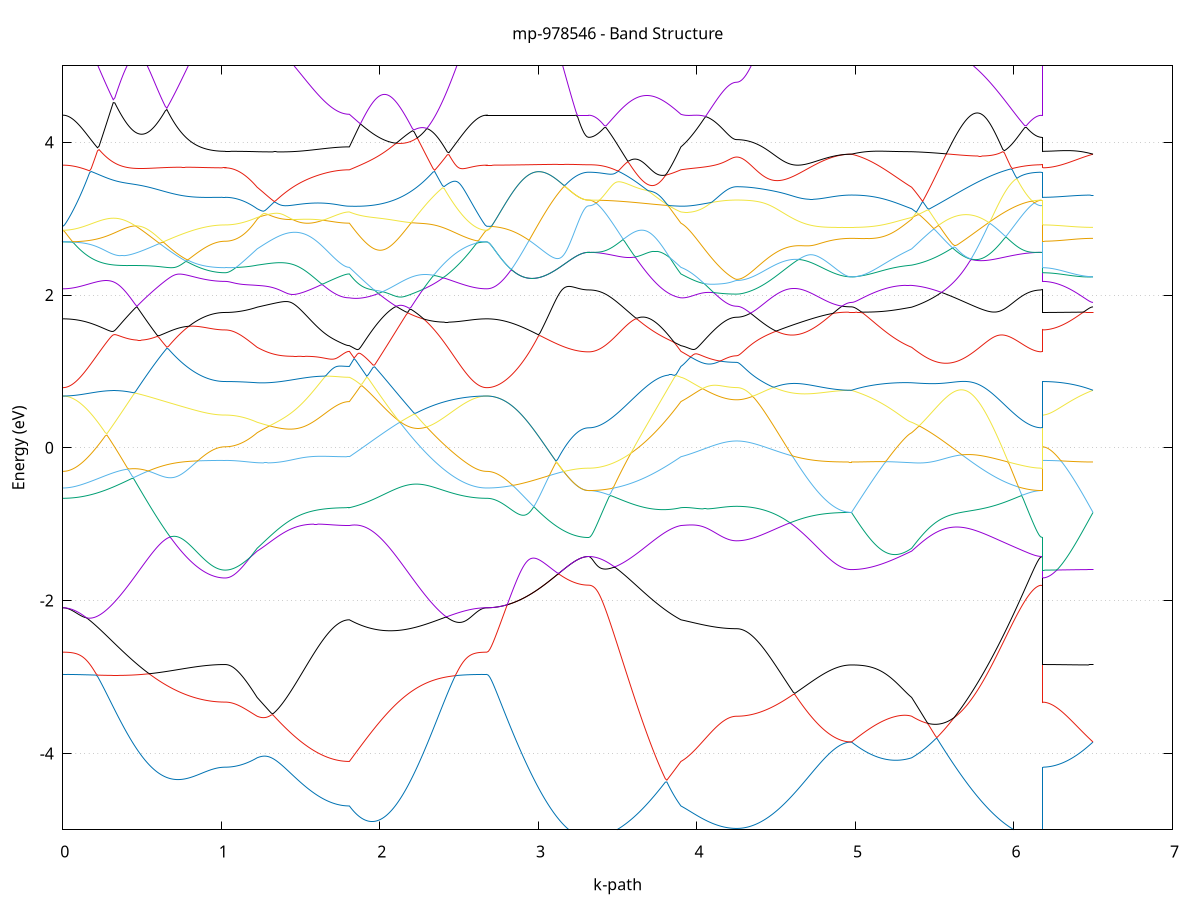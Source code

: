 set title 'mp-978546 - Band Structure'
set xlabel 'k-path'
set ylabel 'Energy (eV)'
set grid y
set yrange [-5:5]
set terminal png size 800,600
set output 'mp-978546_bands_gnuplot.png'
plot '-' using 1:2 with lines notitle, '-' using 1:2 with lines notitle, '-' using 1:2 with lines notitle, '-' using 1:2 with lines notitle, '-' using 1:2 with lines notitle, '-' using 1:2 with lines notitle, '-' using 1:2 with lines notitle, '-' using 1:2 with lines notitle, '-' using 1:2 with lines notitle, '-' using 1:2 with lines notitle, '-' using 1:2 with lines notitle, '-' using 1:2 with lines notitle, '-' using 1:2 with lines notitle, '-' using 1:2 with lines notitle, '-' using 1:2 with lines notitle, '-' using 1:2 with lines notitle, '-' using 1:2 with lines notitle, '-' using 1:2 with lines notitle, '-' using 1:2 with lines notitle, '-' using 1:2 with lines notitle, '-' using 1:2 with lines notitle, '-' using 1:2 with lines notitle, '-' using 1:2 with lines notitle, '-' using 1:2 with lines notitle, '-' using 1:2 with lines notitle, '-' using 1:2 with lines notitle, '-' using 1:2 with lines notitle, '-' using 1:2 with lines notitle, '-' using 1:2 with lines notitle, '-' using 1:2 with lines notitle, '-' using 1:2 with lines notitle, '-' using 1:2 with lines notitle, '-' using 1:2 with lines notitle, '-' using 1:2 with lines notitle, '-' using 1:2 with lines notitle, '-' using 1:2 with lines notitle, '-' using 1:2 with lines notitle, '-' using 1:2 with lines notitle, '-' using 1:2 with lines notitle, '-' using 1:2 with lines notitle, '-' using 1:2 with lines notitle, '-' using 1:2 with lines notitle, '-' using 1:2 with lines notitle, '-' using 1:2 with lines notitle, '-' using 1:2 with lines notitle, '-' using 1:2 with lines notitle, '-' using 1:2 with lines notitle, '-' using 1:2 with lines notitle, '-' using 1:2 with lines notitle, '-' using 1:2 with lines notitle, '-' using 1:2 with lines notitle, '-' using 1:2 with lines notitle, '-' using 1:2 with lines notitle, '-' using 1:2 with lines notitle, '-' using 1:2 with lines notitle, '-' using 1:2 with lines notitle, '-' using 1:2 with lines notitle, '-' using 1:2 with lines notitle, '-' using 1:2 with lines notitle, '-' using 1:2 with lines notitle, '-' using 1:2 with lines notitle, '-' using 1:2 with lines notitle, '-' using 1:2 with lines notitle, '-' using 1:2 with lines notitle
0.000000 -49.510030
0.009945 -49.510030
0.019890 -49.510030
0.029836 -49.509930
0.039781 -49.509930
0.049726 -49.509830
0.059671 -49.509730
0.069616 -49.509630
0.079562 -49.509530
0.089507 -49.509430
0.099452 -49.509230
0.109397 -49.509130
0.119342 -49.508930
0.129288 -49.508730
0.139233 -49.508530
0.149178 -49.508330
0.159123 -49.508130
0.169069 -49.507830
0.179014 -49.507630
0.188959 -49.507330
0.198904 -49.507130
0.208849 -49.506830
0.218795 -49.506530
0.228740 -49.506230
0.238685 -49.505830
0.248630 -49.505530
0.258575 -49.505230
0.268521 -49.504830
0.278466 -49.504530
0.288411 -49.504130
0.298356 -49.503830
0.308301 -49.503430
0.318247 -49.503030
0.328192 -49.502630
0.338137 -49.502230
0.348082 -49.501830
0.358027 -49.501430
0.367973 -49.501030
0.377918 -49.500630
0.387863 -49.500230
0.397808 -49.499830
0.407753 -49.499430
0.417699 -49.499030
0.427644 -49.498630
0.437589 -49.498130
0.447534 -49.497730
0.457479 -49.497330
0.467425 -49.496930
0.477370 -49.496530
0.487315 -49.496130
0.497260 -49.495730
0.507206 -49.495330
0.517151 -49.494930
0.527096 -49.494530
0.537041 -49.494130
0.546986 -49.493730
0.556932 -49.493330
0.566877 -49.493030
0.576822 -49.492630
0.586767 -49.492230
0.596712 -49.491930
0.606658 -49.491530
0.616603 -49.491230
0.626548 -49.490930
0.636493 -49.490530
0.646438 -49.490230
0.656384 -49.489930
0.666329 -49.489630
0.676274 -49.489330
0.686219 -49.489030
0.696164 -49.488830
0.706110 -49.488530
0.716055 -49.488230
0.726000 -49.488030
0.735945 -49.487730
0.745890 -49.487530
0.755836 -49.487330
0.765781 -49.487030
0.775726 -49.486830
0.785671 -49.486630
0.795616 -49.486430
0.805562 -49.486230
0.815507 -49.486130
0.825452 -49.485930
0.835397 -49.485730
0.845343 -49.485630
0.855288 -49.485430
0.865233 -49.485330
0.875178 -49.485230
0.885123 -49.485130
0.895069 -49.485030
0.905014 -49.484830
0.914959 -49.484830
0.924904 -49.484730
0.934849 -49.484630
0.944795 -49.484530
0.954740 -49.484530
0.964685 -49.484430
0.974630 -49.484430
0.984575 -49.484330
0.994521 -49.484330
1.004466 -49.484330
1.014411 -49.484330
1.024356 -49.484330
1.024356 -49.484330
1.033960 -49.484330
1.043563 -49.484330
1.053166 -49.484330
1.062769 -49.484330
1.072373 -49.484330
1.081976 -49.484330
1.091579 -49.484330
1.101182 -49.484330
1.110786 -49.484330
1.120389 -49.484330
1.129992 -49.484330
1.139596 -49.484330
1.149199 -49.484330
1.158802 -49.484330
1.168405 -49.484330
1.178009 -49.484330
1.187612 -49.484330
1.197215 -49.484330
1.206819 -49.484430
1.216422 -49.484430
1.226025 -49.484430
1.226025 -49.484430
1.235885 -49.484430
1.245745 -49.484430
1.255604 -49.484430
1.265464 -49.484430
1.275324 -49.484430
1.285184 -49.484530
1.295044 -49.484530
1.304903 -49.484530
1.314763 -49.484630
1.324623 -49.484630
1.334483 -49.484630
1.344343 -49.484730
1.354202 -49.484730
1.364062 -49.484830
1.373922 -49.484830
1.383782 -49.484830
1.393642 -49.484930
1.403501 -49.484930
1.413361 -49.485030
1.423221 -49.485030
1.433081 -49.485130
1.442941 -49.485130
1.452800 -49.485230
1.462660 -49.485230
1.472520 -49.485330
1.482380 -49.485330
1.492240 -49.485430
1.502099 -49.485430
1.511959 -49.485530
1.521819 -49.485530
1.531679 -49.485630
1.541538 -49.485630
1.551398 -49.485730
1.561258 -49.485730
1.571118 -49.485830
1.580978 -49.485830
1.590837 -49.485930
1.600697 -49.485930
1.610557 -49.486030
1.620417 -49.486030
1.630277 -49.486030
1.640136 -49.486130
1.649996 -49.486130
1.659856 -49.486130
1.669716 -49.486230
1.679576 -49.486230
1.689435 -49.486230
1.699295 -49.486330
1.709155 -49.486330
1.719015 -49.486330
1.728875 -49.486330
1.738734 -49.486330
1.748594 -49.486430
1.758454 -49.486430
1.768314 -49.486430
1.778174 -49.486430
1.788033 -49.486430
1.797893 -49.486430
1.807753 -49.486430
1.807753 -49.486430
1.817718 -49.486530
1.827682 -49.486630
1.837647 -49.486730
1.847612 -49.486930
1.857577 -49.487030
1.867541 -49.487130
1.877506 -49.487330
1.887471 -49.487430
1.897435 -49.487630
1.907400 -49.487830
1.917365 -49.487930
1.927330 -49.488130
1.937294 -49.488330
1.947259 -49.488530
1.957224 -49.488730
1.967188 -49.489030
1.977153 -49.489230
1.987118 -49.489430
1.997083 -49.489730
2.007047 -49.489930
2.017012 -49.490230
2.026977 -49.490530
2.036941 -49.490830
2.046906 -49.491130
2.056871 -49.491430
2.066836 -49.491730
2.076800 -49.492030
2.086765 -49.492330
2.096730 -49.492730
2.106695 -49.493030
2.116659 -49.493430
2.126624 -49.493730
2.136589 -49.494130
2.146553 -49.494530
2.156518 -49.494830
2.166483 -49.495230
2.176448 -49.495630
2.186412 -49.496030
2.196377 -49.496430
2.206342 -49.496830
2.216306 -49.497230
2.226271 -49.497630
2.236236 -49.498030
2.246201 -49.498530
2.256165 -49.498930
2.266130 -49.499330
2.276095 -49.499730
2.286059 -49.500130
2.296024 -49.500530
2.305989 -49.500930
2.315954 -49.501330
2.325918 -49.501830
2.335883 -49.502230
2.345848 -49.502530
2.355813 -49.502930
2.365777 -49.503330
2.375742 -49.503730
2.385707 -49.504130
2.395671 -49.504430
2.405636 -49.504830
2.415601 -49.505130
2.425566 -49.505530
2.435530 -49.505830
2.445495 -49.506130
2.455460 -49.506430
2.465424 -49.506730
2.475389 -49.507030
2.485354 -49.507330
2.495319 -49.507630
2.505283 -49.507830
2.515248 -49.508130
2.525213 -49.508330
2.535177 -49.508530
2.545142 -49.508730
2.555107 -49.508930
2.565072 -49.509130
2.575036 -49.509230
2.585001 -49.509430
2.594966 -49.509530
2.604930 -49.509630
2.614895 -49.509730
2.624860 -49.509830
2.634825 -49.509930
2.644789 -49.509930
2.654754 -49.510030
2.664719 -49.510030
2.674684 -49.510030
2.674684 -49.510030
2.684572 -49.510030
2.694461 -49.510030
2.704350 -49.509930
2.714239 -49.509930
2.724128 -49.509830
2.734017 -49.509730
2.743906 -49.509630
2.753794 -49.509530
2.763683 -49.509330
2.773572 -49.509230
2.783461 -49.509030
2.793350 -49.508830
2.803239 -49.508630
2.813128 -49.508430
2.823017 -49.508230
2.832905 -49.507930
2.842794 -49.507630
2.852683 -49.507430
2.862572 -49.507130
2.872461 -49.506830
2.882350 -49.506430
2.892239 -49.506130
2.902127 -49.505730
2.912016 -49.505430
2.921905 -49.505030
2.931794 -49.504630
2.941683 -49.504230
2.951572 -49.503830
2.961461 -49.503430
2.971350 -49.502930
2.981238 -49.502530
2.991127 -49.502030
3.001016 -49.501530
3.010905 -49.501030
3.020794 -49.500530
3.030683 -49.500030
3.040572 -49.499530
3.050460 -49.499030
3.060349 -49.498430
3.070238 -49.497930
3.080127 -49.497330
3.090016 -49.496830
3.099905 -49.496230
3.109794 -49.495630
3.119683 -49.495130
3.129571 -49.494530
3.139460 -49.493930
3.149349 -49.493330
3.159238 -49.492730
3.169127 -49.492130
3.179016 -49.491530
3.188905 -49.490930
3.198794 -49.490330
3.208682 -49.489730
3.218571 -49.489130
3.228460 -49.488630
3.238349 -49.488030
3.248238 -49.487530
3.258127 -49.487030
3.268016 -49.486530
3.277904 -49.486130
3.287793 -49.485830
3.297682 -49.485530
3.307571 -49.485330
3.317460 -49.485330
3.317460 -49.485330
3.327320 -49.485330
3.337179 -49.485330
3.347039 -49.485330
3.356899 -49.485330
3.366759 -49.485330
3.376619 -49.485330
3.386478 -49.485330
3.396338 -49.485330
3.406198 -49.485330
3.416058 -49.485330
3.425918 -49.485330
3.435777 -49.485330
3.445637 -49.485330
3.455497 -49.485330
3.465357 -49.485330
3.475217 -49.485230
3.485076 -49.485230
3.494936 -49.485230
3.504796 -49.485230
3.514656 -49.485230
3.524516 -49.485230
3.534375 -49.485230
3.544235 -49.485230
3.554095 -49.485230
3.563955 -49.485230
3.573815 -49.485230
3.583674 -49.485230
3.593534 -49.485230
3.603394 -49.485230
3.613254 -49.485230
3.623114 -49.485230
3.632973 -49.485230
3.642833 -49.485230
3.652693 -49.485230
3.662553 -49.485330
3.672413 -49.485330
3.682272 -49.485330
3.692132 -49.485330
3.701992 -49.485330
3.711852 -49.485330
3.721711 -49.485430
3.731571 -49.485430
3.741431 -49.485430
3.751291 -49.485430
3.761151 -49.485530
3.771010 -49.485530
3.780870 -49.485630
3.790730 -49.485630
3.800590 -49.485730
3.810450 -49.485730
3.820309 -49.485830
3.830169 -49.485830
3.840029 -49.485930
3.849889 -49.486030
3.859749 -49.486030
3.869608 -49.486130
3.879468 -49.486230
3.889328 -49.486330
3.899188 -49.486430
3.899188 -49.486430
3.908955 -49.486430
3.918721 -49.486530
3.928488 -49.486530
3.938255 -49.486630
3.948022 -49.486730
3.957788 -49.486830
3.967555 -49.486830
3.977322 -49.486930
3.987089 -49.487030
3.996856 -49.487130
4.006622 -49.487230
4.016389 -49.487230
4.026156 -49.487330
4.035923 -49.487430
4.045690 -49.487530
4.055456 -49.487630
4.065223 -49.487730
4.074990 -49.487830
4.084757 -49.487830
4.094523 -49.487930
4.104290 -49.488030
4.114057 -49.488130
4.123824 -49.488130
4.133591 -49.488230
4.143357 -49.488330
4.153124 -49.488330
4.162891 -49.488430
4.172658 -49.488430
4.182424 -49.488430
4.192191 -49.488530
4.201958 -49.488530
4.211725 -49.488530
4.221492 -49.488630
4.231258 -49.488630
4.241025 -49.488630
4.250792 -49.488630
4.250792 -49.488630
4.260714 -49.488630
4.270637 -49.488630
4.280559 -49.488630
4.290481 -49.488630
4.300404 -49.488530
4.310326 -49.488530
4.320248 -49.488530
4.330171 -49.488530
4.340093 -49.488430
4.350015 -49.488430
4.359937 -49.488430
4.369860 -49.488330
4.379782 -49.488330
4.389704 -49.488230
4.399627 -49.488230
4.409549 -49.488130
4.419471 -49.488130
4.429394 -49.488030
4.439316 -49.487930
4.449238 -49.487930
4.459161 -49.487830
4.469083 -49.487730
4.479005 -49.487730
4.488928 -49.487630
4.498850 -49.487530
4.508772 -49.487430
4.518695 -49.487330
4.528617 -49.487330
4.538539 -49.487230
4.548462 -49.487130
4.558384 -49.487030
4.568306 -49.486930
4.578228 -49.486830
4.588151 -49.486730
4.598073 -49.486630
4.607995 -49.486530
4.617918 -49.486430
4.627840 -49.486430
4.637762 -49.486330
4.647685 -49.486230
4.657607 -49.486130
4.667529 -49.486030
4.677452 -49.485930
4.687374 -49.485830
4.697296 -49.485730
4.707219 -49.485630
4.717141 -49.485530
4.727063 -49.485530
4.736986 -49.485430
4.746908 -49.485330
4.756830 -49.485230
4.766753 -49.485130
4.776675 -49.485130
4.786597 -49.485030
4.796519 -49.484930
4.806442 -49.484930
4.816364 -49.484830
4.826286 -49.484730
4.836209 -49.484730
4.846131 -49.484630
4.856053 -49.484630
4.865976 -49.484530
4.875898 -49.484530
4.885820 -49.484430
4.895743 -49.484430
4.905665 -49.484430
4.915587 -49.484330
4.925510 -49.484330
4.935432 -49.484330
4.945354 -49.484330
4.955277 -49.484330
4.965199 -49.484330
4.975121 -49.484330
4.975121 -49.484330
4.985106 -49.484330
4.995091 -49.484330
5.005076 -49.484330
5.015060 -49.484330
5.025045 -49.484330
5.035030 -49.484330
5.045015 -49.484330
5.054999 -49.484330
5.064984 -49.484330
5.074969 -49.484330
5.084954 -49.484330
5.094939 -49.484330
5.104923 -49.484330
5.114908 -49.484330
5.124893 -49.484330
5.134878 -49.484330
5.144862 -49.484330
5.154847 -49.484330
5.164832 -49.484430
5.174817 -49.484430
5.184802 -49.484430
5.194786 -49.484430
5.204771 -49.484430
5.214756 -49.484430
5.224741 -49.484430
5.234725 -49.484430
5.244710 -49.484430
5.254695 -49.484430
5.264680 -49.484430
5.274665 -49.484430
5.284649 -49.484430
5.294634 -49.484430
5.304619 -49.484430
5.314604 -49.484430
5.324588 -49.484430
5.334573 -49.484430
5.344558 -49.484430
5.354543 -49.484430
5.354543 -49.484430
5.364455 -49.484430
5.374367 -49.484430
5.384278 -49.484430
5.394190 -49.484430
5.404102 -49.484430
5.414014 -49.484430
5.423926 -49.484430
5.433838 -49.484530
5.443750 -49.484530
5.453662 -49.484530
5.463574 -49.484530
5.473485 -49.484530
5.483397 -49.484530
5.493309 -49.484530
5.503221 -49.484630
5.513133 -49.484630
5.523045 -49.484630
5.532957 -49.484630
5.542869 -49.484630
5.552781 -49.484630
5.562693 -49.484630
5.572604 -49.484730
5.582516 -49.484730
5.592428 -49.484730
5.602340 -49.484730
5.612252 -49.484730
5.622164 -49.484730
5.632076 -49.484830
5.641988 -49.484830
5.651900 -49.484830
5.661812 -49.484830
5.671723 -49.484830
5.681635 -49.484830
5.691547 -49.484930
5.701459 -49.484930
5.711371 -49.484930
5.721283 -49.484930
5.731195 -49.484930
5.741107 -49.484930
5.751019 -49.484930
5.760930 -49.485030
5.770842 -49.485030
5.780754 -49.485030
5.790666 -49.485030
5.800578 -49.485030
5.810490 -49.485030
5.820402 -49.485030
5.830314 -49.485130
5.840226 -49.485130
5.850138 -49.485130
5.860049 -49.485130
5.869961 -49.485130
5.879873 -49.485130
5.889785 -49.485130
5.899697 -49.485130
5.909609 -49.485130
5.919521 -49.485230
5.929433 -49.485230
5.939345 -49.485230
5.949257 -49.485230
5.959168 -49.485230
5.969080 -49.485230
5.978992 -49.485230
5.988904 -49.485230
5.998816 -49.485230
6.008728 -49.485230
6.018640 -49.485230
6.028552 -49.485230
6.038464 -49.485330
6.048375 -49.485330
6.058287 -49.485330
6.068199 -49.485330
6.078111 -49.485330
6.088023 -49.485330
6.097935 -49.485330
6.107847 -49.485330
6.117759 -49.485330
6.127671 -49.485330
6.137583 -49.485330
6.147494 -49.485330
6.157406 -49.485330
6.167318 -49.485330
6.177230 -49.485330
6.177230 -49.484330
6.186969 -49.484330
6.196708 -49.484330
6.206447 -49.484330
6.216186 -49.484330
6.225925 -49.484330
6.235664 -49.484330
6.245403 -49.484330
6.255142 -49.484330
6.264881 -49.484330
6.274620 -49.484330
6.284360 -49.484330
6.294099 -49.484330
6.303838 -49.484330
6.313577 -49.484330
6.323316 -49.484330
6.333055 -49.484330
6.342794 -49.484330
6.352533 -49.484330
6.362272 -49.484330
6.372011 -49.484330
6.381750 -49.484330
6.391489 -49.484330
6.401228 -49.484330
6.410967 -49.484330
6.420706 -49.484330
6.430445 -49.484330
6.440184 -49.484330
6.449923 -49.484330
6.459662 -49.484330
6.469401 -49.484330
6.479140 -49.484330
6.488879 -49.484330
6.498618 -49.484330
e
0.000000 -49.452230
0.009945 -49.452230
0.019890 -49.452230
0.029836 -49.452230
0.039781 -49.452230
0.049726 -49.452230
0.059671 -49.452130
0.069616 -49.452130
0.079562 -49.452130
0.089507 -49.452030
0.099452 -49.452030
0.109397 -49.451930
0.119342 -49.451930
0.129288 -49.451830
0.139233 -49.451730
0.149178 -49.451730
0.159123 -49.451630
0.169069 -49.451530
0.179014 -49.451430
0.188959 -49.451330
0.198904 -49.451230
0.208849 -49.451130
0.218795 -49.451030
0.228740 -49.450930
0.238685 -49.450730
0.248630 -49.450630
0.258575 -49.450530
0.268521 -49.450330
0.278466 -49.450230
0.288411 -49.450030
0.298356 -49.449930
0.308301 -49.449730
0.318247 -49.449530
0.328192 -49.449430
0.338137 -49.449230
0.348082 -49.449030
0.358027 -49.448830
0.367973 -49.448630
0.377918 -49.448430
0.387863 -49.448230
0.397808 -49.448030
0.407753 -49.447730
0.417699 -49.447530
0.427644 -49.447330
0.437589 -49.447030
0.447534 -49.446830
0.457479 -49.446630
0.467425 -49.446330
0.477370 -49.446030
0.487315 -49.445830
0.497260 -49.445530
0.507206 -49.445230
0.517151 -49.445030
0.527096 -49.444730
0.537041 -49.444430
0.546986 -49.444130
0.556932 -49.443830
0.566877 -49.443530
0.576822 -49.443230
0.586767 -49.442930
0.596712 -49.442630
0.606658 -49.442330
0.616603 -49.442030
0.626548 -49.441730
0.636493 -49.441430
0.646438 -49.441130
0.656384 -49.440830
0.666329 -49.440530
0.676274 -49.440230
0.686219 -49.439930
0.696164 -49.439630
0.706110 -49.439330
0.716055 -49.439030
0.726000 -49.438730
0.735945 -49.438430
0.745890 -49.438130
0.755836 -49.437930
0.765781 -49.437630
0.775726 -49.437330
0.785671 -49.437130
0.795616 -49.436830
0.805562 -49.436630
0.815507 -49.436330
0.825452 -49.436130
0.835397 -49.435930
0.845343 -49.435730
0.855288 -49.435530
0.865233 -49.435330
0.875178 -49.435130
0.885123 -49.434930
0.895069 -49.434830
0.905014 -49.434630
0.914959 -49.434530
0.924904 -49.434330
0.934849 -49.434230
0.944795 -49.434130
0.954740 -49.434030
0.964685 -49.433930
0.974630 -49.433930
0.984575 -49.433830
0.994521 -49.433830
1.004466 -49.433730
1.014411 -49.433730
1.024356 -49.433730
1.024356 -49.433730
1.033960 -49.433730
1.043563 -49.433730
1.053166 -49.433730
1.062769 -49.433830
1.072373 -49.433930
1.081976 -49.434030
1.091579 -49.434130
1.101182 -49.434230
1.110786 -49.434430
1.120389 -49.434630
1.129992 -49.434730
1.139596 -49.435030
1.149199 -49.435230
1.158802 -49.435430
1.168405 -49.435730
1.178009 -49.436030
1.187612 -49.436330
1.197215 -49.436630
1.206819 -49.436930
1.216422 -49.437330
1.226025 -49.437730
1.226025 -49.437730
1.235885 -49.437930
1.245745 -49.438230
1.255604 -49.438530
1.265464 -49.438730
1.275324 -49.439030
1.285184 -49.439230
1.295044 -49.439530
1.304903 -49.439830
1.314763 -49.440030
1.324623 -49.440330
1.334483 -49.440530
1.344343 -49.440830
1.354202 -49.441030
1.364062 -49.441230
1.373922 -49.441530
1.383782 -49.441730
1.393642 -49.441930
1.403501 -49.442230
1.413361 -49.442430
1.423221 -49.442630
1.433081 -49.442830
1.442941 -49.443030
1.452800 -49.443230
1.462660 -49.443430
1.472520 -49.443630
1.482380 -49.443830
1.492240 -49.444030
1.502099 -49.444230
1.511959 -49.444430
1.521819 -49.444530
1.531679 -49.444730
1.541538 -49.444930
1.551398 -49.445030
1.561258 -49.445230
1.571118 -49.445330
1.580978 -49.445530
1.590837 -49.445630
1.600697 -49.445730
1.610557 -49.445930
1.620417 -49.446030
1.630277 -49.446130
1.640136 -49.446230
1.649996 -49.446330
1.659856 -49.446430
1.669716 -49.446530
1.679576 -49.446630
1.689435 -49.446730
1.699295 -49.446730
1.709155 -49.446830
1.719015 -49.446930
1.728875 -49.446930
1.738734 -49.447030
1.748594 -49.447030
1.758454 -49.447030
1.768314 -49.447130
1.778174 -49.447130
1.788033 -49.447130
1.797893 -49.447130
1.807753 -49.447130
1.807753 -49.447130
1.817718 -49.446230
1.827682 -49.445330
1.837647 -49.444430
1.847612 -49.443530
1.857577 -49.442630
1.867541 -49.441730
1.877506 -49.440830
1.887471 -49.439930
1.897435 -49.439030
1.907400 -49.438130
1.917365 -49.437230
1.927330 -49.436230
1.937294 -49.435330
1.947259 -49.434430
1.957224 -49.433530
1.967188 -49.432630
1.977153 -49.432330
1.987118 -49.433030
1.997083 -49.433630
2.007047 -49.434330
2.017012 -49.434930
2.026977 -49.435630
2.036941 -49.436230
2.046906 -49.436830
2.056871 -49.437430
2.066836 -49.438030
2.076800 -49.438630
2.086765 -49.439130
2.096730 -49.439730
2.106695 -49.440230
2.116659 -49.440730
2.126624 -49.441230
2.136589 -49.441730
2.146553 -49.442230
2.156518 -49.442730
2.166483 -49.443130
2.176448 -49.443630
2.186412 -49.444030
2.196377 -49.444430
2.206342 -49.444830
2.216306 -49.445230
2.226271 -49.445530
2.236236 -49.445930
2.246201 -49.446230
2.256165 -49.446630
2.266130 -49.446930
2.276095 -49.447230
2.286059 -49.447530
2.296024 -49.447830
2.305989 -49.448030
2.315954 -49.448330
2.325918 -49.448530
2.335883 -49.448830
2.345848 -49.449030
2.355813 -49.449230
2.365777 -49.449430
2.375742 -49.449630
2.385707 -49.449830
2.395671 -49.450030
2.405636 -49.450230
2.415601 -49.450330
2.425566 -49.450530
2.435530 -49.450630
2.445495 -49.450830
2.455460 -49.450930
2.465424 -49.451030
2.475389 -49.451230
2.485354 -49.451330
2.495319 -49.451430
2.505283 -49.451530
2.515248 -49.451630
2.525213 -49.451630
2.535177 -49.451730
2.545142 -49.451830
2.555107 -49.451930
2.565072 -49.451930
2.575036 -49.452030
2.585001 -49.452030
2.594966 -49.452130
2.604930 -49.452130
2.614895 -49.452130
2.624860 -49.452230
2.634825 -49.452230
2.644789 -49.452230
2.654754 -49.452230
2.664719 -49.452230
2.674684 -49.452230
2.674684 -49.452230
2.684572 -49.452230
2.694461 -49.452330
2.704350 -49.452330
2.714239 -49.452430
2.724128 -49.452430
2.734017 -49.452530
2.743906 -49.452630
2.753794 -49.452830
2.763683 -49.452930
2.773572 -49.453030
2.783461 -49.453230
2.793350 -49.453430
2.803239 -49.453630
2.813128 -49.453830
2.823017 -49.454130
2.832905 -49.454330
2.842794 -49.454630
2.852683 -49.454930
2.862572 -49.455230
2.872461 -49.455530
2.882350 -49.455830
2.892239 -49.456130
2.902127 -49.456530
2.912016 -49.456930
2.921905 -49.457230
2.931794 -49.457630
2.941683 -49.458030
2.951572 -49.458530
2.961461 -49.458930
2.971350 -49.459330
2.981238 -49.459830
2.991127 -49.460330
3.001016 -49.460730
3.010905 -49.461230
3.020794 -49.461730
3.030683 -49.462230
3.040572 -49.462830
3.050460 -49.463330
3.060349 -49.463830
3.070238 -49.464430
3.080127 -49.464930
3.090016 -49.465530
3.099905 -49.466130
3.109794 -49.466630
3.119683 -49.467230
3.129571 -49.467830
3.139460 -49.468430
3.149349 -49.469030
3.159238 -49.469630
3.169127 -49.470230
3.179016 -49.470830
3.188905 -49.471430
3.198794 -49.472030
3.208682 -49.472630
3.218571 -49.473130
3.228460 -49.473730
3.238349 -49.474330
3.248238 -49.474830
3.258127 -49.475330
3.268016 -49.475830
3.277904 -49.476230
3.287793 -49.476530
3.297682 -49.476830
3.307571 -49.476930
3.317460 -49.477030
3.317460 -49.477030
3.327320 -49.477030
3.337179 -49.477030
3.347039 -49.476930
3.356899 -49.476830
3.366759 -49.476830
3.376619 -49.476630
3.386478 -49.476530
3.396338 -49.476430
3.406198 -49.476230
3.416058 -49.476030
3.425918 -49.475830
3.435777 -49.475630
3.445637 -49.475330
3.455497 -49.475130
3.465357 -49.474830
3.475217 -49.474530
3.485076 -49.474230
3.494936 -49.473830
3.504796 -49.473530
3.514656 -49.473130
3.524516 -49.472730
3.534375 -49.472330
3.544235 -49.471930
3.554095 -49.471430
3.563955 -49.471030
3.573815 -49.470530
3.583674 -49.470030
3.593534 -49.469530
3.603394 -49.469030
3.613254 -49.468430
3.623114 -49.467930
3.632973 -49.467330
3.642833 -49.466730
3.652693 -49.466130
3.662553 -49.465530
3.672413 -49.464930
3.682272 -49.464230
3.692132 -49.463630
3.701992 -49.462930
3.711852 -49.462230
3.721711 -49.461530
3.731571 -49.460830
3.741431 -49.460130
3.751291 -49.459330
3.761151 -49.458630
3.771010 -49.457830
3.780870 -49.457030
3.790730 -49.456330
3.800590 -49.455530
3.810450 -49.454730
3.820309 -49.453930
3.830169 -49.453030
3.840029 -49.452230
3.849889 -49.451430
3.859749 -49.450530
3.869608 -49.449730
3.879468 -49.448830
3.889328 -49.448030
3.899188 -49.447130
3.899188 -49.447130
3.908955 -49.446830
3.918721 -49.446430
3.928488 -49.446030
3.938255 -49.445630
3.948022 -49.445330
3.957788 -49.444930
3.967555 -49.444530
3.977322 -49.444130
3.987089 -49.443730
3.996856 -49.443330
4.006622 -49.442930
4.016389 -49.442530
4.026156 -49.442030
4.035923 -49.441630
4.045690 -49.441230
4.055456 -49.440830
4.065223 -49.440430
4.074990 -49.440030
4.084757 -49.439630
4.094523 -49.439130
4.104290 -49.438730
4.114057 -49.438330
4.123824 -49.437930
4.133591 -49.437530
4.143357 -49.437130
4.153124 -49.436830
4.162891 -49.436430
4.172658 -49.436030
4.182424 -49.435730
4.192191 -49.435330
4.201958 -49.435030
4.211725 -49.434730
4.221492 -49.434530
4.231258 -49.434330
4.241025 -49.434230
4.250792 -49.434230
4.250792 -49.434230
4.260714 -49.434230
4.270637 -49.434130
4.280559 -49.434130
4.290481 -49.434130
4.300404 -49.434130
4.310326 -49.434130
4.320248 -49.434130
4.330171 -49.434130
4.340093 -49.434130
4.350015 -49.434130
4.359937 -49.434130
4.369860 -49.434130
4.379782 -49.434130
4.389704 -49.434130
4.399627 -49.434130
4.409549 -49.434130
4.419471 -49.434130
4.429394 -49.434130
4.439316 -49.434130
4.449238 -49.434130
4.459161 -49.434130
4.469083 -49.434130
4.479005 -49.434030
4.488928 -49.434030
4.498850 -49.434030
4.508772 -49.434030
4.518695 -49.434030
4.528617 -49.434030
4.538539 -49.434030
4.548462 -49.434030
4.558384 -49.434030
4.568306 -49.434030
4.578228 -49.433930
4.588151 -49.433930
4.598073 -49.433930
4.607995 -49.433930
4.617918 -49.433930
4.627840 -49.433930
4.637762 -49.433930
4.647685 -49.433930
4.657607 -49.433930
4.667529 -49.433930
4.677452 -49.433830
4.687374 -49.433830
4.697296 -49.433830
4.707219 -49.433830
4.717141 -49.433830
4.727063 -49.433830
4.736986 -49.433830
4.746908 -49.433830
4.756830 -49.433830
4.766753 -49.433830
4.776675 -49.433830
4.786597 -49.433730
4.796519 -49.433730
4.806442 -49.433730
4.816364 -49.433730
4.826286 -49.433730
4.836209 -49.433730
4.846131 -49.433730
4.856053 -49.433730
4.865976 -49.433730
4.875898 -49.433730
4.885820 -49.433730
4.895743 -49.433730
4.905665 -49.433730
4.915587 -49.433730
4.925510 -49.433730
4.935432 -49.433730
4.945354 -49.433730
4.955277 -49.433730
4.965199 -49.433730
4.975121 -49.433730
4.975121 -49.433730
4.985106 -49.433730
4.995091 -49.433730
5.005076 -49.433730
5.015060 -49.433730
5.025045 -49.433730
5.035030 -49.433730
5.045015 -49.433830
5.054999 -49.433830
5.064984 -49.433930
5.074969 -49.433930
5.084954 -49.434030
5.094939 -49.434030
5.104923 -49.434130
5.114908 -49.434230
5.124893 -49.434230
5.134878 -49.434330
5.144862 -49.434430
5.154847 -49.434530
5.164832 -49.434630
5.174817 -49.434730
5.184802 -49.434830
5.194786 -49.435030
5.204771 -49.435130
5.214756 -49.435230
5.224741 -49.435430
5.234725 -49.435530
5.244710 -49.435730
5.254695 -49.435830
5.264680 -49.436030
5.274665 -49.436130
5.284649 -49.436330
5.294634 -49.436530
5.304619 -49.436730
5.314604 -49.436930
5.324588 -49.437130
5.334573 -49.437230
5.344558 -49.437430
5.354543 -49.437730
5.354543 -49.437730
5.364455 -49.438030
5.374367 -49.438530
5.384278 -49.438930
5.394190 -49.439330
5.404102 -49.439830
5.414014 -49.440230
5.423926 -49.440730
5.433838 -49.441230
5.443750 -49.441730
5.453662 -49.442230
5.463574 -49.442830
5.473485 -49.443330
5.483397 -49.443930
5.493309 -49.444430
5.503221 -49.445030
5.513133 -49.445630
5.523045 -49.446230
5.532957 -49.446830
5.542869 -49.447430
5.552781 -49.448030
5.562693 -49.448730
5.572604 -49.449330
5.582516 -49.449930
5.592428 -49.450630
5.602340 -49.451230
5.612252 -49.451930
5.622164 -49.452530
5.632076 -49.453230
5.641988 -49.453830
5.651900 -49.454530
5.661812 -49.455230
5.671723 -49.455830
5.681635 -49.456530
5.691547 -49.457130
5.701459 -49.457830
5.711371 -49.458430
5.721283 -49.459130
5.731195 -49.459730
5.741107 -49.460430
5.751019 -49.461030
5.760930 -49.461630
5.770842 -49.462330
5.780754 -49.462930
5.790666 -49.463530
5.800578 -49.464130
5.810490 -49.464730
5.820402 -49.465330
5.830314 -49.465930
5.840226 -49.466530
5.850138 -49.467030
5.860049 -49.467630
5.869961 -49.468130
5.879873 -49.468630
5.889785 -49.469130
5.899697 -49.469630
5.909609 -49.470130
5.919521 -49.470630
5.929433 -49.471130
5.939345 -49.471530
5.949257 -49.471930
5.959168 -49.472330
5.969080 -49.472830
5.978992 -49.473130
5.988904 -49.473530
5.998816 -49.473830
6.008728 -49.474230
6.018640 -49.474530
6.028552 -49.474830
6.038464 -49.475130
6.048375 -49.475330
6.058287 -49.475630
6.068199 -49.475830
6.078111 -49.476030
6.088023 -49.476230
6.097935 -49.476430
6.107847 -49.476530
6.117759 -49.476630
6.127671 -49.476830
6.137583 -49.476830
6.147494 -49.476930
6.157406 -49.477030
6.167318 -49.477030
6.177230 -49.477030
6.177230 -49.433730
6.186969 -49.433730
6.196708 -49.433730
6.206447 -49.433730
6.216186 -49.433730
6.225925 -49.433730
6.235664 -49.433730
6.245403 -49.433730
6.255142 -49.433730
6.264881 -49.433730
6.274620 -49.433730
6.284360 -49.433730
6.294099 -49.433730
6.303838 -49.433730
6.313577 -49.433730
6.323316 -49.433730
6.333055 -49.433730
6.342794 -49.433730
6.352533 -49.433730
6.362272 -49.433730
6.372011 -49.433730
6.381750 -49.433730
6.391489 -49.433730
6.401228 -49.433730
6.410967 -49.433730
6.420706 -49.433730
6.430445 -49.433730
6.440184 -49.433730
6.449923 -49.433730
6.459662 -49.433730
6.469401 -49.433730
6.479140 -49.433730
6.488879 -49.433730
6.498618 -49.433730
e
0.000000 -49.391830
0.009945 -49.391830
0.019890 -49.391830
0.029836 -49.391830
0.039781 -49.391930
0.049726 -49.392030
0.059671 -49.392130
0.069616 -49.392230
0.079562 -49.392430
0.089507 -49.392630
0.099452 -49.392730
0.109397 -49.392930
0.119342 -49.393230
0.129288 -49.393430
0.139233 -49.393730
0.149178 -49.393930
0.159123 -49.394230
0.169069 -49.394530
0.179014 -49.394930
0.188959 -49.395230
0.198904 -49.395630
0.208849 -49.395930
0.218795 -49.396330
0.228740 -49.396730
0.238685 -49.397130
0.248630 -49.397630
0.258575 -49.398030
0.268521 -49.398530
0.278466 -49.399030
0.288411 -49.399530
0.298356 -49.400030
0.308301 -49.400530
0.318247 -49.401030
0.328192 -49.401530
0.338137 -49.402130
0.348082 -49.402630
0.358027 -49.403230
0.367973 -49.403830
0.377918 -49.404430
0.387863 -49.405030
0.397808 -49.405530
0.407753 -49.406230
0.417699 -49.406830
0.427644 -49.407430
0.437589 -49.408030
0.447534 -49.408630
0.457479 -49.409230
0.467425 -49.409930
0.477370 -49.410530
0.487315 -49.411230
0.497260 -49.411830
0.507206 -49.412430
0.517151 -49.413130
0.527096 -49.413730
0.537041 -49.414330
0.546986 -49.415030
0.556932 -49.415630
0.566877 -49.416230
0.576822 -49.416930
0.586767 -49.417530
0.596712 -49.418130
0.606658 -49.418730
0.616603 -49.419330
0.626548 -49.419930
0.636493 -49.420530
0.646438 -49.421130
0.656384 -49.421730
0.666329 -49.422330
0.676274 -49.422830
0.686219 -49.423430
0.696164 -49.423930
0.706110 -49.424530
0.716055 -49.425030
0.726000 -49.425530
0.735945 -49.426030
0.745890 -49.426530
0.755836 -49.426930
0.765781 -49.427430
0.775726 -49.427930
0.785671 -49.428330
0.795616 -49.428730
0.805562 -49.429130
0.815507 -49.429530
0.825452 -49.429930
0.835397 -49.430230
0.845343 -49.430630
0.855288 -49.430930
0.865233 -49.431230
0.875178 -49.431530
0.885123 -49.431730
0.895069 -49.432030
0.905014 -49.432230
0.914959 -49.432530
0.924904 -49.432730
0.934849 -49.432830
0.944795 -49.433030
0.954740 -49.433130
0.964685 -49.433330
0.974630 -49.433430
0.984575 -49.433530
0.994521 -49.433530
1.004466 -49.433630
1.014411 -49.433630
1.024356 -49.433630
1.024356 -49.433630
1.033960 -49.433630
1.043563 -49.433730
1.053166 -49.433630
1.062769 -49.433630
1.072373 -49.433530
1.081976 -49.433430
1.091579 -49.433330
1.101182 -49.433130
1.110786 -49.433030
1.120389 -49.432830
1.129992 -49.432630
1.139596 -49.432430
1.149199 -49.432230
1.158802 -49.432030
1.168405 -49.431730
1.178009 -49.431430
1.187612 -49.431230
1.197215 -49.430930
1.206819 -49.430530
1.216422 -49.430230
1.226025 -49.429930
1.226025 -49.429930
1.235885 -49.429630
1.245745 -49.429330
1.255604 -49.429130
1.265464 -49.428830
1.275324 -49.428630
1.285184 -49.428330
1.295044 -49.428030
1.304903 -49.427830
1.314763 -49.427530
1.324623 -49.427330
1.334483 -49.427030
1.344343 -49.426730
1.354202 -49.426530
1.364062 -49.426230
1.373922 -49.426030
1.383782 -49.425730
1.393642 -49.425530
1.403501 -49.425330
1.413361 -49.425030
1.423221 -49.424830
1.433081 -49.424530
1.442941 -49.424330
1.452800 -49.424130
1.462660 -49.423930
1.472520 -49.423730
1.482380 -49.423430
1.492240 -49.423230
1.502099 -49.423030
1.511959 -49.422830
1.521819 -49.422630
1.531679 -49.422530
1.541538 -49.422330
1.551398 -49.422130
1.561258 -49.421930
1.571118 -49.421730
1.580978 -49.421630
1.590837 -49.421430
1.600697 -49.421330
1.610557 -49.421130
1.620417 -49.421030
1.630277 -49.420930
1.640136 -49.420730
1.649996 -49.420630
1.659856 -49.420530
1.669716 -49.420430
1.679576 -49.420330
1.689435 -49.420230
1.699295 -49.420130
1.709155 -49.420130
1.719015 -49.420030
1.728875 -49.419930
1.738734 -49.419930
1.748594 -49.419830
1.758454 -49.419830
1.768314 -49.419830
1.778174 -49.419730
1.788033 -49.419730
1.797893 -49.419730
1.807753 -49.419730
1.807753 -49.419730
1.817718 -49.420530
1.827682 -49.421230
1.837647 -49.422030
1.847612 -49.422830
1.857577 -49.423530
1.867541 -49.424330
1.877506 -49.425030
1.887471 -49.425830
1.897435 -49.426530
1.907400 -49.427330
1.917365 -49.428030
1.927330 -49.428730
1.937294 -49.429530
1.947259 -49.430230
1.957224 -49.430930
1.967188 -49.431630
1.977153 -49.431630
1.987118 -49.430730
1.997083 -49.429830
2.007047 -49.428930
2.017012 -49.428030
2.026977 -49.427130
2.036941 -49.426230
2.046906 -49.425330
2.056871 -49.424430
2.066836 -49.423530
2.076800 -49.422630
2.086765 -49.421730
2.096730 -49.420830
2.106695 -49.420030
2.116659 -49.419130
2.126624 -49.418330
2.136589 -49.417430
2.146553 -49.416630
2.156518 -49.415730
2.166483 -49.414930
2.176448 -49.414130
2.186412 -49.413330
2.196377 -49.412530
2.206342 -49.411730
2.216306 -49.411030
2.226271 -49.410230
2.236236 -49.409430
2.246201 -49.408730
2.256165 -49.408030
2.266130 -49.407330
2.276095 -49.406630
2.286059 -49.405930
2.296024 -49.405230
2.305989 -49.404530
2.315954 -49.403930
2.325918 -49.403330
2.335883 -49.402630
2.345848 -49.402030
2.355813 -49.401430
2.365777 -49.400930
2.375742 -49.400330
2.385707 -49.399830
2.395671 -49.399230
2.405636 -49.398730
2.415601 -49.398230
2.425566 -49.397830
2.435530 -49.397330
2.445495 -49.396930
2.455460 -49.396430
2.465424 -49.396030
2.475389 -49.395630
2.485354 -49.395330
2.495319 -49.394930
2.505283 -49.394630
2.515248 -49.394330
2.525213 -49.394030
2.535177 -49.393730
2.545142 -49.393430
2.555107 -49.393230
2.565072 -49.392930
2.575036 -49.392730
2.585001 -49.392630
2.594966 -49.392430
2.604930 -49.392230
2.614895 -49.392130
2.624860 -49.392030
2.634825 -49.391930
2.644789 -49.391930
2.654754 -49.391830
2.664719 -49.391830
2.674684 -49.391830
2.674684 -49.391830
2.684572 -49.391830
2.694461 -49.391830
2.704350 -49.391830
2.714239 -49.391830
2.724128 -49.391830
2.734017 -49.391830
2.743906 -49.391830
2.753794 -49.391830
2.763683 -49.391830
2.773572 -49.391830
2.783461 -49.391830
2.793350 -49.391830
2.803239 -49.391830
2.813128 -49.391830
2.823017 -49.391830
2.832905 -49.391830
2.842794 -49.391830
2.852683 -49.391830
2.862572 -49.391830
2.872461 -49.391830
2.882350 -49.391830
2.892239 -49.391830
2.902127 -49.391830
2.912016 -49.391830
2.921905 -49.391830
2.931794 -49.391830
2.941683 -49.391830
2.951572 -49.391830
2.961461 -49.391830
2.971350 -49.391830
2.981238 -49.391830
2.991127 -49.391830
3.001016 -49.391830
3.010905 -49.391830
3.020794 -49.391830
3.030683 -49.391830
3.040572 -49.391830
3.050460 -49.391830
3.060349 -49.391830
3.070238 -49.391830
3.080127 -49.391830
3.090016 -49.391830
3.099905 -49.391830
3.109794 -49.391830
3.119683 -49.391830
3.129571 -49.391830
3.139460 -49.391830
3.149349 -49.391830
3.159238 -49.391830
3.169127 -49.391830
3.179016 -49.391830
3.188905 -49.391830
3.198794 -49.391830
3.208682 -49.391830
3.218571 -49.391830
3.228460 -49.391830
3.238349 -49.391830
3.248238 -49.391830
3.258127 -49.391830
3.268016 -49.391830
3.277904 -49.391830
3.287793 -49.391830
3.297682 -49.391830
3.307571 -49.391830
3.317460 -49.391830
3.317460 -49.391830
3.327320 -49.391830
3.337179 -49.391830
3.347039 -49.391930
3.356899 -49.392030
3.366759 -49.392030
3.376619 -49.392130
3.386478 -49.392330
3.396338 -49.392430
3.406198 -49.392630
3.416058 -49.392830
3.425918 -49.393030
3.435777 -49.393230
3.445637 -49.393430
3.455497 -49.393730
3.465357 -49.393930
3.475217 -49.394230
3.485076 -49.394530
3.494936 -49.394930
3.504796 -49.395230
3.514656 -49.395630
3.524516 -49.396030
3.534375 -49.396430
3.544235 -49.396830
3.554095 -49.397230
3.563955 -49.397630
3.573815 -49.398130
3.583674 -49.398630
3.593534 -49.399130
3.603394 -49.399630
3.613254 -49.400130
3.623114 -49.400630
3.632973 -49.401230
3.642833 -49.401730
3.652693 -49.402330
3.662553 -49.402930
3.672413 -49.403530
3.682272 -49.404130
3.692132 -49.404730
3.701992 -49.405430
3.711852 -49.406030
3.721711 -49.406730
3.731571 -49.407330
3.741431 -49.408030
3.751291 -49.408730
3.761151 -49.409430
3.771010 -49.410130
3.780870 -49.410830
3.790730 -49.411530
3.800590 -49.412230
3.810450 -49.413030
3.820309 -49.413730
3.830169 -49.414430
3.840029 -49.415230
3.849889 -49.415930
3.859749 -49.416730
3.869608 -49.417430
3.879468 -49.418230
3.889328 -49.418930
3.899188 -49.419730
3.899188 -49.419730
3.908955 -49.420030
3.918721 -49.420330
3.928488 -49.420630
3.938255 -49.420930
3.948022 -49.421230
3.957788 -49.421630
3.967555 -49.421930
3.977322 -49.422230
3.987089 -49.422530
3.996856 -49.422830
4.006622 -49.423130
4.016389 -49.423530
4.026156 -49.423830
4.035923 -49.424130
4.045690 -49.424430
4.055456 -49.424730
4.065223 -49.425130
4.074990 -49.425430
4.084757 -49.425730
4.094523 -49.426130
4.104290 -49.426430
4.114057 -49.426730
4.123824 -49.427130
4.133591 -49.427430
4.143357 -49.427730
4.153124 -49.428030
4.162891 -49.428430
4.172658 -49.428730
4.182424 -49.429030
4.192191 -49.429330
4.201958 -49.429630
4.211725 -49.429830
4.221492 -49.430030
4.231258 -49.430230
4.241025 -49.430330
4.250792 -49.430430
4.250792 -49.430430
4.260714 -49.430430
4.270637 -49.430430
4.280559 -49.430430
4.290481 -49.430430
4.300404 -49.430430
4.310326 -49.430430
4.320248 -49.430430
4.330171 -49.430530
4.340093 -49.430530
4.350015 -49.430530
4.359937 -49.430530
4.369860 -49.430630
4.379782 -49.430630
4.389704 -49.430630
4.399627 -49.430730
4.409549 -49.430730
4.419471 -49.430830
4.429394 -49.430830
4.439316 -49.430930
4.449238 -49.430930
4.459161 -49.431030
4.469083 -49.431030
4.479005 -49.431130
4.488928 -49.431130
4.498850 -49.431230
4.508772 -49.431230
4.518695 -49.431330
4.528617 -49.431430
4.538539 -49.431430
4.548462 -49.431530
4.558384 -49.431630
4.568306 -49.431630
4.578228 -49.431730
4.588151 -49.431830
4.598073 -49.431830
4.607995 -49.431930
4.617918 -49.432030
4.627840 -49.432130
4.637762 -49.432130
4.647685 -49.432230
4.657607 -49.432330
4.667529 -49.432330
4.677452 -49.432430
4.687374 -49.432530
4.697296 -49.432630
4.707219 -49.432630
4.717141 -49.432730
4.727063 -49.432830
4.736986 -49.432830
4.746908 -49.432930
4.756830 -49.432930
4.766753 -49.433030
4.776675 -49.433130
4.786597 -49.433130
4.796519 -49.433230
4.806442 -49.433230
4.816364 -49.433330
4.826286 -49.433330
4.836209 -49.433430
4.846131 -49.433430
4.856053 -49.433430
4.865976 -49.433530
4.875898 -49.433530
4.885820 -49.433530
4.895743 -49.433630
4.905665 -49.433630
4.915587 -49.433630
4.925510 -49.433630
4.935432 -49.433630
4.945354 -49.433730
4.955277 -49.433730
4.965199 -49.433730
4.975121 -49.433730
4.975121 -49.433730
4.985106 -49.433730
4.995091 -49.433730
5.005076 -49.433730
5.015060 -49.433630
5.025045 -49.433630
5.035030 -49.433630
5.045015 -49.433530
5.054999 -49.433530
5.064984 -49.433530
5.074969 -49.433430
5.084954 -49.433430
5.094939 -49.433330
5.104923 -49.433230
5.114908 -49.433230
5.124893 -49.433130
5.134878 -49.433030
5.144862 -49.432930
5.154847 -49.432830
5.164832 -49.432730
5.174817 -49.432630
5.184802 -49.432530
5.194786 -49.432430
5.204771 -49.432330
5.214756 -49.432130
5.224741 -49.432030
5.234725 -49.431930
5.244710 -49.431730
5.254695 -49.431630
5.264680 -49.431430
5.274665 -49.431330
5.284649 -49.431130
5.294634 -49.431030
5.304619 -49.430830
5.314604 -49.430630
5.324588 -49.430430
5.334573 -49.430230
5.344558 -49.430030
5.354543 -49.429930
5.354543 -49.429930
5.364455 -49.429530
5.374367 -49.429130
5.384278 -49.428730
5.394190 -49.428330
5.404102 -49.427830
5.414014 -49.427430
5.423926 -49.426930
5.433838 -49.426430
5.443750 -49.426030
5.453662 -49.425530
5.463574 -49.424930
5.473485 -49.424430
5.483397 -49.423930
5.493309 -49.423330
5.503221 -49.422830
5.513133 -49.422230
5.523045 -49.421730
5.532957 -49.421130
5.542869 -49.420530
5.552781 -49.419930
5.562693 -49.419330
5.572604 -49.418730
5.582516 -49.418130
5.592428 -49.417430
5.602340 -49.416830
5.612252 -49.416230
5.622164 -49.415630
5.632076 -49.414930
5.641988 -49.414330
5.651900 -49.413730
5.661812 -49.413030
5.671723 -49.412430
5.681635 -49.411730
5.691547 -49.411130
5.701459 -49.410530
5.711371 -49.409830
5.721283 -49.409230
5.731195 -49.408630
5.741107 -49.408030
5.751019 -49.407430
5.760930 -49.406730
5.770842 -49.406130
5.780754 -49.405530
5.790666 -49.404930
5.800578 -49.404330
5.810490 -49.403830
5.820402 -49.403230
5.830314 -49.402630
5.840226 -49.402130
5.850138 -49.401530
5.860049 -49.401030
5.869961 -49.400530
5.879873 -49.400030
5.889785 -49.399530
5.899697 -49.399030
5.909609 -49.398530
5.919521 -49.398030
5.929433 -49.397630
5.939345 -49.397230
5.949257 -49.396730
5.959168 -49.396330
5.969080 -49.396030
5.978992 -49.395630
5.988904 -49.395230
5.998816 -49.394930
6.008728 -49.394630
6.018640 -49.394230
6.028552 -49.394030
6.038464 -49.393730
6.048375 -49.393430
6.058287 -49.393230
6.068199 -49.393030
6.078111 -49.392830
6.088023 -49.392630
6.097935 -49.392430
6.107847 -49.392330
6.117759 -49.392130
6.127671 -49.392030
6.137583 -49.392030
6.147494 -49.391930
6.157406 -49.391830
6.167318 -49.391830
6.177230 -49.391830
6.177230 -49.433630
6.186969 -49.433630
6.196708 -49.433630
6.206447 -49.433630
6.216186 -49.433630
6.225925 -49.433630
6.235664 -49.433630
6.245403 -49.433630
6.255142 -49.433630
6.264881 -49.433630
6.274620 -49.433630
6.284360 -49.433630
6.294099 -49.433630
6.303838 -49.433630
6.313577 -49.433630
6.323316 -49.433630
6.333055 -49.433630
6.342794 -49.433630
6.352533 -49.433630
6.362272 -49.433630
6.372011 -49.433630
6.381750 -49.433630
6.391489 -49.433630
6.401228 -49.433630
6.410967 -49.433630
6.420706 -49.433630
6.430445 -49.433730
6.440184 -49.433730
6.449923 -49.433730
6.459662 -49.433730
6.469401 -49.433730
6.479140 -49.433730
6.488879 -49.433730
6.498618 -49.433730
e
0.000000 -28.319830
0.009945 -28.319930
0.019890 -28.320130
0.029836 -28.320430
0.039781 -28.320830
0.049726 -28.321330
0.059671 -28.321830
0.069616 -28.322430
0.079562 -28.323130
0.089507 -28.323730
0.099452 -28.324430
0.109397 -28.325230
0.119342 -28.325930
0.129288 -28.326730
0.139233 -28.327430
0.149178 -28.328230
0.159123 -28.329130
0.169069 -28.329930
0.179014 -28.330730
0.188959 -28.331630
0.198904 -28.332530
0.208849 -28.333430
0.218795 -28.334330
0.228740 -28.335230
0.238685 -28.336230
0.248630 -28.337130
0.258575 -28.338130
0.268521 -28.339130
0.278466 -28.340130
0.288411 -28.341130
0.298356 -28.342230
0.308301 -28.343230
0.318247 -28.344330
0.328192 -28.345430
0.338137 -28.346530
0.348082 -28.347630
0.358027 -28.348730
0.367973 -28.349830
0.377918 -28.350930
0.387863 -28.352030
0.397808 -28.353230
0.407753 -28.354330
0.417699 -28.355530
0.427644 -28.356630
0.437589 -28.357830
0.447534 -28.359030
0.457479 -28.360130
0.467425 -28.361330
0.477370 -28.362530
0.487315 -28.363630
0.497260 -28.364830
0.507206 -28.366030
0.517151 -28.367130
0.527096 -28.368330
0.537041 -28.369430
0.546986 -28.370630
0.556932 -28.371730
0.566877 -28.372930
0.576822 -28.374030
0.586767 -28.375130
0.596712 -28.376230
0.606658 -28.377330
0.616603 -28.378430
0.626548 -28.379430
0.636493 -28.380530
0.646438 -28.381530
0.656384 -28.382630
0.666329 -28.383630
0.676274 -28.384630
0.686219 -28.385530
0.696164 -28.386530
0.706110 -28.387430
0.716055 -28.388330
0.726000 -28.389230
0.735945 -28.390130
0.745890 -28.390930
0.755836 -28.391830
0.765781 -28.392630
0.775726 -28.393330
0.785671 -28.394130
0.795616 -28.394830
0.805562 -28.395530
0.815507 -28.396230
0.825452 -28.396830
0.835397 -28.397430
0.845343 -28.398030
0.855288 -28.398630
0.865233 -28.399130
0.875178 -28.399630
0.885123 -28.400130
0.895069 -28.400530
0.905014 -28.400930
0.914959 -28.401330
0.924904 -28.401730
0.934849 -28.402030
0.944795 -28.402230
0.954740 -28.402530
0.964685 -28.402730
0.974630 -28.402930
0.984575 -28.403030
0.994521 -28.403230
1.004466 -28.403230
1.014411 -28.403330
1.024356 -28.403330
1.024356 -28.403330
1.033960 -28.403230
1.043563 -28.403030
1.053166 -28.402630
1.062769 -28.402030
1.072373 -28.401330
1.081976 -28.400430
1.091579 -28.399430
1.101182 -28.398230
1.110786 -28.396930
1.120389 -28.395430
1.129992 -28.393730
1.139596 -28.391930
1.149199 -28.390030
1.158802 -28.387930
1.168405 -28.385630
1.178009 -28.383230
1.187612 -28.380730
1.197215 -28.378030
1.206819 -28.375230
1.216422 -28.375330
1.226025 -28.375830
1.226025 -28.375830
1.235885 -28.376130
1.245745 -28.376330
1.255604 -28.376530
1.265464 -28.376630
1.275324 -28.376630
1.285184 -28.376630
1.295044 -28.376530
1.304903 -28.376330
1.314763 -28.376130
1.324623 -28.375830
1.334483 -28.375430
1.344343 -28.375030
1.354202 -28.374530
1.364062 -28.374030
1.373922 -28.373430
1.383782 -28.372830
1.393642 -28.372130
1.403501 -28.371430
1.413361 -28.370630
1.423221 -28.369830
1.433081 -28.368930
1.442941 -28.368030
1.452800 -28.367130
1.462660 -28.366130
1.472520 -28.365130
1.482380 -28.364130
1.492240 -28.363030
1.502099 -28.361930
1.511959 -28.360830
1.521819 -28.359730
1.531679 -28.358630
1.541538 -28.357530
1.551398 -28.356330
1.561258 -28.355230
1.571118 -28.354030
1.580978 -28.352930
1.590837 -28.351730
1.600697 -28.350630
1.610557 -28.349530
1.620417 -28.348430
1.630277 -28.347330
1.640136 -28.346230
1.649996 -28.345230
1.659856 -28.344230
1.669716 -28.343230
1.679576 -28.342330
1.689435 -28.341430
1.699295 -28.340630
1.709155 -28.339830
1.719015 -28.339130
1.728875 -28.338530
1.738734 -28.337930
1.748594 -28.337430
1.758454 -28.336930
1.768314 -28.336530
1.778174 -28.336230
1.788033 -28.336030
1.797893 -28.335930
1.807753 -28.335930
1.807753 -28.335930
1.817718 -28.335530
1.827682 -28.335230
1.837647 -28.334930
1.847612 -28.334530
1.857577 -28.334230
1.867541 -28.333830
1.877506 -28.333530
1.887471 -28.333130
1.897435 -28.332730
1.907400 -28.332330
1.917365 -28.331830
1.927330 -28.331430
1.937294 -28.330930
1.947259 -28.330430
1.957224 -28.329930
1.967188 -28.329430
1.977153 -28.328830
1.987118 -28.328230
1.997083 -28.327630
2.007047 -28.327030
2.017012 -28.326430
2.026977 -28.325730
2.036941 -28.325030
2.046906 -28.324330
2.056871 -28.323630
2.066836 -28.322830
2.076800 -28.322030
2.086765 -28.321230
2.096730 -28.320430
2.106695 -28.319530
2.116659 -28.318730
2.126624 -28.317830
2.136589 -28.316930
2.146553 -28.315930
2.156518 -28.315030
2.166483 -28.314030
2.176448 -28.313030
2.186412 -28.312030
2.196377 -28.311030
2.206342 -28.310030
2.216306 -28.308930
2.226271 -28.307930
2.236236 -28.306830
2.246201 -28.305730
2.256165 -28.305930
2.266130 -28.307330
2.276095 -28.308630
2.286059 -28.309930
2.296024 -28.311130
2.305989 -28.312330
2.315954 -28.313430
2.325918 -28.314430
2.335883 -28.315430
2.345848 -28.316430
2.355813 -28.317230
2.365777 -28.318130
2.375742 -28.318830
2.385707 -28.319630
2.395671 -28.320230
2.405636 -28.320830
2.415601 -28.321430
2.425566 -28.321930
2.435530 -28.322330
2.445495 -28.322730
2.455460 -28.323130
2.465424 -28.323330
2.475389 -28.323630
2.485354 -28.323730
2.495319 -28.323930
2.505283 -28.323930
2.515248 -28.323930
2.525213 -28.323930
2.535177 -28.323830
2.545142 -28.323630
2.555107 -28.323530
2.565072 -28.323230
2.575036 -28.322930
2.585001 -28.322630
2.594966 -28.322330
2.604930 -28.321930
2.614895 -28.321530
2.624860 -28.321130
2.634825 -28.320730
2.644789 -28.320430
2.654754 -28.320130
2.664719 -28.319930
2.674684 -28.319830
2.674684 -28.319830
2.684572 -28.319830
2.694461 -28.319730
2.704350 -28.319530
2.714239 -28.319230
2.724128 -28.318930
2.734017 -28.318430
2.743906 -28.318030
2.753794 -28.317430
2.763683 -28.316730
2.773572 -28.317730
2.783461 -28.318930
2.793350 -28.320130
2.803239 -28.321330
2.813128 -28.322630
2.823017 -28.323930
2.832905 -28.325230
2.842794 -28.326530
2.852683 -28.327930
2.862572 -28.329230
2.872461 -28.330530
2.882350 -28.331930
2.892239 -28.333230
2.902127 -28.334530
2.912016 -28.335830
2.921905 -28.337130
2.931794 -28.338430
2.941683 -28.339730
2.951572 -28.340930
2.961461 -28.342230
2.971350 -28.343430
2.981238 -28.344630
2.991127 -28.345730
3.001016 -28.346930
3.010905 -28.348030
3.020794 -28.349130
3.030683 -28.350130
3.040572 -28.351130
3.050460 -28.352230
3.060349 -28.353130
3.070238 -28.354130
3.080127 -28.355030
3.090016 -28.355930
3.099905 -28.356730
3.109794 -28.357530
3.119683 -28.358330
3.129571 -28.359030
3.139460 -28.359730
3.149349 -28.360430
3.159238 -28.361130
3.169127 -28.361730
3.179016 -28.362230
3.188905 -28.362730
3.198794 -28.363230
3.208682 -28.363730
3.218571 -28.364130
3.228460 -28.364530
3.238349 -28.364830
3.248238 -28.365130
3.258127 -28.365330
3.268016 -28.365630
3.277904 -28.365830
3.287793 -28.365930
3.297682 -28.366030
3.307571 -28.366030
3.317460 -28.366130
3.317460 -28.366130
3.327320 -28.366030
3.337179 -28.366030
3.347039 -28.365930
3.356899 -28.365730
3.366759 -28.365530
3.376619 -28.365330
3.386478 -28.365130
3.396338 -28.364730
3.406198 -28.364430
3.416058 -28.364030
3.425918 -28.363630
3.435777 -28.363130
3.445637 -28.362630
3.455497 -28.362130
3.465357 -28.361530
3.475217 -28.360930
3.485076 -28.360330
3.494936 -28.359730
3.504796 -28.359030
3.514656 -28.358330
3.524516 -28.357630
3.534375 -28.356830
3.544235 -28.356130
3.554095 -28.355330
3.563955 -28.354630
3.573815 -28.353830
3.583674 -28.353030
3.593534 -28.352230
3.603394 -28.351430
3.613254 -28.350630
3.623114 -28.349930
3.632973 -28.349130
3.642833 -28.348430
3.652693 -28.347630
3.662553 -28.346930
3.672413 -28.346230
3.682272 -28.345530
3.692132 -28.344930
3.701992 -28.344230
3.711852 -28.343630
3.721711 -28.343030
3.731571 -28.342530
3.741431 -28.341930
3.751291 -28.341430
3.761151 -28.340930
3.771010 -28.340530
3.780870 -28.340030
3.790730 -28.339630
3.800590 -28.339230
3.810450 -28.338930
3.820309 -28.338530
3.830169 -28.338130
3.840029 -28.337830
3.849889 -28.337530
3.859749 -28.337130
3.869608 -28.336830
3.879468 -28.336530
3.889328 -28.336230
3.899188 -28.335930
3.899188 -28.335930
3.908955 -28.335730
3.918721 -28.335630
3.928488 -28.335530
3.938255 -28.335330
3.948022 -28.335230
3.957788 -28.335130
3.967555 -28.335030
3.977322 -28.334830
3.987089 -28.334730
3.996856 -28.334630
4.006622 -28.334530
4.016389 -28.334530
4.026156 -28.334430
4.035923 -28.334330
4.045690 -28.334230
4.055456 -28.334230
4.065223 -28.334130
4.074990 -28.334130
4.084757 -28.334130
4.094523 -28.334130
4.104290 -28.334130
4.114057 -28.334030
4.123824 -28.334030
4.133591 -28.334030
4.143357 -28.334130
4.153124 -28.334130
4.162891 -28.334130
4.172658 -28.334130
4.182424 -28.334130
4.192191 -28.334130
4.201958 -28.334130
4.211725 -28.334230
4.221492 -28.334230
4.231258 -28.334230
4.241025 -28.334230
4.250792 -28.334230
4.250792 -28.334230
4.260714 -28.334230
4.270637 -28.334230
4.280559 -28.334130
4.290481 -28.334130
4.300404 -28.334130
4.310326 -28.334030
4.320248 -28.334030
4.330171 -28.333930
4.340093 -28.333830
4.350015 -28.333830
4.359937 -28.333730
4.369860 -28.333630
4.379782 -28.333530
4.389704 -28.333430
4.399627 -28.333330
4.409549 -28.333130
4.419471 -28.333030
4.429394 -28.332930
4.439316 -28.332730
4.449238 -28.332630
4.459161 -28.332530
4.469083 -28.332330
4.479005 -28.332130
4.488928 -28.332030
4.498850 -28.331830
4.508772 -28.331630
4.518695 -28.331530
4.528617 -28.331330
4.538539 -28.331130
4.548462 -28.331030
4.558384 -28.330930
4.568306 -28.330830
4.578228 -28.331030
4.588151 -28.332730
4.598073 -28.335730
4.607995 -28.338930
4.617918 -28.342130
4.627840 -28.345230
4.637762 -28.348330
4.647685 -28.351330
4.657607 -28.354330
4.667529 -28.357230
4.677452 -28.360030
4.687374 -28.362830
4.697296 -28.365430
4.707219 -28.368030
4.717141 -28.370530
4.727063 -28.373030
4.736986 -28.375330
4.746908 -28.377630
4.756830 -28.379830
4.766753 -28.381830
4.776675 -28.383830
4.786597 -28.385830
4.796519 -28.387630
4.806442 -28.389330
4.816364 -28.390930
4.826286 -28.392530
4.836209 -28.393930
4.846131 -28.395330
4.856053 -28.396530
4.865976 -28.397730
4.875898 -28.398730
4.885820 -28.399730
4.895743 -28.400530
4.905665 -28.401330
4.915587 -28.402030
4.925510 -28.402530
4.935432 -28.403030
4.945354 -28.403330
4.955277 -28.403630
4.965199 -28.403730
4.975121 -28.403830
4.975121 -28.403830
4.985106 -28.403830
4.995091 -28.403730
5.005076 -28.403630
5.015060 -28.403530
5.025045 -28.403430
5.035030 -28.403230
5.045015 -28.402930
5.054999 -28.402630
5.064984 -28.402330
5.074969 -28.401930
5.084954 -28.401530
5.094939 -28.401030
5.104923 -28.400430
5.114908 -28.399930
5.124893 -28.399230
5.134878 -28.398530
5.144862 -28.397830
5.154847 -28.397030
5.164832 -28.396130
5.174817 -28.395230
5.184802 -28.394230
5.194786 -28.393230
5.204771 -28.392130
5.214756 -28.391030
5.224741 -28.389830
5.234725 -28.388530
5.244710 -28.387230
5.254695 -28.385930
5.264680 -28.384530
5.274665 -28.383030
5.284649 -28.381530
5.294634 -28.380030
5.304619 -28.378530
5.314604 -28.377030
5.324588 -28.375930
5.334573 -28.375530
5.344558 -28.375530
5.354543 -28.375830
5.354543 -28.375830
5.364455 -28.376230
5.374367 -28.376730
5.384278 -28.377130
5.394190 -28.377530
5.404102 -28.377930
5.414014 -28.378330
5.423926 -28.378630
5.433838 -28.378930
5.443750 -28.379230
5.453662 -28.379530
5.463574 -28.379730
5.473485 -28.379930
5.483397 -28.380130
5.493309 -28.380330
5.503221 -28.380530
5.513133 -28.380630
5.523045 -28.380730
5.532957 -28.380830
5.542869 -28.380830
5.552781 -28.380930
5.562693 -28.380930
5.572604 -28.380930
5.582516 -28.380930
5.592428 -28.380830
5.602340 -28.380830
5.612252 -28.380730
5.622164 -28.380630
5.632076 -28.380530
5.641988 -28.380430
5.651900 -28.380230
5.661812 -28.380030
5.671723 -28.379930
5.681635 -28.379730
5.691547 -28.379430
5.701459 -28.379230
5.711371 -28.379030
5.721283 -28.378730
5.731195 -28.378430
5.741107 -28.378230
5.751019 -28.377930
5.760930 -28.377630
5.770842 -28.377230
5.780754 -28.376930
5.790666 -28.376630
5.800578 -28.376230
5.810490 -28.375930
5.820402 -28.375530
5.830314 -28.375230
5.840226 -28.374830
5.850138 -28.374530
5.860049 -28.374130
5.869961 -28.373730
5.879873 -28.373330
5.889785 -28.373030
5.899697 -28.372630
5.909609 -28.372230
5.919521 -28.371830
5.929433 -28.371530
5.939345 -28.371130
5.949257 -28.370830
5.959168 -28.370430
5.969080 -28.370130
5.978992 -28.369730
5.988904 -28.369430
5.998816 -28.369130
6.008728 -28.368830
6.018640 -28.368530
6.028552 -28.368230
6.038464 -28.368030
6.048375 -28.367730
6.058287 -28.367530
6.068199 -28.367330
6.078111 -28.367130
6.088023 -28.366930
6.097935 -28.366730
6.107847 -28.366630
6.117759 -28.366430
6.127671 -28.366330
6.137583 -28.366230
6.147494 -28.366230
6.157406 -28.366130
6.167318 -28.366130
6.177230 -28.366130
6.177230 -28.403330
6.186969 -28.403330
6.196708 -28.403330
6.206447 -28.403330
6.216186 -28.403330
6.225925 -28.403330
6.235664 -28.403330
6.245403 -28.403430
6.255142 -28.403430
6.264881 -28.403430
6.274620 -28.403430
6.284360 -28.403430
6.294099 -28.403430
6.303838 -28.403530
6.313577 -28.403530
6.323316 -28.403530
6.333055 -28.403530
6.342794 -28.403630
6.352533 -28.403630
6.362272 -28.403630
6.372011 -28.403630
6.381750 -28.403730
6.391489 -28.403730
6.401228 -28.403730
6.410967 -28.403730
6.420706 -28.403730
6.430445 -28.403730
6.440184 -28.403730
6.449923 -28.403830
6.459662 -28.403830
6.469401 -28.403830
6.479140 -28.403830
6.488879 -28.403830
6.498618 -28.403830
e
0.000000 -28.311030
0.009945 -28.310930
0.019890 -28.310730
0.029836 -28.310430
0.039781 -28.310030
0.049726 -28.309430
0.059671 -28.308830
0.069616 -28.308230
0.079562 -28.307430
0.089507 -28.306730
0.099452 -28.305930
0.109397 -28.305130
0.119342 -28.304230
0.129288 -28.303330
0.139233 -28.302430
0.149178 -28.301430
0.159123 -28.300530
0.169069 -28.299530
0.179014 -28.298430
0.188959 -28.297430
0.198904 -28.296330
0.208849 -28.295130
0.218795 -28.294030
0.228740 -28.292830
0.238685 -28.291630
0.248630 -28.290330
0.258575 -28.289130
0.268521 -28.287830
0.278466 -28.288730
0.288411 -28.289830
0.298356 -28.290930
0.308301 -28.292130
0.318247 -28.293230
0.328192 -28.294430
0.338137 -28.295630
0.348082 -28.296830
0.358027 -28.298030
0.367973 -28.299230
0.377918 -28.300530
0.387863 -28.301730
0.397808 -28.303030
0.407753 -28.304230
0.417699 -28.305530
0.427644 -28.306830
0.437589 -28.308030
0.447534 -28.309330
0.457479 -28.310630
0.467425 -28.311930
0.477370 -28.313230
0.487315 -28.314430
0.497260 -28.315730
0.507206 -28.317030
0.517151 -28.318230
0.527096 -28.319530
0.537041 -28.320730
0.546986 -28.322030
0.556932 -28.323230
0.566877 -28.324430
0.576822 -28.325630
0.586767 -28.326830
0.596712 -28.328030
0.606658 -28.329230
0.616603 -28.330330
0.626548 -28.331530
0.636493 -28.332630
0.646438 -28.333730
0.656384 -28.334830
0.666329 -28.335830
0.676274 -28.336930
0.686219 -28.337930
0.696164 -28.338930
0.706110 -28.339930
0.716055 -28.340830
0.726000 -28.341830
0.735945 -28.342730
0.745890 -28.343630
0.755836 -28.344430
0.765781 -28.345330
0.775726 -28.346130
0.785671 -28.346830
0.795616 -28.347630
0.805562 -28.348330
0.815507 -28.349030
0.825452 -28.349730
0.835397 -28.350330
0.845343 -28.350930
0.855288 -28.351530
0.865233 -28.352030
0.875178 -28.352630
0.885123 -28.353030
0.895069 -28.353530
0.905014 -28.353930
0.914959 -28.354330
0.924904 -28.355930
0.934849 -28.357530
0.944795 -28.358930
0.954740 -28.360230
0.964685 -28.361230
0.974630 -28.362130
0.984575 -28.362930
0.994521 -28.363530
1.004466 -28.363930
1.014411 -28.364230
1.024356 -28.364230
1.024356 -28.364230
1.033960 -28.364330
1.043563 -28.364630
1.053166 -28.365130
1.062769 -28.365630
1.072373 -28.366230
1.081976 -28.366830
1.091579 -28.367530
1.101182 -28.368130
1.110786 -28.368830
1.120389 -28.369530
1.129992 -28.370130
1.139596 -28.370830
1.149199 -28.371430
1.158802 -28.372030
1.168405 -28.372630
1.178009 -28.373230
1.187612 -28.373830
1.197215 -28.374330
1.206819 -28.374830
1.216422 -28.372330
1.226025 -28.369230
1.226025 -28.369230
1.235885 -28.366930
1.245745 -28.364530
1.255604 -28.362030
1.265464 -28.359430
1.275324 -28.356830
1.285184 -28.354030
1.295044 -28.351230
1.304903 -28.348430
1.314763 -28.345430
1.324623 -28.342430
1.334483 -28.339330
1.344343 -28.336230
1.354202 -28.332930
1.364062 -28.329730
1.373922 -28.326330
1.383782 -28.323030
1.393642 -28.319530
1.403501 -28.316030
1.413361 -28.313130
1.423221 -28.311830
1.433081 -28.310530
1.442941 -28.309230
1.452800 -28.308030
1.462660 -28.306930
1.472520 -28.305830
1.482380 -28.304730
1.492240 -28.303830
1.502099 -28.302930
1.511959 -28.302230
1.521819 -28.301530
1.531679 -28.300930
1.541538 -28.300430
1.551398 -28.299930
1.561258 -28.299630
1.571118 -28.299330
1.580978 -28.299130
1.590837 -28.298930
1.600697 -28.298830
1.610557 -28.298730
1.620417 -28.298730
1.630277 -28.298730
1.640136 -28.298730
1.649996 -28.298830
1.659856 -28.298930
1.669716 -28.299030
1.679576 -28.299130
1.689435 -28.299230
1.699295 -28.299430
1.709155 -28.299530
1.719015 -28.299730
1.728875 -28.299830
1.738734 -28.299930
1.748594 -28.300130
1.758454 -28.300230
1.768314 -28.300330
1.778174 -28.300330
1.788033 -28.300430
1.797893 -28.300430
1.807753 -28.300430
1.807753 -28.300430
1.817718 -28.299230
1.827682 -28.298030
1.837647 -28.296930
1.847612 -28.295730
1.857577 -28.294630
1.867541 -28.293630
1.877506 -28.292630
1.887471 -28.291630
1.897435 -28.290630
1.907400 -28.289730
1.917365 -28.288830
1.927330 -28.287930
1.937294 -28.287130
1.947259 -28.286330
1.957224 -28.285630
1.967188 -28.284830
1.977153 -28.284130
1.987118 -28.283530
1.997083 -28.282830
2.007047 -28.282230
2.017012 -28.281630
2.026977 -28.281030
2.036941 -28.280530
2.046906 -28.280030
2.056871 -28.279530
2.066836 -28.279030
2.076800 -28.278630
2.086765 -28.278230
2.096730 -28.277730
2.106695 -28.279630
2.116659 -28.281730
2.126624 -28.283730
2.136589 -28.285730
2.146553 -28.287630
2.156518 -28.289530
2.166483 -28.291430
2.176448 -28.293230
2.186412 -28.295030
2.196377 -28.296730
2.206342 -28.298330
2.216306 -28.300030
2.226271 -28.301530
2.236236 -28.303130
2.246201 -28.304530
2.256165 -28.304730
2.266130 -28.303630
2.276095 -28.302530
2.286059 -28.301430
2.296024 -28.300230
2.305989 -28.299130
2.315954 -28.298030
2.325918 -28.296930
2.335883 -28.295830
2.345848 -28.294730
2.355813 -28.293630
2.365777 -28.292530
2.375742 -28.291430
2.385707 -28.290330
2.395671 -28.289330
2.405636 -28.288230
2.415601 -28.287230
2.425566 -28.287730
2.435530 -28.289530
2.445495 -28.291230
2.455460 -28.292930
2.465424 -28.294530
2.475389 -28.296030
2.485354 -28.297530
2.495319 -28.298830
2.505283 -28.300130
2.515248 -28.301430
2.525213 -28.302530
2.535177 -28.303630
2.545142 -28.304630
2.555107 -28.305630
2.565072 -28.306430
2.575036 -28.307230
2.585001 -28.307930
2.594966 -28.308630
2.604930 -28.309230
2.614895 -28.309730
2.624860 -28.310130
2.634825 -28.310430
2.644789 -28.310730
2.654754 -28.310930
2.664719 -28.311030
2.674684 -28.311030
2.674684 -28.311030
2.684572 -28.311130
2.694461 -28.311330
2.704350 -28.311730
2.714239 -28.312330
2.724128 -28.312930
2.734017 -28.313730
2.743906 -28.314630
2.753794 -28.315530
2.763683 -28.316630
2.773572 -28.317730
2.783461 -28.318930
2.793350 -28.320130
2.803239 -28.321330
2.813128 -28.322630
2.823017 -28.323930
2.832905 -28.325230
2.842794 -28.326530
2.852683 -28.327930
2.862572 -28.329230
2.872461 -28.330530
2.882350 -28.331930
2.892239 -28.333230
2.902127 -28.334530
2.912016 -28.335830
2.921905 -28.337130
2.931794 -28.338430
2.941683 -28.339730
2.951572 -28.340930
2.961461 -28.342230
2.971350 -28.343430
2.981238 -28.344630
2.991127 -28.345730
3.001016 -28.346930
3.010905 -28.348030
3.020794 -28.349130
3.030683 -28.350130
3.040572 -28.351130
3.050460 -28.352230
3.060349 -28.353130
3.070238 -28.354130
3.080127 -28.355030
3.090016 -28.355930
3.099905 -28.356730
3.109794 -28.357530
3.119683 -28.358330
3.129571 -28.359030
3.139460 -28.359730
3.149349 -28.360430
3.159238 -28.361130
3.169127 -28.361730
3.179016 -28.362230
3.188905 -28.362730
3.198794 -28.363230
3.208682 -28.363730
3.218571 -28.364130
3.228460 -28.364530
3.238349 -28.364830
3.248238 -28.365130
3.258127 -28.365330
3.268016 -28.365630
3.277904 -28.365830
3.287793 -28.365930
3.297682 -28.366030
3.307571 -28.366030
3.317460 -28.366130
3.317460 -28.366130
3.327320 -28.366030
3.337179 -28.365930
3.347039 -28.365830
3.356899 -28.365630
3.366759 -28.365430
3.376619 -28.365030
3.386478 -28.364730
3.396338 -28.364330
3.406198 -28.363830
3.416058 -28.363230
3.425918 -28.362730
3.435777 -28.362030
3.445637 -28.361330
3.455497 -28.360630
3.465357 -28.359830
3.475217 -28.359030
3.485076 -28.358130
3.494936 -28.357130
3.504796 -28.356230
3.514656 -28.355130
3.524516 -28.354130
3.534375 -28.353030
3.544235 -28.351830
3.554095 -28.350630
3.563955 -28.349430
3.573815 -28.348230
3.583674 -28.346930
3.593534 -28.345530
3.603394 -28.344230
3.613254 -28.342830
3.623114 -28.341430
3.632973 -28.339930
3.642833 -28.338530
3.652693 -28.337030
3.662553 -28.335530
3.672413 -28.334030
3.682272 -28.332530
3.692132 -28.330930
3.701992 -28.329430
3.711852 -28.327930
3.721711 -28.326330
3.731571 -28.324830
3.741431 -28.323230
3.751291 -28.321730
3.761151 -28.320130
3.771010 -28.318630
3.780870 -28.317130
3.790730 -28.315630
3.800590 -28.314130
3.810450 -28.312630
3.820309 -28.311230
3.830169 -28.309730
3.840029 -28.308330
3.849889 -28.306930
3.859749 -28.305630
3.869608 -28.304230
3.879468 -28.302930
3.889328 -28.301730
3.899188 -28.300430
3.899188 -28.300430
3.908955 -28.299930
3.918721 -28.299430
3.928488 -28.298930
3.938255 -28.298430
3.948022 -28.297830
3.957788 -28.297330
3.967555 -28.296830
3.977322 -28.296230
3.987089 -28.295730
3.996856 -28.295130
4.006622 -28.294630
4.016389 -28.294030
4.026156 -28.293530
4.035923 -28.293030
4.045690 -28.292430
4.055456 -28.291930
4.065223 -28.291430
4.074990 -28.290930
4.084757 -28.290430
4.094523 -28.290030
4.104290 -28.289530
4.114057 -28.289130
4.123824 -28.288730
4.133591 -28.288330
4.143357 -28.288030
4.153124 -28.287730
4.162891 -28.287430
4.172658 -28.287130
4.182424 -28.286830
4.192191 -28.286630
4.201958 -28.286430
4.211725 -28.286330
4.221492 -28.286230
4.231258 -28.286130
4.241025 -28.286030
4.250792 -28.286030
4.250792 -28.286030
4.260714 -28.286130
4.270637 -28.286230
4.280559 -28.286430
4.290481 -28.286830
4.300404 -28.287230
4.310326 -28.287630
4.320248 -28.288230
4.330171 -28.288930
4.340093 -28.289630
4.350015 -28.290430
4.359937 -28.291330
4.369860 -28.292230
4.379782 -28.293230
4.389704 -28.294330
4.399627 -28.295430
4.409549 -28.296530
4.419471 -28.297830
4.429394 -28.299030
4.439316 -28.300330
4.449238 -28.301730
4.459161 -28.303030
4.469083 -28.304430
4.479005 -28.305930
4.488928 -28.307330
4.498850 -28.308830
4.508772 -28.310330
4.518695 -28.311930
4.528617 -28.313430
4.538539 -28.315030
4.548462 -28.318030
4.558384 -28.321530
4.568306 -28.324930
4.578228 -28.327930
4.588151 -28.329430
4.598073 -28.329630
4.607995 -28.329530
4.617918 -28.329430
4.627840 -28.329230
4.637762 -28.330830
4.647685 -28.332330
4.657607 -28.333930
4.667529 -28.335430
4.677452 -28.336930
4.687374 -28.338430
4.697296 -28.339930
4.707219 -28.341430
4.717141 -28.342830
4.727063 -28.344230
4.736986 -28.345630
4.746908 -28.347030
4.756830 -28.348330
4.766753 -28.349530
4.776675 -28.350830
4.786597 -28.351930
4.796519 -28.353130
4.806442 -28.354230
4.816364 -28.355230
4.826286 -28.356230
4.836209 -28.357130
4.846131 -28.358030
4.856053 -28.358830
4.865976 -28.359630
4.875898 -28.360330
4.885820 -28.360930
4.895743 -28.361530
4.905665 -28.362030
4.915587 -28.362530
4.925510 -28.362830
4.935432 -28.363230
4.945354 -28.363430
4.955277 -28.363630
4.965199 -28.363730
4.975121 -28.363730
4.975121 -28.363730
4.985106 -28.363730
4.995091 -28.363730
5.005076 -28.363730
5.015060 -28.363630
5.025045 -28.363630
5.035030 -28.363530
5.045015 -28.363530
5.054999 -28.363530
5.064984 -28.363530
5.074969 -28.363630
5.084954 -28.363730
5.094939 -28.363830
5.104923 -28.364030
5.114908 -28.364230
5.124893 -28.364430
5.134878 -28.364730
5.144862 -28.365130
5.154847 -28.365530
5.164832 -28.365930
5.174817 -28.366430
5.184802 -28.366930
5.194786 -28.367430
5.204771 -28.368030
5.214756 -28.368530
5.224741 -28.369130
5.234725 -28.369630
5.244710 -28.370230
5.254695 -28.370830
5.264680 -28.371330
5.274665 -28.371830
5.284649 -28.372330
5.294634 -28.372830
5.304619 -28.373130
5.314604 -28.373430
5.324588 -28.373330
5.334573 -28.372430
5.344558 -28.370930
5.354543 -28.369230
5.354543 -28.369230
5.364455 -28.365930
5.374367 -28.362430
5.384278 -28.358830
5.394190 -28.355130
5.404102 -28.351330
5.414014 -28.347330
5.423926 -28.343230
5.433838 -28.339030
5.443750 -28.334730
5.453662 -28.330330
5.463574 -28.325830
5.473485 -28.321230
5.483397 -28.318430
5.493309 -28.316930
5.503221 -28.315530
5.513133 -28.314030
5.523045 -28.312630
5.532957 -28.311130
5.542869 -28.309630
5.552781 -28.308230
5.562693 -28.306730
5.572604 -28.305230
5.582516 -28.303830
5.592428 -28.302330
5.602340 -28.300830
5.612252 -28.299330
5.622164 -28.297930
5.632076 -28.296430
5.641988 -28.294930
5.651900 -28.293530
5.661812 -28.292030
5.671723 -28.290530
5.681635 -28.290930
5.691547 -28.291930
5.701459 -28.293030
5.711371 -28.294130
5.721283 -28.295330
5.731195 -28.296530
5.741107 -28.297830
5.751019 -28.299230
5.760930 -28.300730
5.770842 -28.302230
5.780754 -28.303830
5.790666 -28.305430
5.800578 -28.307230
5.810490 -28.309030
5.820402 -28.310830
5.830314 -28.312730
5.840226 -28.314730
5.850138 -28.316730
5.860049 -28.318830
5.869961 -28.320930
5.879873 -28.323030
5.889785 -28.325130
5.899697 -28.327330
5.909609 -28.329530
5.919521 -28.331630
5.929433 -28.333830
5.939345 -28.335930
5.949257 -28.338030
5.959168 -28.340130
5.969080 -28.342230
5.978992 -28.344230
5.988904 -28.346130
5.998816 -28.348030
6.008728 -28.349830
6.018640 -28.351530
6.028552 -28.353230
6.038464 -28.354830
6.048375 -28.356330
6.058287 -28.357730
6.068199 -28.359030
6.078111 -28.360230
6.088023 -28.361330
6.097935 -28.362330
6.107847 -28.363130
6.117759 -28.363930
6.127671 -28.364630
6.137583 -28.365130
6.147494 -28.365530
6.157406 -28.365830
6.167318 -28.366030
6.177230 -28.366130
6.177230 -28.364230
6.186969 -28.364230
6.196708 -28.364230
6.206447 -28.364230
6.216186 -28.364230
6.225925 -28.364230
6.235664 -28.364230
6.245403 -28.364230
6.255142 -28.364230
6.264881 -28.364130
6.274620 -28.364130
6.284360 -28.364130
6.294099 -28.364130
6.303838 -28.364130
6.313577 -28.364030
6.323316 -28.364030
6.333055 -28.364030
6.342794 -28.364030
6.352533 -28.363930
6.362272 -28.363930
6.372011 -28.363930
6.381750 -28.363930
6.391489 -28.363830
6.401228 -28.363830
6.410967 -28.363830
6.420706 -28.363830
6.430445 -28.363830
6.440184 -28.363730
6.449923 -28.363730
6.459662 -28.363730
6.469401 -28.363730
6.479140 -28.363730
6.488879 -28.363730
6.498618 -28.363730
e
0.000000 -28.311030
0.009945 -28.310930
0.019890 -28.310730
0.029836 -28.310330
0.039781 -28.309730
0.049726 -28.309030
0.059671 -28.308030
0.069616 -28.307030
0.079562 -28.305730
0.089507 -28.304330
0.099452 -28.302830
0.109397 -28.301030
0.119342 -28.299230
0.129288 -28.297130
0.139233 -28.294930
0.149178 -28.292630
0.159123 -28.290130
0.169069 -28.287530
0.179014 -28.284730
0.188959 -28.281730
0.198904 -28.280830
0.208849 -28.281730
0.218795 -28.282630
0.228740 -28.283630
0.238685 -28.284530
0.248630 -28.285530
0.258575 -28.286630
0.268521 -28.287630
0.278466 -28.286530
0.288411 -28.285130
0.298356 -28.283730
0.308301 -28.282330
0.318247 -28.280930
0.328192 -28.279430
0.338137 -28.277930
0.348082 -28.276430
0.358027 -28.274930
0.367973 -28.275030
0.377918 -28.275130
0.387863 -28.275330
0.397808 -28.275530
0.407753 -28.275730
0.417699 -28.275930
0.427644 -28.276230
0.437589 -28.276430
0.447534 -28.276630
0.457479 -28.276930
0.467425 -28.277130
0.477370 -28.277430
0.487315 -28.277630
0.497260 -28.277930
0.507206 -28.278230
0.517151 -28.278530
0.527096 -28.278830
0.537041 -28.279230
0.546986 -28.279530
0.556932 -28.279930
0.566877 -28.280330
0.576822 -28.280830
0.586767 -28.281330
0.596712 -28.281830
0.606658 -28.282430
0.616603 -28.283030
0.626548 -28.283730
0.636493 -28.284630
0.646438 -28.285530
0.656384 -28.286630
0.666329 -28.287930
0.676274 -28.289330
0.686219 -28.291130
0.696164 -28.293030
0.706110 -28.295330
0.716055 -28.297830
0.726000 -28.300530
0.735945 -28.303530
0.745890 -28.306630
0.755836 -28.309830
0.765781 -28.313130
0.775726 -28.316330
0.785671 -28.319630
0.795616 -28.322930
0.805562 -28.326130
0.815507 -28.329230
0.825452 -28.332330
0.835397 -28.335230
0.845343 -28.338030
0.855288 -28.340830
0.865233 -28.343430
0.875178 -28.345830
0.885123 -28.348130
0.895069 -28.350330
0.905014 -28.352330
0.914959 -28.354230
0.924904 -28.354730
0.934849 -28.355030
0.944795 -28.355330
0.954740 -28.355530
0.964685 -28.355730
0.974630 -28.355930
0.984575 -28.356130
0.994521 -28.356230
1.004466 -28.356330
1.014411 -28.356330
1.024356 -28.356330
1.024356 -28.356330
1.033960 -28.356230
1.043563 -28.355930
1.053166 -28.355330
1.062769 -28.354730
1.072373 -28.353930
1.081976 -28.353130
1.091579 -28.352130
1.101182 -28.351230
1.110786 -28.350230
1.120389 -28.349130
1.129992 -28.348130
1.139596 -28.347030
1.149199 -28.345930
1.158802 -28.344730
1.168405 -28.343630
1.178009 -28.342430
1.187612 -28.341230
1.197215 -28.340030
1.206819 -28.338830
1.216422 -28.337530
1.226025 -28.336330
1.226025 -28.336330
1.235885 -28.335330
1.245745 -28.334430
1.255604 -28.333330
1.265464 -28.332330
1.275324 -28.331230
1.285184 -28.330130
1.295044 -28.328930
1.304903 -28.327730
1.314763 -28.326530
1.324623 -28.325230
1.334483 -28.323930
1.344343 -28.322630
1.354202 -28.321330
1.364062 -28.319930
1.373922 -28.318630
1.383782 -28.317230
1.393642 -28.315930
1.403501 -28.314530
1.413361 -28.312530
1.423221 -28.308930
1.433081 -28.305230
1.442941 -28.301630
1.452800 -28.297930
1.462660 -28.294130
1.472520 -28.290430
1.482380 -28.286630
1.492240 -28.282830
1.502099 -28.278930
1.511959 -28.275130
1.521819 -28.271330
1.531679 -28.267430
1.541538 -28.263930
1.551398 -28.262130
1.561258 -28.260230
1.571118 -28.258130
1.580978 -28.256030
1.590837 -28.253830
1.600697 -28.251530
1.610557 -28.249130
1.620417 -28.246630
1.630277 -28.244130
1.640136 -28.241630
1.649996 -28.238930
1.659856 -28.236330
1.669716 -28.233630
1.679576 -28.230930
1.689435 -28.228230
1.699295 -28.225430
1.709155 -28.222730
1.719015 -28.220130
1.728875 -28.217530
1.738734 -28.214930
1.748594 -28.212630
1.758454 -28.210330
1.768314 -28.208430
1.778174 -28.206730
1.788033 -28.205530
1.797893 -28.205230
1.807753 -28.205230
1.807753 -28.205230
1.817718 -28.207830
1.827682 -28.210430
1.837647 -28.213130
1.847612 -28.215730
1.857577 -28.218430
1.867541 -28.221030
1.877506 -28.223630
1.887471 -28.226330
1.897435 -28.228930
1.907400 -28.231530
1.917365 -28.234230
1.927330 -28.236830
1.937294 -28.239330
1.947259 -28.241930
1.957224 -28.244530
1.967188 -28.247030
1.977153 -28.249530
1.987118 -28.252030
1.997083 -28.254530
2.007047 -28.256930
2.017012 -28.259330
2.026977 -28.261730
2.036941 -28.264130
2.046906 -28.266430
2.056871 -28.268730
2.066836 -28.270930
2.076800 -28.273230
2.086765 -28.275330
2.096730 -28.277530
2.106695 -28.277430
2.116659 -28.277030
2.126624 -28.276630
2.136589 -28.276330
2.146553 -28.276030
2.156518 -28.275730
2.166483 -28.275430
2.176448 -28.275230
2.186412 -28.274930
2.196377 -28.274730
2.206342 -28.274530
2.216306 -28.274230
2.226271 -28.274130
2.236236 -28.273930
2.246201 -28.273730
2.256165 -28.273530
2.266130 -28.273430
2.276095 -28.273230
2.286059 -28.273130
2.296024 -28.273030
2.305989 -28.272930
2.315954 -28.272830
2.325918 -28.272630
2.335883 -28.272630
2.345848 -28.272530
2.355813 -28.273430
2.365777 -28.275630
2.375742 -28.277830
2.385707 -28.279930
2.395671 -28.282030
2.405636 -28.283930
2.415601 -28.285930
2.425566 -28.286230
2.435530 -28.285230
2.445495 -28.284230
2.455460 -28.283730
2.465424 -28.285530
2.475389 -28.287330
2.485354 -28.289130
2.495319 -28.290830
2.505283 -28.292530
2.515248 -28.294130
2.525213 -28.295730
2.535177 -28.297230
2.545142 -28.298730
2.555107 -28.300130
2.565072 -28.301530
2.575036 -28.302930
2.585001 -28.304130
2.594966 -28.305330
2.604930 -28.306530
2.614895 -28.307530
2.624860 -28.308530
2.634825 -28.309330
2.644789 -28.310030
2.654754 -28.310630
2.664719 -28.310930
2.674684 -28.311030
2.674684 -28.311030
2.684572 -28.311130
2.694461 -28.311330
2.704350 -28.311730
2.714239 -28.312330
2.724128 -28.312930
2.734017 -28.313730
2.743906 -28.314630
2.753794 -28.315530
2.763683 -28.316630
2.773572 -28.316030
2.783461 -28.315330
2.793350 -28.314430
2.803239 -28.313530
2.813128 -28.312530
2.823017 -28.311430
2.832905 -28.310330
2.842794 -28.309130
2.852683 -28.307830
2.862572 -28.306530
2.872461 -28.305130
2.882350 -28.303630
2.892239 -28.302130
2.902127 -28.300530
2.912016 -28.298930
2.921905 -28.297230
2.931794 -28.295530
2.941683 -28.293730
2.951572 -28.291830
2.961461 -28.289930
2.971350 -28.288030
2.981238 -28.286030
2.991127 -28.284030
3.001016 -28.281930
3.010905 -28.279830
3.020794 -28.277730
3.030683 -28.275630
3.040572 -28.273430
3.050460 -28.271230
3.060349 -28.269030
3.070238 -28.266830
3.080127 -28.264630
3.090016 -28.262430
3.099905 -28.260230
3.109794 -28.258030
3.119683 -28.255830
3.129571 -28.253730
3.139460 -28.251530
3.149349 -28.249430
3.159238 -28.247430
3.169127 -28.245430
3.179016 -28.243530
3.188905 -28.241630
3.198794 -28.239830
3.208682 -28.238230
3.218571 -28.236630
3.228460 -28.235130
3.238349 -28.233830
3.248238 -28.232630
3.258127 -28.231530
3.268016 -28.230630
3.277904 -28.229830
3.287793 -28.229230
3.297682 -28.228830
3.307571 -28.228530
3.317460 -28.228430
3.317460 -28.228430
3.327320 -28.228530
3.337179 -28.228830
3.347039 -28.229330
3.356899 -28.229930
3.366759 -28.230730
3.376619 -28.231530
3.386478 -28.232430
3.396338 -28.233330
3.406198 -28.234230
3.416058 -28.235230
3.425918 -28.236130
3.435777 -28.237130
3.445637 -28.238030
3.455497 -28.238930
3.465357 -28.239830
3.475217 -28.240730
3.485076 -28.241530
3.494936 -28.242330
3.504796 -28.243030
3.514656 -28.243730
3.524516 -28.244330
3.534375 -28.244930
3.544235 -28.245430
3.554095 -28.245930
3.563955 -28.246330
3.573815 -28.246630
3.583674 -28.246930
3.593534 -28.247030
3.603394 -28.247130
3.613254 -28.247230
3.623114 -28.247130
3.632973 -28.246930
3.642833 -28.246630
3.652693 -28.246330
3.662553 -28.245830
3.672413 -28.245330
3.682272 -28.244630
3.692132 -28.243930
3.701992 -28.243030
3.711852 -28.242030
3.721711 -28.240930
3.731571 -28.239730
3.741431 -28.238430
3.751291 -28.237030
3.761151 -28.235530
3.771010 -28.233930
3.780870 -28.232230
3.790730 -28.230430
3.800590 -28.228530
3.810450 -28.226430
3.820309 -28.224330
3.830169 -28.222130
3.840029 -28.219830
3.849889 -28.217530
3.859749 -28.215030
3.869608 -28.212530
3.879468 -28.209830
3.889328 -28.207130
3.899188 -28.205230
3.899188 -28.205230
3.908955 -28.206730
3.918721 -28.208330
3.928488 -28.209930
3.938255 -28.211430
3.948022 -28.212830
3.957788 -28.214230
3.967555 -28.215530
3.977322 -28.216730
3.987089 -28.217930
3.996856 -28.219030
4.006622 -28.220030
4.016389 -28.220930
4.026156 -28.221830
4.035923 -28.222630
4.045690 -28.223430
4.055456 -28.224130
4.065223 -28.224730
4.074990 -28.225230
4.084757 -28.225730
4.094523 -28.226230
4.104290 -28.226630
4.114057 -28.226930
4.123824 -28.227230
4.133591 -28.227430
4.143357 -28.227630
4.153124 -28.227830
4.162891 -28.227930
4.172658 -28.228030
4.182424 -28.228130
4.192191 -28.228230
4.201958 -28.228230
4.211725 -28.228330
4.221492 -28.228330
4.231258 -28.228330
4.241025 -28.228330
4.250792 -28.228330
4.250792 -28.228330
4.260714 -28.228530
4.270637 -28.229130
4.280559 -28.230130
4.290481 -28.231530
4.300404 -28.233230
4.310326 -28.235230
4.320248 -28.237530
4.330171 -28.240030
4.340093 -28.242830
4.350015 -28.245730
4.359937 -28.248830
4.369860 -28.252130
4.379782 -28.255430
4.389704 -28.258930
4.399627 -28.262530
4.409549 -28.266130
4.419471 -28.269730
4.429394 -28.273430
4.439316 -28.277230
4.449238 -28.280930
4.459161 -28.284730
4.469083 -28.288530
4.479005 -28.292230
4.488928 -28.296030
4.498850 -28.299730
4.508772 -28.303530
4.518695 -28.307130
4.528617 -28.310830
4.538539 -28.314430
4.548462 -28.316530
4.558384 -28.318130
4.568306 -28.319730
4.578228 -28.321330
4.588151 -28.322930
4.598073 -28.324430
4.607995 -28.326030
4.617918 -28.327630
4.627840 -28.329230
4.637762 -28.329030
4.647685 -28.328930
4.657607 -28.328730
4.667529 -28.328530
4.677452 -28.328330
4.687374 -28.328130
4.697296 -28.328030
4.707219 -28.327830
4.717141 -28.327630
4.727063 -28.327430
4.736986 -28.327330
4.746908 -28.327130
4.756830 -28.327030
4.766753 -28.326830
4.776675 -28.326730
4.786597 -28.326530
4.796519 -28.326430
4.806442 -28.326330
4.816364 -28.326130
4.826286 -28.326030
4.836209 -28.325930
4.846131 -28.325830
4.856053 -28.325730
4.865976 -28.325630
4.875898 -28.325530
4.885820 -28.325530
4.895743 -28.325430
4.905665 -28.325330
4.915587 -28.325330
4.925510 -28.325230
4.935432 -28.325230
4.945354 -28.325230
4.955277 -28.325130
4.965199 -28.325130
4.975121 -28.325130
4.975121 -28.325130
4.985106 -28.326630
4.995091 -28.328030
5.005076 -28.329430
5.015060 -28.330830
5.025045 -28.332130
5.035030 -28.333330
5.045015 -28.334530
5.054999 -28.335730
5.064984 -28.336730
5.074969 -28.337730
5.084954 -28.338630
5.094939 -28.339430
5.104923 -28.340230
5.114908 -28.340830
5.124893 -28.341430
5.134878 -28.341830
5.144862 -28.342230
5.154847 -28.342530
5.164832 -28.342730
5.174817 -28.342830
5.184802 -28.342830
5.194786 -28.342830
5.204771 -28.342730
5.214756 -28.342630
5.224741 -28.342430
5.234725 -28.342130
5.244710 -28.341830
5.254695 -28.341530
5.264680 -28.341130
5.274665 -28.340730
5.284649 -28.340330
5.294634 -28.339830
5.304619 -28.339330
5.314604 -28.338830
5.324588 -28.338230
5.334573 -28.337630
5.344558 -28.337030
5.354543 -28.336330
5.354543 -28.336330
5.364455 -28.335030
5.374367 -28.333630
5.384278 -28.332330
5.394190 -28.331030
5.404102 -28.329630
5.414014 -28.328230
5.423926 -28.326830
5.433838 -28.325430
5.443750 -28.324030
5.453662 -28.322630
5.463574 -28.321230
5.473485 -28.319830
5.483397 -28.316530
5.493309 -28.311730
5.503221 -28.306830
5.513133 -28.301930
5.523045 -28.296930
5.532957 -28.291830
5.542869 -28.286630
5.552781 -28.282530
5.562693 -28.282930
5.572604 -28.283330
5.582516 -28.283830
5.592428 -28.284330
5.602340 -28.284930
5.612252 -28.285530
5.622164 -28.286130
5.632076 -28.286830
5.641988 -28.287530
5.651900 -28.288330
5.661812 -28.289130
5.671723 -28.290030
5.681635 -28.289130
5.691547 -28.287630
5.701459 -28.286130
5.711371 -28.284730
5.721283 -28.283230
5.731195 -28.281830
5.741107 -28.280430
5.751019 -28.278930
5.760930 -28.277530
5.770842 -28.276130
5.780754 -28.274730
5.790666 -28.273330
5.800578 -28.271930
5.810490 -28.270530
5.820402 -28.269130
5.830314 -28.267730
5.840226 -28.266330
5.850138 -28.265030
5.860049 -28.263630
5.869961 -28.262230
5.879873 -28.260930
5.889785 -28.259630
5.899697 -28.258230
5.909609 -28.256930
5.919521 -28.255630
5.929433 -28.254330
5.939345 -28.253030
5.949257 -28.251730
5.959168 -28.250430
5.969080 -28.249130
5.978992 -28.247830
5.988904 -28.246630
5.998816 -28.245330
6.008728 -28.244130
6.018640 -28.242830
6.028552 -28.241630
6.038464 -28.240430
6.048375 -28.239230
6.058287 -28.238030
6.068199 -28.236930
6.078111 -28.235730
6.088023 -28.234630
6.097935 -28.233630
6.107847 -28.232630
6.117759 -28.231630
6.127671 -28.230730
6.137583 -28.230030
6.147494 -28.229330
6.157406 -28.228930
6.167318 -28.228530
6.177230 -28.228430
6.177230 -28.356330
6.186969 -28.356330
6.196708 -28.356230
6.206447 -28.356130
6.216186 -28.355830
6.225925 -28.355630
6.235664 -28.355230
6.245403 -28.354830
6.255142 -28.354430
6.264881 -28.353830
6.274620 -28.353330
6.284360 -28.352630
6.294099 -28.351930
6.303838 -28.351130
6.313577 -28.350330
6.323316 -28.349430
6.333055 -28.348530
6.342794 -28.347530
6.352533 -28.346530
6.362272 -28.345430
6.372011 -28.344230
6.381750 -28.343030
6.391489 -28.341830
6.401228 -28.340530
6.410967 -28.339130
6.420706 -28.337730
6.430445 -28.336330
6.440184 -28.334830
6.449923 -28.333330
6.459662 -28.331730
6.469401 -28.330130
6.479140 -28.328530
6.488879 -28.326830
6.498618 -28.325130
e
0.000000 -28.271630
0.009945 -28.271630
0.019890 -28.271730
0.029836 -28.271830
0.039781 -28.272030
0.049726 -28.272230
0.059671 -28.272530
0.069616 -28.272830
0.079562 -28.273230
0.089507 -28.273630
0.099452 -28.274030
0.109397 -28.274530
0.119342 -28.275130
0.129288 -28.275630
0.139233 -28.276330
0.149178 -28.276930
0.159123 -28.277630
0.169069 -28.278430
0.179014 -28.279230
0.188959 -28.280030
0.198904 -28.278730
0.208849 -28.275430
0.218795 -28.272830
0.228740 -28.272930
0.238685 -28.273030
0.248630 -28.273130
0.258575 -28.273330
0.268521 -28.273430
0.278466 -28.273530
0.288411 -28.273730
0.298356 -28.273830
0.308301 -28.274030
0.318247 -28.274130
0.328192 -28.274330
0.338137 -28.274430
0.348082 -28.274630
0.358027 -28.274830
0.367973 -28.273330
0.377918 -28.271730
0.387863 -28.270130
0.397808 -28.268430
0.407753 -28.266830
0.417699 -28.265130
0.427644 -28.263430
0.437589 -28.261730
0.447534 -28.259930
0.457479 -28.258230
0.467425 -28.256430
0.477370 -28.254630
0.487315 -28.252830
0.497260 -28.251030
0.507206 -28.249130
0.517151 -28.247330
0.527096 -28.245430
0.537041 -28.243530
0.546986 -28.241730
0.556932 -28.239830
0.566877 -28.237930
0.576822 -28.236030
0.586767 -28.234130
0.596712 -28.232230
0.606658 -28.230330
0.616603 -28.228430
0.626548 -28.229230
0.636493 -28.234130
0.646438 -28.238730
0.656384 -28.243130
0.666329 -28.247230
0.676274 -28.251030
0.686219 -28.254630
0.696164 -28.257730
0.706110 -28.260530
0.716055 -28.262930
0.726000 -28.265030
0.735945 -28.266730
0.745890 -28.268230
0.755836 -28.269530
0.765781 -28.270530
0.775726 -28.271430
0.785671 -28.272230
0.795616 -28.272930
0.805562 -28.273430
0.815507 -28.274030
0.825452 -28.274430
0.835397 -28.274830
0.845343 -28.275230
0.855288 -28.275530
0.865233 -28.275830
0.875178 -28.276030
0.885123 -28.276330
0.895069 -28.276530
0.905014 -28.276730
0.914959 -28.276830
0.924904 -28.277030
0.934849 -28.277130
0.944795 -28.277230
0.954740 -28.277330
0.964685 -28.277430
0.974630 -28.277530
0.984575 -28.277630
0.994521 -28.277630
1.004466 -28.277630
1.014411 -28.277630
1.024356 -28.277730
1.024356 -28.277730
1.033960 -28.277730
1.043563 -28.277730
1.053166 -28.277730
1.062769 -28.277730
1.072373 -28.277730
1.081976 -28.277730
1.091579 -28.277730
1.101182 -28.277730
1.110786 -28.277830
1.120389 -28.277830
1.129992 -28.277830
1.139596 -28.277830
1.149199 -28.277930
1.158802 -28.277930
1.168405 -28.278030
1.178009 -28.278030
1.187612 -28.278130
1.197215 -28.278130
1.206819 -28.278230
1.216422 -28.278230
1.226025 -28.278330
1.226025 -28.278330
1.235885 -28.278430
1.245745 -28.278430
1.255604 -28.278530
1.265464 -28.278530
1.275324 -28.278530
1.285184 -28.278530
1.295044 -28.278530
1.304903 -28.278530
1.314763 -28.278530
1.324623 -28.278530
1.334483 -28.278430
1.344343 -28.278330
1.354202 -28.278230
1.364062 -28.278130
1.373922 -28.278030
1.383782 -28.277830
1.393642 -28.277530
1.403501 -28.277230
1.413361 -28.276930
1.423221 -28.276530
1.433081 -28.276030
1.442941 -28.275530
1.452800 -28.274830
1.462660 -28.274130
1.472520 -28.273230
1.482380 -28.272330
1.492240 -28.271230
1.502099 -28.270030
1.511959 -28.268730
1.521819 -28.267230
1.531679 -28.265630
1.541538 -28.263630
1.551398 -28.259830
1.561258 -28.256130
1.571118 -28.252330
1.580978 -28.248730
1.590837 -28.245030
1.600697 -28.241530
1.610557 -28.238130
1.620417 -28.234730
1.630277 -28.231530
1.640136 -28.228530
1.649996 -28.225630
1.659856 -28.222830
1.669716 -28.220330
1.679576 -28.218030
1.689435 -28.215930
1.699295 -28.214030
1.709155 -28.212330
1.719015 -28.210830
1.728875 -28.209530
1.738734 -28.208530
1.748594 -28.207530
1.758454 -28.206830
1.768314 -28.206230
1.778174 -28.205730
1.788033 -28.205430
1.797893 -28.204730
1.807753 -28.204430
1.807753 -28.204430
1.817718 -28.201530
1.827682 -28.198630
1.837647 -28.195630
1.847612 -28.192630
1.857577 -28.189430
1.867541 -28.186330
1.877506 -28.183130
1.887471 -28.179830
1.897435 -28.176530
1.907400 -28.173230
1.917365 -28.169830
1.927330 -28.166430
1.937294 -28.164630
1.947259 -28.166730
1.957224 -28.168930
1.967188 -28.171130
1.977153 -28.173430
1.987118 -28.175630
1.997083 -28.177930
2.007047 -28.180230
2.017012 -28.182530
2.026977 -28.184930
2.036941 -28.187330
2.046906 -28.189630
2.056871 -28.192030
2.066836 -28.194430
2.076800 -28.196930
2.086765 -28.199330
2.096730 -28.201730
2.106695 -28.204230
2.116659 -28.206630
2.126624 -28.209130
2.136589 -28.211530
2.146553 -28.214430
2.156518 -28.217630
2.166483 -28.220830
2.176448 -28.224030
2.186412 -28.227130
2.196377 -28.230230
2.206342 -28.233330
2.216306 -28.236330
2.226271 -28.239330
2.236236 -28.242230
2.246201 -28.245130
2.256165 -28.247930
2.266130 -28.250730
2.276095 -28.253430
2.286059 -28.256130
2.296024 -28.258830
2.305989 -28.261330
2.315954 -28.263930
2.325918 -28.266330
2.335883 -28.268730
2.345848 -28.271130
2.355813 -28.272430
2.365777 -28.272330
2.375742 -28.272230
2.385707 -28.272230
2.395671 -28.272130
2.405636 -28.274030
2.415601 -28.276030
2.425566 -28.278030
2.435530 -28.279930
2.445495 -28.281830
2.455460 -28.283230
2.465424 -28.282330
2.475389 -28.281430
2.485354 -28.280530
2.495319 -28.279730
2.505283 -28.278930
2.515248 -28.278130
2.525213 -28.277330
2.535177 -28.276630
2.545142 -28.276030
2.555107 -28.275330
2.565072 -28.274830
2.575036 -28.274230
2.585001 -28.273730
2.594966 -28.273330
2.604930 -28.272930
2.614895 -28.272630
2.624860 -28.272330
2.634825 -28.272030
2.644789 -28.271930
2.654754 -28.271730
2.664719 -28.271630
2.674684 -28.271630
2.674684 -28.271630
2.684572 -28.271530
2.694461 -28.271330
2.704350 -28.270930
2.714239 -28.270330
2.724128 -28.269630
2.734017 -28.268830
2.743906 -28.267930
2.753794 -28.266930
2.763683 -28.265830
2.773572 -28.264630
2.783461 -28.263430
2.793350 -28.262130
2.803239 -28.260830
2.813128 -28.259430
2.823017 -28.258030
2.832905 -28.256630
2.842794 -28.255230
2.852683 -28.253830
2.862572 -28.252330
2.872461 -28.250930
2.882350 -28.249430
2.892239 -28.248030
2.902127 -28.246530
2.912016 -28.245130
2.921905 -28.243730
2.931794 -28.242330
2.941683 -28.240930
2.951572 -28.239530
2.961461 -28.238130
2.971350 -28.236830
2.981238 -28.235530
2.991127 -28.234230
3.001016 -28.232930
3.010905 -28.231630
3.020794 -28.230430
3.030683 -28.229230
3.040572 -28.228030
3.050460 -28.226930
3.060349 -28.225830
3.070238 -28.224730
3.080127 -28.223730
3.090016 -28.222630
3.099905 -28.221730
3.109794 -28.220730
3.119683 -28.219830
3.129571 -28.219030
3.139460 -28.218130
3.149349 -28.217430
3.159238 -28.216630
3.169127 -28.215930
3.179016 -28.215330
3.188905 -28.214630
3.198794 -28.214130
3.208682 -28.213530
3.218571 -28.213030
3.228460 -28.212630
3.238349 -28.212230
3.248238 -28.211930
3.258127 -28.211630
3.268016 -28.211330
3.277904 -28.211130
3.287793 -28.210930
3.297682 -28.210830
3.307571 -28.210730
3.317460 -28.210730
3.317460 -28.210730
3.327320 -28.210730
3.337179 -28.210730
3.347039 -28.210630
3.356899 -28.210530
3.366759 -28.210430
3.376619 -28.210330
3.386478 -28.210230
3.396338 -28.210030
3.406198 -28.209830
3.416058 -28.209630
3.425918 -28.209430
3.435777 -28.209230
3.445637 -28.208930
3.455497 -28.208630
3.465357 -28.208330
3.475217 -28.208030
3.485076 -28.207630
3.494936 -28.207230
3.504796 -28.206830
3.514656 -28.206330
3.524516 -28.205930
3.534375 -28.205430
3.544235 -28.204930
3.554095 -28.204330
3.563955 -28.203730
3.573815 -28.203130
3.583674 -28.202530
3.593534 -28.201830
3.603394 -28.201130
3.613254 -28.200330
3.623114 -28.199530
3.632973 -28.198730
3.642833 -28.197930
3.652693 -28.197030
3.662553 -28.196030
3.672413 -28.195130
3.682272 -28.194030
3.692132 -28.193030
3.701992 -28.191930
3.711852 -28.190730
3.721711 -28.189530
3.731571 -28.188330
3.741431 -28.187030
3.751291 -28.185630
3.761151 -28.184230
3.771010 -28.182830
3.780870 -28.181330
3.790730 -28.179730
3.800590 -28.180330
3.810450 -28.182730
3.820309 -28.185130
3.830169 -28.187530
3.840029 -28.190030
3.849889 -28.192430
3.859749 -28.194930
3.869608 -28.197530
3.879468 -28.200030
3.889328 -28.202630
3.899188 -28.204430
3.899188 -28.204430
3.908955 -28.202730
3.918721 -28.201030
3.928488 -28.199330
3.938255 -28.197630
3.948022 -28.195930
3.957788 -28.194330
3.967555 -28.192730
3.977322 -28.191230
3.987089 -28.189730
3.996856 -28.188230
4.006622 -28.186830
4.016389 -28.185530
4.026156 -28.184230
4.035923 -28.183030
4.045690 -28.181830
4.055456 -28.180830
4.065223 -28.179930
4.074990 -28.179130
4.084757 -28.178430
4.094523 -28.177930
4.104290 -28.177530
4.114057 -28.177230
4.123824 -28.177130
4.133591 -28.177130
4.143357 -28.177230
4.153124 -28.177330
4.162891 -28.177530
4.172658 -28.177830
4.182424 -28.178030
4.192191 -28.178330
4.201958 -28.178530
4.211725 -28.178730
4.221492 -28.178930
4.231258 -28.179030
4.241025 -28.179130
4.250792 -28.179130
4.250792 -28.179130
4.260714 -28.179130
4.270637 -28.179030
4.280559 -28.178930
4.290481 -28.178830
4.300404 -28.178830
4.310326 -28.178930
4.320248 -28.179530
4.330171 -28.180930
4.340093 -28.183430
4.350015 -28.186530
4.359937 -28.190030
4.369860 -28.193630
4.379782 -28.197330
4.389704 -28.201030
4.399627 -28.204730
4.409549 -28.208530
4.419471 -28.212230
4.429394 -28.215930
4.439316 -28.219630
4.449238 -28.223330
4.459161 -28.226930
4.469083 -28.230530
4.479005 -28.234130
4.488928 -28.237630
4.498850 -28.241130
4.508772 -28.244530
4.518695 -28.247830
4.528617 -28.251230
4.538539 -28.254430
4.548462 -28.257630
4.558384 -28.260730
4.568306 -28.263830
4.578228 -28.266830
4.588151 -28.269730
4.598073 -28.272630
4.607995 -28.275430
4.617918 -28.278130
4.627840 -28.280830
4.637762 -28.283330
4.647685 -28.285830
4.657607 -28.288330
4.667529 -28.290630
4.677452 -28.292930
4.687374 -28.295030
4.697296 -28.297130
4.707219 -28.299230
4.717141 -28.301130
4.727063 -28.303030
4.736986 -28.304830
4.746908 -28.306530
4.756830 -28.308130
4.766753 -28.309630
4.776675 -28.311130
4.786597 -28.312530
4.796519 -28.313830
4.806442 -28.315130
4.816364 -28.316230
4.826286 -28.317330
4.836209 -28.318330
4.846131 -28.319330
4.856053 -28.320130
4.865976 -28.320930
4.875898 -28.321730
4.885820 -28.322330
4.895743 -28.322930
4.905665 -28.323430
4.915587 -28.323930
4.925510 -28.324330
4.935432 -28.324630
4.945354 -28.324830
4.955277 -28.325030
4.965199 -28.325130
4.975121 -28.325130
4.975121 -28.325130
4.985106 -28.323630
4.995091 -28.322130
5.005076 -28.320530
5.015060 -28.319030
5.025045 -28.317430
5.035030 -28.315730
5.045015 -28.314130
5.054999 -28.312530
5.064984 -28.310830
5.074969 -28.309230
5.084954 -28.307530
5.094939 -28.305830
5.104923 -28.304230
5.114908 -28.302630
5.124893 -28.300930
5.134878 -28.299330
5.144862 -28.297730
5.154847 -28.296230
5.164832 -28.294630
5.174817 -28.293130
5.184802 -28.291730
5.194786 -28.290330
5.204771 -28.288930
5.214756 -28.287630
5.224741 -28.286430
5.234725 -28.285230
5.244710 -28.284130
5.254695 -28.283130
5.264680 -28.282230
5.274665 -28.281330
5.284649 -28.280630
5.294634 -28.280030
5.304619 -28.279430
5.314604 -28.279030
5.324588 -28.278730
5.334573 -28.278430
5.344558 -28.278330
5.354543 -28.278330
5.354543 -28.278330
5.364455 -28.278430
5.374367 -28.278530
5.384278 -28.278630
5.394190 -28.278730
5.404102 -28.278830
5.414014 -28.279030
5.423926 -28.279130
5.433838 -28.279330
5.443750 -28.279430
5.453662 -28.279630
5.463574 -28.279830
5.473485 -28.280030
5.483397 -28.280230
5.493309 -28.280530
5.503221 -28.280830
5.513133 -28.281130
5.523045 -28.281430
5.532957 -28.281730
5.542869 -28.282130
5.552781 -28.281430
5.562693 -28.276130
5.572604 -28.270830
5.582516 -28.265430
5.592428 -28.260030
5.602340 -28.254630
5.612252 -28.249130
5.622164 -28.243730
5.632076 -28.238230
5.641988 -28.232730
5.651900 -28.227230
5.661812 -28.221730
5.671723 -28.216330
5.681635 -28.210830
5.691547 -28.205430
5.701459 -28.200030
5.711371 -28.194730
5.721283 -28.189430
5.731195 -28.184230
5.741107 -28.179130
5.751019 -28.174030
5.760930 -28.169030
5.770842 -28.164130
5.780754 -28.159230
5.790666 -28.162230
5.800578 -28.165430
5.810490 -28.168530
5.820402 -28.171430
5.830314 -28.174230
5.840226 -28.176930
5.850138 -28.179430
5.860049 -28.181830
5.869961 -28.184130
5.879873 -28.186230
5.889785 -28.188230
5.899697 -28.190130
5.909609 -28.191930
5.919521 -28.193630
5.929433 -28.195130
5.939345 -28.196630
5.949257 -28.198030
5.959168 -28.199230
5.969080 -28.200430
5.978992 -28.201530
5.988904 -28.202530
5.998816 -28.203530
6.008728 -28.204330
6.018640 -28.205130
6.028552 -28.205930
6.038464 -28.206530
6.048375 -28.207130
6.058287 -28.207730
6.068199 -28.208230
6.078111 -28.208630
6.088023 -28.209130
6.097935 -28.209430
6.107847 -28.209730
6.117759 -28.210030
6.127671 -28.210230
6.137583 -28.210430
6.147494 -28.210530
6.157406 -28.210630
6.167318 -28.210730
6.177230 -28.210730
6.177230 -28.277730
6.186969 -28.277730
6.196708 -28.278030
6.206447 -28.278430
6.216186 -28.278930
6.225925 -28.279630
6.235664 -28.280430
6.245403 -28.281330
6.255142 -28.282430
6.264881 -28.283630
6.274620 -28.284930
6.284360 -28.286230
6.294099 -28.287730
6.303838 -28.289230
6.313577 -28.290830
6.323316 -28.292530
6.333055 -28.294230
6.342794 -28.295930
6.352533 -28.297730
6.362272 -28.299530
6.372011 -28.301330
6.381750 -28.303230
6.391489 -28.305130
6.401228 -28.306930
6.410967 -28.308830
6.420706 -28.310730
6.430445 -28.312530
6.440184 -28.314430
6.449923 -28.316230
6.459662 -28.318030
6.469401 -28.319930
6.479140 -28.321630
6.488879 -28.323430
6.498618 -28.325130
e
0.000000 -28.271630
0.009945 -28.271630
0.019890 -28.271630
0.029836 -28.271630
0.039781 -28.271630
0.049726 -28.271730
0.059671 -28.271730
0.069616 -28.271730
0.079562 -28.271830
0.089507 -28.271830
0.099452 -28.271930
0.109397 -28.271930
0.119342 -28.272030
0.129288 -28.272030
0.139233 -28.272130
0.149178 -28.272230
0.159123 -28.272230
0.169069 -28.272330
0.179014 -28.272430
0.188959 -28.272530
0.198904 -28.272630
0.208849 -28.272730
0.218795 -28.272130
0.228740 -28.268630
0.238685 -28.265030
0.248630 -28.261230
0.258575 -28.257430
0.268521 -28.253430
0.278466 -28.249330
0.288411 -28.245130
0.298356 -28.240830
0.308301 -28.236330
0.318247 -28.231830
0.328192 -28.227230
0.338137 -28.222430
0.348082 -28.217630
0.358027 -28.212730
0.367973 -28.207730
0.377918 -28.202730
0.387863 -28.197630
0.397808 -28.192430
0.407753 -28.187130
0.417699 -28.181830
0.427644 -28.176430
0.437589 -28.171030
0.447534 -28.165630
0.457479 -28.160130
0.467425 -28.154630
0.477370 -28.149030
0.487315 -28.151830
0.497260 -28.157630
0.507206 -28.163430
0.517151 -28.169230
0.527096 -28.175030
0.537041 -28.180730
0.546986 -28.186430
0.556932 -28.192030
0.566877 -28.197630
0.576822 -28.203130
0.586767 -28.208630
0.596712 -28.213930
0.606658 -28.219230
0.616603 -28.224330
0.626548 -28.226530
0.636493 -28.224630
0.646438 -28.222730
0.656384 -28.220830
0.666329 -28.218930
0.676274 -28.217030
0.686219 -28.215230
0.696164 -28.213330
0.706110 -28.211530
0.716055 -28.209730
0.726000 -28.207930
0.735945 -28.206230
0.745890 -28.204430
0.755836 -28.202730
0.765781 -28.201130
0.775726 -28.199430
0.785671 -28.197830
0.795616 -28.196230
0.805562 -28.194730
0.815507 -28.193230
0.825452 -28.191730
0.835397 -28.190330
0.845343 -28.189030
0.855288 -28.187730
0.865233 -28.186430
0.875178 -28.185230
0.885123 -28.184130
0.895069 -28.183030
0.905014 -28.182030
0.914959 -28.181130
0.924904 -28.180230
0.934849 -28.179530
0.944795 -28.178730
0.954740 -28.178130
0.964685 -28.177630
0.974630 -28.177130
0.984575 -28.176730
0.994521 -28.176430
1.004466 -28.176230
1.014411 -28.176130
1.024356 -28.176030
1.024356 -28.176030
1.033960 -28.176030
1.043563 -28.176030
1.053166 -28.175930
1.062769 -28.175930
1.072373 -28.175830
1.081976 -28.175730
1.091579 -28.175630
1.101182 -28.175430
1.110786 -28.175330
1.120389 -28.175130
1.129992 -28.174930
1.139596 -28.174730
1.149199 -28.174430
1.158802 -28.174230
1.168405 -28.173930
1.178009 -28.173730
1.187612 -28.173430
1.197215 -28.173130
1.206819 -28.172730
1.216422 -28.172430
1.226025 -28.172030
1.226025 -28.172030
1.235885 -28.171830
1.245745 -28.171530
1.255604 -28.171430
1.265464 -28.171230
1.275324 -28.171130
1.285184 -28.171030
1.295044 -28.170930
1.304903 -28.170830
1.314763 -28.170830
1.324623 -28.170830
1.334483 -28.170830
1.344343 -28.170830
1.354202 -28.170830
1.364062 -28.170930
1.373922 -28.171030
1.383782 -28.171130
1.393642 -28.171230
1.403501 -28.171330
1.413361 -28.171430
1.423221 -28.171530
1.433081 -28.171630
1.442941 -28.171730
1.452800 -28.171830
1.462660 -28.171930
1.472520 -28.172030
1.482380 -28.172130
1.492240 -28.172130
1.502099 -28.172230
1.511959 -28.172230
1.521819 -28.172230
1.531679 -28.172130
1.541538 -28.172130
1.551398 -28.171930
1.561258 -28.171730
1.571118 -28.171530
1.580978 -28.171230
1.590837 -28.170830
1.600697 -28.170330
1.610557 -28.169830
1.620417 -28.169130
1.630277 -28.168330
1.640136 -28.167330
1.649996 -28.166230
1.659856 -28.165030
1.669716 -28.163530
1.679576 -28.162030
1.689435 -28.160230
1.699295 -28.158330
1.709155 -28.156330
1.719015 -28.154230
1.728875 -28.151930
1.738734 -28.149730
1.748594 -28.150130
1.758454 -28.152530
1.768314 -28.154630
1.778174 -28.156430
1.788033 -28.157830
1.797893 -28.158630
1.807753 -28.158930
1.807753 -28.158930
1.817718 -28.156730
1.827682 -28.154430
1.837647 -28.152130
1.847612 -28.149730
1.857577 -28.148430
1.867541 -28.150330
1.877506 -28.152230
1.887471 -28.154230
1.897435 -28.156230
1.907400 -28.158230
1.917365 -28.160330
1.927330 -28.162430
1.937294 -28.162930
1.947259 -28.159430
1.957224 -28.155930
1.967188 -28.152430
1.977153 -28.155330
1.987118 -28.158930
1.997083 -28.162530
2.007047 -28.166130
2.017012 -28.169730
2.026977 -28.173230
2.036941 -28.176830
2.046906 -28.180330
2.056871 -28.183830
2.066836 -28.187330
2.076800 -28.190830
2.086765 -28.194230
2.096730 -28.197630
2.106695 -28.201030
2.116659 -28.204430
2.126624 -28.207830
2.136589 -28.211130
2.146553 -28.214030
2.156518 -28.216430
2.166483 -28.218930
2.176448 -28.221330
2.186412 -28.223830
2.196377 -28.226230
2.206342 -28.228730
2.216306 -28.231130
2.226271 -28.233530
2.236236 -28.235930
2.246201 -28.238330
2.256165 -28.240730
2.266130 -28.243030
2.276095 -28.245430
2.286059 -28.247730
2.296024 -28.250030
2.305989 -28.252330
2.315954 -28.254630
2.325918 -28.256930
2.335883 -28.259130
2.345848 -28.261330
2.355813 -28.263530
2.365777 -28.265630
2.375742 -28.267830
2.385707 -28.269930
2.395671 -28.271930
2.405636 -28.272130
2.415601 -28.272030
2.425566 -28.272030
2.435530 -28.271930
2.445495 -28.271930
2.455460 -28.271930
2.465424 -28.271830
2.475389 -28.271830
2.485354 -28.271830
2.495319 -28.271830
2.505283 -28.271730
2.515248 -28.271730
2.525213 -28.271730
2.535177 -28.271730
2.545142 -28.271730
2.555107 -28.271730
2.565072 -28.271630
2.575036 -28.271630
2.585001 -28.271630
2.594966 -28.271630
2.604930 -28.271630
2.614895 -28.271630
2.624860 -28.271630
2.634825 -28.271630
2.644789 -28.271630
2.654754 -28.271630
2.664719 -28.271630
2.674684 -28.271630
2.674684 -28.271630
2.684572 -28.271530
2.694461 -28.271330
2.704350 -28.270930
2.714239 -28.270330
2.724128 -28.269630
2.734017 -28.268830
2.743906 -28.267930
2.753794 -28.266930
2.763683 -28.265830
2.773572 -28.264630
2.783461 -28.263430
2.793350 -28.262130
2.803239 -28.260830
2.813128 -28.259430
2.823017 -28.258030
2.832905 -28.256630
2.842794 -28.255230
2.852683 -28.253830
2.862572 -28.252330
2.872461 -28.250930
2.882350 -28.249430
2.892239 -28.248030
2.902127 -28.246530
2.912016 -28.245130
2.921905 -28.243730
2.931794 -28.242330
2.941683 -28.240930
2.951572 -28.239530
2.961461 -28.238130
2.971350 -28.236830
2.981238 -28.235530
2.991127 -28.234230
3.001016 -28.232930
3.010905 -28.231630
3.020794 -28.230430
3.030683 -28.229230
3.040572 -28.228030
3.050460 -28.226930
3.060349 -28.225830
3.070238 -28.224730
3.080127 -28.223730
3.090016 -28.222630
3.099905 -28.221730
3.109794 -28.220730
3.119683 -28.219830
3.129571 -28.219030
3.139460 -28.218130
3.149349 -28.217430
3.159238 -28.216630
3.169127 -28.215930
3.179016 -28.215330
3.188905 -28.214630
3.198794 -28.214130
3.208682 -28.213530
3.218571 -28.213030
3.228460 -28.212630
3.238349 -28.212230
3.248238 -28.211930
3.258127 -28.211630
3.268016 -28.211330
3.277904 -28.211130
3.287793 -28.210930
3.297682 -28.210830
3.307571 -28.210730
3.317460 -28.210730
3.317460 -28.210730
3.327320 -28.210630
3.337179 -28.210230
3.347039 -28.209730
3.356899 -28.208930
3.366759 -28.208130
3.376619 -28.207130
3.386478 -28.206030
3.396338 -28.204830
3.406198 -28.203630
3.416058 -28.202330
3.425918 -28.201030
3.435777 -28.199630
3.445637 -28.198230
3.455497 -28.196830
3.465357 -28.195430
3.475217 -28.194030
3.485076 -28.192630
3.494936 -28.191130
3.504796 -28.189730
3.514656 -28.188230
3.524516 -28.186830
3.534375 -28.185330
3.544235 -28.183930
3.554095 -28.182430
3.563955 -28.181030
3.573815 -28.179530
3.583674 -28.178130
3.593534 -28.176630
3.603394 -28.175230
3.613254 -28.173830
3.623114 -28.172430
3.632973 -28.171030
3.642833 -28.169630
3.652693 -28.168230
3.662553 -28.166930
3.672413 -28.165530
3.682272 -28.164230
3.692132 -28.162830
3.701992 -28.161530
3.711852 -28.161230
3.721711 -28.163130
3.731571 -28.165030
3.741431 -28.167130
3.751291 -28.169130
3.761151 -28.171330
3.771010 -28.173530
3.780870 -28.175730
3.790730 -28.178030
3.800590 -28.178130
3.810450 -28.176430
3.820309 -28.174730
3.830169 -28.172930
3.840029 -28.171130
3.849889 -28.169230
3.859749 -28.167330
3.869608 -28.165330
3.879468 -28.163230
3.889328 -28.161130
3.899188 -28.158930
3.899188 -28.158930
3.908955 -28.158130
3.918721 -28.157230
3.928488 -28.156430
3.938255 -28.155730
3.948022 -28.154930
3.957788 -28.154230
3.967555 -28.153530
3.977322 -28.152830
3.987089 -28.152230
3.996856 -28.151630
4.006622 -28.152730
4.016389 -28.153830
4.026156 -28.154830
4.035923 -28.155830
4.045690 -28.156630
4.055456 -28.157530
4.065223 -28.158230
4.074990 -28.158830
4.084757 -28.159330
4.094523 -28.159630
4.104290 -28.159930
4.114057 -28.160030
4.123824 -28.159930
4.133591 -28.159830
4.143357 -28.159630
4.153124 -28.159330
4.162891 -28.159030
4.172658 -28.158630
4.182424 -28.158230
4.192191 -28.157930
4.201958 -28.157630
4.211725 -28.157330
4.221492 -28.157130
4.231258 -28.156930
4.241025 -28.156830
4.250792 -28.156830
4.250792 -28.156830
4.260714 -28.157330
4.270637 -28.158630
4.280559 -28.160730
4.290481 -28.163230
4.300404 -28.166030
4.310326 -28.168830
4.320248 -28.171330
4.330171 -28.172930
4.340093 -28.173630
4.350015 -28.173630
4.359937 -28.173230
4.369860 -28.172730
4.379782 -28.172130
4.389704 -28.171330
4.399627 -28.170530
4.409549 -28.169730
4.419471 -28.168830
4.429394 -28.167930
4.439316 -28.167030
4.449238 -28.166030
4.459161 -28.165030
4.469083 -28.164030
4.479005 -28.163030
4.488928 -28.161930
4.498850 -28.160930
4.508772 -28.159830
4.518695 -28.158830
4.528617 -28.157730
4.538539 -28.156630
4.548462 -28.155630
4.558384 -28.154530
4.568306 -28.153530
4.578228 -28.152530
4.588151 -28.151430
4.598073 -28.150430
4.607995 -28.149430
4.617918 -28.148430
4.627840 -28.147530
4.637762 -28.146530
4.647685 -28.145630
4.657607 -28.144730
4.667529 -28.143830
4.677452 -28.142930
4.687374 -28.142030
4.697296 -28.141230
4.707219 -28.140430
4.717141 -28.139630
4.727063 -28.138830
4.736986 -28.138130
4.746908 -28.137430
4.756830 -28.136730
4.766753 -28.136030
4.776675 -28.135430
4.786597 -28.134830
4.796519 -28.134230
4.806442 -28.133730
4.816364 -28.133130
4.826286 -28.132730
4.836209 -28.132230
4.846131 -28.131830
4.856053 -28.131430
4.865976 -28.131130
4.875898 -28.130730
4.885820 -28.130430
4.895743 -28.130230
4.905665 -28.129930
4.915587 -28.129730
4.925510 -28.129530
4.935432 -28.129430
4.945354 -28.129230
4.955277 -28.129230
4.965199 -28.129130
4.975121 -28.129130
4.975121 -28.129130
4.985106 -28.130630
4.995091 -28.132130
5.005076 -28.133630
5.015060 -28.135130
5.025045 -28.136730
5.035030 -28.138230
5.045015 -28.139830
5.054999 -28.141430
5.064984 -28.143030
5.074969 -28.144630
5.084954 -28.146130
5.094939 -28.147730
5.104923 -28.149330
5.114908 -28.150930
5.124893 -28.152430
5.134878 -28.153930
5.144862 -28.155430
5.154847 -28.156930
5.164832 -28.158330
5.174817 -28.159730
5.184802 -28.161030
5.194786 -28.162330
5.204771 -28.163630
5.214756 -28.164730
5.224741 -28.165830
5.234725 -28.166930
5.244710 -28.167830
5.254695 -28.168730
5.264680 -28.169530
5.274665 -28.170230
5.284649 -28.170830
5.294634 -28.171330
5.304619 -28.171730
5.314604 -28.172030
5.324588 -28.172130
5.334573 -28.172230
5.344558 -28.172230
5.354543 -28.172030
5.354543 -28.172030
5.364455 -28.171630
5.374367 -28.171230
5.384278 -28.170830
5.394190 -28.170430
5.404102 -28.169930
5.414014 -28.169530
5.423926 -28.169030
5.433838 -28.168530
5.443750 -28.168030
5.453662 -28.167530
5.463574 -28.166930
5.473485 -28.166430
5.483397 -28.165930
5.493309 -28.165330
5.503221 -28.164730
5.513133 -28.164130
5.523045 -28.163630
5.532957 -28.163030
5.542869 -28.162330
5.552781 -28.161730
5.562693 -28.161130
5.572604 -28.160530
5.582516 -28.159930
5.592428 -28.159230
5.602340 -28.158630
5.612252 -28.157930
5.622164 -28.157330
5.632076 -28.156630
5.641988 -28.156030
5.651900 -28.155330
5.661812 -28.154730
5.671723 -28.154030
5.681635 -28.153330
5.691547 -28.152730
5.701459 -28.152030
5.711371 -28.151430
5.721283 -28.150730
5.731195 -28.150230
5.741107 -28.151830
5.751019 -28.153330
5.760930 -28.154830
5.770842 -28.156430
5.780754 -28.158930
5.790666 -28.159530
5.800578 -28.161030
5.810490 -28.162630
5.820402 -28.164130
5.830314 -28.165730
5.840226 -28.167330
5.850138 -28.168830
5.860049 -28.170430
5.869961 -28.172030
5.879873 -28.173530
5.889785 -28.175130
5.899697 -28.176630
5.909609 -28.178230
5.919521 -28.179730
5.929433 -28.181330
5.939345 -28.182830
5.949257 -28.184330
5.959168 -28.185830
5.969080 -28.187330
5.978992 -28.188830
5.988904 -28.190330
5.998816 -28.191730
6.008728 -28.193230
6.018640 -28.194630
6.028552 -28.196030
6.038464 -28.197430
6.048375 -28.198830
6.058287 -28.200130
6.068199 -28.201530
6.078111 -28.202730
6.088023 -28.204030
6.097935 -28.205130
6.107847 -28.206230
6.117759 -28.207330
6.127671 -28.208230
6.137583 -28.209030
6.147494 -28.209730
6.157406 -28.210330
6.167318 -28.210630
6.177230 -28.210730
6.177230 -28.176030
6.186969 -28.175930
6.196708 -28.175730
6.206447 -28.175330
6.216186 -28.174830
6.225925 -28.174130
6.235664 -28.173330
6.245403 -28.172330
6.255142 -28.171330
6.264881 -28.170130
6.274620 -28.168930
6.284360 -28.167530
6.294099 -28.166130
6.303838 -28.164530
6.313577 -28.163030
6.323316 -28.161330
6.333055 -28.159630
6.342794 -28.157930
6.352533 -28.156230
6.362272 -28.154430
6.372011 -28.152630
6.381750 -28.150730
6.391489 -28.148930
6.401228 -28.147030
6.410967 -28.145230
6.420706 -28.143330
6.430445 -28.141530
6.440184 -28.139730
6.449923 -28.137930
6.459662 -28.136130
6.469401 -28.134330
6.479140 -28.132530
6.488879 -28.130830
6.498618 -28.129130
e
0.000000 -28.134930
0.009945 -28.134930
0.019890 -28.134930
0.029836 -28.134830
0.039781 -28.134730
0.049726 -28.134630
0.059671 -28.134530
0.069616 -28.134330
0.079562 -28.134130
0.089507 -28.133930
0.099452 -28.133630
0.109397 -28.133430
0.119342 -28.133130
0.129288 -28.132830
0.139233 -28.132530
0.149178 -28.132130
0.159123 -28.131830
0.169069 -28.131430
0.179014 -28.131030
0.188959 -28.130630
0.198904 -28.130130
0.208849 -28.129730
0.218795 -28.129230
0.228740 -28.128830
0.238685 -28.128330
0.248630 -28.127830
0.258575 -28.127330
0.268521 -28.126830
0.278466 -28.126230
0.288411 -28.125730
0.298356 -28.125230
0.308301 -28.124630
0.318247 -28.124130
0.328192 -28.123530
0.338137 -28.123030
0.348082 -28.122430
0.358027 -28.121930
0.367973 -28.121330
0.377918 -28.120730
0.387863 -28.120230
0.397808 -28.119630
0.407753 -28.119030
0.417699 -28.118530
0.427644 -28.117930
0.437589 -28.122930
0.447534 -28.128630
0.457479 -28.134430
0.467425 -28.140230
0.477370 -28.146030
0.487315 -28.143430
0.497260 -28.137830
0.507206 -28.132230
0.517151 -28.126630
0.527096 -28.121030
0.537041 -28.115430
0.546986 -28.111430
0.556932 -28.110930
0.566877 -28.110430
0.576822 -28.110030
0.586767 -28.109530
0.596712 -28.109030
0.606658 -28.108530
0.616603 -28.108130
0.626548 -28.107630
0.636493 -28.107230
0.646438 -28.106830
0.656384 -28.106430
0.666329 -28.105930
0.676274 -28.105530
0.686219 -28.105230
0.696164 -28.104830
0.706110 -28.104430
0.716055 -28.104030
0.726000 -28.103730
0.735945 -28.103430
0.745890 -28.103030
0.755836 -28.102730
0.765781 -28.102430
0.775726 -28.102130
0.785671 -28.101830
0.795616 -28.101530
0.805562 -28.101330
0.815507 -28.101030
0.825452 -28.100830
0.835397 -28.100630
0.845343 -28.100330
0.855288 -28.100130
0.865233 -28.099930
0.875178 -28.099830
0.885123 -28.099630
0.895069 -28.099430
0.905014 -28.099330
0.914959 -28.099130
0.924904 -28.099030
0.934849 -28.098930
0.944795 -28.098830
0.954740 -28.098730
0.964685 -28.098630
0.974630 -28.098630
0.984575 -28.098530
0.994521 -28.098530
1.004466 -28.098430
1.014411 -28.098430
1.024356 -28.098430
1.024356 -28.098430
1.033960 -28.098430
1.043563 -28.098530
1.053166 -28.098630
1.062769 -28.098730
1.072373 -28.098830
1.081976 -28.099030
1.091579 -28.099230
1.101182 -28.099530
1.110786 -28.099730
1.120389 -28.100130
1.129992 -28.100430
1.139596 -28.100830
1.149199 -28.101230
1.158802 -28.101630
1.168405 -28.102130
1.178009 -28.102630
1.187612 -28.103130
1.197215 -28.103730
1.206819 -28.104330
1.216422 -28.104930
1.226025 -28.105630
1.226025 -28.105630
1.235885 -28.106130
1.245745 -28.106630
1.255604 -28.107130
1.265464 -28.107730
1.275324 -28.108230
1.285184 -28.108830
1.295044 -28.109430
1.304903 -28.110130
1.314763 -28.110730
1.324623 -28.111430
1.334483 -28.112030
1.344343 -28.112730
1.354202 -28.113430
1.364062 -28.114130
1.373922 -28.114830
1.383782 -28.115630
1.393642 -28.116330
1.403501 -28.117130
1.413361 -28.117830
1.423221 -28.118630
1.433081 -28.119430
1.442941 -28.120130
1.452800 -28.120930
1.462660 -28.121730
1.472520 -28.122530
1.482380 -28.123330
1.492240 -28.124030
1.502099 -28.124830
1.511959 -28.125630
1.521819 -28.126430
1.531679 -28.127130
1.541538 -28.127930
1.551398 -28.128730
1.561258 -28.129430
1.571118 -28.130130
1.580978 -28.130930
1.590837 -28.131630
1.600697 -28.132330
1.610557 -28.132930
1.620417 -28.133630
1.630277 -28.134330
1.640136 -28.134930
1.649996 -28.135530
1.659856 -28.136230
1.669716 -28.136830
1.679576 -28.137530
1.689435 -28.138430
1.699295 -28.139430
1.709155 -28.140830
1.719015 -28.142730
1.728875 -28.145030
1.738734 -28.147630
1.748594 -28.147530
1.758454 -28.145430
1.768314 -28.143430
1.778174 -28.141830
1.788033 -28.140530
1.797893 -28.139730
1.807753 -28.139430
1.807753 -28.139430
1.817718 -28.141130
1.827682 -28.142930
1.837647 -28.144730
1.847612 -28.146530
1.857577 -28.147230
1.867541 -28.144730
1.877506 -28.142230
1.887471 -28.139630
1.897435 -28.136930
1.907400 -28.134330
1.917365 -28.133630
1.927330 -28.137230
1.937294 -28.140930
1.947259 -28.144530
1.957224 -28.148130
1.967188 -28.151730
1.977153 -28.148930
1.987118 -28.145430
1.997083 -28.141930
2.007047 -28.138430
2.017012 -28.135030
2.026977 -28.131830
2.036941 -28.129030
2.046906 -28.126930
2.056871 -28.125630
2.066836 -28.124730
2.076800 -28.124230
2.086765 -28.123830
2.096730 -28.123430
2.106695 -28.123230
2.116659 -28.123030
2.126624 -28.122830
2.136589 -28.122730
2.146553 -28.122630
2.156518 -28.122530
2.166483 -28.122530
2.176448 -28.122530
2.186412 -28.122530
2.196377 -28.122530
2.206342 -28.122630
2.216306 -28.122730
2.226271 -28.122830
2.236236 -28.122930
2.246201 -28.123130
2.256165 -28.123330
2.266130 -28.123530
2.276095 -28.123730
2.286059 -28.123930
2.296024 -28.124230
2.305989 -28.124430
2.315954 -28.124730
2.325918 -28.125030
2.335883 -28.125330
2.345848 -28.125730
2.355813 -28.126030
2.365777 -28.126330
2.375742 -28.126730
2.385707 -28.127130
2.395671 -28.127430
2.405636 -28.127830
2.415601 -28.128230
2.425566 -28.128630
2.435530 -28.129030
2.445495 -28.129330
2.455460 -28.129730
2.465424 -28.130130
2.475389 -28.130530
2.485354 -28.130830
2.495319 -28.131230
2.505283 -28.131630
2.515248 -28.131930
2.525213 -28.132230
2.535177 -28.132630
2.545142 -28.132930
2.555107 -28.133130
2.565072 -28.133430
2.575036 -28.133730
2.585001 -28.133930
2.594966 -28.134130
2.604930 -28.134330
2.614895 -28.134530
2.624860 -28.134630
2.634825 -28.134730
2.644789 -28.134830
2.654754 -28.134930
2.664719 -28.134930
2.674684 -28.134930
2.674684 -28.134930
2.684572 -28.134930
2.694461 -28.134930
2.704350 -28.134930
2.714239 -28.134930
2.724128 -28.134930
2.734017 -28.134930
2.743906 -28.134930
2.753794 -28.134830
2.763683 -28.134830
2.773572 -28.134830
2.783461 -28.134830
2.793350 -28.134830
2.803239 -28.134730
2.813128 -28.134730
2.823017 -28.134730
2.832905 -28.134630
2.842794 -28.134630
2.852683 -28.134530
2.862572 -28.134530
2.872461 -28.134530
2.882350 -28.134430
2.892239 -28.134430
2.902127 -28.134330
2.912016 -28.134330
2.921905 -28.134230
2.931794 -28.134230
2.941683 -28.134130
2.951572 -28.134130
2.961461 -28.134030
2.971350 -28.134030
2.981238 -28.133930
2.991127 -28.133930
3.001016 -28.133830
3.010905 -28.133830
3.020794 -28.133730
3.030683 -28.133630
3.040572 -28.133630
3.050460 -28.133530
3.060349 -28.133530
3.070238 -28.133430
3.080127 -28.133430
3.090016 -28.133330
3.099905 -28.133330
3.109794 -28.133230
3.119683 -28.133230
3.129571 -28.133130
3.139460 -28.133130
3.149349 -28.133130
3.159238 -28.133130
3.169127 -28.133030
3.179016 -28.133030
3.188905 -28.133030
3.198794 -28.132930
3.208682 -28.132930
3.218571 -28.132930
3.228460 -28.132930
3.238349 -28.132830
3.248238 -28.132830
3.258127 -28.132830
3.268016 -28.132830
3.277904 -28.132830
3.287793 -28.132830
3.297682 -28.132830
3.307571 -28.132830
3.317460 -28.132830
3.317460 -28.132830
3.327320 -28.132830
3.337179 -28.132830
3.347039 -28.132930
3.356899 -28.132930
3.366759 -28.133030
3.376619 -28.133130
3.386478 -28.133330
3.396338 -28.133430
3.406198 -28.133630
3.416058 -28.133830
3.425918 -28.134030
3.435777 -28.134330
3.445637 -28.134630
3.455497 -28.134930
3.465357 -28.135330
3.475217 -28.135730
3.485076 -28.136130
3.494936 -28.136530
3.504796 -28.137030
3.514656 -28.137630
3.524516 -28.138230
3.534375 -28.138830
3.544235 -28.139530
3.554095 -28.140330
3.563955 -28.141130
3.573815 -28.141930
3.583674 -28.142930
3.593534 -28.143930
3.603394 -28.144930
3.613254 -28.146030
3.623114 -28.147230
3.632973 -28.148530
3.642833 -28.149830
3.652693 -28.151230
3.662553 -28.152730
3.672413 -28.154330
3.682272 -28.155930
3.692132 -28.157630
3.701992 -28.159430
3.711852 -28.160230
3.721711 -28.158930
3.731571 -28.157730
3.741431 -28.156430
3.751291 -28.155230
3.761151 -28.154030
3.771010 -28.152830
3.780870 -28.151630
3.790730 -28.150430
3.800590 -28.149330
3.810450 -28.148130
3.820309 -28.147030
3.830169 -28.145930
3.840029 -28.144930
3.849889 -28.143830
3.859749 -28.142830
3.869608 -28.141830
3.879468 -28.140830
3.889328 -28.139830
3.899188 -28.139430
3.899188 -28.139430
3.908955 -28.140630
3.918721 -28.141830
3.928488 -28.143130
3.938255 -28.144430
3.948022 -28.145630
3.957788 -28.146930
3.967555 -28.148130
3.977322 -28.149330
3.987089 -28.150530
3.996856 -28.151630
4.006622 -28.151130
4.016389 -28.150530
4.026156 -28.150030
4.035923 -28.149630
4.045690 -28.149130
4.055456 -28.148730
4.065223 -28.148430
4.074990 -28.148030
4.084757 -28.147730
4.094523 -28.147530
4.104290 -28.147230
4.114057 -28.147030
4.123824 -28.146830
4.133591 -28.146630
4.143357 -28.146530
4.153124 -28.146430
4.162891 -28.146330
4.172658 -28.146230
4.182424 -28.146130
4.192191 -28.146130
4.201958 -28.146130
4.211725 -28.146030
4.221492 -28.146030
4.231258 -28.146030
4.241025 -28.146030
4.250792 -28.146030
4.250792 -28.146030
4.260714 -28.146130
4.270637 -28.146630
4.280559 -28.147230
4.290481 -28.147930
4.300404 -28.148630
4.310326 -28.149330
4.320248 -28.149930
4.330171 -28.150430
4.340093 -28.150830
4.350015 -28.151130
4.359937 -28.151330
4.369860 -28.151530
4.379782 -28.151630
4.389704 -28.151730
4.399627 -28.151730
4.409549 -28.151630
4.419471 -28.151530
4.429394 -28.151430
4.439316 -28.151230
4.449238 -28.151030
4.459161 -28.150830
4.469083 -28.150530
4.479005 -28.150230
4.488928 -28.149930
4.498850 -28.149630
4.508772 -28.149230
4.518695 -28.148830
4.528617 -28.148430
4.538539 -28.148030
4.548462 -28.147530
4.558384 -28.147030
4.568306 -28.146630
4.578228 -28.146130
4.588151 -28.145630
4.598073 -28.145130
4.607995 -28.144530
4.617918 -28.144030
4.627840 -28.143430
4.637762 -28.142930
4.647685 -28.142330
4.657607 -28.141830
4.667529 -28.141230
4.677452 -28.140630
4.687374 -28.140130
4.697296 -28.139530
4.707219 -28.138930
4.717141 -28.138330
4.727063 -28.137830
4.736986 -28.137230
4.746908 -28.136730
4.756830 -28.136130
4.766753 -28.135630
4.776675 -28.135130
4.786597 -28.134530
4.796519 -28.134030
4.806442 -28.133630
4.816364 -28.133130
4.826286 -28.132630
4.836209 -28.132230
4.846131 -28.131830
4.856053 -28.131430
4.865976 -28.131030
4.875898 -28.130730
4.885820 -28.130430
4.895743 -28.130130
4.905665 -28.129930
4.915587 -28.129730
4.925510 -28.129530
4.935432 -28.129330
4.945354 -28.129230
4.955277 -28.129130
4.965199 -28.129130
4.975121 -28.129130
4.975121 -28.129130
4.985106 -28.127630
4.995091 -28.126230
5.005076 -28.124930
5.015060 -28.123530
5.025045 -28.122330
5.035030 -28.121030
5.045015 -28.119830
5.054999 -28.118730
5.064984 -28.117630
5.074969 -28.116530
5.084954 -28.115530
5.094939 -28.114530
5.104923 -28.113630
5.114908 -28.112730
5.124893 -28.111830
5.134878 -28.111030
5.144862 -28.110330
5.154847 -28.109630
5.164832 -28.108930
5.174817 -28.108330
5.184802 -28.107730
5.194786 -28.107230
5.204771 -28.106730
5.214756 -28.106230
5.224741 -28.105830
5.234725 -28.105530
5.244710 -28.105230
5.254695 -28.105030
5.264680 -28.104830
5.274665 -28.104630
5.284649 -28.104530
5.294634 -28.104530
5.304619 -28.104530
5.314604 -28.104630
5.324588 -28.104830
5.334573 -28.105030
5.344558 -28.105230
5.354543 -28.105630
5.354543 -28.105630
5.364455 -28.106330
5.374367 -28.107030
5.384278 -28.107830
5.394190 -28.108630
5.404102 -28.109430
5.414014 -28.110330
5.423926 -28.111230
5.433838 -28.112130
5.443750 -28.113030
5.453662 -28.114030
5.463574 -28.115030
5.473485 -28.116030
5.483397 -28.117130
5.493309 -28.118230
5.503221 -28.119330
5.513133 -28.120430
5.523045 -28.121630
5.532957 -28.122730
5.542869 -28.123930
5.552781 -28.125230
5.562693 -28.126430
5.572604 -28.127730
5.582516 -28.129030
5.592428 -28.130330
5.602340 -28.131630
5.612252 -28.132930
5.622164 -28.134330
5.632076 -28.135730
5.641988 -28.137130
5.651900 -28.138530
5.661812 -28.139930
5.671723 -28.141430
5.681635 -28.142830
5.691547 -28.144330
5.701459 -28.145830
5.711371 -28.147230
5.721283 -28.148730
5.731195 -28.150130
5.741107 -28.149430
5.751019 -28.148830
5.760930 -28.151930
5.770842 -28.155430
5.780754 -28.157930
5.790666 -28.154530
5.800578 -28.149930
5.810490 -28.145430
5.820402 -28.144530
5.830314 -28.143930
5.840226 -28.143330
5.850138 -28.142830
5.860049 -28.142230
5.869961 -28.141730
5.879873 -28.141230
5.889785 -28.140730
5.899697 -28.140230
5.909609 -28.139730
5.919521 -28.139230
5.929433 -28.138730
5.939345 -28.138330
5.949257 -28.137930
5.959168 -28.137430
5.969080 -28.137130
5.978992 -28.136730
5.988904 -28.136330
5.998816 -28.135930
6.008728 -28.135630
6.018640 -28.135330
6.028552 -28.135030
6.038464 -28.134730
6.048375 -28.134430
6.058287 -28.134230
6.068199 -28.134030
6.078111 -28.133830
6.088023 -28.133630
6.097935 -28.133430
6.107847 -28.133330
6.117759 -28.133130
6.127671 -28.133030
6.137583 -28.132930
6.147494 -28.132930
6.157406 -28.132830
6.167318 -28.132830
6.177230 -28.132830
6.177230 -28.098430
6.186969 -28.098530
6.196708 -28.098530
6.206447 -28.098730
6.216186 -28.098930
6.225925 -28.099230
6.235664 -28.099530
6.245403 -28.099930
6.255142 -28.100430
6.264881 -28.100930
6.274620 -28.101530
6.284360 -28.102130
6.294099 -28.102830
6.303838 -28.103530
6.313577 -28.104330
6.323316 -28.105230
6.333055 -28.106130
6.342794 -28.107130
6.352533 -28.108130
6.362272 -28.109230
6.372011 -28.110330
6.381750 -28.111530
6.391489 -28.112730
6.401228 -28.114030
6.410967 -28.115330
6.420706 -28.116730
6.430445 -28.118130
6.440184 -28.119530
6.449923 -28.121030
6.459662 -28.122630
6.469401 -28.124230
6.479140 -28.125830
6.488879 -28.127430
6.498618 -28.129130
e
0.000000 -27.977030
0.009945 -27.977030
0.019890 -27.977130
0.029836 -27.977130
0.039781 -27.977130
0.049726 -27.977230
0.059671 -27.977330
0.069616 -27.977330
0.079562 -27.977430
0.089507 -27.978230
0.099452 -27.979930
0.109397 -27.981830
0.119342 -27.983930
0.129288 -27.986230
0.139233 -27.988630
0.149178 -27.991230
0.159123 -27.994030
0.169069 -27.996930
0.179014 -28.000030
0.188959 -28.003230
0.198904 -28.006630
0.208849 -28.010230
0.218795 -28.013930
0.228740 -28.017730
0.238685 -28.021730
0.248630 -28.025730
0.258575 -28.030030
0.268521 -28.034330
0.278466 -28.038830
0.288411 -28.043430
0.298356 -28.048130
0.308301 -28.052930
0.318247 -28.057830
0.328192 -28.062830
0.338137 -28.067930
0.348082 -28.073130
0.358027 -28.078430
0.367973 -28.083830
0.377918 -28.089230
0.387863 -28.094730
0.397808 -28.100230
0.407753 -28.105830
0.417699 -28.111430
0.427644 -28.117130
0.437589 -28.117330
0.447534 -28.116830
0.457479 -28.116230
0.467425 -28.115730
0.477370 -28.115130
0.487315 -28.114630
0.497260 -28.114030
0.507206 -28.113530
0.517151 -28.113030
0.527096 -28.112530
0.537041 -28.111930
0.546986 -28.109830
0.556932 -28.104230
0.566877 -28.098630
0.576822 -28.093130
0.586767 -28.087630
0.596712 -28.082130
0.606658 -28.076630
0.616603 -28.071230
0.626548 -28.065930
0.636493 -28.060630
0.646438 -28.055430
0.656384 -28.050230
0.666329 -28.045130
0.676274 -28.040130
0.686219 -28.035130
0.696164 -28.030330
0.706110 -28.025530
0.716055 -28.020830
0.726000 -28.016330
0.735945 -28.015430
0.745890 -28.016430
0.755836 -28.017330
0.765781 -28.018230
0.775726 -28.019130
0.785671 -28.020030
0.795616 -28.020930
0.805562 -28.021830
0.815507 -28.022730
0.825452 -28.023530
0.835397 -28.024430
0.845343 -28.025230
0.855288 -28.025930
0.865233 -28.026730
0.875178 -28.027430
0.885123 -28.028130
0.895069 -28.028830
0.905014 -28.029430
0.914959 -28.029930
0.924904 -28.030530
0.934849 -28.031030
0.944795 -28.031430
0.954740 -28.031830
0.964685 -28.032230
0.974630 -28.032530
0.984575 -28.032730
0.994521 -28.032930
1.004466 -28.033130
1.014411 -28.033130
1.024356 -28.033230
1.024356 -28.033230
1.033960 -28.033230
1.043563 -28.033230
1.053166 -28.033230
1.062769 -28.033130
1.072373 -28.033130
1.081976 -28.033130
1.091579 -28.033130
1.101182 -28.033130
1.110786 -28.033130
1.120389 -28.033030
1.129992 -28.033030
1.139596 -28.033030
1.149199 -28.033030
1.158802 -28.032930
1.168405 -28.032930
1.178009 -28.032830
1.187612 -28.032830
1.197215 -28.032830
1.206819 -28.032730
1.216422 -28.032730
1.226025 -28.032630
1.226025 -28.032630
1.235885 -28.032630
1.245745 -28.032530
1.255604 -28.032430
1.265464 -28.032330
1.275324 -28.032130
1.285184 -28.032030
1.295044 -28.031830
1.304903 -28.031630
1.314763 -28.031430
1.324623 -28.031230
1.334483 -28.031030
1.344343 -28.030830
1.354202 -28.030630
1.364062 -28.030430
1.373922 -28.030230
1.383782 -28.030130
1.393642 -28.029930
1.403501 -28.029730
1.413361 -28.029630
1.423221 -28.032430
1.433081 -28.035730
1.442941 -28.039130
1.452800 -28.042530
1.462660 -28.046030
1.472520 -28.049530
1.482380 -28.053030
1.492240 -28.056630
1.502099 -28.060230
1.511959 -28.063830
1.521819 -28.067430
1.531679 -28.071130
1.541538 -28.074730
1.551398 -28.078430
1.561258 -28.082130
1.571118 -28.085830
1.580978 -28.089530
1.590837 -28.093230
1.600697 -28.096930
1.610557 -28.100630
1.620417 -28.104230
1.630277 -28.107930
1.640136 -28.111530
1.649996 -28.115130
1.659856 -28.118630
1.669716 -28.122130
1.679576 -28.125430
1.689435 -28.128630
1.699295 -28.131430
1.709155 -28.133730
1.719015 -28.135430
1.728875 -28.136530
1.738734 -28.137330
1.748594 -28.137830
1.758454 -28.138230
1.768314 -28.138430
1.778174 -28.138730
1.788033 -28.138830
1.797893 -28.138930
1.807753 -28.138930
1.807753 -28.138930
1.817718 -28.138030
1.827682 -28.137130
1.837647 -28.136230
1.847612 -28.135330
1.857577 -28.134530
1.867541 -28.133730
1.877506 -28.132930
1.887471 -28.132230
1.897435 -28.131430
1.907400 -28.130730
1.917365 -28.131630
1.927330 -28.129430
1.937294 -28.128730
1.947259 -28.128130
1.957224 -28.127530
1.967188 -28.126930
1.977153 -28.126330
1.987118 -28.125830
1.997083 -28.125230
2.007047 -28.124630
2.017012 -28.123930
2.026977 -28.123030
2.036941 -28.121830
2.046906 -28.119930
2.056871 -28.117230
2.066836 -28.114130
2.076800 -28.110730
2.086765 -28.107230
2.096730 -28.103630
2.106695 -28.100030
2.116659 -28.096430
2.126624 -28.092830
2.136589 -28.089230
2.146553 -28.085630
2.156518 -28.082030
2.166483 -28.078430
2.176448 -28.074930
2.186412 -28.071330
2.196377 -28.067830
2.206342 -28.064330
2.216306 -28.060930
2.226271 -28.057530
2.236236 -28.054130
2.246201 -28.050830
2.256165 -28.047530
2.266130 -28.044230
2.276095 -28.041030
2.286059 -28.037930
2.296024 -28.034830
2.305989 -28.031730
2.315954 -28.028730
2.325918 -28.025830
2.335883 -28.022930
2.345848 -28.020130
2.355813 -28.017330
2.365777 -28.014630
2.375742 -28.012030
2.385707 -28.009430
2.395671 -28.006930
2.405636 -28.004530
2.415601 -28.002130
2.425566 -27.999830
2.435530 -27.997630
2.445495 -27.995530
2.455460 -27.993530
2.465424 -27.991530
2.475389 -27.989630
2.485354 -27.987830
2.495319 -27.986130
2.505283 -27.984430
2.515248 -27.982930
2.525213 -27.981430
2.535177 -27.980130
2.545142 -27.978830
2.555107 -27.977930
2.565072 -27.977830
2.575036 -27.977630
2.585001 -27.977530
2.594966 -27.977430
2.604930 -27.977330
2.614895 -27.977330
2.624860 -27.977230
2.634825 -27.977130
2.644789 -27.977130
2.654754 -27.977130
2.664719 -27.977030
2.674684 -27.977030
2.674684 -27.977030
2.684572 -27.977130
2.694461 -27.977230
2.704350 -27.977430
2.714239 -27.977730
2.724128 -27.978130
2.734017 -27.978530
2.743906 -27.979130
2.753794 -27.979730
2.763683 -27.980530
2.773572 -27.981230
2.783461 -27.982130
2.793350 -27.983130
2.803239 -27.984130
2.813128 -27.985230
2.823017 -27.986430
2.832905 -27.987730
2.842794 -27.989030
2.852683 -27.990530
2.862572 -27.991930
2.872461 -27.993530
2.882350 -27.995130
2.892239 -27.996830
2.902127 -27.998630
2.912016 -28.000430
2.921905 -28.002230
2.931794 -28.004230
2.941683 -28.006130
2.951572 -28.008230
2.961461 -28.010330
2.971350 -28.012430
2.981238 -28.014630
2.991127 -28.016830
3.001016 -28.019030
3.010905 -28.021330
3.020794 -28.023630
3.030683 -28.025930
3.040572 -28.028330
3.050460 -28.030730
3.060349 -28.033030
3.070238 -28.035430
3.080127 -28.037830
3.090016 -28.040230
3.099905 -28.042630
3.109794 -28.044930
3.119683 -28.047330
3.129571 -28.049630
3.139460 -28.051930
3.149349 -28.054130
3.159238 -28.056330
3.169127 -28.058430
3.179016 -28.060530
3.188905 -28.062430
3.198794 -28.064330
3.208682 -28.066130
3.218571 -28.067830
3.228460 -28.069330
3.238349 -28.070730
3.248238 -28.072030
3.258127 -28.073130
3.268016 -28.074130
3.277904 -28.074930
3.287793 -28.075630
3.297682 -28.076030
3.307571 -28.076330
3.317460 -28.076430
3.317460 -28.076430
3.327320 -28.076430
3.337179 -28.076530
3.347039 -28.076730
3.356899 -28.076930
3.366759 -28.077230
3.376619 -28.077530
3.386478 -28.077930
3.396338 -28.078430
3.406198 -28.078930
3.416058 -28.079530
3.425918 -28.080230
3.435777 -28.080830
3.445637 -28.081630
3.455497 -28.082430
3.465357 -28.083230
3.475217 -28.084130
3.485076 -28.085130
3.494936 -28.086030
3.504796 -28.087030
3.514656 -28.088130
3.524516 -28.089230
3.534375 -28.090330
3.544235 -28.091430
3.554095 -28.092630
3.563955 -28.093730
3.573815 -28.094930
3.583674 -28.096130
3.593534 -28.097330
3.603394 -28.098630
3.613254 -28.099830
3.623114 -28.101030
3.632973 -28.102330
3.642833 -28.103530
3.652693 -28.104830
3.662553 -28.106030
3.672413 -28.107330
3.682272 -28.108530
3.692132 -28.109830
3.701992 -28.111030
3.711852 -28.112330
3.721711 -28.113530
3.731571 -28.114830
3.741431 -28.116130
3.751291 -28.117430
3.761151 -28.118730
3.771010 -28.120030
3.780870 -28.121330
3.790730 -28.122730
3.800590 -28.124130
3.810450 -28.125530
3.820309 -28.126930
3.830169 -28.128330
3.840029 -28.129830
3.849889 -28.131330
3.859749 -28.132930
3.869608 -28.134430
3.879468 -28.136030
3.889328 -28.137730
3.899188 -28.138930
3.899188 -28.138930
3.908955 -28.138030
3.918721 -28.137130
3.928488 -28.136330
3.938255 -28.135530
3.948022 -28.134730
3.957788 -28.134030
3.967555 -28.133330
3.977322 -28.132730
3.987089 -28.132230
3.996856 -28.131730
4.006622 -28.131230
4.016389 -28.130830
4.026156 -28.130530
4.035923 -28.130230
4.045690 -28.129930
4.055456 -28.129730
4.065223 -28.129530
4.074990 -28.129430
4.084757 -28.129330
4.094523 -28.129230
4.104290 -28.129230
4.114057 -28.129230
4.123824 -28.129230
4.133591 -28.129330
4.143357 -28.129330
4.153124 -28.129430
4.162891 -28.129530
4.172658 -28.129630
4.182424 -28.129730
4.192191 -28.129830
4.201958 -28.129930
4.211725 -28.130030
4.221492 -28.130130
4.231258 -28.130130
4.241025 -28.130230
4.250792 -28.130230
4.250792 -28.130230
4.260714 -28.129830
4.270637 -28.128730
4.280559 -28.127130
4.290481 -28.125030
4.300404 -28.122630
4.310326 -28.119830
4.320248 -28.116930
4.330171 -28.113830
4.340093 -28.110530
4.350015 -28.107230
4.359937 -28.103730
4.369860 -28.100130
4.379782 -28.096530
4.389704 -28.092930
4.399627 -28.089230
4.409549 -28.085530
4.419471 -28.081830
4.429394 -28.078130
4.439316 -28.074430
4.449238 -28.070730
4.459161 -28.067130
4.469083 -28.063530
4.479005 -28.059930
4.488928 -28.056430
4.498850 -28.053030
4.508772 -28.049730
4.518695 -28.046530
4.528617 -28.043430
4.538539 -28.040430
4.548462 -28.037630
4.558384 -28.035030
4.568306 -28.032730
4.578228 -28.030630
4.588151 -28.028730
4.598073 -28.027230
4.607995 -28.025930
4.617918 -28.024930
4.627840 -28.024230
4.637762 -28.023730
4.647685 -28.023430
4.657607 -28.023330
4.667529 -28.023330
4.677452 -28.023430
4.687374 -28.023630
4.697296 -28.023930
4.707219 -28.024230
4.717141 -28.024630
4.727063 -28.025030
4.736986 -28.025430
4.746908 -28.025930
4.756830 -28.026330
4.766753 -28.026830
4.776675 -28.027330
4.786597 -28.027830
4.796519 -28.028230
4.806442 -28.028730
4.816364 -28.029130
4.826286 -28.029630
4.836209 -28.030030
4.846131 -28.030430
4.856053 -28.030830
4.865976 -28.031230
4.875898 -28.031530
4.885820 -28.031830
4.895743 -28.032130
4.905665 -28.032430
4.915587 -28.032630
4.925510 -28.032830
4.935432 -28.032930
4.945354 -28.033130
4.955277 -28.033130
4.965199 -28.033230
4.975121 -28.033230
4.975121 -28.033230
4.985106 -28.033230
4.995091 -28.033230
5.005076 -28.033230
5.015060 -28.033130
5.025045 -28.033130
5.035030 -28.033130
5.045015 -28.033030
5.054999 -28.033030
5.064984 -28.032930
5.074969 -28.032930
5.084954 -28.032830
5.094939 -28.032830
5.104923 -28.032730
5.114908 -28.032730
5.124893 -28.032630
5.134878 -28.032630
5.144862 -28.032530
5.154847 -28.032530
5.164832 -28.032530
5.174817 -28.032530
5.184802 -28.032430
5.194786 -28.032430
5.204771 -28.032430
5.214756 -28.032430
5.224741 -28.032530
5.234725 -28.032530
5.244710 -28.032530
5.254695 -28.032530
5.264680 -28.032530
5.274665 -28.032630
5.284649 -28.032630
5.294634 -28.032630
5.304619 -28.032630
5.314604 -28.032630
5.324588 -28.032630
5.334573 -28.032630
5.344558 -28.032630
5.354543 -28.032630
5.354543 -28.032630
5.364455 -28.032530
5.374367 -28.032530
5.384278 -28.032430
5.394190 -28.032330
5.404102 -28.032330
5.414014 -28.032230
5.423926 -28.032130
5.433838 -28.032030
5.443750 -28.031930
5.453662 -28.031830
5.463574 -28.031730
5.473485 -28.031630
5.483397 -28.031430
5.493309 -28.031330
5.503221 -28.035030
5.513133 -28.039530
5.523045 -28.044230
5.532957 -28.048830
5.542869 -28.053530
5.552781 -28.058230
5.562693 -28.063030
5.572604 -28.067830
5.582516 -28.072530
5.592428 -28.077330
5.602340 -28.082130
5.612252 -28.086930
5.622164 -28.091630
5.632076 -28.096330
5.641988 -28.101030
5.651900 -28.105730
5.661812 -28.110230
5.671723 -28.114830
5.681635 -28.119230
5.691547 -28.123630
5.701459 -28.128030
5.711371 -28.132230
5.721283 -28.136330
5.731195 -28.140430
5.741107 -28.144330
5.751019 -28.148130
5.760930 -28.148230
5.770842 -28.147530
5.780754 -28.146930
5.790666 -28.146330
5.800578 -28.145730
5.810490 -28.145130
5.820402 -28.141130
5.830314 -28.136930
5.840226 -28.132830
5.850138 -28.128830
5.860049 -28.125030
5.869961 -28.121430
5.879873 -28.117930
5.889785 -28.114630
5.899697 -28.111430
5.909609 -28.108430
5.919521 -28.105630
5.929433 -28.103030
5.939345 -28.100430
5.949257 -28.098130
5.959168 -28.095930
5.969080 -28.093930
5.978992 -28.092030
5.988904 -28.090230
5.998816 -28.088630
6.008728 -28.087130
6.018640 -28.085830
6.028552 -28.084530
6.038464 -28.083430
6.048375 -28.082330
6.058287 -28.081430
6.068199 -28.080530
6.078111 -28.079830
6.088023 -28.079130
6.097935 -28.078530
6.107847 -28.078030
6.117759 -28.077630
6.127671 -28.077230
6.137583 -28.076930
6.147494 -28.076730
6.157406 -28.076530
6.167318 -28.076430
6.177230 -28.076430
6.177230 -28.033230
6.186969 -28.033230
6.196708 -28.033230
6.206447 -28.033230
6.216186 -28.033230
6.225925 -28.033230
6.235664 -28.033230
6.245403 -28.033230
6.255142 -28.033230
6.264881 -28.033230
6.274620 -28.033230
6.284360 -28.033230
6.294099 -28.033230
6.303838 -28.033230
6.313577 -28.033230
6.323316 -28.033230
6.333055 -28.033230
6.342794 -28.033230
6.352533 -28.033230
6.362272 -28.033230
6.372011 -28.033230
6.381750 -28.033230
6.391489 -28.033230
6.401228 -28.033230
6.410967 -28.033230
6.420706 -28.033230
6.430445 -28.033230
6.440184 -28.033230
6.449923 -28.033230
6.459662 -28.033230
6.469401 -28.033230
6.479140 -28.033230
6.488879 -28.033230
6.498618 -28.033230
e
0.000000 -27.970730
0.009945 -27.970830
0.019890 -27.971130
0.029836 -27.971630
0.039781 -27.972230
0.049726 -27.973030
0.059671 -27.974130
0.069616 -27.975330
0.079562 -27.976630
0.089507 -27.977530
0.099452 -27.977730
0.109397 -27.977830
0.119342 -27.977930
0.129288 -27.978130
0.139233 -27.978230
0.149178 -27.978430
0.159123 -27.978630
0.169069 -27.978830
0.179014 -27.979130
0.188959 -27.979330
0.198904 -27.979630
0.208849 -27.979830
0.218795 -27.980130
0.228740 -27.980430
0.238685 -27.980730
0.248630 -27.981030
0.258575 -27.981430
0.268521 -27.981730
0.278466 -27.982130
0.288411 -27.982530
0.298356 -27.982930
0.308301 -27.983330
0.318247 -27.983830
0.328192 -27.984230
0.338137 -27.984730
0.348082 -27.985230
0.358027 -27.985730
0.367973 -27.986230
0.377918 -27.986730
0.387863 -27.987330
0.397808 -27.987830
0.407753 -27.988430
0.417699 -27.989030
0.427644 -27.989630
0.437589 -27.990330
0.447534 -27.990930
0.457479 -27.991630
0.467425 -27.992330
0.477370 -27.993030
0.487315 -27.993730
0.497260 -27.994430
0.507206 -27.995230
0.517151 -27.995930
0.527096 -27.996730
0.537041 -27.997530
0.546986 -27.998330
0.556932 -27.999130
0.566877 -27.999930
0.576822 -28.000830
0.586767 -28.001630
0.596712 -28.002530
0.606658 -28.003430
0.616603 -28.004230
0.626548 -28.005230
0.636493 -28.006130
0.646438 -28.007030
0.656384 -28.007930
0.666329 -28.008830
0.676274 -28.009830
0.686219 -28.010730
0.696164 -28.011630
0.706110 -28.012630
0.716055 -28.013530
0.726000 -28.014530
0.735945 -28.011830
0.745890 -28.007430
0.755836 -28.003230
0.765781 -27.999030
0.775726 -27.995030
0.785671 -27.991130
0.795616 -27.987330
0.805562 -27.983730
0.815507 -27.980230
0.825452 -27.976830
0.835397 -27.973630
0.845343 -27.970630
0.855288 -27.967630
0.865233 -27.964930
0.875178 -27.962230
0.885123 -27.959830
0.895069 -27.957430
0.905014 -27.955330
0.914959 -27.953330
0.924904 -27.951530
0.934849 -27.949930
0.944795 -27.948430
0.954740 -27.947130
0.964685 -27.945930
0.974630 -27.945030
0.984575 -27.944230
0.994521 -27.943630
1.004466 -27.943130
1.014411 -27.942930
1.024356 -27.942930
1.024356 -27.942930
1.033960 -27.942930
1.043563 -27.943230
1.053166 -27.943630
1.062769 -27.944130
1.072373 -27.944830
1.081976 -27.945730
1.091579 -27.946730
1.101182 -27.947930
1.110786 -27.949230
1.120389 -27.950630
1.129992 -27.952230
1.139596 -27.954030
1.149199 -27.955930
1.158802 -27.957930
1.168405 -27.960130
1.178009 -27.962530
1.187612 -27.964930
1.197215 -27.967530
1.206819 -27.970230
1.216422 -27.973130
1.226025 -27.976030
1.226025 -27.976030
1.235885 -27.978330
1.245745 -27.980630
1.255604 -27.983030
1.265464 -27.985430
1.275324 -27.987930
1.285184 -27.990530
1.295044 -27.993130
1.304903 -27.995830
1.314763 -27.998530
1.324623 -28.001430
1.334483 -28.004230
1.344343 -28.007230
1.354202 -28.010130
1.364062 -28.013230
1.373922 -28.016330
1.383782 -28.019430
1.393642 -28.022630
1.403501 -28.025830
1.413361 -28.029130
1.423221 -28.029530
1.433081 -28.029530
1.442941 -28.029530
1.452800 -28.029530
1.462660 -28.029630
1.472520 -28.029830
1.482380 -28.030130
1.492240 -28.030430
1.502099 -28.030930
1.511959 -28.031530
1.521819 -28.032230
1.531679 -28.033030
1.541538 -28.034030
1.551398 -28.035230
1.561258 -28.036630
1.571118 -28.038130
1.580978 -28.039730
1.590837 -28.041630
1.600697 -28.043630
1.610557 -28.045830
1.620417 -28.048230
1.630277 -28.050630
1.640136 -28.053230
1.649996 -28.055930
1.659856 -28.058730
1.669716 -28.061630
1.679576 -28.064630
1.689435 -28.067530
1.699295 -28.070630
1.709155 -28.073630
1.719015 -28.076630
1.728875 -28.079530
1.738734 -28.082430
1.748594 -28.085130
1.758454 -28.087630
1.768314 -28.089830
1.778174 -28.091830
1.788033 -28.093230
1.797893 -28.094130
1.807753 -28.094530
1.807753 -28.094530
1.817718 -28.097930
1.827682 -28.101430
1.837647 -28.105030
1.847612 -28.108530
1.857577 -28.112130
1.867541 -28.115630
1.877506 -28.119230
1.887471 -28.122830
1.897435 -28.126430
1.907400 -28.130030
1.917365 -28.130030
1.927330 -28.128830
1.937294 -28.126030
1.947259 -28.123230
1.957224 -28.120430
1.967188 -28.117530
1.977153 -28.114630
1.987118 -28.111630
1.997083 -28.108730
2.007047 -28.105730
2.017012 -28.102730
2.026977 -28.099730
2.036941 -28.096730
2.046906 -28.093730
2.056871 -28.090730
2.066836 -28.087730
2.076800 -28.084630
2.086765 -28.081630
2.096730 -28.078630
2.106695 -28.075630
2.116659 -28.072630
2.126624 -28.069630
2.136589 -28.066630
2.146553 -28.063630
2.156518 -28.060630
2.166483 -28.057730
2.176448 -28.054830
2.186412 -28.051930
2.196377 -28.049030
2.206342 -28.046130
2.216306 -28.043330
2.226271 -28.040530
2.236236 -28.037830
2.246201 -28.035130
2.256165 -28.032430
2.266130 -28.029730
2.276095 -28.027130
2.286059 -28.024630
2.296024 -28.022030
2.305989 -28.019630
2.315954 -28.017130
2.325918 -28.014830
2.335883 -28.012430
2.345848 -28.010130
2.355813 -28.007930
2.365777 -28.005730
2.375742 -28.003630
2.385707 -28.001630
2.395671 -27.999630
2.405636 -27.997630
2.415601 -27.995730
2.425566 -27.993930
2.435530 -27.992130
2.445495 -27.990430
2.455460 -27.988830
2.465424 -27.987230
2.475389 -27.985730
2.485354 -27.984330
2.495319 -27.982930
2.505283 -27.981630
2.515248 -27.980430
2.525213 -27.979230
2.535177 -27.978230
2.545142 -27.978130
2.555107 -27.977630
2.565072 -27.976530
2.575036 -27.975530
2.585001 -27.974630
2.594966 -27.973830
2.604930 -27.973130
2.614895 -27.972530
2.624860 -27.971930
2.634825 -27.971530
2.644789 -27.971230
2.654754 -27.970930
2.664719 -27.970830
2.674684 -27.970730
2.674684 -27.970730
2.684572 -27.970730
2.694461 -27.970830
2.704350 -27.970830
2.714239 -27.970830
2.724128 -27.970830
2.734017 -27.970830
2.743906 -27.970930
2.753794 -27.970930
2.763683 -27.971030
2.773572 -27.971030
2.783461 -27.971130
2.793350 -27.971130
2.803239 -27.971230
2.813128 -27.971330
2.823017 -27.971430
2.832905 -27.971430
2.842794 -27.971530
2.852683 -27.971630
2.862572 -27.971730
2.872461 -27.971830
2.882350 -27.971930
2.892239 -27.972030
2.902127 -27.972130
2.912016 -27.972330
2.921905 -27.972430
2.931794 -27.972530
2.941683 -27.972630
2.951572 -27.972730
2.961461 -27.972930
2.971350 -27.973030
2.981238 -27.973130
2.991127 -27.973330
3.001016 -27.973430
3.010905 -27.973530
3.020794 -27.973730
3.030683 -27.973830
3.040572 -27.973930
3.050460 -27.974030
3.060349 -27.974230
3.070238 -27.974330
3.080127 -27.974430
3.090016 -27.974630
3.099905 -27.974730
3.109794 -27.974830
3.119683 -27.974930
3.129571 -27.975030
3.139460 -27.975130
3.149349 -27.975230
3.159238 -27.975330
3.169127 -27.975430
3.179016 -27.975530
3.188905 -27.975630
3.198794 -27.975730
3.208682 -27.975830
3.218571 -27.975830
3.228460 -27.975930
3.238349 -27.975930
3.248238 -27.976030
3.258127 -27.976030
3.268016 -27.976130
3.277904 -27.976130
3.287793 -27.976130
3.297682 -27.976130
3.307571 -27.976230
3.317460 -27.976230
3.317460 -27.976230
3.327320 -27.976230
3.337179 -27.976330
3.347039 -27.976530
3.356899 -27.976830
3.366759 -27.977130
3.376619 -27.977630
3.386478 -27.978130
3.396338 -27.978730
3.406198 -27.979330
3.416058 -27.980130
3.425918 -27.980930
3.435777 -27.981830
3.445637 -27.982730
3.455497 -27.983830
3.465357 -27.984930
3.475217 -27.986130
3.485076 -27.987430
3.494936 -27.988730
3.504796 -27.990130
3.514656 -27.991630
3.524516 -27.993130
3.534375 -27.994830
3.544235 -27.996530
3.554095 -27.998230
3.563955 -28.000130
3.573815 -28.001930
3.583674 -28.003930
3.593534 -28.005930
3.603394 -28.008030
3.613254 -28.010230
3.623114 -28.012430
3.632973 -28.014730
3.642833 -28.017030
3.652693 -28.019430
3.662553 -28.021830
3.672413 -28.024430
3.682272 -28.026930
3.692132 -28.029530
3.701992 -28.032230
3.711852 -28.034930
3.721711 -28.037730
3.731571 -28.040530
3.741431 -28.043430
3.751291 -28.046330
3.761151 -28.049230
3.771010 -28.052230
3.780870 -28.055330
3.790730 -28.058330
3.800590 -28.061530
3.810450 -28.064630
3.820309 -28.067830
3.830169 -28.071030
3.840029 -28.074330
3.849889 -28.077630
3.859749 -28.080930
3.869608 -28.084330
3.879468 -28.087630
3.889328 -28.091030
3.899188 -28.094530
3.899188 -28.094530
3.908955 -28.095830
3.918721 -28.097230
3.928488 -28.098530
3.938255 -28.099830
3.948022 -28.101130
3.957788 -28.102430
3.967555 -28.103630
3.977322 -28.104830
3.987089 -28.106030
3.996856 -28.107230
4.006622 -28.108330
4.016389 -28.109430
4.026156 -28.110430
4.035923 -28.111430
4.045690 -28.112430
4.055456 -28.113330
4.065223 -28.114230
4.074990 -28.115030
4.084757 -28.115830
4.094523 -28.116530
4.104290 -28.117230
4.114057 -28.117830
4.123824 -28.118430
4.133591 -28.119030
4.143357 -28.119530
4.153124 -28.119930
4.162891 -28.120330
4.172658 -28.120730
4.182424 -28.121030
4.192191 -28.121330
4.201958 -28.121530
4.211725 -28.121730
4.221492 -28.121830
4.231258 -28.121930
4.241025 -28.122030
4.250792 -28.122030
4.250792 -28.122030
4.260714 -28.121530
4.270637 -28.120130
4.280559 -28.117930
4.290481 -28.115230
4.300404 -28.112230
4.310326 -28.108830
4.320248 -28.105330
4.330171 -28.101730
4.340093 -28.098030
4.350015 -28.094230
4.359937 -28.090430
4.369860 -28.086530
4.379782 -28.082730
4.389704 -28.078830
4.399627 -28.075030
4.409549 -28.071130
4.419471 -28.067330
4.429394 -28.063530
4.439316 -28.059730
4.449238 -28.055930
4.459161 -28.052230
4.469083 -28.048530
4.479005 -28.044830
4.488928 -28.041230
4.498850 -28.037630
4.508772 -28.034030
4.518695 -28.030530
4.528617 -28.027130
4.538539 -28.023730
4.548462 -28.020330
4.558384 -28.017030
4.568306 -28.013730
4.578228 -28.010530
4.588151 -28.007430
4.598073 -28.004330
4.607995 -28.001330
4.617918 -27.998330
4.627840 -27.995530
4.637762 -27.992630
4.647685 -27.989930
4.657607 -27.987230
4.667529 -27.984530
4.677452 -27.982030
4.687374 -27.979530
4.697296 -27.977330
4.707219 -27.975130
4.717141 -27.973030
4.727063 -27.970930
4.736986 -27.968830
4.746908 -27.966830
4.756830 -27.964930
4.766753 -27.963030
4.776675 -27.961230
4.786597 -27.959530
4.796519 -27.957830
4.806442 -27.956230
4.816364 -27.954730
4.826286 -27.953330
4.836209 -27.952030
4.846131 -27.950730
4.856053 -27.949630
4.865976 -27.948530
4.875898 -27.947530
4.885820 -27.946630
4.895743 -27.945830
4.905665 -27.945130
4.915587 -27.944530
4.925510 -27.944030
4.935432 -27.943630
4.945354 -27.943330
4.955277 -27.943030
4.965199 -27.942930
4.975121 -27.942930
4.975121 -27.942930
4.985106 -27.942930
4.995091 -27.942930
5.005076 -27.943130
5.015060 -27.943230
5.025045 -27.943430
5.035030 -27.943730
5.045015 -27.944030
5.054999 -27.944430
5.064984 -27.944830
5.074969 -27.945330
5.084954 -27.945830
5.094939 -27.946330
5.104923 -27.946930
5.114908 -27.947630
5.124893 -27.948230
5.134878 -27.949030
5.144862 -27.949830
5.154847 -27.950630
5.164832 -27.951530
5.174817 -27.952430
5.184802 -27.953330
5.194786 -27.954330
5.204771 -27.955430
5.214756 -27.956530
5.224741 -27.957630
5.234725 -27.958830
5.244710 -27.960030
5.254695 -27.961230
5.264680 -27.962530
5.274665 -27.963930
5.284649 -27.965330
5.294634 -27.966730
5.304619 -27.968130
5.314604 -27.969630
5.324588 -27.971230
5.334573 -27.972830
5.344558 -27.974430
5.354543 -27.976030
5.354543 -27.976030
5.364455 -27.979230
5.374367 -27.982530
5.384278 -27.986030
5.394190 -27.989530
5.404102 -27.993230
5.414014 -27.997030
5.423926 -28.000930
5.433838 -28.004830
5.443750 -28.008930
5.453662 -28.013130
5.463574 -28.017330
5.473485 -28.021630
5.483397 -28.026030
5.493309 -28.030530
5.503221 -28.031230
5.513133 -28.031030
5.523045 -28.030930
5.532957 -28.030730
5.542869 -28.030530
5.552781 -28.030430
5.562693 -28.030230
5.572604 -28.030030
5.582516 -28.029730
5.592428 -28.029530
5.602340 -28.029330
5.612252 -28.029030
5.622164 -28.028730
5.632076 -28.028430
5.641988 -28.028130
5.651900 -28.027830
5.661812 -28.027430
5.671723 -28.027130
5.681635 -28.026730
5.691547 -28.026230
5.701459 -28.025830
5.711371 -28.025330
5.721283 -28.024830
5.731195 -28.024330
5.741107 -28.023730
5.751019 -28.023130
5.760930 -28.022430
5.770842 -28.021830
5.780754 -28.021030
5.790666 -28.020230
5.800578 -28.019430
5.810490 -28.018530
5.820402 -28.017630
5.830314 -28.016630
5.840226 -28.015630
5.850138 -28.014530
5.860049 -28.013330
5.869961 -28.012130
5.879873 -28.010830
5.889785 -28.009530
5.899697 -28.008130
5.909609 -28.006730
5.919521 -28.005230
5.929433 -28.003730
5.939345 -28.002230
5.949257 -28.000630
5.959168 -27.999130
5.969080 -27.997530
5.978992 -27.995930
5.988904 -27.994330
5.998816 -27.992730
6.008728 -27.991230
6.018640 -27.989730
6.028552 -27.988230
6.038464 -27.986830
6.048375 -27.985530
6.058287 -27.984230
6.068199 -27.983030
6.078111 -27.981830
6.088023 -27.980830
6.097935 -27.979830
6.107847 -27.979030
6.117759 -27.978330
6.127671 -27.977630
6.137583 -27.977130
6.147494 -27.976730
6.157406 -27.976430
6.167318 -27.976230
6.177230 -27.976230
6.177230 -27.942930
6.186969 -27.942930
6.196708 -27.942930
6.206447 -27.942930
6.216186 -27.942930
6.225925 -27.942930
6.235664 -27.942930
6.245403 -27.942930
6.255142 -27.942930
6.264881 -27.942930
6.274620 -27.942930
6.284360 -27.942930
6.294099 -27.942930
6.303838 -27.942930
6.313577 -27.942930
6.323316 -27.942930
6.333055 -27.942930
6.342794 -27.942930
6.352533 -27.942930
6.362272 -27.942930
6.372011 -27.942930
6.381750 -27.942930
6.391489 -27.942930
6.401228 -27.942930
6.410967 -27.942930
6.420706 -27.942930
6.430445 -27.942930
6.440184 -27.942930
6.449923 -27.942930
6.459662 -27.942930
6.469401 -27.942930
6.479140 -27.942930
6.488879 -27.942930
6.498618 -27.942930
e
0.000000 -27.970730
0.009945 -27.970730
0.019890 -27.970730
0.029836 -27.970730
0.039781 -27.970630
0.049726 -27.970630
0.059671 -27.970530
0.069616 -27.970430
0.079562 -27.970330
0.089507 -27.970230
0.099452 -27.970130
0.109397 -27.969930
0.119342 -27.969830
0.129288 -27.969630
0.139233 -27.969430
0.149178 -27.969230
0.159123 -27.969130
0.169069 -27.968830
0.179014 -27.968630
0.188959 -27.968430
0.198904 -27.968130
0.208849 -27.967930
0.218795 -27.967630
0.228740 -27.967330
0.238685 -27.967130
0.248630 -27.966830
0.258575 -27.966530
0.268521 -27.966130
0.278466 -27.965830
0.288411 -27.965530
0.298356 -27.965230
0.308301 -27.964830
0.318247 -27.964530
0.328192 -27.964130
0.338137 -27.963730
0.348082 -27.963430
0.358027 -27.963030
0.367973 -27.962630
0.377918 -27.962230
0.387863 -27.961830
0.397808 -27.961430
0.407753 -27.961030
0.417699 -27.960630
0.427644 -27.960230
0.437589 -27.959830
0.447534 -27.959430
0.457479 -27.959030
0.467425 -27.958530
0.477370 -27.958130
0.487315 -27.957730
0.497260 -27.957330
0.507206 -27.956830
0.517151 -27.956430
0.527096 -27.956030
0.537041 -27.955630
0.546986 -27.955230
0.556932 -27.954730
0.566877 -27.954330
0.576822 -27.953930
0.586767 -27.953530
0.596712 -27.953130
0.606658 -27.952730
0.616603 -27.952330
0.626548 -27.951930
0.636493 -27.951530
0.646438 -27.951130
0.656384 -27.950730
0.666329 -27.950330
0.676274 -27.950030
0.686219 -27.949630
0.696164 -27.949330
0.706110 -27.948930
0.716055 -27.948630
0.726000 -27.948230
0.735945 -27.947930
0.745890 -27.947630
0.755836 -27.947330
0.765781 -27.947030
0.775726 -27.946730
0.785671 -27.946430
0.795616 -27.946130
0.805562 -27.945830
0.815507 -27.945630
0.825452 -27.945330
0.835397 -27.945130
0.845343 -27.944930
0.855288 -27.944730
0.865233 -27.944530
0.875178 -27.944330
0.885123 -27.944130
0.895069 -27.943930
0.905014 -27.943830
0.914959 -27.943630
0.924904 -27.943530
0.934849 -27.943430
0.944795 -27.943330
0.954740 -27.943230
0.964685 -27.943130
0.974630 -27.943030
0.984575 -27.943030
0.994521 -27.942930
1.004466 -27.942930
1.014411 -27.942930
1.024356 -27.942830
1.024356 -27.942830
1.033960 -27.942830
1.043563 -27.942830
1.053166 -27.942930
1.062769 -27.942930
1.072373 -27.943030
1.081976 -27.943030
1.091579 -27.943130
1.101182 -27.943230
1.110786 -27.943430
1.120389 -27.943530
1.129992 -27.943730
1.139596 -27.943830
1.149199 -27.944030
1.158802 -27.944230
1.168405 -27.944430
1.178009 -27.944630
1.187612 -27.944830
1.197215 -27.945130
1.206819 -27.945330
1.216422 -27.945630
1.226025 -27.945930
1.226025 -27.945930
1.235885 -27.946130
1.245745 -27.946530
1.255604 -27.946930
1.265464 -27.947430
1.275324 -27.948030
1.285184 -27.948730
1.295044 -27.949530
1.304903 -27.950430
1.314763 -27.951330
1.324623 -27.952330
1.334483 -27.953430
1.344343 -27.954630
1.354202 -27.955930
1.364062 -27.957230
1.373922 -27.958630
1.383782 -27.960030
1.393642 -27.961530
1.403501 -27.963130
1.413361 -27.964730
1.423221 -27.966430
1.433081 -27.968130
1.442941 -27.969830
1.452800 -27.971630
1.462660 -27.973430
1.472520 -27.975130
1.482380 -27.976930
1.492240 -27.978630
1.502099 -27.980430
1.511959 -27.982130
1.521819 -27.983730
1.531679 -27.985230
1.541538 -27.986730
1.551398 -27.988130
1.561258 -27.989430
1.571118 -27.990530
1.580978 -27.991630
1.590837 -27.992530
1.600697 -27.993430
1.610557 -27.994130
1.620417 -27.994730
1.630277 -27.995330
1.640136 -27.995830
1.649996 -27.996130
1.659856 -27.996530
1.669716 -27.996730
1.679576 -27.997030
1.689435 -27.997230
1.699295 -27.997330
1.709155 -27.997430
1.719015 -27.997530
1.728875 -27.997630
1.738734 -27.997730
1.748594 -27.997730
1.758454 -27.997830
1.768314 -27.997830
1.778174 -27.997830
1.788033 -27.997830
1.797893 -27.997830
1.807753 -27.997830
1.807753 -27.997830
1.817718 -27.998030
1.827682 -27.998130
1.837647 -27.998230
1.847612 -27.998230
1.857577 -27.998330
1.867541 -27.998330
1.877506 -27.998330
1.887471 -27.998230
1.897435 -27.998230
1.907400 -27.998130
1.917365 -27.998030
1.927330 -27.997930
1.937294 -27.997730
1.947259 -27.997530
1.957224 -27.997330
1.967188 -27.997130
1.977153 -27.996930
1.987118 -27.996730
1.997083 -27.996430
2.007047 -27.996130
2.017012 -27.995930
2.026977 -27.995630
2.036941 -27.995230
2.046906 -27.994930
2.056871 -27.994630
2.066836 -27.994230
2.076800 -27.993930
2.086765 -27.993530
2.096730 -27.993230
2.106695 -27.992830
2.116659 -27.992430
2.126624 -27.992030
2.136589 -27.991630
2.146553 -27.991230
2.156518 -27.990830
2.166483 -27.990430
2.176448 -27.990030
2.186412 -27.989630
2.196377 -27.989230
2.206342 -27.988830
2.216306 -27.988430
2.226271 -27.988030
2.236236 -27.987530
2.246201 -27.987130
2.256165 -27.986730
2.266130 -27.986330
2.276095 -27.985930
2.286059 -27.985630
2.296024 -27.985230
2.305989 -27.984830
2.315954 -27.984430
2.325918 -27.984030
2.335883 -27.983730
2.345848 -27.983330
2.355813 -27.983030
2.365777 -27.982630
2.375742 -27.982330
2.385707 -27.982030
2.395671 -27.981730
2.405636 -27.981430
2.415601 -27.981130
2.425566 -27.980830
2.435530 -27.980530
2.445495 -27.980230
2.455460 -27.979930
2.465424 -27.979730
2.475389 -27.979430
2.485354 -27.979230
2.495319 -27.979030
2.505283 -27.978830
2.515248 -27.978630
2.525213 -27.978430
2.535177 -27.978230
2.545142 -27.977130
2.555107 -27.976230
2.565072 -27.975330
2.575036 -27.974530
2.585001 -27.973830
2.594966 -27.973230
2.604930 -27.972630
2.614895 -27.972130
2.624860 -27.971730
2.634825 -27.971430
2.644789 -27.971130
2.654754 -27.970930
2.664719 -27.970830
2.674684 -27.970730
2.674684 -27.970730
2.684572 -27.970730
2.694461 -27.970830
2.704350 -27.970830
2.714239 -27.970830
2.724128 -27.970830
2.734017 -27.970830
2.743906 -27.970930
2.753794 -27.970930
2.763683 -27.971030
2.773572 -27.971030
2.783461 -27.971130
2.793350 -27.971130
2.803239 -27.971230
2.813128 -27.971330
2.823017 -27.971430
2.832905 -27.971430
2.842794 -27.971530
2.852683 -27.971630
2.862572 -27.971730
2.872461 -27.971830
2.882350 -27.971930
2.892239 -27.972030
2.902127 -27.972130
2.912016 -27.972330
2.921905 -27.972430
2.931794 -27.972530
2.941683 -27.972630
2.951572 -27.972730
2.961461 -27.972930
2.971350 -27.973030
2.981238 -27.973130
2.991127 -27.973330
3.001016 -27.973430
3.010905 -27.973530
3.020794 -27.973730
3.030683 -27.973830
3.040572 -27.973930
3.050460 -27.974030
3.060349 -27.974230
3.070238 -27.974330
3.080127 -27.974430
3.090016 -27.974630
3.099905 -27.974730
3.109794 -27.974830
3.119683 -27.974930
3.129571 -27.975030
3.139460 -27.975130
3.149349 -27.975230
3.159238 -27.975330
3.169127 -27.975430
3.179016 -27.975530
3.188905 -27.975630
3.198794 -27.975730
3.208682 -27.975830
3.218571 -27.975830
3.228460 -27.975930
3.238349 -27.975930
3.248238 -27.976030
3.258127 -27.976030
3.268016 -27.976130
3.277904 -27.976130
3.287793 -27.976130
3.297682 -27.976130
3.307571 -27.976230
3.317460 -27.976230
3.317460 -27.976230
3.327320 -27.976230
3.337179 -27.976230
3.347039 -27.976330
3.356899 -27.976330
3.366759 -27.976530
3.376619 -27.976630
3.386478 -27.976730
3.396338 -27.976930
3.406198 -27.977130
3.416058 -27.977330
3.425918 -27.977630
3.435777 -27.977830
3.445637 -27.978130
3.455497 -27.978430
3.465357 -27.978730
3.475217 -27.979130
3.485076 -27.979430
3.494936 -27.979830
3.504796 -27.980230
3.514656 -27.980630
3.524516 -27.981030
3.534375 -27.981530
3.544235 -27.981930
3.554095 -27.982430
3.563955 -27.982930
3.573815 -27.983430
3.583674 -27.983930
3.593534 -27.984430
3.603394 -27.985030
3.613254 -27.985530
3.623114 -27.986130
3.632973 -27.986630
3.642833 -27.987130
3.652693 -27.987730
3.662553 -27.988230
3.672413 -27.988830
3.682272 -27.989330
3.692132 -27.989930
3.701992 -27.990430
3.711852 -27.990930
3.721711 -27.991430
3.731571 -27.991930
3.741431 -27.992430
3.751291 -27.992930
3.761151 -27.993430
3.771010 -27.993830
3.780870 -27.994330
3.790730 -27.994730
3.800590 -27.995130
3.810450 -27.995530
3.820309 -27.995830
3.830169 -27.996230
3.840029 -27.996530
3.849889 -27.996830
3.859749 -27.997030
3.869608 -27.997330
3.879468 -27.997530
3.889328 -27.997730
3.899188 -27.997830
3.899188 -27.997830
3.908955 -27.997930
3.918721 -27.997930
3.928488 -27.997930
3.938255 -27.997930
3.948022 -27.997930
3.957788 -27.997930
3.967555 -27.997930
3.977322 -27.997930
3.987089 -27.997830
3.996856 -27.997730
4.006622 -27.997730
4.016389 -27.997630
4.026156 -27.997530
4.035923 -27.997430
4.045690 -27.997330
4.055456 -27.997230
4.065223 -27.997130
4.074990 -27.996930
4.084757 -27.996830
4.094523 -27.996730
4.104290 -27.996630
4.114057 -27.996530
4.123824 -27.996430
4.133591 -27.996330
4.143357 -27.996130
4.153124 -27.996030
4.162891 -27.996030
4.172658 -27.995930
4.182424 -27.995830
4.192191 -27.995730
4.201958 -27.995730
4.211725 -27.995630
4.221492 -27.995630
4.231258 -27.995530
4.241025 -27.995530
4.250792 -27.995530
4.250792 -27.995530
4.260714 -27.995530
4.270637 -27.995630
4.280559 -27.995630
4.290481 -27.995730
4.300404 -27.995830
4.310326 -27.995930
4.320248 -27.996030
4.330171 -27.996130
4.340093 -27.996330
4.350015 -27.996530
4.359937 -27.996730
4.369860 -27.996930
4.379782 -27.997130
4.389704 -27.997330
4.399627 -27.997630
4.409549 -27.997830
4.419471 -27.998130
4.429394 -27.998330
4.439316 -27.998630
4.449238 -27.998930
4.459161 -27.999130
4.469083 -27.999430
4.479005 -27.999630
4.488928 -27.999830
4.498850 -28.000030
4.508772 -28.000230
4.518695 -28.000330
4.528617 -28.000330
4.538539 -28.000230
4.548462 -28.000030
4.558384 -27.999730
4.568306 -27.999230
4.578228 -27.998630
4.588151 -27.997730
4.598073 -27.996630
4.607995 -27.995330
4.617918 -27.993730
4.627840 -27.992030
4.637762 -27.990130
4.647685 -27.988130
4.657607 -27.986030
4.667529 -27.983930
4.677452 -27.981730
4.687374 -27.979530
4.697296 -27.977130
4.707219 -27.974830
4.717141 -27.972530
4.727063 -27.970330
4.736986 -27.968230
4.746908 -27.966230
4.756830 -27.964330
4.766753 -27.962430
4.776675 -27.960630
4.786597 -27.958930
4.796519 -27.957330
4.806442 -27.955730
4.816364 -27.954330
4.826286 -27.952930
4.836209 -27.951630
4.846131 -27.950430
4.856053 -27.949330
4.865976 -27.948330
4.875898 -27.947330
4.885820 -27.946530
4.895743 -27.945730
4.905665 -27.945130
4.915587 -27.944530
4.925510 -27.944030
4.935432 -27.943630
4.945354 -27.943230
4.955277 -27.943030
4.965199 -27.942930
4.975121 -27.942830
4.975121 -27.942830
4.985106 -27.942830
4.995091 -27.942830
5.005076 -27.942830
5.015060 -27.942930
5.025045 -27.942930
5.035030 -27.942930
5.045015 -27.942930
5.054999 -27.942930
5.064984 -27.943030
5.074969 -27.943030
5.084954 -27.943130
5.094939 -27.943130
5.104923 -27.943230
5.114908 -27.943230
5.124893 -27.943330
5.134878 -27.943430
5.144862 -27.943430
5.154847 -27.943530
5.164832 -27.943630
5.174817 -27.943730
5.184802 -27.943730
5.194786 -27.943830
5.204771 -27.943930
5.214756 -27.944030
5.224741 -27.944130
5.234725 -27.944330
5.244710 -27.944430
5.254695 -27.944530
5.264680 -27.944630
5.274665 -27.944730
5.284649 -27.944930
5.294634 -27.945030
5.304619 -27.945130
5.314604 -27.945330
5.324588 -27.945430
5.334573 -27.945630
5.344558 -27.945730
5.354543 -27.945930
5.354543 -27.945930
5.364455 -27.946230
5.374367 -27.946530
5.384278 -27.946830
5.394190 -27.947230
5.404102 -27.947530
5.414014 -27.947930
5.423926 -27.948230
5.433838 -27.948630
5.443750 -27.949030
5.453662 -27.949430
5.463574 -27.949830
5.473485 -27.950230
5.483397 -27.950730
5.493309 -27.951130
5.503221 -27.951530
5.513133 -27.952030
5.523045 -27.952530
5.532957 -27.952930
5.542869 -27.953430
5.552781 -27.953930
5.562693 -27.954330
5.572604 -27.954830
5.582516 -27.955330
5.592428 -27.955830
5.602340 -27.956330
5.612252 -27.956830
5.622164 -27.957330
5.632076 -27.957830
5.641988 -27.958330
5.651900 -27.958830
5.661812 -27.959330
5.671723 -27.959830
5.681635 -27.960430
5.691547 -27.960930
5.701459 -27.961430
5.711371 -27.961930
5.721283 -27.962430
5.731195 -27.962930
5.741107 -27.963430
5.751019 -27.963930
5.760930 -27.964330
5.770842 -27.964830
5.780754 -27.965330
5.790666 -27.965830
5.800578 -27.966230
5.810490 -27.966730
5.820402 -27.967230
5.830314 -27.967630
5.840226 -27.968030
5.850138 -27.968530
5.860049 -27.968930
5.869961 -27.969330
5.879873 -27.969730
5.889785 -27.970130
5.899697 -27.970530
5.909609 -27.970930
5.919521 -27.971230
5.929433 -27.971630
5.939345 -27.971930
5.949257 -27.972330
5.959168 -27.972630
5.969080 -27.972930
5.978992 -27.973230
5.988904 -27.973530
5.998816 -27.973730
6.008728 -27.974030
6.018640 -27.974230
6.028552 -27.974530
6.038464 -27.974730
6.048375 -27.974930
6.058287 -27.975130
6.068199 -27.975230
6.078111 -27.975430
6.088023 -27.975530
6.097935 -27.975730
6.107847 -27.975830
6.117759 -27.975930
6.127671 -27.976030
6.137583 -27.976030
6.147494 -27.976130
6.157406 -27.976130
6.167318 -27.976230
6.177230 -27.976230
6.177230 -27.942830
6.186969 -27.942830
6.196708 -27.942830
6.206447 -27.942830
6.216186 -27.942830
6.225925 -27.942830
6.235664 -27.942830
6.245403 -27.942830
6.255142 -27.942830
6.264881 -27.942830
6.274620 -27.942830
6.284360 -27.942830
6.294099 -27.942830
6.303838 -27.942830
6.313577 -27.942830
6.323316 -27.942830
6.333055 -27.942830
6.342794 -27.942830
6.352533 -27.942830
6.362272 -27.942830
6.372011 -27.942830
6.381750 -27.942830
6.391489 -27.942830
6.401228 -27.942830
6.410967 -27.942830
6.420706 -27.942830
6.430445 -27.942830
6.440184 -27.942830
6.449923 -27.942830
6.459662 -27.942830
6.469401 -27.942830
6.479140 -27.942830
6.488879 -27.942830
6.498618 -27.942830
e
0.000000 -10.315530
0.009945 -10.315230
0.019890 -10.314430
0.029836 -10.313030
0.039781 -10.311130
0.049726 -10.308630
0.059671 -10.305630
0.069616 -10.302030
0.079562 -10.297830
0.089507 -10.293230
0.099452 -10.288030
0.109397 -10.282230
0.119342 -10.276030
0.129288 -10.269230
0.139233 -10.261930
0.149178 -10.254130
0.159123 -10.245830
0.169069 -10.237030
0.179014 -10.227730
0.188959 -10.218030
0.198904 -10.207830
0.208849 -10.197130
0.218795 -10.186030
0.228740 -10.174530
0.238685 -10.162530
0.248630 -10.150230
0.258575 -10.137430
0.268521 -10.124330
0.278466 -10.110830
0.288411 -10.096930
0.298356 -10.082730
0.308301 -10.068230
0.318247 -10.053330
0.328192 -10.038230
0.338137 -10.022830
0.348082 -10.007130
0.358027 -9.991230
0.367973 -9.975130
0.377918 -9.958830
0.387863 -9.942230
0.397808 -9.925630
0.407753 -9.908730
0.417699 -9.891830
0.427644 -9.874730
0.437589 -9.857630
0.447534 -9.840430
0.457479 -9.823130
0.467425 -9.805930
0.477370 -9.788630
0.487315 -9.771430
0.497260 -9.754130
0.507206 -9.737030
0.517151 -9.720030
0.527096 -9.703030
0.537041 -9.686230
0.546986 -9.669530
0.556932 -9.653030
0.566877 -9.636730
0.576822 -9.620630
0.586767 -9.604730
0.596712 -9.589030
0.606658 -9.573630
0.616603 -9.558530
0.626548 -9.543730
0.636493 -9.529230
0.646438 -9.515030
0.656384 -9.501130
0.666329 -9.487630
0.676274 -9.474430
0.686219 -9.461630
0.696164 -9.449230
0.706110 -9.437230
0.716055 -9.425530
0.726000 -9.414330
0.735945 -9.403430
0.745890 -9.393030
0.755836 -9.382930
0.765781 -9.373330
0.775726 -9.364130
0.785671 -9.355330
0.795616 -9.346830
0.805562 -9.338830
0.815507 -9.331230
0.825452 -9.324030
0.835397 -9.317230
0.845343 -9.310830
0.855288 -9.304830
0.865233 -9.299130
0.875178 -9.293930
0.885123 -9.289030
0.895069 -9.284430
0.905014 -9.280330
0.914959 -9.276430
0.924904 -9.273030
0.934849 -9.269930
0.944795 -9.267130
0.954740 -9.264630
0.964685 -9.262530
0.974630 -9.260830
0.984575 -9.259330
0.994521 -9.258230
1.004466 -9.257430
1.014411 -9.256930
1.024356 -9.256730
1.024356 -9.256730
1.033960 -9.256830
1.043563 -9.257030
1.053166 -9.257330
1.062769 -9.257830
1.072373 -9.258430
1.081976 -9.259230
1.091579 -9.260030
1.101182 -9.261130
1.110786 -9.262230
1.120389 -9.263630
1.129992 -9.265030
1.139596 -9.266730
1.149199 -9.268530
1.158802 -9.270530
1.168405 -9.272630
1.178009 -9.275030
1.187612 -9.277530
1.197215 -9.280230
1.206819 -9.283130
1.216422 -9.286230
1.226025 -9.289630
1.226025 -9.289630
1.235885 -9.292230
1.245745 -9.295030
1.255604 -9.298030
1.265464 -9.301230
1.275324 -9.304630
1.285184 -9.308230
1.295044 -9.311930
1.304903 -9.315730
1.314763 -9.319730
1.324623 -9.323930
1.334483 -9.328130
1.344343 -9.332530
1.354202 -9.337030
1.364062 -9.341530
1.373922 -9.346130
1.383782 -9.350830
1.393642 -9.355630
1.403501 -9.360430
1.413361 -9.365230
1.423221 -9.370030
1.433081 -9.374930
1.442941 -9.379830
1.452800 -9.384630
1.462660 -9.389530
1.472520 -9.394330
1.482380 -9.399130
1.492240 -9.403830
1.502099 -9.408530
1.511959 -9.413130
1.521819 -9.417730
1.531679 -9.422130
1.541538 -9.426530
1.551398 -9.430830
1.561258 -9.435030
1.571118 -9.439130
1.580978 -9.443130
1.590837 -9.446930
1.600697 -9.450730
1.610557 -9.454230
1.620417 -9.457730
1.630277 -9.461030
1.640136 -9.464230
1.649996 -9.467230
1.659856 -9.470030
1.669716 -9.472730
1.679576 -9.475230
1.689435 -9.477530
1.699295 -9.479730
1.709155 -9.481730
1.719015 -9.483530
1.728875 -9.485130
1.738734 -9.486630
1.748594 -9.487830
1.758454 -9.488930
1.768314 -9.489830
1.778174 -9.490430
1.788033 -9.490930
1.797893 -9.491230
1.807753 -9.491330
1.807753 -9.491330
1.817718 -9.486030
1.827682 -9.481330
1.837647 -9.477230
1.847612 -9.473830
1.857577 -9.471130
1.867541 -9.469130
1.877506 -9.467830
1.887471 -9.467330
1.897435 -9.467530
1.907400 -9.468530
1.917365 -9.470330
1.927330 -9.472930
1.937294 -9.476330
1.947259 -9.480430
1.957224 -9.485330
1.967188 -9.491030
1.977153 -9.497430
1.987118 -9.504630
1.997083 -9.512630
2.007047 -9.521230
2.017012 -9.530630
2.026977 -9.540630
2.036941 -9.551230
2.046906 -9.562530
2.056871 -9.574430
2.066836 -9.586930
2.076800 -9.599930
2.086765 -9.613430
2.096730 -9.627330
2.106695 -9.641830
2.116659 -9.656630
2.126624 -9.671830
2.136589 -9.687330
2.146553 -9.703130
2.156518 -9.719230
2.166483 -9.735630
2.176448 -9.752130
2.186412 -9.768930
2.196377 -9.785730
2.206342 -9.802730
2.216306 -9.819830
2.226271 -9.836930
2.236236 -9.854030
2.246201 -9.871130
2.256165 -9.888130
2.266130 -9.905130
2.276095 -9.922030
2.286059 -9.938830
2.296024 -9.955430
2.305989 -9.971930
2.315954 -9.988230
2.325918 -10.004330
2.335883 -10.020130
2.345848 -10.035730
2.355813 -10.051030
2.365777 -10.066030
2.375742 -10.080730
2.385707 -10.095030
2.395671 -10.109130
2.405636 -10.122730
2.415601 -10.136030
2.425566 -10.148930
2.435530 -10.161430
2.445495 -10.173530
2.455460 -10.185130
2.465424 -10.196330
2.475389 -10.207130
2.485354 -10.217430
2.495319 -10.227230
2.505283 -10.236530
2.515248 -10.245430
2.525213 -10.253830
2.535177 -10.261630
2.545142 -10.268930
2.555107 -10.275830
2.565072 -10.282130
2.575036 -10.287830
2.585001 -10.293130
2.594966 -10.297830
2.604930 -10.301930
2.614895 -10.305530
2.624860 -10.308630
2.634825 -10.311130
2.644789 -10.313030
2.654754 -10.314430
2.664719 -10.315230
2.674684 -10.315530
2.674684 -10.315530
2.684572 -10.315330
2.694461 -10.314830
2.704350 -10.313830
2.714239 -10.312530
2.724128 -10.310830
2.734017 -10.308830
2.743906 -10.306330
2.753794 -10.303530
2.763683 -10.300430
2.773572 -10.296930
2.783461 -10.293030
2.793350 -10.288930
2.803239 -10.284330
2.813128 -10.279530
2.823017 -10.274330
2.832905 -10.268930
2.842794 -10.263130
2.852683 -10.257130
2.862572 -10.250730
2.872461 -10.244130
2.882350 -10.237330
2.892239 -10.230230
2.902127 -10.222930
2.912016 -10.215430
2.921905 -10.207630
2.931794 -10.199730
2.941683 -10.191730
2.951572 -10.183530
2.961461 -10.175130
2.971350 -10.166630
2.981238 -10.158130
2.991127 -10.149430
3.001016 -10.140730
3.010905 -10.132030
3.020794 -10.123230
3.030683 -10.114530
3.040572 -10.105730
3.050460 -10.097130
3.060349 -10.088430
3.070238 -10.079930
3.080127 -10.071530
3.090016 -10.063130
3.099905 -10.055030
3.109794 -10.047030
3.119683 -10.039230
3.129571 -10.031730
3.139460 -10.024330
3.149349 -10.017230
3.159238 -10.010430
3.169127 -10.004030
3.179016 -9.997830
3.188905 -9.991930
3.198794 -9.986430
3.208682 -9.981330
3.218571 -9.976630
3.228460 -9.972330
3.238349 -9.968430
3.248238 -9.964930
3.258127 -9.961830
3.268016 -9.959330
3.277904 -9.957130
3.287793 -9.955530
3.297682 -9.954330
3.307571 -9.953630
3.317460 -9.953330
3.317460 -9.953330
3.327320 -9.953130
3.337179 -9.952530
3.347039 -9.951430
3.356899 -9.949930
3.366759 -9.948030
3.376619 -9.945730
3.386478 -9.943030
3.396338 -9.939930
3.406198 -9.936330
3.416058 -9.932430
3.425918 -9.928030
3.435777 -9.923330
3.445637 -9.918130
3.455497 -9.912630
3.465357 -9.906730
3.475217 -9.900530
3.485076 -9.893830
3.494936 -9.886930
3.504796 -9.879530
3.514656 -9.871930
3.524516 -9.863930
3.534375 -9.855630
3.544235 -9.847030
3.554095 -9.838130
3.563955 -9.829030
3.573815 -9.819530
3.583674 -9.809930
3.593534 -9.799930
3.603394 -9.789830
3.613254 -9.779530
3.623114 -9.768930
3.632973 -9.758230
3.642833 -9.747430
3.652693 -9.736430
3.662553 -9.725330
3.672413 -9.714130
3.682272 -9.702930
3.692132 -9.691630
3.701992 -9.680330
3.711852 -9.668930
3.721711 -9.657730
3.731571 -9.646430
3.741431 -9.635330
3.751291 -9.624230
3.761151 -9.613330
3.771010 -9.602530
3.780870 -9.592030
3.790730 -9.581630
3.800590 -9.571530
3.810450 -9.561730
3.820309 -9.552230
3.830169 -9.543130
3.840029 -9.534330
3.849889 -9.526030
3.859749 -9.518030
3.869608 -9.510630
3.879468 -9.503630
3.889328 -9.497230
3.899188 -9.491330
3.899188 -9.491330
3.908955 -9.489230
3.918721 -9.487330
3.928488 -9.485530
3.938255 -9.484030
3.948022 -9.482630
3.957788 -9.481530
3.967555 -9.480430
3.977322 -9.479630
3.987089 -9.478830
3.996856 -9.478230
4.006622 -9.477730
4.016389 -9.477430
4.026156 -9.477130
4.035923 -9.476930
4.045690 -9.476830
4.055456 -9.476830
4.065223 -9.476830
4.074990 -9.476930
4.084757 -9.477130
4.094523 -9.477230
4.104290 -9.477530
4.114057 -9.477730
4.123824 -9.477930
4.133591 -9.478230
4.143357 -9.478430
4.153124 -9.478730
4.162891 -9.478930
4.172658 -9.479230
4.182424 -9.479430
4.192191 -9.479630
4.201958 -9.479730
4.211725 -9.479930
4.221492 -9.480030
4.231258 -9.480130
4.241025 -9.480130
4.250792 -9.480130
4.250792 -9.480130
4.260714 -9.480030
4.270637 -9.479830
4.280559 -9.479330
4.290481 -9.478630
4.300404 -9.477830
4.310326 -9.476830
4.320248 -9.475630
4.330171 -9.474230
4.340093 -9.472630
4.350015 -9.470930
4.359937 -9.469030
4.369860 -9.466930
4.379782 -9.464630
4.389704 -9.462230
4.399627 -9.459630
4.409549 -9.456830
4.419471 -9.453930
4.429394 -9.450930
4.439316 -9.447730
4.449238 -9.444430
4.459161 -9.440930
4.469083 -9.437330
4.479005 -9.433530
4.488928 -9.429730
4.498850 -9.425730
4.508772 -9.421630
4.518695 -9.417530
4.528617 -9.413230
4.538539 -9.408830
4.548462 -9.404430
4.558384 -9.399930
4.568306 -9.395330
4.578228 -9.390730
4.588151 -9.386030
4.598073 -9.381230
4.607995 -9.376530
4.617918 -9.371730
4.627840 -9.366930
4.637762 -9.362130
4.647685 -9.357330
4.657607 -9.352530
4.667529 -9.347730
4.677452 -9.342930
4.687374 -9.338230
4.697296 -9.333530
4.707219 -9.328930
4.717141 -9.324430
4.727063 -9.319930
4.736986 -9.315530
4.746908 -9.311230
4.756830 -9.307030
4.766753 -9.303030
4.776675 -9.299030
4.786597 -9.295230
4.796519 -9.291530
4.806442 -9.288030
4.816364 -9.284630
4.826286 -9.281330
4.836209 -9.278330
4.846131 -9.275430
4.856053 -9.272730
4.865976 -9.270230
4.875898 -9.267930
4.885820 -9.265830
4.895743 -9.263930
4.905665 -9.262230
4.915587 -9.260830
4.925510 -9.259530
4.935432 -9.258530
4.945354 -9.257730
4.955277 -9.257130
4.965199 -9.256830
4.975121 -9.256730
4.975121 -9.256730
4.985106 -9.256730
4.995091 -9.256830
5.005076 -9.257030
5.015060 -9.257230
5.025045 -9.257430
5.035030 -9.257730
5.045015 -9.258130
5.054999 -9.258530
5.064984 -9.259030
5.074969 -9.259530
5.084954 -9.260030
5.094939 -9.260630
5.104923 -9.261230
5.114908 -9.261930
5.124893 -9.262530
5.134878 -9.263230
5.144862 -9.264030
5.154847 -9.264830
5.164832 -9.265630
5.174817 -9.266430
5.184802 -9.267330
5.194786 -9.268230
5.204771 -9.269230
5.214756 -9.270230
5.224741 -9.271230
5.234725 -9.272330
5.244710 -9.273430
5.254695 -9.274530
5.264680 -9.275830
5.274665 -9.277030
5.284649 -9.278330
5.294634 -9.279730
5.304619 -9.281230
5.314604 -9.282730
5.324588 -9.284330
5.334573 -9.286030
5.344558 -9.287730
5.354543 -9.289630
5.354543 -9.289630
5.364455 -9.293230
5.374367 -9.297230
5.384278 -9.301330
5.394190 -9.305730
5.404102 -9.310430
5.414014 -9.315330
5.423926 -9.320430
5.433838 -9.325930
5.443750 -9.331630
5.453662 -9.337630
5.463574 -9.343930
5.473485 -9.350430
5.483397 -9.357330
5.493309 -9.364430
5.503221 -9.371830
5.513133 -9.379430
5.523045 -9.387430
5.532957 -9.395630
5.542869 -9.404130
5.552781 -9.412930
5.562693 -9.421930
5.572604 -9.431230
5.582516 -9.440730
5.592428 -9.450430
5.602340 -9.460430
5.612252 -9.470630
5.622164 -9.481030
5.632076 -9.491630
5.641988 -9.502430
5.651900 -9.513430
5.661812 -9.524530
5.671723 -9.535830
5.681635 -9.547130
5.691547 -9.558730
5.701459 -9.570330
5.711371 -9.582030
5.721283 -9.593730
5.731195 -9.605630
5.741107 -9.617430
5.751019 -9.629330
5.760930 -9.641230
5.770842 -9.653030
5.780754 -9.664930
5.790666 -9.676730
5.800578 -9.688430
5.810490 -9.700030
5.820402 -9.711630
5.830314 -9.723030
5.840226 -9.734430
5.850138 -9.745530
5.860049 -9.756630
5.869961 -9.767430
5.879873 -9.778130
5.889785 -9.788530
5.899697 -9.798730
5.909609 -9.808730
5.919521 -9.818530
5.929433 -9.828030
5.939345 -9.837230
5.949257 -9.846230
5.959168 -9.854830
5.969080 -9.863230
5.978992 -9.871230
5.988904 -9.878930
5.998816 -9.886330
6.008728 -9.893330
6.018640 -9.900030
6.028552 -9.906330
6.038464 -9.912230
6.048375 -9.917830
6.058287 -9.923030
6.068199 -9.927830
6.078111 -9.932230
6.088023 -9.936130
6.097935 -9.939730
6.107847 -9.942930
6.117759 -9.945630
6.127671 -9.948030
6.137583 -9.949930
6.147494 -9.951430
6.157406 -9.952530
6.167318 -9.953130
6.177230 -9.953330
6.177230 -9.256730
6.186969 -9.256730
6.196708 -9.256730
6.206447 -9.256730
6.216186 -9.256730
6.225925 -9.256730
6.235664 -9.256730
6.245403 -9.256730
6.255142 -9.256730
6.264881 -9.256730
6.274620 -9.256730
6.284360 -9.256730
6.294099 -9.256730
6.303838 -9.256730
6.313577 -9.256730
6.323316 -9.256730
6.333055 -9.256730
6.342794 -9.256730
6.352533 -9.256730
6.362272 -9.256730
6.372011 -9.256730
6.381750 -9.256730
6.391489 -9.256730
6.401228 -9.256730
6.410967 -9.256730
6.420706 -9.256730
6.430445 -9.256730
6.440184 -9.256730
6.449923 -9.256730
6.459662 -9.256730
6.469401 -9.256730
6.479140 -9.256730
6.488879 -9.256730
6.498618 -9.256730
e
0.000000 -2.966430
0.009945 -2.966530
0.019890 -2.966530
0.029836 -2.966730
0.039781 -2.966830
0.049726 -2.967130
0.059671 -2.967330
0.069616 -2.967630
0.079562 -2.968030
0.089507 -2.968430
0.099452 -2.968830
0.109397 -2.969330
0.119342 -2.969730
0.129288 -2.970330
0.139233 -2.970830
0.149178 -2.971430
0.159123 -2.971930
0.169069 -2.972530
0.179014 -2.973130
0.188959 -2.973730
0.198904 -2.974330
0.208849 -2.974930
0.218795 -2.990430
0.228740 -3.027730
0.238685 -3.066130
0.248630 -3.105430
0.258575 -3.145530
0.268521 -3.186030
0.278466 -3.227030
0.288411 -3.268130
0.298356 -3.309430
0.308301 -3.350730
0.318247 -3.391930
0.328192 -3.432830
0.338137 -3.473530
0.348082 -3.513730
0.358027 -3.553530
0.367973 -3.592830
0.377918 -3.631530
0.387863 -3.669630
0.397808 -3.706930
0.407753 -3.743530
0.417699 -3.779230
0.427644 -3.814230
0.437589 -3.848230
0.447534 -3.881330
0.457479 -3.913430
0.467425 -3.944530
0.477370 -3.974630
0.487315 -4.003630
0.497260 -4.031530
0.507206 -4.058330
0.517151 -4.084030
0.527096 -4.108530
0.537041 -4.131830
0.546986 -4.153930
0.556932 -4.174830
0.566877 -4.194530
0.576822 -4.212930
0.586767 -4.230130
0.596712 -4.246130
0.606658 -4.260830
0.616603 -4.274230
0.626548 -4.286430
0.636493 -4.297430
0.646438 -4.307130
0.656384 -4.315630
0.666329 -4.322930
0.676274 -4.329130
0.686219 -4.334030
0.696164 -4.337830
0.706110 -4.340530
0.716055 -4.342230
0.726000 -4.342730
0.735945 -4.342330
0.745890 -4.340930
0.755836 -4.338630
0.765781 -4.335430
0.775726 -4.331530
0.785671 -4.326730
0.795616 -4.321330
0.805562 -4.315230
0.815507 -4.308630
0.825452 -4.301530
0.835397 -4.293930
0.845343 -4.286130
0.855288 -4.278030
0.865233 -4.269730
0.875178 -4.261330
0.885123 -4.252930
0.895069 -4.244630
0.905014 -4.236530
0.914959 -4.228730
0.924904 -4.221230
0.934849 -4.214130
0.944795 -4.207530
0.954740 -4.201530
0.964685 -4.196130
0.974630 -4.191530
0.984575 -4.187630
0.994521 -4.184630
1.004466 -4.182430
1.014411 -4.181030
1.024356 -4.180630
1.024356 -4.180630
1.033960 -4.180330
1.043563 -4.179430
1.053166 -4.178030
1.062769 -4.176130
1.072373 -4.173630
1.081976 -4.170530
1.091579 -4.166830
1.101182 -4.162630
1.110786 -4.157930
1.120389 -4.152630
1.129992 -4.146730
1.139596 -4.140330
1.149199 -4.133330
1.158802 -4.125830
1.168405 -4.117730
1.178009 -4.109130
1.187612 -4.099930
1.197215 -4.090230
1.206819 -4.079930
1.216422 -4.069130
1.226025 -4.057830
1.226025 -4.057830
1.235885 -4.050030
1.245745 -4.043630
1.255604 -4.039030
1.265464 -4.036330
1.275324 -4.035830
1.285184 -4.037530
1.295044 -4.041630
1.304903 -4.047930
1.314763 -4.056330
1.324623 -4.066730
1.334483 -4.078830
1.344343 -4.092430
1.354202 -4.107330
1.364062 -4.123230
1.373922 -4.140130
1.383782 -4.157730
1.393642 -4.175830
1.403501 -4.194330
1.413361 -4.213230
1.423221 -4.232230
1.433081 -4.251430
1.442941 -4.270630
1.452800 -4.289730
1.462660 -4.308830
1.472520 -4.327630
1.482380 -4.346330
1.492240 -4.364830
1.502099 -4.382930
1.511959 -4.400830
1.521819 -4.418230
1.531679 -4.435330
1.541538 -4.452030
1.551398 -4.468230
1.561258 -4.484030
1.571118 -4.499330
1.580978 -4.514130
1.590837 -4.528330
1.600697 -4.542130
1.610557 -4.555230
1.620417 -4.567930
1.630277 -4.579930
1.640136 -4.591430
1.649996 -4.602230
1.659856 -4.612530
1.669716 -4.622130
1.679576 -4.631130
1.689435 -4.639430
1.699295 -4.647130
1.709155 -4.654230
1.719015 -4.660630
1.728875 -4.666430
1.738734 -4.671430
1.748594 -4.675830
1.758454 -4.679630
1.768314 -4.682730
1.778174 -4.685030
1.788033 -4.686730
1.797893 -4.687830
1.807753 -4.688130
1.807753 -4.688130
1.817718 -4.715030
1.827682 -4.740230
1.837647 -4.763430
1.847612 -4.784930
1.857577 -4.804430
1.867541 -4.822030
1.877506 -4.837730
1.887471 -4.851430
1.897435 -4.863130
1.907400 -4.872830
1.917365 -4.880630
1.927330 -4.886430
1.937294 -4.890130
1.947259 -4.891930
1.957224 -4.891630
1.967188 -4.889430
1.977153 -4.885230
1.987118 -4.879030
1.997083 -4.870930
2.007047 -4.860930
2.017012 -4.848930
2.026977 -4.835130
2.036941 -4.819430
2.046906 -4.801830
2.056871 -4.782530
2.066836 -4.761530
2.076800 -4.738730
2.086765 -4.714230
2.096730 -4.688130
2.106695 -4.660330
2.116659 -4.631030
2.126624 -4.600230
2.136589 -4.567930
2.146553 -4.534230
2.156518 -4.499130
2.166483 -4.462630
2.176448 -4.424930
2.186412 -4.385830
2.196377 -4.345630
2.206342 -4.304330
2.216306 -4.261830
2.226271 -4.218330
2.236236 -4.173830
2.246201 -4.128330
2.256165 -4.081930
2.266130 -4.034730
2.276095 -3.986830
2.286059 -3.938030
2.296024 -3.888730
2.305989 -3.838730
2.315954 -3.788230
2.325918 -3.737230
2.335883 -3.685930
2.345848 -3.634230
2.355813 -3.582330
2.365777 -3.530230
2.375742 -3.478130
2.385707 -3.426130
2.395671 -3.374330
2.405636 -3.322830
2.415601 -3.271730
2.425566 -3.221330
2.435530 -3.171730
2.445495 -3.123130
2.455460 -3.075830
2.465424 -3.030030
2.475389 -2.985930
2.485354 -2.980730
2.495319 -2.978830
2.505283 -2.977030
2.515248 -2.975530
2.525213 -2.974130
2.535177 -2.972930
2.545142 -2.971830
2.555107 -2.970930
2.565072 -2.970130
2.575036 -2.969330
2.585001 -2.968730
2.594966 -2.968230
2.604930 -2.967830
2.614895 -2.967430
2.624860 -2.967130
2.634825 -2.966930
2.644789 -2.966730
2.654754 -2.966530
2.664719 -2.966530
2.674684 -2.966430
2.674684 -2.966430
2.684572 -2.977130
2.694461 -3.005430
2.704350 -3.044530
2.714239 -3.089630
2.724128 -3.137930
2.734017 -3.188030
2.743906 -3.239030
2.753794 -3.290630
2.763683 -3.342330
2.773572 -3.394130
2.783461 -3.445730
2.793350 -3.497130
2.803239 -3.548230
2.813128 -3.598930
2.823017 -3.649230
2.832905 -3.699130
2.842794 -3.748530
2.852683 -3.797330
2.862572 -3.845730
2.872461 -3.893430
2.882350 -3.940630
2.892239 -3.987130
2.902127 -4.033030
2.912016 -4.078330
2.921905 -4.122930
2.931794 -4.166730
2.941683 -4.209930
2.951572 -4.252330
2.961461 -4.294030
2.971350 -4.334830
2.981238 -4.374930
2.991127 -4.414130
3.001016 -4.452530
3.010905 -4.490130
3.020794 -4.526730
3.030683 -4.562530
3.040572 -4.597330
3.050460 -4.631130
3.060349 -4.664030
3.070238 -4.695930
3.080127 -4.726730
3.090016 -4.756530
3.099905 -4.785330
3.109794 -4.812930
3.119683 -4.839530
3.129571 -4.864930
3.139460 -4.889230
3.149349 -4.912330
3.159238 -4.934230
3.169127 -4.954930
3.179016 -4.974330
3.188905 -4.992530
3.198794 -5.009530
3.208682 -5.025130
3.218571 -5.039530
3.228460 -5.052530
3.238349 -5.064230
3.248238 -5.074530
3.258127 -5.083530
3.268016 -5.091230
3.277904 -5.097430
3.287793 -5.102330
3.297682 -5.105830
3.307571 -5.107930
3.317460 -5.108630
3.317460 -5.108630
3.327320 -5.108230
3.337179 -5.107230
3.347039 -5.105530
3.356899 -5.103130
3.366759 -5.100130
3.376619 -5.096330
3.386478 -5.091930
3.396338 -5.086830
3.406198 -5.081130
3.416058 -5.074630
3.425918 -5.067630
3.435777 -5.059830
3.445637 -5.051430
3.455497 -5.042330
3.465357 -5.032630
3.475217 -5.022330
3.485076 -5.011330
3.494936 -4.999730
3.504796 -4.987530
3.514656 -4.974630
3.524516 -4.961230
3.534375 -4.947130
3.544235 -4.932430
3.554095 -4.917230
3.563955 -4.901430
3.573815 -4.885030
3.583674 -4.868030
3.593534 -4.850530
3.603394 -4.832430
3.613254 -4.813930
3.623114 -4.794830
3.632973 -4.775230
3.642833 -4.755130
3.652693 -4.734530
3.662553 -4.713430
3.672413 -4.691930
3.682272 -4.669930
3.692132 -4.647530
3.701992 -4.624730
3.711852 -4.601530
3.721711 -4.577830
3.731571 -4.553930
3.741431 -4.529530
3.751291 -4.504830
3.761151 -4.479830
3.771010 -4.454530
3.780870 -4.428930
3.790730 -4.403030
3.800590 -4.376830
3.810450 -4.374130
3.820309 -4.415130
3.830169 -4.454730
3.840029 -4.492830
3.849889 -4.529430
3.859749 -4.564430
3.869608 -4.597830
3.879468 -4.629630
3.889328 -4.659730
3.899188 -4.688130
3.899188 -4.688130
3.908955 -4.699430
3.918721 -4.711030
3.928488 -4.723030
3.938255 -4.735130
3.948022 -4.747430
3.957788 -4.759830
3.967555 -4.772130
3.977322 -4.784430
3.987089 -4.796630
3.996856 -4.808630
4.006622 -4.820530
4.016389 -4.832130
4.026156 -4.843430
4.035923 -4.854430
4.045690 -4.865130
4.055456 -4.875430
4.065223 -4.885430
4.074990 -4.894930
4.084757 -4.904030
4.094523 -4.912730
4.104290 -4.920930
4.114057 -4.928630
4.123824 -4.935930
4.133591 -4.942730
4.143357 -4.948930
4.153124 -4.954730
4.162891 -4.959930
4.172658 -4.964630
4.182424 -4.968730
4.192191 -4.972330
4.201958 -4.975430
4.211725 -4.977930
4.221492 -4.979930
4.231258 -4.981330
4.241025 -4.982130
4.250792 -4.982430
4.250792 -4.982430
4.260714 -4.982030
4.270637 -4.980930
4.280559 -4.979030
4.290481 -4.976530
4.300404 -4.973130
4.310326 -4.969130
4.320248 -4.964330
4.330171 -4.958830
4.340093 -4.952530
4.350015 -4.945630
4.359937 -4.937930
4.369860 -4.929530
4.379782 -4.920430
4.389704 -4.910630
4.399627 -4.900130
4.409549 -4.888930
4.419471 -4.877030
4.429394 -4.864530
4.439316 -4.851330
4.449238 -4.837530
4.459161 -4.823030
4.469083 -4.807830
4.479005 -4.792130
4.488928 -4.775730
4.498850 -4.758830
4.508772 -4.741230
4.518695 -4.723130
4.528617 -4.704530
4.538539 -4.685330
4.548462 -4.665630
4.558384 -4.645430
4.568306 -4.624730
4.578228 -4.603530
4.588151 -4.582030
4.598073 -4.560030
4.607995 -4.537630
4.617918 -4.514830
4.627840 -4.491730
4.637762 -4.468430
4.647685 -4.444730
4.657607 -4.420830
4.667529 -4.396730
4.677452 -4.372430
4.687374 -4.348030
4.697296 -4.323530
4.707219 -4.298930
4.717141 -4.274430
4.727063 -4.249930
4.736986 -4.225530
4.746908 -4.201330
4.756830 -4.177330
4.766753 -4.153530
4.776675 -4.130130
4.786597 -4.107130
4.796519 -4.084630
4.806442 -4.062730
4.816364 -4.041430
4.826286 -4.020830
4.836209 -4.001030
4.846131 -3.982030
4.856053 -3.964030
4.865976 -3.947130
4.875898 -3.931230
4.885820 -3.916630
4.895743 -3.903330
4.905665 -3.891330
4.915587 -3.880830
4.925510 -3.871830
4.935432 -3.864330
4.945354 -3.858430
4.955277 -3.854230
4.965199 -3.851730
4.975121 -3.850830
4.975121 -3.850830
4.985106 -3.866730
4.995091 -3.882130
5.005076 -3.897130
5.015060 -3.911630
5.025045 -3.925730
5.035030 -3.939230
5.045015 -3.952230
5.054999 -3.964730
5.064984 -3.976630
5.074969 -3.988030
5.084954 -3.998830
5.094939 -4.009030
5.104923 -4.018730
5.114908 -4.027730
5.124893 -4.036230
5.134878 -4.044130
5.144862 -4.051430
5.154847 -4.058030
5.164832 -4.064130
5.174817 -4.069530
5.184802 -4.074330
5.194786 -4.078430
5.204771 -4.082030
5.214756 -4.084830
5.224741 -4.087130
5.234725 -4.088730
5.244710 -4.089730
5.254695 -4.090030
5.264680 -4.089730
5.274665 -4.088730
5.284649 -4.087130
5.294634 -4.084830
5.304619 -4.081930
5.314604 -4.078430
5.324588 -4.074230
5.334573 -4.069430
5.344558 -4.063930
5.354543 -4.057830
5.354543 -4.057830
5.364455 -4.045530
5.374367 -4.032730
5.384278 -4.019330
5.394190 -4.005330
5.404102 -3.990730
5.414014 -3.975630
5.423926 -3.960030
5.433838 -3.943730
5.443750 -3.927030
5.453662 -3.909630
5.463574 -3.891730
5.473485 -3.873330
5.483397 -3.854330
5.493309 -3.834830
5.503221 -3.814730
5.513133 -3.799830
5.523045 -3.832730
5.532957 -3.865430
5.542869 -3.897930
5.552781 -3.930230
5.562693 -3.962430
5.572604 -3.994330
5.582516 -4.025930
5.592428 -4.057330
5.602340 -4.088530
5.612252 -4.119430
5.622164 -4.149930
5.632076 -4.180230
5.641988 -4.210230
5.651900 -4.239830
5.661812 -4.269230
5.671723 -4.298130
5.681635 -4.326830
5.691547 -4.355030
5.701459 -4.382930
5.711371 -4.410430
5.721283 -4.437530
5.731195 -4.464230
5.741107 -4.490530
5.751019 -4.516430
5.760930 -4.541830
5.770842 -4.566830
5.780754 -4.591330
5.790666 -4.615430
5.800578 -4.639030
5.810490 -4.662130
5.820402 -4.684730
5.830314 -4.706830
5.840226 -4.728530
5.850138 -4.749630
5.860049 -4.770130
5.869961 -4.790230
5.879873 -4.809730
5.889785 -4.828630
5.899697 -4.847030
5.909609 -4.864830
5.919521 -4.882130
5.929433 -4.898730
5.939345 -4.914830
5.949257 -4.930330
5.959168 -4.945230
5.969080 -4.959430
5.978992 -4.973130
5.988904 -4.986130
5.998816 -4.998530
6.008728 -5.010230
6.018640 -5.021330
6.028552 -5.031830
6.038464 -5.041630
6.048375 -5.050830
6.058287 -5.059330
6.068199 -5.067130
6.078111 -5.074330
6.088023 -5.080830
6.097935 -5.086630
6.107847 -5.091730
6.117759 -5.096230
6.127671 -5.100030
6.137583 -5.103130
6.147494 -5.105530
6.157406 -5.107230
6.167318 -5.108230
6.177230 -5.108630
6.177230 -4.180630
6.186969 -4.180230
6.196708 -4.179330
6.206447 -4.177730
6.216186 -4.175430
6.225925 -4.172530
6.235664 -4.169030
6.245403 -4.164830
6.255142 -4.160030
6.264881 -4.154630
6.274620 -4.148530
6.284360 -4.141830
6.294099 -4.134530
6.303838 -4.126630
6.313577 -4.118130
6.323316 -4.108930
6.333055 -4.099230
6.342794 -4.088930
6.352533 -4.078030
6.362272 -4.066530
6.372011 -4.054430
6.381750 -4.041830
6.391489 -4.028630
6.401228 -4.014930
6.410967 -4.000630
6.420706 -3.985830
6.430445 -3.970630
6.440184 -3.954830
6.449923 -3.938630
6.459662 -3.921930
6.469401 -3.904730
6.479140 -3.887130
6.488879 -3.869230
6.498618 -3.850830
e
0.000000 -2.674930
0.009945 -2.675130
0.019890 -2.675630
0.029836 -2.676630
0.039781 -2.678030
0.049726 -2.680130
0.059671 -2.682930
0.069616 -2.686730
0.079562 -2.691630
0.089507 -2.697930
0.099452 -2.706030
0.109397 -2.716030
0.119342 -2.728230
0.129288 -2.742930
0.139233 -2.760330
0.149178 -2.780530
0.159123 -2.803430
0.169069 -2.829030
0.179014 -2.857130
0.188959 -2.887530
0.198904 -2.920130
0.208849 -2.954530
0.218795 -2.975430
0.228740 -2.976030
0.238685 -2.976530
0.248630 -2.977030
0.258575 -2.977530
0.268521 -2.977930
0.278466 -2.978330
0.288411 -2.978630
0.298356 -2.978930
0.308301 -2.979130
0.318247 -2.979330
0.328192 -2.979330
0.338137 -2.979330
0.348082 -2.979330
0.358027 -2.979130
0.367973 -2.978930
0.377918 -2.978630
0.387863 -2.978130
0.397808 -2.977630
0.407753 -2.977030
0.417699 -2.976330
0.427644 -2.975530
0.437589 -2.974530
0.447534 -2.973530
0.457479 -2.972330
0.467425 -2.971130
0.477370 -2.969730
0.487315 -2.968230
0.497260 -2.966630
0.507206 -2.964930
0.517151 -2.963030
0.527096 -2.961130
0.537041 -2.959030
0.546986 -2.961230
0.556932 -2.976330
0.566877 -2.991230
0.576822 -3.005830
0.586767 -3.020030
0.596712 -3.034030
0.606658 -3.047630
0.616603 -3.060930
0.626548 -3.073930
0.636493 -3.086530
0.646438 -3.098930
0.656384 -3.110930
0.666329 -3.122630
0.676274 -3.134030
0.686219 -3.145030
0.696164 -3.155830
0.706110 -3.166130
0.716055 -3.176230
0.726000 -3.186030
0.735945 -3.195430
0.745890 -3.204530
0.755836 -3.213230
0.765781 -3.221730
0.775726 -3.229830
0.785671 -3.237630
0.795616 -3.245030
0.805562 -3.252230
0.815507 -3.259030
0.825452 -3.265530
0.835397 -3.271630
0.845343 -3.277530
0.855288 -3.283030
0.865233 -3.288230
0.875178 -3.293130
0.885123 -3.297730
0.895069 -3.301930
0.905014 -3.305930
0.914959 -3.309530
0.924904 -3.312830
0.934849 -3.315830
0.944795 -3.318430
0.954740 -3.320830
0.964685 -3.322830
0.974630 -3.324530
0.984575 -3.325930
0.994521 -3.327030
1.004466 -3.327830
1.014411 -3.328330
1.024356 -3.328530
1.024356 -3.328530
1.033960 -3.329130
1.043563 -3.330930
1.053166 -3.333830
1.062769 -3.338030
1.072373 -3.343230
1.081976 -3.349530
1.091579 -3.356730
1.101182 -3.364930
1.110786 -3.373930
1.120389 -3.383630
1.129992 -3.394030
1.139596 -3.405030
1.149199 -3.416430
1.158802 -3.428230
1.168405 -3.440330
1.178009 -3.452530
1.187612 -3.464930
1.197215 -3.477230
1.206819 -3.489530
1.216422 -3.501630
1.226025 -3.513530
1.226025 -3.513530
1.235885 -3.521230
1.245745 -3.527130
1.255604 -3.530930
1.265464 -3.532330
1.275324 -3.531030
1.285184 -3.527030
1.295044 -3.520130
1.304903 -3.510430
1.314763 -3.498030
1.324623 -3.494030
1.334483 -3.516030
1.344343 -3.537830
1.354202 -3.559330
1.364062 -3.580730
1.373922 -3.601730
1.383782 -3.622530
1.393642 -3.643030
1.403501 -3.663230
1.413361 -3.683030
1.423221 -3.702530
1.433081 -3.721730
1.442941 -3.740530
1.452800 -3.758930
1.462660 -3.776930
1.472520 -3.794530
1.482380 -3.811830
1.492240 -3.828630
1.502099 -3.845030
1.511959 -3.860930
1.521819 -3.876430
1.531679 -3.891430
1.541538 -3.906030
1.551398 -3.920230
1.561258 -3.933830
1.571118 -3.947030
1.580978 -3.959630
1.590837 -3.971830
1.600697 -3.983530
1.610557 -3.994730
1.620417 -4.005330
1.630277 -4.015430
1.640136 -4.025130
1.649996 -4.034230
1.659856 -4.042730
1.669716 -4.050830
1.679576 -4.058230
1.689435 -4.065230
1.699295 -4.071630
1.709155 -4.077530
1.719015 -4.082830
1.728875 -4.087530
1.738734 -4.091730
1.748594 -4.095430
1.758454 -4.098430
1.768314 -4.101030
1.778174 -4.102930
1.788033 -4.104330
1.797893 -4.105230
1.807753 -4.105530
1.807753 -4.105530
1.817718 -4.077530
1.827682 -4.049530
1.837647 -4.021530
1.847612 -3.993630
1.857577 -3.965630
1.867541 -3.937830
1.877506 -3.910130
1.887471 -3.882530
1.897435 -3.855030
1.907400 -3.827730
1.917365 -3.800530
1.927330 -3.773630
1.937294 -3.746930
1.947259 -3.720530
1.957224 -3.694330
1.967188 -3.668530
1.977153 -3.642930
1.987118 -3.617730
1.997083 -3.592930
2.007047 -3.568430
2.017012 -3.544330
2.026977 -3.520630
2.036941 -3.497330
2.046906 -3.474530
2.056871 -3.452230
2.066836 -3.430330
2.076800 -3.408930
2.086765 -3.388030
2.096730 -3.367630
2.106695 -3.347830
2.116659 -3.328430
2.126624 -3.309730
2.136589 -3.291430
2.146553 -3.273830
2.156518 -3.256630
2.166483 -3.240130
2.176448 -3.224130
2.186412 -3.208730
2.196377 -3.193930
2.206342 -3.179730
2.216306 -3.166030
2.226271 -3.152930
2.236236 -3.140330
2.246201 -3.128330
2.256165 -3.116930
2.266130 -3.106030
2.276095 -3.095730
2.286059 -3.085930
2.296024 -3.076630
2.305989 -3.067830
2.315954 -3.059530
2.325918 -3.051730
2.335883 -3.044430
2.345848 -3.037630
2.355813 -3.031130
2.365777 -3.025130
2.375742 -3.019630
2.385707 -3.014430
2.395671 -3.009630
2.405636 -3.005130
2.415601 -3.001030
2.425566 -2.997330
2.435530 -2.993830
2.445495 -2.990730
2.455460 -2.987830
2.465424 -2.985230
2.475389 -2.982830
2.485354 -2.944130
2.495319 -2.904730
2.505283 -2.868230
2.515248 -2.834930
2.525213 -2.805130
2.535177 -2.778930
2.545142 -2.756630
2.555107 -2.737830
2.565072 -2.722530
2.575036 -2.710230
2.585001 -2.700630
2.594966 -2.693230
2.604930 -2.687630
2.614895 -2.683430
2.624860 -2.680330
2.634825 -2.678130
2.644789 -2.676630
2.654754 -2.675730
2.664719 -2.675130
2.674684 -2.674930
2.674684 -2.674930
2.684572 -2.664030
2.694461 -2.634930
2.704350 -2.594630
2.714239 -2.547830
2.724128 -2.497230
2.734017 -2.444530
2.743906 -2.390430
2.753794 -2.335430
2.763683 -2.279830
2.773572 -2.223930
2.783461 -2.168030
2.793350 -2.112030
2.803239 -2.056430
2.813128 -2.048130
2.823017 -2.041430
2.832905 -2.034330
2.842794 -2.026730
2.852683 -2.018630
2.862572 -2.010230
2.872461 -2.001330
2.882350 -1.991930
2.892239 -1.982230
2.902127 -1.972030
2.912016 -1.961430
2.921905 -1.950430
2.931794 -1.938930
2.941683 -1.927130
2.951572 -1.914930
2.961461 -1.902330
2.971350 -1.889330
2.981238 -1.876030
2.991127 -1.862330
3.001016 -1.848230
3.010905 -1.833930
3.020794 -1.819230
3.030683 -1.804230
3.040572 -1.788930
3.050460 -1.773430
3.060349 -1.757630
3.070238 -1.741530
3.080127 -1.725330
3.090016 -1.708930
3.099905 -1.692430
3.109794 -1.675730
3.119683 -1.659030
3.129571 -1.652430
3.139460 -1.666330
3.149349 -1.679730
3.159238 -1.692630
3.169127 -1.704830
3.179016 -1.716430
3.188905 -1.727330
3.198794 -1.737430
3.208682 -1.746930
3.218571 -1.755530
3.228460 -1.763530
3.238349 -1.770630
3.248238 -1.776930
3.258127 -1.782430
3.268016 -1.787030
3.277904 -1.790930
3.287793 -1.793830
3.297682 -1.796030
3.307571 -1.797330
3.317460 -1.797730
3.317460 -1.797730
3.327320 -1.799830
3.337179 -1.806330
3.347039 -1.817930
3.356899 -1.835430
3.366759 -1.859630
3.376619 -1.890830
3.386478 -1.928830
3.396338 -1.972730
3.406198 -2.021430
3.416058 -2.073830
3.425918 -2.129130
3.435777 -2.186530
3.445637 -2.245730
3.455497 -2.306130
3.465357 -2.367630
3.475217 -2.429830
3.485076 -2.492730
3.494936 -2.555930
3.504796 -2.619530
3.514656 -2.683230
3.524516 -2.747130
3.534375 -2.811030
3.544235 -2.874830
3.554095 -2.938530
3.563955 -3.001930
3.573815 -3.065230
3.583674 -3.128130
3.593534 -3.190630
3.603394 -3.252730
3.613254 -3.314330
3.623114 -3.375330
3.632973 -3.435830
3.642833 -3.495730
3.652693 -3.554930
3.662553 -3.613330
3.672413 -3.671030
3.682272 -3.727930
3.692132 -3.784030
3.701992 -3.839130
3.711852 -3.893330
3.721711 -3.946530
3.731571 -3.998730
3.741431 -4.049830
3.751291 -4.099830
3.761151 -4.148630
3.771010 -4.196330
3.780870 -4.242730
3.790730 -4.287830
3.800590 -4.331630
3.810450 -4.350430
3.820309 -4.323830
3.830169 -4.297030
3.840029 -4.270130
3.849889 -4.242930
3.859749 -4.215630
3.869608 -4.188230
3.879468 -4.160730
3.889328 -4.133130
3.899188 -4.105530
3.899188 -4.105530
3.908955 -4.093630
3.918721 -4.080230
3.928488 -4.065630
3.938255 -4.049630
3.948022 -4.032630
3.957788 -4.014530
3.967555 -3.995630
3.977322 -3.975830
3.987089 -3.955330
3.996856 -3.934330
4.006622 -3.912730
4.016389 -3.890830
4.026156 -3.868530
4.035923 -3.846130
4.045690 -3.823530
4.055456 -3.801030
4.065223 -3.778530
4.074990 -3.756330
4.084757 -3.734430
4.094523 -3.712930
4.104290 -3.691930
4.114057 -3.671630
4.123824 -3.652130
4.133591 -3.633430
4.143357 -3.615730
4.153124 -3.599130
4.162891 -3.583730
4.172658 -3.569630
4.182424 -3.556930
4.192191 -3.545630
4.201958 -3.536030
4.211725 -3.528030
4.221492 -3.521730
4.231258 -3.517230
4.241025 -3.514430
4.250792 -3.513530
4.250792 -3.513530
4.260714 -3.513330
4.270637 -3.512530
4.280559 -3.511330
4.290481 -3.509630
4.300404 -3.507430
4.310326 -3.504730
4.320248 -3.501530
4.330171 -3.497930
4.340093 -3.493830
4.350015 -3.489230
4.359937 -3.484130
4.369860 -3.478630
4.379782 -3.472630
4.389704 -3.466230
4.399627 -3.459330
4.409549 -3.452030
4.419471 -3.444230
4.429394 -3.436030
4.439316 -3.427430
4.449238 -3.418430
4.459161 -3.409030
4.469083 -3.399230
4.479005 -3.389030
4.488928 -3.378530
4.498850 -3.367630
4.508772 -3.356430
4.518695 -3.344830
4.528617 -3.332930
4.538539 -3.320730
4.548462 -3.308330
4.558384 -3.295530
4.568306 -3.282530
4.578228 -3.269330
4.588151 -3.255830
4.598073 -3.242230
4.607995 -3.228330
4.617918 -3.229830
4.627840 -3.259830
4.637762 -3.289330
4.647685 -3.318530
4.657607 -3.347130
4.667529 -3.375330
4.677452 -3.402930
4.687374 -3.429930
4.697296 -3.456430
4.707219 -3.482230
4.717141 -3.507330
4.727063 -3.531730
4.736986 -3.555430
4.746908 -3.578330
4.756830 -3.600530
4.766753 -3.621830
4.776675 -3.642330
4.786597 -3.662030
4.796519 -3.680830
4.806442 -3.698630
4.816364 -3.715630
4.826286 -3.731630
4.836209 -3.746730
4.846131 -3.760830
4.856053 -3.774030
4.865976 -3.786130
4.875898 -3.797230
4.885820 -3.807330
4.895743 -3.816430
4.905665 -3.824430
4.915587 -3.831430
4.925510 -3.837330
4.935432 -3.842230
4.945354 -3.846030
4.955277 -3.848730
4.965199 -3.850330
4.975121 -3.850830
4.975121 -3.850830
4.985106 -3.834730
4.995091 -3.818830
5.005076 -3.802930
5.015060 -3.787130
5.025045 -3.771630
5.035030 -3.756230
5.045015 -3.741030
5.054999 -3.726130
5.064984 -3.711430
5.074969 -3.697130
5.084954 -3.683030
5.094939 -3.669430
5.104923 -3.656130
5.114908 -3.643230
5.124893 -3.630730
5.134878 -3.618630
5.144862 -3.607130
5.154847 -3.596030
5.164832 -3.585430
5.174817 -3.575330
5.184802 -3.565830
5.194786 -3.556830
5.204771 -3.548430
5.214756 -3.540630
5.224741 -3.533430
5.234725 -3.526830
5.244710 -3.520930
5.254695 -3.515630
5.264680 -3.511130
5.274665 -3.507330
5.284649 -3.504330
5.294634 -3.502130
5.304619 -3.500930
5.314604 -3.500730
5.324588 -3.501830
5.334573 -3.504130
5.344558 -3.508030
5.354543 -3.513530
5.354543 -3.513530
5.364455 -3.525530
5.374367 -3.537030
5.384278 -3.548030
5.394190 -3.558430
5.404102 -3.568330
5.414014 -3.577430
5.423926 -3.585830
5.433838 -3.593330
5.443750 -3.600030
5.453662 -3.605830
5.463574 -3.633430
5.473485 -3.666930
5.483397 -3.700230
5.493309 -3.733530
5.503221 -3.766730
5.513133 -3.794130
5.523045 -3.773030
5.532957 -3.751330
5.542869 -3.729130
5.552781 -3.706330
5.562693 -3.683130
5.572604 -3.659330
5.582516 -3.634930
5.592428 -3.610130
5.602340 -3.584730
5.612252 -3.558830
5.622164 -3.532430
5.632076 -3.516430
5.641988 -3.499630
5.651900 -3.481630
5.661812 -3.462330
5.671723 -3.441730
5.681635 -3.419930
5.691547 -3.397030
5.701459 -3.372830
5.711371 -3.347430
5.721283 -3.320930
5.731195 -3.293330
5.741107 -3.264530
5.751019 -3.234730
5.760930 -3.203830
5.770842 -3.171930
5.780754 -3.139130
5.790666 -3.105230
5.800578 -3.070530
5.810490 -3.034930
5.820402 -2.998530
5.830314 -2.961330
5.840226 -2.923430
5.850138 -2.884730
5.860049 -2.845530
5.869961 -2.805730
5.879873 -2.765330
5.889785 -2.724530
5.899697 -2.683330
5.909609 -2.641830
5.919521 -2.600130
5.929433 -2.558230
5.939345 -2.516130
5.949257 -2.474130
5.959168 -2.432230
5.969080 -2.390430
5.978992 -2.348930
5.988904 -2.307830
5.998816 -2.267230
6.008728 -2.227230
6.018640 -2.187930
6.028552 -2.149530
6.038464 -2.112030
6.048375 -2.075730
6.058287 -2.040730
6.068199 -2.007230
6.078111 -1.975330
6.088023 -1.945230
6.097935 -1.917130
6.107847 -1.891330
6.117759 -1.868030
6.127671 -1.847530
6.137583 -1.830230
6.147494 -1.816330
6.157406 -1.806030
6.167318 -1.799830
6.177230 -1.797730
6.177230 -3.328530
6.186969 -3.329330
6.196708 -3.331930
6.206447 -3.336230
6.216186 -3.342130
6.225925 -3.349630
6.235664 -3.358630
6.245403 -3.369030
6.255142 -3.380830
6.264881 -3.393930
6.274620 -3.408030
6.284360 -3.423230
6.294099 -3.439430
6.303838 -3.456330
6.313577 -3.474030
6.323316 -3.492430
6.333055 -3.511230
6.342794 -3.530630
6.352533 -3.550330
6.362272 -3.570330
6.372011 -3.590630
6.381750 -3.611130
6.391489 -3.631630
6.401228 -3.652230
6.410967 -3.672830
6.420706 -3.693330
6.430445 -3.713730
6.440184 -3.734030
6.449923 -3.754130
6.459662 -3.774030
6.469401 -3.793730
6.479140 -3.813030
6.488879 -3.832130
6.498618 -3.850830
e
0.000000 -2.093630
0.009945 -2.094730
0.019890 -2.098030
0.029836 -2.103430
0.039781 -2.110830
0.049726 -2.119830
0.059671 -2.130430
0.069616 -2.142030
0.079562 -2.154430
0.089507 -2.167130
0.099452 -2.179730
0.109397 -2.191730
0.119342 -2.202630
0.129288 -2.212130
0.139233 -2.219830
0.149178 -2.225530
0.159123 -2.240130
0.169069 -2.256730
0.179014 -2.273830
0.188959 -2.291430
0.198904 -2.309430
0.208849 -2.327830
0.218795 -2.346630
0.228740 -2.365630
0.238685 -2.384930
0.248630 -2.404430
0.258575 -2.424030
0.268521 -2.443830
0.278466 -2.463730
0.288411 -2.483730
0.298356 -2.503730
0.308301 -2.523830
0.318247 -2.543830
0.328192 -2.563830
0.338137 -2.583730
0.348082 -2.603530
0.358027 -2.623330
0.367973 -2.642930
0.377918 -2.662430
0.387863 -2.681730
0.397808 -2.700930
0.407753 -2.719930
0.417699 -2.738730
0.427644 -2.757330
0.437589 -2.775730
0.447534 -2.793830
0.457479 -2.811830
0.467425 -2.829430
0.477370 -2.846930
0.487315 -2.864030
0.497260 -2.880930
0.507206 -2.897530
0.517151 -2.913930
0.527096 -2.929930
0.537041 -2.945730
0.546986 -2.956930
0.556932 -2.954630
0.566877 -2.952230
0.576822 -2.949730
0.586767 -2.947230
0.596712 -2.944530
0.606658 -2.941730
0.616603 -2.938930
0.626548 -2.936030
0.636493 -2.933030
0.646438 -2.929930
0.656384 -2.926730
0.666329 -2.923530
0.676274 -2.920330
0.686219 -2.917030
0.696164 -2.913730
0.706110 -2.910330
0.716055 -2.906930
0.726000 -2.903530
0.735945 -2.900130
0.745890 -2.896830
0.755836 -2.893430
0.765781 -2.890030
0.775726 -2.886730
0.785671 -2.883430
0.795616 -2.880130
0.805562 -2.876930
0.815507 -2.873830
0.825452 -2.870730
0.835397 -2.867730
0.845343 -2.864830
0.855288 -2.862030
0.865233 -2.859430
0.875178 -2.856830
0.885123 -2.854430
0.895069 -2.852130
0.905014 -2.849930
0.914959 -2.847930
0.924904 -2.846030
0.934849 -2.844330
0.944795 -2.842730
0.954740 -2.841430
0.964685 -2.840230
0.974630 -2.839130
0.984575 -2.838330
0.994521 -2.837630
1.004466 -2.837230
1.014411 -2.836930
1.024356 -2.836830
1.024356 -2.836830
1.033960 -2.838230
1.043563 -2.842330
1.053166 -2.849130
1.062769 -2.858630
1.072373 -2.870430
1.081976 -2.884630
1.091579 -2.901030
1.101182 -2.919330
1.110786 -2.939430
1.120389 -2.961130
1.129992 -2.984330
1.139596 -3.008730
1.149199 -3.034430
1.158802 -3.061130
1.168405 -3.088630
1.178009 -3.117030
1.187612 -3.146130
1.197215 -3.175830
1.206819 -3.206030
1.216422 -3.236730
1.226025 -3.267730
1.226025 -3.267730
1.235885 -3.290430
1.245745 -3.313230
1.255604 -3.336030
1.265464 -3.358930
1.275324 -3.381630
1.285184 -3.404330
1.295044 -3.427030
1.304903 -3.449530
1.314763 -3.471830
1.324623 -3.483030
1.334483 -3.465630
1.344343 -3.446130
1.354202 -3.424630
1.364062 -3.401430
1.373922 -3.376630
1.383782 -3.350430
1.393642 -3.323030
1.403501 -3.294530
1.413361 -3.265130
1.423221 -3.234730
1.433081 -3.203630
1.442941 -3.171930
1.452800 -3.139630
1.462660 -3.106830
1.472520 -3.073630
1.482380 -3.040030
1.492240 -3.006230
1.502099 -2.972230
1.511959 -2.938130
1.521819 -2.903930
1.531679 -2.869830
1.541538 -2.835830
1.551398 -2.801930
1.561258 -2.768430
1.571118 -2.735130
1.580978 -2.702230
1.590837 -2.669930
1.600697 -2.638130
1.610557 -2.606930
1.620417 -2.576530
1.630277 -2.546930
1.640136 -2.518230
1.649996 -2.490630
1.659856 -2.464030
1.669716 -2.438530
1.679576 -2.414430
1.689435 -2.391530
1.699295 -2.370230
1.709155 -2.350330
1.719015 -2.332130
1.728875 -2.315530
1.738734 -2.300730
1.748594 -2.287730
1.758454 -2.276730
1.768314 -2.267530
1.778174 -2.260330
1.788033 -2.255230
1.797893 -2.252130
1.807753 -2.251130
1.807753 -2.251130
1.817718 -2.262030
1.827682 -2.272630
1.837647 -2.282730
1.847612 -2.292430
1.857577 -2.301630
1.867541 -2.310430
1.877506 -2.318830
1.887471 -2.326830
1.897435 -2.334230
1.907400 -2.341330
1.917365 -2.347930
1.927330 -2.354130
1.937294 -2.359830
1.947259 -2.365130
1.957224 -2.369930
1.967188 -2.374330
1.977153 -2.378330
1.987118 -2.381830
1.997083 -2.384930
2.007047 -2.387630
2.017012 -2.389930
2.026977 -2.391730
2.036941 -2.393130
2.046906 -2.394130
2.056871 -2.394730
2.066836 -2.394930
2.076800 -2.394630
2.086765 -2.394030
2.096730 -2.393030
2.106695 -2.391730
2.116659 -2.389930
2.126624 -2.387830
2.136589 -2.385430
2.146553 -2.382630
2.156518 -2.379430
2.166483 -2.375930
2.176448 -2.372130
2.186412 -2.368030
2.196377 -2.363630
2.206342 -2.358930
2.216306 -2.353930
2.226271 -2.348730
2.236236 -2.343230
2.246201 -2.337430
2.256165 -2.331430
2.266130 -2.325230
2.276095 -2.318830
2.286059 -2.312230
2.296024 -2.305430
2.305989 -2.298530
2.315954 -2.291430
2.325918 -2.284230
2.335883 -2.276930
2.345848 -2.269530
2.355813 -2.261930
2.365777 -2.254430
2.375742 -2.246830
2.385707 -2.239130
2.395671 -2.231530
2.405636 -2.223830
2.415601 -2.216230
2.425566 -2.222730
2.435530 -2.236730
2.445495 -2.249230
2.455460 -2.260230
2.465424 -2.269530
2.475389 -2.277030
2.485354 -2.282330
2.495319 -2.285230
2.505283 -2.285730
2.515248 -2.283430
2.525213 -2.278230
2.535177 -2.270130
2.545142 -2.259230
2.555107 -2.245930
2.565072 -2.230530
2.575036 -2.213730
2.585001 -2.196130
2.594966 -2.178330
2.604930 -2.160930
2.614895 -2.144730
2.624860 -2.130030
2.634825 -2.117430
2.644789 -2.107230
2.654754 -2.099830
2.664719 -2.095230
2.674684 -2.093630
2.674684 -2.093630
2.684572 -2.093430
2.694461 -2.092730
2.704350 -2.091530
2.714239 -2.089930
2.724128 -2.087830
2.734017 -2.085230
2.743906 -2.082230
2.753794 -2.078730
2.763683 -2.074830
2.773572 -2.070330
2.783461 -2.065530
2.793350 -2.060130
2.803239 -2.054330
2.813128 -2.048130
2.823017 -2.041430
2.832905 -2.034330
2.842794 -2.026730
2.852683 -2.018630
2.862572 -2.010230
2.872461 -2.001330
2.882350 -1.991930
2.892239 -1.982230
2.902127 -1.972030
2.912016 -1.961430
2.921905 -1.950430
2.931794 -1.938930
2.941683 -1.927130
2.951572 -1.914930
2.961461 -1.902330
2.971350 -1.889330
2.981238 -1.876030
2.991127 -1.862330
3.001016 -1.848230
3.010905 -1.833930
3.020794 -1.819230
3.030683 -1.804230
3.040572 -1.788930
3.050460 -1.773430
3.060349 -1.757630
3.070238 -1.741530
3.080127 -1.725330
3.090016 -1.708930
3.099905 -1.692430
3.109794 -1.675730
3.119683 -1.659030
3.129571 -1.642330
3.139460 -1.625530
3.149349 -1.608930
3.159238 -1.592430
3.169127 -1.576030
3.179016 -1.560030
3.188905 -1.544330
3.198794 -1.529030
3.208682 -1.514330
3.218571 -1.500330
3.228460 -1.487030
3.238349 -1.474630
3.248238 -1.463230
3.258127 -1.453030
3.268016 -1.444130
3.277904 -1.436630
3.287793 -1.430630
3.297682 -1.426230
3.307571 -1.423630
3.317460 -1.422730
3.317460 -1.422730
3.327320 -1.431030
3.337179 -1.452330
3.347039 -1.479530
3.356899 -1.507330
3.366759 -1.532230
3.376619 -1.552430
3.386478 -1.567530
3.396338 -1.577830
3.406198 -1.584030
3.416058 -1.586930
3.425918 -1.587230
3.435777 -1.585430
3.445637 -1.581930
3.455497 -1.577130
3.465357 -1.571030
3.475217 -1.563930
3.485076 -1.566630
3.494936 -1.582030
3.504796 -1.597930
3.514656 -1.614330
3.524516 -1.631130
3.534375 -1.648230
3.544235 -1.665730
3.554095 -1.683430
3.563955 -1.701330
3.573815 -1.719430
3.583674 -1.737730
3.593534 -1.756130
3.603394 -1.774630
3.613254 -1.793130
3.623114 -1.811630
3.632973 -1.830130
3.642833 -1.848630
3.652693 -1.867030
3.662553 -1.885430
3.672413 -1.903630
3.682272 -1.921630
3.692132 -1.939530
3.701992 -1.957330
3.711852 -1.974830
3.721711 -1.992130
3.731571 -2.009230
3.741431 -2.026030
3.751291 -2.042630
3.761151 -2.058830
3.771010 -2.074830
3.780870 -2.090530
3.790730 -2.105930
3.800590 -2.120930
3.810450 -2.135630
3.820309 -2.149930
3.830169 -2.163930
3.840029 -2.177530
3.849889 -2.190730
3.859749 -2.203630
3.869608 -2.216130
3.879468 -2.228130
3.889328 -2.239830
3.899188 -2.251130
3.899188 -2.251130
3.908955 -2.255630
3.918721 -2.260130
3.928488 -2.264730
3.938255 -2.269430
3.948022 -2.274130
3.957788 -2.278830
3.967555 -2.283530
3.977322 -2.288230
3.987089 -2.292930
3.996856 -2.297530
4.006622 -2.302130
4.016389 -2.306630
4.026156 -2.311030
4.035923 -2.315330
4.045690 -2.319630
4.055456 -2.323730
4.065223 -2.327730
4.074990 -2.331530
4.084757 -2.335230
4.094523 -2.338730
4.104290 -2.342130
4.114057 -2.345330
4.123824 -2.348330
4.133591 -2.351130
4.143357 -2.353730
4.153124 -2.356130
4.162891 -2.358330
4.172658 -2.360330
4.182424 -2.362030
4.192191 -2.363530
4.201958 -2.364830
4.211725 -2.365930
4.221492 -2.366830
4.231258 -2.367330
4.241025 -2.367730
4.250792 -2.367830
4.250792 -2.367830
4.260714 -2.368830
4.270637 -2.371930
4.280559 -2.376930
4.290481 -2.383930
4.300404 -2.392830
4.310326 -2.403530
4.320248 -2.416130
4.330171 -2.430430
4.340093 -2.446430
4.350015 -2.463930
4.359937 -2.482930
4.369860 -2.503330
4.379782 -2.525030
4.389704 -2.548030
4.399627 -2.572030
4.409549 -2.597130
4.419471 -2.623130
4.429394 -2.650030
4.439316 -2.677730
4.449238 -2.706130
4.459161 -2.735130
4.469083 -2.764730
4.479005 -2.794730
4.488928 -2.825230
4.498850 -2.855930
4.508772 -2.887030
4.518695 -2.918230
4.528617 -2.949630
4.538539 -2.981130
4.548462 -3.012630
4.558384 -3.044130
4.568306 -3.075630
4.578228 -3.106930
4.588151 -3.138030
4.598073 -3.168930
4.607995 -3.199530
4.617918 -3.214330
4.627840 -3.200230
4.637762 -3.185930
4.647685 -3.171530
4.657607 -3.157130
4.667529 -3.142630
4.677452 -3.128230
4.687374 -3.113730
4.697296 -3.099230
4.707219 -3.084930
4.717141 -3.070630
4.727063 -3.056430
4.736986 -3.042430
4.746908 -3.028630
4.756830 -3.015030
4.766753 -3.001730
4.776675 -2.988730
4.786597 -2.976030
4.796519 -2.963730
4.806442 -2.951730
4.816364 -2.940230
4.826286 -2.929230
4.836209 -2.918730
4.846131 -2.908830
4.856053 -2.899430
4.865976 -2.890630
4.875898 -2.882530
4.885820 -2.875130
4.895743 -2.868430
4.905665 -2.862430
4.915587 -2.857130
4.925510 -2.852630
4.935432 -2.848930
4.945354 -2.846130
4.955277 -2.844030
4.965199 -2.842730
4.975121 -2.842330
4.975121 -2.842330
4.985106 -2.842430
4.995091 -2.842830
5.005076 -2.843530
5.015060 -2.844430
5.025045 -2.845830
5.035030 -2.847530
5.045015 -2.849730
5.054999 -2.852330
5.064984 -2.855530
5.074969 -2.859330
5.084954 -2.863730
5.094939 -2.868830
5.104923 -2.874630
5.114908 -2.881230
5.124893 -2.888530
5.134878 -2.896830
5.144862 -2.905930
5.154847 -2.915930
5.164832 -2.926930
5.174817 -2.938930
5.184802 -2.951830
5.194786 -2.965730
5.204771 -2.980530
5.214756 -2.996330
5.224741 -3.012930
5.234725 -3.030530
5.244710 -3.048730
5.254695 -3.067730
5.264680 -3.087430
5.274665 -3.107530
5.284649 -3.128030
5.294634 -3.148830
5.304619 -3.169730
5.314604 -3.190430
5.324588 -3.210930
5.334573 -3.230830
5.344558 -3.249830
5.354543 -3.267730
5.354543 -3.267730
5.364455 -3.300130
5.374367 -3.332830
5.384278 -3.365830
5.394190 -3.398930
5.404102 -3.432230
5.414014 -3.465730
5.423926 -3.499230
5.433838 -3.532730
5.443750 -3.566330
5.453662 -3.599930
5.463574 -3.610630
5.473485 -3.614430
5.483397 -3.617230
5.493309 -3.618830
5.503221 -3.619430
5.513133 -3.618930
5.523045 -3.617130
5.532957 -3.614230
5.542869 -3.610130
5.552781 -3.604730
5.562693 -3.598130
5.572604 -3.590230
5.582516 -3.581130
5.592428 -3.570730
5.602340 -3.559130
5.612252 -3.546130
5.622164 -3.531930
5.632076 -3.505530
5.641988 -3.478130
5.651900 -3.450130
5.661812 -3.421730
5.671723 -3.392730
5.681635 -3.363330
5.691547 -3.333330
5.701459 -3.302930
5.711371 -3.271930
5.721283 -3.240430
5.731195 -3.208530
5.741107 -3.176130
5.751019 -3.143130
5.760930 -3.109730
5.770842 -3.075830
5.780754 -3.041430
5.790666 -3.006530
5.800578 -2.971230
5.810490 -2.935430
5.820402 -2.899130
5.830314 -2.862330
5.840226 -2.825130
5.850138 -2.787430
5.860049 -2.749230
5.869961 -2.710630
5.879873 -2.671530
5.889785 -2.632030
5.899697 -2.592130
5.909609 -2.551730
5.919521 -2.510830
5.929433 -2.469630
5.939345 -2.427930
5.949257 -2.385830
5.959168 -2.343330
5.969080 -2.300430
5.978992 -2.257130
5.988904 -2.213430
5.998816 -2.169430
6.008728 -2.125030
6.018640 -2.080330
6.028552 -2.035230
6.038464 -1.989930
6.048375 -1.944230
6.058287 -1.898430
6.068199 -1.852330
6.078111 -1.806130
6.088023 -1.759930
6.097935 -1.713630
6.107847 -1.667630
6.117759 -1.622030
6.127671 -1.577330
6.137583 -1.534130
6.147494 -1.493630
6.157406 -1.458330
6.167318 -1.432530
6.177230 -1.422730
6.177230 -2.836830
6.186969 -2.836830
6.196708 -2.836830
6.206447 -2.836930
6.216186 -2.837030
6.225925 -2.837130
6.235664 -2.837230
6.245403 -2.837430
6.255142 -2.837630
6.264881 -2.837730
6.274620 -2.838030
6.284360 -2.838230
6.294099 -2.838430
6.303838 -2.838730
6.313577 -2.838930
6.323316 -2.839230
6.333055 -2.839430
6.342794 -2.839730
6.352533 -2.840030
6.362272 -2.840230
6.372011 -2.840530
6.381750 -2.840730
6.391489 -2.840930
6.401228 -2.841230
6.410967 -2.841430
6.420706 -2.841630
6.430445 -2.841730
6.440184 -2.841930
6.449923 -2.842030
6.459662 -2.842130
6.469401 -2.842230
6.479140 -2.842330
6.488879 -2.842330
6.498618 -2.842330
e
0.000000 -2.093630
0.009945 -2.094330
0.019890 -2.096230
0.029836 -2.099430
0.039781 -2.103930
0.049726 -2.109630
0.059671 -2.116530
0.069616 -2.124530
0.079562 -2.133730
0.089507 -2.143930
0.099452 -2.155130
0.109397 -2.167230
0.119342 -2.180330
0.129288 -2.194130
0.139233 -2.208830
0.149178 -2.224130
0.159123 -2.228930
0.169069 -2.230030
0.179014 -2.228830
0.188959 -2.225430
0.198904 -2.219930
0.208849 -2.212530
0.218795 -2.203230
0.228740 -2.192230
0.238685 -2.179730
0.248630 -2.165730
0.258575 -2.150530
0.268521 -2.134030
0.278466 -2.116430
0.288411 -2.097730
0.298356 -2.078130
0.308301 -2.057630
0.318247 -2.036330
0.328192 -2.014230
0.338137 -1.991330
0.348082 -1.967830
0.358027 -1.943630
0.367973 -1.918830
0.377918 -1.893530
0.387863 -1.867630
0.397808 -1.841430
0.407753 -1.814630
0.417699 -1.787530
0.427644 -1.760130
0.437589 -1.732430
0.447534 -1.704430
0.457479 -1.676330
0.467425 -1.647930
0.477370 -1.619530
0.487315 -1.591130
0.497260 -1.562730
0.507206 -1.534330
0.517151 -1.506130
0.527096 -1.478230
0.537041 -1.450530
0.546986 -1.423330
0.556932 -1.396530
0.566877 -1.370430
0.576822 -1.345030
0.586767 -1.320430
0.596712 -1.296930
0.606658 -1.274630
0.616603 -1.253730
0.626548 -1.234330
0.636493 -1.216730
0.646438 -1.201030
0.656384 -1.187530
0.666329 -1.176430
0.676274 -1.167830
0.686219 -1.191630
0.696164 -1.219330
0.706110 -1.246430
0.716055 -1.273030
0.726000 -1.298830
0.735945 -1.324130
0.745890 -1.348630
0.755836 -1.372430
0.765781 -1.395630
0.775726 -1.418030
0.785671 -1.439630
0.795616 -1.460530
0.805562 -1.480730
0.815507 -1.500030
0.825452 -1.518530
0.835397 -1.536230
0.845343 -1.553130
0.855288 -1.569130
0.865233 -1.584330
0.875178 -1.598630
0.885123 -1.612030
0.895069 -1.624630
0.905014 -1.636230
0.914959 -1.647030
0.924904 -1.656830
0.934849 -1.665730
0.944795 -1.673730
0.954740 -1.680830
0.964685 -1.687030
0.974630 -1.692230
0.984575 -1.696430
0.994521 -1.699830
1.004466 -1.702130
1.014411 -1.703530
1.024356 -1.704030
1.024356 -1.704030
1.033960 -1.702730
1.043563 -1.698730
1.053166 -1.692230
1.062769 -1.683330
1.072373 -1.672030
1.081976 -1.658530
1.091579 -1.643130
1.101182 -1.625830
1.110786 -1.607030
1.120389 -1.586730
1.129992 -1.565130
1.139596 -1.542530
1.149199 -1.519030
1.158802 -1.494730
1.168405 -1.469830
1.178009 -1.444530
1.187612 -1.423030
1.197215 -1.405630
1.206819 -1.388030
1.216422 -1.370230
1.226025 -1.352330
1.226025 -1.352330
1.235885 -1.339130
1.245745 -1.325430
1.255604 -1.311330
1.265464 -1.296830
1.275324 -1.282130
1.285184 -1.267230
1.295044 -1.252230
1.304903 -1.237230
1.314763 -1.222230
1.324623 -1.207430
1.334483 -1.192730
1.344343 -1.178330
1.354202 -1.164230
1.364062 -1.150430
1.373922 -1.137130
1.383782 -1.124330
1.393642 -1.111930
1.403501 -1.100230
1.413361 -1.089030
1.423221 -1.078530
1.433081 -1.068630
1.442941 -1.059430
1.452800 -1.050930
1.462660 -1.043130
1.472520 -1.036030
1.482380 -1.029630
1.492240 -1.023830
1.502099 -1.018730
1.511959 -1.014330
1.521819 -1.010430
1.531679 -1.007230
1.541538 -1.004530
1.551398 -1.002330
1.561258 -1.000730
1.571118 -0.999530
1.580978 -0.998730
1.590837 -0.998230
1.600697 -0.998230
1.610557 -0.998430
1.620417 -0.998930
1.630277 -0.999630
1.640136 -1.000530
1.649996 -1.001630
1.659856 -1.002830
1.669716 -1.004130
1.679576 -1.005430
1.689435 -1.006830
1.699295 -1.008230
1.709155 -1.009530
1.719015 -1.010830
1.728875 -1.012030
1.738734 -1.013230
1.748594 -1.014230
1.758454 -1.015130
1.768314 -1.015830
1.778174 -1.016430
1.788033 -1.016930
1.797893 -1.017130
1.807753 -1.017230
1.807753 -1.017230
1.817718 -1.013730
1.827682 -1.011330
1.837647 -1.010230
1.847612 -1.010330
1.857577 -1.011730
1.867541 -1.014430
1.877506 -1.018330
1.887471 -1.023730
1.897435 -1.030330
1.907400 -1.038330
1.917365 -1.047630
1.927330 -1.058230
1.937294 -1.070130
1.947259 -1.083230
1.957224 -1.097630
1.967188 -1.113230
1.977153 -1.129930
1.987118 -1.147730
1.997083 -1.166630
2.007047 -1.186630
2.017012 -1.207530
2.026977 -1.229330
2.036941 -1.251930
2.046906 -1.275430
2.056871 -1.299630
2.066836 -1.324430
2.076800 -1.349930
2.086765 -1.375930
2.096730 -1.402530
2.106695 -1.429430
2.116659 -1.456830
2.126624 -1.484430
2.136589 -1.512330
2.146553 -1.540430
2.156518 -1.568730
2.166483 -1.597130
2.176448 -1.625530
2.186412 -1.653930
2.196377 -1.682330
2.206342 -1.710630
2.216306 -1.738730
2.226271 -1.766630
2.236236 -1.794330
2.246201 -1.821830
2.256165 -1.848930
2.266130 -1.875730
2.276095 -1.902130
2.286059 -1.928030
2.296024 -1.953530
2.305989 -1.978530
2.315954 -2.002930
2.325918 -2.026830
2.335883 -2.050030
2.345848 -2.072530
2.355813 -2.094430
2.365777 -2.115530
2.375742 -2.135730
2.385707 -2.155130
2.395671 -2.173630
2.405636 -2.191130
2.415601 -2.207530
2.425566 -2.208730
2.435530 -2.201230
2.445495 -2.193830
2.455460 -2.186530
2.465424 -2.179430
2.475389 -2.172430
2.485354 -2.165630
2.495319 -2.158930
2.505283 -2.152530
2.515248 -2.146330
2.525213 -2.140430
2.535177 -2.134830
2.545142 -2.129430
2.555107 -2.124430
2.565072 -2.119630
2.575036 -2.115330
2.585001 -2.111330
2.594966 -2.107630
2.604930 -2.104430
2.614895 -2.101630
2.624860 -2.099230
2.634825 -2.097230
2.644789 -2.095630
2.654754 -2.094530
2.664719 -2.093930
2.674684 -2.093630
2.674684 -2.093630
2.684572 -2.093430
2.694461 -2.092730
2.704350 -2.091530
2.714239 -2.089930
2.724128 -2.087830
2.734017 -2.085230
2.743906 -2.082230
2.753794 -2.078730
2.763683 -2.074830
2.773572 -2.070330
2.783461 -2.065530
2.793350 -2.060130
2.803239 -2.054330
2.813128 -2.001130
2.823017 -1.946430
2.832905 -1.892530
2.842794 -1.839630
2.852683 -1.788130
2.862572 -1.738230
2.872461 -1.690330
2.882350 -1.645030
2.892239 -1.602930
2.902127 -1.564530
2.912016 -1.530630
2.921905 -1.501930
2.931794 -1.478830
2.941683 -1.461730
2.951572 -1.450430
2.961461 -1.444530
2.971350 -1.443430
2.981238 -1.446430
2.991127 -1.452830
3.001016 -1.461830
3.010905 -1.472830
3.020794 -1.485530
3.030683 -1.499330
3.040572 -1.514030
3.050460 -1.529330
3.060349 -1.544930
3.070238 -1.560730
3.080127 -1.576530
3.090016 -1.592330
3.099905 -1.607830
3.109794 -1.623030
3.119683 -1.637930
3.129571 -1.642330
3.139460 -1.625530
3.149349 -1.608930
3.159238 -1.592430
3.169127 -1.576030
3.179016 -1.560030
3.188905 -1.544330
3.198794 -1.529030
3.208682 -1.514330
3.218571 -1.500330
3.228460 -1.487030
3.238349 -1.474630
3.248238 -1.463230
3.258127 -1.453030
3.268016 -1.444130
3.277904 -1.436630
3.287793 -1.430630
3.297682 -1.426230
3.307571 -1.423630
3.317460 -1.422730
3.317460 -1.422730
3.327320 -1.423330
3.337179 -1.424930
3.347039 -1.427730
3.356899 -1.431630
3.366759 -1.436530
3.376619 -1.442430
3.386478 -1.449430
3.396338 -1.457430
3.406198 -1.466330
3.416058 -1.476130
3.425918 -1.486830
3.435777 -1.498330
3.445637 -1.510630
3.455497 -1.523630
3.465357 -1.537330
3.475217 -1.551630
3.485076 -1.555930
3.494936 -1.547130
3.504796 -1.537530
3.514656 -1.527330
3.524516 -1.516430
3.534375 -1.505030
3.544235 -1.492930
3.554095 -1.480430
3.563955 -1.467430
3.573815 -1.454030
3.583674 -1.440130
3.593534 -1.425930
3.603394 -1.411330
3.613254 -1.396430
3.623114 -1.381330
3.632973 -1.365930
3.642833 -1.350230
3.652693 -1.334530
3.662553 -1.318530
3.672413 -1.302530
3.682272 -1.286430
3.692132 -1.270330
3.701992 -1.254330
3.711852 -1.238330
3.721711 -1.222430
3.731571 -1.206730
3.741431 -1.191330
3.751291 -1.176030
3.761151 -1.161230
3.771010 -1.146630
3.780870 -1.132630
3.790730 -1.118930
3.800590 -1.105930
3.810450 -1.093430
3.820309 -1.081630
3.830169 -1.070530
3.840029 -1.060130
3.849889 -1.050630
3.859749 -1.042030
3.869608 -1.034330
3.879468 -1.027530
3.889328 -1.021830
3.899188 -1.017230
3.899188 -1.017230
3.908955 -1.015630
3.918721 -1.014030
3.928488 -1.012630
3.938255 -1.011330
3.948022 -1.010430
3.957788 -1.009830
3.967555 -1.009630
3.977322 -1.010130
3.987089 -1.011230
3.996856 -1.013130
4.006622 -1.016030
4.016389 -1.019830
4.026156 -1.024730
4.035923 -1.030630
4.045690 -1.037630
4.055456 -1.045730
4.065223 -1.054730
4.074990 -1.064530
4.084757 -1.075130
4.094523 -1.086230
4.104290 -1.097730
4.114057 -1.109530
4.123824 -1.121430
4.133591 -1.133130
4.143357 -1.144730
4.153124 -1.155830
4.162891 -1.166430
4.172658 -1.176230
4.182424 -1.185330
4.192191 -1.193430
4.201958 -1.200530
4.211725 -1.206430
4.221492 -1.211130
4.231258 -1.214530
4.241025 -1.216530
4.250792 -1.217230
4.250792 -1.217230
4.260714 -1.216830
4.270637 -1.215730
4.280559 -1.213930
4.290481 -1.211430
4.300404 -1.208230
4.310326 -1.204430
4.320248 -1.199930
4.330171 -1.194930
4.340093 -1.189430
4.350015 -1.183330
4.359937 -1.176830
4.369860 -1.169930
4.379782 -1.162730
4.389704 -1.155130
4.399627 -1.147230
4.409549 -1.139130
4.419471 -1.130730
4.429394 -1.122230
4.439316 -1.113530
4.449238 -1.104630
4.459161 -1.095730
4.469083 -1.086730
4.479005 -1.077730
4.488928 -1.068630
4.498850 -1.059530
4.508772 -1.050530
4.518695 -1.041530
4.528617 -1.032530
4.538539 -1.023730
4.548462 -1.014930
4.558384 -1.006230
4.568306 -0.997730
4.578228 -0.989430
4.588151 -0.983830
4.598073 -0.998630
4.607995 -1.014030
4.617918 -1.029930
4.627840 -1.046430
4.637762 -1.063330
4.647685 -1.080730
4.657607 -1.098630
4.667529 -1.116930
4.677452 -1.135630
4.687374 -1.154730
4.697296 -1.174130
4.707219 -1.193930
4.717141 -1.213930
4.727063 -1.234130
4.736986 -1.254530
4.746908 -1.275030
4.756830 -1.295630
4.766753 -1.316130
4.776675 -1.336630
4.786597 -1.356830
4.796519 -1.376930
4.806442 -1.396630
4.816364 -1.415930
4.826286 -1.434730
4.836209 -1.452930
4.846131 -1.470430
4.856053 -1.487130
4.865976 -1.502930
4.875898 -1.517730
4.885820 -1.531530
4.895743 -1.544030
4.905665 -1.555430
4.915587 -1.565330
4.925510 -1.573930
4.935432 -1.581030
4.945354 -1.586630
4.955277 -1.590730
4.965199 -1.593130
4.975121 -1.593930
4.975121 -1.593930
4.985106 -1.593730
4.995091 -1.593030
5.005076 -1.591930
5.015060 -1.590430
5.025045 -1.588530
5.035030 -1.586130
5.045015 -1.583430
5.054999 -1.580230
5.064984 -1.576630
5.074969 -1.572730
5.084954 -1.568330
5.094939 -1.563730
5.104923 -1.558630
5.114908 -1.553230
5.124893 -1.547530
5.134878 -1.541430
5.144862 -1.535030
5.154847 -1.528330
5.164832 -1.521430
5.174817 -1.514130
5.184802 -1.506630
5.194786 -1.498930
5.204771 -1.490930
5.214756 -1.482730
5.224741 -1.474330
5.234725 -1.465630
5.244710 -1.456930
5.254695 -1.447930
5.264680 -1.438830
5.274665 -1.429630
5.284649 -1.420230
5.294634 -1.410730
5.304619 -1.401230
5.314604 -1.391530
5.324588 -1.381830
5.334573 -1.372030
5.344558 -1.362230
5.354543 -1.352330
5.354543 -1.352330
5.364455 -1.333930
5.374367 -1.315630
5.384278 -1.297430
5.394190 -1.279530
5.404102 -1.261930
5.414014 -1.244630
5.423926 -1.227730
5.433838 -1.211330
5.443750 -1.195530
5.453662 -1.180230
5.463574 -1.165630
5.473485 -1.151630
5.483397 -1.138330
5.493309 -1.125830
5.503221 -1.114030
5.513133 -1.103030
5.523045 -1.092930
5.532957 -1.083530
5.542869 -1.075030
5.552781 -1.067430
5.562693 -1.060630
5.572604 -1.054730
5.582516 -1.049630
5.592428 -1.045430
5.602340 -1.042130
5.612252 -1.039530
5.622164 -1.037830
5.632076 -1.036930
5.641988 -1.036830
5.651900 -1.037430
5.661812 -1.038730
5.671723 -1.040830
5.681635 -1.043530
5.691547 -1.046830
5.701459 -1.050730
5.711371 -1.055230
5.721283 -1.060230
5.731195 -1.065730
5.741107 -1.071630
5.751019 -1.078030
5.760930 -1.084830
5.770842 -1.091930
5.780754 -1.099330
5.790666 -1.107030
5.800578 -1.115030
5.810490 -1.123230
5.820402 -1.131630
5.830314 -1.140230
5.840226 -1.148930
5.850138 -1.157830
5.860049 -1.166730
5.869961 -1.175830
5.879873 -1.184930
5.889785 -1.194030
5.899697 -1.203230
5.909609 -1.212330
5.919521 -1.221530
5.929433 -1.230730
5.939345 -1.239930
5.949257 -1.249030
5.959168 -1.258130
5.969080 -1.267230
5.978992 -1.276330
5.988904 -1.285330
5.998816 -1.294330
6.008728 -1.303330
6.018640 -1.312230
6.028552 -1.321130
6.038464 -1.330030
6.048375 -1.338930
6.058287 -1.347730
6.068199 -1.356430
6.078111 -1.365130
6.088023 -1.373630
6.097935 -1.381930
6.107847 -1.389930
6.117759 -1.397430
6.127671 -1.404430
6.137583 -1.410530
6.147494 -1.415630
6.157406 -1.419530
6.167318 -1.421930
6.177230 -1.422730
6.177230 -1.704030
6.186969 -1.702830
6.196708 -1.699230
6.206447 -1.693230
6.216186 -1.684930
6.225925 -1.674330
6.235664 -1.661530
6.245403 -1.646630
6.255142 -1.629730
6.264881 -1.610930
6.274620 -1.599330
6.284360 -1.599030
6.294099 -1.598730
6.303838 -1.598430
6.313577 -1.598130
6.323316 -1.597830
6.333055 -1.597430
6.342794 -1.597130
6.352533 -1.596830
6.362272 -1.596530
6.372011 -1.596230
6.381750 -1.595930
6.391489 -1.595630
6.401228 -1.595330
6.410967 -1.595130
6.420706 -1.594830
6.430445 -1.594630
6.440184 -1.594430
6.449923 -1.594330
6.459662 -1.594130
6.469401 -1.594030
6.479140 -1.594030
6.488879 -1.593930
6.498618 -1.593930
e
0.000000 -0.660630
0.009945 -0.660530
0.019890 -0.660030
0.029836 -0.659330
0.039781 -0.658330
0.049726 -0.656930
0.059671 -0.655330
0.069616 -0.653430
0.079562 -0.651230
0.089507 -0.648730
0.099452 -0.645930
0.109397 -0.642830
0.119342 -0.639430
0.129288 -0.635730
0.139233 -0.631730
0.149178 -0.627430
0.159123 -0.622830
0.169069 -0.618030
0.179014 -0.612830
0.188959 -0.607430
0.198904 -0.601630
0.208849 -0.595630
0.218795 -0.589430
0.228740 -0.582830
0.238685 -0.576030
0.248630 -0.568930
0.258575 -0.561630
0.268521 -0.554130
0.278466 -0.546330
0.288411 -0.538230
0.298356 -0.530030
0.308301 -0.521530
0.318247 -0.512930
0.328192 -0.504130
0.338137 -0.495130
0.348082 -0.485930
0.358027 -0.476630
0.367973 -0.467230
0.377918 -0.457730
0.387863 -0.448130
0.397808 -0.438430
0.407753 -0.428630
0.417699 -0.418830
0.427644 -0.409030
0.437589 -0.399230
0.447534 -0.405330
0.457479 -0.440430
0.467425 -0.475530
0.477370 -0.510630
0.487315 -0.545530
0.497260 -0.580430
0.507206 -0.615230
0.517151 -0.649830
0.527096 -0.684330
0.537041 -0.718530
0.546986 -0.752630
0.556932 -0.786430
0.566877 -0.819930
0.576822 -0.853130
0.586767 -0.885930
0.596712 -0.918530
0.606658 -0.950630
0.616603 -0.982430
0.626548 -1.013730
0.636493 -1.044630
0.646438 -1.075030
0.656384 -1.105030
0.666329 -1.134430
0.676274 -1.163230
0.686219 -1.161930
0.696164 -1.158730
0.706110 -1.158330
0.716055 -1.160730
0.726000 -1.165830
0.735945 -1.173430
0.745890 -1.183330
0.755836 -1.195430
0.765781 -1.209430
0.775726 -1.225030
0.785671 -1.242130
0.795616 -1.260430
0.805562 -1.279730
0.815507 -1.299730
0.825452 -1.320330
0.835397 -1.341130
0.845343 -1.362230
0.855288 -1.383230
0.865233 -1.404030
0.875178 -1.424430
0.885123 -1.444330
0.895069 -1.463630
0.905014 -1.482030
0.914959 -1.499630
0.924904 -1.516030
0.934849 -1.531330
0.944795 -1.545330
0.954740 -1.557930
0.964685 -1.569030
0.974630 -1.578530
0.984575 -1.586430
0.994521 -1.592630
1.004466 -1.597130
1.014411 -1.599830
1.024356 -1.600730
1.024356 -1.600730
1.033960 -1.599930
1.043563 -1.597730
1.053166 -1.594030
1.062769 -1.588930
1.072373 -1.582430
1.081976 -1.574630
1.091579 -1.565530
1.101182 -1.555230
1.110786 -1.543830
1.120389 -1.531330
1.129992 -1.518030
1.139596 -1.503730
1.149199 -1.488730
1.158802 -1.473130
1.168405 -1.456930
1.178009 -1.440130
1.187612 -1.418830
1.197215 -1.392830
1.206819 -1.366830
1.216422 -1.340730
1.226025 -1.314730
1.226025 -1.314730
1.235885 -1.295830
1.245745 -1.276830
1.255604 -1.257630
1.265464 -1.238530
1.275324 -1.219330
1.285184 -1.200230
1.295044 -1.181330
1.304903 -1.162430
1.314763 -1.143830
1.324623 -1.125530
1.334483 -1.107430
1.344343 -1.089730
1.354202 -1.072330
1.364062 -1.055430
1.373922 -1.038930
1.383782 -1.022930
1.393642 -1.007430
1.403501 -0.992530
1.413361 -0.978130
1.423221 -0.964430
1.433081 -0.951230
1.442941 -0.938730
1.452800 -0.926730
1.462660 -0.915430
1.472520 -0.904730
1.482380 -0.894730
1.492240 -0.885230
1.502099 -0.876430
1.511959 -0.868130
1.521819 -0.860430
1.531679 -0.853230
1.541538 -0.846530
1.551398 -0.840430
1.561258 -0.834730
1.571118 -0.829430
1.580978 -0.824630
1.590837 -0.820130
1.600697 -0.816030
1.610557 -0.812330
1.620417 -0.808930
1.630277 -0.805830
1.640136 -0.802930
1.649996 -0.800430
1.659856 -0.798030
1.669716 -0.795930
1.679576 -0.794030
1.689435 -0.792330
1.699295 -0.790830
1.709155 -0.789530
1.719015 -0.788330
1.728875 -0.787330
1.738734 -0.786430
1.748594 -0.785630
1.758454 -0.785030
1.768314 -0.784530
1.778174 -0.784130
1.788033 -0.783830
1.797893 -0.783630
1.807753 -0.783630
1.807753 -0.783630
1.817718 -0.778830
1.827682 -0.773730
1.837647 -0.768130
1.847612 -0.762230
1.857577 -0.756030
1.867541 -0.749430
1.877506 -0.742430
1.887471 -0.735230
1.897435 -0.727630
1.907400 -0.719730
1.917365 -0.711630
1.927330 -0.703230
1.937294 -0.694530
1.947259 -0.685630
1.957224 -0.676530
1.967188 -0.667230
1.977153 -0.657730
1.987118 -0.648130
1.997083 -0.638430
2.007047 -0.628530
2.017012 -0.618730
2.026977 -0.608830
2.036941 -0.598930
2.046906 -0.589030
2.056871 -0.579330
2.066836 -0.569730
2.076800 -0.560230
2.086765 -0.551030
2.096730 -0.542030
2.106695 -0.533430
2.116659 -0.525230
2.126624 -0.517330
2.136589 -0.510030
2.146553 -0.503230
2.156518 -0.497130
2.166483 -0.491630
2.176448 -0.486830
2.186412 -0.482730
2.196377 -0.479530
2.206342 -0.477030
2.216306 -0.475430
2.226271 -0.474730
2.236236 -0.474830
2.246201 -0.475730
2.256165 -0.477430
2.266130 -0.479830
2.276095 -0.482930
2.286059 -0.486730
2.296024 -0.491130
2.305989 -0.495930
2.315954 -0.501230
2.325918 -0.506930
2.335883 -0.513030
2.345848 -0.519230
2.355813 -0.525730
2.365777 -0.532330
2.375742 -0.539030
2.385707 -0.545830
2.395671 -0.552530
2.405636 -0.559230
2.415601 -0.565930
2.425566 -0.572430
2.435530 -0.578930
2.445495 -0.585130
2.455460 -0.591230
2.465424 -0.597130
2.475389 -0.602830
2.485354 -0.608330
2.495319 -0.613530
2.505283 -0.618530
2.515248 -0.623230
2.525213 -0.627730
2.535177 -0.631930
2.545142 -0.635830
2.555107 -0.639430
2.565072 -0.642830
2.575036 -0.645930
2.585001 -0.648730
2.594966 -0.651230
2.604930 -0.653430
2.614895 -0.655330
2.624860 -0.656930
2.634825 -0.658330
2.644789 -0.659330
2.654754 -0.660030
2.664719 -0.660530
2.674684 -0.660630
2.674684 -0.660630
2.684572 -0.661430
2.694461 -0.663630
2.704350 -0.667330
2.714239 -0.672430
2.724128 -0.678930
2.734017 -0.686730
2.743906 -0.695830
2.753794 -0.706030
2.763683 -0.717230
2.773572 -0.729430
2.783461 -0.742430
2.793350 -0.756030
2.803239 -0.770230
2.813128 -0.784630
2.823017 -0.799330
2.832905 -0.813830
2.842794 -0.827930
2.852683 -0.841430
2.862572 -0.853830
2.872461 -0.864730
2.882350 -0.873630
2.892239 -0.879930
2.902127 -0.882930
2.912016 -0.881930
2.921905 -0.876230
2.931794 -0.865430
2.941683 -0.849130
2.951572 -0.827430
2.961461 -0.800730
2.971350 -0.770430
2.981238 -0.790830
2.991127 -0.810830
3.001016 -0.830630
3.010905 -0.850030
3.020794 -0.869030
3.030683 -0.887630
3.040572 -0.905830
3.050460 -0.923530
3.060349 -0.940830
3.070238 -0.957630
3.080127 -0.973830
3.090016 -0.989530
3.099905 -1.004730
3.109794 -1.019230
3.119683 -1.033230
3.129571 -1.046630
3.139460 -1.059430
3.149349 -1.071630
3.159238 -1.083130
3.169127 -1.094030
3.179016 -1.104230
3.188905 -1.113730
3.198794 -1.122630
3.208682 -1.130830
3.218571 -1.138330
3.228460 -1.145130
3.238349 -1.151130
3.248238 -1.156530
3.258127 -1.161230
3.268016 -1.165230
3.277904 -1.168430
3.287793 -1.171030
3.297682 -1.172830
3.307571 -1.173930
3.317460 -1.174230
3.317460 -1.174230
3.327320 -1.164330
3.337179 -1.138030
3.347039 -1.101630
3.356899 -1.059730
3.366759 -1.014930
3.376619 -0.968630
3.386478 -0.921630
3.396338 -0.874430
3.406198 -0.827230
3.416058 -0.780330
3.425918 -0.733930
3.435777 -0.688030
3.445637 -0.642630
3.455497 -0.624430
3.465357 -0.632330
3.475217 -0.640330
3.485076 -0.648530
3.494936 -0.656730
3.504796 -0.665030
3.514656 -0.673230
3.524516 -0.681430
3.534375 -0.689630
3.544235 -0.697630
3.554095 -0.705530
3.563955 -0.713230
3.573815 -0.720730
3.583674 -0.728130
3.593534 -0.735230
3.603394 -0.742130
3.613254 -0.748730
3.623114 -0.755030
3.632973 -0.761030
3.642833 -0.766730
3.652693 -0.772130
3.662553 -0.777230
3.672413 -0.781930
3.682272 -0.786330
3.692132 -0.790330
3.701992 -0.794030
3.711852 -0.797230
3.721711 -0.800130
3.731571 -0.802630
3.741431 -0.804730
3.751291 -0.806530
3.761151 -0.807830
3.771010 -0.808730
3.780870 -0.809230
3.790730 -0.809330
3.800590 -0.809030
3.810450 -0.808330
3.820309 -0.807130
3.830169 -0.805630
3.840029 -0.803730
3.849889 -0.801330
3.859749 -0.798630
3.869608 -0.795430
3.879468 -0.791830
3.889328 -0.787930
3.899188 -0.783630
3.899188 -0.783630
3.908955 -0.782130
3.918721 -0.781330
3.928488 -0.781230
3.938255 -0.781730
3.948022 -0.782830
3.957788 -0.784330
3.967555 -0.786230
3.977322 -0.788330
3.987089 -0.790630
3.996856 -0.792830
4.006622 -0.794930
4.016389 -0.796730
4.026156 -0.798230
4.035923 -0.799230
4.045690 -0.799730
4.055456 -0.799730
4.065223 -0.799230
4.074990 -0.798330
4.084757 -0.796830
4.094523 -0.795130
4.104290 -0.793030
4.114057 -0.790730
4.123824 -0.788230
4.133591 -0.785730
4.143357 -0.783130
4.153124 -0.780530
4.162891 -0.778030
4.172658 -0.775730
4.182424 -0.773530
4.192191 -0.771630
4.201958 -0.769930
4.211725 -0.768430
4.221492 -0.767330
4.231258 -0.766430
4.241025 -0.765930
4.250792 -0.765830
4.250792 -0.765830
4.260714 -0.765930
4.270637 -0.766430
4.280559 -0.767130
4.290481 -0.768230
4.300404 -0.769530
4.310326 -0.771230
4.320248 -0.773230
4.330171 -0.775530
4.340093 -0.778130
4.350015 -0.781130
4.359937 -0.784430
4.369860 -0.788130
4.379782 -0.792230
4.389704 -0.796730
4.399627 -0.801530
4.409549 -0.806830
4.419471 -0.812430
4.429394 -0.818530
4.439316 -0.825130
4.449238 -0.832130
4.459161 -0.839630
4.469083 -0.847530
4.479005 -0.856030
4.488928 -0.865030
4.498850 -0.874430
4.508772 -0.884430
4.518695 -0.894930
4.528617 -0.906030
4.538539 -0.917630
4.548462 -0.929730
4.558384 -0.942430
4.568306 -0.955730
4.578228 -0.969430
4.588151 -0.981230
4.598073 -0.973230
4.607995 -0.965430
4.617918 -0.957830
4.627840 -0.950430
4.637762 -0.943330
4.647685 -0.936430
4.657607 -0.929830
4.667529 -0.923430
4.677452 -0.917330
4.687374 -0.911530
4.697296 -0.906030
4.707219 -0.900830
4.717141 -0.895830
4.727063 -0.891230
4.736986 -0.886830
4.746908 -0.882730
4.756830 -0.878930
4.766753 -0.875330
4.776675 -0.872030
4.786597 -0.868930
4.796519 -0.866130
4.806442 -0.863630
4.816364 -0.861230
4.826286 -0.859130
4.836209 -0.857130
4.846131 -0.855430
4.856053 -0.853830
4.865976 -0.852430
4.875898 -0.851230
4.885820 -0.850130
4.895743 -0.849130
4.905665 -0.848330
4.915587 -0.847630
4.925510 -0.847030
4.935432 -0.846630
4.945354 -0.846230
4.955277 -0.846030
4.965199 -0.845830
4.975121 -0.845830
4.975121 -0.845830
4.985106 -0.877530
4.995091 -0.909030
5.005076 -0.940230
5.015060 -0.971230
5.025045 -1.001730
5.035030 -1.031730
5.045015 -1.061130
5.054999 -1.089930
5.064984 -1.117830
5.074969 -1.145030
5.084954 -1.171130
5.094939 -1.196230
5.104923 -1.220230
5.114908 -1.243030
5.124893 -1.264430
5.134878 -1.284530
5.144862 -1.303130
5.154847 -1.320130
5.164832 -1.335630
5.174817 -1.349430
5.184802 -1.361530
5.194786 -1.371930
5.204771 -1.380530
5.214756 -1.387330
5.224741 -1.392430
5.234725 -1.395730
5.244710 -1.397330
5.254695 -1.397230
5.264680 -1.395430
5.274665 -1.392030
5.284649 -1.387130
5.294634 -1.380630
5.304619 -1.372730
5.314604 -1.363530
5.324588 -1.353030
5.334573 -1.341330
5.344558 -1.328530
5.354543 -1.314730
5.354543 -1.314730
5.364455 -1.288130
5.374367 -1.261830
5.384278 -1.235830
5.394190 -1.210430
5.404102 -1.185530
5.414014 -1.161330
5.423926 -1.137830
5.433838 -1.115130
5.443750 -1.093330
5.453662 -1.072430
5.463574 -1.052430
5.473485 -1.033530
5.483397 -1.015630
5.493309 -0.998730
5.503221 -0.982930
5.513133 -0.968230
5.523045 -0.954530
5.532957 -0.941830
5.542869 -0.930130
5.552781 -0.919430
5.562693 -0.909530
5.572604 -0.900530
5.582516 -0.892330
5.592428 -0.884830
5.602340 -0.878030
5.612252 -0.871830
5.622164 -0.866130
5.632076 -0.860930
5.641988 -0.856130
5.651900 -0.851630
5.661812 -0.847430
5.671723 -0.843530
5.681635 -0.839830
5.691547 -0.836230
5.701459 -0.832830
5.711371 -0.829330
5.721283 -0.826030
5.731195 -0.822630
5.741107 -0.819130
5.751019 -0.815630
5.760930 -0.812030
5.770842 -0.808330
5.780754 -0.804430
5.790666 -0.800430
5.800578 -0.796130
5.810490 -0.791730
5.820402 -0.787130
5.830314 -0.782330
5.840226 -0.777230
5.850138 -0.771930
5.860049 -0.766430
5.869961 -0.760630
5.879873 -0.754630
5.889785 -0.748430
5.899697 -0.741930
5.909609 -0.735130
5.919521 -0.728230
5.929433 -0.721030
5.939345 -0.713630
5.949257 -0.706030
5.959168 -0.698230
5.969080 -0.690330
5.978992 -0.682230
5.988904 -0.674030
5.998816 -0.665730
6.008728 -0.657430
6.018640 -0.649130
6.028552 -0.640730
6.038464 -0.632530
6.048375 -0.624330
6.058287 -0.667330
6.068199 -0.718230
6.078111 -0.768830
6.088023 -0.819230
6.097935 -0.869130
6.107847 -0.918430
6.117759 -0.966830
6.127671 -1.014030
6.137583 -1.059330
6.147494 -1.101330
6.157406 -1.137830
6.167318 -1.164230
6.177230 -1.174230
6.177230 -1.600730
6.186969 -1.600730
6.196708 -1.600630
6.206447 -1.600530
6.216186 -1.600430
6.225925 -1.600330
6.235664 -1.600130
6.245403 -1.600030
6.255142 -1.599730
6.264881 -1.599530
6.274620 -1.590330
6.284360 -1.568030
6.294099 -1.544130
6.303838 -1.518830
6.313577 -1.492130
6.323316 -1.464130
6.333055 -1.435130
6.342794 -1.404930
6.352533 -1.373930
6.362272 -1.341930
6.372011 -1.309230
6.381750 -1.275830
6.391489 -1.241830
6.401228 -1.207230
6.410967 -1.172130
6.420706 -1.136730
6.430445 -1.100930
6.440184 -1.064830
6.449923 -1.028630
6.459662 -0.992130
6.469401 -0.955630
6.479140 -0.919030
6.488879 -0.882430
6.498618 -0.845830
e
0.000000 -0.525630
0.009945 -0.525330
0.019890 -0.524230
0.029836 -0.522530
0.039781 -0.520030
0.049726 -0.516930
0.059671 -0.513330
0.069616 -0.509030
0.079562 -0.504330
0.089507 -0.499030
0.099452 -0.493430
0.109397 -0.487430
0.119342 -0.481030
0.129288 -0.474330
0.139233 -0.467330
0.149178 -0.460230
0.159123 -0.452830
0.169069 -0.445230
0.179014 -0.437530
0.188959 -0.429630
0.198904 -0.421730
0.208849 -0.413630
0.218795 -0.405530
0.228740 -0.397430
0.238685 -0.389330
0.248630 -0.381130
0.258575 -0.373030
0.268521 -0.365030
0.278466 -0.357130
0.288411 -0.349330
0.298356 -0.341730
0.308301 -0.334330
0.318247 -0.327130
0.328192 -0.320230
0.338137 -0.313630
0.348082 -0.307330
0.358027 -0.301530
0.367973 -0.296130
0.377918 -0.291130
0.387863 -0.286730
0.397808 -0.282830
0.407753 -0.279530
0.417699 -0.300230
0.427644 -0.335230
0.437589 -0.370230
0.447534 -0.389430
0.457479 -0.379630
0.467425 -0.369930
0.477370 -0.360330
0.487315 -0.350830
0.497260 -0.341430
0.507206 -0.332130
0.517151 -0.323030
0.527096 -0.314130
0.537041 -0.305430
0.546986 -0.309330
0.556932 -0.316630
0.566877 -0.324330
0.576822 -0.332330
0.586767 -0.340430
0.596712 -0.348630
0.606658 -0.356630
0.616603 -0.364330
0.626548 -0.371530
0.636493 -0.377930
0.646438 -0.383430
0.656384 -0.387630
0.666329 -0.390530
0.676274 -0.391730
0.686219 -0.391230
0.696164 -0.388830
0.706110 -0.384430
0.716055 -0.378130
0.726000 -0.369930
0.735945 -0.360030
0.745890 -0.348330
0.755836 -0.335230
0.765781 -0.320730
0.775726 -0.305230
0.785671 -0.288830
0.795616 -0.271730
0.805562 -0.254030
0.815507 -0.236030
0.825452 -0.217830
0.835397 -0.199530
0.845343 -0.181430
0.855288 -0.170630
0.865233 -0.169830
0.875178 -0.169130
0.885123 -0.168530
0.895069 -0.168030
0.905014 -0.167530
0.914959 -0.167130
0.924904 -0.166730
0.934849 -0.166330
0.944795 -0.166030
0.954740 -0.165830
0.964685 -0.165530
0.974630 -0.165430
0.984575 -0.165230
0.994521 -0.165130
1.004466 -0.165030
1.014411 -0.164930
1.024356 -0.164930
1.024356 -0.164930
1.033960 -0.165030
1.043563 -0.165330
1.053166 -0.165930
1.062769 -0.166630
1.072373 -0.167530
1.081976 -0.168630
1.091579 -0.169830
1.101182 -0.171330
1.110786 -0.172830
1.120389 -0.174530
1.129992 -0.176330
1.139596 -0.178230
1.149199 -0.180130
1.158802 -0.182130
1.168405 -0.184130
1.178009 -0.186130
1.187612 -0.188030
1.197215 -0.189930
1.206819 -0.191630
1.216422 -0.193330
1.226025 -0.194730
1.226025 -0.194730
1.235885 -0.195630
1.245745 -0.196430
1.255604 -0.197030
1.265464 -0.197430
1.275324 -0.197530
1.285184 -0.197530
1.295044 -0.197230
1.304903 -0.196630
1.314763 -0.195830
1.324623 -0.194730
1.334483 -0.193230
1.344343 -0.191530
1.354202 -0.189430
1.364062 -0.187030
1.373922 -0.184330
1.383782 -0.181330
1.393642 -0.178130
1.403501 -0.174530
1.413361 -0.170730
1.423221 -0.166730
1.433081 -0.162630
1.442941 -0.158330
1.452800 -0.154030
1.462660 -0.149630
1.472520 -0.145330
1.482380 -0.141130
1.492240 -0.137130
1.502099 -0.133230
1.511959 -0.129630
1.521819 -0.126330
1.531679 -0.123430
1.541538 -0.120730
1.551398 -0.118430
1.561258 -0.116430
1.571118 -0.114830
1.580978 -0.113430
1.590837 -0.112430
1.600697 -0.111630
1.610557 -0.111130
1.620417 -0.110830
1.630277 -0.110730
1.640136 -0.110830
1.649996 -0.111030
1.659856 -0.111330
1.669716 -0.111730
1.679576 -0.112130
1.689435 -0.112630
1.699295 -0.113230
1.709155 -0.113730
1.719015 -0.114230
1.728875 -0.114730
1.738734 -0.115230
1.748594 -0.115630
1.758454 -0.116030
1.768314 -0.116330
1.778174 -0.116630
1.788033 -0.116830
1.797893 -0.116930
1.807753 -0.116930
1.807753 -0.116930
1.817718 -0.102930
1.827682 -0.088830
1.837647 -0.074630
1.847612 -0.060430
1.857577 -0.046030
1.867541 -0.031630
1.877506 -0.017130
1.887471 -0.002630
1.897435 0.011970
1.907400 0.026570
1.917365 0.041270
1.927330 0.055870
1.937294 0.070570
1.947259 0.085170
1.957224 0.099770
1.967188 0.114370
1.977153 0.128970
1.987118 0.143470
1.997083 0.157970
2.007047 0.172270
2.017012 0.186570
2.026977 0.200870
2.036941 0.214970
2.046906 0.228970
2.056871 0.242870
2.066836 0.256570
2.076800 0.270270
2.086765 0.283770
2.096730 0.297070
2.106695 0.310270
2.116659 0.323270
2.126624 0.333270
2.136589 0.306770
2.146553 0.280470
2.156518 0.254470
2.166483 0.228870
2.176448 0.203470
2.186412 0.178370
2.196377 0.153570
2.206342 0.129070
2.216306 0.104970
2.226271 0.081070
2.236236 0.057570
2.246201 0.034470
2.256165 0.011670
2.266130 -0.010830
2.276095 -0.032930
2.286059 -0.054730
2.296024 -0.076030
2.305989 -0.097030
2.315954 -0.117730
2.325918 -0.137930
2.335883 -0.157730
2.345848 -0.177230
2.355813 -0.196230
2.365777 -0.214830
2.375742 -0.232930
2.385707 -0.250730
2.395671 -0.268030
2.405636 -0.284830
2.415601 -0.301130
2.425566 -0.317030
2.435530 -0.332430
2.445495 -0.347330
2.455460 -0.361730
2.465424 -0.375530
2.475389 -0.388930
2.485354 -0.401630
2.495319 -0.413930
2.505283 -0.425530
2.515248 -0.436630
2.525213 -0.447130
2.535177 -0.456930
2.545142 -0.466230
2.555107 -0.474830
2.565072 -0.482830
2.575036 -0.490130
2.585001 -0.496830
2.594966 -0.502830
2.604930 -0.508130
2.614895 -0.512830
2.624860 -0.516730
2.634825 -0.519930
2.644789 -0.522430
2.654754 -0.524230
2.664719 -0.525330
2.674684 -0.525630
2.674684 -0.525630
2.684572 -0.525530
2.694461 -0.525230
2.704350 -0.524530
2.714239 -0.523730
2.724128 -0.522530
2.734017 -0.521230
2.743906 -0.519630
2.753794 -0.517730
2.763683 -0.515630
2.773572 -0.513330
2.783461 -0.510730
2.793350 -0.508030
2.803239 -0.504930
2.813128 -0.501730
2.823017 -0.498230
2.832905 -0.494630
2.842794 -0.501230
2.852683 -0.520830
2.862572 -0.540830
2.872461 -0.561230
2.882350 -0.581930
2.892239 -0.602730
2.902127 -0.623730
2.912016 -0.644930
2.921905 -0.666030
2.931794 -0.687130
2.941683 -0.708230
2.951572 -0.729130
2.961461 -0.749930
2.971350 -0.769730
2.981238 -0.735130
2.991127 -0.697530
3.001016 -0.657830
3.010905 -0.616630
3.020794 -0.574230
3.030683 -0.531230
3.040572 -0.487930
3.050460 -0.444530
3.060349 -0.401430
3.070238 -0.362530
3.080127 -0.356430
3.090016 -0.350230
3.099905 -0.344230
3.109794 -0.338330
3.119683 -0.332530
3.129571 -0.326830
3.139460 -0.321330
3.149349 -0.315930
3.159238 -0.310730
3.169127 -0.334830
3.179016 -0.359830
3.188905 -0.383930
3.198794 -0.406930
3.208682 -0.428930
3.218571 -0.449630
3.228460 -0.468930
3.238349 -0.486730
3.248238 -0.502930
3.258127 -0.517330
3.268016 -0.529830
3.277904 -0.540230
3.287793 -0.548530
3.297682 -0.554430
3.307571 -0.558030
3.317460 -0.559230
3.317460 -0.559230
3.327320 -0.559630
3.337179 -0.560830
3.347039 -0.562830
3.356899 -0.565530
3.366759 -0.569030
3.376619 -0.573130
3.386478 -0.577830
3.396338 -0.583230
3.406198 -0.589030
3.416058 -0.595430
3.425918 -0.602130
3.435777 -0.609330
3.445637 -0.616730
3.455497 -0.597930
3.465357 -0.553730
3.475217 -0.526530
3.485076 -0.522330
3.494936 -0.517730
3.504796 -0.512930
3.514656 -0.507830
3.524516 -0.502530
3.534375 -0.496930
3.544235 -0.491030
3.554095 -0.484830
3.563955 -0.478430
3.573815 -0.471730
3.583674 -0.464730
3.593534 -0.457530
3.603394 -0.449930
3.613254 -0.442230
3.623114 -0.434130
3.632973 -0.425830
3.642833 -0.417330
3.652693 -0.408530
3.662553 -0.399430
3.672413 -0.390130
3.682272 -0.380530
3.692132 -0.370730
3.701992 -0.360630
3.711852 -0.350430
3.721711 -0.339830
3.731571 -0.329130
3.741431 -0.318130
3.751291 -0.306930
3.761151 -0.295530
3.771010 -0.283930
3.780870 -0.272130
3.790730 -0.260130
3.800590 -0.247930
3.810450 -0.235530
3.820309 -0.223030
3.830169 -0.210230
3.840029 -0.197330
3.849889 -0.184330
3.859749 -0.171130
3.869608 -0.157730
3.879468 -0.144230
3.889328 -0.130630
3.899188 -0.116930
3.899188 -0.116930
3.908955 -0.111330
3.918721 -0.105430
3.928488 -0.099230
3.938255 -0.092930
3.948022 -0.086430
3.957788 -0.079730
3.967555 -0.072830
3.977322 -0.065830
3.987089 -0.058630
3.996856 -0.051430
4.006622 -0.044030
4.016389 -0.036630
4.026156 -0.029130
4.035923 -0.021730
4.045690 -0.014130
4.055456 -0.006730
4.065223 0.000770
4.074990 0.008170
4.084757 0.015370
4.094523 0.022470
4.104290 0.029470
4.114057 0.036170
4.123824 0.042770
4.133591 0.048970
4.143357 0.054870
4.153124 0.060470
4.162891 0.065670
4.172658 0.070470
4.182424 0.074770
4.192191 0.078570
4.201958 0.081870
4.211725 0.084670
4.221492 0.086770
4.231258 0.088370
4.241025 0.089270
4.250792 0.089570
4.250792 0.089570
4.260714 0.089270
4.270637 0.088370
4.280559 0.086770
4.290481 0.084570
4.300404 0.081770
4.310326 0.078470
4.320248 0.074670
4.330171 0.070370
4.340093 0.065670
4.350015 0.060570
4.359937 0.055170
4.369860 0.049370
4.379782 0.043370
4.389704 0.037070
4.399627 0.030570
4.409549 0.023970
4.419471 0.017170
4.429394 0.010270
4.439316 0.003370
4.449238 -0.003730
4.459161 -0.010730
4.469083 -0.017830
4.479005 -0.024930
4.488928 -0.032030
4.498850 -0.039030
4.508772 -0.046030
4.518695 -0.052930
4.528617 -0.059730
4.538539 -0.066430
4.548462 -0.072930
4.558384 -0.079430
4.568306 -0.085730
4.578228 -0.091830
4.588151 -0.097830
4.598073 -0.103630
4.607995 -0.125530
4.617918 -0.157730
4.627840 -0.189530
4.637762 -0.221130
4.647685 -0.252230
4.657607 -0.283030
4.667529 -0.313330
4.677452 -0.343130
4.687374 -0.372530
4.697296 -0.401230
4.707219 -0.429430
4.717141 -0.456930
4.727063 -0.483730
4.736986 -0.509930
4.746908 -0.535330
4.756830 -0.559930
4.766753 -0.583730
4.776675 -0.606730
4.786597 -0.628830
4.796519 -0.649930
4.806442 -0.670230
4.816364 -0.689430
4.826286 -0.707730
4.836209 -0.725030
4.846131 -0.741230
4.856053 -0.756330
4.865976 -0.770330
4.875898 -0.783230
4.885820 -0.794930
4.895743 -0.805530
4.905665 -0.814830
4.915587 -0.823030
4.925510 -0.829930
4.935432 -0.835630
4.945354 -0.840130
4.955277 -0.843230
4.965199 -0.845230
4.975121 -0.845830
4.975121 -0.845830
4.985106 -0.814030
4.995091 -0.782230
5.005076 -0.750330
5.015060 -0.718330
5.025045 -0.686430
5.035030 -0.654630
5.045015 -0.622830
5.054999 -0.591130
5.064984 -0.559630
5.074969 -0.528230
5.084954 -0.497030
5.094939 -0.465930
5.104923 -0.435130
5.114908 -0.404630
5.124893 -0.374330
5.134878 -0.344230
5.144862 -0.314530
5.154847 -0.285030
5.164832 -0.255930
5.174817 -0.227130
5.184802 -0.198730
5.194786 -0.181330
5.204771 -0.181730
5.214756 -0.182330
5.224741 -0.182830
5.234725 -0.183530
5.244710 -0.184330
5.254695 -0.185130
5.264680 -0.186030
5.274665 -0.187030
5.284649 -0.188030
5.294634 -0.189030
5.304619 -0.190030
5.314604 -0.191130
5.324588 -0.192130
5.334573 -0.193030
5.344558 -0.193930
5.354543 -0.194730
5.354543 -0.194730
5.364455 -0.196030
5.374367 -0.197030
5.384278 -0.197730
5.394190 -0.198130
5.404102 -0.198230
5.414014 -0.197830
5.423926 -0.197030
5.433838 -0.195830
5.443750 -0.194130
5.453662 -0.191930
5.463574 -0.189330
5.473485 -0.186130
5.483397 -0.182530
5.493309 -0.178530
5.503221 -0.174030
5.513133 -0.169230
5.523045 -0.164030
5.532957 -0.158630
5.542869 -0.153030
5.552781 -0.147230
5.562693 -0.141430
5.572604 -0.135630
5.582516 -0.129830
5.592428 -0.124330
5.602340 -0.118930
5.612252 -0.113830
5.622164 -0.109130
5.632076 -0.104830
5.641988 -0.100930
5.651900 -0.097530
5.661812 -0.094630
5.671723 -0.092230
5.681635 -0.106330
5.691547 -0.121430
5.701459 -0.136430
5.711371 -0.151330
5.721283 -0.166130
5.731195 -0.180830
5.741107 -0.195430
5.751019 -0.209830
5.760930 -0.224130
5.770842 -0.238230
5.780754 -0.252130
5.790666 -0.265830
5.800578 -0.279330
5.810490 -0.292630
5.820402 -0.305730
5.830314 -0.318630
5.840226 -0.331230
5.850138 -0.343530
5.860049 -0.355630
5.869961 -0.367430
5.879873 -0.379030
5.889785 -0.390230
5.899697 -0.401130
5.909609 -0.411730
5.919521 -0.422030
5.929433 -0.432030
5.939345 -0.441730
5.949257 -0.451030
5.959168 -0.459930
5.969080 -0.468530
5.978992 -0.476830
5.988904 -0.484730
5.998816 -0.492230
6.008728 -0.499330
6.018640 -0.506030
6.028552 -0.514230
6.038464 -0.565330
6.048375 -0.616330
6.058287 -0.616430
6.068199 -0.608630
6.078111 -0.601230
6.088023 -0.594130
6.097935 -0.587430
6.107847 -0.581330
6.117759 -0.575830
6.127671 -0.570930
6.137583 -0.566830
6.147494 -0.563630
6.157406 -0.561230
6.167318 -0.559730
6.177230 -0.559230
6.177230 -0.164930
6.186969 -0.165030
6.196708 -0.165130
6.206447 -0.165430
6.216186 -0.165730
6.225925 -0.166130
6.235664 -0.166630
6.245403 -0.167230
6.255142 -0.167830
6.264881 -0.168630
6.274620 -0.169330
6.284360 -0.170230
6.294099 -0.171030
6.303838 -0.190230
6.313577 -0.216930
6.323316 -0.244530
6.333055 -0.273030
6.342794 -0.302230
6.352533 -0.332330
6.362272 -0.363130
6.372011 -0.394530
6.381750 -0.426630
6.391489 -0.459230
6.401228 -0.492430
6.410967 -0.526130
6.420706 -0.560330
6.430445 -0.594930
6.440184 -0.629930
6.449923 -0.665230
6.459662 -0.700930
6.469401 -0.736830
6.479140 -0.773030
6.488879 -0.809330
6.498618 -0.845830
e
0.000000 -0.308230
0.009945 -0.307430
0.019890 -0.305030
0.029836 -0.300930
0.039781 -0.295330
0.049726 -0.288230
0.059671 -0.279630
0.069616 -0.269430
0.079562 -0.257930
0.089507 -0.245030
0.099452 -0.230730
0.109397 -0.215230
0.119342 -0.198530
0.129288 -0.180730
0.139233 -0.161730
0.149178 -0.141830
0.159123 -0.120930
0.169069 -0.099130
0.179014 -0.076430
0.188959 -0.053030
0.198904 -0.028830
0.208849 -0.003930
0.218795 0.021570
0.228740 0.047670
0.238685 0.074370
0.248630 0.101570
0.258575 0.129170
0.268521 0.157270
0.278466 0.167070
0.288411 0.135970
0.298356 0.104470
0.308301 0.072370
0.318247 0.039970
0.328192 0.007170
0.338137 -0.025930
0.348082 -0.059430
0.358027 -0.093230
0.367973 -0.127230
0.377918 -0.161430
0.387863 -0.195930
0.397808 -0.230530
0.407753 -0.265330
0.417699 -0.276830
0.427644 -0.274930
0.437589 -0.273630
0.447534 -0.273130
0.457479 -0.273330
0.467425 -0.274230
0.477370 -0.276030
0.487315 -0.278630
0.497260 -0.281930
0.507206 -0.286030
0.517151 -0.290830
0.527096 -0.296430
0.537041 -0.302530
0.546986 -0.296930
0.556932 -0.288630
0.566877 -0.280630
0.576822 -0.272930
0.586767 -0.265430
0.596712 -0.258230
0.606658 -0.251330
0.616603 -0.244830
0.626548 -0.238530
0.636493 -0.232530
0.646438 -0.226930
0.656384 -0.221630
0.666329 -0.216630
0.676274 -0.212030
0.686219 -0.207630
0.696164 -0.203630
0.706110 -0.199830
0.716055 -0.196430
0.726000 -0.193230
0.735945 -0.190230
0.745890 -0.187630
0.755836 -0.185130
0.765781 -0.182930
0.775726 -0.180930
0.785671 -0.179130
0.795616 -0.177530
0.805562 -0.176030
0.815507 -0.174730
0.825452 -0.173530
0.835397 -0.172430
0.845343 -0.171530
0.855288 -0.163530
0.865233 -0.145930
0.875178 -0.128830
0.885123 -0.112330
0.895069 -0.096530
0.905014 -0.081430
0.914959 -0.067230
0.924904 -0.053930
0.934849 -0.041630
0.944795 -0.030430
0.954740 -0.020330
0.964685 -0.011530
0.974630 -0.004030
0.984575 0.002270
0.994521 0.007170
1.004466 0.010670
1.014411 0.012870
1.024356 0.013570
1.024356 0.013570
1.033960 0.013970
1.043563 0.015270
1.053166 0.017470
1.062769 0.020470
1.072373 0.024370
1.081976 0.029070
1.091579 0.034670
1.101182 0.041070
1.110786 0.048370
1.120389 0.056470
1.129992 0.065470
1.139596 0.075170
1.149199 0.085770
1.158802 0.097070
1.168405 0.109270
1.178009 0.122170
1.187612 0.135770
1.197215 0.150170
1.206819 0.165270
1.216422 0.181070
1.226025 0.197570
1.226025 0.197570
1.235885 0.209670
1.245745 0.221470
1.255604 0.232970
1.265464 0.244370
1.275324 0.255470
1.285184 0.266470
1.295044 0.277370
1.304903 0.287070
1.314763 0.281770
1.324623 0.276670
1.334483 0.271870
1.344343 0.267270
1.354202 0.263070
1.364062 0.259170
1.373922 0.255570
1.383782 0.252470
1.393642 0.249870
1.403501 0.247770
1.413361 0.246170
1.423221 0.245170
1.433081 0.244770
1.442941 0.245170
1.452800 0.246270
1.462660 0.248170
1.472520 0.250970
1.482380 0.254570
1.492240 0.259170
1.502099 0.264670
1.511959 0.271170
1.521819 0.278570
1.531679 0.286970
1.541538 0.296270
1.551398 0.306470
1.561258 0.317570
1.571118 0.329370
1.580978 0.341870
1.590837 0.355070
1.600697 0.368870
1.610557 0.383070
1.620417 0.397670
1.630277 0.412570
1.640136 0.427670
1.649996 0.442870
1.659856 0.458070
1.669716 0.473170
1.679576 0.487970
1.689435 0.502570
1.699295 0.516570
1.709155 0.530070
1.719015 0.542870
1.728875 0.554870
1.738734 0.565870
1.748594 0.575770
1.758454 0.584370
1.768314 0.591770
1.778174 0.597570
1.788033 0.601770
1.797893 0.604370
1.807753 0.605270
1.807753 0.605270
1.817718 0.632970
1.827682 0.661070
1.837647 0.689470
1.847612 0.718170
1.857577 0.747270
1.867541 0.776570
1.877506 0.806170
1.887471 0.812670
1.897435 0.794670
1.907400 0.776070
1.917365 0.756870
1.927330 0.737070
1.937294 0.716970
1.947259 0.696470
1.957224 0.675670
1.967188 0.654670
1.977153 0.633470
1.987118 0.612170
1.997083 0.590970
2.007047 0.569670
2.017012 0.548570
2.026977 0.527670
2.036941 0.506970
2.046906 0.486570
2.056871 0.466570
2.066836 0.447070
2.076800 0.428070
2.086765 0.409670
2.096730 0.391870
2.106695 0.374970
2.116659 0.358770
2.126624 0.336070
2.136589 0.329170
2.146553 0.315970
2.156518 0.303770
2.166483 0.292870
2.176448 0.283170
2.186412 0.274770
2.196377 0.267670
2.206342 0.262070
2.216306 0.257870
2.226271 0.255070
2.236236 0.253670
2.246201 0.253670
2.256165 0.255070
2.266130 0.257770
2.276095 0.261870
2.286059 0.267070
2.296024 0.270470
2.305989 0.248470
2.315954 0.226770
2.325918 0.205270
2.335883 0.184070
2.345848 0.163070
2.355813 0.142370
2.365777 0.121970
2.375742 0.101770
2.385707 0.081870
2.395671 0.062270
2.405636 0.042970
2.415601 0.023970
2.425566 0.005170
2.435530 -0.013330
2.445495 -0.031530
2.455460 -0.049430
2.465424 -0.067030
2.475389 -0.084330
2.485354 -0.101330
2.495319 -0.118030
2.505283 -0.134430
2.515248 -0.150430
2.525213 -0.166030
2.535177 -0.181230
2.545142 -0.196030
2.555107 -0.210330
2.565072 -0.223930
2.575036 -0.236930
2.585001 -0.249230
2.594966 -0.260630
2.604930 -0.271130
2.614895 -0.280430
2.624860 -0.288630
2.634825 -0.295530
2.644789 -0.301030
2.654754 -0.305030
2.664719 -0.307430
2.674684 -0.308230
2.674684 -0.308230
2.684572 -0.309030
2.694461 -0.311330
2.704350 -0.315230
2.714239 -0.320630
2.724128 -0.327530
2.734017 -0.335930
2.743906 -0.345630
2.753794 -0.356630
2.763683 -0.368830
2.773572 -0.382230
2.783461 -0.396630
2.793350 -0.412130
2.803239 -0.428430
2.813128 -0.445630
2.823017 -0.463530
2.832905 -0.482030
2.842794 -0.490730
2.852683 -0.486630
2.862572 -0.482430
2.872461 -0.477930
2.882350 -0.473330
2.892239 -0.468430
2.902127 -0.463430
2.912016 -0.458330
2.921905 -0.453030
2.931794 -0.447630
2.941683 -0.442030
2.951572 -0.436330
2.961461 -0.430530
2.971350 -0.424530
2.981238 -0.418530
2.991127 -0.412530
3.001016 -0.406330
3.010905 -0.400130
3.020794 -0.393930
3.030683 -0.387630
3.040572 -0.381330
3.050460 -0.375030
3.060349 -0.368830
3.070238 -0.358730
3.080127 -0.316630
3.090016 -0.275330
3.099905 -0.234830
3.109794 -0.195330
3.119683 -0.199630
3.129571 -0.227830
3.139460 -0.255430
3.149349 -0.282630
3.159238 -0.309130
3.169127 -0.334830
3.179016 -0.359830
3.188905 -0.383930
3.198794 -0.406930
3.208682 -0.428930
3.218571 -0.449630
3.228460 -0.468930
3.238349 -0.486730
3.248238 -0.502930
3.258127 -0.517330
3.268016 -0.529830
3.277904 -0.540230
3.287793 -0.548530
3.297682 -0.554430
3.307571 -0.558030
3.317460 -0.559230
3.317460 -0.559230
3.327320 -0.559130
3.337179 -0.558730
3.347039 -0.558130
3.356899 -0.557230
3.366759 -0.556130
3.376619 -0.554730
3.386478 -0.553130
3.396338 -0.551230
3.406198 -0.549030
3.416058 -0.546630
3.425918 -0.543930
3.435777 -0.540930
3.445637 -0.537730
3.455497 -0.534330
3.465357 -0.530530
3.475217 -0.510330
3.485076 -0.467430
3.494936 -0.425230
3.504796 -0.383630
3.514656 -0.342630
3.524516 -0.302130
3.534375 -0.262230
3.544235 -0.222830
3.554095 -0.183830
3.563955 -0.145330
3.573815 -0.107230
3.583674 -0.069830
3.593534 -0.055430
3.603394 -0.040530
3.613254 -0.025230
3.623114 -0.009430
3.632973 0.006870
3.642833 0.023570
3.652693 0.040670
3.662553 0.058370
3.672413 0.076370
3.682272 0.094870
3.692132 0.113870
3.701992 0.133270
3.711852 0.153070
3.721711 0.173270
3.731571 0.193970
3.741431 0.214970
3.751291 0.236470
3.761151 0.258370
3.771010 0.280670
3.780870 0.303370
3.790730 0.326470
3.800590 0.349970
3.810450 0.373870
3.820309 0.398070
3.830169 0.422670
3.840029 0.447670
3.849889 0.473070
3.859749 0.498870
3.869608 0.524870
3.879468 0.551370
3.889328 0.578170
3.899188 0.605270
3.899188 0.605270
3.908955 0.616370
3.918721 0.627970
3.928488 0.639870
3.938255 0.652070
3.948022 0.664570
3.957788 0.677170
3.967555 0.689970
3.977322 0.702870
3.987089 0.715770
3.996856 0.728470
4.006622 0.740970
4.016389 0.753170
4.026156 0.764770
4.035923 0.774670
4.045690 0.763870
4.055456 0.753270
4.065223 0.742970
4.074990 0.732770
4.084757 0.722970
4.094523 0.713470
4.104290 0.704170
4.114057 0.695370
4.123824 0.686870
4.133591 0.678870
4.143357 0.671370
4.153124 0.664370
4.162891 0.657870
4.172658 0.651970
4.182424 0.646670
4.192191 0.641970
4.201958 0.638070
4.211725 0.634770
4.221492 0.632170
4.231258 0.630270
4.241025 0.629170
4.250792 0.628770
4.250792 0.628770
4.260714 0.629270
4.270637 0.630770
4.280559 0.633170
4.290481 0.636570
4.300404 0.640770
4.310326 0.645870
4.320248 0.651670
4.330171 0.658170
4.340093 0.665270
4.350015 0.672970
4.359937 0.655770
4.369860 0.631670
4.379782 0.606070
4.389704 0.579270
4.399627 0.551370
4.409549 0.522570
4.419471 0.492970
4.429394 0.462570
4.439316 0.431670
4.449238 0.400170
4.459161 0.368270
4.469083 0.336070
4.479005 0.303570
4.488928 0.270770
4.498850 0.237870
4.508772 0.204770
4.518695 0.171570
4.528617 0.138270
4.538539 0.104970
4.548462 0.071770
4.558384 0.038570
4.568306 0.005370
4.578228 -0.027630
4.588151 -0.060430
4.598073 -0.093130
4.607995 -0.109230
4.617918 -0.114630
4.627840 -0.119830
4.637762 -0.124830
4.647685 -0.129530
4.657607 -0.134130
4.667529 -0.138430
4.677452 -0.142530
4.687374 -0.146330
4.697296 -0.150030
4.707219 -0.153430
4.717141 -0.156630
4.727063 -0.159630
4.736986 -0.162330
4.746908 -0.164930
4.756830 -0.167230
4.766753 -0.169430
4.776675 -0.171330
4.786597 -0.173130
4.796519 -0.174830
4.806442 -0.176230
4.816364 -0.177530
4.826286 -0.178730
4.836209 -0.179830
4.846131 -0.180730
4.856053 -0.181530
4.865976 -0.182330
4.875898 -0.182930
4.885820 -0.183430
4.895743 -0.183930
4.905665 -0.184330
4.915587 -0.184630
4.925510 -0.184930
4.935432 -0.185130
4.945354 -0.185330
4.955277 -0.185430
4.965199 -0.185530
4.975121 -0.185530
4.975121 -0.185530
4.985106 -0.185430
4.995091 -0.185330
5.005076 -0.185130
5.015060 -0.184930
5.025045 -0.184630
5.035030 -0.184330
5.045015 -0.183930
5.054999 -0.183530
5.064984 -0.183130
5.074969 -0.182730
5.084954 -0.182330
5.094939 -0.181930
5.104923 -0.181630
5.114908 -0.181330
5.124893 -0.181030
5.134878 -0.180830
5.144862 -0.180730
5.154847 -0.180630
5.164832 -0.180730
5.174817 -0.180830
5.184802 -0.181030
5.194786 -0.170630
5.204771 -0.142930
5.214756 -0.115630
5.224741 -0.088630
5.234725 -0.062130
5.244710 -0.036030
5.254695 -0.010430
5.264680 0.014670
5.274665 0.039370
5.284649 0.063370
5.294634 0.086770
5.304619 0.109370
5.314604 0.130970
5.324588 0.151370
5.334573 0.169870
5.344558 0.185770
5.354543 0.197570
5.354543 0.197570
5.364455 0.215270
5.374367 0.233670
5.384278 0.252570
5.394190 0.272170
5.404102 0.284970
5.414014 0.273870
5.423926 0.262470
5.433838 0.250770
5.443750 0.238770
5.453662 0.226370
5.463574 0.213770
5.473485 0.200870
5.483397 0.187770
5.493309 0.174370
5.503221 0.160770
5.513133 0.146870
5.523045 0.132870
5.532957 0.118670
5.542869 0.104270
5.552781 0.089670
5.562693 0.074970
5.572604 0.060170
5.582516 0.045270
5.592428 0.030270
5.602340 0.015170
5.612252 0.000070
5.622164 -0.015130
5.632076 -0.030330
5.641988 -0.045630
5.651900 -0.060830
5.661812 -0.076030
5.671723 -0.091230
5.681635 -0.090330
5.691547 -0.089030
5.701459 -0.088130
5.711371 -0.087830
5.721283 -0.088030
5.731195 -0.088730
5.741107 -0.089830
5.751019 -0.091430
5.760930 -0.093430
5.770842 -0.095830
5.780754 -0.098630
5.790666 -0.101730
5.800578 -0.105230
5.810490 -0.108930
5.820402 -0.112930
5.830314 -0.117130
5.840226 -0.121530
5.850138 -0.126130
5.860049 -0.130930
5.869961 -0.135830
5.879873 -0.140830
5.889785 -0.146030
5.899697 -0.151230
5.909609 -0.156430
5.919521 -0.161830
5.929433 -0.167130
5.939345 -0.172530
5.949257 -0.177830
5.959168 -0.183230
5.969080 -0.210430
5.978992 -0.260430
5.988904 -0.310830
5.998816 -0.361430
6.008728 -0.412230
6.018640 -0.463130
6.028552 -0.512430
6.038464 -0.518430
6.048375 -0.524030
6.058287 -0.529130
6.068199 -0.533930
6.078111 -0.538330
6.088023 -0.542330
6.097935 -0.545830
6.107847 -0.549030
6.117759 -0.551730
6.127671 -0.554030
6.137583 -0.555930
6.147494 -0.557430
6.157406 -0.558430
6.167318 -0.559030
6.177230 -0.559230
6.177230 0.013570
6.186969 0.011970
6.196708 0.007370
6.206447 -0.000130
6.216186 -0.010430
6.225925 -0.023130
6.235664 -0.038230
6.245403 -0.055330
6.255142 -0.074230
6.264881 -0.094730
6.274620 -0.116730
6.284360 -0.140030
6.294099 -0.164630
6.303838 -0.172030
6.313577 -0.172930
6.323316 -0.173930
6.333055 -0.174930
6.342794 -0.175830
6.352533 -0.176830
6.362272 -0.177830
6.372011 -0.178730
6.381750 -0.179630
6.391489 -0.180530
6.401228 -0.181330
6.410967 -0.182030
6.420706 -0.182730
6.430445 -0.183330
6.440184 -0.183930
6.449923 -0.184430
6.459662 -0.184830
6.469401 -0.185130
6.479140 -0.185330
6.488879 -0.185430
6.498618 -0.185530
e
0.000000 0.678170
0.009945 0.677370
0.019890 0.674970
0.029836 0.670970
0.039781 0.665470
0.049726 0.658370
0.059671 0.649770
0.069616 0.639670
0.079562 0.628170
0.089507 0.615270
0.099452 0.600970
0.109397 0.585470
0.119342 0.568570
0.129288 0.550570
0.139233 0.531370
0.149178 0.510970
0.159123 0.489570
0.169069 0.467170
0.179014 0.443870
0.188959 0.419570
0.198904 0.394370
0.208849 0.368470
0.218795 0.341670
0.228740 0.314170
0.238685 0.285970
0.248630 0.257170
0.258575 0.227670
0.268521 0.197670
0.278466 0.185670
0.288411 0.214470
0.298356 0.243670
0.308301 0.273070
0.318247 0.302770
0.328192 0.332770
0.338137 0.362870
0.348082 0.393270
0.358027 0.423670
0.367973 0.454370
0.377918 0.485070
0.387863 0.515870
0.397808 0.546770
0.407753 0.577770
0.417699 0.608670
0.427644 0.639670
0.437589 0.670570
0.447534 0.701470
0.457479 0.715970
0.467425 0.711270
0.477370 0.706370
0.487315 0.701170
0.497260 0.695870
0.507206 0.690370
0.517151 0.684770
0.527096 0.678970
0.537041 0.673170
0.546986 0.667170
0.556932 0.661170
0.566877 0.655070
0.576822 0.648970
0.586767 0.642870
0.596712 0.636770
0.606658 0.630570
0.616603 0.624370
0.626548 0.618270
0.636493 0.612070
0.646438 0.605970
0.656384 0.599770
0.666329 0.593670
0.676274 0.587570
0.686219 0.581470
0.696164 0.575470
0.706110 0.569370
0.716055 0.563270
0.726000 0.557270
0.735945 0.551170
0.745890 0.545170
0.755836 0.539170
0.765781 0.533170
0.775726 0.527170
0.785671 0.521270
0.795616 0.515370
0.805562 0.509470
0.815507 0.503670
0.825452 0.497970
0.835397 0.492270
0.845343 0.486770
0.855288 0.481370
0.865233 0.476070
0.875178 0.470970
0.885123 0.466070
0.895069 0.461370
0.905014 0.456970
0.914959 0.452770
0.924904 0.448870
0.934849 0.445270
0.944795 0.441970
0.954740 0.438970
0.964685 0.436370
0.974630 0.434170
0.984575 0.432270
0.994521 0.430870
1.004466 0.429770
1.014411 0.429170
1.024356 0.428970
1.024356 0.428970
1.033960 0.428770
1.043563 0.428070
1.053166 0.426970
1.062769 0.425470
1.072373 0.423570
1.081976 0.421170
1.091579 0.418270
1.101182 0.415070
1.110786 0.411370
1.120389 0.407270
1.129992 0.402770
1.139596 0.397770
1.149199 0.392370
1.158802 0.386570
1.168405 0.380370
1.178009 0.373770
1.187612 0.366770
1.197215 0.359370
1.206819 0.351570
1.216422 0.343370
1.226025 0.334870
1.226025 0.334870
1.235885 0.328570
1.245745 0.322270
1.255604 0.316070
1.265464 0.309970
1.275324 0.304070
1.285184 0.298270
1.295044 0.292570
1.304903 0.288170
1.314763 0.298870
1.324623 0.309570
1.334483 0.320470
1.344343 0.331370
1.354202 0.342470
1.364062 0.353870
1.373922 0.365470
1.383782 0.377470
1.393642 0.389970
1.403501 0.402870
1.413361 0.416270
1.423221 0.430170
1.433081 0.444770
1.442941 0.460070
1.452800 0.475970
1.462660 0.492570
1.472520 0.509970
1.482380 0.527970
1.492240 0.546770
1.502099 0.566270
1.511959 0.586470
1.521819 0.607470
1.531679 0.628970
1.541538 0.651170
1.551398 0.673970
1.561258 0.697370
1.571118 0.721170
1.580978 0.745470
1.590837 0.770070
1.600697 0.795070
1.610557 0.820170
1.620417 0.845370
1.630277 0.870670
1.640136 0.895770
1.649996 0.920570
1.659856 0.938570
1.669716 0.938370
1.679576 0.937870
1.689435 0.937170
1.699295 0.936170
1.709155 0.934970
1.719015 0.933670
1.728875 0.932170
1.738734 0.930670
1.748594 0.929070
1.758454 0.927570
1.768314 0.926170
1.778174 0.925070
1.788033 0.924170
1.797893 0.923670
1.807753 0.923470
1.807753 0.923470
1.817718 0.913570
1.827682 0.902370
1.837647 0.889970
1.847612 0.876470
1.857577 0.861870
1.867541 0.846370
1.877506 0.829870
1.887471 0.836070
1.897435 0.866270
1.907400 0.896770
1.917365 0.927470
1.927330 0.907670
1.937294 0.877670
1.947259 0.847770
1.957224 0.817870
1.967188 0.788070
1.977153 0.758370
1.987118 0.728770
1.997083 0.699370
2.007047 0.670070
2.017012 0.640870
2.026977 0.611870
2.036941 0.583070
2.046906 0.554370
2.056871 0.525970
2.066836 0.497770
2.076800 0.469770
2.086765 0.441970
2.096730 0.414370
2.106695 0.387070
2.116659 0.360070
2.126624 0.343470
2.136589 0.348670
2.146553 0.361070
2.156518 0.373370
2.166483 0.385370
2.176448 0.397170
2.186412 0.408770
2.196377 0.420170
2.206342 0.431370
2.216306 0.442270
2.226271 0.430070
2.236236 0.406670
2.246201 0.383470
2.256165 0.360470
2.266130 0.337670
2.276095 0.315070
2.286059 0.292670
2.296024 0.273470
2.305989 0.280970
2.315954 0.289470
2.325918 0.298870
2.335883 0.309070
2.345848 0.320170
2.355813 0.331870
2.365777 0.344170
2.375742 0.357070
2.385707 0.370470
2.395671 0.384170
2.405636 0.398270
2.415601 0.412570
2.425566 0.427170
2.435530 0.441770
2.445495 0.456570
2.455460 0.471270
2.465424 0.486070
2.475389 0.500570
2.485354 0.515070
2.495319 0.529270
2.505283 0.543070
2.515248 0.556670
2.525213 0.569770
2.535177 0.582370
2.545142 0.594470
2.555107 0.605970
2.565072 0.616770
2.575036 0.626870
2.585001 0.636170
2.594966 0.644670
2.604930 0.652370
2.614895 0.659070
2.624860 0.664770
2.634825 0.669570
2.644789 0.673270
2.654754 0.675970
2.664719 0.677570
2.674684 0.678170
2.674684 0.678170
2.684572 0.677670
2.694461 0.676170
2.704350 0.673770
2.714239 0.670370
2.724128 0.666070
2.734017 0.660770
2.743906 0.654370
2.753794 0.647070
2.763683 0.638670
2.773572 0.629270
2.783461 0.618870
2.793350 0.607370
2.803239 0.594870
2.813128 0.581370
2.823017 0.566770
2.832905 0.551070
2.842794 0.534370
2.852683 0.516670
2.862572 0.497970
2.872461 0.478370
2.882350 0.457670
2.892239 0.436170
2.902127 0.413770
2.912016 0.390470
2.921905 0.366470
2.931794 0.341670
2.941683 0.316170
2.951572 0.289970
2.961461 0.263270
2.971350 0.235970
2.981238 0.208170
2.991127 0.179970
3.001016 0.151370
3.010905 0.122470
3.020794 0.093370
3.030683 0.063970
3.040572 0.034570
3.050460 0.004970
3.060349 -0.024630
3.070238 -0.054230
3.080127 -0.083730
3.090016 -0.113130
3.099905 -0.142230
3.109794 -0.171130
3.119683 -0.199630
3.129571 -0.227830
3.139460 -0.255430
3.149349 -0.282630
3.159238 -0.309130
3.169127 -0.305830
3.179016 -0.301130
3.188905 -0.296630
3.198794 -0.292330
3.208682 -0.288430
3.218571 -0.284730
3.228460 -0.281330
3.238349 -0.278230
3.248238 -0.275530
3.258127 -0.273130
3.268016 -0.271130
3.277904 -0.269430
3.287793 -0.268130
3.297682 -0.267130
3.307571 -0.266630
3.317460 -0.266430
3.317460 -0.266430
3.327320 -0.266130
3.337179 -0.265330
3.347039 -0.263930
3.356899 -0.261930
3.366759 -0.259430
3.376619 -0.256430
3.386478 -0.252830
3.396338 -0.248630
3.406198 -0.243930
3.416058 -0.238730
3.425918 -0.232930
3.435777 -0.226530
3.445637 -0.219730
3.455497 -0.212330
3.465357 -0.204430
3.475217 -0.196030
3.485076 -0.187030
3.494936 -0.177530
3.504796 -0.167630
3.514656 -0.157130
3.524516 -0.146130
3.534375 -0.134630
3.544235 -0.122630
3.554095 -0.110130
3.563955 -0.097230
3.573815 -0.083730
3.583674 -0.069530
3.593534 -0.032130
3.603394 0.004970
3.613254 0.041770
3.623114 0.078270
3.632973 0.114570
3.642833 0.150670
3.652693 0.186670
3.662553 0.222470
3.672413 0.258170
3.682272 0.293670
3.692132 0.329170
3.701992 0.364570
3.711852 0.399970
3.721711 0.435270
3.731571 0.470570
3.741431 0.505870
3.751291 0.541070
3.761151 0.576270
3.771010 0.611470
3.780870 0.646670
3.790730 0.681870
3.800590 0.717070
3.810450 0.752170
3.820309 0.787370
3.830169 0.822470
3.840029 0.857470
3.849889 0.892470
3.859749 0.927370
3.869608 0.944870
3.879468 0.939170
3.889328 0.931970
3.899188 0.923470
3.899188 0.923470
3.908955 0.917970
3.918721 0.909770
3.928488 0.900070
3.938255 0.889270
3.948022 0.878070
3.957788 0.866470
3.967555 0.854770
3.977322 0.842970
3.987089 0.831370
3.996856 0.819770
4.006622 0.808270
4.016389 0.796870
4.026156 0.785770
4.035923 0.775670
4.045690 0.785770
4.055456 0.794770
4.065223 0.802470
4.074990 0.808870
4.084757 0.813670
4.094523 0.817070
4.104290 0.818870
4.114057 0.819370
4.123824 0.818770
4.133591 0.817070
4.143357 0.814670
4.153124 0.811770
4.162891 0.808570
4.172658 0.805270
4.182424 0.801970
4.192191 0.798870
4.201958 0.795970
4.211725 0.793570
4.221492 0.791570
4.231258 0.790170
4.241025 0.789270
4.250792 0.788970
4.250792 0.788970
4.260714 0.787870
4.270637 0.784570
4.280559 0.778970
4.290481 0.771170
4.300404 0.761170
4.310326 0.748870
4.320248 0.734370
4.330171 0.717670
4.340093 0.698870
4.350015 0.678170
4.359937 0.681070
4.369860 0.689670
4.379782 0.698470
4.389704 0.707570
4.399627 0.716770
4.409549 0.725970
4.419471 0.735270
4.429394 0.744470
4.439316 0.753570
4.449238 0.762470
4.459161 0.771070
4.469083 0.779470
4.479005 0.787370
4.488928 0.787670
4.498850 0.779170
4.508772 0.771070
4.518695 0.763470
4.528617 0.756370
4.538539 0.749770
4.548462 0.743570
4.558384 0.737970
4.568306 0.732770
4.578228 0.728070
4.588151 0.723870
4.598073 0.720170
4.607995 0.716870
4.617918 0.714070
4.627840 0.711770
4.637762 0.709870
4.647685 0.708370
4.657607 0.707270
4.667529 0.706670
4.677452 0.706270
4.687374 0.706370
4.697296 0.706770
4.707219 0.707470
4.717141 0.708370
4.727063 0.709670
4.736986 0.711170
4.746908 0.712770
4.756830 0.714670
4.766753 0.716770
4.776675 0.718870
4.786597 0.721170
4.796519 0.723570
4.806442 0.725970
4.816364 0.728370
4.826286 0.730870
4.836209 0.733270
4.846131 0.735670
4.856053 0.737970
4.865976 0.740170
4.875898 0.742270
4.885820 0.744270
4.895743 0.746070
4.905665 0.747670
4.915587 0.749170
4.925510 0.750370
4.935432 0.751470
4.945354 0.752270
4.955277 0.752870
4.965199 0.753270
4.975121 0.753370
4.975121 0.753370
4.985106 0.746570
4.995091 0.739670
5.005076 0.732570
5.015060 0.725270
5.025045 0.717670
5.035030 0.709970
5.045015 0.701970
5.054999 0.693670
5.064984 0.685170
5.074969 0.676370
5.084954 0.667270
5.094939 0.657870
5.104923 0.648170
5.114908 0.638170
5.124893 0.627870
5.134878 0.617270
5.144862 0.606370
5.154847 0.595170
5.164832 0.583570
5.174817 0.571670
5.184802 0.559470
5.194786 0.546970
5.204771 0.534170
5.214756 0.520970
5.224741 0.507570
5.234725 0.493870
5.244710 0.479970
5.254695 0.465770
5.264680 0.451370
5.274665 0.436770
5.284649 0.422070
5.294634 0.407370
5.304619 0.392770
5.314604 0.378570
5.324588 0.364870
5.334573 0.352370
5.344558 0.341970
5.354543 0.334870
5.354543 0.334870
5.364455 0.325670
5.374367 0.315970
5.384278 0.306070
5.394190 0.295670
5.404102 0.292370
5.414014 0.312970
5.423926 0.334070
5.433838 0.355670
5.443750 0.377570
5.453662 0.399770
5.463574 0.422270
5.473485 0.444870
5.483397 0.467570
5.493309 0.490370
5.503221 0.512970
5.513133 0.535470
5.523045 0.557570
5.532957 0.579370
5.542869 0.600570
5.552781 0.621170
5.562693 0.640970
5.572604 0.659670
5.582516 0.677370
5.592428 0.693770
5.602340 0.708770
5.612252 0.722070
5.622164 0.733570
5.632076 0.743270
5.641988 0.750770
5.651900 0.755970
5.661812 0.758870
5.671723 0.759270
5.681635 0.757070
5.691547 0.752270
5.701459 0.744770
5.711371 0.734570
5.721283 0.721670
5.731195 0.706070
5.741107 0.687870
5.751019 0.667170
5.760930 0.644070
5.770842 0.618570
5.780754 0.590770
5.790666 0.560970
5.800578 0.529070
5.810490 0.495370
5.820402 0.459970
5.830314 0.422870
5.840226 0.384170
5.850138 0.344170
5.860049 0.302870
5.869961 0.260370
5.879873 0.216870
5.889785 0.172270
5.899697 0.126770
5.909609 0.080470
5.919521 0.033470
5.929433 -0.014230
5.939345 -0.062530
5.949257 -0.111430
5.959168 -0.160730
5.969080 -0.188530
5.978992 -0.193830
5.988904 -0.199130
5.998816 -0.204330
6.008728 -0.209430
6.018640 -0.214530
6.028552 -0.219530
6.038464 -0.224330
6.048375 -0.229130
6.058287 -0.233730
6.068199 -0.238230
6.078111 -0.242430
6.088023 -0.246430
6.097935 -0.250230
6.107847 -0.253730
6.117759 -0.256930
6.127671 -0.259630
6.137583 -0.262030
6.147494 -0.263930
6.157406 -0.265230
6.167318 -0.266130
6.177230 -0.266430
6.177230 0.428970
6.186969 0.429970
6.196708 0.432970
6.206447 0.437870
6.216186 0.444370
6.225925 0.452270
6.235664 0.461470
6.245403 0.471570
6.255142 0.482470
6.264881 0.493970
6.274620 0.505870
6.284360 0.518070
6.294099 0.530470
6.303838 0.542970
6.313577 0.555370
6.323316 0.567870
6.333055 0.580270
6.342794 0.592470
6.352533 0.604470
6.362272 0.616370
6.372011 0.627970
6.381750 0.639370
6.391489 0.650470
6.401228 0.661270
6.410967 0.671870
6.420706 0.682170
6.430445 0.692070
6.440184 0.701770
6.449923 0.711170
6.459662 0.720170
6.469401 0.728970
6.479140 0.737370
6.488879 0.745470
6.498618 0.753370
e
0.000000 0.678170
0.009945 0.678270
0.019890 0.678770
0.029836 0.679570
0.039781 0.680670
0.049726 0.682070
0.059671 0.683770
0.069616 0.685670
0.079562 0.687870
0.089507 0.690270
0.099452 0.692970
0.109397 0.695770
0.119342 0.698870
0.129288 0.701970
0.139233 0.705270
0.149178 0.708670
0.159123 0.712070
0.169069 0.715470
0.179014 0.718870
0.188959 0.722270
0.198904 0.725570
0.208849 0.728770
0.218795 0.731870
0.228740 0.734770
0.238685 0.737570
0.248630 0.740070
0.258575 0.742270
0.268521 0.744270
0.278466 0.745970
0.288411 0.747270
0.298356 0.748370
0.308301 0.749070
0.318247 0.749370
0.328192 0.749370
0.338137 0.748970
0.348082 0.748170
0.358027 0.746970
0.367973 0.745470
0.377918 0.743570
0.387863 0.741270
0.397808 0.738570
0.407753 0.735570
0.417699 0.732270
0.427644 0.728670
0.437589 0.724670
0.447534 0.720470
0.457479 0.732270
0.467425 0.762970
0.477370 0.793670
0.487315 0.824170
0.497260 0.854570
0.507206 0.884770
0.517151 0.914770
0.527096 0.944570
0.537041 0.974070
0.546986 1.003470
0.556932 1.032470
0.566877 1.061270
0.576822 1.089670
0.586767 1.117770
0.596712 1.145470
0.606658 1.172870
0.616603 1.199770
0.626548 1.226270
0.636493 1.252370
0.646438 1.277970
0.656384 1.302970
0.666329 1.293670
0.676274 1.270670
0.686219 1.248270
0.696164 1.226470
0.706110 1.205270
0.716055 1.184670
0.726000 1.164670
0.735945 1.145370
0.745890 1.126670
0.755836 1.108570
0.765781 1.091070
0.775726 1.074370
0.785671 1.058170
0.795616 1.042670
0.805562 1.027870
0.815507 1.013670
0.825452 1.000070
0.835397 0.987170
0.845343 0.974970
0.855288 0.963470
0.865233 0.952470
0.875178 0.942270
0.885123 0.932670
0.895069 0.923770
0.905014 0.915470
0.914959 0.907870
0.924904 0.900970
0.934849 0.894670
0.944795 0.889070
0.954740 0.884070
0.964685 0.879770
0.974630 0.876070
0.984575 0.873170
0.994521 0.870770
1.004466 0.869170
1.014411 0.868170
1.024356 0.867870
1.024356 0.867870
1.033960 0.867770
1.043563 0.867670
1.053166 0.867470
1.062769 0.867170
1.072373 0.866870
1.081976 0.866370
1.091579 0.865870
1.101182 0.865270
1.110786 0.864670
1.120389 0.863870
1.129992 0.863070
1.139596 0.862170
1.149199 0.861270
1.158802 0.860270
1.168405 0.859170
1.178009 0.858070
1.187612 0.856870
1.197215 0.855670
1.206819 0.854470
1.216422 0.853170
1.226025 0.851970
1.226025 0.851970
1.235885 0.851170
1.245745 0.850670
1.255604 0.850470
1.265464 0.850570
1.275324 0.850970
1.285184 0.851570
1.295044 0.852470
1.304903 0.853570
1.314763 0.854970
1.324623 0.856570
1.334483 0.858370
1.344343 0.860370
1.354202 0.862570
1.364062 0.864970
1.373922 0.867470
1.383782 0.870170
1.393642 0.873070
1.403501 0.875970
1.413361 0.879070
1.423221 0.882170
1.433081 0.885370
1.442941 0.888670
1.452800 0.891970
1.462660 0.895270
1.472520 0.898670
1.482380 0.901970
1.492240 0.905270
1.502099 0.908470
1.511959 0.911670
1.521819 0.914670
1.531679 0.917670
1.541538 0.920470
1.551398 0.923170
1.561258 0.925670
1.571118 0.928070
1.580978 0.930170
1.590837 0.932070
1.600697 0.933770
1.610557 0.935270
1.620417 0.936470
1.630277 0.937370
1.640136 0.938070
1.649996 0.938470
1.659856 0.944870
1.669716 0.968470
1.679576 0.990970
1.689435 1.011970
1.699295 1.030670
1.709155 1.046170
1.719015 1.057870
1.728875 1.065270
1.738734 1.068970
1.748594 1.070170
1.758454 1.069870
1.768314 1.068870
1.778174 1.067570
1.788033 1.066570
1.797893 1.065770
1.807753 1.065570
1.807753 1.065570
1.817718 1.099870
1.827682 1.133870
1.837647 1.167070
1.847612 1.146670
1.857577 1.117070
1.867541 1.087370
1.877506 1.057570
1.887471 1.027670
1.897435 0.997670
1.907400 0.967670
1.917365 0.937670
1.927330 0.958470
1.937294 0.989670
1.947259 1.021070
1.957224 1.052770
1.967188 1.060470
1.977153 1.037370
1.987118 1.013870
1.997083 0.990070
2.007047 0.965970
2.017012 0.941670
2.026977 0.917270
2.036941 0.892670
2.046906 0.868070
2.056871 0.843370
2.066836 0.818670
2.076800 0.793970
2.086765 0.769170
2.096730 0.744470
2.106695 0.719870
2.116659 0.695170
2.126624 0.670670
2.136589 0.646170
2.146553 0.621770
2.156518 0.597370
2.166483 0.573170
2.176448 0.548970
2.186412 0.524970
2.196377 0.500970
2.206342 0.477170
2.216306 0.453570
2.226271 0.452870
2.236236 0.463370
2.246201 0.473470
2.256165 0.483470
2.266130 0.493070
2.276095 0.502570
2.286059 0.511670
2.296024 0.520570
2.305989 0.529270
2.315954 0.537670
2.325918 0.545770
2.335883 0.553670
2.345848 0.561270
2.355813 0.568570
2.365777 0.575670
2.375742 0.582470
2.385707 0.589070
2.395671 0.595370
2.405636 0.601370
2.415601 0.607270
2.425566 0.612770
2.435530 0.618070
2.445495 0.623170
2.455460 0.627970
2.465424 0.632570
2.475389 0.636970
2.485354 0.641070
2.495319 0.644970
2.505283 0.648670
2.515248 0.652070
2.525213 0.655270
2.535177 0.658270
2.545142 0.661070
2.555107 0.663570
2.565072 0.665970
2.575036 0.668070
2.585001 0.669970
2.594966 0.671670
2.604930 0.673270
2.614895 0.674570
2.624860 0.675670
2.634825 0.676570
2.644789 0.677270
2.654754 0.677770
2.664719 0.678070
2.674684 0.678170
2.674684 0.678170
2.684572 0.677670
2.694461 0.676170
2.704350 0.673770
2.714239 0.670370
2.724128 0.666070
2.734017 0.660770
2.743906 0.654370
2.753794 0.647070
2.763683 0.638670
2.773572 0.629270
2.783461 0.618870
2.793350 0.607370
2.803239 0.594870
2.813128 0.581370
2.823017 0.566770
2.832905 0.551070
2.842794 0.534370
2.852683 0.516670
2.862572 0.497970
2.872461 0.478370
2.882350 0.457670
2.892239 0.436170
2.902127 0.413770
2.912016 0.390470
2.921905 0.366470
2.931794 0.341670
2.941683 0.316170
2.951572 0.289970
2.961461 0.263270
2.971350 0.235970
2.981238 0.208170
2.991127 0.179970
3.001016 0.151370
3.010905 0.122470
3.020794 0.093370
3.030683 0.063970
3.040572 0.034570
3.050460 0.004970
3.060349 -0.024630
3.070238 -0.054230
3.080127 -0.083730
3.090016 -0.113130
3.099905 -0.142230
3.109794 -0.171130
3.119683 -0.156930
3.129571 -0.119730
3.139460 -0.083730
3.149349 -0.049130
3.159238 -0.016030
3.169127 0.015570
3.179016 0.045670
3.188905 0.073970
3.198794 0.100670
3.208682 0.125470
3.218571 0.148370
3.228460 0.169470
3.238349 0.188470
3.248238 0.205370
3.258127 0.220170
3.268016 0.232770
3.277904 0.243270
3.287793 0.251370
3.297682 0.257170
3.307571 0.260670
3.317460 0.261870
3.317460 0.261870
3.327320 0.262570
3.337179 0.264570
3.347039 0.267970
3.356899 0.272570
3.366759 0.278570
3.376619 0.285670
3.386478 0.294070
3.396338 0.303570
3.406198 0.314070
3.416058 0.325570
3.425918 0.338070
3.435777 0.351470
3.445637 0.365670
3.455497 0.380570
3.465357 0.396170
3.475217 0.412370
3.485076 0.429170
3.494936 0.446570
3.504796 0.464370
3.514656 0.482470
3.524516 0.501070
3.534375 0.519870
3.544235 0.538970
3.554095 0.558270
3.563955 0.577670
3.573815 0.597170
3.583674 0.616770
3.593534 0.636270
3.603394 0.655770
3.613254 0.675170
3.623114 0.694470
3.632973 0.713470
3.642833 0.732170
3.652693 0.750670
3.662553 0.768670
3.672413 0.786270
3.682272 0.803370
3.692132 0.819970
3.701992 0.835870
3.711852 0.851070
3.721711 0.865470
3.731571 0.879070
3.741431 0.891670
3.751291 0.903370
3.761151 0.913970
3.771010 0.923470
3.780870 0.931770
3.790730 0.938870
3.800590 0.944570
3.810450 0.948970
3.820309 0.951870
3.830169 0.953470
3.840029 0.953470
3.849889 0.952070
3.859749 0.949170
3.869608 0.962170
3.879468 0.996770
3.889328 1.031270
3.899188 1.065570
3.899188 1.065570
3.908955 1.081070
3.918721 1.099370
3.928488 1.119370
3.938255 1.140270
3.948022 1.161570
3.957788 1.182570
3.967555 1.180570
3.977322 1.169170
3.987089 1.158070
3.996856 1.147470
4.006622 1.137370
4.016389 1.128070
4.026156 1.119570
4.035923 1.112170
4.045690 1.105970
4.055456 1.101170
4.065223 1.097970
4.074990 1.096570
4.084757 1.096870
4.094523 1.099070
4.104290 1.102970
4.114057 1.108470
4.123824 1.115370
4.133591 1.123370
4.143357 1.132170
4.153124 1.133370
4.162891 1.130470
4.172658 1.127970
4.182424 1.125770
4.192191 1.123870
4.201958 1.122370
4.211725 1.121070
4.221492 1.120170
4.231258 1.119470
4.241025 1.119070
4.250792 1.118870
4.250792 1.118870
4.260714 1.113570
4.270637 1.100170
4.280559 1.083070
4.290481 1.064370
4.300404 1.045170
4.310326 1.026070
4.320248 1.007470
4.330171 0.989470
4.340093 0.972170
4.350015 0.955770
4.359937 0.940070
4.369860 0.925070
4.379782 0.910770
4.389704 0.897170
4.399627 0.884070
4.409549 0.871570
4.419471 0.859570
4.429394 0.847970
4.439316 0.836770
4.449238 0.826070
4.459161 0.815870
4.469083 0.805970
4.479005 0.796570
4.488928 0.794970
4.498850 0.802070
4.508772 0.808570
4.518695 0.814670
4.528617 0.820170
4.538539 0.825170
4.548462 0.829470
4.558384 0.833170
4.568306 0.836270
4.578228 0.838770
4.588151 0.840570
4.598073 0.841870
4.607995 0.842570
4.617918 0.842670
4.627840 0.842270
4.637762 0.841270
4.647685 0.839970
4.657607 0.838170
4.667529 0.835970
4.677452 0.833470
4.687374 0.830570
4.697296 0.827470
4.707219 0.824270
4.717141 0.820770
4.727063 0.817170
4.736986 0.813370
4.746908 0.809670
4.756830 0.805770
4.766753 0.801970
4.776675 0.798170
4.786597 0.794370
4.796519 0.790670
4.806442 0.787070
4.816364 0.783570
4.826286 0.780170
4.836209 0.776970
4.846131 0.773870
4.856053 0.770970
4.865976 0.768270
4.875898 0.765770
4.885820 0.763470
4.895743 0.761370
4.905665 0.759570
4.915587 0.757870
4.925510 0.756570
4.935432 0.755370
4.945354 0.754470
4.955277 0.753870
4.965199 0.753470
4.975121 0.753370
4.975121 0.753370
4.985106 0.759870
4.995091 0.766070
5.005076 0.772070
5.015060 0.777770
5.025045 0.783170
5.035030 0.788270
5.045015 0.793170
5.054999 0.797870
5.064984 0.802270
5.074969 0.806470
5.084954 0.810470
5.094939 0.814270
5.104923 0.817870
5.114908 0.821270
5.124893 0.824470
5.134878 0.827470
5.144862 0.830270
5.154847 0.832870
5.164832 0.835370
5.174817 0.837670
5.184802 0.839870
5.194786 0.841870
5.204771 0.843670
5.214756 0.845370
5.224741 0.846870
5.234725 0.848170
5.244710 0.849370
5.254695 0.850470
5.264680 0.851370
5.274665 0.852070
5.284649 0.852670
5.294634 0.853070
5.304619 0.853270
5.314604 0.853370
5.324588 0.853270
5.334573 0.852970
5.344558 0.852570
5.354543 0.851970
5.354543 0.851970
5.364455 0.850670
5.374367 0.849370
5.384278 0.848070
5.394190 0.846770
5.404102 0.845570
5.414014 0.844470
5.423926 0.843470
5.433838 0.842570
5.443750 0.841770
5.453662 0.841070
5.463574 0.840570
5.473485 0.840270
5.483397 0.840070
5.493309 0.840170
5.503221 0.840470
5.513133 0.840970
5.523045 0.841770
5.532957 0.842770
5.542869 0.844070
5.552781 0.845570
5.562693 0.847270
5.572604 0.849170
5.582516 0.851270
5.592428 0.853570
5.602340 0.855870
5.612252 0.858170
5.622164 0.860570
5.632076 0.862770
5.641988 0.864770
5.651900 0.866570
5.661812 0.867970
5.671723 0.868970
5.681635 0.869370
5.691547 0.869170
5.701459 0.868170
5.711371 0.866370
5.721283 0.863770
5.731195 0.860070
5.741107 0.855370
5.751019 0.849570
5.760930 0.842770
5.770842 0.834770
5.780754 0.825570
5.790666 0.815370
5.800578 0.804070
5.810490 0.791670
5.820402 0.778370
5.830314 0.764070
5.840226 0.748870
5.850138 0.732970
5.860049 0.716270
5.869961 0.698870
5.879873 0.681070
5.889785 0.662670
5.899697 0.643870
5.909609 0.624870
5.919521 0.605570
5.929433 0.586070
5.939345 0.566570
5.949257 0.546970
5.959168 0.527570
5.969080 0.508270
5.978992 0.489170
5.988904 0.470470
5.998816 0.452070
6.008728 0.434070
6.018640 0.416670
6.028552 0.399870
6.038464 0.383670
6.048375 0.368170
6.058287 0.353570
6.068199 0.339770
6.078111 0.326870
6.088023 0.315070
6.097935 0.304270
6.107847 0.294570
6.117759 0.286070
6.127671 0.278770
6.137583 0.272770
6.147494 0.267970
6.157406 0.264570
6.167318 0.262570
6.177230 0.261870
6.177230 0.867870
6.186969 0.867770
6.196708 0.867470
6.206447 0.866970
6.216186 0.866370
6.225925 0.865570
6.235664 0.864470
6.245403 0.863270
6.255142 0.861870
6.264881 0.860270
6.274620 0.858470
6.284360 0.856470
6.294099 0.854270
6.303838 0.851870
6.313577 0.849270
6.323316 0.846470
6.333055 0.843370
6.342794 0.840170
6.352533 0.836670
6.362272 0.832970
6.372011 0.828970
6.381750 0.824770
6.391489 0.820270
6.401228 0.815570
6.410967 0.810570
6.420706 0.805370
6.430445 0.799870
6.440184 0.794070
6.449923 0.787970
6.459662 0.781670
6.469401 0.775070
6.479140 0.768070
6.488879 0.760870
6.498618 0.753370
e
0.000000 0.787570
0.009945 0.788770
0.019890 0.792470
0.029836 0.798570
0.039781 0.806970
0.049726 0.817670
0.059671 0.830570
0.069616 0.845470
0.079562 0.862370
0.089507 0.881070
0.099452 0.901370
0.109397 0.923170
0.119342 0.946270
0.129288 0.970570
0.139233 0.995870
0.149178 1.022070
0.159123 1.049070
0.169069 1.076570
0.179014 1.104570
0.188959 1.132870
0.198904 1.161470
0.208849 1.190170
0.218795 1.218870
0.228740 1.247570
0.238685 1.276070
0.248630 1.304470
0.258575 1.332470
0.268521 1.360170
0.278466 1.387370
0.288411 1.413870
0.298356 1.439270
0.308301 1.462170
0.318247 1.478470
0.328192 1.482470
0.338137 1.478470
0.348082 1.471870
0.358027 1.464670
0.367973 1.457370
0.377918 1.450170
0.387863 1.443470
0.397808 1.437070
0.407753 1.431270
0.417699 1.426070
0.427644 1.421570
0.437589 1.417670
0.447534 1.414470
0.457479 1.412070
0.467425 1.410470
0.477370 1.409670
0.487315 1.409670
0.497260 1.410470
0.507206 1.412170
0.517151 1.414570
0.527096 1.417770
0.537041 1.421770
0.546986 1.426470
0.556932 1.431870
0.566877 1.437870
0.576822 1.444470
0.586767 1.451670
0.596712 1.459270
0.606658 1.443470
0.616603 1.417170
0.626548 1.391470
0.636493 1.366170
0.646438 1.341470
0.656384 1.317270
0.666329 1.327570
0.676274 1.351570
0.686219 1.375070
0.696164 1.397970
0.706110 1.420270
0.716055 1.441970
0.726000 1.463070
0.735945 1.483470
0.745890 1.503270
0.755836 1.522370
0.765781 1.540770
0.775726 1.558470
0.785671 1.575470
0.795616 1.591270
0.805562 1.592270
0.815507 1.592570
0.825452 1.592270
0.835397 1.591270
0.845343 1.589770
0.855288 1.587770
0.865233 1.585270
0.875178 1.582370
0.885123 1.579270
0.895069 1.575870
0.905014 1.572270
0.914959 1.568670
0.924904 1.565070
0.934849 1.561470
0.944795 1.558070
0.954740 1.554870
0.964685 1.551970
0.974630 1.549470
0.984575 1.547270
0.994521 1.545570
1.004466 1.544270
1.014411 1.543570
1.024356 1.543270
1.024356 1.543270
1.033960 1.542570
1.043563 1.540370
1.053166 1.536870
1.062769 1.531970
1.072373 1.525670
1.081976 1.518270
1.091579 1.509570
1.101182 1.499770
1.110786 1.488970
1.120389 1.477370
1.129992 1.464770
1.139596 1.451570
1.149199 1.437770
1.158802 1.423370
1.168405 1.408670
1.178009 1.393470
1.187612 1.378170
1.197215 1.362670
1.206819 1.347170
1.216422 1.331570
1.226025 1.316070
1.226025 1.316070
1.235885 1.305170
1.245745 1.294670
1.255604 1.284570
1.265464 1.275070
1.275324 1.266170
1.285184 1.257770
1.295044 1.249970
1.304903 1.242770
1.314763 1.236170
1.324623 1.230170
1.334483 1.224770
1.344343 1.219970
1.354202 1.215670
1.364062 1.211970
1.373922 1.208770
1.383782 1.206070
1.393642 1.203870
1.403501 1.202070
1.413361 1.200570
1.423221 1.199570
1.433081 1.198770
1.442941 1.198270
1.452800 1.197970
1.462660 1.197870
1.472520 1.197870
1.482380 1.197970
1.492240 1.198070
1.502099 1.198170
1.511959 1.198270
1.521819 1.198270
1.531679 1.198170
1.541538 1.197870
1.551398 1.197370
1.561258 1.196570
1.571118 1.195570
1.580978 1.194170
1.590837 1.192370
1.600697 1.190270
1.610557 1.187770
1.620417 1.184870
1.630277 1.181570
1.640136 1.177970
1.649996 1.174270
1.659856 1.170370
1.669716 1.166570
1.679576 1.163270
1.689435 1.160970
1.699295 1.160170
1.709155 1.161870
1.719015 1.166870
1.728875 1.175470
1.738734 1.186970
1.748594 1.200470
1.758454 1.214670
1.768314 1.228570
1.778174 1.241470
1.788033 1.252370
1.797893 1.259970
1.807753 1.262770
1.807753 1.262770
1.817718 1.234170
1.827682 1.205170
1.837647 1.176070
1.847612 1.198870
1.857577 1.226570
1.867541 1.239870
1.877506 1.233670
1.887471 1.220070
1.897435 1.203870
1.907400 1.186070
1.917365 1.167170
1.927330 1.147270
1.937294 1.126570
1.947259 1.105170
1.957224 1.083070
1.967188 1.084570
1.977153 1.116670
1.987118 1.148870
1.997083 1.181270
2.007047 1.213870
2.017012 1.246570
2.026977 1.279370
2.036941 1.312370
2.046906 1.345370
2.056871 1.378470
2.066836 1.411670
2.076800 1.444870
2.086765 1.478170
2.096730 1.511370
2.106695 1.544670
2.116659 1.577870
2.126624 1.610970
2.136589 1.644070
2.146553 1.677070
2.156518 1.709870
2.166483 1.742570
2.176448 1.766870
2.186412 1.756870
2.196377 1.747270
2.206342 1.738170
2.216306 1.729470
2.226271 1.721170
2.236236 1.713270
2.246201 1.705770
2.256165 1.698770
2.266130 1.692170
2.276095 1.686070
2.286059 1.668670
2.296024 1.648970
2.305989 1.628470
2.315954 1.607270
2.325918 1.585170
2.335883 1.562270
2.345848 1.538670
2.355813 1.514170
2.365777 1.488970
2.375742 1.463070
2.385707 1.436370
2.395671 1.409070
2.405636 1.381170
2.415601 1.352670
2.425566 1.323770
2.435530 1.294370
2.445495 1.264770
2.455460 1.234770
2.465424 1.204770
2.475389 1.174670
2.485354 1.144770
2.495319 1.115070
2.505283 1.085670
2.515248 1.056870
2.525213 1.028670
2.535177 1.001270
2.545142 0.974970
2.555107 0.949670
2.565072 0.925770
2.575036 0.903270
2.585001 0.882470
2.594966 0.863370
2.604930 0.846170
2.614895 0.830970
2.624860 0.817970
2.634825 0.807170
2.644789 0.798670
2.654754 0.792470
2.664719 0.788870
2.674684 0.787570
2.674684 0.787570
2.684572 0.788270
2.694461 0.790470
2.704350 0.793970
2.714239 0.798870
2.724128 0.805170
2.734017 0.812870
2.743906 0.821770
2.753794 0.832070
2.763683 0.843670
2.773572 0.856470
2.783461 0.870570
2.793350 0.885870
2.803239 0.902270
2.813128 0.919970
2.823017 0.938670
2.832905 0.958570
2.842794 0.979670
2.852683 1.001770
2.862572 1.024970
2.872461 1.049370
2.882350 1.074770
2.892239 1.101270
2.902127 1.128970
2.912016 1.157670
2.921905 1.187470
2.931794 1.218470
2.941683 1.250570
2.951572 1.283670
2.961461 1.318070
2.971350 1.353470
2.981238 1.389970
2.991127 1.427570
3.001016 1.466270
3.010905 1.468670
3.020794 1.458270
3.030683 1.447870
3.040572 1.437570
3.050460 1.427270
3.060349 1.417070
3.070238 1.406870
3.080127 1.396870
3.090016 1.387070
3.099905 1.377370
3.109794 1.367970
3.119683 1.358670
3.129571 1.349670
3.139460 1.340970
3.149349 1.332570
3.159238 1.324470
3.169127 1.316770
3.179016 1.309470
3.188905 1.302470
3.198794 1.295970
3.208682 1.289870
3.218571 1.284170
3.228460 1.278970
3.238349 1.274370
3.248238 1.270170
3.258127 1.266570
3.268016 1.263470
3.277904 1.260870
3.287793 1.258870
3.297682 1.257470
3.307571 1.256570
3.317460 1.256270
3.317460 1.256270
3.327320 1.257070
3.337179 1.259470
3.347039 1.263370
3.356899 1.268870
3.366759 1.275870
3.376619 1.284370
3.386478 1.294270
3.396338 1.305470
3.406198 1.318070
3.416058 1.331870
3.425918 1.346870
3.435777 1.362970
3.445637 1.380070
3.455497 1.397970
3.465357 1.416670
3.475217 1.436070
3.485076 1.456070
3.494936 1.476370
3.504796 1.496970
3.514656 1.517670
3.524516 1.538270
3.534375 1.558570
3.544235 1.578570
3.554095 1.597870
3.563955 1.616270
3.573815 1.633670
3.583674 1.649770
3.593534 1.664370
3.603394 1.677370
3.613254 1.688470
3.623114 1.683970
3.632973 1.667270
3.642833 1.650970
3.652693 1.634870
3.662553 1.619070
3.672413 1.603670
3.682272 1.588670
3.692132 1.573970
3.701992 1.559670
3.711852 1.545770
3.721711 1.532170
3.731571 1.519070
3.741431 1.506270
3.751291 1.493870
3.761151 1.481870
3.771010 1.470270
3.780870 1.458970
3.790730 1.448070
3.800590 1.437470
3.810450 1.427070
3.820309 1.416970
3.830169 1.406970
3.840029 1.397170
3.849889 1.387470
3.859749 1.372670
3.869608 1.345870
3.879468 1.318570
3.889328 1.290870
3.899188 1.262770
3.899188 1.262770
3.908955 1.251370
3.918721 1.239670
3.928488 1.227870
3.938255 1.215970
3.948022 1.204070
3.957788 1.192270
3.967555 1.202470
3.977322 1.219370
3.987089 1.229570
3.996856 1.230870
4.006622 1.226370
4.016389 1.219370
4.026156 1.211370
4.035923 1.203170
4.045690 1.195070
4.055456 1.187170
4.065223 1.179770
4.074990 1.172670
4.084757 1.166070
4.094523 1.160070
4.104290 1.154470
4.114057 1.149270
4.123824 1.144670
4.133591 1.140470
4.143357 1.136770
4.153124 1.141470
4.162891 1.150970
4.172658 1.160470
4.182424 1.169570
4.192191 1.178070
4.201958 1.185770
4.211725 1.192370
4.221492 1.197770
4.231258 1.201770
4.241025 1.204170
4.250792 1.205070
4.250792 1.205070
4.260714 1.210270
4.270637 1.223270
4.280559 1.239970
4.290481 1.257970
4.300404 1.276370
4.310326 1.294670
4.320248 1.312470
4.330171 1.329770
4.340093 1.346270
4.350015 1.362070
4.359937 1.377070
4.369860 1.391270
4.379782 1.404770
4.389704 1.417670
4.399627 1.429770
4.409549 1.441270
4.419471 1.452270
4.429394 1.462870
4.439316 1.472870
4.449238 1.482570
4.459161 1.491870
4.469083 1.500970
4.479005 1.509670
4.488928 1.518170
4.498850 1.526570
4.508772 1.519170
4.518695 1.510570
4.528617 1.502770
4.538539 1.495970
4.548462 1.490170
4.558384 1.485370
4.568306 1.481470
4.578228 1.478770
4.588151 1.476970
4.598073 1.476270
4.607995 1.476570
4.617918 1.477970
4.627840 1.480370
4.637762 1.483770
4.647685 1.488170
4.657607 1.493570
4.667529 1.499870
4.677452 1.507170
4.687374 1.515270
4.697296 1.524370
4.707219 1.534170
4.717141 1.544870
4.727063 1.556270
4.736986 1.568370
4.746908 1.581270
4.756830 1.594770
4.766753 1.608870
4.776675 1.623570
4.786597 1.638870
4.796519 1.654570
4.806442 1.670770
4.816364 1.687370
4.826286 1.704270
4.836209 1.721370
4.846131 1.738670
4.856053 1.756070
4.865976 1.762170
4.875898 1.765270
4.885820 1.767870
4.895743 1.770170
4.905665 1.771970
4.915587 1.773470
4.925510 1.774570
4.935432 1.775370
4.945354 1.775870
4.955277 1.776170
4.965199 1.776370
4.975121 1.776370
4.975121 1.776370
4.985106 1.776370
4.995091 1.776370
5.005076 1.776270
5.015060 1.776170
5.025045 1.776170
5.035030 1.776170
5.045015 1.766670
5.054999 1.750470
5.064984 1.733870
5.074969 1.716970
5.084954 1.699870
5.094939 1.682570
5.104923 1.665170
5.114908 1.647770
5.124893 1.630370
5.134878 1.613070
5.144862 1.595970
5.154847 1.578970
5.164832 1.562170
5.174817 1.545570
5.184802 1.529370
5.194786 1.513370
5.204771 1.497770
5.214756 1.482470
5.224741 1.467670
5.234725 1.453170
5.244710 1.439170
5.254695 1.425570
5.264680 1.412470
5.274665 1.399770
5.284649 1.387570
5.294634 1.375970
5.304619 1.364770
5.314604 1.354070
5.324588 1.343770
5.334573 1.334070
5.344558 1.324870
5.354543 1.316070
5.354543 1.316070
5.364455 1.300270
5.374367 1.284770
5.384278 1.269470
5.394190 1.254570
5.404102 1.240070
5.414014 1.226070
5.423926 1.212670
5.433838 1.199870
5.443750 1.187670
5.453662 1.176270
5.463574 1.165470
5.473485 1.155570
5.483397 1.146470
5.493309 1.138270
5.503221 1.130970
5.513133 1.124570
5.523045 1.119070
5.532957 1.114670
5.542869 1.111270
5.552781 1.108770
5.562693 1.107370
5.572604 1.107070
5.582516 1.107770
5.592428 1.109470
5.602340 1.112270
5.612252 1.116070
5.622164 1.120870
5.632076 1.126670
5.641988 1.133470
5.651900 1.141170
5.661812 1.149870
5.671723 1.159470
5.681635 1.169870
5.691547 1.181170
5.701459 1.193170
5.711371 1.205870
5.721283 1.219370
5.731195 1.233470
5.741107 1.248070
5.751019 1.263170
5.760930 1.278770
5.770842 1.294770
5.780754 1.310970
5.790666 1.327270
5.800578 1.343770
5.810490 1.360170
5.820402 1.376270
5.830314 1.392070
5.840226 1.407270
5.850138 1.421570
5.860049 1.434870
5.869961 1.446770
5.879873 1.457070
5.889785 1.465570
5.899697 1.471870
5.909609 1.475870
5.919521 1.477670
5.929433 1.477170
5.939345 1.474670
5.949257 1.470170
5.959168 1.463970
5.969080 1.456270
5.978992 1.447370
5.988904 1.437370
5.998816 1.426470
6.008728 1.414770
6.018640 1.402570
6.028552 1.389970
6.038464 1.377070
6.048375 1.364070
6.058287 1.351170
6.068199 1.338370
6.078111 1.326070
6.088023 1.314270
6.097935 1.303170
6.107847 1.292870
6.117759 1.283670
6.127671 1.275570
6.137583 1.268870
6.147494 1.263370
6.157406 1.259470
6.167318 1.257070
6.177230 1.256270
6.177230 1.543270
6.186969 1.543670
6.196708 1.544870
6.206447 1.546770
6.216186 1.549470
6.225925 1.552870
6.235664 1.557070
6.245403 1.562070
6.255142 1.567670
6.264881 1.574070
6.274620 1.581070
6.284360 1.588770
6.294099 1.597170
6.303838 1.606070
6.313577 1.615670
6.323316 1.625770
6.333055 1.636470
6.342794 1.647670
6.352533 1.659370
6.362272 1.671470
6.372011 1.683970
6.381750 1.696870
6.391489 1.710170
6.401228 1.723670
6.410967 1.737370
6.420706 1.751370
6.430445 1.765470
6.440184 1.776070
6.449923 1.776170
6.459662 1.776270
6.469401 1.776270
6.479140 1.776370
6.488879 1.776370
6.498618 1.776370
e
0.000000 1.688570
0.009945 1.688370
0.019890 1.687870
0.029836 1.687070
0.039781 1.685870
0.049726 1.684270
0.059671 1.682370
0.069616 1.680070
0.079562 1.677470
0.089507 1.674370
0.099452 1.670970
0.109397 1.667170
0.119342 1.662870
0.129288 1.658270
0.139233 1.653170
0.149178 1.647670
0.159123 1.641670
0.169069 1.635370
0.179014 1.628670
0.188959 1.621470
0.198904 1.613970
0.208849 1.606170
0.218795 1.598070
0.228740 1.589570
0.238685 1.580970
0.248630 1.572070
0.258575 1.563170
0.268521 1.554170
0.278466 1.545270
0.288411 1.536770
0.298356 1.528970
0.308301 1.523370
0.318247 1.524170
0.328192 1.536970
0.338137 1.557670
0.348082 1.580770
0.358027 1.604570
0.367973 1.628370
0.377918 1.652070
0.387863 1.675470
0.397808 1.698670
0.407753 1.721570
0.417699 1.744170
0.427644 1.766370
0.437589 1.788370
0.447534 1.809970
0.457479 1.831370
0.467425 1.846770
0.477370 1.817170
0.487315 1.787470
0.497260 1.757770
0.507206 1.727970
0.517151 1.698370
0.527096 1.668770
0.537041 1.639470
0.546986 1.610370
0.556932 1.581670
0.566877 1.553170
0.576822 1.525170
0.586767 1.497470
0.596712 1.470270
0.606658 1.467170
0.616603 1.475470
0.626548 1.484070
0.636493 1.492670
0.646438 1.501470
0.656384 1.510170
0.666329 1.518870
0.676274 1.527370
0.686219 1.535570
0.696164 1.543370
0.706110 1.550870
0.716055 1.557870
0.726000 1.564370
0.735945 1.570270
0.745890 1.575470
0.755836 1.580070
0.765781 1.583970
0.775726 1.587070
0.785671 1.589570
0.795616 1.591770
0.805562 1.607370
0.815507 1.622270
0.825452 1.636370
0.835397 1.649870
0.845343 1.662570
0.855288 1.674570
0.865233 1.685870
0.875178 1.696370
0.885123 1.706270
0.895069 1.715370
0.905014 1.723870
0.914959 1.731570
0.924904 1.738670
0.934849 1.744970
0.944795 1.750670
0.954740 1.755670
0.964685 1.759970
0.974630 1.763670
0.984575 1.766670
0.994521 1.768970
1.004466 1.770570
1.014411 1.771570
1.024356 1.771870
1.024356 1.771870
1.033960 1.772070
1.043563 1.772570
1.053166 1.773370
1.062769 1.774470
1.072373 1.775870
1.081976 1.777670
1.091579 1.779670
1.101182 1.782070
1.110786 1.784770
1.120389 1.787770
1.129992 1.791070
1.139596 1.794670
1.149199 1.798570
1.158802 1.802870
1.168405 1.807370
1.178009 1.812270
1.187612 1.817370
1.197215 1.822870
1.206819 1.828670
1.216422 1.834770
1.226025 1.841170
1.226025 1.841170
1.235885 1.845870
1.245745 1.850570
1.255604 1.855270
1.265464 1.859970
1.275324 1.864570
1.285184 1.869270
1.295044 1.873870
1.304903 1.878470
1.314763 1.882970
1.324623 1.887470
1.334483 1.891970
1.344343 1.896270
1.354202 1.900470
1.364062 1.904370
1.373922 1.908070
1.383782 1.911170
1.393642 1.913670
1.403501 1.915070
1.413361 1.914970
1.423221 1.912670
1.433081 1.907670
1.442941 1.899670
1.452800 1.888670
1.462660 1.874970
1.472520 1.859270
1.482380 1.841970
1.492240 1.823370
1.502099 1.803770
1.511959 1.783570
1.521819 1.762670
1.531679 1.741470
1.541538 1.720070
1.551398 1.698570
1.561258 1.677070
1.571118 1.655670
1.580978 1.634670
1.590837 1.613970
1.600697 1.593770
1.610557 1.574170
1.620417 1.555170
1.630277 1.536970
1.640136 1.519670
1.649996 1.503170
1.659856 1.487570
1.669716 1.472770
1.679576 1.458970
1.689435 1.445970
1.699295 1.433670
1.709155 1.422070
1.719015 1.410970
1.728875 1.400470
1.738734 1.390270
1.748594 1.380370
1.758454 1.370770
1.768314 1.361570
1.778174 1.352870
1.788033 1.345170
1.797893 1.339670
1.807753 1.337570
1.807753 1.337570
1.817718 1.326670
1.827682 1.315570
1.837647 1.304170
1.847612 1.293270
1.857577 1.285270
1.867541 1.290670
1.877506 1.314070
1.887471 1.343670
1.897435 1.374470
1.907400 1.405370
1.917365 1.436070
1.927330 1.466270
1.937294 1.495970
1.947259 1.525070
1.957224 1.553370
1.967188 1.580970
1.977153 1.607670
1.987118 1.633570
1.997083 1.658470
2.007047 1.682470
2.017012 1.705470
2.026977 1.727370
2.036941 1.748170
2.046906 1.767870
2.056871 1.786270
2.066836 1.803370
2.076800 1.819070
2.086765 1.833170
2.096730 1.845270
2.106695 1.847770
2.116659 1.835070
2.126624 1.822670
2.136589 1.810770
2.146553 1.799170
2.156518 1.787970
2.166483 1.777170
2.176448 1.775070
2.186412 1.807470
2.196377 1.813270
2.206342 1.800070
2.216306 1.786070
2.226271 1.771370
2.236236 1.756070
2.246201 1.739970
2.256165 1.723270
2.266130 1.705870
2.276095 1.687670
2.286059 1.680370
2.296024 1.675070
2.305989 1.670270
2.315954 1.665870
2.325918 1.661870
2.335883 1.658270
2.345848 1.655170
2.355813 1.652470
2.365777 1.650270
2.375742 1.648370
2.385707 1.646870
2.395671 1.645870
2.405636 1.645170
2.415601 1.644870
2.425566 1.644870
2.435530 1.645270
2.445495 1.645970
2.455460 1.647070
2.465424 1.648370
2.475389 1.649870
2.485354 1.651770
2.495319 1.653770
2.505283 1.655970
2.515248 1.658370
2.525213 1.660870
2.535177 1.663370
2.545142 1.666070
2.555107 1.668670
2.565072 1.671270
2.575036 1.673870
2.585001 1.676370
2.594966 1.678670
2.604930 1.680870
2.614895 1.682770
2.624860 1.684470
2.634825 1.685870
2.644789 1.687070
2.654754 1.687870
2.664719 1.688370
2.674684 1.688570
2.674684 1.688570
2.684572 1.688370
2.694461 1.687670
2.704350 1.686470
2.714239 1.684870
2.724128 1.682870
2.734017 1.680370
2.743906 1.677370
2.753794 1.674070
2.763683 1.670270
2.773572 1.665970
2.783461 1.661370
2.793350 1.656270
2.803239 1.650770
2.813128 1.644970
2.823017 1.638770
2.832905 1.632170
2.842794 1.625170
2.852683 1.617870
2.862572 1.610270
2.872461 1.602370
2.882350 1.594170
2.892239 1.585670
2.902127 1.576870
2.912016 1.567970
2.921905 1.558670
2.931794 1.549270
2.941683 1.539670
2.951572 1.529870
2.961461 1.519870
2.971350 1.509870
2.981238 1.499670
2.991127 1.489370
3.001016 1.479070
3.010905 1.506070
3.020794 1.546770
3.030683 1.588470
3.040572 1.630970
3.050460 1.674170
3.060349 1.717970
3.070238 1.762170
3.080127 1.806470
3.090016 1.850470
3.099905 1.893770
3.109794 1.935570
3.119683 1.974970
3.129571 2.011070
3.139460 2.042670
3.149349 2.068570
3.159238 2.088170
3.169127 2.101570
3.179016 2.109370
3.188905 2.112670
3.198794 2.112470
3.208682 2.109870
3.218571 2.105670
3.228460 2.100570
3.238349 2.094970
3.248238 2.089370
3.258127 2.084070
3.268016 2.079170
3.277904 2.074970
3.287793 2.071570
3.297682 2.069070
3.307571 2.067470
3.317460 2.066970
3.317460 2.066970
3.327320 2.066570
3.337179 2.065370
3.347039 2.063270
3.356899 2.060270
3.366759 2.056270
3.376619 2.051270
3.386478 2.045170
3.396338 2.037970
3.406198 2.029570
3.416058 2.020070
3.425918 2.009470
3.435777 1.997870
3.445637 1.985170
3.455497 1.971570
3.465357 1.957170
3.475217 1.942070
3.485076 1.926270
3.494936 1.909970
3.504796 1.893270
3.514656 1.876170
3.524516 1.858870
3.534375 1.841270
3.544235 1.823670
3.554095 1.805870
3.563955 1.788170
3.573815 1.770470
3.583674 1.752770
3.593534 1.735270
3.603394 1.717970
3.613254 1.700870
3.623114 1.697470
3.632973 1.704470
3.642833 1.709170
3.652693 1.711670
3.662553 1.711770
3.672413 1.709770
3.682272 1.705470
3.692132 1.699070
3.701992 1.690670
3.711852 1.680470
3.721711 1.668370
3.731571 1.654670
3.741431 1.639470
3.751291 1.622770
3.761151 1.604770
3.771010 1.585570
3.780870 1.565270
3.790730 1.543970
3.800590 1.521770
3.810450 1.498670
3.820309 1.474770
3.830169 1.450170
3.840029 1.424870
3.849889 1.399070
3.859749 1.377770
3.869608 1.367970
3.879468 1.358070
3.889328 1.347970
3.899188 1.337570
3.899188 1.337570
3.908955 1.332770
3.918721 1.326870
3.928488 1.320070
3.938255 1.312570
3.948022 1.304770
3.957788 1.297070
3.967555 1.290370
3.977322 1.286770
3.987089 1.289670
3.996856 1.301670
4.006622 1.319470
4.016389 1.339970
4.026156 1.361570
4.035923 1.383470
4.045690 1.405570
4.055456 1.427570
4.065223 1.449270
4.074990 1.470770
4.084757 1.491870
4.094523 1.512470
4.104290 1.532470
4.114057 1.551970
4.123824 1.570770
4.133591 1.588770
4.143357 1.605970
4.153124 1.622270
4.162891 1.637470
4.172658 1.651570
4.182424 1.664470
4.192191 1.675970
4.201958 1.685870
4.211725 1.694270
4.221492 1.700870
4.231258 1.705670
4.241025 1.708570
4.250792 1.709570
4.250792 1.709570
4.260714 1.710270
4.270637 1.712370
4.280559 1.715870
4.290481 1.720770
4.300404 1.727070
4.310326 1.734570
4.320248 1.743470
4.330171 1.753470
4.340093 1.759170
4.350015 1.743070
4.359937 1.726770
4.369860 1.710370
4.379782 1.693970
4.389704 1.677770
4.399627 1.661770
4.409549 1.646070
4.419471 1.630770
4.429394 1.615970
4.439316 1.601570
4.449238 1.587770
4.459161 1.574570
4.469083 1.561970
4.479005 1.550070
4.488928 1.538970
4.498850 1.528670
4.508772 1.534670
4.518695 1.542670
4.528617 1.550570
4.538539 1.558270
4.548462 1.565970
4.558384 1.573470
4.568306 1.580970
4.578228 1.588370
4.588151 1.595670
4.598073 1.602970
4.607995 1.610070
4.617918 1.617270
4.627840 1.624270
4.637762 1.631270
4.647685 1.638270
4.657607 1.645170
4.667529 1.651970
4.677452 1.658670
4.687374 1.665370
4.697296 1.671970
4.707219 1.678470
4.717141 1.684870
4.727063 1.691170
4.736986 1.697370
4.746908 1.703470
4.756830 1.709470
4.766753 1.715270
4.776675 1.720970
4.786597 1.726470
4.796519 1.731770
4.806442 1.736870
4.816364 1.741770
4.826286 1.746470
4.836209 1.750870
4.846131 1.754970
4.856053 1.758770
4.865976 1.773470
4.875898 1.790670
4.885820 1.807570
4.895743 1.823970
4.905665 1.839670
4.915587 1.854470
4.925510 1.851770
4.935432 1.849470
4.945354 1.847670
4.955277 1.846470
4.965199 1.845770
4.975121 1.845570
4.975121 1.845570
4.985106 1.842670
4.995091 1.834970
5.005076 1.824170
5.015060 1.811370
5.025045 1.797270
5.035030 1.782370
5.045015 1.776170
5.054999 1.776270
5.064984 1.776470
5.074969 1.776770
5.084954 1.777170
5.094939 1.777570
5.104923 1.778170
5.114908 1.778970
5.124893 1.779870
5.134878 1.780870
5.144862 1.782070
5.154847 1.783370
5.164832 1.784870
5.174817 1.786570
5.184802 1.788470
5.194786 1.790470
5.204771 1.792670
5.214756 1.795070
5.224741 1.797570
5.234725 1.800270
5.244710 1.803170
5.254695 1.806170
5.264680 1.809270
5.274665 1.812570
5.284649 1.815870
5.294634 1.819370
5.304619 1.822870
5.314604 1.826570
5.324588 1.830170
5.334573 1.833870
5.344558 1.837470
5.354543 1.841170
5.354543 1.841170
5.364455 1.848070
5.374367 1.855270
5.384278 1.862870
5.394190 1.870770
5.404102 1.879070
5.414014 1.887670
5.423926 1.896570
5.433838 1.905870
5.443750 1.915470
5.453662 1.925470
5.463574 1.935870
5.473485 1.946670
5.483397 1.957870
5.493309 1.969470
5.503221 1.981470
5.513133 1.993970
5.523045 2.007070
5.532957 2.020570
5.542869 2.034570
5.552781 2.026970
5.562693 2.019170
5.572604 2.011170
5.582516 2.002970
5.592428 1.994670
5.602340 1.986270
5.612252 1.977770
5.622164 1.969070
5.632076 1.960270
5.641988 1.951470
5.651900 1.942570
5.661812 1.933570
5.671723 1.924570
5.681635 1.915470
5.691547 1.906370
5.701459 1.897370
5.711371 1.888270
5.721283 1.879270
5.731195 1.870270
5.741107 1.861370
5.751019 1.852570
5.760930 1.843870
5.770842 1.835470
5.780754 1.827170
5.790666 1.819170
5.800578 1.811570
5.810490 1.804370
5.820402 1.797670
5.830314 1.791570
5.840226 1.786370
5.850138 1.782070
5.860049 1.778970
5.869961 1.777270
5.879873 1.777170
5.889785 1.778870
5.899697 1.782670
5.909609 1.788370
5.919521 1.796270
5.929433 1.805970
5.939345 1.817370
5.949257 1.830270
5.959168 1.844370
5.969080 1.859370
5.978992 1.874970
5.988904 1.890970
5.998816 1.907170
6.008728 1.923270
6.018640 1.939070
6.028552 1.954470
6.038464 1.969170
6.048375 1.983170
6.058287 1.996170
6.068199 2.008170
6.078111 2.019170
6.088023 2.028870
6.097935 2.037470
6.107847 2.044870
6.117759 2.051070
6.127671 2.056070
6.137583 2.060170
6.147494 2.063170
6.157406 2.065270
6.167318 2.066570
6.177230 2.066970
6.177230 1.771870
6.186969 1.771970
6.196708 1.771970
6.206447 1.771970
6.216186 1.772070
6.225925 1.772170
6.235664 1.772270
6.245403 1.772370
6.255142 1.772570
6.264881 1.772670
6.274620 1.772870
6.284360 1.773070
6.294099 1.773170
6.303838 1.773370
6.313577 1.773570
6.323316 1.773870
6.333055 1.774070
6.342794 1.774270
6.352533 1.774470
6.362272 1.774670
6.372011 1.774870
6.381750 1.775070
6.391489 1.775270
6.401228 1.775470
6.410967 1.775570
6.420706 1.775770
6.430445 1.775870
6.440184 1.779570
6.449923 1.793570
6.459662 1.807370
6.469401 1.820570
6.479140 1.832570
6.488879 1.841870
6.498618 1.845570
e
0.000000 2.081670
0.009945 2.081970
0.019890 2.082770
0.029836 2.084270
0.039781 2.086270
0.049726 2.088770
0.059671 2.091770
0.069616 2.095270
0.079562 2.099170
0.089507 2.103570
0.099452 2.108270
0.109397 2.113270
0.119342 2.118570
0.129288 2.124070
0.139233 2.129870
0.149178 2.135670
0.159123 2.141570
0.169069 2.147470
0.179014 2.153370
0.188959 2.159070
0.198904 2.164670
0.208849 2.169870
0.218795 2.174870
0.228740 2.179270
0.238685 2.183170
0.248630 2.186370
0.258575 2.188670
0.268521 2.189970
0.278466 2.189970
0.288411 2.188570
0.298356 2.185470
0.308301 2.180570
0.318247 2.173570
0.328192 2.164370
0.338137 2.152870
0.348082 2.139070
0.358027 2.122970
0.367973 2.104770
0.377918 2.084570
0.387863 2.062570
0.397808 2.039070
0.407753 2.014170
0.417699 1.988170
0.427644 1.961170
0.437589 1.933370
0.447534 1.904970
0.457479 1.876070
0.467425 1.852470
0.477370 1.873170
0.487315 1.893670
0.497260 1.913870
0.507206 1.933870
0.517151 1.953470
0.527096 1.972870
0.537041 1.992070
0.546986 2.010970
0.556932 2.029570
0.566877 2.047970
0.576822 2.066070
0.586767 2.083970
0.596712 2.101670
0.606658 2.118970
0.616603 2.136170
0.626548 2.152970
0.636493 2.169470
0.646438 2.185470
0.656384 2.201070
0.666329 2.216070
0.676274 2.230170
0.686219 2.243070
0.696164 2.254370
0.706110 2.263470
0.716055 2.269870
0.726000 2.273570
0.735945 2.274670
0.745890 2.273870
0.755836 2.271570
0.765781 2.268170
0.775726 2.264070
0.785671 2.259570
0.795616 2.254670
0.805562 2.249570
0.815507 2.244370
0.825452 2.239170
0.835397 2.233970
0.845343 2.228870
0.855288 2.223870
0.865233 2.219070
0.875178 2.214470
0.885123 2.210070
0.895069 2.205870
0.905014 2.201970
0.914959 2.198370
0.924904 2.195070
0.934849 2.191970
0.944795 2.189270
0.954740 2.186770
0.964685 2.184670
0.974630 2.182870
0.984575 2.181470
0.994521 2.180270
1.004466 2.179470
1.014411 2.178970
1.024356 2.178770
1.024356 2.178770
1.033960 2.177870
1.043563 2.175170
1.053166 2.171370
1.062769 2.166770
1.072373 2.162070
1.081976 2.157370
1.091579 2.153070
1.101182 2.149170
1.110786 2.145770
1.120389 2.142870
1.129992 2.140470
1.139596 2.138370
1.149199 2.136670
1.158802 2.135170
1.168405 2.133870
1.178009 2.132770
1.187612 2.131570
1.197215 2.130470
1.206819 2.129170
1.216422 2.127770
1.226025 2.126170
1.226025 2.126170
1.235885 2.124870
1.245745 2.123370
1.255604 2.121670
1.265464 2.119670
1.275324 2.117370
1.285184 2.114470
1.295044 2.111170
1.304903 2.107270
1.314763 2.102670
1.324623 2.097370
1.334483 2.091370
1.344343 2.084670
1.354202 2.077170
1.364062 2.068970
1.373922 2.060170
1.383782 2.050970
1.393642 2.041570
1.403501 2.032270
1.413361 2.023570
1.423221 2.016270
1.433081 2.010970
1.442941 2.007970
1.452800 2.007270
1.462660 2.008670
1.472520 2.011570
1.482380 2.015770
1.492240 2.020870
1.502099 2.026770
1.511959 2.033170
1.521819 2.040070
1.531679 2.047470
1.541538 2.055170
1.551398 2.063170
1.561258 2.071370
1.571118 2.079870
1.580978 2.088670
1.590837 2.097570
1.600697 2.106570
1.610557 2.115770
1.620417 2.125070
1.630277 2.134470
1.640136 2.132270
1.649996 2.115770
1.659856 2.099570
1.669716 2.083970
1.679576 2.068970
1.689435 2.054670
1.699295 2.041070
1.709155 2.028370
1.719015 2.016670
1.728875 2.005870
1.738734 1.996270
1.748594 1.987770
1.758454 1.980470
1.768314 1.974370
1.778174 1.969670
1.788033 1.966170
1.797893 1.964170
1.807753 1.963470
1.807753 1.963470
1.817718 1.960370
1.827682 1.958270
1.837647 1.956970
1.847612 1.956470
1.857577 1.956870
1.867541 1.957870
1.877506 1.959670
1.887471 1.962070
1.897435 1.965170
1.907400 1.968770
1.917365 1.973070
1.927330 1.977770
1.937294 1.983170
1.947259 1.988970
1.957224 1.995270
1.967188 2.002170
1.977153 2.009470
1.987118 2.017270
1.997083 2.010370
2.007047 1.993970
2.017012 1.977870
2.026977 1.962170
2.036941 1.946670
2.046906 1.931470
2.056871 1.916670
2.066836 1.902170
2.076800 1.888070
2.086765 1.874270
2.096730 1.860770
2.106695 1.855070
2.116659 1.862070
2.126624 1.865670
2.136589 1.865570
2.146553 1.862070
2.156518 1.855770
2.166483 1.847170
2.176448 1.837070
2.186412 1.825670
2.196377 1.839470
2.206342 1.871370
2.216306 1.902870
2.226271 1.934170
2.236236 1.965070
2.246201 1.995570
2.256165 2.025670
2.266130 2.055370
2.276095 2.078570
2.286059 2.088070
2.296024 2.097870
2.305989 2.108070
2.315954 2.118670
2.325918 2.129670
2.335883 2.141170
2.345848 2.153170
2.355813 2.165570
2.365777 2.178570
2.375742 2.192070
2.385707 2.206170
2.395671 2.220770
2.405636 2.222170
2.415601 2.215570
2.425566 2.208670
2.435530 2.201670
2.445495 2.194570
2.455460 2.187470
2.465424 2.180270
2.475389 2.173070
2.485354 2.165870
2.495319 2.158770
2.505283 2.151770
2.515248 2.144970
2.525213 2.138270
2.535177 2.131870
2.545142 2.125670
2.555107 2.119770
2.565072 2.114070
2.575036 2.108870
2.585001 2.103970
2.594966 2.099470
2.604930 2.095470
2.614895 2.091870
2.624860 2.088770
2.634825 2.086270
2.644789 2.084270
2.654754 2.082770
2.664719 2.081970
2.674684 2.081670
2.674684 2.081670
2.684572 2.082770
2.694461 2.086270
2.704350 2.091970
2.714239 2.099970
2.724128 2.110070
2.734017 2.122370
2.743906 2.136770
2.753794 2.153170
2.763683 2.171370
2.773572 2.191570
2.783461 2.213370
2.793350 2.236870
2.803239 2.261870
2.813128 2.288270
2.823017 2.316070
2.832905 2.327870
2.842794 2.311070
2.852683 2.295570
2.862572 2.281470
2.872461 2.268870
2.882350 2.257670
2.892239 2.247870
2.902127 2.239470
2.912016 2.232470
2.921905 2.226870
2.931794 2.222570
2.941683 2.219670
2.951572 2.217970
2.961461 2.217470
2.971350 2.218270
2.981238 2.220170
2.991127 2.223170
3.001016 2.227270
3.010905 2.232370
3.020794 2.238470
3.030683 2.245470
3.040572 2.253370
3.050460 2.262070
3.060349 2.271570
3.070238 2.281870
3.080127 2.292770
3.090016 2.304370
3.099905 2.316470
3.109794 2.329070
3.119683 2.342270
3.129571 2.355770
3.139460 2.369570
3.149349 2.383670
3.159238 2.397970
3.169127 2.412270
3.179016 2.426670
3.188905 2.440970
3.198794 2.455170
3.208682 2.468970
3.218571 2.482270
3.228460 2.495070
3.238349 2.507170
3.248238 2.518370
3.258127 2.528470
3.268016 2.537470
3.277904 2.545070
3.287793 2.551170
3.297682 2.555570
3.307571 2.558270
3.317460 2.559170
3.317460 2.559170
3.327320 2.558970
3.337179 2.558470
3.347039 2.557570
3.356899 2.556270
3.366759 2.554670
3.376619 2.552670
3.386478 2.550370
3.396338 2.547770
3.406198 2.544970
3.416058 2.541770
3.425918 2.538370
3.435777 2.534770
3.445637 2.530970
3.455497 2.526970
3.465357 2.522970
3.475217 2.518870
3.485076 2.514770
3.494936 2.510670
3.504796 2.506770
3.514656 2.503070
3.524516 2.499770
3.534375 2.496770
3.544235 2.494270
3.554095 2.492370
3.563955 2.491270
3.573815 2.490970
3.583674 2.491470
3.593534 2.493070
3.603394 2.495670
3.613254 2.489870
3.623114 2.460970
3.632973 2.432470
3.642833 2.404470
3.652693 2.376970
3.662553 2.349970
3.672413 2.323670
3.682272 2.297870
3.692132 2.272770
3.701992 2.248470
3.711852 2.224770
3.721711 2.201970
3.731571 2.179970
3.741431 2.158770
3.751291 2.138570
3.761151 2.119270
3.771010 2.100970
3.780870 2.083670
3.790730 2.067470
3.800590 2.052370
3.810450 2.038470
3.820309 2.025570
3.830169 2.013870
3.840029 2.003370
3.849889 1.993970
3.859749 1.985670
3.869608 1.978570
3.879468 1.972470
3.889328 1.967470
3.899188 1.963470
3.899188 1.963470
3.908955 1.962970
3.918721 1.964070
3.928488 1.966570
3.938255 1.970370
3.948022 1.975170
3.957788 1.980670
3.967555 1.986870
3.977322 1.993270
3.987089 1.999870
3.996856 2.006270
4.006622 2.012470
4.016389 2.018170
4.026156 2.023170
4.035923 2.027370
4.045690 2.030670
4.055456 2.032970
4.065223 2.034270
4.074990 2.034670
4.084757 2.034270
4.094523 2.033270
4.104290 2.031770
4.114057 2.016670
4.123824 1.998270
4.133591 1.980270
4.143357 1.962970
4.153124 1.946270
4.162891 1.930470
4.172658 1.915770
4.182424 1.902170
4.192191 1.889970
4.201958 1.879270
4.211725 1.870170
4.221492 1.862970
4.231258 1.857770
4.241025 1.854570
4.250792 1.853470
4.250792 1.853470
4.260714 1.851870
4.270637 1.847070
4.280559 1.839470
4.290481 1.829570
4.300404 1.817770
4.310326 1.804570
4.320248 1.790170
4.330171 1.774970
4.340093 1.764670
4.350015 1.776870
4.359937 1.790070
4.369860 1.804070
4.379782 1.818770
4.389704 1.834070
4.399627 1.849870
4.409549 1.865970
4.419471 1.882270
4.429394 1.898570
4.439316 1.914970
4.449238 1.931070
4.459161 1.946870
4.469083 1.962370
4.479005 1.977270
4.488928 1.991570
4.498850 2.005170
4.508772 2.017970
4.518695 2.029870
4.528617 2.040770
4.538539 2.050670
4.548462 2.059370
4.558384 2.066970
4.568306 2.073370
4.578228 2.078470
4.588151 2.082370
4.598073 2.084870
4.607995 2.086170
4.617918 2.086170
4.627840 2.084970
4.637762 2.082470
4.647685 2.078970
4.657607 2.074270
4.667529 2.068570
4.677452 2.061970
4.687374 2.054570
4.697296 2.046370
4.707219 2.037470
4.717141 2.028070
4.727063 2.018170
4.736986 2.007970
4.746908 1.997370
4.756830 1.986670
4.766753 1.975970
4.776675 1.965170
4.786597 1.954470
4.796519 1.943870
4.806442 1.933570
4.816364 1.923670
4.826286 1.914070
4.836209 1.904870
4.846131 1.896370
4.856053 1.888270
4.865976 1.880870
4.875898 1.874270
4.885820 1.868270
4.895743 1.862970
4.905665 1.858570
4.915587 1.854770
4.925510 1.867970
4.935432 1.879770
4.945354 1.889670
4.955277 1.897070
4.965199 1.901670
4.975121 1.903270
4.975121 1.903270
4.985106 1.905670
4.995091 1.912170
5.005076 1.920770
5.015060 1.930570
5.025045 1.940870
5.035030 1.951270
5.045015 1.961670
5.054999 1.971970
5.064984 1.982170
5.074969 1.992070
5.084954 2.001770
5.094939 2.011170
5.104923 2.020270
5.114908 2.029070
5.124893 2.037670
5.134878 2.045870
5.144862 2.053770
5.154847 2.061270
5.164832 2.068470
5.174817 2.075370
5.184802 2.081770
5.194786 2.087870
5.204771 2.093570
5.214756 2.098770
5.224741 2.103670
5.234725 2.108070
5.244710 2.111970
5.254695 2.115470
5.264680 2.118470
5.274665 2.121070
5.284649 2.123270
5.294634 2.124870
5.304619 2.126170
5.314604 2.126970
5.324588 2.127370
5.334573 2.127370
5.344558 2.126870
5.354543 2.126170
5.354543 2.126170
5.364455 2.124170
5.374367 2.121970
5.384278 2.119470
5.394190 2.116670
5.404102 2.113470
5.414014 2.109870
5.423926 2.105970
5.433838 2.101770
5.443750 2.097170
5.453662 2.092170
5.463574 2.086970
5.473485 2.081370
5.483397 2.075470
5.493309 2.069270
5.503221 2.062870
5.513133 2.056170
5.523045 2.049170
5.532957 2.041970
5.542869 2.034670
5.552781 2.049470
5.562693 2.064770
5.572604 2.080870
5.582516 2.097670
5.592428 2.115370
5.602340 2.133870
5.612252 2.153270
5.622164 2.173670
5.632076 2.195170
5.641988 2.217770
5.651900 2.241470
5.661812 2.266470
5.671723 2.292670
5.681635 2.320270
5.691547 2.349070
5.701459 2.379270
5.711371 2.410770
5.721283 2.443570
5.731195 2.465770
5.741107 2.461070
5.751019 2.456970
5.760930 2.453870
5.770842 2.451770
5.780754 2.450370
5.790666 2.449870
5.800578 2.450170
5.810490 2.450970
5.820402 2.452470
5.830314 2.454470
5.840226 2.456970
5.850138 2.459770
5.860049 2.462970
5.869961 2.466470
5.879873 2.470270
5.889785 2.474170
5.899697 2.478270
5.909609 2.482470
5.919521 2.486770
5.929433 2.491170
5.939345 2.495570
5.949257 2.499870
5.959168 2.504270
5.969080 2.508470
5.978992 2.512670
5.988904 2.516770
5.998816 2.520770
6.008728 2.524570
6.018640 2.528270
6.028552 2.531870
6.038464 2.535170
6.048375 2.538370
6.058287 2.541370
6.068199 2.544170
6.078111 2.546670
6.088023 2.548970
6.097935 2.551070
6.107847 2.552970
6.117759 2.554570
6.127671 2.555970
6.137583 2.557170
6.147494 2.558070
6.157406 2.558670
6.167318 2.559070
6.177230 2.559170
6.177230 2.178770
6.186969 2.178470
6.196708 2.177570
6.206447 2.175870
6.216186 2.173670
6.225925 2.170770
6.235664 2.167170
6.245403 2.163070
6.255142 2.158270
6.264881 2.152870
6.274620 2.146770
6.284360 2.140170
6.294099 2.132970
6.303838 2.125170
6.313577 2.116870
6.323316 2.107970
6.333055 2.098570
6.342794 2.088670
6.352533 2.078270
6.362272 2.067370
6.372011 2.056070
6.381750 2.044370
6.391489 2.032170
6.401228 2.019770
6.410967 2.006970
6.420706 1.993870
6.430445 1.980670
6.440184 1.967270
6.449923 1.953770
6.459662 1.940570
6.469401 1.927670
6.479140 1.915970
6.488879 1.906970
6.498618 1.903270
e
0.000000 2.695770
0.009945 2.695670
0.019890 2.695570
0.029836 2.695270
0.039781 2.694770
0.049726 2.694170
0.059671 2.693370
0.069616 2.679370
0.079562 2.656470
0.089507 2.634670
0.099452 2.613870
0.109397 2.594170
0.119342 2.575570
0.129288 2.557970
0.139233 2.541370
0.149178 2.525870
0.159123 2.511370
0.169069 2.497870
0.179014 2.485270
0.188959 2.473670
0.198904 2.463070
0.208849 2.453270
0.218795 2.444370
0.228740 2.436370
0.238685 2.429070
0.248630 2.422570
0.258575 2.416770
0.268521 2.411670
0.278466 2.407170
0.288411 2.403270
0.298356 2.399870
0.308301 2.396970
0.318247 2.394570
0.328192 2.392470
0.338137 2.390870
0.348082 2.389470
0.358027 2.388470
0.367973 2.387670
0.377918 2.387070
0.387863 2.386670
0.397808 2.386370
0.407753 2.386170
0.417699 2.386070
0.427644 2.386070
0.437589 2.386070
0.447534 2.386070
0.457479 2.386070
0.467425 2.386070
0.477370 2.385870
0.487315 2.385770
0.497260 2.385470
0.507206 2.385070
0.517151 2.384470
0.527096 2.383870
0.537041 2.383070
0.546986 2.382070
0.556932 2.380870
0.566877 2.379570
0.576822 2.378070
0.586767 2.376370
0.596712 2.374570
0.606658 2.372570
0.616603 2.370470
0.626548 2.368170
0.636493 2.365870
0.646438 2.363670
0.656384 2.361470
0.666329 2.359670
0.676274 2.358370
0.686219 2.357870
0.696164 2.358870
0.706110 2.361770
0.716055 2.367070
0.726000 2.374970
0.735945 2.385170
0.745890 2.397170
0.755836 2.410570
0.765781 2.424870
0.775726 2.439770
0.785671 2.433970
0.795616 2.423070
0.805562 2.412470
0.815507 2.402270
0.825452 2.392470
0.835397 2.383070
0.845343 2.374070
0.855288 2.365570
0.865233 2.357370
0.875178 2.349670
0.885123 2.342470
0.895069 2.335670
0.905014 2.329370
0.914959 2.323470
0.924904 2.318070
0.934849 2.313170
0.944795 2.308770
0.954740 2.304870
0.964685 2.301470
0.974630 2.298570
0.984575 2.296270
0.994521 2.294370
1.004466 2.293070
1.014411 2.292270
1.024356 2.291970
1.024356 2.291970
1.033960 2.293870
1.043563 2.299170
1.053166 2.307470
1.062769 2.318070
1.072373 2.330470
1.081976 2.344270
1.091579 2.359070
1.101182 2.361870
1.110786 2.362870
1.120389 2.364070
1.129992 2.365470
1.139596 2.366970
1.149199 2.368770
1.158802 2.370670
1.168405 2.372870
1.178009 2.375270
1.187612 2.377970
1.197215 2.380970
1.206819 2.384170
1.216422 2.387670
1.226025 2.391470
1.226025 2.391470
1.235885 2.394370
1.245745 2.397270
1.255604 2.400270
1.265464 2.403170
1.275324 2.406070
1.285184 2.408870
1.295044 2.411570
1.304903 2.414070
1.314763 2.416470
1.324623 2.418470
1.334483 2.420270
1.344343 2.421770
1.354202 2.422870
1.364062 2.423470
1.373922 2.423670
1.383782 2.423270
1.393642 2.422170
1.403501 2.420470
1.413361 2.417970
1.423221 2.414770
1.433081 2.410570
1.442941 2.405470
1.452800 2.399370
1.462660 2.392370
1.472520 2.384170
1.482380 2.375070
1.492240 2.364870
1.502099 2.353570
1.511959 2.341470
1.521819 2.328370
1.531679 2.314370
1.541538 2.299670
1.551398 2.284270
1.561258 2.268370
1.571118 2.251970
1.580978 2.235170
1.590837 2.218070
1.600697 2.200870
1.610557 2.183570
1.620417 2.166270
1.630277 2.149170
1.640136 2.143870
1.649996 2.153270
1.659856 2.162670
1.669716 2.172070
1.679576 2.181370
1.689435 2.190570
1.699295 2.199670
1.709155 2.208670
1.719015 2.217470
1.728875 2.226170
1.738734 2.234670
1.748594 2.242870
1.758454 2.250870
1.768314 2.258470
1.778174 2.265270
1.788033 2.271070
1.797893 2.274970
1.807753 2.276370
1.807753 2.276370
1.817718 2.250170
1.827682 2.225470
1.837647 2.202570
1.847612 2.181470
1.857577 2.162270
1.867541 2.144970
1.877506 2.129770
1.887471 2.116370
1.897435 2.104970
1.907400 2.095270
1.917365 2.087270
1.927330 2.080670
1.937294 2.075170
1.947259 2.070770
1.957224 2.066970
1.967188 2.061270
1.977153 2.044070
1.987118 2.027070
1.997083 2.025570
2.007047 2.034270
2.017012 2.043470
2.026977 2.038470
2.036941 2.032170
2.046906 2.025170
2.056871 2.017770
2.066836 2.009870
2.076800 2.001870
2.086765 1.993970
2.096730 1.986670
2.106695 1.980470
2.116659 1.975870
2.126624 1.973570
2.136589 1.973870
2.146553 1.976770
2.156518 1.981570
2.166483 1.987770
2.176448 1.994770
2.186412 2.002370
2.196377 2.010270
2.206342 2.018270
2.216306 2.026470
2.226271 2.034770
2.236236 2.043170
2.246201 2.051770
2.256165 2.060470
2.266130 2.069370
2.276095 2.084670
2.286059 2.113470
2.296024 2.141770
2.305989 2.169470
2.315954 2.196670
2.325918 2.223270
2.335883 2.249270
2.345848 2.255470
2.355813 2.250970
2.365777 2.245970
2.375742 2.240570
2.385707 2.234770
2.395671 2.228570
2.405636 2.235970
2.415601 2.251770
2.425566 2.268070
2.435530 2.285070
2.445495 2.302570
2.455460 2.320670
2.465424 2.339370
2.475389 2.358670
2.485354 2.378570
2.495319 2.399070
2.505283 2.420170
2.515248 2.441870
2.525213 2.464170
2.535177 2.487070
2.545142 2.510570
2.555107 2.534670
2.565072 2.559370
2.575036 2.584670
2.585001 2.610570
2.594966 2.637070
2.604930 2.664070
2.614895 2.681870
2.624860 2.686070
2.634825 2.689570
2.644789 2.692270
2.654754 2.694270
2.664719 2.695370
2.674684 2.695770
2.674684 2.695770
2.684572 2.688670
2.694461 2.670370
2.704350 2.646170
2.714239 2.619370
2.724128 2.591470
2.734017 2.563470
2.743906 2.535670
2.753794 2.508470
2.763683 2.482070
2.773572 2.456570
2.783461 2.432170
2.793350 2.408770
2.803239 2.386670
2.813128 2.365770
2.823017 2.346170
2.832905 2.327870
2.842794 2.311070
2.852683 2.295570
2.862572 2.281470
2.872461 2.268870
2.882350 2.257670
2.892239 2.247870
2.902127 2.239470
2.912016 2.232470
2.921905 2.226870
2.931794 2.222570
2.941683 2.219670
2.951572 2.217970
2.961461 2.217470
2.971350 2.218270
2.981238 2.220170
2.991127 2.223170
3.001016 2.227270
3.010905 2.232370
3.020794 2.238470
3.030683 2.245470
3.040572 2.253370
3.050460 2.262070
3.060349 2.271570
3.070238 2.281870
3.080127 2.292770
3.090016 2.304370
3.099905 2.316470
3.109794 2.329070
3.119683 2.342270
3.129571 2.355770
3.139460 2.369570
3.149349 2.383670
3.159238 2.397970
3.169127 2.412370
3.179016 2.426670
3.188905 2.440970
3.198794 2.455170
3.208682 2.468970
3.218571 2.482270
3.228460 2.495070
3.238349 2.507170
3.248238 2.518370
3.258127 2.528470
3.268016 2.537470
3.277904 2.545070
3.287793 2.551170
3.297682 2.555570
3.307571 2.558270
3.317460 2.559170
3.317460 2.559170
3.327320 2.559170
3.337179 2.559070
3.347039 2.559170
3.356899 2.559470
3.366759 2.560170
3.376619 2.561470
3.386478 2.563670
3.396338 2.566870
3.406198 2.571270
3.416058 2.576870
3.425918 2.583870
3.435777 2.592170
3.445637 2.601770
3.455497 2.612470
3.465357 2.624370
3.475217 2.637270
3.485076 2.651070
3.494936 2.665470
3.504796 2.680470
3.514656 2.695870
3.524516 2.711470
3.534375 2.727070
3.544235 2.701470
3.554095 2.670570
3.563955 2.639770
3.573815 2.609170
3.583674 2.578870
3.593534 2.548870
3.603394 2.519170
3.613254 2.499370
3.623114 2.504170
3.632973 2.509970
3.642833 2.516670
3.652693 2.524070
3.662553 2.531970
3.672413 2.540070
3.682272 2.547970
3.692132 2.555370
3.701992 2.561870
3.711852 2.567270
3.721711 2.570970
3.731571 2.572970
3.741431 2.572970
3.751291 2.570870
3.761151 2.566670
3.771010 2.560370
3.780870 2.552070
3.790730 2.542070
3.800590 2.530370
3.810450 2.517370
3.820309 2.502970
3.830169 2.486070
3.840029 2.454470
3.849889 2.423070
3.859749 2.392170
3.869608 2.361770
3.879468 2.332270
3.889328 2.303670
3.899188 2.276370
3.899188 2.276370
3.908955 2.265770
3.918721 2.255170
3.928488 2.244870
3.938255 2.234670
3.948022 2.224670
3.957788 2.214970
3.967555 2.205670
3.977322 2.196670
3.987089 2.188070
3.996856 2.180070
4.006622 2.172570
4.016389 2.165870
4.026156 2.159770
4.035923 2.154570
4.045690 2.150170
4.055456 2.131270
4.065223 2.112170
4.074990 2.092970
4.084757 2.073670
4.094523 2.054470
4.104290 2.035470
4.114057 2.029970
4.123824 2.027970
4.133591 2.025970
4.143357 2.023870
4.153124 2.021970
4.162891 2.020170
4.172658 2.018570
4.182424 2.017070
4.192191 2.015870
4.201958 2.014870
4.211725 2.013970
4.221492 2.013370
4.231258 2.012870
4.241025 2.012570
4.250792 2.012470
4.250792 2.012470
4.260714 2.013170
4.270637 2.015270
4.280559 2.018470
4.290481 2.022670
4.300404 2.027670
4.310326 2.033370
4.320248 2.039670
4.330171 2.046570
4.340093 2.054070
4.350015 2.062170
4.359937 2.070870
4.369860 2.080070
4.379782 2.089970
4.389704 2.100370
4.399627 2.111370
4.409549 2.122870
4.419471 2.134870
4.429394 2.147370
4.439316 2.160470
4.449238 2.173870
4.459161 2.187770
4.469083 2.202070
4.479005 2.216770
4.488928 2.231670
4.498850 2.246870
4.508772 2.262370
4.518695 2.277970
4.528617 2.293770
4.538539 2.309570
4.548462 2.325470
4.558384 2.341370
4.568306 2.357270
4.578228 2.372970
4.588151 2.388470
4.598073 2.403770
4.607995 2.418770
4.617918 2.433370
4.627840 2.447570
4.637762 2.461170
4.647685 2.464770
4.657607 2.462070
4.667529 2.458370
4.677452 2.453770
4.687374 2.448270
4.697296 2.442070
4.707219 2.435070
4.717141 2.427370
4.727063 2.419170
4.736986 2.410370
4.746908 2.401270
4.756830 2.391670
4.766753 2.381870
4.776675 2.371970
4.786597 2.361870
4.796519 2.351770
4.806442 2.341670
4.816364 2.331770
4.826286 2.322070
4.836209 2.312570
4.846131 2.303370
4.856053 2.294570
4.865976 2.286270
4.875898 2.278470
4.885820 2.271170
4.895743 2.264570
4.905665 2.258570
4.915587 2.253270
4.925510 2.248670
4.935432 2.244870
4.945354 2.241870
4.955277 2.239770
4.965199 2.238470
4.975121 2.238070
4.975121 2.238070
4.985106 2.237870
4.995091 2.238870
5.005076 2.241070
5.015060 2.244470
5.025045 2.247570
5.035030 2.250770
5.045015 2.254270
5.054999 2.258270
5.064984 2.262470
5.074969 2.267070
5.084954 2.271870
5.094939 2.276970
5.104923 2.282270
5.114908 2.287770
5.124893 2.293370
5.134878 2.299070
5.144862 2.304870
5.154847 2.310670
5.164832 2.316470
5.174817 2.322170
5.184802 2.327770
5.194786 2.333270
5.204771 2.338670
5.214756 2.343770
5.224741 2.348670
5.234725 2.353370
5.244710 2.357870
5.254695 2.362070
5.264680 2.365970
5.274665 2.369670
5.284649 2.373070
5.294634 2.376270
5.304619 2.379170
5.314604 2.381970
5.324588 2.384470
5.334573 2.386970
5.344558 2.389270
5.354543 2.391470
5.354543 2.391470
5.364455 2.395670
5.374367 2.400270
5.384278 2.405170
5.394190 2.410470
5.404102 2.416070
5.414014 2.422070
5.423926 2.428370
5.433838 2.435170
5.443750 2.442170
5.453662 2.449670
5.463574 2.457570
5.473485 2.465770
5.483397 2.474270
5.493309 2.483270
5.503221 2.492570
5.513133 2.502170
5.523045 2.512170
5.532957 2.522570
5.542869 2.533270
5.552781 2.544270
5.562693 2.555570
5.572604 2.567270
5.582516 2.579170
5.592428 2.591470
5.602340 2.603970
5.612252 2.616670
5.622164 2.599470
5.632076 2.581970
5.641988 2.565370
5.651900 2.549770
5.661812 2.535270
5.671723 2.521870
5.681635 2.509670
5.691547 2.498670
5.701459 2.488770
5.711371 2.480270
5.721283 2.472970
5.731195 2.471570
5.741107 2.466870
5.751019 2.464270
5.760930 2.463670
5.770842 2.465170
5.780754 2.468570
5.790666 2.474070
5.800578 2.481370
5.810490 2.490570
5.820402 2.501570
5.830314 2.514370
5.840226 2.528670
5.850138 2.544470
5.860049 2.561770
5.869961 2.580470
5.879873 2.600270
5.889785 2.621270
5.899697 2.643370
5.909609 2.666370
5.919521 2.690170
5.929433 2.714770
5.939345 2.740070
5.949257 2.761370
5.959168 2.742470
5.969080 2.723670
5.978992 2.705270
5.988904 2.687370
5.998816 2.670170
6.008728 2.653770
6.018640 2.638370
6.028552 2.624170
6.038464 2.611170
6.048375 2.599670
6.058287 2.589570
6.068199 2.580970
6.078111 2.573970
6.088023 2.568470
6.097935 2.564370
6.107847 2.561570
6.117759 2.559770
6.127671 2.558870
6.137583 2.558570
6.147494 2.558670
6.157406 2.558870
6.167318 2.559070
6.177230 2.559170
6.177230 2.291970
6.186969 2.291870
6.196708 2.291470
6.206447 2.290770
6.216186 2.289770
6.225925 2.288570
6.235664 2.287070
6.245403 2.285370
6.255142 2.283470
6.264881 2.281370
6.274620 2.279070
6.284360 2.276570
6.294099 2.273970
6.303838 2.271370
6.313577 2.268570
6.323316 2.265770
6.333055 2.262970
6.342794 2.260170
6.352533 2.257370
6.362272 2.254670
6.372011 2.252070
6.381750 2.249570
6.391489 2.247170
6.401228 2.244970
6.410967 2.243070
6.420706 2.241270
6.430445 2.239770
6.440184 2.238570
6.449923 2.237670
6.459662 2.237070
6.469401 2.236770
6.479140 2.236870
6.488879 2.237270
6.498618 2.238070
e
0.000000 2.695770
0.009945 2.695770
0.019890 2.695970
0.029836 2.696170
0.039781 2.696470
0.049726 2.696870
0.059671 2.697370
0.069616 2.692470
0.079562 2.691270
0.089507 2.689770
0.099452 2.688070
0.109397 2.685970
0.119342 2.683570
0.129288 2.680770
0.139233 2.677370
0.149178 2.673570
0.159123 2.669270
0.169069 2.664270
0.179014 2.658770
0.188959 2.652570
0.198904 2.645670
0.208849 2.638170
0.218795 2.629970
0.228740 2.621170
0.238685 2.611870
0.248630 2.602070
0.258575 2.591870
0.268521 2.581570
0.278466 2.571170
0.288411 2.561070
0.298356 2.551370
0.308301 2.542470
0.318247 2.534470
0.328192 2.527570
0.338137 2.522070
0.348082 2.517970
0.358027 2.515270
0.367973 2.514070
0.377918 2.514070
0.387863 2.515370
0.397808 2.517670
0.407753 2.520970
0.417699 2.525170
0.427644 2.529970
0.437589 2.535470
0.447534 2.541570
0.457479 2.548070
0.467425 2.554970
0.477370 2.562170
0.487315 2.569670
0.497260 2.577470
0.507206 2.585470
0.517151 2.593670
0.527096 2.602070
0.537041 2.610470
0.546986 2.619070
0.556932 2.627770
0.566877 2.636570
0.576822 2.645370
0.586767 2.654270
0.596712 2.663170
0.606658 2.672070
0.616603 2.665770
0.626548 2.650370
0.636493 2.635170
0.646438 2.620070
0.656384 2.605070
0.666329 2.590370
0.676274 2.575870
0.686219 2.561570
0.696164 2.547470
0.706110 2.533670
0.716055 2.520170
0.726000 2.506870
0.735945 2.493870
0.745890 2.481270
0.755836 2.468970
0.765781 2.456970
0.775726 2.445270
0.785671 2.455070
0.795616 2.449970
0.805562 2.440370
0.815507 2.431470
0.825452 2.423170
0.835397 2.415570
0.845343 2.408570
0.855288 2.402070
0.865233 2.396270
0.875178 2.390870
0.885123 2.386070
0.895069 2.381770
0.905014 2.377870
0.914959 2.374470
0.924904 2.371370
0.934849 2.368770
0.944795 2.366370
0.954740 2.364370
0.964685 2.362670
0.974630 2.361270
0.984575 2.360170
0.994521 2.359370
1.004466 2.358770
1.014411 2.358370
1.024356 2.358270
1.024356 2.358270
1.033960 2.358270
1.043563 2.358470
1.053166 2.358770
1.062769 2.359070
1.072373 2.359570
1.081976 2.360170
1.091579 2.360970
1.101182 2.374770
1.110786 2.390970
1.120389 2.407770
1.129992 2.424770
1.139596 2.442170
1.149199 2.459670
1.158802 2.477370
1.168405 2.495170
1.178009 2.513070
1.187612 2.531170
1.197215 2.549270
1.206819 2.567470
1.216422 2.585770
1.226025 2.604070
1.226025 2.604070
1.235885 2.617470
1.245745 2.630670
1.255604 2.643870
1.265464 2.656870
1.275324 2.669770
1.285184 2.682370
1.295044 2.694870
1.304903 2.707070
1.314763 2.718870
1.324623 2.730370
1.334483 2.741470
1.344343 2.752170
1.354202 2.762270
1.364062 2.771770
1.373922 2.780570
1.383782 2.788770
1.393642 2.796070
1.403501 2.802670
1.413361 2.808270
1.423221 2.812970
1.433081 2.816670
1.442941 2.819370
1.452800 2.821070
1.462660 2.821670
1.472520 2.821170
1.482380 2.819470
1.492240 2.816670
1.502099 2.812670
1.511959 2.807470
1.521819 2.800970
1.531679 2.793370
1.541538 2.784370
1.551398 2.774170
1.561258 2.762770
1.571118 2.750170
1.580978 2.736470
1.590837 2.721570
1.600697 2.705770
1.610557 2.688870
1.620417 2.671170
1.630277 2.652770
1.640136 2.633670
1.649996 2.614070
1.659856 2.594070
1.669716 2.573870
1.679576 2.553470
1.689435 2.533170
1.699295 2.513070
1.709155 2.493270
1.719015 2.474070
1.728875 2.455470
1.738734 2.437770
1.748594 2.421170
1.758454 2.405870
1.768314 2.392070
1.778174 2.380170
1.788033 2.370870
1.797893 2.364670
1.807753 2.362470
1.807753 2.362470
1.817718 2.343170
1.827682 2.323770
1.837647 2.304270
1.847612 2.284770
1.857577 2.265370
1.867541 2.245970
1.877506 2.226770
1.887471 2.207570
1.897435 2.188570
1.907400 2.169770
1.917365 2.151170
1.927330 2.132770
1.937294 2.114470
1.947259 2.096470
1.957224 2.078770
1.967188 2.063570
1.977153 2.060270
1.987118 2.056970
1.997083 2.053170
2.007047 2.048970
2.017012 2.044070
2.026977 2.052970
2.036941 2.062970
2.046906 2.073170
2.056871 2.083870
2.066836 2.094670
2.076800 2.105770
2.086765 2.117070
2.096730 2.128470
2.106695 2.139970
2.116659 2.151370
2.126624 2.162770
2.136589 2.173970
2.146553 2.184870
2.156518 2.195370
2.166483 2.205570
2.176448 2.215170
2.186412 2.224170
2.196377 2.232570
2.206342 2.240070
2.216306 2.246870
2.226271 2.252870
2.236236 2.257870
2.246201 2.261970
2.256165 2.265170
2.266130 2.267370
2.276095 2.268670
2.286059 2.269170
2.296024 2.268770
2.305989 2.267470
2.315954 2.265470
2.325918 2.262770
2.335883 2.259470
2.345848 2.274670
2.355813 2.299470
2.365777 2.323570
2.375742 2.346870
2.385707 2.369570
2.395671 2.391570
2.405636 2.412870
2.415601 2.433370
2.425566 2.453170
2.435530 2.472170
2.445495 2.490470
2.455460 2.507970
2.465424 2.524670
2.475389 2.540570
2.485354 2.555770
2.495319 2.570170
2.505283 2.583770
2.515248 2.596570
2.525213 2.608570
2.535177 2.619870
2.545142 2.630370
2.555107 2.640070
2.565072 2.648970
2.575036 2.657070
2.585001 2.664470
2.594966 2.671070
2.604930 2.676870
2.614895 2.691770
2.624860 2.704870
2.634825 2.701670
2.644789 2.699070
2.654754 2.697270
2.664719 2.696170
2.674684 2.695770
2.674684 2.695770
2.684572 2.688670
2.694461 2.670370
2.704350 2.646170
2.714239 2.619370
2.724128 2.591470
2.734017 2.563470
2.743906 2.535670
2.753794 2.508470
2.763683 2.482070
2.773572 2.456570
2.783461 2.432170
2.793350 2.408770
2.803239 2.386670
2.813128 2.365770
2.823017 2.346170
2.832905 2.344970
2.842794 2.375170
2.852683 2.406270
2.862572 2.438270
2.872461 2.471170
2.882350 2.504770
2.892239 2.539070
2.902127 2.573770
2.912016 2.609070
2.921905 2.644670
2.931794 2.680470
2.941683 2.716070
2.951572 2.701770
2.961461 2.687070
2.971350 2.672070
2.981238 2.656770
2.991127 2.641270
3.001016 2.625570
3.010905 2.609670
3.020794 2.593870
3.030683 2.578070
3.040572 2.562570
3.050460 2.547470
3.060349 2.532870
3.070238 2.519070
3.080127 2.506370
3.090016 2.495270
3.099905 2.486170
3.109794 2.479770
3.119683 2.477070
3.129571 2.478970
3.139460 2.486770
3.149349 2.501470
3.159238 2.523670
3.169127 2.553270
3.179016 2.589670
3.188905 2.631670
3.198794 2.677970
3.208682 2.727570
3.218571 2.779170
3.228460 2.832070
3.238349 2.885070
3.248238 2.937470
3.258127 2.988070
3.268016 3.035670
3.277904 3.078670
3.287793 3.115370
3.297682 3.143770
3.307571 3.161870
3.317460 3.168070
3.317460 3.168070
3.327320 3.169670
3.337179 3.174670
3.347039 3.182870
3.356899 3.194170
3.366759 3.199270
3.376619 3.181570
3.386478 3.161470
3.396338 3.139370
3.406198 3.115570
3.416058 3.090270
3.425918 3.063670
3.435777 3.036070
3.445637 3.007570
3.455497 2.978370
3.465357 2.948670
3.475217 2.918370
3.485076 2.887870
3.494936 2.856970
3.504796 2.825970
3.514656 2.794870
3.524516 2.763670
3.534375 2.732570
3.544235 2.742570
3.554095 2.757870
3.563955 2.772570
3.573815 2.786570
3.583674 2.799770
3.593534 2.811870
3.603394 2.822670
3.613254 2.831870
3.623114 2.839470
3.632973 2.845070
3.642833 2.848470
3.652693 2.849570
3.662553 2.848170
3.672413 2.844170
3.682272 2.837470
3.692132 2.827970
3.701992 2.815970
3.711852 2.801270
3.721711 2.784070
3.731571 2.764670
3.741431 2.743070
3.751291 2.719470
3.761151 2.694170
3.771010 2.667370
3.780870 2.639170
3.790730 2.609870
3.800590 2.579770
3.810450 2.548870
3.820309 2.517570
3.830169 2.487670
3.840029 2.471370
3.849889 2.454370
3.859749 2.436770
3.869608 2.418670
3.879468 2.400270
3.889328 2.381470
3.899188 2.362470
3.899188 2.362470
3.908955 2.354370
3.918721 2.345170
3.928488 2.335070
3.938255 2.323970
3.948022 2.311870
3.957788 2.298970
3.967555 2.285070
3.977322 2.270470
3.987089 2.255070
3.996856 2.238870
4.006622 2.222170
4.016389 2.204870
4.026156 2.186970
4.035923 2.168770
4.045690 2.150270
4.055456 2.146870
4.065223 2.144370
4.074990 2.142670
4.084757 2.141770
4.094523 2.141370
4.104290 2.141470
4.114057 2.141970
4.123824 2.142870
4.133591 2.143870
4.143357 2.145270
4.153124 2.146870
4.162891 2.148870
4.172658 2.151270
4.182424 2.154170
4.192191 2.157670
4.201958 2.161870
4.211725 2.166870
4.221492 2.172770
4.231258 2.179370
4.241025 2.186370
4.250792 2.190770
4.250792 2.190770
4.260714 2.191270
4.270637 2.192770
4.280559 2.195370
4.290481 2.198870
4.300404 2.203270
4.310326 2.208670
4.320248 2.214870
4.330171 2.221970
4.340093 2.229770
4.350015 2.238370
4.359937 2.247470
4.369860 2.257170
4.379782 2.267370
4.389704 2.278070
4.399627 2.288970
4.409549 2.300170
4.419471 2.311570
4.429394 2.323070
4.439316 2.334570
4.449238 2.345970
4.459161 2.357270
4.469083 2.368370
4.479005 2.379070
4.488928 2.389570
4.498850 2.399570
4.508772 2.409070
4.518695 2.418070
4.528617 2.426370
4.538539 2.434170
4.548462 2.441170
4.558384 2.447470
4.568306 2.452970
4.578228 2.457570
4.588151 2.461370
4.598073 2.464370
4.607995 2.466370
4.617918 2.467370
4.627840 2.467470
4.637762 2.466670
4.647685 2.474070
4.657607 2.486170
4.667529 2.497270
4.677452 2.507070
4.687374 2.515370
4.697296 2.521770
4.707219 2.526070
4.717141 2.527870
4.727063 2.527070
4.736986 2.523770
4.746908 2.518270
4.756830 2.510870
4.766753 2.501770
4.776675 2.491170
4.786597 2.479570
4.796519 2.466870
4.806442 2.453370
4.816364 2.439070
4.826286 2.424270
4.836209 2.408970
4.846131 2.393270
4.856053 2.377370
4.865976 2.361370
4.875898 2.345370
4.885820 2.329470
4.895743 2.313970
4.905665 2.299070
4.915587 2.284970
4.925510 2.272070
4.935432 2.260670
4.945354 2.251170
4.955277 2.244070
4.965199 2.239570
4.975121 2.238070
4.975121 2.238070
4.985106 2.239070
4.995091 2.240570
5.005076 2.242470
5.015060 2.244870
5.025045 2.248970
5.035030 2.254470
5.045015 2.260970
5.054999 2.268370
5.064984 2.276570
5.074969 2.285570
5.084954 2.295170
5.094939 2.305370
5.104923 2.316070
5.114908 2.327270
5.124893 2.338770
5.134878 2.350570
5.144862 2.362670
5.154847 2.374870
5.164832 2.387270
5.174817 2.399670
5.184802 2.412070
5.194786 2.424470
5.204771 2.436870
5.214756 2.449070
5.224741 2.461170
5.234725 2.473170
5.244710 2.484970
5.254695 2.496570
5.264680 2.507970
5.274665 2.519270
5.284649 2.530370
5.294634 2.541270
5.304619 2.552070
5.314604 2.562670
5.324588 2.573170
5.334573 2.583570
5.344558 2.593870
5.354543 2.604070
5.354543 2.604070
5.364455 2.623170
5.374367 2.642170
5.384278 2.661370
5.394190 2.680470
5.404102 2.699570
5.414014 2.718670
5.423926 2.737570
5.433838 2.756370
5.443750 2.774970
5.453662 2.793370
5.463574 2.811370
5.473485 2.829070
5.483397 2.846370
5.493309 2.863270
5.503221 2.849770
5.513133 2.828070
5.523045 2.806170
5.532957 2.784270
5.542869 2.762470
5.552781 2.740770
5.562693 2.719270
5.572604 2.697970
5.582516 2.677170
5.592428 2.656770
5.602340 2.636970
5.612252 2.617870
5.622164 2.629670
5.632076 2.619770
5.641988 2.597770
5.651900 2.577170
5.661812 2.557970
5.671723 2.540270
5.681635 2.524270
5.691547 2.509970
5.701459 2.497570
5.711371 2.486970
5.721283 2.478270
5.731195 2.478570
5.741107 2.513570
5.751019 2.550170
5.760930 2.587870
5.770842 2.626770
5.780754 2.666670
5.790666 2.707470
5.800578 2.749070
5.810490 2.791270
5.820402 2.834170
5.830314 2.877470
5.840226 2.921070
5.850138 2.936470
5.860049 2.921470
5.869961 2.905670
5.879873 2.889270
5.889785 2.872270
5.899697 2.854670
5.909609 2.836570
5.919521 2.818170
5.929433 2.799370
5.939345 2.780370
5.949257 2.765870
5.959168 2.792170
5.969080 2.818870
5.978992 2.845770
5.988904 2.872970
5.998816 2.900270
6.008728 2.927570
6.018640 2.954670
6.028552 2.981570
6.038464 3.008170
6.048375 3.034270
6.058287 3.059770
6.068199 3.084470
6.078111 3.108270
6.088023 3.130770
6.097935 3.151970
6.107847 3.171570
6.117759 3.189270
6.127671 3.204870
6.137583 3.194570
6.147494 3.183070
6.157406 3.174770
6.167318 3.169770
6.177230 3.168070
6.177230 2.358270
6.186969 2.357970
6.196708 2.357170
6.206447 2.355770
6.216186 2.353870
6.225925 2.351470
6.235664 2.348570
6.245403 2.345170
6.255142 2.341370
6.264881 2.337270
6.274620 2.332770
6.284360 2.328070
6.294099 2.323070
6.303838 2.317870
6.313577 2.312470
6.323316 2.307070
6.333055 2.301670
6.342794 2.296170
6.352533 2.290770
6.362272 2.285470
6.372011 2.280270
6.381750 2.275270
6.391489 2.270470
6.401228 2.265870
6.410967 2.261570
6.420706 2.257570
6.430445 2.253870
6.440184 2.250570
6.449923 2.247570
6.459662 2.244870
6.469401 2.242670
6.479140 2.240670
6.488879 2.239170
6.498618 2.238070
e
0.000000 2.847970
0.009945 2.833570
0.019890 2.807870
0.029836 2.780870
0.039781 2.754170
0.049726 2.728270
0.059671 2.703270
0.069616 2.698070
0.079562 2.698870
0.089507 2.699770
0.099452 2.700970
0.109397 2.702270
0.119342 2.703770
0.129288 2.705470
0.139233 2.707470
0.149178 2.709770
0.159123 2.712370
0.169069 2.715270
0.179014 2.718570
0.188959 2.722170
0.198904 2.726170
0.208849 2.730570
0.218795 2.735370
0.228740 2.740570
0.238685 2.746270
0.248630 2.752370
0.258575 2.758870
0.268521 2.765870
0.278466 2.773270
0.288411 2.781070
0.298356 2.789170
0.308301 2.797670
0.318247 2.806470
0.328192 2.815370
0.338137 2.824570
0.348082 2.833770
0.358027 2.842970
0.367973 2.852070
0.377918 2.860870
0.387863 2.869270
0.397808 2.877270
0.407753 2.884570
0.417699 2.890970
0.427644 2.896470
0.437589 2.900670
0.447534 2.903670
0.457479 2.905270
0.467425 2.893470
0.477370 2.879770
0.487315 2.865670
0.497260 2.851270
0.507206 2.836470
0.517151 2.821470
0.527096 2.806170
0.537041 2.790770
0.546986 2.775270
0.556932 2.759570
0.566877 2.743870
0.576822 2.728170
0.586767 2.712570
0.596712 2.696870
0.606658 2.681270
0.616603 2.680970
0.626548 2.689870
0.636493 2.689670
0.646438 2.671270
0.656384 2.652970
0.666329 2.634970
0.676274 2.617270
0.686219 2.600070
0.696164 2.583270
0.706110 2.567070
0.716055 2.551370
0.726000 2.536370
0.735945 2.521970
0.745890 2.508270
0.755836 2.495170
0.765781 2.482870
0.775726 2.471170
0.785671 2.460270
0.795616 2.470570
0.805562 2.486270
0.815507 2.501870
0.825452 2.517370
0.835397 2.532670
0.845343 2.547770
0.855288 2.562470
0.865233 2.576870
0.875178 2.590770
0.885123 2.604070
0.895069 2.616870
0.905014 2.628970
0.914959 2.640370
0.924904 2.650970
0.934849 2.660770
0.944795 2.669670
0.954740 2.677570
0.964685 2.684570
0.974630 2.690570
0.984575 2.695570
0.994521 2.699370
1.004466 2.702170
1.014411 2.703870
1.024356 2.704470
1.024356 2.704470
1.033960 2.704970
1.043563 2.706670
1.053166 2.709570
1.062769 2.713570
1.072373 2.718870
1.081976 2.725370
1.091579 2.733170
1.101182 2.742270
1.110786 2.752670
1.120389 2.764570
1.129992 2.777870
1.139596 2.792670
1.149199 2.808970
1.158802 2.826870
1.168405 2.846170
1.178009 2.866870
1.187612 2.889170
1.197215 2.912870
1.206819 2.937970
1.216422 2.964370
1.226025 2.992070
1.226025 2.992070
1.235885 3.012570
1.245745 3.027070
1.255604 3.032970
1.265464 3.038670
1.275324 3.044270
1.285184 3.049570
1.295044 3.053870
1.304903 3.045570
1.314763 3.037470
1.324623 3.029770
1.334483 3.022670
1.344343 3.016170
1.354202 3.010270
1.364062 3.005170
1.373922 3.000670
1.383782 2.996970
1.393642 2.993970
1.403501 2.991670
1.413361 2.989970
1.423221 2.988870
1.433081 2.988170
1.442941 2.988070
1.452800 2.985770
1.462660 2.976470
1.472520 2.968070
1.482380 2.960770
1.492240 2.954470
1.502099 2.949270
1.511959 2.945270
1.521819 2.942370
1.531679 2.940670
1.541538 2.939870
1.551398 2.940170
1.561258 2.941470
1.571118 2.943670
1.580978 2.946670
1.590837 2.950470
1.600697 2.954970
1.610557 2.960070
1.620417 2.965770
1.630277 2.971970
1.640136 2.978670
1.649996 2.976970
1.659856 2.974070
1.669716 2.971170
1.679576 2.968170
1.689435 2.965070
1.699295 2.961970
1.709155 2.958970
1.719015 2.955970
1.728875 2.953170
1.738734 2.950570
1.748594 2.948170
1.758454 2.946070
1.768314 2.944370
1.778174 2.942870
1.788033 2.941870
1.797893 2.941270
1.807753 2.941070
1.807753 2.941070
1.817718 2.913570
1.827682 2.886470
1.837647 2.859870
1.847612 2.833870
1.857577 2.808470
1.867541 2.783770
1.877506 2.759870
1.887471 2.736870
1.897435 2.714970
1.907400 2.694170
1.917365 2.674670
1.927330 2.656670
1.937294 2.640370
1.947259 2.625870
1.957224 2.613270
1.967188 2.602970
1.977153 2.595070
1.987118 2.589670
1.997083 2.586870
2.007047 2.586770
2.017012 2.589470
2.026977 2.594970
2.036941 2.602970
2.046906 2.613470
2.056871 2.626270
2.066836 2.641270
2.076800 2.658170
2.086765 2.676670
2.096730 2.696770
2.106695 2.718170
2.116659 2.740670
2.126624 2.764070
2.136589 2.788270
2.146553 2.813170
2.156518 2.838470
2.166483 2.864270
2.176448 2.890270
2.186412 2.916470
2.196377 2.942770
2.206342 2.946170
2.216306 2.944470
2.226271 2.942970
2.236236 2.941570
2.246201 2.940270
2.256165 2.938970
2.266130 2.937570
2.276095 2.936070
2.286059 2.934270
2.296024 2.932170
2.305989 2.929770
2.315954 2.926970
2.325918 2.923670
2.335883 2.919770
2.345848 2.915470
2.355813 2.910470
2.365777 2.905070
2.375742 2.898970
2.385707 2.892470
2.395671 2.885370
2.405636 2.877770
2.415601 2.869870
2.425566 2.861470
2.435530 2.852770
2.445495 2.843870
2.455460 2.834670
2.465424 2.825370
2.475389 2.816070
2.485354 2.806670
2.495319 2.797270
2.505283 2.787970
2.515248 2.778870
2.525213 2.770070
2.535177 2.761470
2.545142 2.753170
2.555107 2.745370
2.565072 2.737870
2.575036 2.730970
2.585001 2.724570
2.594966 2.718670
2.604930 2.713470
2.614895 2.708870
2.624860 2.719870
2.634825 2.748570
2.644789 2.777470
2.654754 2.806170
2.664719 2.833070
2.674684 2.847970
2.674684 2.847970
2.684572 2.855570
2.694461 2.875270
2.704350 2.898070
2.714239 2.896470
2.724128 2.894470
2.734017 2.892070
2.743906 2.889070
2.753794 2.885670
2.763683 2.881770
2.773572 2.877270
2.783461 2.872370
2.793350 2.866870
2.803239 2.860770
2.813128 2.854170
2.823017 2.846970
2.832905 2.839170
2.842794 2.830770
2.852683 2.821870
2.862572 2.812370
2.872461 2.802270
2.882350 2.791570
2.892239 2.780270
2.902127 2.768470
2.912016 2.756070
2.921905 2.743270
2.931794 2.729870
2.941683 2.716570
2.951572 2.752770
2.961461 2.788970
2.971350 2.825170
2.981238 2.861270
2.991127 2.897070
3.001016 2.932670
3.010905 2.967970
3.020794 3.002870
3.030683 3.037270
3.040572 3.071170
3.050460 3.104370
3.060349 3.137070
3.070238 3.168970
3.080127 3.200070
3.090016 3.230470
3.099905 3.259870
3.109794 3.288370
3.119683 3.315970
3.129571 3.342470
3.139460 3.367970
3.149349 3.392370
3.159238 3.415570
3.169127 3.420170
3.179016 3.402570
3.188905 3.384970
3.198794 3.367770
3.208682 3.350970
3.218571 3.334670
3.228460 3.319170
3.238349 3.304670
3.248238 3.291270
3.258127 3.279070
3.268016 3.268470
3.277904 3.259470
3.287793 3.252270
3.297682 3.246970
3.307571 3.243770
3.317460 3.242770
3.317460 3.242770
3.327320 3.240870
3.337179 3.235470
3.347039 3.226570
3.356899 3.214370
3.366759 3.208170
3.376619 3.224870
3.386478 3.240870
3.396338 3.240270
3.406198 3.239570
3.416058 3.238870
3.425918 3.238070
3.435777 3.237270
3.445637 3.236270
3.455497 3.235270
3.465357 3.234170
3.475217 3.233070
3.485076 3.231870
3.494936 3.230570
3.504796 3.229270
3.514656 3.227870
3.524516 3.226370
3.534375 3.224870
3.544235 3.223270
3.554095 3.221670
3.563955 3.220070
3.573815 3.218370
3.583674 3.216570
3.593534 3.214770
3.603394 3.212970
3.613254 3.211170
3.623114 3.209270
3.632973 3.207370
3.642833 3.205370
3.652693 3.203470
3.662553 3.201470
3.672413 3.199470
3.682272 3.197470
3.692132 3.195570
3.701992 3.193570
3.711852 3.191570
3.721711 3.189570
3.731571 3.187670
3.741431 3.185770
3.751291 3.183870
3.761151 3.181970
3.771010 3.180170
3.780870 3.178370
3.790730 3.176670
3.800590 3.174970
3.810450 3.173370
3.820309 3.163970
3.830169 3.136470
3.840029 3.108670
3.849889 3.080570
3.859749 3.052470
3.869608 3.024370
3.879468 2.996370
3.889328 2.968570
3.899188 2.941070
3.899188 2.941070
3.908955 2.928770
3.918721 2.913870
3.928488 2.896870
3.938255 2.877870
3.948022 2.857170
3.957788 2.835070
3.967555 2.811870
3.977322 2.787670
3.987089 2.762770
3.996856 2.737270
4.006622 2.711370
4.016389 2.685270
4.026156 2.659070
4.035923 2.632970
4.045690 2.606870
4.055456 2.581070
4.065223 2.555570
4.074990 2.530470
4.084757 2.505770
4.094523 2.481670
4.104290 2.457970
4.114057 2.434970
4.123824 2.412570
4.133591 2.390870
4.143357 2.369870
4.153124 2.349570
4.162891 2.330170
4.172658 2.311570
4.182424 2.293870
4.192191 2.277170
4.201958 2.261370
4.211725 2.246770
4.221492 2.233270
4.231258 2.221070
4.241025 2.210570
4.250792 2.205070
4.250792 2.205070
4.260714 2.206470
4.270637 2.210670
4.280559 2.217470
4.290481 2.226570
4.300404 2.237670
4.310326 2.250570
4.320248 2.264770
4.330171 2.280170
4.340093 2.296370
4.350015 2.313270
4.359937 2.330570
4.369860 2.348270
4.379782 2.366070
4.389704 2.383870
4.399627 2.401570
4.409549 2.419070
4.419471 2.436370
4.429394 2.453270
4.439316 2.469770
4.449238 2.485770
4.459161 2.501170
4.469083 2.515970
4.479005 2.530170
4.488928 2.543670
4.498850 2.556370
4.508772 2.568370
4.518695 2.579470
4.528617 2.589770
4.538539 2.599170
4.548462 2.607770
4.558384 2.615470
4.568306 2.622270
4.578228 2.628170
4.588151 2.633270
4.598073 2.637370
4.607995 2.640670
4.617918 2.643170
4.627840 2.644870
4.637762 2.645870
4.647685 2.646170
4.657607 2.645970
4.667529 2.645370
4.677452 2.644570
4.687374 2.643970
4.697296 2.643770
4.707219 2.644470
4.717141 2.646070
4.727063 2.648970
4.736986 2.652870
4.746908 2.657770
4.756830 2.663370
4.766753 2.669270
4.776675 2.675470
4.786597 2.681670
4.796519 2.687670
4.806442 2.693570
4.816364 2.699270
4.826286 2.704570
4.836209 2.709570
4.846131 2.714170
4.856053 2.718470
4.865976 2.722370
4.875898 2.725870
4.885820 2.728970
4.895743 2.731770
4.905665 2.734270
4.915587 2.736370
4.925510 2.738070
4.935432 2.739570
4.945354 2.740670
4.955277 2.741370
4.965199 2.741870
4.975121 2.742070
4.975121 2.742070
4.985106 2.741970
4.995091 2.741670
5.005076 2.741170
5.015060 2.740670
5.025045 2.740170
5.035030 2.739570
5.045015 2.739170
5.054999 2.738770
5.064984 2.738670
5.074969 2.738670
5.084954 2.739070
5.094939 2.739870
5.104923 2.740970
5.114908 2.742670
5.124893 2.744770
5.134878 2.747570
5.144862 2.750970
5.154847 2.755070
5.164832 2.759870
5.174817 2.765470
5.184802 2.771870
5.194786 2.779170
5.204771 2.787270
5.214756 2.796370
5.224741 2.806170
5.234725 2.816970
5.244710 2.828570
5.254695 2.840970
5.264680 2.854070
5.274665 2.867870
5.284649 2.882370
5.294634 2.897270
5.304619 2.912670
5.314604 2.928370
5.324588 2.944270
5.334573 2.960370
5.344558 2.976270
5.354543 2.992070
5.354543 2.992070
5.364455 3.021970
5.374367 3.032970
5.384278 3.042270
5.394190 3.051870
5.404102 3.049270
5.414014 3.031470
5.423926 3.012970
5.433838 2.994070
5.443750 2.974670
5.453662 2.954770
5.463574 2.934370
5.473485 2.913670
5.483397 2.892670
5.493309 2.871370
5.503221 2.879670
5.513133 2.895470
5.523045 2.910770
5.532957 2.891870
5.542869 2.861870
5.552781 2.832170
5.562693 2.802970
5.572604 2.774370
5.582516 2.746370
5.592428 2.719170
5.602340 2.692770
5.612252 2.667370
5.622164 2.642970
5.632076 2.642970
5.641988 2.656470
5.651900 2.670070
5.661812 2.683970
5.671723 2.698070
5.681635 2.712270
5.691547 2.726670
5.701459 2.741070
5.711371 2.755770
5.721283 2.770470
5.731195 2.785170
5.741107 2.800070
5.751019 2.814970
5.760930 2.829870
5.770842 2.844870
5.780754 2.859770
5.790666 2.874670
5.800578 2.889570
5.810490 2.904370
5.820402 2.919070
5.830314 2.933670
5.840226 2.948170
5.850138 2.962570
5.860049 2.976770
5.869961 2.990770
5.879873 3.004670
5.889785 3.018270
5.899697 3.031670
5.909609 3.044870
5.919521 3.057770
5.929433 3.070370
5.939345 3.082670
5.949257 3.094570
5.959168 3.106170
5.969080 3.117470
5.978992 3.128370
5.988904 3.138870
5.998816 3.148970
6.008728 3.158570
6.018640 3.167770
6.028552 3.176470
6.038464 3.184770
6.048375 3.192470
6.058287 3.199770
6.068199 3.206470
6.078111 3.212670
6.088023 3.218270
6.097935 3.223370
6.107847 3.227870
6.117759 3.226370
6.127671 3.209070
6.137583 3.218070
6.147494 3.228670
6.157406 3.236370
6.167318 3.241170
6.177230 3.242770
6.177230 2.704470
6.186969 2.704470
6.196708 2.704770
6.206447 2.705170
6.216186 2.705670
6.225925 2.706370
6.235664 2.707270
6.245403 2.708270
6.255142 2.709370
6.264881 2.710570
6.274620 2.711970
6.284360 2.713370
6.294099 2.714970
6.303838 2.716570
6.313577 2.718270
6.323316 2.719970
6.333055 2.721770
6.342794 2.723570
6.352533 2.725370
6.362272 2.727070
6.372011 2.728870
6.381750 2.730570
6.391489 2.732170
6.401228 2.733770
6.410967 2.735170
6.420706 2.736570
6.430445 2.737770
6.440184 2.738870
6.449923 2.739770
6.459662 2.740570
6.469401 2.741170
6.479140 2.741670
6.488879 2.741970
6.498618 2.742070
e
0.000000 2.847970
0.009945 2.848270
0.019890 2.849170
0.029836 2.850670
0.039781 2.852770
0.049726 2.855470
0.059671 2.858770
0.069616 2.862570
0.079562 2.866870
0.089507 2.871770
0.099452 2.877070
0.109397 2.882770
0.119342 2.888970
0.129288 2.895470
0.139233 2.902370
0.149178 2.909470
0.159123 2.916770
0.169069 2.924270
0.179014 2.931970
0.188959 2.939570
0.198904 2.947170
0.208849 2.954670
0.218795 2.962070
0.228740 2.969070
0.238685 2.975770
0.248630 2.982070
0.258575 2.987770
0.268521 2.992870
0.278466 2.997270
0.288411 3.000870
0.298356 3.003570
0.308301 3.005370
0.318247 3.006070
0.328192 3.005670
0.338137 3.004270
0.348082 3.001670
0.358027 2.997970
0.367973 2.993170
0.377918 2.987270
0.387863 2.980270
0.397808 2.972270
0.407753 2.963370
0.417699 2.953570
0.427644 2.942870
0.437589 2.931470
0.447534 2.919370
0.457479 2.906770
0.467425 2.905170
0.477370 2.903470
0.487315 2.900070
0.497260 2.894870
0.507206 2.887870
0.517151 2.879270
0.527096 2.868970
0.537041 2.857170
0.546986 2.844070
0.556932 2.829670
0.566877 2.814270
0.576822 2.797870
0.586767 2.780870
0.596712 2.763170
0.606658 2.745070
0.616603 2.726770
0.626548 2.708270
0.636493 2.698770
0.646438 2.707670
0.656384 2.716470
0.666329 2.725170
0.676274 2.733870
0.686219 2.742570
0.696164 2.751070
0.706110 2.759570
0.716055 2.767870
0.726000 2.776070
0.735945 2.784170
0.745890 2.792170
0.755836 2.799970
0.765781 2.807570
0.775726 2.815070
0.785671 2.822370
0.795616 2.829470
0.805562 2.836370
0.815507 2.843070
0.825452 2.849570
0.835397 2.855870
0.845343 2.861870
0.855288 2.867570
0.865233 2.873070
0.875178 2.878270
0.885123 2.883170
0.895069 2.887770
0.905014 2.892170
0.914959 2.896170
0.924904 2.899870
0.934849 2.903170
0.944795 2.906270
0.954740 2.908970
0.964685 2.911270
0.974630 2.913270
0.984575 2.914870
0.994521 2.916170
1.004466 2.917070
1.014411 2.917670
1.024356 2.917870
1.024356 2.917870
1.033960 2.918070
1.043563 2.918770
1.053166 2.920070
1.062769 2.921770
1.072373 2.923970
1.081976 2.926570
1.091579 2.929670
1.101182 2.933270
1.110786 2.937270
1.120389 2.941670
1.129992 2.946570
1.139596 2.951770
1.149199 2.957470
1.158802 2.963470
1.168405 2.969870
1.178009 2.976570
1.187612 2.983670
1.197215 2.991070
1.206819 2.998770
1.216422 3.006770
1.226025 3.015070
1.226025 3.015070
1.235885 3.021070
1.245745 3.032670
1.255604 3.051470
1.265464 3.065970
1.275324 3.068170
1.285184 3.061970
1.295044 3.054570
1.304903 3.059270
1.314763 3.063370
1.324623 3.066770
1.334483 3.069370
1.344343 3.070770
1.354202 3.070570
1.364062 3.068470
1.373922 3.064170
1.383782 3.057570
1.393642 3.049170
1.403501 3.039270
1.413361 3.028570
1.423221 3.017470
1.433081 3.006470
1.442941 2.995770
1.452800 2.988170
1.462660 2.988670
1.472520 2.989270
1.482380 2.989970
1.492240 2.990670
1.502099 2.991370
1.511959 2.991970
1.521819 2.992370
1.531679 2.992670
1.541538 2.992770
1.551398 2.992570
1.561258 2.992170
1.571118 2.991570
1.580978 2.990570
1.590837 2.989470
1.600697 2.987970
1.610557 2.986270
1.620417 2.984270
1.630277 2.981970
1.640136 2.979570
1.649996 2.985670
1.659856 2.993070
1.669716 3.000770
1.679576 3.008570
1.689435 3.016570
1.699295 3.024570
1.709155 3.032670
1.719015 3.040570
1.728875 3.048370
1.738734 3.055870
1.748594 3.063070
1.758454 3.069670
1.768314 3.075670
1.778174 3.080670
1.788033 3.084570
1.797893 3.087070
1.807753 3.087970
1.807753 3.087970
1.817718 3.079670
1.827682 3.072070
1.837647 3.064970
1.847612 3.058570
1.857577 3.052570
1.867541 3.047170
1.877506 3.042270
1.887471 3.037770
1.897435 3.033770
1.907400 3.030070
1.917365 3.026670
1.927330 3.023670
1.937294 3.020770
1.947259 3.018170
1.957224 3.015570
1.967188 3.013170
1.977153 3.010770
1.987118 3.008370
1.997083 3.005970
2.007047 3.003470
2.017012 3.000970
2.026977 2.998270
2.036941 2.995470
2.046906 2.992570
2.056871 2.989570
2.066836 2.986470
2.076800 2.983270
2.086765 2.979970
2.096730 2.976670
2.106695 2.973370
2.116659 2.970070
2.126624 2.966770
2.136589 2.963570
2.146553 2.960570
2.156518 2.957670
2.166483 2.954870
2.176448 2.952370
2.186412 2.950070
2.196377 2.948070
2.206342 2.969170
2.216306 2.995370
2.226271 3.021570
2.236236 3.047470
2.246201 3.073270
2.256165 3.098670
2.266130 3.123770
2.276095 3.148570
2.286059 3.172870
2.296024 3.196770
2.305989 3.220170
2.315954 3.243070
2.325918 3.265370
2.335883 3.287170
2.345848 3.308370
2.355813 3.328870
2.365777 3.348670
2.375742 3.367770
2.385707 3.386070
2.395671 3.403570
2.405636 3.394970
2.415601 3.360270
2.425566 3.326170
2.435530 3.292970
2.445495 3.260470
2.455460 3.228970
2.465424 3.198270
2.475389 3.168570
2.485354 3.139870
2.495319 3.112170
2.505283 3.085670
2.515248 3.060270
2.525213 3.035970
2.535177 3.012970
2.545142 2.991270
2.555107 2.970970
2.565072 2.951970
2.575036 2.934470
2.585001 2.918370
2.594966 2.903870
2.604930 2.890970
2.614895 2.879670
2.624860 2.870070
2.634825 2.862170
2.644789 2.855970
2.654754 2.851470
2.664719 2.848870
2.674684 2.847970
2.674684 2.847970
2.684572 2.855570
2.694461 2.875270
2.704350 2.901970
2.714239 2.932170
2.724128 2.964370
2.734017 2.997670
2.743906 3.031670
2.753794 3.065970
2.763683 3.100270
2.773572 3.134570
2.783461 3.168570
2.793350 3.202170
2.803239 3.235270
2.813128 3.267670
2.823017 3.299370
2.832905 3.330070
2.842794 3.359770
2.852683 3.388370
2.862572 3.415770
2.872461 3.441670
2.882350 3.466170
2.892239 3.489070
2.902127 3.510270
2.912016 3.529670
2.921905 3.547270
2.931794 3.562870
2.941683 3.576470
2.951572 3.588070
2.961461 3.597570
2.971350 3.605070
2.981238 3.610470
2.991127 3.613870
3.001016 3.615170
3.010905 3.614570
3.020794 3.612170
3.030683 3.607870
3.040572 3.601970
3.050460 3.594370
3.060349 3.585270
3.070238 3.574870
3.080127 3.563070
3.090016 3.550170
3.099905 3.536270
3.109794 3.521370
3.119683 3.505770
3.129571 3.489470
3.139460 3.472670
3.149349 3.455370
3.159238 3.437870
3.169127 3.420170
3.179016 3.402570
3.188905 3.384970
3.198794 3.367770
3.208682 3.350970
3.218571 3.334670
3.228460 3.319170
3.238349 3.304670
3.248238 3.291270
3.258127 3.279070
3.268016 3.268470
3.277904 3.259470
3.287793 3.252270
3.297682 3.246970
3.307571 3.243770
3.317460 3.242770
3.317460 3.242770
3.327320 3.242670
3.337179 3.242570
3.347039 3.242370
3.356899 3.242070
3.366759 3.241770
3.376619 3.241370
3.386478 3.243870
3.396338 3.264970
3.406198 3.287670
3.416058 3.311870
3.425918 3.336970
3.435777 3.362670
3.445637 3.388470
3.455497 3.413370
3.465357 3.436470
3.475217 3.456170
3.485076 3.470870
3.494936 3.479570
3.504796 3.482970
3.514656 3.482270
3.524516 3.478870
3.534375 3.473670
3.544235 3.467270
3.554095 3.460070
3.563955 3.452370
3.573815 3.444270
3.583674 3.435970
3.593534 3.427770
3.603394 3.419570
3.613254 3.411670
3.623114 3.404070
3.632973 3.397070
3.642833 3.390570
3.652693 3.384770
3.662553 3.379570
3.672413 3.374970
3.682272 3.370770
3.692132 3.365270
3.701992 3.349670
3.711852 3.334070
3.721711 3.318570
3.731571 3.303070
3.741431 3.287670
3.751291 3.272470
3.761151 3.257470
3.771010 3.242670
3.780870 3.228170
3.790730 3.213970
3.800590 3.200170
3.810450 3.186670
3.820309 3.171870
3.830169 3.161070
3.840029 3.148970
3.849889 3.137470
3.859749 3.126370
3.869608 3.115870
3.879468 3.105970
3.889328 3.096670
3.899188 3.087970
3.899188 3.087970
3.908955 3.085070
3.918721 3.083170
3.928488 3.082170
3.938255 3.082170
3.948022 3.083070
3.957788 3.084870
3.967555 3.087570
3.977322 3.091170
3.987089 3.095870
3.996856 3.101470
4.006622 3.108270
4.016389 3.115970
4.026156 3.124870
4.035923 3.134870
4.045690 3.145970
4.055456 3.158070
4.065223 3.171270
4.074990 3.185470
4.084757 3.200570
4.094523 3.213170
4.104290 3.216470
4.114057 3.219670
4.123824 3.222770
4.133591 3.225670
4.143357 3.228470
4.153124 3.230970
4.162891 3.233370
4.172658 3.235470
4.182424 3.237370
4.192191 3.238970
4.201958 3.240370
4.211725 3.241570
4.221492 3.242470
4.231258 3.243170
4.241025 3.243570
4.250792 3.243670
4.250792 3.243670
4.260714 3.243570
4.270637 3.243270
4.280559 3.242870
4.290481 3.242270
4.300404 3.241470
4.310326 3.240370
4.320248 3.239170
4.330171 3.237670
4.340093 3.235870
4.350015 3.233770
4.359937 3.231270
4.369860 3.228370
4.379782 3.225070
4.389704 3.221170
4.399627 3.216770
4.409549 3.211670
4.419471 3.205870
4.429394 3.199370
4.439316 3.192070
4.449238 3.183870
4.459161 3.174970
4.469083 3.165270
4.479005 3.154970
4.488928 3.143970
4.498850 3.132470
4.508772 3.120570
4.518695 3.108470
4.528617 3.096070
4.538539 3.083570
4.548462 3.071170
4.558384 3.058770
4.568306 3.046570
4.578228 3.034570
4.588151 3.022870
4.598073 3.011470
4.607995 3.000570
4.617918 2.990070
4.627840 2.979970
4.637762 2.970470
4.647685 2.961470
4.657607 2.952970
4.667529 2.945070
4.677452 2.937770
4.687374 2.931070
4.697296 2.924970
4.707219 2.919470
4.717141 2.914470
4.727063 2.909970
4.736986 2.905970
4.746908 2.902470
4.756830 2.899370
4.766753 2.896770
4.776675 2.894470
4.786597 2.892570
4.796519 2.890870
4.806442 2.889570
4.816364 2.888470
4.826286 2.887570
4.836209 2.886870
4.846131 2.886370
4.856053 2.885970
4.865976 2.885770
4.875898 2.885570
4.885820 2.885470
4.895743 2.885470
4.905665 2.885470
4.915587 2.885570
4.925510 2.885670
4.935432 2.885670
4.945354 2.885770
4.955277 2.885770
4.965199 2.885870
4.975121 2.885870
4.975121 2.885870
4.985106 2.885870
4.995091 2.886070
5.005076 2.886370
5.015060 2.886770
5.025045 2.887270
5.035030 2.887970
5.045015 2.888870
5.054999 2.889870
5.064984 2.891070
5.074969 2.892570
5.084954 2.894170
5.094939 2.896070
5.104923 2.898170
5.114908 2.900470
5.124893 2.903170
5.134878 2.905970
5.144862 2.909170
5.154847 2.912570
5.164832 2.916270
5.174817 2.920270
5.184802 2.924470
5.194786 2.928970
5.204771 2.933670
5.214756 2.938570
5.224741 2.943770
5.234725 2.949070
5.244710 2.954570
5.254695 2.960270
5.264680 2.965970
5.274665 2.971670
5.284649 2.977470
5.294634 2.983270
5.304619 2.988870
5.314604 2.994470
5.324588 2.999970
5.334573 3.005170
5.344558 3.010270
5.354543 3.015070
5.354543 3.015070
5.364455 3.023870
5.374367 3.053170
5.384278 3.083270
5.394190 3.066570
5.404102 3.061670
5.414014 3.071670
5.423926 3.081870
5.433838 3.092270
5.443750 3.102770
5.453662 3.113470
5.463574 3.106270
5.473485 3.075770
5.483397 3.045070
5.493309 3.014370
5.503221 2.983570
5.513133 2.952870
5.523045 2.922270
5.532957 2.925470
5.542869 2.939470
5.552781 2.952870
5.562693 2.965470
5.572604 2.977370
5.582516 2.988470
5.592428 2.998670
5.602340 3.008170
5.612252 3.016770
5.622164 3.024470
5.632076 3.031270
5.641988 3.037170
5.651900 3.042170
5.661812 3.046170
5.671723 3.049270
5.681635 3.051270
5.691547 3.052370
5.701459 3.052470
5.711371 3.051570
5.721283 3.049770
5.731195 3.046870
5.741107 3.042970
5.751019 3.038070
5.760930 3.032170
5.770842 3.025270
5.780754 3.017370
5.790666 3.008570
5.800578 2.998870
5.810490 2.988070
5.820402 2.976470
5.830314 2.963970
5.840226 2.950570
5.850138 2.964870
5.860049 3.008570
5.869961 3.052170
5.879873 3.095270
5.889785 3.137870
5.899697 3.179570
5.909609 3.220270
5.919521 3.259570
5.929433 3.297270
5.939345 3.332970
5.949257 3.366570
5.959168 3.397670
5.969080 3.426170
5.978992 3.451970
5.988904 3.475070
5.998816 3.495470
6.008728 3.513270
6.018640 3.521370
6.028552 3.483770
6.038464 3.447770
6.048375 3.413370
6.058287 3.380670
6.068199 3.349670
6.078111 3.320670
6.088023 3.293670
6.097935 3.268870
6.107847 3.246370
6.117759 3.231770
6.127671 3.235070
6.137583 3.237870
6.147494 3.239970
6.157406 3.241470
6.167318 3.242370
6.177230 3.242770
6.177230 2.917870
6.186969 2.917770
6.196708 2.917570
6.206447 2.917170
6.216186 2.916670
6.225925 2.915970
6.235664 2.915170
6.245403 2.914170
6.255142 2.913170
6.264881 2.911970
6.274620 2.910770
6.284360 2.909370
6.294099 2.907970
6.303838 2.906570
6.313577 2.905070
6.323316 2.903570
6.333055 2.902070
6.342794 2.900570
6.352533 2.899070
6.362272 2.897570
6.372011 2.896170
6.381750 2.894770
6.391489 2.893470
6.401228 2.892270
6.410967 2.891070
6.420706 2.890070
6.430445 2.889070
6.440184 2.888270
6.449923 2.887570
6.459662 2.886970
6.469401 2.886470
6.479140 2.886170
6.488879 2.885970
6.498618 2.885870
e
0.000000 2.900070
0.009945 2.915570
0.019890 2.944870
0.029836 2.977970
0.039781 3.013070
0.049726 3.049770
0.059671 3.087970
0.069616 3.127570
0.079562 3.168670
0.089507 3.211070
0.099452 3.254870
0.109397 3.300070
0.119342 3.346670
0.129288 3.394770
0.139233 3.444170
0.149178 3.494970
0.159123 3.547270
0.169069 3.600770
0.179014 3.617770
0.188959 3.609470
0.198904 3.600970
0.208849 3.592370
0.218795 3.583770
0.228740 3.575070
0.238685 3.566370
0.248630 3.557770
0.258575 3.549270
0.268521 3.540970
0.278466 3.532970
0.288411 3.525270
0.298356 3.517870
0.308301 3.510870
0.318247 3.504270
0.328192 3.498070
0.338137 3.492370
0.348082 3.487170
0.358027 3.482270
0.367973 3.477870
0.377918 3.473770
0.387863 3.469970
0.397808 3.466470
0.407753 3.463170
0.417699 3.459870
0.427644 3.456770
0.437589 3.453670
0.447534 3.450470
0.457479 3.447170
0.467425 3.443770
0.477370 3.440170
0.487315 3.436470
0.497260 3.432570
0.507206 3.428370
0.517151 3.423970
0.527096 3.419370
0.537041 3.414570
0.546986 3.409570
0.556932 3.404370
0.566877 3.398970
0.576822 3.393470
0.586767 3.387870
0.596712 3.382170
0.606658 3.376470
0.616603 3.370670
0.626548 3.364870
0.636493 3.359070
0.646438 3.353370
0.656384 3.347770
0.666329 3.342270
0.676274 3.336870
0.686219 3.331670
0.696164 3.326570
0.706110 3.321770
0.716055 3.317170
0.726000 3.312770
0.735945 3.308670
0.745890 3.304770
0.755836 3.301170
0.765781 3.297870
0.775726 3.294870
0.785671 3.292170
0.795616 3.289670
0.805562 3.287470
0.815507 3.285570
0.825452 3.283870
0.835397 3.282470
0.845343 3.281270
0.855288 3.280270
0.865233 3.279470
0.875178 3.278870
0.885123 3.278470
0.895069 3.278170
0.905014 3.278070
0.914959 3.277970
0.924904 3.278070
0.934849 3.278170
0.944795 3.278270
0.954740 3.278470
0.964685 3.278670
0.974630 3.278770
0.984575 3.278970
0.994521 3.279070
1.004466 3.279170
1.014411 3.279270
1.024356 3.279270
1.024356 3.279270
1.033960 3.278970
1.043563 3.277970
1.053166 3.276170
1.062769 3.273770
1.072373 3.270670
1.081976 3.266970
1.091579 3.262470
1.101182 3.257370
1.110786 3.251470
1.120389 3.244970
1.129992 3.237870
1.139596 3.229970
1.149199 3.221470
1.158802 3.212270
1.168405 3.202370
1.178009 3.191870
1.187612 3.180770
1.197215 3.168870
1.206819 3.156470
1.216422 3.143370
1.226025 3.129670
1.226025 3.129670
1.235885 3.119570
1.245745 3.109870
1.255604 3.101470
1.265464 3.097470
1.275324 3.105870
1.285184 3.122770
1.295044 3.141770
1.304903 3.161170
1.314763 3.180570
1.324623 3.199870
1.334483 3.218870
1.344343 3.209670
1.354202 3.197170
1.364062 3.186770
1.373922 3.178870
1.383782 3.173470
1.393642 3.170370
1.403501 3.169070
1.413361 3.169270
1.423221 3.170470
1.433081 3.172370
1.442941 3.174670
1.452800 3.177170
1.462660 3.179870
1.472520 3.182570
1.482380 3.185270
1.492240 3.187870
1.502099 3.190370
1.511959 3.192770
1.521819 3.194970
1.531679 3.196970
1.541538 3.198770
1.551398 3.200370
1.561258 3.201770
1.571118 3.202870
1.580978 3.203770
1.590837 3.204470
1.600697 3.204870
1.610557 3.204970
1.620417 3.204770
1.630277 3.204270
1.640136 3.203570
1.649996 3.202570
1.659856 3.201170
1.669716 3.199570
1.679576 3.197670
1.689435 3.195470
1.699295 3.192970
1.709155 3.190270
1.719015 3.187270
1.728875 3.184070
1.738734 3.180670
1.748594 3.177270
1.758454 3.173870
1.768314 3.170570
1.778174 3.167670
1.788033 3.165270
1.797893 3.163670
1.807753 3.163170
1.807753 3.163170
1.817718 3.162670
1.827682 3.162270
1.837647 3.162070
1.847612 3.161970
1.857577 3.162170
1.867541 3.162470
1.877506 3.162970
1.887471 3.163770
1.897435 3.164770
1.907400 3.165970
1.917365 3.167370
1.927330 3.169170
1.937294 3.171070
1.947259 3.173370
1.957224 3.175970
1.967188 3.178770
1.977153 3.181970
1.987118 3.185470
1.997083 3.189270
2.007047 3.193470
2.017012 3.198070
2.026977 3.202970
2.036941 3.208370
2.046906 3.214070
2.056871 3.220170
2.066836 3.226770
2.076800 3.233770
2.086765 3.241270
2.096730 3.249170
2.106695 3.257570
2.116659 3.266470
2.126624 3.275870
2.136589 3.285870
2.146553 3.296270
2.156518 3.307370
2.166483 3.318870
2.176448 3.331070
2.186412 3.343770
2.196377 3.357070
2.206342 3.371070
2.216306 3.385570
2.226271 3.400770
2.236236 3.416570
2.246201 3.433070
2.256165 3.450170
2.266130 3.467870
2.276095 3.486270
2.286059 3.505370
2.296024 3.525070
2.305989 3.545470
2.315954 3.566470
2.325918 3.588170
2.335883 3.610470
2.345848 3.616870
2.355813 3.578470
2.365777 3.540670
2.375742 3.503370
2.385707 3.466570
2.395671 3.430470
2.405636 3.420170
2.415601 3.435670
2.425566 3.450070
2.435530 3.462970
2.445495 3.474170
2.455460 3.483070
2.465424 3.488870
2.475389 3.490270
2.485354 3.485770
2.495319 3.473970
2.505283 3.454570
2.515248 3.428870
2.525213 3.398670
2.535177 3.365470
2.545142 3.330670
2.555107 3.294770
2.565072 3.258370
2.575036 3.221870
2.585001 3.185470
2.594966 3.149270
2.604930 3.113470
2.614895 3.078170
2.624860 3.043370
2.634825 3.009270
2.644789 2.976070
2.654754 2.944270
2.664719 2.915570
2.674684 2.900070
2.674684 2.900070
2.684572 2.899870
2.694461 2.899170
2.704350 2.901970
2.714239 2.932170
2.724128 2.964370
2.734017 2.997670
2.743906 3.031670
2.753794 3.065970
2.763683 3.100270
2.773572 3.134570
2.783461 3.168570
2.793350 3.202170
2.803239 3.235270
2.813128 3.267670
2.823017 3.299370
2.832905 3.330070
2.842794 3.359770
2.852683 3.388370
2.862572 3.415770
2.872461 3.441670
2.882350 3.466170
2.892239 3.489070
2.902127 3.510270
2.912016 3.529670
2.921905 3.547270
2.931794 3.562870
2.941683 3.576470
2.951572 3.588070
2.961461 3.597570
2.971350 3.605070
2.981238 3.610470
2.991127 3.613870
3.001016 3.615170
3.010905 3.614570
3.020794 3.612170
3.030683 3.607870
3.040572 3.601970
3.050460 3.594370
3.060349 3.585270
3.070238 3.574870
3.080127 3.563070
3.090016 3.550170
3.099905 3.536270
3.109794 3.521370
3.119683 3.505770
3.129571 3.489470
3.139460 3.472670
3.149349 3.455370
3.159238 3.437870
3.169127 3.437670
3.179016 3.458570
3.188905 3.478170
3.198794 3.496570
3.208682 3.513570
3.218571 3.529370
3.228460 3.543770
3.238349 3.556870
3.248238 3.568570
3.258127 3.578770
3.268016 3.587570
3.277904 3.594770
3.287793 3.600570
3.297682 3.604670
3.307571 3.607170
3.317460 3.607970
3.317460 3.607970
3.327320 3.607770
3.337179 3.607170
3.347039 3.606270
3.356899 3.604970
3.366759 3.603270
3.376619 3.601270
3.386478 3.598970
3.396338 3.596370
3.406198 3.593570
3.416058 3.590670
3.425918 3.587670
3.435777 3.584970
3.445637 3.582770
3.455497 3.581670
3.465357 3.582370
3.475217 3.586270
3.485076 3.594670
3.494936 3.608170
3.504796 3.619770
3.514656 3.609770
3.524516 3.599270
3.534375 3.588270
3.544235 3.576870
3.554095 3.564970
3.563955 3.552770
3.573815 3.540070
3.583674 3.526970
3.593534 3.513570
3.603394 3.499770
3.613254 3.485770
3.623114 3.471370
3.632973 3.456770
3.642833 3.441970
3.652693 3.426870
3.662553 3.411670
3.672413 3.396270
3.682272 3.380770
3.692132 3.366770
3.701992 3.362570
3.711852 3.357770
3.721711 3.351770
3.731571 3.343970
3.741431 3.333870
3.751291 3.320870
3.761151 3.304970
3.771010 3.286270
3.780870 3.265070
3.790730 3.241770
3.800590 3.216870
3.810450 3.190870
3.820309 3.173670
3.830169 3.170370
3.840029 3.169070
3.849889 3.167770
3.859749 3.166670
3.869608 3.165570
3.879468 3.164670
3.889328 3.163870
3.899188 3.163170
3.899188 3.163170
3.908955 3.163070
3.918721 3.163370
3.928488 3.164070
3.938255 3.165070
3.948022 3.166570
3.957788 3.168270
3.967555 3.170370
3.977322 3.172770
3.987089 3.175470
3.996856 3.178370
4.006622 3.181570
4.016389 3.184770
4.026156 3.188270
4.035923 3.191770
4.045690 3.195370
4.055456 3.198970
4.065223 3.202570
4.074990 3.206170
4.084757 3.209670
4.094523 3.216370
4.104290 3.232970
4.114057 3.250070
4.123824 3.267470
4.133591 3.284970
4.143357 3.302470
4.153124 3.319570
4.162891 3.336170
4.172658 3.351770
4.182424 3.366270
4.192191 3.379370
4.201958 3.390870
4.211725 3.400470
4.221492 3.408070
4.231258 3.413570
4.241025 3.416970
4.250792 3.418070
4.250792 3.418070
4.260714 3.417970
4.270637 3.417570
4.280559 3.416970
4.290481 3.416070
4.300404 3.414970
4.310326 3.413670
4.320248 3.412170
4.330171 3.410370
4.340093 3.408370
4.350015 3.406170
4.359937 3.403870
4.369860 3.401270
4.379782 3.398570
4.389704 3.395670
4.399627 3.392570
4.409549 3.389470
4.419471 3.386170
4.429394 3.382670
4.439316 3.379170
4.449238 3.375470
4.459161 3.371770
4.469083 3.367870
4.479005 3.363770
4.488928 3.359670
4.498850 3.355270
4.508772 3.350770
4.518695 3.346070
4.528617 3.341170
4.538539 3.335970
4.548462 3.330570
4.558384 3.324970
4.568306 3.319070
4.578228 3.312970
4.588151 3.306770
4.598073 3.300570
4.607995 3.294270
4.617918 3.288170
4.627840 3.282270
4.637762 3.276770
4.647685 3.271670
4.657607 3.267070
4.667529 3.263070
4.677452 3.259770
4.687374 3.257070
4.697296 3.255070
4.707219 3.253870
4.717141 3.253270
4.727063 3.253270
4.736986 3.253970
4.746908 3.255170
4.756830 3.256870
4.766753 3.258970
4.776675 3.261370
4.786597 3.264170
4.796519 3.267170
4.806442 3.270370
4.816364 3.273670
4.826286 3.277070
4.836209 3.280470
4.846131 3.283770
4.856053 3.287070
4.865976 3.290170
4.875898 3.293170
4.885820 3.295970
4.895743 3.298570
4.905665 3.300870
4.915587 3.302970
4.925510 3.304770
4.935432 3.306170
4.945354 3.307370
4.955277 3.308170
4.965199 3.308670
4.975121 3.308870
4.975121 3.308870
4.985106 3.308770
4.995091 3.308470
5.005076 3.307970
5.015060 3.307270
5.025045 3.306370
5.035030 3.305170
5.045015 3.303670
5.054999 3.302070
5.064984 3.300070
5.074969 3.297870
5.084954 3.295370
5.094939 3.292670
5.104923 3.289570
5.114908 3.286270
5.124893 3.282570
5.134878 3.278570
5.144862 3.274370
5.154847 3.269770
5.164832 3.264870
5.174817 3.259670
5.184802 3.254170
5.194786 3.248370
5.204771 3.242270
5.214756 3.235970
5.224741 3.229270
5.234725 3.222470
5.244710 3.215370
5.254695 3.208070
5.264680 3.200570
5.274665 3.192870
5.284649 3.185170
5.294634 3.177270
5.304619 3.169270
5.314604 3.161370
5.324588 3.153370
5.334573 3.145370
5.344558 3.137470
5.354543 3.129670
5.354543 3.129670
5.364455 3.114770
5.374367 3.099370
5.384278 3.085570
5.394190 3.119170
5.404102 3.153870
5.414014 3.189570
5.423926 3.225170
5.433838 3.196070
5.443750 3.166470
5.453662 3.136570
5.463574 3.124370
5.473485 3.135370
5.483397 3.146470
5.493309 3.157670
5.503221 3.169070
5.513133 3.180470
5.523045 3.191970
5.532957 3.203570
5.542869 3.215270
5.552781 3.226970
5.562693 3.238670
5.572604 3.250470
5.582516 3.262270
5.592428 3.274070
5.602340 3.285870
5.612252 3.297670
5.622164 3.309470
5.632076 3.321270
5.641988 3.332970
5.651900 3.344670
5.661812 3.356370
5.671723 3.367870
5.681635 3.379470
5.691547 3.390870
5.701459 3.402170
5.711371 3.413470
5.721283 3.424570
5.731195 3.435670
5.741107 3.446570
5.751019 3.457370
5.760930 3.467970
5.770842 3.478470
5.780754 3.488770
5.790666 3.498870
5.800578 3.508870
5.810490 3.518670
5.820402 3.528270
5.830314 3.537670
5.840226 3.546870
5.850138 3.555870
5.860049 3.564670
5.869961 3.573170
5.879873 3.581470
5.889785 3.589570
5.899697 3.597370
5.909609 3.604970
5.919521 3.612270
5.929433 3.619270
5.939345 3.626070
5.949257 3.632570
5.959168 3.638870
5.969080 3.644770
5.978992 3.650470
5.988904 3.641970
5.998816 3.600470
6.008728 3.560270
6.018640 3.528770
6.028552 3.542070
6.038464 3.553470
6.048375 3.563270
6.058287 3.571570
6.068199 3.578670
6.078111 3.584670
6.088023 3.589770
6.097935 3.594070
6.107847 3.597570
6.117759 3.600570
6.127671 3.602870
6.137583 3.604770
6.147494 3.606170
6.157406 3.607170
6.167318 3.607770
6.177230 3.607970
6.177230 3.279270
6.186969 3.279370
6.196708 3.279570
6.206447 3.279970
6.216186 3.280470
6.225925 3.281070
6.235664 3.281870
6.245403 3.282670
6.255142 3.283670
6.264881 3.284770
6.274620 3.285870
6.284360 3.287170
6.294099 3.288470
6.303838 3.289770
6.313577 3.291170
6.323316 3.292570
6.333055 3.293970
6.342794 3.295370
6.352533 3.296770
6.362272 3.298070
6.372011 3.299470
6.381750 3.300670
6.391489 3.301870
6.401228 3.303070
6.410967 3.304070
6.420706 3.305070
6.430445 3.305970
6.440184 3.306670
6.449923 3.307370
6.459662 3.307870
6.469401 3.308370
6.479140 3.308670
6.488879 3.308870
6.498618 3.308870
e
0.000000 3.700470
0.009945 3.700170
0.019890 3.699270
0.029836 3.697870
0.039781 3.695970
0.049726 3.693470
0.059671 3.690370
0.069616 3.686770
0.079562 3.682670
0.089507 3.678070
0.099452 3.673070
0.109397 3.667470
0.119342 3.661470
0.129288 3.655070
0.139233 3.648270
0.149178 3.641070
0.159123 3.633570
0.169069 3.625770
0.179014 3.655670
0.188959 3.711870
0.198904 3.769270
0.208849 3.827870
0.218795 3.887570
0.228740 3.904170
0.238685 3.881270
0.248630 3.859370
0.258575 3.838570
0.268521 3.819070
0.278466 3.800670
0.288411 3.783570
0.298356 3.767870
0.308301 3.753270
0.318247 3.740070
0.328192 3.728070
0.338137 3.717170
0.348082 3.707470
0.358027 3.698870
0.367973 3.691370
0.377918 3.684670
0.387863 3.678970
0.397808 3.674070
0.407753 3.669870
0.417699 3.666370
0.427644 3.663570
0.437589 3.661270
0.447534 3.659470
0.457479 3.658170
0.467425 3.657270
0.477370 3.656670
0.487315 3.656470
0.497260 3.656470
0.507206 3.656670
0.517151 3.657070
0.527096 3.657670
0.537041 3.658370
0.546986 3.659170
0.556932 3.660070
0.566877 3.661070
0.576822 3.662070
0.586767 3.663070
0.596712 3.664070
0.606658 3.665070
0.616603 3.666070
0.626548 3.666970
0.636493 3.667970
0.646438 3.668770
0.656384 3.669570
0.666329 3.670270
0.676274 3.670970
0.686219 3.671570
0.696164 3.672070
0.706110 3.672470
0.716055 3.672870
0.726000 3.673170
0.735945 3.673370
0.745890 3.673470
0.755836 3.673570
0.765781 3.673570
0.775726 3.673470
0.785671 3.673270
0.795616 3.673170
0.805562 3.672870
0.815507 3.672570
0.825452 3.672270
0.835397 3.671870
0.845343 3.671470
0.855288 3.670970
0.865233 3.670570
0.875178 3.670070
0.885123 3.669570
0.895069 3.669070
0.905014 3.668670
0.914959 3.668170
0.924904 3.667770
0.934849 3.667370
0.944795 3.666970
0.954740 3.666570
0.964685 3.666270
0.974630 3.665970
0.984575 3.665770
0.994521 3.665570
1.004466 3.665470
1.014411 3.665370
1.024356 3.665370
1.024356 3.665370
1.033960 3.664770
1.043563 3.662970
1.053166 3.659970
1.062769 3.655870
1.072373 3.650470
1.081976 3.643970
1.091579 3.636270
1.101182 3.627470
1.110786 3.617370
1.120389 3.606170
1.129992 3.593870
1.139596 3.580370
1.149199 3.565770
1.158802 3.550070
1.168405 3.533270
1.178009 3.515470
1.187612 3.496570
1.197215 3.476770
1.206819 3.455870
1.216422 3.434070
1.226025 3.411470
1.226025 3.411470
1.235885 3.394470
1.245745 3.377270
1.255604 3.359870
1.265464 3.342370
1.275324 3.324670
1.285184 3.307070
1.295044 3.289570
1.304903 3.272270
1.314763 3.255370
1.324623 3.239170
1.334483 3.223770
1.344343 3.237470
1.354202 3.255770
1.364062 3.273670
1.373922 3.291170
1.383782 3.308270
1.393642 3.324770
1.403501 3.340870
1.413361 3.356470
1.423221 3.371570
1.433081 3.386170
1.442941 3.400170
1.452800 3.413670
1.462660 3.426670
1.472520 3.439170
1.482380 3.451170
1.492240 3.462670
1.502099 3.473670
1.511959 3.484170
1.521819 3.494270
1.531679 3.503970
1.541538 3.513270
1.551398 3.522170
1.561258 3.530670
1.571118 3.538870
1.580978 3.546670
1.590837 3.554170
1.600697 3.561370
1.610557 3.568270
1.620417 3.574870
1.630277 3.581170
1.640136 3.587170
1.649996 3.592870
1.659856 3.598270
1.669716 3.603470
1.679576 3.608270
1.689435 3.612770
1.699295 3.616870
1.709155 3.620770
1.719015 3.624170
1.728875 3.627370
1.738734 3.630170
1.748594 3.632570
1.758454 3.634670
1.768314 3.636370
1.778174 3.637670
1.788033 3.638670
1.797893 3.639270
1.807753 3.639470
1.807753 3.639470
1.817718 3.648070
1.827682 3.656670
1.837647 3.665470
1.847612 3.674370
1.857577 3.683270
1.867541 3.692270
1.877506 3.701370
1.887471 3.710670
1.897435 3.720070
1.907400 3.729670
1.917365 3.739470
1.927330 3.749470
1.937294 3.759770
1.947259 3.770370
1.957224 3.781270
1.967188 3.792470
1.977153 3.804170
1.987118 3.816170
1.997083 3.828570
2.007047 3.841470
2.017012 3.854770
2.026977 3.868570
2.036941 3.882870
2.046906 3.897570
2.056871 3.912670
2.066836 3.928170
2.076800 3.944170
2.086765 3.960470
2.096730 3.976970
2.106695 3.986670
2.116659 3.985270
2.126624 3.984770
2.136589 3.985270
2.146553 3.986870
2.156518 3.989670
2.166483 3.993470
2.176448 3.998570
2.186412 4.004870
2.196377 4.012570
2.206342 4.021570
2.216306 4.032170
2.226271 4.044270
2.236236 4.056470
2.246201 4.016170
2.256165 3.975770
2.266130 3.935270
2.276095 3.894770
2.286059 3.854370
2.296024 3.814170
2.305989 3.774070
2.315954 3.734270
2.325918 3.694770
2.335883 3.655570
2.345848 3.633370
2.355813 3.656970
2.365777 3.681070
2.375742 3.705670
2.385707 3.730870
2.395671 3.756570
2.405636 3.782670
2.415601 3.809270
2.425566 3.836170
2.435530 3.837670
2.445495 3.803170
2.455460 3.769470
2.465424 3.737770
2.475389 3.709270
2.485354 3.685870
2.495319 3.668870
2.505283 3.658770
2.515248 3.654470
2.525213 3.654170
2.535177 3.656470
2.545142 3.660170
2.555107 3.664670
2.565072 3.669370
2.575036 3.674170
2.585001 3.678770
2.594966 3.683070
2.604930 3.686970
2.614895 3.690470
2.624860 3.693470
2.634825 3.695970
2.644789 3.697870
2.654754 3.699270
2.664719 3.700170
2.674684 3.700470
2.674684 3.700470
2.684572 3.700470
2.694461 3.700470
2.704350 3.700470
2.714239 3.700570
2.724128 3.700670
2.734017 3.700770
2.743906 3.700870
2.753794 3.700970
2.763683 3.701170
2.773572 3.701270
2.783461 3.701470
2.793350 3.701670
2.803239 3.701870
2.813128 3.702070
2.823017 3.702370
2.832905 3.702570
2.842794 3.702870
2.852683 3.703070
2.862572 3.703370
2.872461 3.703670
2.882350 3.703970
2.892239 3.704270
2.902127 3.704570
2.912016 3.704870
2.921905 3.705270
2.931794 3.705570
2.941683 3.705870
2.951572 3.706270
2.961461 3.706570
2.971350 3.706870
2.981238 3.707170
2.991127 3.707570
3.001016 3.707870
3.010905 3.708170
3.020794 3.708470
3.030683 3.708770
3.040572 3.709070
3.050460 3.709270
3.060349 3.709570
3.070238 3.709770
3.080127 3.710070
3.090016 3.710270
3.099905 3.710370
3.109794 3.710570
3.119683 3.710670
3.129571 3.710770
3.139460 3.710770
3.149349 3.710770
3.159238 3.710770
3.169127 3.710670
3.179016 3.710570
3.188905 3.710370
3.198794 3.710170
3.208682 3.709870
3.218571 3.709570
3.228460 3.709170
3.238349 3.708670
3.248238 3.708170
3.258127 3.707670
3.268016 3.707170
3.277904 3.706570
3.287793 3.706170
3.297682 3.705770
3.307571 3.705570
3.317460 3.705470
3.317460 3.705470
3.327320 3.705370
3.337179 3.704970
3.347039 3.704170
3.356899 3.703070
3.366759 3.701470
3.376619 3.699470
3.386478 3.696870
3.396338 3.693670
3.406198 3.689870
3.416058 3.685470
3.425918 3.680570
3.435777 3.674970
3.445637 3.668770
3.455497 3.661970
3.465357 3.654670
3.475217 3.646770
3.485076 3.638270
3.494936 3.629270
3.504796 3.626070
3.514656 3.646570
3.524516 3.668170
3.534375 3.689570
3.544235 3.709870
3.554095 3.728370
3.563955 3.744570
3.573815 3.720970
3.583674 3.690070
3.593534 3.660070
3.603394 3.630970
3.613254 3.603070
3.623114 3.576570
3.632973 3.551470
3.642833 3.528070
3.652693 3.506670
3.662553 3.487470
3.672413 3.470670
3.682272 3.456670
3.692132 3.445670
3.701992 3.437870
3.711852 3.433670
3.721711 3.433070
3.731571 3.436370
3.741431 3.443570
3.751291 3.454670
3.761151 3.469470
3.771010 3.487970
3.780870 3.509770
3.790730 3.534770
3.800590 3.562570
3.810450 3.573770
3.820309 3.578970
3.830169 3.584970
3.840029 3.591770
3.849889 3.598970
3.859749 3.606670
3.869608 3.614570
3.879468 3.622670
3.889328 3.630970
3.899188 3.639470
3.899188 3.639470
3.908955 3.642670
3.918721 3.645570
3.928488 3.648270
3.938255 3.650870
3.948022 3.653170
3.957788 3.655470
3.967555 3.657670
3.977322 3.659770
3.987089 3.661970
3.996856 3.664070
4.006622 3.666370
4.016389 3.668570
4.026156 3.670970
4.035923 3.673470
4.045690 3.676070
4.055456 3.678770
4.065223 3.681770
4.074990 3.684970
4.084757 3.688370
4.094523 3.692170
4.104290 3.696370
4.114057 3.700970
4.123824 3.706070
4.133591 3.711770
4.143357 3.718170
4.153124 3.725270
4.162891 3.733070
4.172658 3.741770
4.182424 3.751170
4.192191 3.761270
4.201958 3.771670
4.211725 3.781970
4.221492 3.791570
4.231258 3.799570
4.241025 3.804870
4.250792 3.806770
4.250792 3.806770
4.260714 3.805170
4.270637 3.800270
4.280559 3.792370
4.290481 3.781770
4.300404 3.768770
4.310326 3.753770
4.320248 3.737170
4.330171 3.719370
4.340093 3.700770
4.350015 3.681670
4.359937 3.662470
4.369860 3.643470
4.379782 3.624870
4.389704 3.606870
4.399627 3.589770
4.409549 3.573770
4.419471 3.559070
4.429394 3.545770
4.439316 3.533970
4.449238 3.523870
4.459161 3.515470
4.469083 3.508670
4.479005 3.503570
4.488928 3.500170
4.498850 3.498270
4.508772 3.497970
4.518695 3.498970
4.528617 3.501170
4.538539 3.504670
4.548462 3.509270
4.558384 3.514870
4.568306 3.521270
4.578228 3.528570
4.588151 3.536570
4.598073 3.545270
4.607995 3.554470
4.617918 3.564170
4.627840 3.574270
4.637762 3.584870
4.647685 3.595570
4.657607 3.606670
4.667529 3.617870
4.677452 3.629170
4.687374 3.640570
4.697296 3.651970
4.707219 3.663270
4.717141 3.674570
4.727063 3.685670
4.736986 3.696670
4.746908 3.707470
4.756830 3.717970
4.766753 3.728270
4.776675 3.738270
4.786597 3.747870
4.796519 3.757170
4.806442 3.766170
4.816364 3.774670
4.826286 3.782770
4.836209 3.790370
4.846131 3.797570
4.856053 3.804370
4.865976 3.810570
4.875898 3.816270
4.885820 3.821570
4.895743 3.826270
4.905665 3.830370
4.915587 3.834070
4.925510 3.837070
4.935432 3.839670
4.945354 3.841670
4.955277 3.843070
4.965199 3.843870
4.975121 3.844170
4.975121 3.844170
4.985106 3.838970
4.995091 3.833370
5.005076 3.827270
5.015060 3.820770
5.025045 3.813770
5.035030 3.806270
5.045015 3.798270
5.054999 3.789870
5.064984 3.780970
5.074969 3.771670
5.084954 3.761870
5.094939 3.751770
5.104923 3.741170
5.114908 3.730270
5.124893 3.718970
5.134878 3.707270
5.144862 3.695270
5.154847 3.682970
5.164832 3.670470
5.174817 3.657570
5.184802 3.644570
5.194786 3.631270
5.204771 3.617770
5.214756 3.604170
5.224741 3.590370
5.234725 3.576470
5.244710 3.562470
5.254695 3.548370
5.264680 3.534370
5.274665 3.520270
5.284649 3.506170
5.294634 3.492270
5.304619 3.478370
5.314604 3.464570
5.324588 3.450970
5.334573 3.437570
5.344558 3.424370
5.354543 3.411470
5.354543 3.411470
5.364455 3.387170
5.374367 3.361970
5.384278 3.336070
5.394190 3.309270
5.404102 3.281870
5.414014 3.253870
5.423926 3.226270
5.433838 3.263870
5.443750 3.302370
5.453662 3.341570
5.463574 3.381570
5.473485 3.422170
5.483397 3.463370
5.493309 3.504970
5.503221 3.547070
5.513133 3.589370
5.523045 3.631970
5.532957 3.674670
5.542869 3.717370
5.552781 3.759970
5.562693 3.802270
5.572604 3.844370
5.582516 3.846570
5.592428 3.844770
5.602340 3.843070
5.612252 3.841270
5.622164 3.839470
5.632076 3.837770
5.641988 3.836070
5.651900 3.834370
5.661812 3.832670
5.671723 3.831070
5.681635 3.829570
5.691547 3.828070
5.701459 3.826670
5.711371 3.825370
5.721283 3.824170
5.731195 3.823070
5.741107 3.822070
5.751019 3.821270
5.760930 3.820570
5.770842 3.820170
5.780754 3.819870
5.790666 3.819870
5.800578 3.820170
5.810490 3.820770
5.820402 3.821670
5.830314 3.823070
5.840226 3.824870
5.850138 3.827170
5.860049 3.830070
5.869961 3.833770
5.879873 3.838170
5.889785 3.843470
5.899697 3.849870
5.909609 3.857470
5.919521 3.866370
5.929433 3.876870
5.939345 3.862170
5.949257 3.816970
5.959168 3.772070
5.969080 3.727870
5.978992 3.684470
5.988904 3.655870
5.998816 3.661070
6.008728 3.665870
6.018640 3.670470
6.028552 3.674770
6.038464 3.678770
6.048375 3.682470
6.058287 3.685870
6.068199 3.689070
6.078111 3.691870
6.088023 3.694470
6.097935 3.696770
6.107847 3.698870
6.117759 3.700670
6.127671 3.702070
6.137583 3.703370
6.147494 3.704270
6.157406 3.704970
6.167318 3.705370
6.177230 3.705470
6.177230 3.665370
6.186969 3.665570
6.196708 3.666370
6.206447 3.667770
6.216186 3.669570
6.225925 3.671970
6.235664 3.674870
6.245403 3.678170
6.255142 3.681970
6.264881 3.686270
6.274620 3.690870
6.284360 3.695970
6.294099 3.701370
6.303838 3.707170
6.313577 3.713270
6.323316 3.719570
6.333055 3.726270
6.342794 3.733070
6.352533 3.740070
6.362272 3.747170
6.372011 3.754470
6.381750 3.761770
6.391489 3.769170
6.401228 3.776570
6.410967 3.783970
6.420706 3.791270
6.430445 3.798470
6.440184 3.805570
6.449923 3.812570
6.459662 3.819270
6.469401 3.825870
6.479140 3.832270
6.488879 3.838370
6.498618 3.844170
e
0.000000 4.354970
0.009945 4.353570
0.019890 4.349570
0.029836 4.342870
0.039781 4.333770
0.049726 4.322070
0.059671 4.308170
0.069616 4.292170
0.079562 4.274070
0.089507 4.254270
0.099452 4.232970
0.109397 4.210270
0.119342 4.186370
0.129288 4.161570
0.139233 4.135970
0.149178 4.109870
0.159123 4.083470
0.169069 4.056870
0.179014 4.030270
0.188959 4.003970
0.198904 3.978070
0.208849 3.952670
0.218795 3.927970
0.228740 3.948270
0.238685 4.009870
0.248630 4.072270
0.258575 4.135470
0.268521 4.199070
0.278466 4.263070
0.288411 4.327270
0.298356 4.391470
0.308301 4.455370
0.318247 4.518770
0.328192 4.515070
0.338137 4.474570
0.348082 4.435470
0.358027 4.397670
0.367973 4.361470
0.377918 4.326970
0.387863 4.294270
0.397808 4.263670
0.407753 4.235270
0.417699 4.209170
0.427644 4.185670
0.437589 4.164970
0.447534 4.147070
0.457479 4.132170
0.467425 4.120470
0.477370 4.112070
0.487315 4.106870
0.497260 4.105170
0.507206 4.106670
0.517151 4.111570
0.527096 4.119570
0.537041 4.130670
0.546986 4.144770
0.556932 4.161570
0.566877 4.181070
0.576822 4.202970
0.586767 4.227070
0.596712 4.253370
0.606658 4.281570
0.616603 4.311570
0.626548 4.343070
0.636493 4.376170
0.646438 4.410570
0.656384 4.428770
0.666329 4.388870
0.676274 4.350770
0.686219 4.314270
0.696164 4.279670
0.706110 4.246770
0.716055 4.215670
0.726000 4.186370
0.735945 4.158870
0.745890 4.133070
0.755836 4.108970
0.765781 4.086570
0.775726 4.065770
0.785671 4.046570
0.795616 4.028770
0.805562 4.012470
0.815507 3.997570
0.825452 3.983870
0.835397 3.971370
0.845343 3.960070
0.855288 3.949770
0.865233 3.940570
0.875178 3.932170
0.885123 3.924670
0.895069 3.917970
0.905014 3.911970
0.914959 3.906670
0.924904 3.901970
0.934849 3.897870
0.944795 3.894270
0.954740 3.891270
0.964685 3.888670
0.974630 3.886570
0.984575 3.884770
0.994521 3.883470
1.004466 3.882570
1.014411 3.881970
1.024356 3.881770
1.024356 3.881770
1.033960 3.881770
1.043563 3.881770
1.053166 3.881770
1.062769 3.881670
1.072373 3.881570
1.081976 3.881470
1.091579 3.881370
1.101182 3.881270
1.110786 3.881070
1.120389 3.880870
1.129992 3.880670
1.139596 3.880370
1.149199 3.880070
1.158802 3.879770
1.168405 3.879370
1.178009 3.878970
1.187612 3.878570
1.197215 3.878070
1.206819 3.877570
1.216422 3.876970
1.226025 3.876370
1.226025 3.876370
1.235885 3.875870
1.245745 3.875470
1.255604 3.875170
1.265464 3.874870
1.275324 3.874670
1.285184 3.874470
1.295044 3.874270
1.304903 3.874070
1.314763 3.873870
1.324623 3.873770
1.334483 3.873670
1.344343 3.873670
1.354202 3.873570
1.364062 3.873670
1.373922 3.873770
1.383782 3.873870
1.393642 3.874170
1.403501 3.874470
1.413361 3.874970
1.423221 3.875470
1.433081 3.876170
1.442941 3.876970
1.452800 3.877970
1.462660 3.879070
1.472520 3.880270
1.482380 3.881670
1.492240 3.883070
1.502099 3.884770
1.511959 3.886470
1.521819 3.888370
1.531679 3.890270
1.541538 3.892270
1.551398 3.894370
1.561258 3.896570
1.571118 3.898770
1.580978 3.901070
1.590837 3.903370
1.600697 3.905670
1.610557 3.907970
1.620417 3.910270
1.630277 3.912670
1.640136 3.914970
1.649996 3.917170
1.659856 3.919470
1.669716 3.921670
1.679576 3.923770
1.689435 3.925870
1.699295 3.927770
1.709155 3.929670
1.719015 3.931470
1.728875 3.933070
1.738734 3.934470
1.748594 3.935770
1.758454 3.936970
1.768314 3.937870
1.778174 3.938670
1.788033 3.939170
1.797893 3.939470
1.807753 3.939670
1.807753 3.939670
1.817718 3.982870
1.827682 4.026370
1.837647 4.069870
1.847612 4.113170
1.857577 4.156270
1.867541 4.198770
1.877506 4.240470
1.887471 4.223070
1.897435 4.205870
1.907400 4.189170
1.917365 4.172770
1.927330 4.156870
1.937294 4.141470
1.947259 4.126570
1.957224 4.112270
1.967188 4.098570
1.977153 4.085570
1.987118 4.073170
1.997083 4.061470
2.007047 4.050570
2.017012 4.040470
2.026977 4.031070
2.036941 4.022570
2.046906 4.014770
2.056871 4.007870
2.066836 4.001870
2.076800 3.996670
2.086765 3.992470
2.096730 3.989070
2.106695 3.993770
2.116659 4.010770
2.126624 4.027770
2.136589 4.044770
2.146553 4.061570
2.156518 4.078070
2.166483 4.094170
2.176448 4.109670
2.186412 4.124470
2.196377 4.138270
2.206342 4.150870
2.216306 4.136370
2.226271 4.096570
2.236236 4.057970
2.246201 4.073370
2.256165 4.090670
2.266130 4.109770
2.276095 4.130770
2.286059 4.153670
2.296024 4.178670
2.305989 4.172170
2.315954 4.160370
2.325918 4.145670
2.335883 4.128270
2.345848 4.108070
2.355813 4.085370
2.365777 4.060370
2.375742 4.033070
2.385707 4.003770
2.395671 3.972770
2.405636 3.940370
2.415601 3.906770
2.425566 3.872370
2.435530 3.863470
2.445495 3.890970
2.455460 3.918670
2.465424 3.946470
2.475389 3.974370
2.485354 4.002270
2.495319 4.029970
2.505283 4.057570
2.515248 4.084770
2.525213 4.111470
2.535177 4.137670
2.545142 4.163170
2.555107 4.187770
2.565072 4.211370
2.575036 4.233870
2.585001 4.254970
2.594966 4.274470
2.604930 4.292370
2.614895 4.308270
2.624860 4.322070
2.634825 4.333670
2.644789 4.342870
2.654754 4.349570
2.664719 4.353570
2.674684 4.354970
2.674684 4.354970
2.684572 4.354970
2.694461 4.354970
2.704350 4.354970
2.714239 4.354970
2.724128 4.354970
2.734017 4.354970
2.743906 4.354970
2.753794 4.354970
2.763683 4.354970
2.773572 4.354870
2.783461 4.354870
2.793350 4.354870
2.803239 4.354870
2.813128 4.354870
2.823017 4.354870
2.832905 4.354870
2.842794 4.354870
2.852683 4.354870
2.862572 4.354770
2.872461 4.354770
2.882350 4.354770
2.892239 4.354770
2.902127 4.354770
2.912016 4.354770
2.921905 4.354770
2.931794 4.354670
2.941683 4.354670
2.951572 4.354670
2.961461 4.354670
2.971350 4.354670
2.981238 4.354570
2.991127 4.354570
3.001016 4.354570
3.010905 4.354570
3.020794 4.354570
3.030683 4.354470
3.040572 4.354470
3.050460 4.354470
3.060349 4.354470
3.070238 4.354470
3.080127 4.354370
3.090016 4.354370
3.099905 4.354370
3.109794 4.354370
3.119683 4.354370
3.129571 4.354370
3.139460 4.354270
3.149349 4.354270
3.159238 4.354270
3.169127 4.354270
3.179016 4.354270
3.188905 4.354270
3.198794 4.354270
3.208682 4.354270
3.218571 4.354270
3.228460 4.354270
3.238349 4.354170
3.248238 4.329070
3.258127 4.269070
3.268016 4.213770
3.277904 4.164570
3.287793 4.123070
3.297682 4.091370
3.307571 4.071270
3.317460 4.064470
3.317460 4.064470
3.327320 4.065970
3.337179 4.070470
3.347039 4.077870
3.356899 4.087970
3.366759 4.100570
3.376619 4.115470
3.386478 4.132170
3.396338 4.150670
3.406198 4.170370
3.416058 4.191270
3.425918 4.192670
3.435777 4.165570
3.445637 4.137170
3.455497 4.107670
3.465357 4.077170
3.475217 4.045970
3.485076 4.014070
3.494936 3.981670
3.504796 3.948870
3.514656 3.915970
3.524516 3.882870
3.534375 3.849970
3.544235 3.817070
3.554095 3.784570
3.563955 3.752470
3.573815 3.758170
3.583674 3.768670
3.593534 3.775870
3.603394 3.779570
3.613254 3.779870
3.623114 3.776770
3.632973 3.770270
3.642833 3.760670
3.652693 3.748170
3.662553 3.733370
3.672413 3.716470
3.682272 3.698070
3.692132 3.678770
3.701992 3.659170
3.711852 3.639870
3.721711 3.621670
3.731571 3.605270
3.741431 3.591370
3.751291 3.580570
3.761151 3.572870
3.771010 3.568370
3.780870 3.566570
3.790730 3.567170
3.800590 3.569770
3.810450 3.592970
3.820309 3.625570
3.830169 3.660270
3.840029 3.696670
3.849889 3.734570
3.859749 3.773870
3.869608 3.814070
3.879468 3.855270
3.889328 3.897170
3.899188 3.939670
3.899188 3.939670
3.908955 3.957370
3.918721 3.976370
3.928488 3.996570
3.938255 4.017870
3.948022 4.040270
3.957788 4.063770
3.967555 4.088170
3.977322 4.113470
3.987089 4.139570
3.996856 4.166470
4.006622 4.194170
4.016389 4.222470
4.026156 4.251270
4.035923 4.280670
4.045690 4.310470
4.055456 4.336170
4.065223 4.328470
4.074990 4.319270
4.084757 4.308570
4.094523 4.296270
4.104290 4.282470
4.114057 4.267170
4.123824 4.250570
4.133591 4.232770
4.143357 4.213970
4.153124 4.194170
4.162891 4.173870
4.172658 4.153070
4.182424 4.132170
4.192191 4.111670
4.201958 4.092070
4.211725 4.073970
4.221492 4.058070
4.231258 4.045570
4.241025 4.037470
4.250792 4.034670
4.250792 4.034670
4.260714 4.034270
4.270637 4.033270
4.280559 4.031570
4.290481 4.029170
4.300404 4.026170
4.310326 4.022370
4.320248 4.017870
4.330171 4.012670
4.340093 4.006670
4.350015 3.999970
4.359937 3.992470
4.369860 3.984270
4.379782 3.975170
4.389704 3.965470
4.399627 3.954870
4.409549 3.943570
4.419471 3.931570
4.429394 3.918970
4.439316 3.905670
4.449238 3.891870
4.459161 3.877670
4.469083 3.863070
4.479005 3.848270
4.488928 3.833370
4.498850 3.818470
4.508772 3.803870
4.518695 3.789670
4.528617 3.776070
4.538539 3.763170
4.548462 3.751170
4.558384 3.740270
4.568306 3.730570
4.578228 3.722170
4.588151 3.715070
4.598073 3.709370
4.607995 3.705070
4.617918 3.702170
4.627840 3.700570
4.637762 3.700170
4.647685 3.700970
4.657607 3.702670
4.667529 3.705470
4.677452 3.708970
4.687374 3.713270
4.697296 3.718070
4.707219 3.723470
4.717141 3.729270
4.727063 3.735370
4.736986 3.741770
4.746908 3.748270
4.756830 3.754870
4.766753 3.761570
4.776675 3.768170
4.786597 3.774670
4.796519 3.781070
4.806442 3.787370
4.816364 3.793370
4.826286 3.799170
4.836209 3.804670
4.846131 3.809870
4.856053 3.814770
4.865976 3.819370
4.875898 3.823570
4.885820 3.827470
4.895743 3.830870
4.905665 3.833970
4.915587 3.836670
4.925510 3.838970
4.935432 3.840870
4.945354 3.842270
4.955277 3.843370
4.965199 3.843970
4.975121 3.844170
4.975121 3.844170
4.985106 3.848970
4.995091 3.853470
5.005076 3.857570
5.015060 3.861470
5.025045 3.864970
5.035030 3.868270
5.045015 3.871070
5.054999 3.873670
5.064984 3.875870
5.074969 3.877770
5.084954 3.879370
5.094939 3.880670
5.104923 3.881770
5.114908 3.882570
5.124893 3.883070
5.134878 3.883370
5.144862 3.883570
5.154847 3.883470
5.164832 3.883370
5.174817 3.883070
5.184802 3.882670
5.194786 3.882270
5.204771 3.881770
5.214756 3.881270
5.224741 3.880670
5.234725 3.880170
5.244710 3.879670
5.254695 3.879270
5.264680 3.878870
5.274665 3.878470
5.284649 3.878170
5.294634 3.877870
5.304619 3.877570
5.314604 3.877370
5.324588 3.877170
5.334573 3.876870
5.344558 3.876670
5.354543 3.876370
5.354543 3.876370
5.364455 3.875570
5.374367 3.874870
5.384278 3.874070
5.394190 3.873170
5.404102 3.872270
5.414014 3.871270
5.423926 3.870170
5.433838 3.869070
5.443750 3.867870
5.453662 3.866670
5.463574 3.865370
5.473485 3.864070
5.483397 3.862670
5.493309 3.861270
5.503221 3.859770
5.513133 3.858270
5.523045 3.856670
5.532957 3.855070
5.542869 3.853370
5.552781 3.851670
5.562693 3.849970
5.572604 3.848270
5.582516 3.885970
5.592428 3.927070
5.602340 3.967370
5.612252 4.006870
5.622164 4.045470
5.632076 4.082870
5.641988 4.118970
5.651900 4.153670
5.661812 4.186770
5.671723 4.218070
5.681635 4.247370
5.691547 4.274470
5.701459 4.299070
5.711371 4.321170
5.721283 4.340270
5.731195 4.356170
5.741107 4.368770
5.751019 4.377670
5.760930 4.382670
5.770842 4.383570
5.780754 4.380270
5.790666 4.372670
5.800578 4.360570
5.810490 4.344270
5.820402 4.323570
5.830314 4.298970
5.840226 4.270570
5.850138 4.238770
5.860049 4.203870
5.869961 4.166270
5.879873 4.126470
5.889785 4.084870
5.899697 4.041770
5.909609 3.997570
5.919521 3.952770
5.929433 3.907470
5.939345 3.889070
5.949257 3.903170
5.959168 3.919270
5.969080 3.937470
5.978992 3.957670
5.988904 3.979770
5.998816 4.003770
6.008728 4.029070
6.018640 4.055670
6.028552 4.082970
6.038464 4.110570
6.048375 4.138270
6.058287 4.165470
6.068199 4.191970
6.078111 4.194470
6.088023 4.172670
6.097935 4.152170
6.107847 4.133270
6.117759 4.116170
6.127671 4.101070
6.137583 4.088270
6.147494 4.078070
6.157406 4.070570
6.167318 4.065970
6.177230 4.064470
6.177230 3.881770
6.186969 3.881870
6.196708 3.882070
6.206447 3.882470
6.216186 3.882970
6.225925 3.883670
6.235664 3.884370
6.245403 3.885170
6.255142 3.886070
6.264881 3.886970
6.274620 3.887770
6.284360 3.888570
6.294099 3.889370
6.303838 3.889970
6.313577 3.890470
6.323316 3.890770
6.333055 3.890870
6.342794 3.890770
6.352533 3.890470
6.362272 3.889770
6.372011 3.888770
6.381750 3.887470
6.391489 3.885870
6.401228 3.883870
6.410967 3.881570
6.420706 3.878870
6.430445 3.875770
6.440184 3.872370
6.449923 3.868470
6.459662 3.864270
6.469401 3.859770
6.479140 3.854870
6.488879 3.849670
6.498618 3.844170
e
0.000000 5.797570
0.009945 5.794870
0.019890 5.786670
0.029836 5.773370
0.039781 5.755170
0.049726 5.732470
0.059671 5.705670
0.069616 5.675270
0.079562 5.641770
0.089507 5.605470
0.099452 5.566870
0.109397 5.526170
0.119342 5.483870
0.129288 5.440170
0.139233 5.395270
0.149178 5.349370
0.159123 5.302770
0.169069 5.255570
0.179014 5.207970
0.188959 5.160070
0.198904 5.111970
0.208849 5.063770
0.218795 5.015670
0.228740 4.967670
0.238685 4.919970
0.248630 4.872470
0.258575 4.825470
0.268521 4.778970
0.278466 4.732970
0.288411 4.687670
0.298356 4.643170
0.308301 4.599470
0.318247 4.556770
0.328192 4.581370
0.338137 4.642870
0.348082 4.702870
0.358027 4.761070
0.367973 4.817070
0.377918 4.870370
0.387863 4.920670
0.397808 4.967370
0.407753 5.009970
0.417699 5.048170
0.427644 5.081170
0.437589 5.108470
0.447534 5.129570
0.457479 5.143570
0.467425 5.150070
0.477370 5.148370
0.487315 5.138470
0.497260 5.120370
0.507206 5.094670
0.517151 5.062470
0.527096 5.024970
0.537041 4.983170
0.546986 4.938470
0.556932 4.891670
0.566877 4.843670
0.576822 4.795070
0.586767 4.746370
0.596712 4.697970
0.606658 4.650170
0.616603 4.603370
0.626548 4.557670
0.636493 4.513270
0.646438 4.470270
0.656384 4.446170
0.666329 4.482970
0.676274 4.520670
0.686219 4.559370
0.696164 4.598770
0.706110 4.638870
0.716055 4.679670
0.726000 4.720970
0.735945 4.762670
0.745890 4.804770
0.755836 4.847170
0.765781 4.889870
0.775726 4.932670
0.785671 4.975470
0.795616 5.018370
0.805562 5.061070
0.815507 5.103670
0.825452 5.145970
0.835397 5.187970
0.845343 5.229570
0.855288 5.270570
0.865233 5.310870
0.875178 5.350470
0.885123 5.389170
0.895069 5.426770
0.905014 5.463070
0.914959 5.498070
0.924904 5.531470
0.934849 5.562870
0.944795 5.592270
0.954740 5.619270
0.964685 5.643570
0.974630 5.664970
0.984575 5.682970
0.994521 5.697270
1.004466 5.707770
1.014411 5.714170
1.024356 5.716370
1.024356 5.716370
1.033960 5.714370
1.043563 5.708670
1.053166 5.699570
1.062769 5.687870
1.072373 5.674070
1.081976 5.658670
1.091579 5.642370
1.101182 5.625370
1.110786 5.607970
1.120389 5.590470
1.129992 5.573170
1.139596 5.555970
1.149199 5.539170
1.158802 5.522770
1.168405 5.506770
1.178009 5.491370
1.187612 5.476470
1.197215 5.462170
1.206819 5.448370
1.216422 5.435270
1.226025 5.422670
1.226025 5.422670
1.235885 5.413270
1.245745 5.402970
1.255604 5.391870
1.265464 5.379970
1.275324 5.367170
1.285184 5.353570
1.295044 5.339170
1.304903 5.323970
1.314763 5.307970
1.324623 5.291270
1.334483 5.273770
1.344343 5.255570
1.354202 5.236670
1.364062 5.217070
1.373922 5.196770
1.383782 5.175870
1.393642 5.154470
1.403501 5.132470
1.413361 5.109870
1.423221 5.086970
1.433081 5.063470
1.442941 5.039670
1.452800 5.015570
1.462660 4.991170
1.472520 4.966470
1.482380 4.941570
1.492240 4.916570
1.502099 4.891470
1.511959 4.866270
1.521819 4.841070
1.531679 4.815970
1.541538 4.790970
1.551398 4.766170
1.561258 4.741570
1.571118 4.717170
1.580978 4.693170
1.590837 4.669570
1.600697 4.646370
1.610557 4.623670
1.620417 4.601570
1.630277 4.580070
1.640136 4.559270
1.649996 4.539170
1.659856 4.519970
1.669716 4.501570
1.679576 4.484070
1.689435 4.467570
1.699295 4.452170
1.709155 4.437870
1.719015 4.424770
1.728875 4.412770
1.738734 4.402170
1.748594 4.392870
1.758454 4.384870
1.768314 4.378270
1.778174 4.373170
1.788033 4.369470
1.797893 4.367170
1.807753 4.366470
1.807753 4.366470
1.817718 4.348370
1.827682 4.330270
1.837647 4.312170
1.847612 4.294070
1.857577 4.275970
1.867541 4.258170
1.877506 4.240670
1.887471 4.281770
1.897435 4.321670
1.907400 4.360270
1.917365 4.397370
1.927330 4.432570
1.937294 4.465770
1.947259 4.496570
1.957224 4.524770
1.967188 4.550070
1.977153 4.572070
1.987118 4.590670
1.997083 4.605570
2.007047 4.616570
2.017012 4.623570
2.026977 4.626570
2.036941 4.625570
2.046906 4.620470
2.056871 4.611570
2.066836 4.599070
2.076800 4.583070
2.086765 4.563870
2.096730 4.541770
2.106695 4.516970
2.116659 4.489870
2.126624 4.460570
2.136589 4.429470
2.146553 4.396670
2.156518 4.362370
2.166483 4.326870
2.176448 4.290370
2.186412 4.252870
2.196377 4.214570
2.206342 4.175770
2.216306 4.162270
2.226271 4.172070
2.236236 4.180070
2.246201 4.186170
2.256165 4.190070
2.266130 4.191770
2.276095 4.190870
2.286059 4.187370
2.296024 4.181170
2.305989 4.205670
2.315954 4.234770
2.325918 4.265870
2.335883 4.298970
2.345848 4.334070
2.355813 4.371270
2.365777 4.410270
2.375742 4.451170
2.385707 4.493870
2.395671 4.538270
2.405636 4.584270
2.415601 4.631870
2.425566 4.680870
2.435530 4.731170
2.445495 4.782770
2.455460 4.835370
2.465424 4.888970
2.475389 4.943370
2.485354 4.998470
2.495319 5.054070
2.505283 5.110070
2.515248 5.166170
2.525213 5.222270
2.535177 5.278070
2.545142 5.333270
2.555107 5.387670
2.565072 5.440870
2.575036 5.492470
2.585001 5.542070
2.594966 5.589170
2.604930 5.633070
2.614895 5.673270
2.624860 5.709070
2.634825 5.739670
2.644789 5.764370
2.654754 5.782670
2.664719 5.793770
2.674684 5.797570
2.674684 5.797570
2.684572 5.797170
2.694461 5.795870
2.704350 5.793870
2.714239 5.790970
2.724128 5.787370
2.734017 5.783070
2.743906 5.778170
2.753794 5.772670
2.763683 5.766770
2.773572 5.760470
2.783461 5.753870
2.793350 5.747070
2.803239 5.740170
2.813128 5.733470
2.823017 5.726870
2.832905 5.720570
2.842794 5.714770
2.852683 5.709570
2.862572 5.705070
2.872461 5.701370
2.882350 5.698770
2.892239 5.697170
2.902127 5.696770
2.912016 5.697770
2.921905 5.700170
2.931794 5.703970
2.941683 5.709470
2.951572 5.716470
2.961461 5.725270
2.971350 5.735570
2.981238 5.747670
2.991127 5.761270
3.001016 5.776570
3.010905 5.793270
3.020794 5.811570
3.030683 5.831070
3.040572 5.794770
3.050460 5.731070
3.060349 5.665770
3.070238 5.599070
3.080127 5.531170
3.090016 5.462170
3.099905 5.392270
3.109794 5.321470
3.119683 5.249970
3.129571 5.177770
3.139460 5.105270
3.149349 5.032370
3.159238 4.959270
3.169127 4.886170
3.179016 4.813170
3.188905 4.740570
3.198794 4.668570
3.208682 4.597370
3.218571 4.527370
3.228460 4.458970
3.238349 4.392670
3.248238 4.354170
3.258127 4.354170
3.268016 4.354170
3.277904 4.354170
3.287793 4.354170
3.297682 4.354170
3.307571 4.354170
3.317460 4.354170
3.317460 4.354170
3.327320 4.352670
3.337179 4.348270
3.347039 4.340870
3.356899 4.330670
3.366759 4.317770
3.376619 4.302370
3.386478 4.284470
3.396338 4.264370
3.406198 4.242270
3.416058 4.218270
3.425918 4.213070
3.435777 4.235470
3.445637 4.258270
3.455497 4.281270
3.465357 4.304370
3.475217 4.327370
3.485076 4.350070
3.494936 4.372470
3.504796 4.394370
3.514656 4.415670
3.524516 4.436170
3.534375 4.455970
3.544235 4.474870
3.554095 4.492770
3.563955 4.509570
3.573815 4.525370
3.583674 4.539870
3.593534 4.553270
3.603394 4.565270
3.613254 4.575970
3.623114 4.585370
3.632973 4.593370
3.642833 4.599970
3.652693 4.605170
3.662553 4.608870
3.672413 4.611270
3.682272 4.612270
3.692132 4.611770
3.701992 4.610070
3.711852 4.606870
3.721711 4.602570
3.731571 4.596870
3.741431 4.590070
3.751291 4.582070
3.761151 4.572970
3.771010 4.562870
3.780870 4.551770
3.790730 4.539770
3.800590 4.526970
3.810450 4.513370
3.820309 4.498970
3.830169 4.484070
3.840029 4.468470
3.849889 4.452370
3.859749 4.435870
3.869608 4.418970
3.879468 4.401670
3.889328 4.384170
3.899188 4.366470
3.899188 4.366470
3.908955 4.360270
3.918721 4.355970
3.928488 4.353270
3.938255 4.351870
3.948022 4.351470
3.957788 4.351770
3.967555 4.352470
3.977322 4.353370
3.987089 4.354070
3.996856 4.354370
4.006622 4.353970
4.016389 4.352770
4.026156 4.350570
4.035923 4.347070
4.045690 4.342370
4.055456 4.340570
4.065223 4.370970
4.074990 4.401470
4.084757 4.431970
4.094523 4.462470
4.104290 4.492670
4.114057 4.522570
4.123824 4.551970
4.133591 4.580670
4.143357 4.608470
4.153124 4.635170
4.162891 4.660570
4.172658 4.684470
4.182424 4.706470
4.192191 4.726270
4.201958 4.743770
4.211725 4.758570
4.221492 4.770370
4.231258 4.778970
4.241025 4.784170
4.250792 4.785970
4.250792 4.785970
4.260714 4.788870
4.270637 4.797370
4.280559 4.811270
4.290481 4.830470
4.300404 4.854470
4.310326 4.882970
4.320248 4.915470
4.330171 4.951670
4.340093 4.991270
4.350015 5.033870
4.359937 5.079170
4.369860 5.126970
4.379782 5.177070
4.389704 5.229270
4.399627 5.283270
4.409549 5.339070
4.419471 5.396470
4.429394 5.440670
4.439316 5.406370
4.449238 5.373470
4.459161 5.341970
4.469083 5.312070
4.479005 5.283870
4.488928 5.257270
4.498850 5.232370
4.508772 5.209170
4.518695 5.187570
4.528617 5.167670
4.538539 5.149370
4.548462 5.132570
4.558384 5.117370
4.568306 5.103470
4.578228 5.091070
4.588151 5.079870
4.598073 5.069970
4.607995 5.061170
4.617918 5.053470
4.627840 5.046870
4.637762 5.041170
4.647685 5.036370
4.657607 5.032370
4.667529 5.029170
4.677452 5.026770
4.687374 5.024970
4.697296 5.023870
4.707219 5.023270
4.717141 5.023270
4.727063 5.023670
4.736986 5.024570
4.746908 5.025870
4.756830 5.027470
4.766753 5.029470
4.776675 5.031670
4.786597 5.034070
4.796519 5.036670
4.806442 5.039470
4.816364 5.042370
4.826286 5.045270
4.836209 5.048270
4.846131 5.051270
4.856053 5.054170
4.865976 5.057070
4.875898 5.059770
4.885820 5.062370
4.895743 5.064770
4.905665 5.066970
4.915587 5.068870
4.925510 5.070570
4.935432 5.071970
4.945354 5.073070
4.955277 5.073870
4.965199 5.074370
4.975121 5.074570
4.975121 5.074570
4.985106 5.075270
4.995091 5.077270
5.005076 5.080570
5.015060 5.085370
5.025045 5.091470
5.035030 5.098970
5.045015 5.107870
5.054999 5.117970
5.064984 5.129370
5.074969 5.141970
5.084954 5.155770
5.094939 5.170470
5.104923 5.186170
5.114908 5.202770
5.124893 5.219970
5.134878 5.237770
5.144862 5.256070
5.154847 5.274470
5.164832 5.292970
5.174817 5.311370
5.184802 5.329270
5.194786 5.346670
5.204771 5.363170
5.214756 5.378670
5.224741 5.392770
5.234725 5.405370
5.244710 5.416370
5.254695 5.425570
5.264680 5.432970
5.274665 5.438370
5.284649 5.441870
5.294634 5.443570
5.304619 5.443570
5.314604 5.441970
5.324588 5.438870
5.334573 5.434470
5.344558 5.429070
5.354543 5.422670
5.354543 5.422670
5.364455 5.410270
5.374367 5.398370
5.384278 5.387070
5.394190 5.376270
5.404102 5.365970
5.414014 5.356170
5.423926 5.346670
5.433838 5.337670
5.443750 5.328870
5.453662 5.320370
5.463574 5.312070
5.473485 5.303970
5.483397 5.295970
5.493309 5.288070
5.503221 5.280270
5.513133 5.272370
5.523045 5.264370
5.532957 5.256370
5.542869 5.248170
5.552781 5.239870
5.562693 5.231270
5.572604 5.222370
5.582516 5.213270
5.592428 5.203770
5.602340 5.193870
5.612252 5.183670
5.622164 5.172970
5.632076 5.161870
5.641988 5.150370
5.651900 5.138270
5.661812 5.125770
5.671723 5.112670
5.681635 5.098970
5.691547 5.084870
5.701459 5.070070
5.711371 5.054770
5.721283 5.038970
5.731195 5.022470
5.741107 5.005470
5.751019 4.987870
5.760930 4.969670
5.770842 4.950870
5.780754 4.931570
5.790666 4.911670
5.800578 4.891270
5.810490 4.870270
5.820402 4.848770
5.830314 4.826770
5.840226 4.804170
5.850138 4.781170
5.860049 4.757770
5.869961 4.733870
5.879873 4.709470
5.889785 4.684770
5.899697 4.659670
5.909609 4.634270
5.919521 4.608570
5.929433 4.582470
5.939345 4.556270
5.949257 4.529770
5.959168 4.503170
5.969080 4.476370
5.978992 4.449570
5.988904 4.422770
5.998816 4.395970
6.008728 4.369370
6.018640 4.342970
6.028552 4.316770
6.038464 4.291070
6.048375 4.265770
6.058287 4.241170
6.068199 4.217370
6.078111 4.217270
6.088023 4.241170
6.097935 4.263470
6.107847 4.283670
6.117759 4.301770
6.127671 4.317370
6.137583 4.330470
6.147494 4.340770
6.157406 4.348170
6.167318 4.352670
6.177230 4.354170
6.177230 5.716370
6.186969 5.713270
6.196708 5.704270
6.206447 5.689870
6.216186 5.670870
6.225925 5.648070
6.235664 5.622470
6.245403 5.594670
6.255142 5.565470
6.264881 5.535270
6.274620 5.504570
6.284360 5.473770
6.294099 5.443070
6.303838 5.412770
6.313577 5.383070
6.323316 5.354270
6.333055 5.326270
6.342794 5.299370
6.352533 5.273670
6.362272 5.249270
6.372011 5.226170
6.381750 5.204470
6.391489 5.184270
6.401228 5.165670
6.410967 5.148670
6.420706 5.133370
6.430445 5.119770
6.440184 5.107870
6.449923 5.097770
6.459662 5.089470
6.469401 5.082970
6.479140 5.078270
6.488879 5.075470
6.498618 5.074570
e
0.000000 5.797570
0.009945 5.798070
0.019890 5.799670
0.029836 5.802370
0.039781 5.805870
0.049726 5.810370
0.059671 5.815770
0.069616 5.821770
0.079562 5.828570
0.089507 5.835770
0.099452 5.843470
0.109397 5.851570
0.119342 5.859870
0.129288 5.868370
0.139233 5.874770
0.149178 5.880870
0.159123 5.887470
0.169069 5.894570
0.179014 5.902170
0.188959 5.910370
0.198904 5.919170
0.208849 5.928470
0.218795 5.938570
0.228740 5.949270
0.238685 5.957770
0.248630 5.964770
0.258575 5.971370
0.268521 5.977770
0.278466 5.983870
0.288411 5.989670
0.298356 5.995270
0.308301 6.000670
0.318247 6.005770
0.328192 6.010570
0.338137 6.015270
0.348082 6.019670
0.358027 6.023870
0.367973 6.027770
0.377918 6.031570
0.387863 6.035170
0.397808 6.038570
0.407753 6.041770
0.417699 6.044870
0.427644 6.047670
0.437589 6.050370
0.447534 6.024570
0.457479 5.973470
0.467425 5.927570
0.477370 5.887770
0.487315 5.854770
0.497260 5.828770
0.507206 5.809470
0.517151 5.796070
0.527096 5.787770
0.537041 5.783570
0.546986 5.782670
0.556932 5.784070
0.566877 5.787470
0.576822 5.792170
0.586767 5.797970
0.596712 5.804470
0.606658 5.811670
0.616603 5.819370
0.626548 5.827470
0.636493 5.835870
0.646438 5.844670
0.656384 5.853670
0.666329 5.862970
0.676274 5.872670
0.686219 5.882570
0.696164 5.892870
0.706110 5.903470
0.716055 5.914470
0.726000 5.925870
0.735945 5.937770
0.745890 5.950070
0.755836 5.962970
0.765781 5.976370
0.775726 5.990270
0.785671 6.004870
0.795616 6.020170
0.805562 6.036070
0.815507 6.052570
0.825452 6.069870
0.835397 6.083570
0.845343 6.083570
0.855288 6.083470
0.865233 6.083370
0.875178 6.083370
0.885123 6.083270
0.895069 6.083170
0.905014 6.083070
0.914959 6.082970
0.924904 6.082970
0.934849 6.082870
0.944795 6.082770
0.954740 6.082770
0.964685 6.082670
0.974630 6.082670
0.984575 6.082570
0.994521 6.082570
1.004466 6.082570
1.014411 6.082470
1.024356 6.082470
1.024356 6.082470
1.033960 6.085070
1.043563 6.092570
1.053166 6.104570
1.062769 6.120470
1.072373 6.139670
1.081976 6.161570
1.091579 6.185770
1.101182 6.211770
1.110786 6.239270
1.120389 6.268070
1.129992 6.298070
1.139596 6.328970
1.149199 6.360770
1.158802 6.393370
1.168405 6.426670
1.178009 6.460570
1.187612 6.468670
1.197215 6.472070
1.206819 6.475870
1.216422 6.479970
1.226025 6.484570
1.226025 6.484570
1.235885 6.486470
1.245745 6.484970
1.255604 6.480170
1.265464 6.472470
1.275324 6.461970
1.285184 6.449370
1.295044 6.434970
1.304903 6.419370
1.314763 6.402770
1.324623 6.385770
1.334483 6.368470
1.344343 6.351170
1.354202 6.334170
1.364062 6.317670
1.373922 6.301870
1.383782 6.286870
1.393642 6.272870
1.403501 6.260070
1.413361 6.248470
1.423221 6.238270
1.433081 6.229470
1.442941 6.222370
1.452800 6.216970
1.462660 6.213470
1.472520 6.211770
1.482380 6.211970
1.492240 6.214270
1.502099 6.218570
1.511959 6.225070
1.521819 6.233670
1.531679 6.244470
1.541538 6.257370
1.551398 6.272370
1.561258 6.289470
1.571118 6.308570
1.580978 6.329570
1.590837 6.352170
1.600697 6.376270
1.610557 6.401070
1.620417 6.425170
1.630277 6.443770
1.640136 6.444170
1.649996 6.423270
1.659856 6.394670
1.669716 6.364870
1.679576 6.335970
1.689435 6.308570
1.699295 6.282870
1.709155 6.259270
1.719015 6.237670
1.728875 6.218170
1.738734 6.200870
1.748594 6.185870
1.758454 6.173070
1.768314 6.162570
1.778174 6.154370
1.788033 6.148570
1.797893 6.145070
1.807753 6.143870
1.807753 6.143870
1.817718 6.150270
1.827682 6.155670
1.837647 6.160470
1.847612 6.164370
1.857577 6.167670
1.867541 6.170370
1.877506 6.172470
1.887471 6.174070
1.897435 6.175170
1.907400 6.175870
1.917365 6.176170
1.927330 6.176070
1.937294 6.175670
1.947259 6.174970
1.957224 6.173970
1.967188 6.172670
1.977153 6.171170
1.987118 6.169470
1.997083 6.167670
2.007047 6.165570
2.017012 6.163370
2.026977 6.160970
2.036941 6.158470
2.046906 6.155870
2.056871 6.153070
2.066836 6.150270
2.076800 6.147470
2.086765 6.144570
2.096730 6.141570
2.106695 6.138670
2.116659 6.135670
2.126624 6.132770
2.136589 6.129970
2.146553 6.127170
2.156518 6.124470
2.166483 6.121870
2.176448 6.119470
2.186412 6.117170
2.196377 6.115070
2.206342 6.113170
2.216306 6.111470
2.226271 6.109870
2.236236 6.108370
2.246201 6.106970
2.256165 6.105570
2.266130 6.103970
2.276095 6.102070
2.286059 6.099570
2.296024 6.096270
2.305989 6.091870
2.315954 6.086170
2.325918 6.079170
2.335883 6.070670
2.345848 6.060970
2.355813 6.050170
2.365777 6.038670
2.375742 6.026670
2.385707 6.014470
2.395671 6.002270
2.405636 5.990170
2.415601 5.978470
2.425566 5.967170
2.435530 5.956270
2.445495 5.945870
2.455460 5.935970
2.465424 5.926570
2.475389 5.917670
2.485354 5.909370
2.495319 5.901470
2.505283 5.894070
2.515248 5.887070
2.525213 5.880670
2.535177 5.874670
2.545142 5.869070
2.555107 5.863970
2.565072 5.859270
2.575036 5.854970
2.585001 5.851170
2.594966 5.847670
2.604930 5.844670
2.614895 5.842070
2.624860 5.835670
2.634825 5.822170
2.644789 5.811470
2.654754 5.803770
2.664719 5.799170
2.674684 5.797570
2.674684 5.797570
2.684572 5.797170
2.694461 5.795870
2.704350 5.793870
2.714239 5.790970
2.724128 5.787370
2.734017 5.783070
2.743906 5.778170
2.753794 5.772670
2.763683 5.766770
2.773572 5.760470
2.783461 5.753870
2.793350 5.747070
2.803239 5.740170
2.813128 5.733470
2.823017 5.726870
2.832905 5.720570
2.842794 5.714770
2.852683 5.709570
2.862572 5.705070
2.872461 5.701370
2.882350 5.698770
2.892239 5.697170
2.902127 5.696770
2.912016 5.697770
2.921905 5.700170
2.931794 5.703970
2.941683 5.709470
2.951572 5.716470
2.961461 5.725270
2.971350 5.735570
2.981238 5.747670
2.991127 5.761270
3.001016 5.776570
3.010905 5.793270
3.020794 5.811570
3.030683 5.831070
3.040572 5.851970
3.050460 5.873970
3.060349 5.896970
3.070238 5.920770
3.080127 5.945470
3.090016 5.970670
3.099905 5.996370
3.109794 6.022370
3.119683 6.048470
3.129571 6.074670
3.139460 6.100670
3.149349 6.126370
3.159238 6.151570
3.169127 6.176270
3.179016 6.200070
3.188905 6.223070
3.198794 6.245070
3.208682 6.265870
3.218571 6.285370
3.228460 6.303370
3.238349 6.319870
3.248238 6.334770
3.258127 6.347870
3.268016 6.359070
3.277904 6.368370
3.287793 6.375670
3.297682 6.380970
3.307571 6.384070
3.317460 6.385170
3.317460 6.385170
3.327320 6.382970
3.337179 6.376470
3.347039 6.365870
3.356899 6.351170
3.366759 6.332670
3.376619 6.310770
3.386478 6.285670
3.396338 6.257770
3.406198 6.227470
3.416058 6.194970
3.425918 6.160870
3.435777 6.125370
3.445637 6.088970
3.455497 6.051870
3.465357 6.014470
3.475217 5.977170
3.485076 5.940270
3.494936 5.904270
3.504796 5.869370
3.514656 5.836070
3.524516 5.804670
3.534375 5.775570
3.544235 5.749070
3.554095 5.725570
3.563955 5.705370
3.573815 5.688670
3.583674 5.675770
3.593534 5.666870
3.603394 5.661870
3.613254 5.660970
3.623114 5.663970
3.632973 5.670670
3.642833 5.680970
3.652693 5.694270
3.662553 5.710470
3.672413 5.729070
3.682272 5.749570
3.692132 5.771770
3.701992 5.794970
3.711852 5.819070
3.721711 5.843570
3.731571 5.868070
3.741431 5.892370
3.751291 5.916270
3.761151 5.939370
3.771010 5.961670
3.780870 5.982970
3.790730 6.003070
3.800590 6.021970
3.810450 6.039670
3.820309 6.056070
3.830169 6.071170
3.840029 6.085070
3.849889 6.097670
3.859749 6.109070
3.869608 6.119370
3.879468 6.128470
3.889328 6.136670
3.899188 6.143870
3.899188 6.143870
3.908955 6.146270
3.918721 6.148070
3.928488 6.149370
3.938255 6.150370
3.948022 6.151170
3.957788 6.151870
3.967555 6.152470
3.977322 6.153270
3.987089 6.154370
3.996856 6.155770
4.006622 6.157570
4.016389 6.159970
4.026156 6.162970
4.035923 6.166670
4.045690 6.171170
4.055456 6.176270
4.065223 6.182170
4.074990 6.188870
4.084757 6.196170
4.094523 6.204170
4.104290 6.212770
4.114057 6.221770
4.123824 6.231170
4.133591 6.210470
4.143357 6.178070
4.153124 6.147170
4.162891 6.117970
4.172658 6.090570
4.182424 6.065470
4.192191 6.042870
4.201958 6.023070
4.211725 6.006470
4.221492 5.993170
4.231258 5.983470
4.241025 5.977570
4.250792 5.975570
4.250792 5.975570
4.260714 5.972570
4.270637 5.963670
4.280559 5.949270
4.290481 5.929870
4.300404 5.906070
4.310326 5.878370
4.320248 5.847570
4.330171 5.814170
4.340093 5.778870
4.350015 5.741970
4.359937 5.704170
4.369860 5.665670
4.379782 5.627070
4.389704 5.588470
4.399627 5.550370
4.409549 5.512870
4.419471 5.476170
4.429394 5.455370
4.439316 5.515570
4.449238 5.577070
4.459161 5.639570
4.469083 5.703170
4.479005 5.767570
4.488928 5.832770
4.498850 5.898570
4.508772 5.964870
4.518695 6.031370
4.528617 6.097970
4.538539 6.164470
4.548462 6.199270
4.558384 6.194470
4.568306 6.190070
4.578228 6.185970
4.588151 6.182270
4.598073 6.178970
4.607995 6.176170
4.617918 6.173770
4.627840 6.171770
4.637762 6.170270
4.647685 6.169170
4.657607 6.168470
4.667529 6.168270
4.677452 6.168370
4.687374 6.168970
4.697296 6.169870
4.707219 6.171170
4.717141 6.172770
4.727063 6.174670
4.736986 6.176870
4.746908 6.179270
4.756830 6.181870
4.766753 6.184770
4.776675 6.187670
4.786597 6.190770
4.796519 6.193870
4.806442 6.197070
4.816364 6.200270
4.826286 6.203470
4.836209 6.206570
4.846131 6.209570
4.856053 6.212470
4.865976 6.215270
4.875898 6.217870
4.885820 6.220270
4.895743 6.222470
4.905665 6.224470
4.915587 6.226270
4.925510 6.227770
4.935432 6.228970
4.945354 6.229970
4.955277 6.230670
4.965199 6.231070
4.975121 6.231270
4.975121 6.231270
4.985106 6.222670
4.995091 6.214570
5.005076 6.207070
5.015060 6.200070
5.025045 6.193470
5.035030 6.187270
5.045015 6.181370
5.054999 6.175970
5.064984 6.170870
5.074969 6.166270
5.084954 6.161970
5.094939 6.158070
5.104923 6.154670
5.114908 6.151870
5.124893 6.149670
5.134878 6.148070
5.144862 6.147370
5.154847 6.147570
5.164832 6.148770
5.174817 6.151270
5.184802 6.155070
5.194786 6.160470
5.204771 6.167670
5.214756 6.176870
5.224741 6.188170
5.234725 6.201770
5.244710 6.217870
5.254695 6.236370
5.264680 6.257470
5.274665 6.281070
5.284649 6.307070
5.294634 6.335170
5.304619 6.364970
5.314604 6.395870
5.324588 6.426570
5.334573 6.454670
5.344558 6.475570
5.354543 6.484570
5.354543 6.484570
5.364455 6.489770
5.374367 6.495570
5.384278 6.501970
5.394190 6.508970
5.404102 6.516570
5.414014 6.524970
5.423926 6.534170
5.433838 6.544170
5.443750 6.555070
5.453662 6.566770
5.463574 6.579570
5.473485 6.593370
5.483397 6.608270
5.493309 6.624370
5.503221 6.641670
5.513133 6.660170
5.523045 6.680070
5.532957 6.701270
5.542869 6.723970
5.552781 6.748170
5.562693 6.773970
5.572604 6.795170
5.582516 6.784370
5.592428 6.773570
5.602340 6.762870
5.612252 6.752270
5.622164 6.741670
5.632076 6.731170
5.641988 6.720770
5.651900 6.710570
5.661812 6.700570
5.671723 6.690670
5.681635 6.680970
5.691547 6.671470
5.701459 6.662070
5.711371 6.611070
5.721283 6.544870
5.731195 6.481770
5.741107 6.422070
5.751019 6.366070
5.760930 6.314170
5.770842 6.266470
5.780754 6.223370
5.790666 6.184870
5.800578 6.151270
5.810490 6.122570
5.820402 6.098570
5.830314 6.079370
5.840226 6.064570
5.850138 6.054070
5.860049 6.047470
5.869961 6.044570
5.879873 6.044870
5.889785 6.048070
5.899697 6.053870
5.909609 6.061970
5.919521 6.071970
5.929433 6.083670
5.939345 6.096770
5.949257 6.110970
5.959168 6.126070
5.969080 6.141870
5.978992 6.158270
5.988904 6.174970
5.998816 6.191770
6.008728 6.208670
6.018640 6.225470
6.028552 6.241970
6.038464 6.258070
6.048375 6.273670
6.058287 6.288570
6.068199 6.302770
6.078111 6.316170
6.088023 6.328570
6.097935 6.339970
6.107847 6.350170
6.117759 6.359270
6.127671 6.367070
6.137583 6.373470
6.147494 6.378570
6.157406 6.382270
6.167318 6.384470
6.177230 6.385170
6.177230 6.082470
6.186969 6.082670
6.196708 6.082970
6.206447 6.083570
6.216186 6.084370
6.225925 6.085470
6.235664 6.086770
6.245403 6.088270
6.255142 6.090070
6.264881 6.092070
6.274620 6.094370
6.284360 6.096970
6.294099 6.099770
6.303838 6.102770
6.313577 6.106170
6.323316 6.109770
6.333055 6.113670
6.342794 6.117870
6.352533 6.122370
6.362272 6.127170
6.372011 6.132270
6.381750 6.137670
6.391489 6.143470
6.401228 6.149570
6.410967 6.155970
6.420706 6.162770
6.430445 6.169970
6.440184 6.177470
6.449923 6.185470
6.459662 6.193770
6.469401 6.202470
6.479140 6.211670
6.488879 6.221170
6.498618 6.231270
e
0.000000 5.834870
0.009945 5.835070
0.019890 5.835670
0.029836 5.836670
0.039781 5.838070
0.049726 5.839870
0.059671 5.842070
0.069616 5.844670
0.079562 5.847670
0.089507 5.851070
0.099452 5.854970
0.109397 5.859270
0.119342 5.863970
0.129288 5.869170
0.139233 5.877070
0.149178 5.885670
0.159123 5.894270
0.169069 5.902870
0.179014 5.911270
0.188959 5.919570
0.198904 5.927670
0.208849 5.935570
0.218795 5.943270
0.228740 5.950670
0.238685 5.960670
0.248630 5.972970
0.258575 5.986070
0.268521 6.000170
0.278466 6.015270
0.288411 6.031470
0.298356 6.048870
0.308301 6.067570
0.318247 6.087670
0.328192 6.109270
0.338137 6.132370
0.348082 6.156870
0.358027 6.182670
0.367973 6.208870
0.377918 6.233870
0.387863 6.253170
0.397808 6.257070
0.407753 6.234570
0.417699 6.190070
0.427644 6.135770
0.437589 6.079370
0.447534 6.052970
0.457479 6.055370
0.467425 6.057670
0.477370 6.059770
0.487315 6.061870
0.497260 6.063770
0.507206 6.065470
0.517151 6.067170
0.527096 6.068670
0.537041 6.070170
0.546986 6.071470
0.556932 6.072770
0.566877 6.073870
0.576822 6.074970
0.586767 6.075970
0.596712 6.076870
0.606658 6.077770
0.616603 6.078470
0.626548 6.079170
0.636493 6.079870
0.646438 6.080370
0.656384 6.080970
0.666329 6.081370
0.676274 6.081770
0.686219 6.082170
0.696164 6.082470
0.706110 6.082770
0.716055 6.082970
0.726000 6.083170
0.735945 6.083370
0.745890 6.083470
0.755836 6.083570
0.765781 6.083670
0.775726 6.083670
0.785671 6.083770
0.795616 6.083770
0.805562 6.083770
0.815507 6.083670
0.825452 6.083670
0.835397 6.087970
0.845343 6.106670
0.855288 6.126170
0.865233 6.146370
0.875178 6.167270
0.885123 6.188870
0.895069 6.211070
0.905014 6.233770
0.914959 6.256970
0.924904 6.280370
0.934849 6.303770
0.944795 6.327070
0.954740 6.349870
0.964685 6.371670
0.974630 6.392070
0.984575 6.410270
0.994521 6.425670
1.004466 6.437470
1.014411 6.444870
1.024356 6.447370
1.024356 6.447370
1.033960 6.447470
1.043563 6.447570
1.053166 6.447870
1.062769 6.448270
1.072373 6.448770
1.081976 6.449370
1.091579 6.450170
1.101182 6.451070
1.110786 6.452170
1.120389 6.453470
1.129992 6.454970
1.139596 6.456570
1.149199 6.458470
1.158802 6.460570
1.168405 6.462970
1.178009 6.465670
1.187612 6.495170
1.197215 6.530270
1.206819 6.565970
1.216422 6.602170
1.226025 6.638870
1.226025 6.638870
1.235885 6.664370
1.245745 6.686670
1.255604 6.705370
1.265464 6.720870
1.275324 6.733570
1.285184 6.744470
1.295044 6.754370
1.304903 6.763870
1.314763 6.773570
1.324623 6.783770
1.334483 6.794670
1.344343 6.806470
1.354202 6.819470
1.364062 6.833570
1.373922 6.848870
1.383782 6.865470
1.393642 6.883370
1.403501 6.902570
1.413361 6.923170
1.423221 6.945170
1.433081 6.968370
1.442941 6.992970
1.452800 7.018870
1.462660 7.046070
1.472520 7.074570
1.482380 7.104270
1.492240 7.135070
1.502099 7.150870
1.511959 7.098270
1.521819 7.045070
1.531679 6.991970
1.541538 6.939370
1.551398 6.887570
1.561258 6.836770
1.571118 6.787270
1.580978 6.739270
1.590837 6.693070
1.600697 6.648970
1.610557 6.607470
1.620417 6.570070
1.630277 6.541570
1.640136 6.534470
1.649996 6.551870
1.659856 6.579870
1.669716 6.611670
1.679576 6.645270
1.689435 6.679670
1.699295 6.714370
1.709155 6.748670
1.719015 6.782270
1.728875 6.814570
1.738734 6.845170
1.748594 6.873270
1.758454 6.898570
1.768314 6.920270
1.778174 6.937970
1.788033 6.950970
1.797893 6.958970
1.807753 6.961670
1.807753 6.961670
1.817718 6.918370
1.827682 6.875270
1.837647 6.832570
1.847612 6.790370
1.857577 6.748770
1.867541 6.708170
1.877506 6.668570
1.887471 6.630270
1.897435 6.593370
1.907400 6.558270
1.917365 6.525070
1.927330 6.494070
1.937294 6.465470
1.947259 6.439670
1.957224 6.416870
1.967188 6.397470
1.977153 6.381570
1.987118 6.369570
1.997083 6.361570
2.007047 6.357970
2.017012 6.358570
2.026977 6.363770
2.036941 6.373370
2.046906 6.387270
2.056871 6.405470
2.066836 6.427670
2.076800 6.453770
2.086765 6.483470
2.096730 6.516470
2.106695 6.552470
2.116659 6.591270
2.126624 6.632670
2.136589 6.676370
2.146553 6.722070
2.156518 6.769570
2.166483 6.818770
2.176448 6.869470
2.186412 6.921470
2.196377 6.875370
2.206342 6.827570
2.216306 6.781070
2.226271 6.735970
2.236236 6.692670
2.246201 6.651570
2.256165 6.612770
2.266130 6.576870
2.276095 6.544170
2.286059 6.515070
2.296024 6.489970
2.305989 6.469270
2.315954 6.453170
2.325918 6.441870
2.335883 6.435370
2.345848 6.433370
2.355813 6.435670
2.365777 6.441770
2.375742 6.451270
2.385707 6.463670
2.395671 6.478570
2.405636 6.495570
2.415601 6.499970
2.425566 6.460270
2.435530 6.420970
2.445495 6.381870
2.455460 6.343270
2.465424 6.305170
2.475389 6.267470
2.485354 6.230470
2.495319 6.194070
2.505283 6.158470
2.515248 6.123770
2.525213 6.089970
2.535177 6.057270
2.545142 6.025770
2.555107 5.995670
2.565072 5.966970
2.575036 5.939970
2.585001 5.914770
2.594966 5.891570
2.604930 5.870570
2.614895 5.851870
2.624860 5.839870
2.634825 5.838070
2.644789 5.836670
2.654754 5.835670
2.664719 5.835070
2.674684 5.834870
2.674684 5.834870
2.684572 5.835970
2.694461 5.839370
2.704350 5.845070
2.714239 5.852970
2.724128 5.863070
2.734017 5.875370
2.743906 5.889870
2.753794 5.906470
2.763683 5.925070
2.773572 5.945770
2.783461 5.968270
2.793350 5.992570
2.803239 6.018570
2.813128 6.045970
2.823017 6.074770
2.832905 6.104470
2.842794 6.134970
2.852683 6.165570
2.862572 6.195770
2.872461 6.224870
2.882350 6.251570
2.892239 6.274470
2.902127 6.291970
2.912016 6.302170
2.921905 6.303370
2.931794 6.294970
2.941683 6.276970
2.951572 6.250370
2.961461 6.216370
2.971350 6.176470
2.981238 6.131470
2.991127 6.082470
3.001016 6.030070
3.010905 5.974670
3.020794 5.916870
3.030683 5.856770
3.040572 5.851970
3.050460 5.873970
3.060349 5.896970
3.070238 5.920770
3.080127 5.945470
3.090016 5.970670
3.099905 5.996370
3.109794 6.022370
3.119683 6.048470
3.129571 6.074670
3.139460 6.100670
3.149349 6.126370
3.159238 6.151570
3.169127 6.176270
3.179016 6.200070
3.188905 6.223070
3.198794 6.245070
3.208682 6.265870
3.218571 6.285370
3.228460 6.303370
3.238349 6.319870
3.248238 6.334770
3.258127 6.347870
3.268016 6.359070
3.277904 6.368370
3.287793 6.375670
3.297682 6.380970
3.307571 6.384070
3.317460 6.385170
3.317460 6.385170
3.327320 6.386970
3.337179 6.392370
3.347039 6.401370
3.356899 6.413770
3.366759 6.429470
3.376619 6.448370
3.386478 6.470270
3.396338 6.494970
3.406198 6.522370
3.416058 6.552170
3.425918 6.584170
3.435777 6.618270
3.445637 6.654070
3.455497 6.691570
3.465357 6.730470
3.475217 6.770670
3.485076 6.811870
3.494936 6.853970
3.504796 6.896670
3.514656 6.939870
3.524516 6.983470
3.534375 7.027070
3.544235 7.070670
3.554095 7.113870
3.563955 7.156570
3.573815 7.198570
3.583674 7.239470
3.593534 7.279070
3.603394 7.317170
3.613254 7.353370
3.623114 7.387270
3.632973 7.418670
3.642833 7.447170
3.652693 7.472370
3.662553 7.493970
3.672413 7.511770
3.682272 7.525270
3.692132 7.534470
3.701992 7.539170
3.711852 7.539270
3.721711 7.534870
3.731571 7.526070
3.741431 7.512970
3.751291 7.495870
3.761151 7.475170
3.771010 7.450970
3.780870 7.423670
3.790730 7.393670
3.800590 7.361270
3.810450 7.326670
3.820309 7.290370
3.830169 7.252370
3.840029 7.213070
3.849889 7.172770
3.859749 7.131470
3.869608 7.089570
3.879468 7.047170
3.889328 7.004470
3.899188 6.961670
3.899188 6.961670
3.908955 6.943470
3.918721 6.923470
3.928488 6.901570
3.938255 6.877970
3.948022 6.852670
3.957788 6.825870
3.967555 6.797470
3.977322 6.767770
3.987089 6.736870
3.996856 6.704770
4.006622 6.671570
4.016389 6.637570
4.026156 6.602770
4.035923 6.567370
4.045690 6.531470
4.055456 6.495270
4.065223 6.458770
4.074990 6.422270
4.084757 6.385770
4.094523 6.349570
4.104290 6.313770
4.114057 6.278470
4.123824 6.243970
4.133591 6.240770
4.143357 6.250470
4.153124 6.260170
4.162891 6.269570
4.172658 6.278570
4.182424 6.287070
4.192191 6.294770
4.201958 6.301570
4.211725 6.307370
4.221492 6.312070
4.231258 6.315470
4.241025 6.317570
4.250792 6.318270
4.250792 6.318270
4.260714 6.318370
4.270637 6.318670
4.280559 6.319070
4.290481 6.319470
4.300404 6.319470
4.310326 6.319070
4.320248 6.318170
4.330171 6.316670
4.340093 6.314570
4.350015 6.311770
4.359937 6.308470
4.369860 6.304570
4.379782 6.300270
4.389704 6.295370
4.399627 6.290170
4.409549 6.284570
4.419471 6.278670
4.429394 6.272570
4.439316 6.266270
4.449238 6.259870
4.459161 6.253370
4.469083 6.246870
4.479005 6.240370
4.488928 6.233970
4.498850 6.227670
4.508772 6.221570
4.518695 6.215570
4.528617 6.209870
4.538539 6.204470
4.548462 6.230470
4.558384 6.295670
4.568306 6.359670
4.578228 6.421670
4.588151 6.481070
4.598073 6.536870
4.607995 6.587670
4.617918 6.631970
4.627840 6.668170
4.637762 6.694770
4.647685 6.711170
4.657607 6.717570
4.667529 6.715070
4.677452 6.705570
4.687374 6.690670
4.697296 6.671970
4.707219 6.650470
4.717141 6.627270
4.727063 6.602970
4.736986 6.578170
4.746908 6.553270
4.756830 6.528470
4.766753 6.504070
4.776675 6.480170
4.786597 6.457070
4.796519 6.434870
4.806442 6.413570
4.816364 6.393170
4.826286 6.373970
4.836209 6.355870
4.846131 6.338870
4.856053 6.323070
4.865976 6.308470
4.875898 6.295170
4.885820 6.283070
4.895743 6.272170
4.905665 6.262570
4.915587 6.254270
4.925510 6.247270
4.935432 6.241470
4.945354 6.236970
4.955277 6.233770
4.965199 6.231870
4.975121 6.231270
4.975121 6.231270
4.985106 6.240270
4.995091 6.249670
5.005076 6.259470
5.015060 6.269670
5.025045 6.280170
5.035030 6.291070
5.045015 6.302470
5.054999 6.314170
5.064984 6.326270
5.074969 6.338870
5.084954 6.351870
5.094939 6.365370
5.104923 6.379270
5.114908 6.393570
5.124893 6.408470
5.134878 6.423770
5.144862 6.439670
5.154847 6.455970
5.164832 6.472870
5.174817 6.490370
5.184802 6.508270
5.194786 6.526870
5.204771 6.545970
5.214756 6.565770
5.224741 6.586070
5.234725 6.607070
5.244710 6.628570
5.254695 6.650770
5.264680 6.673570
5.274665 6.696870
5.284649 6.720770
5.294634 6.707870
5.304619 6.682970
5.314604 6.660570
5.324588 6.641670
5.334573 6.628870
5.344558 6.626370
5.354543 6.638870
5.354543 6.638870
5.364455 6.677270
5.374367 6.716270
5.384278 6.755770
5.394190 6.795670
5.404102 6.836170
5.414014 6.877170
5.423926 6.918770
5.433838 6.934070
5.443750 6.925470
5.453662 6.916670
5.463574 6.907570
5.473485 6.898170
5.483397 6.888570
5.493309 6.878770
5.503221 6.868770
5.513133 6.858570
5.523045 6.848270
5.532957 6.837870
5.542869 6.827270
5.552781 6.816570
5.562693 6.805870
5.572604 6.801370
5.582516 6.830370
5.592428 6.861070
5.602340 6.893470
5.612252 6.927670
5.622164 6.963570
5.632076 7.001170
5.641988 7.039770
5.651900 7.051470
5.661812 6.977570
5.671723 6.900770
5.681635 6.825270
5.691547 6.751570
5.701459 6.680070
5.711371 6.653070
5.721283 6.644170
5.731195 6.635570
5.741107 6.627170
5.751019 6.618970
5.760930 6.610970
5.770842 6.603270
5.780754 6.595770
5.790666 6.588470
5.800578 6.581370
5.810490 6.574470
5.820402 6.567870
5.830314 6.561270
5.840226 6.554970
5.850138 6.548770
5.860049 6.542670
5.869961 6.536670
5.879873 6.530870
5.889785 6.525070
5.899697 6.519370
5.909609 6.513670
5.919521 6.508070
5.929433 6.502470
5.939345 6.496770
5.949257 6.491170
5.959168 6.485570
5.969080 6.479870
5.978992 6.474070
5.988904 6.468370
5.998816 6.462470
6.008728 6.456670
6.018640 6.450770
6.028552 6.444870
6.038464 6.438970
6.048375 6.433170
6.058287 6.427370
6.068199 6.421770
6.078111 6.416270
6.088023 6.411070
6.097935 6.406170
6.107847 6.401570
6.117759 6.397470
6.127671 6.393870
6.137583 6.390870
6.147494 6.388370
6.157406 6.386570
6.167318 6.385570
6.177230 6.385170
6.177230 6.447370
6.186969 6.451170
6.196708 6.462370
6.206447 6.480370
6.216186 6.504470
6.225925 6.533670
6.235664 6.567270
6.245403 6.604270
6.255142 6.644070
6.264881 6.626370
6.274620 6.603870
6.284360 6.581670
6.294099 6.559970
6.303838 6.538770
6.313577 6.518070
6.323316 6.497970
6.333055 6.478470
6.342794 6.459470
6.352533 6.441070
6.362272 6.423270
6.372011 6.406070
6.381750 6.389370
6.391489 6.373370
6.401228 6.357770
6.410967 6.342870
6.420706 6.328370
6.430445 6.314470
6.440184 6.301070
6.449923 6.288270
6.459662 6.275870
6.469401 6.263970
6.479140 6.252670
6.488879 6.241670
6.498618 6.231270
e
0.000000 6.933270
0.009945 6.932370
0.019890 6.929870
0.029836 6.925770
0.039781 6.920070
0.049726 6.912770
0.059671 6.904170
0.069616 6.894170
0.079562 6.882970
0.089507 6.870770
0.099452 6.857570
0.109397 6.843470
0.119342 6.828770
0.129288 6.813570
0.139233 6.797970
0.149178 6.782070
0.159123 6.766070
0.169069 6.750070
0.179014 6.734270
0.188959 6.718670
0.198904 6.703470
0.208849 6.688870
0.218795 6.674870
0.228740 6.661670
0.238685 6.649270
0.248630 6.637970
0.258575 6.627570
0.268521 6.618470
0.278466 6.610670
0.288411 6.604170
0.298356 6.599170
0.308301 6.595670
0.318247 6.593770
0.328192 6.593670
0.338137 6.595270
0.348082 6.598670
0.358027 6.603970
0.367973 6.611270
0.377918 6.579570
0.387863 6.519770
0.397808 6.480670
0.407753 6.473670
0.417699 6.495070
0.427644 6.532870
0.437589 6.580270
0.447534 6.633870
0.457479 6.692370
0.467425 6.754870
0.477370 6.820870
0.487315 6.862870
0.497260 6.897770
0.507206 6.934770
0.517151 6.973770
0.527096 7.014870
0.537041 7.057870
0.546986 7.102870
0.556932 7.149770
0.566877 7.198470
0.576822 7.248970
0.586767 7.301270
0.596712 7.355270
0.606658 7.410870
0.616603 7.467970
0.626548 7.526770
0.636493 7.586870
0.646438 7.648470
0.656384 7.711370
0.666329 7.775670
0.676274 7.841070
0.686219 7.907670
0.696164 7.975370
0.706110 7.925870
0.716055 7.874570
0.726000 7.823770
0.735945 7.773470
0.745890 7.723770
0.755836 7.674670
0.765781 7.626170
0.775726 7.578370
0.785671 7.531170
0.795616 7.484770
0.805562 7.438970
0.815507 7.394070
0.825452 7.349870
0.835397 7.306470
0.845343 7.264070
0.855288 7.222470
0.865233 7.181970
0.875178 7.142570
0.885123 7.104270
0.895069 7.067270
0.905014 7.031570
0.914959 6.997470
0.924904 6.965070
0.934849 6.934570
0.944795 6.906170
0.954740 6.880170
0.964685 6.856670
0.974630 6.836170
0.984575 6.818870
0.994521 6.805070
1.004466 6.794970
1.014411 6.788870
1.024356 6.786770
1.024356 6.786770
1.033960 6.786970
1.043563 6.787570
1.053166 6.788570
1.062769 6.789970
1.072373 6.791670
1.081976 6.793870
1.091579 6.796370
1.101182 6.799370
1.110786 6.802670
1.120389 6.806370
1.129992 6.810470
1.139596 6.814970
1.149199 6.819770
1.158802 6.824970
1.168405 6.830570
1.178009 6.836470
1.187612 6.842770
1.197215 6.849370
1.206819 6.856370
1.216422 6.863770
1.226025 6.871470
1.226025 6.871470
1.235885 6.879370
1.245745 6.892170
1.255604 6.910070
1.265464 6.932970
1.275324 6.960270
1.285184 6.991070
1.295044 7.024570
1.304903 7.060070
1.314763 7.097070
1.324623 7.135270
1.334483 7.174370
1.344343 7.211270
1.354202 7.242670
1.364062 7.273970
1.373922 7.304570
1.383782 7.333470
1.393642 7.359570
1.403501 7.381570
1.413361 7.397670
1.423221 7.405870
1.433081 7.404370
1.442941 7.391970
1.452800 7.368870
1.462660 7.336470
1.472520 7.296470
1.482380 7.251170
1.492240 7.202170
1.502099 7.167170
1.511959 7.200270
1.521819 7.234470
1.531679 7.269670
1.541538 7.305770
1.551398 7.342770
1.561258 7.380570
1.571118 7.419070
1.580978 7.458270
1.590837 7.497870
1.600697 7.538070
1.610557 7.578470
1.620417 7.619070
1.630277 7.659770
1.640136 7.700270
1.649996 7.740470
1.659856 7.780270
1.669716 7.819270
1.679576 7.857370
1.689435 7.894170
1.699295 7.929570
1.709155 7.963270
1.719015 7.994870
1.728875 8.024170
1.738734 8.050770
1.748594 8.074470
1.758454 8.094970
1.768314 8.112170
1.778174 8.125670
1.788033 8.135470
1.797893 8.141370
1.807753 8.143370
1.807753 8.143370
1.817718 8.161370
1.827682 8.178970
1.837647 8.195970
1.847612 8.212270
1.857577 8.213670
1.867541 8.191170
1.877506 8.167470
1.887471 8.142470
1.897435 8.116470
1.907400 8.089270
1.917365 8.061070
1.927330 8.031670
1.937294 8.001370
1.947259 7.969970
1.957224 7.937470
1.967188 7.903970
1.977153 7.869270
1.987118 7.833570
1.997083 7.796770
2.007047 7.758870
2.017012 7.719870
2.026977 7.679670
2.036941 7.638470
2.046906 7.596170
2.056871 7.552770
2.066836 7.508270
2.076800 7.462870
2.086765 7.416470
2.096730 7.369270
2.106695 7.321170
2.116659 7.272470
2.126624 7.223170
2.136589 7.173470
2.146553 7.123470
2.156518 7.073370
2.166483 7.023270
2.176448 6.973370
2.186412 6.924070
2.196377 6.974570
2.206342 7.028770
2.216306 7.083970
2.226271 7.139870
2.236236 7.196570
2.246201 7.186770
2.256165 7.146670
2.266130 7.106470
2.276095 7.066170
2.286059 7.025770
2.296024 6.985370
2.305989 6.944770
2.315954 6.904170
2.325918 6.863570
2.335883 6.822970
2.345848 6.782270
2.355813 6.741670
2.365777 6.701070
2.375742 6.660570
2.385707 6.620170
2.395671 6.579870
2.405636 6.539770
2.415601 6.514370
2.425566 6.534470
2.435530 6.555770
2.445495 6.577870
2.455460 6.600570
2.465424 6.623570
2.475389 6.646870
2.485354 6.670070
2.495319 6.693070
2.505283 6.715670
2.515248 6.737770
2.525213 6.759270
2.535177 6.779870
2.545142 6.799570
2.555107 6.818170
2.565072 6.835670
2.575036 6.851970
2.585001 6.866970
2.594966 6.880570
2.604930 6.892670
2.614895 6.903270
2.624860 6.912370
2.634825 6.919870
2.644789 6.925670
2.654754 6.929870
2.664719 6.932370
2.674684 6.933270
2.674684 6.933270
2.684572 6.933370
2.694461 6.933970
2.704350 6.934870
2.714239 6.936070
2.724128 6.937770
2.734017 6.939770
2.743906 6.942070
2.753794 6.944870
2.763683 6.947970
2.773572 6.951470
2.783461 6.955370
2.793350 6.959570
2.803239 6.964270
2.813128 6.969370
2.823017 6.974870
2.832905 6.980770
2.842794 6.978470
2.852683 6.953070
2.862572 6.928070
2.872461 6.904270
2.882350 6.882770
2.892239 6.864770
2.902127 6.852170
2.912016 6.846670
2.921905 6.849770
2.931794 6.862270
2.941683 6.883970
2.951572 6.913970
2.961461 6.950770
2.971350 6.993170
2.981238 7.040070
2.991127 7.090470
3.001016 7.143770
3.010905 7.167470
3.020794 7.182570
3.030683 7.198370
3.040572 7.214570
3.050460 7.231170
3.060349 7.248370
3.070238 7.266070
3.080127 7.284170
3.090016 7.302670
3.099905 7.321570
3.109794 7.340770
3.119683 7.360270
3.129571 7.380170
3.139460 7.400170
3.149349 7.420370
3.159238 7.440570
3.169127 7.460870
3.179016 7.480970
3.188905 7.500970
3.198794 7.520570
3.208682 7.539870
3.218571 7.558470
3.228460 7.576270
3.238349 7.593170
3.248238 7.608870
3.258127 7.623270
3.268016 7.635970
3.277904 7.646770
3.287793 7.655570
3.297682 7.661970
3.307571 7.665870
3.317460 7.667170
3.317460 7.667170
3.327320 7.668070
3.337179 7.670770
3.347039 7.675170
3.356899 7.681170
3.366759 7.688470
3.376619 7.696970
3.386478 7.706470
3.396338 7.716770
3.406198 7.727570
3.416058 7.738770
3.425918 7.750170
3.435777 7.761570
3.445637 7.773070
3.455497 7.784370
3.465357 7.795570
3.475217 7.806570
3.485076 7.817270
3.494936 7.827870
3.504796 7.838270
3.514656 7.848470
3.524516 7.858670
3.534375 7.868870
3.544235 7.879070
3.554095 7.889370
3.563955 7.899970
3.573815 7.898370
3.583674 7.887070
3.593534 7.876870
3.603394 7.867970
3.613254 7.860270
3.623114 7.853870
3.632973 7.848870
3.642833 7.845170
3.652693 7.842970
3.662553 7.842070
3.672413 7.842670
3.682272 7.844670
3.692132 7.847970
3.701992 7.852770
3.711852 7.858770
3.721711 7.866170
3.731571 7.874770
3.741431 7.884570
3.751291 7.895470
3.761151 7.907470
3.771010 7.920570
3.780870 7.934470
3.790730 7.949270
3.800590 7.964870
3.810450 7.981170
3.820309 7.998070
3.830169 8.015470
3.840029 8.033270
3.849889 8.051370
3.859749 8.069770
3.869608 8.088270
3.879468 8.106770
3.889328 8.125170
3.899188 8.143370
3.899188 8.143370
3.908955 8.149370
3.918721 8.152770
3.928488 8.153570
3.938255 8.151570
3.948022 8.146970
3.957788 8.139770
3.967555 8.130170
3.977322 8.118370
3.987089 8.104570
3.996856 8.088870
4.006622 8.071570
4.016389 8.052970
4.026156 8.032970
4.035923 8.012070
4.045690 7.990270
4.055456 7.967770
4.065223 7.944870
4.074990 7.921570
4.084757 7.898170
4.094523 7.874870
4.104290 7.851670
4.114057 7.828970
4.123824 7.806770
4.133591 7.785270
4.143357 7.764670
4.153124 7.745070
4.162891 7.726770
4.172658 7.709770
4.182424 7.694370
4.192191 7.680670
4.201958 7.668770
4.211725 7.658870
4.221492 7.651070
4.231258 7.645370
4.241025 7.641970
4.250792 7.640770
4.250792 7.640770
4.260714 7.640870
4.270637 7.641070
4.280559 7.641370
4.290481 7.641870
4.300404 7.642370
4.310326 7.642970
4.320248 7.643570
4.330171 7.644070
4.340093 7.644570
4.350015 7.644870
4.359937 7.644870
4.369860 7.644670
4.379782 7.643870
4.389704 7.642670
4.399627 7.640670
4.409549 7.637870
4.419471 7.634070
4.429394 7.629170
4.439316 7.622970
4.449238 7.615370
4.459161 7.606070
4.469083 7.594970
4.479005 7.582070
4.488928 7.567270
4.498850 7.550570
4.508772 7.531870
4.518695 7.511470
4.528617 7.489470
4.538539 7.466270
4.548462 7.442070
4.558384 7.417470
4.568306 7.393070
4.578228 7.369470
4.588151 7.347770
4.598073 7.328970
4.607995 7.314470
4.617918 7.305970
4.627840 7.305170
4.637762 7.313470
4.647685 7.331770
4.657607 7.359570
4.667529 7.395870
4.677452 7.438970
4.687374 7.486970
4.697296 7.538370
4.707219 7.591970
4.717141 7.646770
4.727063 7.702070
4.736986 7.690770
4.746908 7.675270
4.756830 7.660570
4.766753 7.646670
4.776675 7.633470
4.786597 7.621070
4.796519 7.609570
4.806442 7.598770
4.816364 7.588870
4.826286 7.579670
4.836209 7.571270
4.846131 7.563670
4.856053 7.556770
4.865976 7.550670
4.875898 7.545170
4.885820 7.540470
4.895743 7.536270
4.905665 7.532770
4.915587 7.529770
4.925510 7.527370
4.935432 7.525470
4.945354 7.523970
4.955277 7.522970
4.965199 7.522270
4.975121 7.522070
4.975121 7.522070
4.985106 7.520470
4.995091 7.515570
5.005076 7.507670
5.015060 7.496970
5.025045 7.483470
5.035030 7.467670
5.045015 7.449470
5.054999 7.429170
5.064984 7.406870
5.074969 7.382870
5.084954 7.357270
5.094939 7.330170
5.104923 7.301870
5.114908 7.272370
5.124893 7.241970
5.134878 7.210770
5.144862 7.178970
5.154847 7.146570
5.164832 7.113770
5.174817 7.080770
5.184802 7.047670
5.194786 7.014470
5.204771 6.981470
5.214756 6.948570
5.224741 6.916070
5.234725 6.883970
5.244710 6.852470
5.254695 6.821570
5.264680 6.791570
5.274665 6.762470
5.284649 6.734470
5.294634 6.745170
5.304619 6.769870
5.314604 6.794670
5.324588 6.818970
5.334573 6.841870
5.344558 6.860870
5.354543 6.871470
5.354543 6.871470
5.364455 6.879770
5.374367 6.888370
5.384278 6.897370
5.394190 6.906770
5.404102 6.916470
5.414014 6.926470
5.423926 6.936870
5.433838 6.947570
5.443750 6.958570
5.453662 6.969870
5.463574 6.981570
5.473485 6.993570
5.483397 7.005870
5.493309 7.018370
5.503221 7.031270
5.513133 7.044470
5.523045 7.057970
5.532957 7.071770
5.542869 7.085870
5.552781 7.100170
5.562693 7.114870
5.572604 7.129770
5.582516 7.144970
5.592428 7.160470
5.602340 7.176270
5.612252 7.192370
5.622164 7.208670
5.632076 7.220470
5.641988 7.140270
5.651900 7.089970
5.661812 7.128470
5.671723 7.173270
5.681635 7.220370
5.691547 7.269370
5.701459 7.320270
5.711371 7.368270
5.721283 7.387370
5.731195 7.406670
5.741107 7.426370
5.751019 7.446270
5.760930 7.466370
5.770842 7.486770
5.780754 7.507470
5.790666 7.528370
5.800578 7.549470
5.810490 7.570870
5.820402 7.592470
5.830314 7.614270
5.840226 7.636370
5.850138 7.658570
5.860049 7.680970
5.869961 7.703470
5.879873 7.726170
5.889785 7.748970
5.899697 7.771870
5.909609 7.794770
5.919521 7.817770
5.929433 7.840870
5.939345 7.863770
5.949257 7.886670
5.959168 7.909470
5.969080 7.932070
5.978992 7.954470
5.988904 7.947770
5.998816 7.923170
6.008728 7.899170
6.018640 7.875770
6.028552 7.853170
6.038464 7.831370
6.048375 7.810570
6.058287 7.790770
6.068199 7.772170
6.078111 7.754870
6.088023 7.738870
6.097935 7.724270
6.107847 7.711170
6.117759 7.699770
6.127671 7.689870
6.137583 7.681770
6.147494 7.675470
6.157406 7.670870
6.167318 7.668170
6.177230 7.667170
6.177230 6.786770
6.186969 6.783070
6.196708 6.772570
6.206447 6.757070
6.216186 6.738070
6.225925 6.717070
6.235664 6.694870
6.245403 6.672070
6.255142 6.649170
6.264881 6.686170
6.274620 6.730070
6.284360 6.775170
6.294099 6.821370
6.303838 6.868170
6.313577 6.915370
6.323316 6.962670
6.333055 7.009770
6.342794 7.056470
6.352533 7.102470
6.362272 7.147570
6.372011 7.191570
6.381750 7.233970
6.391489 7.274770
6.401228 7.313470
6.410967 7.349870
6.420706 7.383570
6.430445 7.414270
6.440184 7.441670
6.449923 7.465570
6.459662 7.485570
6.469401 7.501370
6.479140 7.512870
6.488879 7.519770
6.498618 7.522070
e
0.000000 7.224070
0.009945 7.227070
0.019890 7.235970
0.029836 7.250570
0.039781 7.270470
0.049726 7.295470
0.059671 7.324970
0.069616 7.358570
0.079562 7.395870
0.089507 7.436370
0.099452 7.479770
0.109397 7.525670
0.119342 7.573770
0.129288 7.623770
0.139233 7.675570
0.149178 7.728670
0.159123 7.783170
0.169069 7.838670
0.179014 7.895170
0.188959 7.952570
0.198904 8.010570
0.208849 8.019170
0.218795 7.932370
0.228740 7.844870
0.238685 7.756970
0.248630 7.668670
0.258575 7.580270
0.268521 7.491870
0.278466 7.403670
0.288411 7.315770
0.298356 7.228370
0.308301 7.141470
0.318247 7.055570
0.328192 6.970570
0.338137 6.887070
0.348082 6.805270
0.358027 6.725770
0.367973 6.649870
0.377918 6.620570
0.387863 6.631970
0.397808 6.645370
0.407753 6.660870
0.417699 6.678570
0.427644 6.698370
0.437589 6.720370
0.447534 6.744570
0.457479 6.770870
0.467425 6.799370
0.477370 6.830070
0.487315 6.889770
0.497260 6.961270
0.507206 7.034970
0.517151 7.110470
0.527096 7.187270
0.537041 7.265170
0.546986 7.343770
0.556932 7.422570
0.566877 7.501270
0.576822 7.579370
0.586767 7.656370
0.596712 7.731670
0.606658 7.804870
0.616603 7.875070
0.626548 7.941770
0.636493 8.003970
0.646438 8.060770
0.656384 8.111370
0.666329 8.135570
0.676274 8.082570
0.686219 8.029870
0.696164 7.977670
0.706110 8.044070
0.716055 8.113770
0.726000 8.184270
0.735945 8.209770
0.745890 8.184470
0.755836 8.153270
0.765781 8.116970
0.775726 8.076570
0.785671 8.032870
0.795616 7.986470
0.805562 7.937970
0.815507 7.887970
0.825452 7.836870
0.835397 7.785070
0.845343 7.732870
0.855288 7.680470
0.865233 7.628270
0.875178 7.576470
0.885123 7.525270
0.895069 7.474870
0.905014 7.425570
0.914959 7.377570
0.924904 7.331070
0.934849 7.286470
0.944795 7.244070
0.954740 7.204270
0.964685 7.167470
0.974630 7.134470
0.984575 7.105770
0.994521 7.082170
1.004466 7.064570
1.014411 7.053670
1.024356 7.049970
1.024356 7.049970
1.033960 7.049770
1.043563 7.049470
1.053166 7.048770
1.062769 7.047970
1.072373 7.046770
1.081976 7.045370
1.091579 7.043770
1.101182 7.041870
1.110786 7.039670
1.120389 7.037170
1.129992 7.034470
1.139596 7.031470
1.149199 7.028270
1.158802 7.024670
1.168405 7.020870
1.178009 7.016770
1.187612 7.012370
1.197215 7.007570
1.206819 7.002570
1.216422 6.997270
1.226025 6.991670
1.226025 6.991670
1.235885 6.989770
1.245745 6.992570
1.255604 6.999970
1.265464 7.011670
1.275324 7.027370
1.285184 7.046670
1.295044 7.069070
1.304903 7.094070
1.314763 7.121170
1.324623 7.150070
1.334483 7.180170
1.344343 7.214170
1.354202 7.254570
1.364062 7.295370
1.373922 7.336570
1.383782 7.378070
1.393642 7.419770
1.403501 7.461670
1.413361 7.503670
1.423221 7.545770
1.433081 7.587970
1.442941 7.630070
1.452800 7.672170
1.462660 7.714170
1.472520 7.756070
1.482380 7.797770
1.492240 7.839370
1.502099 7.880670
1.511959 7.921670
1.521819 7.962470
1.531679 8.002870
1.541538 8.042970
1.551398 8.082570
1.561258 8.121770
1.571118 8.160470
1.580978 8.198670
1.590837 8.236370
1.600697 8.273470
1.610557 8.309970
1.620417 8.345970
1.630277 8.381270
1.640136 8.415970
1.649996 8.449970
1.659856 8.483370
1.669716 8.516070
1.679576 8.548070
1.689435 8.547370
1.699295 8.523870
1.709155 8.498070
1.719015 8.470870
1.728875 8.443170
1.738734 8.415770
1.748594 8.389670
1.758454 8.365770
1.768314 8.344870
1.778174 8.327670
1.788033 8.314870
1.797893 8.306970
1.807753 8.304270
1.807753 8.304270
1.817718 8.289470
1.827682 8.272870
1.837647 8.254670
1.847612 8.234870
1.857577 8.227670
1.867541 8.242170
1.877506 8.255470
1.887471 8.267570
1.897435 8.278370
1.907400 8.287670
1.917365 8.295370
1.927330 8.301470
1.937294 8.305970
1.947259 8.308770
1.957224 8.288570
1.967188 8.252270
1.977153 8.215970
1.987118 8.179470
1.997083 8.142870
2.007047 8.106270
2.017012 8.069470
2.026977 8.032670
2.036941 7.995670
2.046906 7.958570
2.056871 7.921370
2.066836 7.883970
2.076800 7.846470
2.086765 7.808870
2.096730 7.771070
2.106695 7.733170
2.116659 7.695170
2.126624 7.656970
2.136589 7.618570
2.146553 7.580070
2.156518 7.541470
2.166483 7.502570
2.176448 7.463670
2.186412 7.424570
2.196377 7.385270
2.206342 7.345870
2.216306 7.306270
2.226271 7.266570
2.236236 7.226770
2.246201 7.253770
2.256165 7.311570
2.266130 7.369870
2.276095 7.428470
2.286059 7.487470
2.296024 7.546670
2.305989 7.606070
2.315954 7.665570
2.325918 7.725170
2.335883 7.784770
2.345848 7.844270
2.355813 7.880970
2.365777 7.870370
2.375742 7.859370
2.385707 7.848070
2.395671 7.836270
2.405636 7.823970
2.415601 7.811070
2.425566 7.797470
2.435530 7.782970
2.445495 7.767470
2.455460 7.750970
2.465424 7.733270
2.475389 7.714170
2.485354 7.693770
2.495319 7.671870
2.505283 7.648370
2.515248 7.623270
2.525213 7.596570
2.535177 7.568370
2.545142 7.538770
2.555107 7.507970
2.565072 7.476270
2.575036 7.443970
2.585001 7.411470
2.594966 7.379470
2.604930 7.348470
2.614895 7.319270
2.624860 7.292670
2.634825 7.269370
2.644789 7.250170
2.654754 7.235870
2.664719 7.227070
2.674684 7.224070
2.674684 7.224070
2.684572 7.223170
2.694461 7.220470
2.704350 7.215870
2.714239 7.209570
2.724128 7.201370
2.734017 7.191470
2.743906 7.179670
2.753794 7.166270
2.763683 7.151170
2.773572 7.134370
2.783461 7.115970
2.793350 7.095970
2.803239 7.074670
2.813128 7.052070
2.823017 7.028370
2.832905 7.003670
2.842794 6.987070
2.852683 6.993870
2.862572 7.001070
2.872461 7.008770
2.882350 7.016870
2.892239 7.025470
2.902127 7.034570
2.912016 7.044070
2.921905 7.054070
2.931794 7.064670
2.941683 7.075670
2.951572 7.087270
2.961461 7.099270
2.971350 7.111870
2.981238 7.124970
2.991127 7.138570
3.001016 7.152770
3.010905 7.199270
3.020794 7.256670
3.030683 7.315470
3.040572 7.375570
3.050460 7.436570
3.060349 7.498270
3.070238 7.560470
3.080127 7.622970
3.090016 7.685570
3.099905 7.748170
3.109794 7.810370
3.119683 7.872170
3.129571 7.933370
3.139460 7.993670
3.149349 8.052970
3.159238 8.110970
3.169127 8.167470
3.179016 8.222170
3.188905 8.274970
3.198794 8.325470
3.208682 8.336870
3.218571 8.322370
3.228460 8.308370
3.238349 8.294970
3.248238 8.282370
3.258127 8.270770
3.268016 8.260470
3.277904 8.251570
3.287793 8.244370
3.297682 8.239070
3.307571 8.235770
3.317460 8.234670
3.317460 8.234670
3.327320 8.233770
3.337179 8.231170
3.347039 8.226770
3.356899 8.220570
3.366759 8.212870
3.376619 8.203670
3.386478 8.192970
3.396338 8.180970
3.406198 8.167870
3.416058 8.153670
3.425918 8.138470
3.435777 8.122670
3.445637 8.106170
3.455497 8.089170
3.465357 8.071870
3.475217 8.054470
3.485076 8.036870
3.494936 8.019470
3.504796 8.002370
3.514656 7.985470
3.524516 7.969170
3.534375 7.953370
3.544235 7.938370
3.554095 7.924070
3.563955 7.910670
3.573815 7.910770
3.583674 7.922070
3.593534 7.933770
3.603394 7.946070
3.613254 7.959070
3.623114 7.972770
3.632973 7.987370
3.642833 8.002770
3.652693 8.019170
3.662553 8.036570
3.672413 8.054870
3.682272 8.074170
3.692132 8.094470
3.701992 8.115470
3.711852 8.137170
3.721711 8.159370
3.731571 8.181870
3.741431 8.204270
3.751291 8.226270
3.761151 8.247470
3.771010 8.267570
3.780870 8.285970
3.790730 8.302470
3.800590 8.316570
3.810450 8.327970
3.820309 8.336670
3.830169 8.342270
3.840029 8.344970
3.849889 8.344670
3.859749 8.341570
3.869608 8.335870
3.879468 8.327570
3.889328 8.316970
3.899188 8.304270
3.899188 8.304270
3.908955 8.298270
3.918721 8.291170
3.928488 8.283070
3.938255 8.274070
3.948022 8.264270
3.957788 8.253570
3.967555 8.242170
3.977322 8.229970
3.987089 8.217270
3.996856 8.203870
4.006622 8.190070
4.016389 8.175870
4.026156 8.161570
4.035923 8.147070
4.045690 8.132670
4.055456 8.118370
4.065223 8.104270
4.074990 8.090470
4.084757 8.077070
4.094523 8.064170
4.104290 8.051870
4.114057 8.040070
4.123824 8.028970
4.133591 8.018470
4.143357 8.008670
4.153124 7.999770
4.162891 7.991470
4.172658 7.984070
4.182424 7.977570
4.192191 7.971770
4.201958 7.966870
4.211725 7.962870
4.221492 7.959770
4.231258 7.957570
4.241025 7.956170
4.250792 7.955770
4.250792 7.955770
4.260714 7.959470
4.270637 7.970670
4.280559 7.989170
4.290481 8.014570
4.300404 8.046370
4.310326 8.084170
4.320248 8.127470
4.330171 8.175470
4.340093 8.227570
4.350015 8.282970
4.359937 8.340570
4.369860 8.398170
4.379782 8.451370
4.389704 8.489370
4.399627 8.499770
4.409549 8.488470
4.419471 8.467570
4.429394 8.442470
4.439316 8.415470
4.449238 8.387470
4.459161 8.358970
4.469083 8.330270
4.479005 8.301470
4.488928 8.272770
4.498850 8.244270
4.508772 8.215970
4.518695 8.187870
4.528617 8.160170
4.538539 8.132770
4.548462 8.105870
4.558384 8.079270
4.568306 8.053070
4.578228 8.027370
4.588151 8.002070
4.598073 7.977370
4.607995 7.953070
4.617918 7.929370
4.627840 7.906070
4.637762 7.883470
4.647685 7.861370
4.657607 7.839770
4.667529 7.818870
4.677452 7.798570
4.687374 7.778870
4.697296 7.759870
4.707219 7.741570
4.717141 7.723870
4.727063 7.706970
4.736986 7.757170
4.746908 7.811770
4.756830 7.865370
4.766753 7.917870
4.776675 7.968970
4.786597 8.018470
4.796519 8.066370
4.806442 8.112470
4.816364 8.156670
4.826286 8.198870
4.836209 8.239170
4.846131 8.277270
4.856053 8.313370
4.865976 8.347070
4.875898 8.378570
4.885820 8.407670
4.895743 8.434170
4.905665 8.457970
4.915587 8.479070
4.925510 8.497170
4.935432 8.512170
4.945354 8.524070
4.955277 8.532570
4.965199 8.537770
4.975121 8.539470
4.975121 8.539470
4.985106 8.487770
4.995091 8.436170
5.005076 8.384570
5.015060 8.333170
5.025045 8.282070
5.035030 8.231370
5.045015 8.180970
5.054999 8.131070
5.064984 8.081570
5.074969 8.032770
5.084954 7.984370
5.094939 7.936670
5.104923 7.889670
5.114908 7.843270
5.124893 7.797570
5.134878 7.752570
5.144862 7.708270
5.154847 7.664670
5.164832 7.621870
5.174817 7.579870
5.184802 7.538570
5.194786 7.497970
5.204771 7.458270
5.214756 7.419270
5.224741 7.380970
5.234725 7.343570
5.244710 7.306870
5.254695 7.271070
5.264680 7.235970
5.274665 7.201770
5.284649 7.168470
5.294634 7.136070
5.304619 7.104870
5.314604 7.074970
5.324588 7.046870
5.334573 7.021770
5.344558 7.001770
5.354543 6.991670
5.354543 6.991670
5.364455 6.985570
5.374367 6.979170
5.384278 6.972470
5.394190 6.965370
5.404102 6.957970
5.414014 6.950270
5.423926 6.942370
5.433838 6.960770
5.443750 7.003370
5.453662 7.046470
5.463574 7.090070
5.473485 7.134270
5.483397 7.178970
5.493309 7.224170
5.503221 7.270070
5.513133 7.316370
5.523045 7.363370
5.532957 7.410870
5.542869 7.458970
5.552781 7.507570
5.562693 7.556870
5.572604 7.606670
5.582516 7.636270
5.592428 7.552270
5.602340 7.468470
5.612252 7.385070
5.622164 7.302270
5.632076 7.225370
5.641988 7.242270
5.651900 7.259370
5.661812 7.276870
5.671723 7.294570
5.681635 7.312570
5.691547 7.330870
5.701459 7.349470
5.711371 7.372970
5.721283 7.427470
5.731195 7.483570
5.741107 7.541370
5.751019 7.600670
5.760930 7.661470
5.770842 7.723670
5.780754 7.786970
5.790666 7.851470
5.800578 7.916870
5.810490 7.982970
5.820402 8.049570
5.830314 8.116370
5.840226 8.183270
5.850138 8.249670
5.860049 8.281070
5.869961 8.256070
5.879873 8.230770
5.889785 8.205270
5.899697 8.179570
5.909609 8.153670
5.919521 8.127770
5.929433 8.101670
5.939345 8.075670
5.949257 8.049670
5.959168 8.023870
5.969080 7.998170
5.978992 7.972770
5.988904 7.976570
5.998816 7.998370
6.008728 8.019770
6.018640 8.040670
6.028552 8.060970
6.038464 8.080670
6.048375 8.099570
6.058287 8.117670
6.068199 8.134770
6.078111 8.150970
6.088023 8.165870
6.097935 8.179670
6.107847 8.192070
6.117759 8.203070
6.127671 8.212570
6.137583 8.220470
6.147494 8.226670
6.157406 8.231070
6.167318 8.233770
6.177230 8.234670
6.177230 7.049970
6.186969 7.054670
6.196708 7.067970
6.206447 7.088370
6.216186 7.113970
6.225925 7.143670
6.235664 7.176370
6.245403 7.211570
6.255142 7.248670
6.264881 7.287670
6.274620 7.328170
6.284360 7.370070
6.294099 7.413370
6.303838 7.457970
6.313577 7.503670
6.323316 7.550570
6.333055 7.598570
6.342794 7.647670
6.352533 7.697770
6.362272 7.748770
6.372011 7.800770
6.381750 7.853670
6.391489 7.907470
6.401228 7.961970
6.410967 8.017270
6.420706 8.073270
6.430445 8.129970
6.440184 8.187170
6.449923 8.244970
6.459662 8.303170
6.469401 8.361870
6.479140 8.420870
6.488879 8.480070
6.498618 8.539470
e
0.000000 8.739670
0.009945 8.741270
0.019890 8.746070
0.029836 8.753970
0.039781 8.765070
0.049726 8.779270
0.059671 8.796670
0.069616 8.816970
0.079562 8.840270
0.089507 8.866570
0.099452 8.867870
0.109397 8.804070
0.119342 8.736570
0.129288 8.665670
0.139233 8.591970
0.149178 8.515570
0.159123 8.436970
0.169069 8.356270
0.179014 8.273970
0.188959 8.190170
0.198904 8.105170
0.208849 8.069170
0.218795 8.128170
0.228740 8.187570
0.238685 8.247170
0.248630 8.306970
0.258575 8.366670
0.268521 8.426270
0.278466 8.485670
0.288411 8.544570
0.298356 8.602970
0.308301 8.660470
0.318247 8.716870
0.328192 8.771970
0.338137 8.825270
0.348082 8.876570
0.358027 8.925170
0.367973 8.970570
0.377918 9.012170
0.387863 9.049070
0.397808 9.080570
0.407753 9.105770
0.417699 9.123970
0.427644 9.134470
0.437589 9.137070
0.447534 9.131670
0.457479 9.118570
0.467425 9.098470
0.477370 9.072070
0.487315 9.040070
0.497260 9.003570
0.507206 8.963170
0.517151 8.919670
0.527096 8.873470
0.537041 8.825370
0.546986 8.775570
0.556932 8.724470
0.566877 8.672470
0.576822 8.619670
0.586767 8.566270
0.596712 8.512570
0.606658 8.458570
0.616603 8.404470
0.626548 8.350470
0.636493 8.296470
0.646438 8.242570
0.656384 8.188970
0.666329 8.154570
0.676274 8.189770
0.686219 8.215970
0.696164 8.232870
0.706110 8.240370
0.716055 8.238570
0.726000 8.228170
0.735945 8.255670
0.745890 8.327770
0.755836 8.400470
0.765781 8.473670
0.775726 8.547370
0.785671 8.621270
0.795616 8.695470
0.805562 8.769670
0.815507 8.843770
0.825452 8.917570
0.835397 8.990970
0.845343 9.063570
0.855288 9.135270
0.865233 9.205770
0.875178 9.274670
0.885123 9.341670
0.895069 9.406370
0.905014 9.468370
0.914959 9.527170
0.924904 9.582370
0.934849 9.633370
0.944795 9.679870
0.954740 9.721470
0.964685 9.757770
0.974630 9.788570
0.984575 9.813770
0.994521 9.833370
1.004466 9.847370
1.014411 9.855770
1.024356 9.858470
1.024356 9.858470
1.033960 9.857370
1.043563 9.853970
1.053166 9.848170
1.062769 9.840170
1.072373 9.829770
1.081976 9.817070
1.091579 9.801970
1.101182 9.784570
1.110786 9.764670
1.120389 9.742370
1.129992 9.717670
1.139596 9.690470
1.149199 9.660670
1.158802 9.628470
1.168405 9.593670
1.178009 9.556370
1.187612 9.516470
1.197215 9.474070
1.206819 9.429170
1.216422 9.381770
1.226025 9.331870
1.226025 9.331870
1.235885 9.291370
1.245745 9.244270
1.255604 9.190970
1.265464 9.131970
1.275324 9.068370
1.285184 9.000770
1.295044 8.930270
1.304903 8.857670
1.314763 8.783670
1.324623 8.708970
1.334483 8.634170
1.344343 8.559870
1.354202 8.486770
1.364062 8.415370
1.373922 8.346570
1.383782 8.281170
1.393642 8.220270
1.403501 8.165570
1.413361 8.118570
1.423221 8.081470
1.433081 8.055970
1.442941 8.043270
1.452800 8.043070
1.462660 8.054070
1.472520 8.074270
1.482380 8.101570
1.492240 8.134070
1.502099 8.170270
1.511959 8.209070
1.521819 8.249370
1.531679 8.290470
1.541538 8.331670
1.551398 8.372170
1.561258 8.411470
1.571118 8.448870
1.580978 8.483670
1.590837 8.515170
1.600697 8.542770
1.610557 8.565670
1.620417 8.583370
1.630277 8.595270
1.640136 8.601170
1.649996 8.601070
1.659856 8.595170
1.669716 8.583770
1.679576 8.567570
1.689435 8.579370
1.699295 8.609970
1.709155 8.639570
1.719015 8.668370
1.728875 8.695870
1.738734 8.721970
1.748594 8.746270
1.758454 8.768370
1.768314 8.787770
1.778174 8.803670
1.788033 8.815670
1.797893 8.823070
1.807753 8.825670
1.807753 8.825670
1.817718 8.790170
1.827682 8.754570
1.837647 8.719070
1.847612 8.683470
1.857577 8.647770
1.867541 8.612070
1.877506 8.576370
1.887471 8.540570
1.897435 8.504770
1.907400 8.468870
1.917365 8.432970
1.927330 8.396970
1.937294 8.360870
1.947259 8.324770
1.957224 8.309770
1.967188 8.309170
1.977153 8.306970
1.987118 8.303270
1.997083 8.298070
2.007047 8.291470
2.017012 8.283670
2.026977 8.274770
2.036941 8.264870
2.046906 8.254070
2.056871 8.242570
2.066836 8.230470
2.076800 8.217870
2.086765 8.204770
2.096730 8.191470
2.106695 8.177970
2.116659 8.164270
2.126624 8.150570
2.136589 8.136870
2.146553 8.123170
2.156518 8.109670
2.166483 8.096270
2.176448 8.083070
2.186412 8.070070
2.196377 8.057270
2.206342 8.044770
2.216306 8.032470
2.226271 8.020470
2.236236 8.008670
2.246201 7.997270
2.256165 7.985970
2.266130 7.974970
2.276095 7.964170
2.286059 7.953470
2.296024 7.943070
2.305989 7.932670
2.315954 7.922370
2.325918 7.912170
2.335883 7.901870
2.345848 7.891470
2.355813 7.903670
2.365777 7.962970
2.375742 8.021970
2.385707 8.080670
2.395671 8.138970
2.405636 8.196970
2.415601 8.254370
2.425566 8.311270
2.435530 8.367470
2.445495 8.422870
2.455460 8.477570
2.465424 8.531270
2.475389 8.583970
2.485354 8.635570
2.495319 8.685870
2.505283 8.734870
2.515248 8.782270
2.525213 8.828170
2.535177 8.872170
2.545142 8.914170
2.555107 8.954170
2.565072 8.945370
2.575036 8.908270
2.585001 8.875170
2.594966 8.845870
2.604930 8.820370
2.614895 8.798570
2.624860 8.780270
2.634825 8.765570
2.644789 8.754170
2.654754 8.746070
2.664719 8.741270
2.674684 8.739670
2.674684 8.739670
2.684572 8.739570
2.694461 8.739270
2.704350 8.738670
2.714239 8.737970
2.724128 8.737070
2.734017 8.735870
2.743906 8.734470
2.753794 8.732870
2.763683 8.731070
2.773572 8.729070
2.783461 8.726770
2.793350 8.724270
2.803239 8.721470
2.813128 8.718570
2.823017 8.715270
2.832905 8.711770
2.842794 8.708070
2.852683 8.704070
2.862572 8.699770
2.872461 8.695170
2.882350 8.690370
2.892239 8.685170
2.902127 8.679770
2.912016 8.673970
2.921905 8.667970
2.931794 8.661570
2.941683 8.654770
2.951572 8.647670
2.961461 8.640270
2.971350 8.632470
2.981238 8.624370
2.991127 8.615770
3.001016 8.606870
3.010905 8.597570
3.020794 8.587870
3.030683 8.577770
3.040572 8.567270
3.050460 8.556370
3.060349 8.545070
3.070238 8.533270
3.080127 8.521170
3.090016 8.508670
3.099905 8.495770
3.109794 8.482470
3.119683 8.468870
3.129571 8.454970
3.139460 8.440670
3.149349 8.426170
3.159238 8.411470
3.169127 8.396570
3.179016 8.381570
3.188905 8.366570
3.198794 8.351570
3.208682 8.373470
3.218571 8.418670
3.228460 8.460770
3.238349 8.499470
3.248238 8.534470
3.258127 8.565570
3.268016 8.592370
3.277904 8.614670
3.287793 8.632270
3.297682 8.645070
3.307571 8.652670
3.317460 8.655270
3.317460 8.655270
3.327320 8.655970
3.337179 8.657970
3.347039 8.661370
3.356899 8.666070
3.366759 8.672170
3.376619 8.679470
3.386478 8.688070
3.396338 8.697970
3.406198 8.708970
3.416058 8.721170
3.425918 8.734470
3.435777 8.748870
3.445637 8.764170
3.455497 8.780470
3.465357 8.797570
3.475217 8.815470
3.485076 8.834070
3.494936 8.853370
3.504796 8.873170
3.514656 8.893470
3.524516 8.914270
3.534375 8.935370
3.544235 8.956870
3.554095 8.978570
3.563955 9.000370
3.573815 9.022370
3.583674 9.044470
3.593534 9.066570
3.603394 9.088570
3.613254 9.110470
3.623114 9.132170
3.632973 9.153670
3.642833 9.174870
3.652693 9.195770
3.662553 9.216270
3.672413 9.236370
3.682272 9.255970
3.692132 9.275270
3.701992 9.294070
3.711852 9.312770
3.721711 9.331270
3.731571 9.350070
3.741431 9.369370
3.751291 9.345770
3.761151 9.311670
3.771010 9.277470
3.780870 9.243170
3.790730 9.208770
3.800590 9.174270
3.810450 9.139670
3.820309 9.104970
3.830169 9.070270
3.840029 9.035470
3.849889 9.000670
3.859749 8.965670
3.869608 8.930770
3.879468 8.895770
3.889328 8.860670
3.899188 8.825670
3.899188 8.825670
3.908955 8.812270
3.918721 8.800170
3.928488 8.789670
3.938255 8.780470
3.948022 8.772770
3.957788 8.766470
3.967555 8.761470
3.977322 8.757770
3.987089 8.755370
3.996856 8.753970
4.006622 8.753670
4.016389 8.754370
4.026156 8.755870
4.035923 8.758170
4.045690 8.761170
4.055456 8.764770
4.065223 8.768870
4.074990 8.773370
4.084757 8.778170
4.094523 8.783270
4.104290 8.788570
4.114057 8.793970
4.123824 8.799270
4.133591 8.804570
4.143357 8.809770
4.153124 8.814770
4.162891 8.819470
4.172658 8.823870
4.182424 8.827870
4.192191 8.831370
4.201958 8.834470
4.211725 8.837070
4.221492 8.839170
4.231258 8.840570
4.241025 8.841470
4.250792 8.841770
4.250792 8.841770
4.260714 8.840170
4.270637 8.835170
4.280559 8.827070
4.290481 8.815970
4.300404 8.802070
4.310326 8.785770
4.320248 8.767370
4.330171 8.747170
4.340093 8.725770
4.350015 8.703570
4.359937 8.681770
4.369860 8.661970
4.379782 8.648670
4.389704 8.652370
4.399627 8.685370
4.409549 8.741270
4.419471 8.808270
4.429394 8.880370
4.439316 8.955170
4.449238 8.934370
4.459161 8.893970
4.469083 8.857170
4.479005 8.823970
4.488928 8.794570
4.498850 8.769170
4.508772 8.747870
4.518695 8.730670
4.528617 8.717570
4.538539 8.708470
4.548462 8.703270
4.558384 8.701870
4.568306 8.704270
4.578228 8.710070
4.588151 8.719270
4.598073 8.731670
4.607995 8.747070
4.617918 8.765570
4.627840 8.786770
4.637762 8.810770
4.647685 8.837470
4.657607 8.866670
4.667529 8.898470
4.677452 8.932670
4.687374 8.969370
4.697296 9.008370
4.707219 9.049570
4.717141 9.092870
4.727063 9.138170
4.736986 9.185270
4.746908 9.143570
4.756830 9.098470
4.766753 9.054470
4.776675 9.011570
4.786597 8.969970
4.796519 8.929770
4.806442 8.891070
4.816364 8.853870
4.826286 8.818370
4.836209 8.784570
4.846131 8.752570
4.856053 8.722570
4.865976 8.694470
4.875898 8.668470
4.885820 8.644670
4.895743 8.623170
4.905665 8.603870
4.915587 8.587070
4.925510 8.572670
4.935432 8.560770
4.945354 8.551470
4.955277 8.544870
4.965199 8.540870
4.975121 8.539470
4.975121 8.539470
4.985106 8.591070
4.995091 8.642370
5.005076 8.692970
5.015060 8.742670
5.025045 8.791270
5.035030 8.838570
5.045015 8.884470
5.054999 8.928970
5.064984 8.971870
5.074969 9.013370
5.084954 9.053470
5.094939 9.092070
5.104923 9.129270
5.114908 9.165170
5.124893 9.199670
5.134878 9.232770
5.144862 9.264470
5.154847 9.294570
5.164832 9.322970
5.174817 9.349570
5.184802 9.374170
5.194786 9.396470
5.204771 9.416370
5.214756 9.433470
5.224741 9.447770
5.234725 9.458870
5.244710 9.466670
5.254695 9.471070
5.264680 9.471970
5.274665 9.469270
5.284649 9.463170
5.294634 9.453570
5.304619 9.440570
5.314604 9.424470
5.324588 9.405370
5.334573 9.383470
5.344558 9.358870
5.354543 9.331870
5.354543 9.331870
5.364455 9.277870
5.374367 9.221270
5.384278 9.162270
5.394190 9.100970
5.404102 9.037370
5.414014 8.971570
5.423926 8.903770
5.433838 8.833970
5.443750 8.762370
5.453662 8.688970
5.463574 8.614070
5.473485 8.537570
5.483397 8.459870
5.493309 8.380870
5.503221 8.300770
5.513133 8.219770
5.523045 8.137870
5.532957 8.055270
5.542869 7.972070
5.552781 7.888470
5.562693 7.804570
5.572604 7.720470
5.582516 7.656970
5.592428 7.707870
5.602340 7.759370
5.612252 7.811370
5.622164 7.863970
5.632076 7.917070
5.641988 7.970670
5.651900 8.024870
5.661812 8.079470
5.671723 8.134470
5.681635 8.189970
5.691547 8.245970
5.701459 8.302270
5.711371 8.358870
5.721283 8.415870
5.731195 8.473170
5.741107 8.530670
5.751019 8.543170
5.760930 8.519970
5.770842 8.496770
5.780754 8.473470
5.790666 8.450170
5.800578 8.426670
5.810490 8.402970
5.820402 8.379070
5.830314 8.354870
5.840226 8.330570
5.850138 8.305970
5.860049 8.315170
5.869961 8.379270
5.879873 8.441470
5.889785 8.500770
5.899697 8.556570
5.909609 8.607770
5.919521 8.653570
5.929433 8.693170
5.939345 8.725870
5.949257 8.751570
5.959168 8.770270
5.969080 8.782770
5.978992 8.789670
5.988904 8.791770
5.998816 8.790070
6.008728 8.785370
6.018640 8.778370
6.028552 8.769670
6.038464 8.759870
6.048375 8.749270
6.058287 8.738270
6.068199 8.727170
6.078111 8.716370
6.088023 8.705970
6.097935 8.696170
6.107847 8.687070
6.117759 8.679070
6.127671 8.671970
6.137583 8.666070
6.147494 8.661370
6.157406 8.658070
6.167318 8.655970
6.177230 8.655270
6.177230 9.858470
6.186969 9.856970
6.196708 9.852270
6.206447 9.844570
6.216186 9.833670
6.225925 9.819770
6.235664 9.802770
6.245403 9.782770
6.255142 9.759770
6.264881 9.733870
6.274620 9.705170
6.284360 9.673570
6.294099 9.639370
6.303838 9.602570
6.313577 9.563370
6.323316 9.521770
6.333055 9.477970
6.342794 9.432270
6.352533 9.384570
6.362272 9.335170
6.372011 9.284170
6.381750 9.231770
6.391489 9.177970
6.401228 9.123170
6.410967 9.067270
6.420706 9.010470
6.430445 8.952970
6.440184 8.894870
6.449923 8.836270
6.459662 8.777270
6.469401 8.718070
6.479140 8.658570
6.488879 8.599070
6.498618 8.539470
e
0.000000 9.207070
0.009945 9.203270
0.019890 9.192070
0.029836 9.173670
0.039781 9.148070
0.049726 9.115770
0.059671 9.077170
0.069616 9.032670
0.079562 8.982570
0.089507 8.927470
0.099452 8.895670
0.109397 8.927670
0.119342 8.962270
0.129288 8.999570
0.139233 9.039470
0.149178 9.081870
0.159123 9.126570
0.169069 9.173670
0.179014 9.222970
0.188959 9.274470
0.198904 9.328070
0.208849 9.383570
0.218795 9.441070
0.228740 9.500270
0.238685 9.561370
0.248630 9.624070
0.258575 9.688370
0.268521 9.754270
0.278466 9.821670
0.288411 9.890470
0.298356 9.960570
0.308301 10.032070
0.318247 10.104770
0.328192 10.178570
0.338137 10.253670
0.348082 10.329770
0.358027 10.406970
0.367973 10.485270
0.377918 10.501970
0.387863 10.464870
0.397808 10.433870
0.407753 10.409770
0.417699 10.393470
0.427644 10.385370
0.437589 10.385870
0.447534 10.395070
0.457479 10.412670
0.467425 10.437970
0.477370 10.470170
0.487315 10.508570
0.497260 10.552270
0.507206 10.600470
0.517151 10.652370
0.527096 10.707570
0.537041 10.685470
0.546986 10.607370
0.556932 10.531170
0.566877 10.456870
0.576822 10.384970
0.586767 10.315770
0.596712 10.249570
0.606658 10.186970
0.616603 10.128470
0.626548 10.074770
0.636493 10.026470
0.646438 9.984370
0.656384 9.949470
0.666329 9.922470
0.676274 9.904170
0.686219 9.895370
0.696164 9.896170
0.706110 9.906770
0.716055 9.926670
0.726000 9.955470
0.735945 9.992070
0.745890 10.035570
0.755836 10.084770
0.765781 10.138570
0.775726 10.196070
0.785671 10.256370
0.795616 10.318570
0.805562 10.382070
0.815507 10.446170
0.825452 10.510270
0.835397 10.574070
0.845343 10.636970
0.855288 10.698570
0.865233 10.758570
0.875178 10.816770
0.885123 10.815070
0.895069 10.784770
0.905014 10.756370
0.914959 10.729970
0.924904 10.705570
0.934849 10.683370
0.944795 10.663270
0.954740 10.645470
0.964685 10.629870
0.974630 10.616670
0.984575 10.605770
0.994521 10.597370
1.004466 10.591270
1.014411 10.587570
1.024356 10.586370
1.024356 10.586370
1.033960 10.586570
1.043563 10.587170
1.053166 10.588170
1.062769 10.589470
1.072373 10.591270
1.081976 10.593370
1.091579 10.595870
1.101182 10.598670
1.110786 10.601870
1.120389 10.605470
1.129992 10.609370
1.139596 10.613670
1.149199 10.573070
1.158802 10.505570
1.168405 10.438770
1.178009 10.372670
1.187612 10.307470
1.197215 10.243270
1.206819 10.179970
1.216422 10.117870
1.226025 10.056770
1.226025 10.056770
1.235885 10.014970
1.245745 9.977670
1.255604 9.945070
1.265464 9.916870
1.275324 9.892770
1.285184 9.872070
1.295044 9.854270
1.304903 9.838770
1.314763 9.825270
1.324623 9.813170
1.334483 9.802370
1.344343 9.792370
1.354202 9.783170
1.364062 9.774570
1.373922 9.766370
1.383782 9.758470
1.393642 9.750770
1.403501 9.743270
1.413361 9.735870
1.423221 9.728470
1.433081 9.721070
1.442941 9.713570
1.452800 9.706170
1.462660 9.698570
1.472520 9.690870
1.482380 9.683170
1.492240 9.675270
1.502099 9.667370
1.511959 9.659470
1.521819 9.651570
1.531679 9.643770
1.541538 9.636270
1.551398 9.629270
1.561258 9.622870
1.571118 9.617570
1.580978 9.613570
1.590837 9.611370
1.600697 9.611470
1.610557 9.614470
1.620417 9.620670
1.630277 9.630570
1.640136 9.644370
1.649996 9.662370
1.659856 9.684270
1.669716 9.709870
1.679576 9.738670
1.689435 9.770270
1.699295 9.804070
1.709155 9.839270
1.719015 9.875370
1.728875 9.911570
1.738734 9.946970
1.748594 9.940670
1.758454 9.900770
1.768314 9.866670
1.778174 9.838970
1.788033 9.818470
1.797893 9.805970
1.807753 9.801770
1.807753 9.801770
1.817718 9.775170
1.827682 9.749870
1.837647 9.726070
1.847612 9.703770
1.857577 9.683270
1.867541 9.664670
1.877506 9.648070
1.887471 9.633570
1.897435 9.621370
1.907400 9.611570
1.917365 9.604270
1.927330 9.599570
1.937294 9.597470
1.947259 9.598170
1.957224 9.601470
1.967188 9.607570
1.977153 9.616270
1.987118 9.627570
1.997083 9.641470
2.007047 9.657770
2.017012 9.676470
2.026977 9.697470
2.036941 9.720570
2.046906 9.745670
2.056871 9.772770
2.066836 9.801570
2.076800 9.832170
2.086765 9.864370
2.096730 9.898070
2.106695 9.933270
2.116659 9.896570
2.126624 9.853970
2.136589 9.812170
2.146553 9.771470
2.156518 9.731870
2.166483 9.693570
2.176448 9.656570
2.186412 9.621070
2.196377 9.586970
2.206342 9.554370
2.216306 9.523270
2.226271 9.493670
2.236236 9.465570
2.246201 9.438970
2.256165 9.413870
2.266130 9.390170
2.276095 9.367970
2.286059 9.347070
2.296024 9.327570
2.305989 9.309470
2.315954 9.292570
2.325918 9.277070
2.335883 9.262670
2.345848 9.249570
2.355813 9.237570
2.365777 9.226770
2.375742 9.216970
2.385707 9.208270
2.395671 9.200670
2.405636 9.193970
2.415601 9.188270
2.425566 9.183470
2.435530 9.179570
2.445495 9.176570
2.455460 9.174270
2.465424 9.172770
2.475389 9.171870
2.485354 9.171670
2.495319 9.172170
2.505283 9.173070
2.515248 9.174470
2.525213 9.132870
2.535177 9.080170
2.545142 9.031370
2.555107 8.986370
2.565072 8.991770
2.575036 9.026970
2.585001 9.059570
2.594966 9.089270
2.604930 9.116070
2.614895 9.139670
2.624860 9.159870
2.634825 9.176670
2.644789 9.189870
2.654754 9.199370
2.664719 9.205170
2.674684 9.207070
2.674684 9.207070
2.684572 9.208170
2.694461 9.211470
2.704350 9.216970
2.714239 9.224670
2.724128 9.234570
2.734017 9.246570
2.743906 9.260570
2.753794 9.276670
2.763683 9.294770
2.773572 9.314870
2.783461 9.336770
2.793350 9.360470
2.803239 9.385870
2.813128 9.413070
2.823017 9.441770
2.832905 9.472070
2.842794 9.503770
2.852683 9.536870
2.862572 9.571270
2.872461 9.606970
2.882350 9.643870
2.892239 9.681770
2.902127 9.720670
2.912016 9.760570
2.921905 9.801270
2.931794 9.842870
2.941683 9.885070
2.951572 9.927870
2.961461 9.971270
2.971350 10.015170
2.981238 10.059370
2.991127 10.103770
3.001016 10.148470
3.010905 10.193070
3.020794 10.237670
3.030683 10.281970
3.040572 10.325770
3.050460 10.368970
3.060349 10.411170
3.070238 10.452070
3.080127 10.491170
3.090016 10.527670
3.099905 10.560570
3.109794 10.588770
3.119683 10.610470
3.129571 10.623770
3.139460 10.627570
3.149349 10.621570
3.159238 10.607370
3.169127 10.587170
3.179016 10.563170
3.188905 10.537170
3.198794 10.510470
3.208682 10.484070
3.218571 10.458570
3.228460 10.434570
3.238349 10.412370
3.248238 10.392270
3.258127 10.374370
3.268016 10.359070
3.277904 10.346370
3.287793 10.336370
3.297682 10.329170
3.307571 10.324870
3.317460 10.323370
3.317460 10.323370
3.327320 10.322670
3.337179 10.320670
3.347039 10.317270
3.356899 10.312470
3.366759 10.306370
3.376619 10.298870
3.386478 10.290070
3.396338 10.280070
3.406198 10.268770
3.416058 10.256170
3.425918 10.242370
3.435777 10.227470
3.445637 10.211370
3.455497 10.194170
3.465357 10.175870
3.475217 10.156570
3.485076 10.136270
3.494936 10.114970
3.504796 10.092770
3.514656 10.048270
3.524516 9.990470
3.534375 9.934170
3.544235 9.879370
3.554095 9.826270
3.563955 9.774970
3.573815 9.725670
3.583674 9.678570
3.593534 9.633870
3.603394 9.591870
3.613254 9.552870
3.623114 9.516970
3.632973 9.484670
3.642833 9.456270
3.652693 9.431970
3.662553 9.412170
3.672413 9.397070
3.682272 9.386970
3.692132 9.382170
3.701992 9.382570
3.711852 9.388370
3.721711 9.399470
3.731571 9.413470
3.741431 9.379670
3.751291 9.389770
3.761151 9.411670
3.771010 9.435570
3.780870 9.462170
3.790730 9.491970
3.800590 9.525470
3.810450 9.563070
3.820309 9.604970
3.830169 9.651270
3.840029 9.701970
3.849889 9.756870
3.859749 9.815470
3.869608 9.877170
3.879468 9.857770
3.889328 9.829170
3.899188 9.801770
3.899188 9.801770
3.908955 9.791670
3.918721 9.783270
3.928488 9.776570
3.938255 9.771670
3.948022 9.768570
3.957788 9.767070
3.967555 9.767270
3.977322 9.768870
3.987089 9.771970
3.996856 9.776270
4.006622 9.781670
4.016389 9.788170
4.026156 9.795570
4.035923 9.803770
4.045690 9.812770
4.055456 9.822370
4.065223 9.832670
4.074990 9.843370
4.084757 9.854570
4.094523 9.866070
4.104290 9.877870
4.114057 9.889870
4.123824 9.902070
4.133591 9.914270
4.143357 9.926370
4.153124 9.938270
4.162891 9.949770
4.172658 9.960870
4.182424 9.971370
4.192191 9.980970
4.201958 9.989570
4.211725 9.996970
4.221492 10.002970
4.231258 10.007470
4.241025 10.010170
4.250792 10.011070
4.250792 10.011070
4.260714 9.997270
4.270637 9.960870
4.280559 9.911070
4.290481 9.853970
4.300404 9.793070
4.310326 9.730370
4.320248 9.666670
4.330171 9.602870
4.340093 9.539370
4.350015 9.476470
4.359937 9.414370
4.369860 9.353470
4.379782 9.293970
4.389704 9.235970
4.399627 9.179770
4.409549 9.125670
4.419471 9.073870
4.429394 9.024470
4.439316 8.977870
4.449238 9.031470
4.459161 9.108470
4.469083 9.185670
4.479005 9.262370
4.488928 9.337870
4.498850 9.411570
4.508772 9.482470
4.518695 9.549570
4.528617 9.611670
4.538539 9.667070
4.548462 9.714070
4.558384 9.750970
4.568306 9.776270
4.578228 9.789170
4.588151 9.789870
4.598073 9.779270
4.607995 9.758970
4.617918 9.730870
4.627840 9.696670
4.637762 9.657770
4.647685 9.615470
4.657607 9.570770
4.667529 9.524370
4.677452 9.476870
4.687374 9.428770
4.697296 9.380370
4.707219 9.332070
4.717141 9.284070
4.727063 9.236470
4.736986 9.189670
4.746908 9.233970
4.756830 9.283970
4.766753 9.334770
4.776675 9.385970
4.786597 9.436970
4.796519 9.486970
4.806442 9.535170
4.816364 9.580570
4.826286 9.622270
4.836209 9.659170
4.846131 9.690570
4.856053 9.715870
4.865976 9.735170
4.875898 9.748670
4.885820 9.757170
4.895743 9.761570
4.905665 9.762870
4.915587 9.762070
4.925510 9.759870
4.935432 9.757170
4.945354 9.754370
4.955277 9.752170
4.965199 9.750670
4.975121 9.750070
4.975121 9.750070
4.985106 9.751970
4.995091 9.757370
5.005076 9.766370
5.015060 9.778970
5.025045 9.794970
5.035030 9.814170
5.045015 9.836270
5.054999 9.861070
5.064984 9.887970
5.074969 9.916770
5.084954 9.946870
5.094939 9.977870
5.104923 10.009270
5.114908 10.040670
5.124893 10.071770
5.134878 10.102070
5.144862 10.131470
5.154847 10.159670
5.164832 10.186570
5.174817 10.212170
5.184802 10.236570
5.194786 10.260070
5.204771 10.282770
5.214756 10.304970
5.224741 10.327170
5.234725 10.349470
5.244710 10.372270
5.254695 10.395870
5.264680 10.366370
5.274665 10.331470
5.284649 10.296670
5.294634 10.261870
5.304619 10.227170
5.314604 10.192670
5.324588 10.158370
5.334573 10.124270
5.344558 10.090370
5.354543 10.056770
5.354543 10.056770
5.364455 9.994970
5.374367 9.934470
5.384278 9.875370
5.394190 9.817570
5.404102 9.761170
5.414014 9.706170
5.423926 9.652570
5.433838 9.600470
5.443750 9.549770
5.453662 9.500570
5.463574 9.452770
5.473485 9.406470
5.483397 9.361570
5.493309 9.318070
5.503221 9.275970
5.513133 9.235170
5.523045 9.195770
5.532957 9.157670
5.542869 9.120770
5.552781 9.085170
5.562693 9.050670
5.572604 9.017370
5.582516 8.985070
5.592428 8.953770
5.602340 8.923470
5.612252 8.894170
5.622164 8.865570
5.632076 8.837870
5.641988 8.810770
5.651900 8.784370
5.661812 8.758670
5.671723 8.733370
5.681635 8.708570
5.691547 8.684170
5.701459 8.660170
5.711371 8.636470
5.721283 8.612870
5.731195 8.589570
5.741107 8.566270
5.751019 8.588470
5.760930 8.646370
5.770842 8.704370
5.780754 8.762470
5.790666 8.820570
5.800578 8.878570
5.810490 8.936570
5.820402 8.994270
5.830314 9.051770
5.840226 9.109070
5.850138 9.165870
5.860049 9.222270
5.869961 9.278070
5.879873 9.333370
5.889785 9.387870
5.899697 9.441670
5.909609 9.494570
5.919521 9.546570
5.929433 9.597570
5.939345 9.632270
5.949257 9.667770
5.959168 9.710970
5.969080 9.761470
5.978992 9.818570
5.988904 9.877770
5.998816 9.919470
6.008728 9.959570
6.018640 9.997970
6.028552 10.034670
6.038464 10.069470
6.048375 10.102370
6.058287 10.133370
6.068199 10.162270
6.078111 10.189070
6.088023 10.213770
6.097935 10.236070
6.107847 10.256070
6.117759 10.273570
6.127671 10.288570
6.137583 10.301070
6.147494 10.310770
6.157406 10.317770
6.167318 10.321970
6.177230 10.323370
6.177230 10.586370
6.186969 10.584570
6.196708 10.579170
6.206447 10.570070
6.216186 10.557670
6.225925 10.541870
6.235664 10.522870
6.245403 10.500770
6.255142 10.475970
6.264881 10.448570
6.274620 10.418870
6.284360 10.386970
6.294099 10.353270
6.303838 10.318070
6.313577 10.281470
6.323316 10.243870
6.333055 10.205570
6.342794 10.166870
6.352533 10.127970
6.362272 10.089270
6.372011 10.050970
6.381750 10.013570
6.391489 9.977270
6.401228 9.942470
6.410967 9.909470
6.420706 9.878670
6.430445 9.850370
6.440184 9.825070
6.449923 9.802870
6.459662 9.784370
6.469401 9.769570
6.479140 9.758770
6.488879 9.752270
6.498618 9.750070
e
0.000000 9.207070
0.009945 9.208670
0.019890 9.213570
0.029836 9.221570
0.039781 9.232870
0.049726 9.247170
0.059671 9.264470
0.069616 9.284770
0.079562 9.307870
0.089507 9.333570
0.099452 9.361970
0.109397 9.392870
0.119342 9.426070
0.129288 9.461470
0.139233 9.499070
0.149178 9.538570
0.159123 9.580070
0.169069 9.623270
0.179014 9.668170
0.188959 9.714570
0.198904 9.762470
0.208849 9.811770
0.218795 9.862470
0.228740 9.914270
0.238685 9.967270
0.248630 10.021270
0.258575 10.076370
0.268521 10.132270
0.278466 10.189170
0.288411 10.246770
0.298356 10.305170
0.308301 10.364270
0.318247 10.423870
0.328192 10.484170
0.338137 10.544870
0.348082 10.606070
0.358027 10.591070
0.367973 10.544270
0.377918 10.564370
0.387863 10.644570
0.397808 10.725570
0.407753 10.807470
0.417699 10.890170
0.427644 10.973770
0.437589 11.058070
0.447534 11.143070
0.457479 11.228770
0.467425 11.265270
0.477370 11.180170
0.487315 11.095470
0.497260 11.011470
0.507206 10.928270
0.517151 10.846170
0.527096 10.765170
0.537041 10.765270
0.546986 10.825270
0.556932 10.887070
0.566877 10.950370
0.576822 11.014770
0.586767 11.080070
0.596712 11.145870
0.606658 11.211970
0.616603 11.277870
0.626548 11.343070
0.636493 11.406670
0.646438 11.467270
0.656384 11.522370
0.666329 11.567670
0.676274 11.573270
0.686219 11.535470
0.696164 11.496970
0.706110 11.458170
0.716055 11.419370
0.726000 11.380870
0.735945 11.342770
0.745890 11.305270
0.755836 11.268670
0.765781 11.233070
0.775726 11.198570
0.785671 11.165470
0.795616 11.133770
0.805562 11.103670
0.815507 11.074270
0.825452 11.032870
0.835397 10.992770
0.845343 10.954070
0.855288 10.916770
0.865233 10.881170
0.875178 10.847270
0.885123 10.872670
0.895069 10.925970
0.905014 10.927170
0.914959 10.926170
0.924904 10.929070
0.934849 10.935670
0.944795 10.945970
0.954740 10.959670
0.964685 10.975970
0.974630 10.994170
0.984575 11.012870
0.994521 11.030370
1.004466 11.044870
1.014411 11.054570
1.024356 11.057870
1.024356 11.057870
1.033960 11.057070
1.043563 11.054670
1.053166 11.050770
1.062769 11.045170
1.072373 11.038070
1.081976 11.029470
1.091579 10.980370
1.101182 10.913670
1.110786 10.845970
1.120389 10.777770
1.129992 10.709370
1.139596 10.641070
1.149199 10.618170
1.158802 10.623070
1.168405 10.628270
1.178009 10.633670
1.187612 10.639370
1.197215 10.645370
1.206819 10.651670
1.216422 10.658070
1.226025 10.664770
1.226025 10.664770
1.235885 10.670370
1.245745 10.676970
1.255604 10.684870
1.265464 10.693770
1.275324 10.703070
1.285184 10.695470
1.295044 10.688770
1.304903 10.682870
1.314763 10.677470
1.324623 10.672670
1.334483 10.668170
1.344343 10.663970
1.354202 10.660070
1.364062 10.656170
1.373922 10.652470
1.383782 10.648770
1.393642 10.644970
1.403501 10.641170
1.413361 10.637270
1.423221 10.633170
1.433081 10.628870
1.442941 10.624370
1.452800 10.619670
1.462660 10.614570
1.472520 10.609170
1.482380 10.603370
1.492240 10.597170
1.502099 10.590370
1.511959 10.582970
1.521819 10.574870
1.531679 10.565970
1.541538 10.555970
1.551398 10.544670
1.561258 10.531770
1.571118 10.517070
1.580978 10.500070
1.590837 10.480470
1.600697 10.458170
1.610557 10.433470
1.620417 10.406770
1.630277 10.378970
1.640136 10.350870
1.649996 10.323370
1.659856 10.296970
1.669716 10.272270
1.679576 10.249470
1.689435 10.228770
1.699295 10.201670
1.709155 10.143170
1.719015 10.087270
1.728875 10.034570
1.738734 9.985470
1.748594 9.980670
1.758454 10.010870
1.768314 10.035570
1.778174 10.052870
1.788033 10.062770
1.797893 10.067470
1.807753 10.068870
1.807753 10.068870
1.817718 10.128370
1.827682 10.180770
1.837647 10.225270
1.847612 10.262770
1.857577 10.295170
1.867541 10.323470
1.877506 10.348470
1.887471 10.370470
1.897435 10.389370
1.907400 10.405170
1.917365 10.417470
1.927330 10.426170
1.937294 10.430770
1.947259 10.431170
1.957224 10.427070
1.967188 10.418270
1.977153 10.404770
1.987118 10.386670
1.997083 10.364070
2.007047 10.337370
2.017012 10.306870
2.026977 10.273070
2.036941 10.236370
2.046906 10.197370
2.056871 10.156470
2.066836 10.114270
2.076800 10.071070
2.086765 10.027370
2.096730 9.983570
2.106695 9.939870
2.116659 9.969670
2.126624 10.007470
2.136589 10.046370
2.146553 10.086370
2.156518 10.127470
2.166483 10.169370
2.176448 10.212170
2.186412 10.255770
2.196377 10.299870
2.206342 10.344470
2.216306 10.389270
2.226271 10.434070
2.236236 10.478470
2.246201 10.521970
2.256165 10.563770
2.266130 10.602670
2.276095 10.636870
2.286059 10.663770
2.296024 10.679170
2.305989 10.678370
2.315954 10.657870
2.325918 10.617370
2.335883 10.560570
2.345848 10.492070
2.355813 10.416170
2.365777 10.335770
2.375742 10.252770
2.385707 10.168470
2.395671 10.083870
2.405636 9.999470
2.415601 9.915870
2.425566 9.833470
2.435530 9.752470
2.445495 9.673270
2.455460 9.596070
2.465424 9.521170
2.475389 9.448770
2.485354 9.379270
2.495319 9.312670
2.505283 9.249270
2.515248 9.189270
2.525213 9.176270
2.535177 9.178470
2.545142 9.180870
2.555107 9.183570
2.565072 9.186370
2.575036 9.189170
2.585001 9.191970
2.594966 9.194770
2.604930 9.197370
2.614895 9.199770
2.624860 9.201870
2.634825 9.203670
2.644789 9.205070
2.654754 9.206170
2.664719 9.206870
2.674684 9.207070
2.674684 9.207070
2.684572 9.208170
2.694461 9.211470
2.704350 9.216970
2.714239 9.224670
2.724128 9.234570
2.734017 9.246570
2.743906 9.260570
2.753794 9.276670
2.763683 9.294770
2.773572 9.314870
2.783461 9.336770
2.793350 9.360470
2.803239 9.385870
2.813128 9.413070
2.823017 9.441770
2.832905 9.472070
2.842794 9.503770
2.852683 9.536870
2.862572 9.571370
2.872461 9.606970
2.882350 9.643870
2.892239 9.681770
2.902127 9.720670
2.912016 9.760570
2.921905 9.801270
2.931794 9.842870
2.941683 9.885070
2.951572 9.927870
2.961461 9.971270
2.971350 10.015170
2.981238 10.059370
2.991127 10.103770
3.001016 10.148470
3.010905 10.193070
3.020794 10.237670
3.030683 10.281970
3.040572 10.325770
3.050460 10.368970
3.060349 10.411170
3.070238 10.452070
3.080127 10.491170
3.090016 10.527670
3.099905 10.560570
3.109794 10.588770
3.119683 10.610470
3.129571 10.623770
3.139460 10.627570
3.149349 10.621570
3.159238 10.607370
3.169127 10.587170
3.179016 10.563170
3.188905 10.537170
3.198794 10.510470
3.208682 10.484070
3.218571 10.458570
3.228460 10.434570
3.238349 10.412370
3.248238 10.392270
3.258127 10.374370
3.268016 10.359070
3.277904 10.346370
3.287793 10.336370
3.297682 10.329170
3.307571 10.324870
3.317460 10.323370
3.317460 10.323370
3.327320 10.324270
3.337179 10.326770
3.347039 10.330870
3.356899 10.336570
3.366759 10.343770
3.376619 10.352270
3.386478 10.361970
3.396338 10.372870
3.406198 10.384570
3.416058 10.397070
3.425918 10.410170
3.435777 10.423670
3.445637 10.437370
3.455497 10.418970
3.465357 10.354670
3.475217 10.291270
3.485076 10.228870
3.494936 10.167470
3.504796 10.107270
3.514656 10.069670
3.524516 10.045770
3.534375 10.020970
3.544235 9.995470
3.554095 9.969270
3.563955 9.942370
3.573815 9.914870
3.583674 9.886670
3.593534 9.857970
3.603394 9.828770
3.613254 9.798970
3.623114 9.768770
3.632973 9.738070
3.642833 9.707070
3.652693 9.675570
3.662553 9.643770
3.672413 9.611670
3.682272 9.579270
3.692132 9.546570
3.701992 9.513570
3.711852 9.480370
3.721711 9.446970
3.731571 9.415770
3.741431 9.437070
3.751291 9.463070
3.761151 9.493470
3.771010 9.528070
3.780870 9.566470
3.790730 9.608370
3.800590 9.653370
3.810450 9.701270
3.820309 9.751770
3.830169 9.804570
3.840029 9.859570
3.849889 9.916370
3.859749 9.917370
3.869608 9.887170
3.879468 9.941070
3.889328 10.005670
3.899188 10.068870
3.899188 10.068870
3.908955 10.093770
3.918721 10.118870
3.928488 10.144470
3.938255 10.170370
3.948022 10.196670
3.957788 10.223170
3.967555 10.249970
3.977322 10.276670
3.987089 10.303270
3.996856 10.329270
4.006622 10.354470
4.016389 10.378570
4.026156 10.401170
4.035923 10.421970
4.045690 10.431870
4.055456 10.432470
4.065223 10.431770
4.074990 10.429970
4.084757 10.427270
4.094523 10.423770
4.104290 10.419570
4.114057 10.414970
4.123824 10.410070
4.133591 10.404870
4.143357 10.399570
4.153124 10.394370
4.162891 10.389270
4.172658 10.384470
4.182424 10.379970
4.192191 10.375870
4.201958 10.372270
4.211725 10.369270
4.221492 10.366870
4.231258 10.365170
4.241025 10.364070
4.250792 10.363770
4.250792 10.363770
4.260714 10.377670
4.270637 10.414270
4.280559 10.464470
4.290481 10.485470
4.300404 10.508670
4.310326 10.536270
4.320248 10.568270
4.330171 10.604070
4.340093 10.643470
4.350015 10.686170
4.359937 10.731870
4.369860 10.780170
4.379782 10.830670
4.389704 10.883070
4.399627 10.936870
4.409549 10.991470
4.419471 11.045770
4.429394 11.097570
4.439316 11.142670
4.449238 11.151770
4.459161 11.156470
4.469083 11.143370
4.479005 11.100670
4.488928 11.052270
4.498850 11.002770
4.508772 10.954770
4.518695 10.910070
4.528617 10.870270
4.538539 10.837170
4.548462 10.812370
4.558384 10.797570
4.568306 10.794170
4.578228 10.802570
4.588151 10.822570
4.598073 10.852670
4.607995 10.890670
4.617918 10.934270
4.627840 10.980970
4.637762 10.984570
4.647685 10.960470
4.657607 10.935070
4.667529 10.908670
4.677452 10.881470
4.687374 10.853570
4.697296 10.825270
4.707219 10.796570
4.717141 10.767970
4.727063 10.739670
4.736986 10.711870
4.746908 10.685070
4.756830 10.659470
4.766753 10.635770
4.776675 10.614270
4.786597 10.595670
4.796519 10.580670
4.806442 10.570170
4.816364 10.565170
4.826286 10.566370
4.836209 10.574870
4.846131 10.591170
4.856053 10.615870
4.865976 10.648670
4.875898 10.688970
4.885820 10.735870
4.895743 10.787970
4.905665 10.843770
4.915587 10.901370
4.925510 10.958870
4.935432 11.013770
4.945354 11.063070
4.955277 11.102970
4.965199 11.129270
4.975121 11.138570
4.975121 11.138570
4.985106 11.131570
4.995091 11.124370
5.005076 11.117070
5.015060 11.109570
5.025045 11.102170
5.035030 11.094770
5.045015 11.075170
5.054999 11.051970
5.064984 11.026670
5.074969 10.999570
5.084954 10.971070
5.094939 10.941270
5.104923 10.910570
5.114908 10.879070
5.124893 10.846870
5.134878 10.814070
5.144862 10.780870
5.154847 10.747370
5.164832 10.713470
5.174817 10.679270
5.184802 10.644970
5.194786 10.610370
5.204771 10.575770
5.214756 10.540970
5.224741 10.506170
5.234725 10.471270
5.244710 10.436270
5.254695 10.401370
5.264680 10.420470
5.274665 10.446270
5.284649 10.473170
5.294634 10.501270
5.304619 10.530570
5.314604 10.560670
5.324588 10.591270
5.334573 10.621470
5.344558 10.648970
5.354543 10.664770
5.354543 10.664770
5.364455 10.671970
5.374367 10.679270
5.384278 10.686770
5.394190 10.664470
5.404102 10.639770
5.414014 10.615070
5.423926 10.590370
5.433838 10.565670
5.443750 10.541070
5.453662 10.516570
5.463574 10.492270
5.473485 10.467970
5.483397 10.443770
5.493309 10.419770
5.503221 10.395770
5.513133 10.371970
5.523045 10.348170
5.532957 10.324570
5.542869 10.300970
5.552781 10.277470
5.562693 10.253970
5.572604 10.230570
5.582516 10.207270
5.592428 10.183870
5.602340 10.160470
5.612252 10.137170
5.622164 10.113770
5.632076 10.090470
5.641988 10.067070
5.651900 10.043570
5.661812 10.020170
5.671723 9.996670
5.681635 9.973170
5.691547 9.949670
5.701459 9.926170
5.711371 9.902570
5.721283 9.879170
5.731195 9.855670
5.741107 9.832370
5.751019 9.809170
5.760930 9.786070
5.770842 9.763270
5.780754 9.740870
5.790666 9.718770
5.800578 9.697270
5.810490 9.676470
5.820402 9.656470
5.830314 9.637570
5.840226 9.620070
5.850138 9.604170
5.860049 9.590270
5.869961 9.578970
5.879873 9.570870
5.889785 9.566570
5.899697 9.566870
5.909609 9.572870
5.919521 9.585270
5.929433 9.604870
5.939345 9.647470
5.949257 9.696170
5.959168 9.743670
5.969080 9.789770
5.978992 9.834470
5.988904 9.881170
5.998816 9.948570
6.008728 10.019870
6.018640 10.094370
6.028552 10.171370
6.038464 10.250470
6.048375 10.331170
6.058287 10.413070
6.068199 10.495770
6.078111 10.473370
6.088023 10.445770
6.097935 10.420870
6.107847 10.398470
6.117759 10.378870
6.127671 10.362170
6.137583 10.348270
6.147494 10.337470
6.157406 10.329670
6.167318 10.324970
6.177230 10.323370
6.177230 11.057870
6.186969 11.057670
6.196708 11.056970
6.206447 11.055970
6.216186 11.054570
6.225925 11.052870
6.235664 11.050970
6.245403 11.049070
6.255142 11.047170
6.264881 11.045370
6.274620 11.043870
6.284360 11.042570
6.294099 11.041770
6.303838 11.041370
6.313577 11.041570
6.323316 11.042270
6.333055 11.043570
6.342794 11.045470
6.352533 11.047870
6.362272 11.050970
6.372011 11.054570
6.381750 11.058770
6.391489 11.063470
6.401228 11.068670
6.410967 11.074370
6.420706 11.080370
6.430445 11.086770
6.440184 11.093570
6.449923 11.100570
6.459662 11.107870
6.469401 11.115370
6.479140 11.122970
6.488879 11.130770
6.498618 11.138570
e
0.000000 12.085770
0.009945 12.085270
0.019890 12.083670
0.029836 12.081070
0.039781 12.077070
0.049726 12.071570
0.059671 12.064270
0.069616 12.054670
0.079562 12.042570
0.089507 12.027170
0.099452 12.008170
0.109397 11.984970
0.119342 11.957170
0.129288 11.924470
0.139233 11.886870
0.149178 11.844470
0.159123 11.797570
0.169069 11.746670
0.179014 11.692270
0.188959 11.634870
0.198904 11.575070
0.208849 11.513370
0.218795 11.450270
0.228740 11.386070
0.238685 11.321170
0.248630 11.255870
0.258575 11.190470
0.268521 11.125270
0.278466 11.060470
0.288411 10.996270
0.298356 10.933070
0.308301 10.871070
0.318247 10.810570
0.328192 10.751870
0.338137 10.695470
0.348082 10.641670
0.358027 10.667570
0.367973 10.729370
0.377918 10.791470
0.387863 10.853570
0.397808 10.915870
0.407753 10.977970
0.417699 11.040070
0.427644 11.101770
0.437589 11.163070
0.447534 11.223670
0.457479 11.283570
0.467425 11.315270
0.477370 11.399770
0.487315 11.455470
0.497260 11.509070
0.507206 11.559970
0.517151 11.607670
0.527096 11.651370
0.537041 11.690370
0.546986 11.723770
0.556932 11.750770
0.566877 11.770570
0.576822 11.782770
0.586767 11.787170
0.596712 11.783970
0.606658 11.773670
0.616603 11.757070
0.626548 11.734970
0.636493 11.708470
0.646438 11.678270
0.656384 11.645170
0.666329 11.610070
0.676274 11.596370
0.686219 11.602870
0.696164 11.588170
0.706110 11.558970
0.716055 11.521470
0.726000 11.479270
0.735945 11.434770
0.745890 11.388970
0.755836 11.342770
0.765781 11.296470
0.775726 11.250570
0.785671 11.205170
0.795616 11.160570
0.805562 11.116870
0.815507 11.075270
0.825452 11.048870
0.835397 11.024470
0.845343 11.002270
0.855288 10.982470
0.865233 10.965370
0.875178 10.951070
0.885123 10.939770
0.895069 10.931670
0.905014 10.976670
0.914959 11.024270
0.924904 11.068670
0.934849 11.109570
0.944795 11.146770
0.954740 11.180170
0.964685 11.209570
0.974630 11.234670
0.984575 11.255470
0.994521 11.271870
1.004466 11.283570
1.014411 11.290670
1.024356 11.292970
1.024356 11.292970
1.033960 11.283470
1.043563 11.256370
1.053166 11.215470
1.062769 11.164670
1.072373 11.107170
1.081976 11.045170
1.091579 11.019470
1.101182 11.007970
1.110786 10.995070
1.120389 10.980970
1.129992 10.965570
1.139596 10.948970
1.149199 10.931370
1.158802 10.912770
1.168405 10.893270
1.178009 10.872970
1.187612 10.851870
1.197215 10.830170
1.206819 10.807970
1.216422 10.785270
1.226025 10.762170
1.226025 10.762170
1.235885 10.746570
1.245745 10.733170
1.255604 10.721670
1.265464 10.711670
1.275324 10.703670
1.285184 10.714670
1.295044 10.726670
1.304903 10.739570
1.314763 10.753370
1.324623 10.767970
1.334483 10.783470
1.344343 10.799570
1.354202 10.816470
1.364062 10.833970
1.373922 10.852070
1.383782 10.870570
1.393642 10.889670
1.403501 10.909070
1.413361 10.928770
1.423221 10.948670
1.433081 10.968670
1.442941 10.988770
1.452800 11.008670
1.462660 11.028270
1.472520 11.047270
1.482380 11.065470
1.492240 11.082370
1.502099 11.097470
1.511959 11.109670
1.521819 11.117770
1.531679 11.109570
1.541538 11.041870
1.551398 10.977570
1.561258 10.917070
1.571118 10.860970
1.580978 10.809670
1.590837 10.763870
1.600697 10.723570
1.610557 10.688670
1.620417 10.658870
1.630277 10.633070
1.640136 10.588770
1.649996 10.521570
1.659856 10.455070
1.669716 10.389470
1.679576 10.325270
1.689435 10.262470
1.699295 10.210170
1.709155 10.193870
1.719015 10.179970
1.728875 10.168470
1.738734 10.159770
1.748594 10.154370
1.758454 10.153470
1.768314 10.158570
1.778174 10.171070
1.788033 10.189870
1.797893 10.210770
1.807753 10.222770
1.807753 10.222770
1.817718 10.288170
1.827682 10.354570
1.837647 10.421770
1.847612 10.489770
1.857577 10.558370
1.867541 10.627670
1.877506 10.697370
1.887471 10.767670
1.897435 10.838270
1.907400 10.909270
1.917365 10.980670
1.927330 11.052270
1.937294 11.124070
1.947259 11.196070
1.957224 11.268270
1.967188 11.340470
1.977153 11.412770
1.987118 11.485170
1.997083 11.557470
2.007047 11.629670
2.017012 11.701870
2.026977 11.773870
2.036941 11.845770
2.046906 11.917370
2.056871 11.988770
2.066836 12.059870
2.076800 12.050570
2.086765 12.038370
2.096730 12.026570
2.106695 12.015170
2.116659 12.004070
2.126624 11.993470
2.136589 11.983270
2.146553 11.973470
2.156518 11.964170
2.166483 11.955370
2.176448 11.946970
2.186412 11.939070
2.196377 11.931770
2.206342 11.924970
2.216306 11.918670
2.226271 11.912870
2.236236 11.838770
2.246201 11.740070
2.256165 11.644770
2.266130 11.553970
2.276095 11.469570
2.286059 11.394370
2.296024 11.332270
2.305989 11.288070
2.315954 11.265570
2.325918 11.264870
2.335883 11.282470
2.345848 11.313570
2.355813 11.354270
2.365777 11.401570
2.375742 11.453670
2.385707 11.509270
2.395671 11.567570
2.405636 11.628070
2.415601 11.690470
2.425566 11.754370
2.435530 11.819670
2.445495 11.886070
2.455460 11.940970
2.465424 11.948470
2.475389 11.956370
2.485354 11.964570
2.495319 11.972970
2.505283 11.981570
2.515248 11.990270
2.525213 11.999070
2.535177 12.007870
2.545142 12.016570
2.555107 12.025170
2.565072 12.033470
2.575036 12.041470
2.585001 12.049070
2.594966 12.056170
2.604930 12.062670
2.614895 12.068470
2.624860 12.073570
2.634825 12.077870
2.644789 12.081270
2.654754 12.083770
2.664719 12.085270
2.674684 12.085770
2.674684 12.085770
2.684572 12.082070
2.694461 12.072070
2.704350 12.057870
2.714239 12.041170
2.724128 12.023070
2.734017 12.004370
2.743906 11.985370
2.753794 11.966370
2.763683 11.947570
2.773572 11.928870
2.783461 11.910570
2.793350 11.892670
2.803239 11.875070
2.813128 11.857870
2.823017 11.841070
2.832905 11.824770
2.842794 11.808770
2.852683 11.793370
2.862572 11.778270
2.872461 11.763670
2.882350 11.749470
2.892239 11.735670
2.902127 11.722270
2.912016 11.709370
2.921905 11.696870
2.931794 11.684770
2.941683 11.673070
2.951572 11.661670
2.961461 11.650770
2.971350 11.640270
2.981238 11.630070
2.991127 11.620270
3.001016 11.610870
3.010905 11.601770
3.020794 11.551070
3.030683 11.490270
3.040572 11.430970
3.050460 11.373470
3.060349 11.317970
3.070238 11.264870
3.080127 11.214670
3.090016 11.168070
3.099905 11.125970
3.109794 11.089770
3.119683 11.060970
3.129571 11.041470
3.139460 11.032470
3.149349 11.034070
3.159238 11.044770
3.169127 11.062270
3.179016 11.084270
3.188905 11.108970
3.198794 11.134970
3.208682 11.161170
3.218571 11.186970
3.228460 11.211670
3.238349 11.201170
3.248238 11.180070
3.258127 11.161270
3.268016 11.144970
3.277904 11.131270
3.287793 11.120470
3.297682 11.112570
3.307571 11.107870
3.317460 11.106270
3.317460 11.106270
3.327320 11.106670
3.337179 11.107770
3.347039 11.109570
3.356899 11.100170
3.366759 11.030070
3.376619 10.959970
3.386478 10.890270
3.396338 10.820970
3.406198 10.752270
3.416058 10.684170
3.425918 10.616770
3.435777 10.550070
3.445637 10.484070
3.455497 10.451070
3.465357 10.464670
3.475217 10.477970
3.485076 10.490770
3.494936 10.503070
3.504796 10.514570
3.514656 10.525170
3.524516 10.534770
3.534375 10.543170
3.544235 10.533770
3.554095 10.487970
3.563955 10.442970
3.573815 10.398770
3.583674 10.355670
3.593534 10.313770
3.603394 10.273170
3.613254 10.234070
3.623114 10.196670
3.632973 10.161170
3.642833 10.127770
3.652693 10.096570
3.662553 10.067870
3.672413 10.041770
3.682272 10.018570
3.692132 9.998470
3.701992 9.981670
3.711852 9.968170
3.721711 9.958270
3.731571 9.951870
3.741431 9.949170
3.751291 9.949870
3.761151 9.953970
3.771010 9.961270
3.780870 9.971570
3.790730 9.984670
3.800590 10.000270
3.810450 10.018170
3.820309 10.038070
3.830169 10.011670
3.840029 9.979770
3.849889 9.948270
3.859749 9.974870
3.869608 10.034870
3.879468 10.096270
3.889328 10.158970
3.899188 10.222770
3.899188 10.222770
3.908955 10.248070
3.918721 10.272170
3.928488 10.294970
3.938255 10.316170
3.948022 10.335770
3.957788 10.353670
3.967555 10.369670
3.977322 10.383870
3.987089 10.396070
3.996856 10.406470
4.006622 10.414970
4.016389 10.421670
4.026156 10.426670
4.035923 10.429970
4.045690 10.440770
4.055456 10.457270
4.065223 10.471270
4.074990 10.482770
4.084757 10.491770
4.094523 10.498170
4.104290 10.502270
4.114057 10.503970
4.123824 10.503670
4.133591 10.501470
4.143357 10.497770
4.153124 10.492870
4.162891 10.486970
4.172658 10.480470
4.182424 10.473670
4.192191 10.466870
4.201958 10.460470
4.211725 10.454670
4.221492 10.449870
4.231258 10.446170
4.241025 10.443970
4.250792 10.443170
4.250792 10.443170
4.260714 10.445870
4.270637 10.453870
4.280559 10.467170
4.290481 10.522070
4.300404 10.583270
4.310326 10.646170
4.320248 10.709370
4.330171 10.771870
4.340093 10.832470
4.350015 10.890170
4.359937 10.943570
4.369860 10.991070
4.379782 11.031470
4.389704 11.064470
4.399627 11.090270
4.409549 11.110070
4.419471 11.125070
4.429394 11.136570
4.439316 11.145270
4.449238 11.171270
4.459161 11.171270
4.469083 11.159570
4.479005 11.161170
4.488928 11.161470
4.498850 11.160370
4.508772 11.157870
4.518695 11.154070
4.528617 11.148770
4.538539 11.141870
4.548462 11.133570
4.558384 11.123570
4.568306 11.111970
4.578228 11.098670
4.588151 11.083670
4.598073 11.066970
4.607995 11.048670
4.617918 11.028870
4.627840 11.007370
4.637762 11.028470
4.647685 11.074470
4.657607 11.117270
4.667529 11.155270
4.677452 11.187570
4.687374 11.213570
4.697296 11.233570
4.707219 11.247770
4.717141 11.256970
4.727063 11.261970
4.736986 11.263570
4.746908 11.262470
4.756830 11.259170
4.766753 11.254270
4.776675 11.248270
4.786597 11.241270
4.796519 11.233770
4.806442 11.225770
4.816364 11.217770
4.826286 11.209570
4.836209 11.201570
4.846131 11.193770
4.856053 11.186270
4.865976 11.179170
4.875898 11.172470
4.885820 11.166370
4.895743 11.160670
4.905665 11.155670
4.915587 11.151170
4.925510 11.147370
4.935432 11.144270
4.945354 11.141770
4.955277 11.139970
4.965199 11.138970
4.975121 11.138570
4.975121 11.138570
4.985106 11.142970
4.995091 11.142470
5.005076 11.137070
5.015060 11.127270
5.025045 11.113270
5.035030 11.095770
5.045015 11.087570
5.054999 11.080570
5.064984 11.073970
5.074969 11.067870
5.084954 11.062270
5.094939 11.057270
5.104923 11.053070
5.114908 11.049470
5.124893 11.046770
5.134878 11.044770
5.144862 11.043470
5.154847 11.042770
5.164832 11.042570
5.174817 11.042570
5.184802 11.042570
5.194786 11.042170
5.204771 11.040970
5.214756 11.038770
5.224741 11.035070
5.234725 11.029370
5.244710 11.021570
5.254695 11.011070
5.264680 10.997870
5.274665 10.981570
5.284649 10.962170
5.294634 10.939470
5.304619 10.913570
5.314604 10.884570
5.324588 10.852770
5.334573 10.819170
5.344558 10.786070
5.354543 10.762170
5.354543 10.762170
5.364455 10.738070
5.374367 10.713670
5.384278 10.689170
5.394190 10.694470
5.404102 10.702270
5.414014 10.710270
5.423926 10.718370
5.433838 10.726570
5.443750 10.734870
5.453662 10.743270
5.463574 10.751670
5.473485 10.760270
5.483397 10.768870
5.493309 10.777470
5.503221 10.786170
5.513133 10.794870
5.523045 10.803570
5.532957 10.812270
5.542869 10.821070
5.552781 10.829870
5.562693 10.838670
5.572604 10.847470
5.582516 10.856270
5.592428 10.865170
5.602340 10.873970
5.612252 10.882870
5.622164 10.891770
5.632076 10.900770
5.641988 10.909670
5.651900 10.918670
5.661812 10.927770
5.671723 10.936870
5.681635 10.945970
5.691547 10.955170
5.701459 10.964370
5.711371 10.973670
5.721283 10.982970
5.731195 10.992270
5.741107 11.001570
5.751019 11.010970
5.760930 11.020370
5.770842 11.029670
5.780754 11.038970
5.790666 11.048170
5.800578 11.057370
5.810490 11.066370
5.820402 11.075270
5.830314 11.083870
5.840226 11.092270
5.850138 11.100470
5.860049 11.108270
5.869961 11.115670
5.879873 11.122670
5.889785 11.129270
5.899697 11.135270
5.909609 11.140670
5.919521 11.145570
5.929433 11.121470
5.939345 11.067670
5.949257 11.014970
5.959168 10.963570
5.969080 10.913470
5.978992 10.864870
5.988904 10.817670
5.998816 10.771970
6.008728 10.727970
6.018640 10.685670
6.028552 10.645170
6.038464 10.606670
6.048375 10.570070
6.058287 10.535570
6.068199 10.503270
6.078111 10.579070
6.088023 10.662670
6.097935 10.746370
6.107847 10.829770
6.117759 10.912670
6.127671 10.994870
6.137583 11.075670
6.147494 11.109470
6.157406 11.107770
6.167318 11.106670
6.177230 11.106270
6.177230 11.292970
6.186969 11.292870
6.196708 11.292370
6.206447 11.291670
6.216186 11.290670
6.225925 11.289370
6.235664 11.287770
6.245403 11.285870
6.255142 11.283570
6.264881 11.281070
6.274620 11.278270
6.284360 11.275170
6.294099 11.271670
6.303838 11.267970
6.313577 11.263870
6.323316 11.259570
6.333055 11.254870
6.342794 11.249870
6.352533 11.244670
6.362272 11.239070
6.372011 11.233170
6.381750 11.227070
6.391489 11.220670
6.401228 11.214070
6.410967 11.207170
6.420706 11.200070
6.430445 11.192870
6.440184 11.185370
6.449923 11.177770
6.459662 11.170070
6.469401 11.162270
6.479140 11.154370
6.488879 11.146470
6.498618 11.138570
e
0.000000 12.238970
0.009945 12.240970
0.019890 12.246870
0.029836 12.256470
0.039781 12.269470
0.049726 12.285570
0.059671 12.304370
0.069616 12.325270
0.079562 12.347770
0.089507 12.371470
0.099452 12.395770
0.109397 12.420270
0.119342 12.444470
0.129288 12.467970
0.139233 12.490470
0.149178 12.511670
0.159123 12.531170
0.169069 12.548970
0.179014 12.564670
0.188959 12.578170
0.198904 12.589170
0.208849 12.597570
0.218795 12.603170
0.228740 12.605670
0.238685 12.604570
0.248630 12.599770
0.258575 12.590670
0.268521 12.576570
0.278466 12.557170
0.288411 12.531670
0.298356 12.499770
0.308301 12.460870
0.318247 12.415070
0.328192 12.362470
0.338137 12.303570
0.348082 12.239070
0.358027 12.169770
0.367973 12.096470
0.377918 12.019870
0.387863 11.940570
0.397808 11.859270
0.407753 11.776370
0.417699 11.692370
0.427644 11.607470
0.437589 11.522070
0.447534 11.436470
0.457479 11.350770
0.467425 11.342370
0.477370 11.402270
0.487315 11.489970
0.497260 11.578270
0.507206 11.667170
0.517151 11.756570
0.527096 11.846470
0.537041 11.936770
0.546986 12.027570
0.556932 12.118770
0.566877 12.210370
0.576822 12.302270
0.586767 12.284770
0.596712 12.237470
0.606658 12.189770
0.616603 12.142370
0.626548 12.095670
0.636493 12.050570
0.646438 12.008570
0.656384 11.972170
0.666329 11.945770
0.676274 11.936170
0.686219 11.948970
0.696164 11.983270
0.706110 12.032370
0.716055 12.090170
0.726000 12.152870
0.735945 12.218370
0.745890 12.285570
0.755836 12.353570
0.765781 12.422070
0.775726 12.490670
0.785671 12.559070
0.795616 12.627170
0.805562 12.694670
0.815507 12.761470
0.825452 12.827470
0.835397 12.892370
0.845343 12.955970
0.855288 13.018270
0.865233 13.045070
0.875178 12.949270
0.885123 12.854770
0.895069 12.761770
0.905014 12.670470
0.914959 12.581370
0.924904 12.494670
0.934849 12.410870
0.944795 12.330670
0.954740 12.254770
0.964685 12.184170
0.974630 12.119870
0.984575 12.063470
0.994521 12.016570
1.004466 11.981170
1.014411 11.958970
1.024356 11.951370
1.024356 11.951370
1.033960 11.961170
1.043563 11.989070
1.053166 12.031170
1.062769 12.083670
1.072373 12.143370
1.081976 12.207770
1.091579 12.275170
1.101182 12.344570
1.110786 12.415070
1.120389 12.485770
1.129992 12.556370
1.139596 12.626170
1.149199 12.694670
1.158802 12.761370
1.168405 12.825770
1.178009 12.887370
1.187612 12.945570
1.197215 12.999670
1.206819 12.992770
1.216422 12.977770
1.226025 12.962770
1.226025 12.962770
1.235885 12.949570
1.245745 12.934070
1.255604 12.917570
1.265464 12.900270
1.275324 12.881870
1.285184 12.861670
1.295044 12.838170
1.304903 12.809270
1.314763 12.772870
1.324623 12.727270
1.334483 12.672370
1.344343 12.609670
1.354202 12.540770
1.364062 12.467270
1.373922 12.390370
1.383782 12.310970
1.393642 12.229870
1.403501 12.147470
1.413361 12.064270
1.423221 11.980670
1.433081 11.896870
1.442941 11.813270
1.452800 11.730170
1.462660 11.647670
1.472520 11.565970
1.482380 11.485570
1.492240 11.406470
1.502099 11.329070
1.511959 11.253570
1.521819 11.180270
1.531679 11.119870
1.541538 11.113470
1.551398 11.096070
1.561258 11.066370
1.571118 11.024870
1.580978 10.973970
1.590837 10.916470
1.600697 10.854470
1.610557 10.789670
1.620417 10.723270
1.630277 10.656070
1.640136 10.610570
1.649996 10.590270
1.659856 10.571570
1.669716 10.553870
1.679576 10.536570
1.689435 10.519270
1.699295 10.501770
1.709155 10.483770
1.719015 10.465170
1.728875 10.445670
1.738734 10.425170
1.748594 10.403670
1.758454 10.381070
1.768314 10.357370
1.778174 10.332770
1.788033 10.307870
1.797893 10.284670
1.807753 10.272170
1.807753 10.272170
1.817718 10.320170
1.827682 10.377770
1.837647 10.445270
1.847612 10.520970
1.857577 10.602670
1.867541 10.688270
1.877506 10.776570
1.887471 10.866470
1.897435 10.957070
1.907400 11.047570
1.917365 11.137370
1.927330 11.225670
1.937294 11.311670
1.947259 11.394570
1.957224 11.473670
1.967188 11.547970
1.977153 11.617070
1.987118 11.680670
1.997083 11.738970
2.007047 11.792370
2.017012 11.841870
2.026977 11.888470
2.036941 11.933170
2.046906 11.976770
2.056871 12.020070
2.066836 12.063070
2.076800 12.107470
2.086765 12.152270
2.096730 12.197870
2.106695 12.244370
2.116659 12.291970
2.126624 12.340370
2.136589 12.389770
2.146553 12.440070
2.156518 12.491170
2.166483 12.543070
2.176448 12.469570
2.186412 12.361370
2.196377 12.254170
2.206342 12.147970
2.216306 12.043170
2.226271 11.939970
2.236236 11.907670
2.246201 11.903070
2.256165 11.898970
2.266130 11.895570
2.276095 11.892670
2.286059 11.890370
2.296024 11.888670
2.305989 11.887670
2.315954 11.887170
2.325918 11.887270
2.335883 11.888070
2.345848 11.889370
2.355813 11.891270
2.365777 11.893870
2.375742 11.896970
2.385707 11.900670
2.395671 11.904870
2.405636 11.909670
2.415601 11.914970
2.425566 11.920770
2.435530 11.927070
2.445495 11.933770
2.455460 11.953670
2.465424 12.022270
2.475389 12.091770
2.485354 12.162070
2.495319 12.233270
2.505283 12.305170
2.515248 12.377670
2.525213 12.450970
2.535177 12.524870
2.545142 12.541470
2.555107 12.500470
2.565072 12.461770
2.575036 12.425470
2.585001 12.391770
2.594966 12.361070
2.604930 12.333370
2.614895 12.308970
2.624860 12.287970
2.634825 12.270470
2.644789 12.256770
2.654754 12.246970
2.664719 12.240970
2.674684 12.238970
2.674684 12.238970
2.684572 12.243170
2.694461 12.254670
2.704350 12.271570
2.714239 12.291870
2.724128 12.314670
2.734017 12.339070
2.743906 12.364770
2.753794 12.391470
2.763683 12.418970
2.773572 12.447270
2.783461 12.476170
2.793350 12.505670
2.803239 12.535670
2.813128 12.566270
2.823017 12.597270
2.832905 12.628670
2.842794 12.660470
2.852683 12.692570
2.862572 12.635070
2.872461 12.564970
2.882350 12.494770
2.892239 12.424470
2.902127 12.354370
2.912016 12.284370
2.921905 12.214570
2.931794 12.145170
2.941683 12.076270
2.951572 12.007870
2.961461 11.940070
2.971350 11.872970
2.981238 11.806570
2.991127 11.741170
3.001016 11.676670
3.010905 11.613270
3.020794 11.551070
3.030683 11.490270
3.040572 11.430970
3.050460 11.373470
3.060349 11.317970
3.070238 11.264870
3.080127 11.214670
3.090016 11.168070
3.099905 11.125970
3.109794 11.089770
3.119683 11.060970
3.129571 11.041470
3.139460 11.032470
3.149349 11.034070
3.159238 11.044770
3.169127 11.062270
3.179016 11.084270
3.188905 11.108970
3.198794 11.134970
3.208682 11.161170
3.218571 11.186970
3.228460 11.211670
3.238349 11.234770
3.248238 11.255970
3.258127 11.275070
3.268016 11.291570
3.277904 11.305370
3.287793 11.316370
3.297682 11.324270
3.307571 11.329070
3.317460 11.330670
3.317460 11.330670
3.327320 11.299070
3.337179 11.237870
3.347039 11.169870
3.356899 11.112070
3.366759 11.115370
3.376619 11.119370
3.386478 11.123970
3.396338 11.129370
3.406198 11.135370
3.416058 11.116670
3.425918 11.077870
3.435777 11.037170
3.445637 10.994870
3.455497 10.951270
3.465357 10.906570
3.475217 10.860970
3.485076 10.814670
3.494936 10.767970
3.504796 10.720970
3.514656 10.673870
3.524516 10.626870
3.534375 10.580170
3.544235 10.550370
3.554095 10.556070
3.563955 10.560270
3.573815 10.562870
3.583674 10.563670
3.593534 10.562570
3.603394 10.559470
3.613254 10.554170
3.623114 10.546770
3.632973 10.537170
3.642833 10.525270
3.652693 10.511170
3.662553 10.494770
3.672413 10.476370
3.682272 10.455870
3.692132 10.433470
3.701992 10.409370
3.711852 10.383670
3.721711 10.356670
3.731571 10.328270
3.741431 10.298870
3.751291 10.268570
3.761151 10.237570
3.771010 10.205970
3.780870 10.173870
3.790730 10.141570
3.800590 10.108970
3.810450 10.076470
3.820309 10.043970
3.830169 10.059970
3.840029 10.083670
3.849889 10.109070
3.859749 10.136170
3.869608 10.165370
3.879468 10.197070
3.889328 10.232070
3.899188 10.272170
3.899188 10.272170
3.908955 10.290570
3.918721 10.310870
3.928488 10.333070
3.938255 10.357070
3.948022 10.382770
3.957788 10.409970
3.967555 10.438670
3.977322 10.468770
3.987089 10.500070
3.996856 10.532470
4.006622 10.565870
4.016389 10.600070
4.026156 10.635070
4.035923 10.670470
4.045690 10.706270
4.055456 10.742170
4.065223 10.778070
4.074990 10.813770
4.084757 10.848970
4.094523 10.883670
4.104290 10.917670
4.114057 10.950770
4.123824 10.982770
4.133591 11.013670
4.143357 11.043170
4.153124 11.071270
4.162891 11.097570
4.172658 11.122070
4.182424 11.144370
4.192191 11.164470
4.201958 11.181870
4.211725 11.196570
4.221492 11.208270
4.231258 11.216670
4.241025 11.221870
4.250792 11.223570
4.250792 11.223570
4.260714 11.223970
4.270637 11.225270
4.280559 11.227370
4.290481 11.230470
4.300404 11.234770
4.310326 11.240270
4.320248 11.247370
4.330171 11.256470
4.340093 11.268270
4.350015 11.283570
4.359937 11.303470
4.369860 11.329270
4.379782 11.362070
4.389704 11.402070
4.399627 11.448870
4.409549 11.500970
4.419471 11.545270
4.429394 11.493670
4.439316 11.449770
4.449238 11.423370
4.459161 11.427070
4.469083 11.460370
4.479005 11.510470
4.488928 11.568670
4.498850 11.630370
4.508772 11.693270
4.518695 11.755270
4.528617 11.813870
4.538539 11.865170
4.548462 11.904070
4.558384 11.927370
4.568306 11.937370
4.578228 11.939470
4.588151 11.937970
4.598073 11.935570
4.607995 11.934170
4.617918 11.935070
4.627840 11.939470
4.637762 11.948370
4.647685 11.962970
4.657607 11.984270
4.667529 12.012970
4.677452 12.049570
4.687374 12.094070
4.697296 12.145970
4.707219 12.204470
4.717141 12.268770
4.727063 12.337470
4.736986 12.409870
4.746908 12.484670
4.756830 12.561270
4.766753 12.638570
4.776675 12.712870
4.786597 12.707470
4.796519 12.697970
4.806442 12.683870
4.816364 12.664370
4.826286 12.639070
4.836209 12.607570
4.846131 12.569870
4.856053 12.526070
4.865976 12.476570
4.875898 12.422170
4.885820 12.363570
4.895743 12.301970
4.905665 12.238470
4.915587 12.174670
4.925510 12.112370
4.935432 12.053670
4.945354 12.001670
4.955277 11.959770
4.965199 11.932270
4.975121 11.922670
4.975121 11.922670
4.985106 11.925470
4.995091 11.934070
5.005076 11.948170
5.015060 11.967270
5.025045 11.991070
5.035030 12.018770
5.045015 12.049970
5.054999 12.083870
5.064984 12.119970
5.074969 12.158070
5.084954 12.197470
5.094939 12.237970
5.104923 12.279270
5.114908 12.321070
5.124893 12.363170
5.134878 12.405270
5.144862 12.447370
5.154847 12.489270
5.164832 12.530670
5.174817 12.571570
5.184802 12.611770
5.194786 12.651270
5.204771 12.689970
5.214756 12.727670
5.224741 12.764370
5.234725 12.800070
5.244710 12.834570
5.254695 12.867970
5.264680 12.900070
5.274665 12.931070
5.284649 12.960770
5.294634 12.989170
5.304619 13.004470
5.314604 12.995470
5.324588 12.987070
5.334573 12.978970
5.344558 12.970870
5.354543 12.962770
5.354543 12.962770
5.364455 12.947270
5.374367 12.931970
5.384278 12.916970
5.394190 12.902270
5.404102 12.888070
5.414014 12.874370
5.423926 12.861070
5.433838 12.848370
5.443750 12.836070
5.453662 12.824170
5.463574 12.812770
5.473485 12.801670
5.483397 12.790970
5.493309 12.780570
5.503221 12.770370
5.513133 12.760370
5.523045 12.750470
5.532957 12.740770
5.542869 12.731070
5.552781 12.721470
5.562693 12.711770
5.572604 12.701970
5.582516 12.692170
5.592428 12.672270
5.602340 12.629470
5.612252 12.586570
5.622164 12.543570
5.632076 12.500670
5.641988 12.457770
5.651900 12.415170
5.661812 12.372670
5.671723 12.330570
5.681635 12.288870
5.691547 12.247570
5.701459 12.206870
5.711371 12.166570
5.721283 12.126970
5.731195 12.088070
5.741107 12.049870
5.751019 12.012370
5.760930 11.975770
5.770842 11.939970
5.780754 11.905070
5.790666 11.871170
5.800578 11.838170
5.810490 11.806170
5.820402 11.775270
5.830314 11.715770
5.840226 11.652470
5.850138 11.589870
5.860049 11.528070
5.869961 11.467170
5.879873 11.407170
5.889785 11.347970
5.899697 11.289870
5.909609 11.232670
5.919521 11.176570
5.929433 11.149770
5.939345 11.153270
5.949257 11.156070
5.959168 11.158170
5.969080 11.159570
5.978992 11.160170
5.988904 11.160170
5.998816 11.159370
6.008728 11.157970
6.018640 11.155970
6.028552 11.153470
6.038464 11.150370
6.048375 11.146870
6.058287 11.143070
6.068199 11.139070
6.078111 11.134770
6.088023 11.130470
6.097935 11.126270
6.107847 11.122170
6.117759 11.118370
6.127671 11.114870
6.137583 11.111970
6.147494 11.154570
6.157406 11.229970
6.167318 11.296570
6.177230 11.330670
6.177230 11.951370
6.186969 11.951370
6.196708 11.951170
6.206447 11.950770
6.216186 11.950370
6.225925 11.949770
6.235664 11.949070
6.245403 11.948270
6.255142 11.947370
6.264881 11.946370
6.274620 11.945270
6.284360 11.944170
6.294099 11.942870
6.303838 11.941670
6.313577 11.940270
6.323316 11.938970
6.333055 11.937570
6.342794 11.936270
6.352533 11.934870
6.362272 11.933570
6.372011 11.932270
6.381750 11.930970
6.391489 11.929770
6.401228 11.928570
6.410967 11.927570
6.420706 11.926570
6.430445 11.925670
6.440184 11.924870
6.449923 11.924170
6.459662 11.923670
6.469401 11.923170
6.479140 11.922870
6.488879 11.922670
6.498618 11.922670
e
0.000000 13.578570
0.009945 13.522370
0.019890 13.448070
0.029836 13.373870
0.039781 13.301270
0.049726 13.230670
0.059671 13.162570
0.069616 13.097570
0.079562 13.035970
0.089507 12.978570
0.099452 12.925870
0.109397 12.878270
0.119342 12.836370
0.129288 12.800370
0.139233 12.770370
0.149178 12.746170
0.159123 12.727570
0.169069 12.714070
0.179014 12.705170
0.188959 12.700170
0.198904 12.698670
0.208849 12.699970
0.218795 12.703770
0.228740 12.709570
0.238685 12.717070
0.248630 12.725770
0.258575 12.735470
0.268521 12.745870
0.278466 12.756770
0.288411 12.767870
0.298356 12.778970
0.308301 12.789670
0.318247 12.799970
0.328192 12.809470
0.338137 12.817970
0.348082 12.825270
0.358027 12.831070
0.367973 12.835170
0.377918 12.837370
0.387863 12.837370
0.397808 12.834970
0.407753 12.829970
0.417699 12.822370
0.427644 12.811770
0.437589 12.798270
0.447534 12.781770
0.457479 12.762270
0.467425 12.739770
0.477370 12.714270
0.487315 12.686070
0.497260 12.655070
0.507206 12.621570
0.517151 12.585670
0.527096 12.547570
0.537041 12.507470
0.546986 12.465670
0.556932 12.422270
0.566877 12.377470
0.576822 12.331570
0.586767 12.394370
0.596712 12.486770
0.606658 12.579370
0.616603 12.671970
0.626548 12.764670
0.636493 12.857370
0.646438 12.949870
0.656384 13.042170
0.666329 13.087170
0.676274 13.093670
0.686219 13.100770
0.696164 13.108370
0.706110 13.116570
0.716055 13.125170
0.726000 13.134370
0.735945 13.143970
0.745890 13.153970
0.755836 13.164370
0.765781 13.174970
0.775726 13.185670
0.785671 13.196270
0.795616 13.206670
0.805562 13.216570
0.815507 13.225570
0.825452 13.233570
0.835397 13.239970
0.845343 13.239170
0.855288 13.141770
0.865233 13.078970
0.875178 13.137770
0.885123 13.194670
0.895069 13.232370
0.905014 13.223070
0.914959 13.212170
0.924904 13.200170
0.934849 13.187570
0.944795 13.174970
0.954740 13.162570
0.964685 13.151070
0.974630 13.140670
0.984575 13.131770
0.994521 13.124570
1.004466 13.119170
1.014411 13.115970
1.024356 13.114870
1.024356 13.114870
1.033960 13.114870
1.043563 13.114670
1.053166 13.114170
1.062769 13.113570
1.072373 13.112470
1.081976 13.110770
1.091579 13.108370
1.101182 13.105070
1.110786 13.100770
1.120389 13.095270
1.129992 13.088470
1.139596 13.080370
1.149199 13.070970
1.158802 13.060270
1.168405 13.048370
1.178009 13.035570
1.187612 13.021870
1.197215 13.007570
1.206819 13.049170
1.216422 13.093570
1.226025 13.132170
1.226025 13.132170
1.235885 13.154870
1.245745 13.168170
1.255604 13.170170
1.265464 13.160470
1.275324 13.140470
1.285184 13.112470
1.295044 13.079470
1.304903 13.045070
1.314763 13.013270
1.324623 12.982570
1.334483 12.931070
1.344343 12.876470
1.354202 12.819070
1.364062 12.759070
1.373922 12.696670
1.383782 12.632170
1.393642 12.565670
1.403501 12.497670
1.413361 12.428170
1.423221 12.357470
1.433081 12.285870
1.442941 12.213570
1.452800 12.140870
1.462660 12.067970
1.472520 11.995370
1.482380 11.923270
1.492240 11.852370
1.502099 11.783170
1.511959 11.716870
1.521819 11.654770
1.531679 11.598770
1.541538 11.551570
1.551398 11.515670
1.561258 11.492470
1.571118 11.481470
1.580978 11.480270
1.590837 11.486470
1.600697 11.497670
1.610557 11.512470
1.620417 11.529770
1.630277 11.548670
1.640136 11.568870
1.649996 11.589970
1.659856 11.611670
1.669716 11.633870
1.679576 11.656270
1.689435 11.678770
1.699295 11.701170
1.709155 11.723370
1.719015 11.745070
1.728875 11.766170
1.738734 11.786270
1.748594 11.805170
1.758454 11.822270
1.768314 11.837370
1.778174 11.849770
1.788033 11.859070
1.797893 11.864870
1.807753 11.866870
1.807753 11.866870
1.817718 11.906170
1.827682 11.946570
1.837647 11.988070
1.847612 12.030570
1.857577 12.074070
1.867541 12.118470
1.877506 12.163970
1.887471 12.210270
1.897435 12.257570
1.907400 12.298570
1.917365 12.282470
1.927330 12.266470
1.937294 12.250670
1.947259 12.234970
1.957224 12.219470
1.967188 12.204070
1.977153 12.188870
1.987118 12.173970
1.997083 12.159170
2.007047 12.144670
2.017012 12.130370
2.026977 12.116370
2.036941 12.102570
2.046906 12.089070
2.056871 12.075970
2.066836 12.063470
2.076800 12.130570
2.086765 12.200870
2.096730 12.270670
2.106695 12.339970
2.116659 12.408670
2.126624 12.476770
2.136589 12.544070
2.146553 12.610570
2.156518 12.676070
2.166483 12.578570
2.176448 12.595670
2.186412 12.648970
2.196377 12.702870
2.206342 12.757370
2.216306 12.812470
2.226271 12.868070
2.236236 12.924170
2.246201 12.980670
2.256165 13.037670
2.266130 13.095170
2.276095 13.152970
2.286059 13.211170
2.296024 13.269770
2.305989 13.328670
2.315954 13.387970
2.325918 13.419070
2.335883 13.416470
2.345848 13.406170
2.355813 13.388570
2.365777 13.364370
2.375742 13.334270
2.385707 13.299070
2.395671 13.259770
2.405636 13.216970
2.415601 13.171570
2.425566 13.124070
2.435530 13.075070
2.445495 13.024970
2.455460 12.974370
2.465424 12.923470
2.475389 12.872570
2.485354 12.822170
2.495319 12.772370
2.505283 12.723470
2.515248 12.675670
2.525213 12.629270
2.535177 12.584470
2.545142 12.599270
2.555107 12.674270
2.565072 12.749870
2.575036 12.825870
2.585001 12.902270
2.594966 12.979070
2.604930 13.056270
2.614895 13.133670
2.624860 13.211370
2.634825 13.289270
2.644789 13.367270
2.654754 13.444970
2.664719 13.521570
2.674684 13.578570
2.674684 13.578570
2.684572 13.574370
2.694461 13.561770
2.704350 13.541270
2.714239 13.513270
2.724128 13.478570
2.734017 13.437970
2.743906 13.392070
2.753794 13.341770
2.763683 13.287670
2.773572 13.230270
2.783461 13.170170
2.793350 13.107870
2.803239 13.043670
2.813128 12.977870
2.823017 12.910870
2.832905 12.842970
2.842794 12.774170
2.852683 12.704770
2.862572 12.635070
2.872461 12.564970
2.882350 12.494770
2.892239 12.424470
2.902127 12.354370
2.912016 12.284370
2.921905 12.214570
2.931794 12.145170
2.941683 12.076270
2.951572 12.007870
2.961461 11.940070
2.971350 11.872970
2.981238 11.806570
2.991127 11.741170
3.001016 11.676670
3.010905 11.613270
3.020794 11.593070
3.030683 11.584670
3.040572 11.576670
3.050460 11.568970
3.060349 11.561670
3.070238 11.554570
3.080127 11.547870
3.090016 11.541470
3.099905 11.535370
3.109794 11.529570
3.119683 11.524170
3.129571 11.518970
3.139460 11.499770
3.149349 11.464670
3.159238 11.430570
3.169127 11.397370
3.179016 11.365270
3.188905 11.334270
3.198794 11.304570
3.208682 11.276270
3.218571 11.249470
3.228460 11.224370
3.238349 11.234770
3.248238 11.255970
3.258127 11.275070
3.268016 11.291570
3.277904 11.305470
3.287793 11.316370
3.297682 11.324270
3.307571 11.329070
3.317460 11.330670
3.317460 11.330670
3.327320 11.328270
3.337179 11.320870
3.347039 11.308870
3.356899 11.292270
3.366759 11.271570
3.376619 11.246870
3.386478 11.218770
3.396338 11.187370
3.406198 11.153270
3.416058 11.141970
3.425918 11.149070
3.435777 11.156770
3.445637 11.164870
3.455497 11.173270
3.465357 11.181970
3.475217 11.190870
3.485076 11.199770
3.494936 11.208470
3.504796 11.217070
3.514656 11.225170
3.524516 11.232870
3.534375 11.239970
3.544235 11.246470
3.554095 11.252270
3.563955 11.257470
3.573815 11.262070
3.583674 11.266070
3.593534 11.269770
3.603394 11.273370
3.613254 11.276870
3.623114 11.280670
3.632973 11.284970
3.642833 11.289870
3.652693 11.295670
3.662553 11.302570
3.672413 11.310570
3.682272 11.319870
3.692132 11.330470
3.701992 11.342570
3.711852 11.356070
3.721711 11.370970
3.731571 11.387270
3.741431 11.405070
3.751291 11.424270
3.761151 11.444870
3.771010 11.466770
3.780870 11.490070
3.790730 11.514770
3.800590 11.540670
3.810450 11.567870
3.820309 11.596270
3.830169 11.625970
3.840029 11.656870
3.849889 11.689070
3.859749 11.722270
3.869608 11.756770
3.879468 11.792370
3.889328 11.829070
3.899188 11.866870
3.899188 11.866870
3.908955 11.880970
3.918721 11.892170
3.928488 11.900270
3.938255 11.905270
3.948022 11.907470
3.957788 11.907270
3.967555 11.905370
3.977322 11.902270
3.987089 11.898770
3.996856 11.895370
4.006622 11.892670
4.016389 11.891170
4.026156 11.891370
4.035923 11.893570
4.045690 11.897970
4.055456 11.904770
4.065223 11.913870
4.074990 11.925270
4.084757 11.938670
4.094523 11.953670
4.104290 11.969670
4.114057 11.986270
4.123824 12.002770
4.133591 12.018470
4.143357 12.032970
4.153124 12.045670
4.162891 12.056270
4.172658 12.064770
4.182424 12.071070
4.192191 12.075570
4.201958 12.078370
4.211725 12.079970
4.221492 12.080770
4.231258 12.080970
4.241025 12.081070
4.250792 12.081070
4.250792 12.081070
4.260714 12.079370
4.270637 12.074370
4.280559 12.065970
4.290481 12.054070
4.300404 12.038370
4.310326 12.018670
4.320248 11.994770
4.330171 11.966570
4.340093 11.933870
4.350015 11.896670
4.359937 11.855170
4.369860 11.809570
4.379782 11.760570
4.389704 11.708670
4.399627 11.654670
4.409549 11.599770
4.419471 11.557070
4.429394 11.615970
4.439316 11.676470
4.449238 11.737870
4.459161 11.799570
4.469083 11.861270
4.479005 11.922470
4.488928 11.982970
4.498850 12.042370
4.508772 12.100570
4.518695 12.132770
4.528617 12.127470
4.538539 12.131470
4.548462 12.149770
4.558384 12.185370
4.568306 12.236270
4.578228 12.297070
4.588151 12.363670
4.598073 12.433770
4.607995 12.505870
4.617918 12.570070
4.627840 12.590870
4.637762 12.608470
4.647685 12.623570
4.657607 12.636570
4.667529 12.648070
4.677452 12.658570
4.687374 12.668170
4.697296 12.677170
4.707219 12.685670
4.717141 12.693470
4.727063 12.700470
4.736986 12.706470
4.746908 12.711170
4.756830 12.714070
4.766753 12.714870
4.776675 12.716070
4.786597 12.792970
4.796519 12.868470
4.806442 12.942070
4.816364 13.013070
4.826286 13.080870
4.836209 13.144870
4.846131 13.204570
4.856053 13.259670
4.865976 13.309670
4.875898 13.354570
4.885820 13.394170
4.895743 13.428770
4.905665 13.458470
4.915587 13.483370
4.925510 13.503870
4.935432 13.520270
4.945354 13.532770
4.955277 13.541570
4.965199 13.546670
4.975121 13.548470
4.975121 13.548470
4.985106 13.546670
4.995091 13.541870
5.005076 13.534470
5.015060 13.524870
5.025045 13.513370
5.035030 13.500070
5.045015 13.485070
5.054999 13.468470
5.064984 13.450470
5.074969 13.430970
5.084954 13.410370
5.094939 13.388770
5.104923 13.366370
5.114908 13.343470
5.124893 13.320270
5.134878 13.296970
5.144862 13.273670
5.154847 13.250670
5.164832 13.228070
5.174817 13.206070
5.184802 13.184770
5.194786 13.164170
5.204771 13.144470
5.214756 13.125770
5.224741 13.108070
5.234725 13.091470
5.244710 13.075870
5.254695 13.061470
5.264680 13.048070
5.274665 13.035770
5.284649 13.024470
5.294634 13.014070
5.304619 13.016370
5.314604 13.042170
5.324588 13.066770
5.334573 13.089970
5.344558 13.111770
5.354543 13.132170
5.354543 13.132170
5.364455 13.165570
5.374367 13.192170
5.384278 13.211870
5.394190 13.220670
5.404102 13.198070
5.414014 13.175670
5.423926 13.153470
5.433838 13.131470
5.443750 13.109670
5.453662 13.088170
5.463574 13.067070
5.473485 13.046170
5.483397 13.025670
5.493309 13.005570
5.503221 12.985770
5.513133 12.966470
5.523045 12.947470
5.532957 12.919770
5.542869 12.880270
5.552781 12.839870
5.562693 12.798670
5.572604 12.756970
5.582516 12.714770
5.592428 12.682170
5.602340 12.671970
5.612252 12.661670
5.622164 12.651070
5.632076 12.640270
5.641988 12.629170
5.651900 12.617870
5.661812 12.606270
5.671723 12.594370
5.681635 12.582170
5.691547 12.569670
5.701459 12.556870
5.711371 12.524570
5.721283 12.454370
5.731195 12.384570
5.741107 12.315270
5.751019 12.246370
5.760930 12.177970
5.770842 12.110170
5.780754 12.042870
5.790666 11.976170
5.800578 11.910070
5.810490 11.844670
5.820402 11.779870
5.830314 11.745370
5.840226 11.716570
5.850138 11.688970
5.860049 11.662370
5.869961 11.636970
5.879873 11.612770
5.889785 11.589670
5.899697 11.567770
5.909609 11.546970
5.919521 11.527370
5.929433 11.508870
5.939345 11.491570
5.949257 11.475270
5.959168 11.460170
5.969080 11.446070
5.978992 11.432970
5.988904 11.420970
5.998816 11.409870
6.008728 11.399670
6.018640 11.390470
6.028552 11.382070
6.038464 11.374470
6.048375 11.367570
6.058287 11.361470
6.068199 11.355970
6.078111 11.351170
6.088023 11.346970
6.097935 11.343370
6.107847 11.340270
6.117759 11.337670
6.127671 11.335470
6.137583 11.333670
6.147494 11.332370
6.157406 11.331470
6.167318 11.330870
6.177230 11.330670
6.177230 13.114870
6.186969 13.115870
6.196708 13.118970
6.206447 13.123870
6.216186 13.130770
6.225925 13.139470
6.235664 13.149770
6.245403 13.161670
6.255142 13.174970
6.264881 13.189470
6.274620 13.204970
6.284360 13.221470
6.294099 13.238670
6.303838 13.256570
6.313577 13.274770
6.323316 13.293370
6.333055 13.312070
6.342794 13.330870
6.352533 13.349670
6.362272 13.368170
6.372011 13.386570
6.381750 13.404470
6.391489 13.422070
6.401228 13.439070
6.410967 13.455470
6.420706 13.471170
6.430445 13.486070
6.440184 13.499970
6.449923 13.512770
6.459662 13.524270
6.469401 13.534070
6.479140 13.541770
6.488879 13.546670
6.498618 13.548470
e
0.000000 13.578570
0.009945 13.578970
0.019890 13.579870
0.029836 13.581470
0.039781 13.583670
0.049726 13.586570
0.059671 13.590070
0.069616 13.594170
0.079562 13.598870
0.089507 13.604170
0.099452 13.610070
0.109397 13.616570
0.119342 13.623670
0.129288 13.631270
0.139233 13.639470
0.149178 13.648170
0.159123 13.657370
0.169069 13.667170
0.179014 13.677370
0.188959 13.687970
0.198904 13.699170
0.208849 13.710670
0.218795 13.722670
0.228740 13.735070
0.238685 13.747770
0.248630 13.698570
0.258575 13.625270
0.268521 13.555070
0.278466 13.488570
0.288411 13.426870
0.298356 13.370370
0.308301 13.319870
0.318247 13.275370
0.328192 13.236970
0.338137 13.204370
0.348082 13.176870
0.358027 13.153970
0.367973 13.134870
0.377918 13.119070
0.387863 13.105870
0.397808 13.094870
0.407753 13.085670
0.417699 13.077970
0.427644 13.071470
0.437589 13.066070
0.447534 13.061570
0.457479 13.057770
0.467425 13.054670
0.477370 13.052070
0.487315 13.050070
0.497260 13.048570
0.507206 13.047470
0.517151 13.046270
0.527096 13.008770
0.537041 12.976970
0.546986 12.951670
0.556932 12.933670
0.566877 12.923770
0.576822 12.922370
0.586767 12.929770
0.596712 12.945770
0.606658 12.969770
0.616603 13.001170
0.626548 13.038870
0.636493 13.070770
0.646438 13.075770
0.656384 13.081170
0.666329 13.133970
0.676274 13.225270
0.686219 13.315870
0.696164 13.405470
0.706110 13.476670
0.716055 13.539570
0.726000 13.602570
0.735945 13.664970
0.745890 13.725570
0.755836 13.781570
0.765781 13.825270
0.775726 13.836570
0.785671 13.794770
0.795616 13.717770
0.805562 13.627370
0.815507 13.532070
0.825452 13.434870
0.835397 13.336970
0.845343 13.244670
0.855288 13.247070
0.865233 13.247170
0.875178 13.244670
0.885123 13.239670
0.895069 13.249370
0.905014 13.301470
0.914959 13.350970
0.924904 13.397370
0.934849 13.440570
0.944795 13.480170
0.954740 13.515970
0.964685 13.547770
0.974630 13.575070
0.984575 13.597870
0.994521 13.615770
1.004466 13.628670
1.014411 13.636570
1.024356 13.639170
1.024356 13.639170
1.033960 13.637970
1.043563 13.634570
1.053166 13.628970
1.062769 13.621270
1.072373 13.611670
1.081976 13.600170
1.091579 13.587170
1.101182 13.572570
1.110786 13.556670
1.120389 13.539670
1.129992 13.521670
1.139596 13.502870
1.149199 13.483270
1.158802 13.463070
1.168405 13.442370
1.178009 13.421270
1.187612 13.399870
1.197215 13.378170
1.206819 13.356170
1.216422 13.334170
1.226025 13.311970
1.226025 13.311970
1.235885 13.294370
1.245745 13.273470
1.255604 13.249270
1.265464 13.221670
1.275324 13.190570
1.285184 13.155870
1.295044 13.117770
1.304903 13.076070
1.314763 13.030970
1.324623 12.986670
1.334483 12.966470
1.344343 12.952070
1.354202 12.942470
1.364062 12.936570
1.373922 12.933670
1.383782 12.933270
1.393642 12.934870
1.403501 12.938170
1.413361 12.942970
1.423221 12.949170
1.433081 12.956570
1.442941 12.964870
1.452800 12.973970
1.462660 12.983870
1.472520 12.994270
1.482380 13.005070
1.492240 13.015970
1.502099 13.026970
1.511959 13.037770
1.521819 13.048170
1.531679 13.057970
1.541538 13.066870
1.551398 13.074770
1.561258 13.081370
1.571118 13.086370
1.580978 13.089470
1.590837 13.090570
1.600697 13.089370
1.610557 13.085670
1.620417 13.079370
1.630277 13.037070
1.640136 12.989670
1.649996 12.943170
1.659856 12.897670
1.669716 12.853270
1.679576 12.809970
1.689435 12.768070
1.699295 12.727670
1.709155 12.688970
1.719015 12.652170
1.728875 12.617570
1.738734 12.585370
1.748594 12.555970
1.758454 12.529870
1.768314 12.507470
1.778174 12.489370
1.788033 12.475870
1.797893 12.467670
1.807753 12.464870
1.807753 12.464870
1.817718 12.447870
1.827682 12.430970
1.837647 12.414170
1.847612 12.397370
1.857577 12.380670
1.867541 12.364070
1.877506 12.347570
1.887471 12.331170
1.897435 12.314770
1.907400 12.305670
1.917365 12.354570
1.927330 12.404370
1.937294 12.444670
1.947259 12.432870
1.957224 12.428670
1.967188 12.433070
1.977153 12.446570
1.987118 12.469570
1.997083 12.501670
2.007047 12.541770
2.017012 12.588770
2.026977 12.641070
2.036941 12.697070
2.046906 12.755570
2.056871 12.815270
2.066836 12.875370
2.076800 12.935370
2.086765 12.994770
2.096730 13.053370
2.106695 13.111270
2.116659 13.124070
2.126624 13.017270
2.136589 12.907970
2.146553 12.798070
2.156518 12.688070
2.166483 12.740570
2.176448 12.803870
2.186412 12.865870
2.196377 12.926370
2.206342 12.985170
2.216306 13.041970
2.226271 13.096570
2.236236 13.148670
2.246201 13.197870
2.256165 13.243670
2.266130 13.285470
2.276095 13.322870
2.286059 13.355070
2.296024 13.381470
2.305989 13.401270
2.315954 13.413970
2.325918 13.447570
2.335883 13.507370
2.345848 13.567570
2.355813 13.627870
2.365777 13.688470
2.375742 13.749170
2.385707 13.809970
2.395671 13.870870
2.405636 13.931670
2.415601 13.992270
2.425566 14.052570
2.435530 14.112370
2.445495 14.171470
2.455460 14.143770
2.465424 14.099970
2.475389 14.057370
2.485354 14.015970
2.495319 13.975870
2.505283 13.937170
2.515248 13.899870
2.525213 13.864170
2.535177 13.830070
2.545142 13.797670
2.555107 13.767170
2.565072 13.738570
2.575036 13.711970
2.585001 13.687570
2.594966 13.665370
2.604930 13.645470
2.614895 13.628070
2.624860 13.613170
2.634825 13.600770
2.644789 13.591170
2.654754 13.584170
2.664719 13.579970
2.674684 13.578570
2.674684 13.578570
2.684572 13.574370
2.694461 13.561770
2.704350 13.541270
2.714239 13.513270
2.724128 13.478570
2.734017 13.437970
2.743906 13.392070
2.753794 13.341770
2.763683 13.287670
2.773572 13.230270
2.783461 13.170170
2.793350 13.107870
2.803239 13.043670
2.813128 12.977870
2.823017 12.910870
2.832905 12.842970
2.842794 12.774170
2.852683 12.704770
2.862572 12.725070
2.872461 12.757770
2.882350 12.726570
2.892239 12.669670
2.902127 12.613070
2.912016 12.556970
2.921905 12.501370
2.931794 12.446370
2.941683 12.392170
2.951572 12.338670
2.961461 12.286070
2.971350 12.234370
2.981238 12.183570
2.991127 12.133670
3.001016 12.084870
3.010905 12.036970
3.020794 11.990070
3.030683 11.944070
3.040572 11.899170
3.050460 11.855170
3.060349 11.812070
3.070238 11.769970
3.080127 11.728770
3.090016 11.688470
3.099905 11.648970
3.109794 11.610370
3.119683 11.572670
3.129571 11.535770
3.139460 11.514070
3.149349 11.509470
3.159238 11.505170
3.169127 11.501070
3.179016 11.497270
3.188905 11.493870
3.198794 11.490570
3.208682 11.487670
3.218571 11.484970
3.228460 11.482570
3.238349 11.480370
3.248238 11.478470
3.258127 11.476870
3.268016 11.475470
3.277904 11.474270
3.287793 11.473370
3.297682 11.472770
3.307571 11.472370
3.317460 11.472270
3.317460 11.472270
3.327320 11.504470
3.337179 11.567370
3.347039 11.638170
3.356899 11.711770
3.366759 11.787070
3.376619 11.863270
3.386478 11.940470
3.396338 12.018270
3.406198 12.096770
3.416058 12.175770
3.425918 12.255470
3.435777 12.335670
3.445637 12.416470
3.455497 12.443870
3.465357 12.468170
3.475217 12.492670
3.485076 12.517170
3.494936 12.541470
3.504796 12.565570
3.514656 12.589170
3.524516 12.612270
3.534375 12.634770
3.544235 12.656470
3.554095 12.677370
3.563955 12.697270
3.573815 12.716270
3.583674 12.734270
3.593534 12.751170
3.603394 12.766970
3.613254 12.781670
3.623114 12.795370
3.632973 12.807870
3.642833 12.819270
3.652693 12.829670
3.662553 12.838970
3.672413 12.847270
3.682272 12.850770
3.692132 12.831970
3.701992 12.813470
3.711852 12.795070
3.721711 12.776870
3.731571 12.758770
3.741431 12.740870
3.751291 12.723070
3.761151 12.705370
3.771010 12.687670
3.780870 12.670170
3.790730 12.652770
3.800590 12.635370
3.810450 12.618070
3.820309 12.600870
3.830169 12.583670
3.840029 12.566470
3.849889 12.549470
3.859749 12.532470
3.869608 12.515470
3.879468 12.498570
3.889328 12.481670
3.899188 12.464870
3.899188 12.464870
3.908955 12.459370
3.918721 12.456670
3.928488 12.456770
3.938255 12.459770
3.948022 12.465770
3.957788 12.474870
3.967555 12.487170
3.977322 12.502570
3.987089 12.521270
3.996856 12.543070
4.006622 12.567970
4.016389 12.595870
4.026156 12.626770
4.035923 12.660570
4.045690 12.696970
4.055456 12.736070
4.065223 12.777470
4.074990 12.821170
4.084757 12.866970
4.094523 12.883070
4.104290 12.878170
4.114057 12.874870
4.123824 12.873470
4.133591 12.874470
4.143357 12.878170
4.153124 12.884670
4.162891 12.893670
4.172658 12.904970
4.182424 12.917870
4.192191 12.931770
4.201958 12.945670
4.211725 12.958670
4.221492 12.969870
4.231258 12.978570
4.241025 12.984070
4.250792 12.985870
4.250792 12.985870
4.260714 12.976970
4.270637 12.951870
4.280559 12.914570
4.290481 12.869170
4.300404 12.819270
4.310326 12.767470
4.320248 12.715470
4.330171 12.664570
4.340093 12.615870
4.350015 12.569870
4.359937 12.526870
4.369860 12.487070
4.379782 12.450270
4.389704 12.416370
4.399627 12.384970
4.409549 12.355770
4.419471 12.328470
4.429394 12.302770
4.439316 12.278470
4.449238 12.255370
4.459161 12.233370
4.469083 12.212570
4.479005 12.192870
4.488928 12.174570
4.498850 12.157870
4.508772 12.143570
4.518695 12.157170
4.528617 12.211970
4.538539 12.264670
4.548462 12.314870
4.558384 12.362270
4.568306 12.406570
4.578228 12.447270
4.588151 12.484170
4.598073 12.516870
4.607995 12.545470
4.617918 12.579170
4.627840 12.653070
4.637762 12.727370
4.647685 12.801670
4.657607 12.875670
4.667529 12.949270
4.677452 13.022170
4.687374 13.094370
4.697296 13.165470
4.707219 13.235470
4.717141 13.304270
4.727063 13.371570
4.736986 13.419070
4.746908 13.443670
4.756830 13.466470
4.766753 13.487270
4.776675 13.505770
4.786597 13.521770
4.796519 13.535370
4.806442 13.546570
4.816364 13.555470
4.826286 13.562670
4.836209 13.568370
4.846131 13.573370
4.856053 13.577970
4.865976 13.582770
4.875898 13.588070
4.885820 13.593770
4.895743 13.599870
4.905665 13.606270
4.915587 13.612770
4.925510 13.618870
4.935432 13.624370
4.945354 13.629070
4.955277 13.632570
4.965199 13.634770
4.975121 13.635570
4.975121 13.635570
4.985106 13.635970
4.995091 13.636670
5.005076 13.637170
5.015060 13.637070
5.025045 13.636170
5.035030 13.634570
5.045015 13.632470
5.054999 13.630170
5.064984 13.627970
5.074969 13.626070
5.084954 13.624670
5.094939 13.624070
5.104923 13.624470
5.114908 13.625870
5.124893 13.628370
5.134878 13.632170
5.144862 13.637270
5.154847 13.643670
5.164832 13.651370
5.174817 13.659870
5.184802 13.668770
5.194786 13.676070
5.204771 13.677570
5.214756 13.667170
5.224741 13.644470
5.234725 13.615370
5.244710 13.583870
5.254695 13.551870
5.264680 13.520270
5.274665 13.489670
5.284649 13.460370
5.294634 13.432670
5.304619 13.406770
5.314604 13.382970
5.324588 13.361370
5.334573 13.342270
5.344558 13.325770
5.354543 13.311970
5.354543 13.311970
5.364455 13.289170
5.374367 13.266270
5.384278 13.243470
5.394190 13.224570
5.404102 13.230670
5.414014 13.230370
5.423926 13.224370
5.433838 13.213170
5.443750 13.197170
5.453662 13.177070
5.463574 13.153370
5.473485 13.126570
5.483397 13.096970
5.493309 13.065070
5.503221 13.031070
5.513133 12.995370
5.523045 12.958170
5.532957 12.928870
5.542869 12.910770
5.552781 12.893170
5.562693 12.875870
5.572604 12.859170
5.582516 12.842770
5.592428 12.826970
5.602340 12.811570
5.612252 12.796770
5.622164 12.782370
5.632076 12.768470
5.641988 12.755070
5.651900 12.742270
5.661812 12.729870
5.671723 12.718170
5.681635 12.706870
5.691547 12.666170
5.701459 12.595270
5.711371 12.543870
5.721283 12.530570
5.731195 12.516970
5.741107 12.503170
5.751019 12.489070
5.760930 12.474770
5.770842 12.460370
5.780754 12.445770
5.790666 12.430970
5.800578 12.416170
5.810490 12.401170
5.820402 12.386170
5.830314 12.371070
5.840226 12.356070
5.850138 12.341070
5.860049 12.326070
5.869961 12.311170
5.879873 12.296270
5.889785 12.281570
5.899697 12.267070
5.909609 12.252570
5.919521 12.238270
5.929433 12.224070
5.939345 12.210070
5.949257 12.196170
5.959168 12.182370
5.969080 12.168570
5.978992 12.154770
5.988904 12.140970
5.998816 12.126870
6.008728 12.112470
6.018640 12.097470
6.028552 12.081670
6.038464 12.064670
6.048375 12.045970
6.058287 12.024970
6.068199 12.000970
6.078111 11.972970
6.088023 11.940170
6.097935 11.901770
6.107847 11.857570
6.117759 11.807470
6.127671 11.752070
6.137583 11.692170
6.147494 11.628970
6.157406 11.564570
6.167318 11.504270
6.177230 11.472270
6.177230 13.639170
6.186969 13.639370
6.196708 13.639970
6.206447 13.641070
6.216186 13.642470
6.225925 13.644170
6.235664 13.646270
6.245403 13.648670
6.255142 13.651170
6.264881 13.653870
6.274620 13.656670
6.284360 13.659470
6.294099 13.662170
6.303838 13.664770
6.313577 13.667170
6.323316 13.669270
6.333055 13.670970
6.342794 13.672370
6.352533 13.673270
6.362272 13.673670
6.372011 13.673470
6.381750 13.672770
6.391489 13.671470
6.401228 13.669570
6.410967 13.667070
6.420706 13.663970
6.430445 13.660270
6.440184 13.656170
6.449923 13.651770
6.459662 13.647270
6.469401 13.642870
6.479140 13.639070
6.488879 13.636470
6.498618 13.635570
e
0.000000 13.629570
0.009945 13.686770
0.019890 13.764170
0.029836 13.843370
0.039781 13.923070
0.049726 14.002870
0.059671 14.081970
0.069616 14.159670
0.079562 14.235070
0.089507 14.280470
0.099452 14.309770
0.109397 14.339570
0.119342 14.367370
0.129288 14.388470
0.139233 14.395670
0.149178 14.381270
0.159123 14.344370
0.169069 14.290670
0.179014 14.226570
0.188959 14.156170
0.198904 14.081970
0.208849 14.005670
0.218795 13.928370
0.228740 13.850870
0.238685 13.773970
0.248630 13.760870
0.258575 13.774270
0.268521 13.787970
0.278466 13.802070
0.288411 13.816370
0.298356 13.830870
0.308301 13.845670
0.318247 13.860670
0.328192 13.875870
0.338137 13.891170
0.348082 13.906670
0.358027 13.922270
0.367973 13.923370
0.377918 13.856770
0.387863 13.790670
0.397808 13.724970
0.407753 13.659970
0.417699 13.595770
0.427644 13.532470
0.437589 13.470270
0.447534 13.409470
0.457479 13.350170
0.467425 13.292770
0.477370 13.237470
0.487315 13.184670
0.497260 13.134870
0.507206 13.088470
0.517151 13.046770
0.527096 13.046470
0.537041 13.046670
0.546986 13.047170
0.556932 13.048070
0.566877 13.049370
0.576822 13.051170
0.586767 13.053270
0.596712 13.055870
0.606658 13.058970
0.616603 13.062370
0.626548 13.066370
0.636493 13.082170
0.646438 13.130070
0.656384 13.181770
0.666329 13.236670
0.676274 13.294070
0.686219 13.353570
0.696164 13.414570
0.706110 13.493770
0.716055 13.580470
0.726000 13.665070
0.735945 13.747070
0.745890 13.825770
0.755836 13.900470
0.765781 13.970270
0.775726 14.034470
0.785671 14.091570
0.795616 14.123570
0.805562 14.087870
0.815507 14.054970
0.825452 14.025470
0.835397 13.999570
0.845343 13.977970
0.855288 13.960770
0.865233 13.948470
0.875178 13.941070
0.885123 13.938570
0.895069 13.940670
0.905014 13.946870
0.914959 13.956870
0.924904 13.969770
0.934849 13.984970
0.944795 14.001570
0.954740 14.018970
0.964685 14.036270
0.974630 14.052670
0.984575 14.067370
0.994521 14.079770
1.004466 14.089170
1.014411 14.095070
1.024356 14.097070
1.024356 14.097070
1.033960 14.095070
1.043563 14.089170
1.053166 14.079870
1.062769 14.067870
1.072373 14.054070
1.081976 14.039370
1.091579 14.024670
1.101182 14.010870
1.110786 13.998570
1.120389 13.988670
1.129992 13.981470
1.139596 13.977570
1.149199 13.977070
1.158802 13.980270
1.168405 13.987170
1.178009 13.997870
1.187612 14.012070
1.197215 14.029770
1.206819 14.050670
1.216422 14.074770
1.226025 14.101770
1.226025 14.101770
1.235885 14.123770
1.245745 14.149670
1.255604 14.180970
1.265464 14.218270
1.275324 14.261470
1.285184 14.309770
1.295044 14.361870
1.304903 14.416770
1.314763 14.473270
1.324623 14.481970
1.334483 14.440970
1.344343 14.399970
1.354202 14.359170
1.364062 14.318270
1.373922 14.277370
1.383782 14.236070
1.393642 14.194470
1.403501 14.152370
1.413361 14.109570
1.423221 14.065970
1.433081 14.021570
1.442941 13.976370
1.452800 13.930370
1.462660 13.883470
1.472520 13.835770
1.482380 13.787370
1.492240 13.738370
1.502099 13.688770
1.511959 13.638670
1.521819 13.588270
1.531679 13.537570
1.541538 13.486670
1.551398 13.435770
1.561258 13.384870
1.571118 13.334070
1.580978 13.283470
1.590837 13.233270
1.600697 13.183370
1.610557 13.133970
1.620417 13.085170
1.630277 13.070370
1.640136 13.058770
1.649996 13.044670
1.659856 13.028170
1.669716 13.009670
1.679576 12.989470
1.689435 12.967970
1.699295 12.945670
1.709155 12.923170
1.719015 12.900870
1.728875 12.879270
1.738734 12.858870
1.748594 12.840270
1.758454 12.823670
1.768314 12.809670
1.778174 12.798370
1.788033 12.790070
1.797893 12.785070
1.807753 12.783370
1.807753 12.783370
1.817718 12.764770
1.827682 12.743770
1.837647 12.720370
1.847612 12.694570
1.857577 12.666670
1.867541 12.636870
1.877506 12.605870
1.887471 12.574270
1.897435 12.543070
1.907400 12.513270
1.917365 12.486070
1.927330 12.462770
1.937294 12.454770
1.947259 12.505970
1.957224 12.557770
1.967188 12.610270
1.977153 12.663270
1.987118 12.716770
1.997083 12.770670
2.007047 12.824970
2.017012 12.879570
2.026977 12.934470
2.036941 12.989370
2.046906 13.044170
2.056871 13.098670
2.066836 13.152370
2.076800 13.203970
2.086765 13.249870
2.096730 13.271370
2.106695 13.220670
2.116659 13.168370
2.126624 13.224770
2.136589 13.280570
2.146553 13.336070
2.156518 13.391470
2.166483 13.446670
2.176448 13.502170
2.186412 13.557870
2.196377 13.613970
2.206342 13.670670
2.216306 13.727970
2.226271 13.786070
2.236236 13.844870
2.246201 13.904570
2.256165 13.965170
2.266130 14.026670
2.276095 14.089170
2.286059 14.152570
2.296024 14.216970
2.305989 14.282370
2.315954 14.335470
2.325918 14.362370
2.335883 14.387370
2.345848 14.410170
2.355813 14.431070
2.365777 14.449870
2.375742 14.466770
2.385707 14.477270
2.395671 14.427070
2.405636 14.377770
2.415601 14.329170
2.425566 14.281370
2.435530 14.234570
2.445495 14.188670
2.455460 14.229270
2.465424 14.285370
2.475389 14.338670
2.485354 14.387370
2.495319 14.428170
2.505283 14.455670
2.515248 14.464470
2.525213 14.454370
2.535177 14.431570
2.545142 14.402270
2.555107 14.370470
2.565072 14.338470
2.575036 14.307370
2.585001 14.278170
2.594966 14.215070
2.604930 14.143470
2.614895 14.069370
2.624860 13.993870
2.634825 13.917270
2.644789 13.840170
2.654754 13.762870
2.664719 13.686570
2.674684 13.629570
2.674684 13.629570
2.684572 13.625470
2.694461 13.613470
2.704350 13.594070
2.714239 13.568470
2.724128 13.537470
2.734017 13.501970
2.743906 13.462770
2.753794 13.420370
2.763683 13.375270
2.773572 13.327870
2.783461 13.278570
2.793350 13.227470
2.803239 13.174970
2.813128 13.121170
2.823017 13.066370
2.832905 13.010670
2.842794 12.954470
2.852683 12.897770
2.862572 12.840770
2.872461 12.783670
2.882350 12.790870
2.892239 12.824070
2.902127 12.857470
2.912016 12.891070
2.921905 12.924870
2.931794 12.958670
2.941683 12.992470
2.951572 13.026370
2.961461 13.060170
2.971350 13.093970
2.981238 13.102770
2.991127 13.059670
3.001016 13.017270
3.010905 12.975670
3.020794 12.934770
3.030683 12.894670
3.040572 12.855270
3.050460 12.816670
3.060349 12.778870
3.070238 12.741870
3.080127 12.705770
3.090016 12.670570
3.099905 12.636270
3.109794 12.602970
3.119683 12.570670
3.129571 12.539470
3.139460 12.509370
3.149349 12.480570
3.159238 12.452970
3.169127 12.426670
3.179016 12.401770
3.188905 12.378270
3.198794 12.356270
3.208682 12.335870
3.218571 12.316970
3.228460 12.299870
3.238349 12.284370
3.248238 12.270570
3.258127 12.258570
3.268016 12.248370
3.277904 12.240070
3.287793 12.233470
3.297682 12.228870
3.307571 12.225970
3.317460 12.225070
3.317460 12.225070
3.327320 12.226570
3.337179 12.231070
3.347039 12.238370
3.356899 12.248370
3.366759 12.260770
3.376619 12.275470
3.386478 12.292070
3.396338 12.310370
3.406198 12.330170
3.416058 12.351270
3.425918 12.373370
3.435777 12.396270
3.445637 12.419770
3.455497 12.497770
3.465357 12.579570
3.475217 12.661870
3.485076 12.744770
3.494936 12.828070
3.504796 12.911970
3.514656 12.996370
3.524516 13.081170
3.534375 13.166570
3.544235 13.144270
3.554095 13.120670
3.563955 13.097570
3.573815 13.074970
3.583674 13.052770
3.593534 13.031070
3.603394 13.009770
3.613254 12.988770
3.623114 12.968170
3.632973 12.947870
3.642833 12.927970
3.652693 12.908270
3.662553 12.888870
3.672413 12.869670
3.682272 12.854670
3.692132 12.860970
3.701992 12.866370
3.711852 12.870970
3.721711 12.874570
3.731571 12.877470
3.741431 12.879470
3.751291 12.880670
3.761151 12.881070
3.771010 12.880670
3.780870 12.879470
3.790730 12.877570
3.800590 12.874670
3.810450 12.871070
3.820309 12.866370
3.830169 12.860770
3.840029 12.854070
3.849889 12.846170
3.859749 12.836970
3.869608 12.826270
3.879468 12.813870
3.889328 12.799670
3.899188 12.783370
3.899188 12.783370
3.908955 12.779070
3.918721 12.779970
3.928488 12.785770
3.938255 12.795770
3.948022 12.808970
3.957788 12.824470
3.967555 12.840970
3.977322 12.857470
3.987089 12.872770
3.996856 12.885970
4.006622 12.896570
4.016389 12.904070
4.026156 12.908570
4.035923 12.910070
4.045690 12.908870
4.055456 12.905570
4.065223 12.900770
4.074990 12.894970
4.084757 12.888870
4.094523 12.914670
4.104290 12.964070
4.114057 13.014870
4.123824 13.066970
4.133591 13.120070
4.143357 13.173770
4.153124 13.227870
4.162891 13.281970
4.172658 13.335470
4.182424 13.387670
4.192191 13.437870
4.201958 13.484970
4.211725 13.527470
4.221492 13.563870
4.231258 13.591970
4.241025 13.609870
4.250792 13.616070
4.250792 13.616070
4.260714 13.626170
4.270637 13.655070
4.280559 13.698770
4.290481 13.753370
4.300404 13.815370
4.310326 13.882570
4.320248 13.953370
4.330171 14.026570
4.340093 14.101570
4.350015 14.101170
4.359937 14.043870
4.369860 13.985970
4.379782 13.927870
4.389704 13.869870
4.399627 13.812270
4.409549 13.755270
4.419471 13.699070
4.429394 13.643970
4.439316 13.590170
4.449238 13.537870
4.459161 13.487170
4.469083 13.438470
4.479005 13.391770
4.488928 13.347370
4.498850 13.305470
4.508772 13.266470
4.518695 13.230370
4.528617 13.197770
4.538539 13.168670
4.548462 13.143670
4.558384 13.122870
4.568306 13.106970
4.578228 13.095970
4.588151 13.090470
4.598073 13.090470
4.607995 13.095970
4.617918 13.106770
4.627840 13.122470
4.637762 13.142370
4.647685 13.165670
4.657607 13.191570
4.667529 13.219270
4.677452 13.248270
4.687374 13.277770
4.697296 13.307370
4.707219 13.336670
4.717141 13.365170
4.727063 13.392770
4.736986 13.437370
4.746908 13.501570
4.756830 13.564170
4.766753 13.625070
4.776675 13.684470
4.786597 13.742470
4.796519 13.799170
4.806442 13.854970
4.816364 13.910070
4.826286 13.964870
4.836209 14.019670
4.846131 14.074770
4.856053 14.130370
4.865976 14.186370
4.875898 14.221370
4.885820 14.221370
4.895743 14.223970
4.905665 14.228370
4.915587 14.234070
4.925510 14.240370
4.935432 14.246670
4.945354 14.252370
4.955277 14.257070
4.965199 14.260070
4.975121 14.261070
4.975121 14.261070
4.985106 14.260470
4.995091 14.258870
5.005076 14.256370
5.015060 14.252770
5.025045 14.247870
5.035030 14.241070
5.045015 14.231670
5.054999 14.219170
5.064984 14.203270
5.074969 14.183970
5.084954 14.161470
5.094939 14.135870
5.104923 14.107770
5.114908 14.077470
5.124893 14.045270
5.134878 14.011670
5.144862 13.977070
5.154847 13.941770
5.164832 13.906170
5.174817 13.870970
5.184802 13.837170
5.194786 13.806770
5.204771 13.784170
5.214756 13.775970
5.224741 13.782470
5.234725 13.798070
5.244710 13.818770
5.254695 13.842770
5.264680 13.868970
5.274665 13.896770
5.284649 13.925670
5.294634 13.954970
5.304619 13.984070
5.314604 14.012270
5.324588 14.038870
5.334573 14.063070
5.344558 14.084170
5.354543 14.101770
5.354543 14.101770
5.364455 14.132570
5.374367 14.166070
5.384278 14.201970
5.394190 14.240370
5.404102 14.280970
5.414014 14.323570
5.423926 14.368170
5.433838 14.414570
5.443750 14.462770
5.453662 14.406870
5.463574 14.335670
5.473485 14.264270
5.483397 14.192470
5.493309 14.120370
5.503221 14.047970
5.513133 13.975370
5.523045 13.902570
5.532957 13.829670
5.542869 13.756570
5.552781 13.683470
5.562693 13.610170
5.572604 13.536970
5.582516 13.463670
5.592428 13.390470
5.602340 13.317270
5.612252 13.244170
5.622164 13.171270
5.632076 13.098370
5.641988 13.025770
5.651900 12.953370
5.661812 12.881170
5.671723 12.809170
5.681635 12.737570
5.691547 12.696270
5.701459 12.686270
5.711371 12.676870
5.721283 12.668070
5.731195 12.660070
5.741107 12.652770
5.751019 12.646270
5.760930 12.640570
5.770842 12.635770
5.780754 12.631970
5.790666 12.629070
5.800578 12.627370
5.810490 12.626770
5.820402 12.627470
5.830314 12.629470
5.840226 12.632970
5.850138 12.637970
5.860049 12.644670
5.869961 12.653070
5.879873 12.663370
5.889785 12.675570
5.899697 12.689870
5.909609 12.706370
5.919521 12.725170
5.929433 12.746270
5.939345 12.769770
5.949257 12.795770
5.959168 12.824370
5.969080 12.855470
5.978992 12.889270
5.988904 12.890470
5.998816 12.837070
6.008728 12.783270
6.018640 12.729170
6.028552 12.675170
6.038464 12.621570
6.048375 12.568870
6.058287 12.517570
6.068199 12.468570
6.078111 12.422870
6.088023 12.381170
6.097935 12.344470
6.107847 12.313170
6.117759 12.287370
6.127671 12.266870
6.137583 12.250970
6.147494 12.239270
6.157406 12.231270
6.167318 12.226570
6.177230 12.225070
6.177230 14.097070
6.186969 14.097270
6.196708 14.097970
6.206447 14.099170
6.216186 14.100870
6.225925 14.103070
6.235664 14.105670
6.245403 14.108870
6.255142 14.112570
6.264881 14.116670
6.274620 14.121370
6.284360 14.126570
6.294099 14.132270
6.303838 14.138370
6.313577 14.144970
6.323316 14.152070
6.333055 14.159370
6.342794 14.167070
6.352533 14.175070
6.362272 14.183170
6.372011 14.191470
6.381750 14.199670
6.391489 14.207770
6.401228 14.215770
6.410967 14.223370
6.420706 14.230470
6.430445 14.237170
6.440184 14.243170
6.449923 14.248470
6.459662 14.252870
6.469401 14.256470
6.479140 14.258970
6.488879 14.260570
6.498618 14.261070
e
0.000000 14.143370
0.009945 14.145170
0.019890 14.150370
0.029836 14.159070
0.039781 14.171170
0.049726 14.186770
0.059671 14.205670
0.069616 14.227770
0.079562 14.252870
0.089507 14.306070
0.099452 14.370170
0.109397 14.423870
0.119342 14.464670
0.129288 14.493270
0.139233 14.512170
0.149178 14.524670
0.159123 14.532970
0.169069 14.538270
0.179014 14.541570
0.188959 14.543270
0.198904 14.543570
0.208849 14.542770
0.218795 14.540970
0.228740 14.538170
0.238685 14.534470
0.248630 14.529870
0.258575 14.524470
0.268521 14.518270
0.278466 14.511370
0.288411 14.452870
0.298356 14.388370
0.308301 14.323070
0.318247 14.257070
0.328192 14.190670
0.338137 14.123970
0.348082 14.057070
0.358027 13.990170
0.367973 13.938070
0.377918 13.953870
0.387863 13.969770
0.397808 13.985670
0.407753 14.001670
0.417699 14.017770
0.427644 14.033770
0.437589 14.049770
0.447534 14.065770
0.457479 14.081770
0.467425 14.097670
0.477370 14.113570
0.487315 14.129370
0.497260 14.145170
0.507206 14.160870
0.517151 14.176470
0.527096 14.191970
0.537041 14.207370
0.546986 14.222770
0.556932 14.237970
0.566877 14.253270
0.576822 14.268370
0.586767 14.283470
0.596712 14.298570
0.606658 14.313570
0.616603 14.328670
0.626548 14.343870
0.636493 14.359170
0.646438 14.374570
0.656384 14.390270
0.666329 14.406370
0.676274 14.422870
0.686219 14.439970
0.696164 14.457970
0.706110 14.476870
0.716055 14.462970
0.726000 14.418770
0.735945 14.374370
0.745890 14.306270
0.755836 14.213370
0.765781 14.133070
0.775726 14.085670
0.785671 14.092370
0.795616 14.132870
0.805562 14.187770
0.815507 14.226470
0.825452 14.259170
0.835397 14.286970
0.845343 14.310570
0.855288 14.330870
0.865233 14.348170
0.875178 14.363270
0.885123 14.376270
0.895069 14.387670
0.905014 14.397570
0.914959 14.406270
0.924904 14.413870
0.934849 14.420470
0.944795 14.426170
0.954740 14.431070
0.964685 14.435170
0.974630 14.438670
0.984575 14.441470
0.994521 14.443570
1.004466 14.445070
1.014411 14.445970
1.024356 14.446270
1.024356 14.446270
1.033960 14.447370
1.043563 14.450770
1.053166 14.456370
1.062769 14.464070
1.072373 14.473570
1.081976 14.484770
1.091579 14.497570
1.101182 14.511570
1.110786 14.526670
1.120389 14.542470
1.129992 14.559070
1.139596 14.575870
1.149199 14.592970
1.158802 14.610070
1.168405 14.626870
1.178009 14.625770
1.187612 14.624170
1.197215 14.625770
1.206819 14.631270
1.216422 14.641170
1.226025 14.656070
1.226025 14.656070
1.235885 14.672470
1.245745 14.695970
1.255604 14.712370
1.265464 14.696070
1.275324 14.671070
1.285184 14.639070
1.295044 14.602470
1.304903 14.563370
1.314763 14.522970
1.324623 14.530570
1.334483 14.587770
1.344343 14.644270
1.354202 14.699670
1.364062 14.753470
1.373922 14.805170
1.383782 14.854270
1.393642 14.900270
1.403501 14.925970
1.413361 14.923670
1.423221 14.921670
1.433081 14.920170
1.442941 14.919170
1.452800 14.918870
1.462660 14.919470
1.472520 14.920770
1.482380 14.922870
1.492240 14.925870
1.502099 14.916470
1.511959 14.874170
1.521819 14.829370
1.531679 14.782970
1.541538 14.735770
1.551398 14.688270
1.561258 14.641270
1.571118 14.595170
1.580978 14.550570
1.590837 14.507870
1.600697 14.467470
1.610557 14.429670
1.620417 14.394870
1.630277 14.363270
1.640136 14.334870
1.649996 14.309970
1.659856 14.288270
1.669716 14.269870
1.679576 14.254370
1.689435 14.241770
1.699295 14.231570
1.709155 14.223470
1.719015 14.217370
1.728875 14.212670
1.738734 14.209370
1.748594 14.206970
1.758454 14.205370
1.768314 14.204370
1.778174 14.203670
1.788033 14.203370
1.797893 14.203170
1.807753 14.203070
1.807753 14.203070
1.817718 14.126770
1.827682 14.056170
1.837647 13.991670
1.847612 13.933870
1.857577 13.882870
1.867541 13.838870
1.877506 13.801970
1.887471 13.772070
1.897435 13.749070
1.907400 13.732570
1.917365 13.722470
1.927330 13.718370
1.937294 13.720070
1.947259 13.727470
1.957224 13.740270
1.967188 13.758370
1.977153 13.781770
1.987118 13.810570
1.997083 13.844570
2.007047 13.883970
2.017012 13.928770
2.026977 13.979070
2.036941 14.034670
2.046906 13.952570
2.056871 13.838170
2.066836 13.724970
2.076800 13.614070
2.086765 13.509370
2.096730 13.429270
2.106695 13.421570
2.116659 13.459970
2.126624 13.508670
2.136589 13.559970
2.146553 13.611970
2.156518 13.663870
2.166483 13.715370
2.176448 13.766170
2.186412 13.816170
2.196377 13.865170
2.206342 13.912970
2.216306 13.959670
2.226271 14.004870
2.236236 14.048670
2.246201 14.090870
2.256165 14.131470
2.266130 14.170270
2.276095 14.207170
2.286059 14.242270
2.296024 14.275370
2.305989 14.306370
2.315954 14.348670
2.325918 14.415870
2.335883 14.483870
2.345848 14.552770
2.355813 14.600370
2.365777 14.579470
2.375742 14.528070
2.385707 14.481870
2.395671 14.495070
2.405636 14.506570
2.415601 14.516270
2.425566 14.524470
2.435530 14.531170
2.445495 14.536270
2.455460 14.540070
2.465424 14.542370
2.475389 14.543170
2.485354 14.542470
2.495319 14.540070
2.505283 14.535570
2.515248 14.528470
2.525213 14.517670
2.535177 14.501770
2.545142 14.478470
2.555107 14.445170
2.565072 14.400670
2.575036 14.345970
2.585001 14.283270
2.594966 14.251070
2.604930 14.226670
2.614895 14.205070
2.624860 14.186470
2.634825 14.171170
2.644789 14.159070
2.654754 14.150370
2.664719 14.145170
2.674684 14.143370
2.674684 14.143370
2.684572 14.146170
2.694461 14.154270
2.704350 14.166870
2.714239 14.183170
2.724128 14.202070
2.734017 14.222670
2.743906 14.243870
2.753794 14.262670
2.763683 14.253470
2.773572 14.202370
2.783461 14.144670
2.793350 14.085770
2.803239 14.026670
2.813128 13.967870
2.823017 13.909670
2.832905 13.852170
2.842794 13.795570
2.852683 13.739870
2.862572 13.685170
2.872461 13.631570
2.882350 13.578870
2.892239 13.527170
2.902127 13.476570
2.912016 13.426770
2.921905 13.377970
2.931794 13.330070
2.941683 13.282970
2.951572 13.236670
2.961461 13.191270
2.971350 13.146670
2.981238 13.127570
2.991127 13.160970
3.001016 13.194270
3.010905 13.227270
3.020794 13.259970
3.030683 13.292270
3.040572 13.324170
3.050460 13.355670
3.060349 13.386570
3.070238 13.416970
3.080127 13.446770
3.090016 13.475870
3.099905 13.504270
3.109794 13.531770
3.119683 13.558570
3.129571 13.584470
3.139460 13.609370
3.149349 13.633270
3.159238 13.656170
3.169127 13.677970
3.179016 13.698570
3.188905 13.717970
3.198794 13.736170
3.208682 13.753170
3.218571 13.768670
3.228460 13.782970
3.238349 13.795770
3.248238 13.807170
3.258127 13.817070
3.268016 13.825570
3.277904 13.832470
3.287793 13.837970
3.297682 13.841870
3.307571 13.844170
3.317460 13.844970
3.317460 13.844970
3.327320 13.829870
3.337179 13.797970
3.347039 13.761570
3.356899 13.724170
3.366759 13.686870
3.376619 13.650070
3.386478 13.614070
3.396338 13.578770
3.406198 13.544270
3.416058 13.510670
3.425918 13.477870
3.435777 13.445970
3.445637 13.414870
3.455497 13.384570
3.465357 13.355070
3.475217 13.326270
3.485076 13.298270
3.494936 13.271070
3.504796 13.244370
3.514656 13.218470
3.524516 13.193170
3.534375 13.168370
3.544235 13.174070
3.554095 13.166970
3.563955 13.164670
3.573815 13.167170
3.583674 13.174470
3.593534 13.186570
3.603394 13.203470
3.613254 13.224970
3.623114 13.250970
3.632973 13.281270
3.642833 13.315670
3.652693 13.353970
3.662553 13.396070
3.672413 13.441670
3.682272 13.490570
3.692132 13.542570
3.701992 13.597570
3.711852 13.655270
3.721711 13.715470
3.731571 13.778170
3.741431 13.843170
3.751291 13.910270
3.761151 13.979370
3.771010 14.050370
3.780870 14.123170
3.790730 14.197570
3.800590 14.273670
3.810450 14.351170
3.820309 14.430170
3.830169 14.510370
3.840029 14.591970
3.849889 14.649270
3.859749 14.552370
3.869608 14.458970
3.879468 14.369270
3.889328 14.283870
3.899188 14.203070
3.899188 14.203070
3.908955 14.172970
3.918721 14.145670
3.928488 14.121670
3.938255 14.101570
3.948022 14.085770
3.957788 14.074970
3.967555 14.069670
3.977322 14.070370
3.987089 14.077570
3.996856 14.091570
4.006622 14.112270
4.016389 14.139770
4.026156 14.173570
4.035923 14.213270
4.045690 14.258070
4.055456 14.307070
4.065223 14.359470
4.074990 14.414170
4.084757 14.469970
4.094523 14.525770
4.104290 14.580170
4.114057 14.631570
4.123824 14.678370
4.133591 14.718870
4.143357 14.751470
4.153124 14.775270
4.162891 14.790070
4.172658 14.796470
4.182424 14.752770
4.192191 14.690370
4.201958 14.633070
4.211725 14.582170
4.221492 14.539370
4.231258 14.506670
4.241025 14.485970
4.250792 14.478870
4.250792 14.478870
4.260714 14.473470
4.270637 14.457470
4.280559 14.432070
4.290481 14.398670
4.300404 14.358770
4.310326 14.313570
4.320248 14.264270
4.330171 14.211970
4.340093 14.157370
4.350015 14.177570
4.359937 14.254270
4.369860 14.331370
4.379782 14.408570
4.389704 14.485470
4.399627 14.562070
4.409549 14.637970
4.419471 14.712970
4.429394 14.787070
4.439316 14.859770
4.449238 14.930870
4.459161 14.988570
4.469083 15.010070
4.479005 15.032270
4.488928 15.055070
4.498850 15.078470
4.508772 15.102170
4.518695 15.126070
4.528617 15.149870
4.538539 15.173470
4.548462 15.196270
4.558384 15.218070
4.568306 15.238270
4.578228 15.256170
4.588151 15.270970
4.598073 15.281870
4.607995 15.287870
4.617918 15.277670
4.627840 15.268270
4.637762 15.259670
4.647685 15.241570
4.657607 15.209470
4.667529 15.169370
4.677452 15.122170
4.687374 15.068970
4.697296 15.010870
4.707219 14.949070
4.717141 14.884670
4.727063 14.818670
4.736986 14.752170
4.746908 14.686170
4.756830 14.621570
4.766753 14.559270
4.776675 14.500470
4.786597 14.445870
4.796519 14.396470
4.806442 14.353070
4.816364 14.315970
4.826286 14.285470
4.836209 14.261570
4.846131 14.243870
4.856053 14.231770
4.865976 14.224570
4.875898 14.242670
4.885820 14.298970
4.895743 14.354670
4.905665 14.408670
4.915587 14.460170
4.925510 14.507670
4.935432 14.549870
4.945354 14.584970
4.955277 14.611470
4.965199 14.627970
4.975121 14.633670
4.975121 14.633670
4.985106 14.633170
4.995091 14.631370
5.005076 14.628470
5.015060 14.624570
5.025045 14.619670
5.035030 14.614070
5.045015 14.607770
5.054999 14.600970
5.064984 14.593770
5.074969 14.586370
5.084954 14.578870
5.094939 14.571370
5.104923 14.564170
5.114908 14.557270
5.124893 14.550770
5.134878 14.544970
5.144862 14.539870
5.154847 14.535470
5.164832 14.532070
5.174817 14.529670
5.184802 14.528270
5.194786 14.528070
5.204771 14.529070
5.214756 14.531170
5.224741 14.534570
5.234725 14.539170
5.244710 14.544970
5.254695 14.551870
5.264680 14.559870
5.274665 14.568770
5.284649 14.578670
5.294634 14.589170
5.304619 14.600270
5.314604 14.611770
5.324588 14.623370
5.334573 14.634870
5.344558 14.645870
5.354543 14.656070
5.354543 14.656070
5.364455 14.677170
5.374367 14.704270
5.384278 14.737670
5.394190 14.747470
5.404102 14.751870
5.414014 14.687070
5.423926 14.617670
5.433838 14.547870
5.443750 14.477570
5.453662 14.512470
5.463574 14.563670
5.473485 14.616370
5.483397 14.670270
5.493309 14.718170
5.503221 14.707670
5.513133 14.696270
5.523045 14.683870
5.532957 14.670770
5.542869 14.657070
5.552781 14.642770
5.562693 14.628070
5.572604 14.612870
5.582516 14.597470
5.592428 14.581870
5.602340 14.566170
5.612252 14.550370
5.622164 14.534470
5.632076 14.518670
5.641988 14.502970
5.651900 14.487370
5.661812 14.471970
5.671723 14.456770
5.681635 14.441870
5.691547 14.395070
5.701459 14.340770
5.711371 14.287070
5.721283 14.233970
5.731195 14.181370
5.741107 14.129370
5.751019 14.077970
5.760930 14.027070
5.770842 13.976670
5.780754 13.926770
5.790666 13.877270
5.800578 13.828270
5.810490 13.779570
5.820402 13.731070
5.830314 13.682970
5.840226 13.634870
5.850138 13.586970
5.860049 13.539170
5.869961 13.491270
5.879873 13.443270
5.889785 13.395170
5.899697 13.346770
5.909609 13.297970
5.919521 13.248870
5.929433 13.199370
5.939345 13.149370
5.949257 13.098770
5.959168 13.047570
5.969080 12.995770
5.978992 12.943470
5.988904 12.925570
5.998816 12.964470
6.008728 13.005870
6.018640 13.049670
6.028552 13.095870
6.038464 13.144270
6.048375 13.194870
6.058287 13.247270
6.068199 13.301370
6.078111 13.356870
6.088023 13.413470
6.097935 13.470770
6.107847 13.528270
6.117759 13.585470
6.127671 13.641570
6.137583 13.695670
6.147494 13.746670
6.157406 13.792570
6.167318 13.829070
6.177230 13.844970
6.177230 14.446270
6.186969 14.447370
6.196708 14.450770
6.206447 14.456270
6.216186 14.463670
6.225925 14.472870
6.235664 14.483470
6.245403 14.495370
6.255142 14.507970
6.264881 14.521070
6.274620 14.534370
6.284360 14.547370
6.294099 14.559870
6.303838 14.571570
6.313577 14.582370
6.323316 14.592070
6.333055 14.600670
6.342794 14.608070
6.352533 14.614270
6.362272 14.619470
6.372011 14.623670
6.381750 14.626970
6.391489 14.629470
6.401228 14.631370
6.410967 14.632570
6.420706 14.633370
6.430445 14.633870
6.440184 14.633970
6.449923 14.633970
6.459662 14.633870
6.469401 14.633670
6.479140 14.633570
6.488879 14.633570
6.498618 14.633670
e
0.000000 14.604670
0.009945 14.604970
0.019890 14.606070
0.029836 14.607870
0.039781 14.610670
0.049726 14.614470
0.059671 14.619870
0.069616 14.627270
0.079562 14.637770
0.089507 14.653070
0.099452 14.675670
0.109397 14.708870
0.119342 14.755070
0.129288 14.771270
0.139233 14.743970
0.149178 14.739270
0.159123 14.758170
0.169069 14.795170
0.179014 14.843770
0.188959 14.899970
0.198904 14.955170
0.208849 14.909870
0.218795 14.861170
0.228740 14.809470
0.238685 14.755070
0.248630 14.698270
0.258575 14.639270
0.268521 14.578570
0.278466 14.516370
0.288411 14.503870
0.298356 14.495870
0.308301 14.487470
0.318247 14.478670
0.328192 14.469870
0.338137 14.461070
0.348082 14.452570
0.358027 14.444470
0.367973 14.437170
0.377918 14.430770
0.387863 14.425670
0.397808 14.421870
0.407753 14.419870
0.417699 14.419670
0.427644 14.421570
0.437589 14.425670
0.447534 14.432170
0.457479 14.441070
0.467425 14.452570
0.477370 14.466470
0.487315 14.482970
0.497260 14.501870
0.507206 14.523170
0.517151 14.546870
0.527096 14.572670
0.537041 14.600670
0.546986 14.630670
0.556932 14.662570
0.566877 14.696270
0.576822 14.731770
0.586767 14.768770
0.596712 14.807370
0.606658 14.847370
0.616603 14.835970
0.626548 14.806570
0.636493 14.775370
0.646438 14.742270
0.656384 14.707270
0.666329 14.670370
0.676274 14.631670
0.686219 14.591370
0.696164 14.549570
0.706110 14.506770
0.716055 14.497270
0.726000 14.504770
0.735945 14.404270
0.745890 14.330070
0.755836 14.286270
0.765781 14.243370
0.775726 14.201670
0.785671 14.161670
0.795616 14.143570
0.805562 14.188170
0.815507 14.247570
0.825452 14.309370
0.835397 14.371670
0.845343 14.433970
0.855288 14.495570
0.865233 14.556370
0.875178 14.615770
0.885123 14.673670
0.895069 14.729770
0.905014 14.783770
0.914959 14.835370
0.924904 14.832270
0.934849 14.817870
0.944795 14.803870
0.954740 14.790370
0.964685 14.777570
0.974630 14.765770
0.984575 14.755470
0.994521 14.746870
1.004466 14.740370
1.014411 14.736370
1.024356 14.735070
1.024356 14.735070
1.033960 14.734270
1.043563 14.732070
1.053166 14.728470
1.062769 14.723570
1.072373 14.717370
1.081976 14.710070
1.091579 14.701770
1.101182 14.692670
1.110786 14.682970
1.120389 14.672970
1.129992 14.662970
1.139596 14.653270
1.149199 14.644270
1.158802 14.636370
1.168405 14.629970
1.178009 14.643270
1.187612 14.659170
1.197215 14.674170
1.206819 14.688370
1.216422 14.701470
1.226025 14.713370
1.226025 14.713370
1.235885 14.719370
1.245745 14.719670
1.255604 14.725770
1.265464 14.761170
1.275324 14.801370
1.285184 14.845770
1.295044 14.893570
1.304903 14.931670
1.314763 14.932870
1.324623 14.934270
1.334483 14.935270
1.344343 14.935770
1.354202 14.935470
1.364062 14.934470
1.373922 14.932870
1.383782 14.930770
1.393642 14.928470
1.403501 14.942170
1.413361 14.978770
1.423221 15.008870
1.433081 15.030570
1.442941 15.042670
1.452800 15.043970
1.462660 15.034770
1.472520 15.015770
1.482380 14.988670
1.492240 14.955070
1.502099 14.929670
1.511959 14.934170
1.521819 14.939470
1.531679 14.945270
1.541538 14.951770
1.551398 14.958670
1.561258 14.966070
1.571118 14.973670
1.580978 14.981670
1.590837 14.989770
1.600697 14.997970
1.610557 15.006170
1.620417 15.014370
1.630277 15.022470
1.640136 15.030270
1.649996 15.037970
1.659856 15.045270
1.669716 15.052370
1.679576 15.059070
1.689435 15.065270
1.699295 15.071170
1.709155 15.076470
1.719015 15.081470
1.728875 15.085870
1.738734 15.089770
1.748594 15.093170
1.758454 15.096070
1.768314 15.098470
1.778174 15.100270
1.788033 15.101570
1.797893 15.102370
1.807753 15.102670
1.807753 15.102670
1.817718 15.191570
1.827682 15.280970
1.837647 15.370770
1.847612 15.460670
1.857577 15.550270
1.867541 15.638470
1.877506 15.721170
1.887471 15.765470
1.897435 15.693670
1.907400 15.584570
1.917365 15.469870
1.927330 15.353570
1.937294 15.236670
1.947259 15.119370
1.957224 15.002070
1.967188 14.884670
1.977153 14.767370
1.987118 14.650170
1.997083 14.533070
2.007047 14.416270
2.017012 14.299770
2.026977 14.183570
2.036941 14.067770
2.046906 14.095670
2.056871 14.161870
2.066836 14.232970
2.076800 14.308770
2.086765 14.388770
2.096730 14.472670
2.106695 14.559670
2.116659 14.649370
2.126624 14.741070
2.136589 14.833970
2.146553 14.927370
2.156518 15.020370
2.166483 15.112070
2.176448 15.201470
2.186412 15.268270
2.196377 15.206070
2.206342 15.144570
2.216306 15.084070
2.226271 15.024770
2.236236 14.967170
2.246201 14.911570
2.256165 14.858570
2.266130 14.808670
2.276095 14.762470
2.286059 14.720670
2.296024 14.683970
2.305989 14.653070
2.315954 14.628670
2.325918 14.611070
2.335883 14.600670
2.345848 14.597170
2.355813 14.622470
2.365777 14.609570
2.375742 14.624070
2.385707 14.642970
2.395671 14.665470
2.405636 14.690870
2.415601 14.718270
2.425566 14.747270
2.435530 14.777270
2.445495 14.807870
2.455460 14.838570
2.465424 14.869170
2.475389 14.837270
2.485354 14.795970
2.495319 14.763170
2.505283 14.744270
2.515248 14.744870
2.525213 14.765170
2.535177 14.798870
2.545142 14.774870
2.555107 14.728070
2.565072 14.692170
2.575036 14.666270
2.585001 14.648070
2.594966 14.635270
2.604930 14.626070
2.614895 14.619370
2.624860 14.614270
2.634825 14.610570
2.644789 14.607870
2.654754 14.606070
2.664719 14.604970
2.674684 14.604670
2.674684 14.604670
2.684572 14.598970
2.694461 14.582570
2.704350 14.556170
2.714239 14.521270
2.724128 14.479270
2.734017 14.432070
2.743906 14.381170
2.753794 14.330370
2.763683 14.305670
2.773572 14.321570
2.783461 14.343170
2.793350 14.365370
2.803239 14.387370
2.813128 14.408970
2.823017 14.430070
2.832905 14.450470
2.842794 14.470270
2.852683 14.489370
2.862572 14.507770
2.872461 14.525570
2.882350 14.542670
2.892239 14.559070
2.902127 14.574970
2.912016 14.590170
2.921905 14.604870
2.931794 14.619070
2.941683 14.632770
2.951572 14.645970
2.961461 14.658770
2.971350 14.671070
2.981238 14.683170
2.991127 14.694770
3.001016 14.706170
3.010905 14.717370
3.020794 14.728270
3.030683 14.738970
3.040572 14.749470
3.050460 14.759870
3.060349 14.770070
3.070238 14.780170
3.080127 14.755570
3.090016 14.703870
3.099905 14.652570
3.109794 14.601970
3.119683 14.552070
3.129571 14.503070
3.139460 14.455070
3.149349 14.408170
3.159238 14.362670
3.169127 14.318570
3.179016 14.276070
3.188905 14.235470
3.198794 14.196770
3.208682 14.160170
3.218571 14.125970
3.228460 14.094270
3.238349 14.065270
3.248238 14.039170
3.258127 14.016070
3.268016 13.996270
3.277904 13.979870
3.287793 13.966870
3.297682 13.957570
3.307571 13.951970
3.317460 13.950070
3.317460 13.950070
3.327320 13.944670
3.337179 13.929070
3.347039 13.904370
3.356899 13.872070
3.366759 13.833970
3.376619 13.791670
3.386478 13.746470
3.396338 13.699470
3.406198 13.651570
3.416058 13.603570
3.425918 13.556070
3.435777 13.509570
3.445637 13.464670
3.455497 13.421570
3.465357 13.380770
3.475217 13.342670
3.485076 13.307370
3.494936 13.275470
3.504796 13.247070
3.514656 13.222470
3.524516 13.201970
3.534375 13.185770
3.544235 13.252470
3.554095 13.338870
3.563955 13.425670
3.573815 13.513070
3.583674 13.600870
3.593534 13.689170
3.603394 13.778070
3.613254 13.867270
3.623114 13.957070
3.632973 14.047370
3.642833 14.138070
3.652693 14.229270
3.662553 14.320870
3.672413 14.413070
3.682272 14.505570
3.692132 14.598570
3.701992 14.692070
3.711852 14.785970
3.721711 14.880270
3.731571 14.975070
3.741431 15.070170
3.751291 15.165770
3.761151 15.261670
3.771010 15.357870
3.780870 15.393670
3.790730 15.282270
3.800590 15.172070
3.810450 15.063370
3.820309 14.956470
3.830169 14.851570
3.840029 14.749070
3.849889 14.674570
3.859749 14.758370
3.869608 14.843170
3.879468 14.928870
3.889328 15.015370
3.899188 15.102670
3.899188 15.102670
3.908955 15.136670
3.918721 15.168170
3.928488 15.197270
3.938255 15.223770
3.948022 15.247770
3.957788 15.269370
3.967555 15.288470
3.977322 15.305370
3.987089 15.319970
3.996856 15.332370
4.006622 15.342770
4.016389 15.351270
4.026156 15.357970
4.035923 15.362970
4.045690 15.366470
4.055456 15.368670
4.065223 15.369770
4.074990 15.370070
4.084757 15.369970
4.094523 15.370070
4.104290 15.349970
4.114057 15.269470
4.123824 15.190170
4.133591 15.112170
4.143357 15.035770
4.153124 14.961270
4.162891 14.888870
4.172658 14.819170
4.182424 14.796070
4.192191 14.790770
4.201958 14.782270
4.211725 14.772670
4.221492 14.763370
4.231258 14.755770
4.241025 14.750870
4.250792 14.749170
4.250792 14.749170
4.260714 14.749970
4.270637 14.752570
4.280559 14.756470
4.290481 14.761570
4.300404 14.767570
4.310326 14.774570
4.320248 14.782370
4.330171 14.790970
4.340093 14.800470
4.350015 14.810970
4.359937 14.822370
4.369860 14.834670
4.379782 14.847970
4.389704 14.862270
4.399627 14.877470
4.409549 14.893670
4.419471 14.910770
4.429394 14.928870
4.439316 14.947870
4.449238 14.967770
4.459161 14.999970
4.469083 15.066770
4.479005 15.130270
4.488928 15.189570
4.498850 15.242670
4.508772 15.286970
4.518695 15.319370
4.528617 15.338270
4.538539 15.345470
4.548462 15.344570
4.558384 15.338770
4.568306 15.330270
4.578228 15.320170
4.588151 15.309470
4.598073 15.298570
4.607995 15.287870
4.617918 15.287670
4.627840 15.280470
4.637762 15.265270
4.647685 15.252270
4.657607 15.246170
4.667529 15.241570
4.677452 15.238570
4.687374 15.237470
4.697296 15.238470
4.707219 15.241570
4.717141 15.247170
4.727063 15.255370
4.736986 15.266370
4.746908 15.280170
4.756830 15.297070
4.766753 15.317170
4.776675 15.297770
4.786597 15.251670
4.796519 15.205670
4.806442 15.159770
4.816364 15.114470
4.826286 15.069670
4.836209 15.025670
4.846131 14.982670
4.856053 14.940870
4.865976 14.900470
4.875898 14.861570
4.885820 14.824470
4.895743 14.789470
4.905665 14.756870
4.915587 14.727070
4.925510 14.700570
4.935432 14.677670
4.945354 14.658970
4.955277 14.645070
4.965199 14.636570
4.975121 14.633670
4.975121 14.633670
4.985106 14.633470
4.995091 14.633270
5.005076 14.633270
5.015060 14.633970
5.025045 14.635970
5.035030 14.640270
5.045015 14.647670
5.054999 14.658770
5.064984 14.674070
5.074969 14.693770
5.084954 14.717670
5.094939 14.745570
5.104923 14.777070
5.114908 14.811870
5.124893 14.849370
5.134878 14.889270
5.144862 14.931170
5.154847 14.974770
5.164832 15.019070
5.174817 15.062770
5.184802 15.097670
5.194786 15.092270
5.204771 15.056770
5.214756 15.016970
5.224741 14.977570
5.234725 14.939570
5.244710 14.903570
5.254695 14.869770
5.264680 14.838370
5.274665 14.809570
5.284649 14.783870
5.294634 14.761270
5.304619 14.742270
5.314604 14.727270
5.324588 14.716570
5.334573 14.710570
5.344558 14.709570
5.354543 14.713370
5.354543 14.713370
5.364455 14.724270
5.374367 14.733670
5.384278 14.741370
5.394190 14.777170
5.404102 14.755870
5.414014 14.754570
5.423926 14.755470
5.433838 14.754670
5.443750 14.752270
5.453662 14.748270
5.463574 14.742770
5.473485 14.735870
5.483397 14.727670
5.493309 14.725370
5.503221 14.781570
5.513133 14.838470
5.523045 14.895770
5.532957 14.952570
5.542869 15.006970
5.552781 15.052770
5.562693 15.071870
5.572604 15.050170
5.582516 15.006170
5.592428 14.954370
5.602340 14.899670
5.612252 14.843670
5.622164 14.787070
5.632076 14.730270
5.641988 14.673570
5.651900 14.617070
5.661812 14.560870
5.671723 14.505170
5.681635 14.449870
5.691547 14.427170
5.701459 14.412770
5.711371 14.398670
5.721283 14.384970
5.731195 14.371570
5.741107 14.358570
5.751019 14.345870
5.760930 14.333570
5.770842 14.321670
5.780754 14.310170
5.790666 14.299070
5.800578 14.288370
5.810490 14.277970
5.820402 14.268070
5.830314 14.258470
5.840226 14.249270
5.850138 14.240470
5.860049 14.231970
5.869961 14.223870
5.879873 14.216070
5.889785 14.208570
5.899697 14.201470
5.909609 14.194670
5.919521 14.188070
5.929433 14.181770
5.939345 14.175670
5.949257 14.169870
5.959168 14.164270
5.969080 14.158770
5.978992 14.153570
5.988904 14.136070
5.998816 14.117370
6.008728 14.099570
6.018640 14.082670
6.028552 14.066770
6.038464 14.051870
6.048375 14.037970
6.058287 14.025070
6.068199 14.013170
6.078111 14.002270
6.088023 13.992370
6.097935 13.983570
6.107847 13.975770
6.117759 13.968970
6.127671 13.963170
6.137583 13.958470
6.147494 13.954770
6.157406 13.952170
6.167318 13.950570
6.177230 13.950070
6.177230 14.735070
6.186969 14.734770
6.196708 14.733870
6.206447 14.732470
6.216186 14.730470
6.225925 14.727970
6.235664 14.725070
6.245403 14.721670
6.255142 14.717870
6.264881 14.713670
6.274620 14.709270
6.284360 14.704670
6.294099 14.699770
6.303838 14.694770
6.313577 14.689770
6.323316 14.684770
6.333055 14.679770
6.342794 14.674870
6.352533 14.670170
6.362272 14.665570
6.372011 14.661270
6.381750 14.657170
6.391489 14.653370
6.401228 14.649970
6.410967 14.646770
6.420706 14.643970
6.430445 14.641570
6.440184 14.639470
6.449923 14.637770
6.459662 14.636370
6.469401 14.635270
6.479140 14.634470
6.488879 14.633970
6.498618 14.633670
e
0.000000 15.230070
0.009945 15.226370
0.019890 15.215170
0.029836 15.196770
0.039781 15.171670
0.049726 15.140370
0.059671 15.103470
0.069616 15.061570
0.079562 15.015570
0.089507 14.966270
0.099452 14.914770
0.109397 14.862970
0.119342 14.813470
0.129288 14.813670
0.139233 14.881770
0.149178 14.956070
0.159123 15.034370
0.169069 15.068470
0.179014 15.034670
0.188959 14.996870
0.198904 14.960870
0.208849 15.024770
0.218795 15.090070
0.228740 15.154970
0.238685 15.217770
0.248630 15.275670
0.258575 15.325670
0.268521 15.364670
0.278466 15.391070
0.288411 15.405370
0.298356 15.409770
0.308301 15.407170
0.318247 15.399570
0.328192 15.388770
0.338137 15.375670
0.348082 15.361170
0.358027 15.345570
0.367973 15.329370
0.377918 15.312670
0.387863 15.295670
0.397808 15.278470
0.407753 15.261070
0.417699 15.243570
0.427644 15.226070
0.437589 15.208470
0.447534 15.190770
0.457479 15.172970
0.467425 15.155170
0.477370 15.137170
0.487315 15.119070
0.497260 15.100670
0.507206 15.082170
0.517151 15.063270
0.527096 15.043970
0.537041 15.024170
0.546986 15.003970
0.556932 14.982970
0.566877 14.961270
0.576822 14.938570
0.586767 14.914970
0.596712 14.890070
0.606658 14.863770
0.616603 14.888870
0.626548 14.931570
0.636493 14.975470
0.646438 15.020570
0.656384 15.066770
0.666329 15.114070
0.676274 15.018570
0.686219 14.915370
0.696164 14.812170
0.706110 14.709170
0.716055 14.606670
0.726000 14.519370
0.735945 14.543670
0.745890 14.570870
0.755836 14.601570
0.765781 14.636470
0.775726 14.676270
0.785671 14.721670
0.795616 14.772770
0.805562 14.829570
0.815507 14.891470
0.825452 14.957770
0.835397 14.965370
0.845343 14.950170
0.855288 14.935170
0.865233 14.920370
0.875178 14.905570
0.885123 14.890870
0.895069 14.876170
0.905014 14.861470
0.914959 14.846770
0.924904 14.884170
0.934849 14.929870
0.944795 14.972170
0.954740 15.010670
0.964685 15.044970
0.974630 15.074770
0.984575 15.099670
0.994521 15.119470
1.004466 15.133770
1.014411 15.142370
1.024356 15.145270
1.024356 15.145270
1.033960 15.149070
1.043563 15.160270
1.053166 15.178370
1.062769 15.202670
1.072373 15.232470
1.081976 15.266770
1.091579 15.304770
1.101182 15.345470
1.110786 15.388170
1.120389 15.432170
1.129992 15.476570
1.139596 15.520970
1.149199 15.564570
1.158802 15.513570
1.168405 15.456170
1.178009 15.397570
1.187612 15.337970
1.197215 15.277470
1.206819 15.216070
1.216422 15.153870
1.226025 15.090970
1.226025 15.090970
1.235885 15.046970
1.245745 15.008170
1.255604 14.976770
1.265464 14.954370
1.275324 14.940670
1.285184 14.933870
1.295044 14.931470
1.304903 14.944470
1.314763 14.997670
1.324623 15.052870
1.334483 15.109370
1.344343 15.166570
1.354202 15.223870
1.364062 15.280170
1.373922 15.334670
1.383782 15.385870
1.393642 15.432270
1.403501 15.472070
1.413361 15.503970
1.423221 15.528270
1.433081 15.547570
1.442941 15.565770
1.452800 15.586570
1.462660 15.611970
1.472520 15.642770
1.482380 15.678670
1.492240 15.718670
1.502099 15.762170
1.511959 15.808370
1.521819 15.856470
1.531679 15.906170
1.541538 15.957070
1.551398 16.008770
1.561258 16.061070
1.571118 16.113770
1.580978 16.166370
1.590837 16.218670
1.600697 16.270070
1.610557 16.319670
1.620417 16.366070
1.630277 16.406970
1.640136 16.431270
1.649996 16.451570
1.659856 16.472870
1.669716 16.495070
1.679576 16.518070
1.689435 16.538270
1.699295 16.551170
1.709155 16.562770
1.719015 16.573170
1.728875 16.582470
1.738734 16.590770
1.748594 16.597970
1.758454 16.604070
1.768314 16.609170
1.778174 16.613070
1.788033 16.615870
1.797893 16.617570
1.807753 16.618170
1.807753 16.618170
1.817718 16.647170
1.827682 16.532870
1.837647 16.418070
1.847612 16.303070
1.857577 16.188170
1.867541 16.074570
1.877506 15.966170
1.887471 15.895770
1.897435 15.941070
1.907400 16.023170
1.917365 16.109970
1.927330 16.197370
1.937294 16.284170
1.947259 16.369570
1.957224 16.453170
1.967188 16.505770
1.977153 16.459970
1.987118 16.413070
1.997083 16.365170
2.007047 16.316170
2.017012 16.266070
2.026977 16.214770
2.036941 16.162370
2.046906 16.108870
2.056871 16.054170
2.066836 15.998370
2.076800 15.941570
2.086765 15.883670
2.096730 15.824770
2.106695 15.765070
2.116659 15.704470
2.126624 15.643270
2.136589 15.581370
2.146553 15.519070
2.156518 15.456470
2.166483 15.393670
2.176448 15.330870
2.186412 15.287370
2.196377 15.368470
2.206342 15.443370
2.216306 15.401370
2.226271 15.344770
2.236236 15.288370
2.246201 15.232070
2.256165 15.176070
2.266130 15.120170
2.276095 15.064470
2.286059 15.009070
2.296024 14.953970
2.305989 14.899170
2.315954 14.844770
2.325918 14.790770
2.335883 14.737170
2.345848 14.684070
2.355813 14.631470
2.365777 14.692870
2.375742 14.763770
2.385707 14.835070
2.395671 14.906270
2.405636 14.976270
2.415601 15.040170
2.425566 15.066270
2.435530 15.031770
2.445495 14.983070
2.455460 14.932770
2.465424 14.883570
2.475389 14.899370
2.485354 14.928970
2.495319 14.957770
2.505283 14.985570
2.515248 14.961770
2.525213 14.894170
2.535177 14.831070
2.545142 14.839870
2.555107 14.883970
2.565072 14.928870
2.575036 14.973170
2.585001 15.015870
2.594966 15.056270
2.604930 15.093770
2.614895 15.127770
2.624860 15.157670
2.634825 15.182970
2.644789 15.203270
2.654754 15.218070
2.664719 15.227070
2.674684 15.230070
2.674684 15.230070
2.684572 15.233770
2.694461 15.244470
2.704350 15.261970
2.714239 15.285370
2.724128 15.313870
2.734017 15.346570
2.743906 15.382370
2.753794 15.420170
2.763683 15.458870
2.773572 15.497470
2.783461 15.534670
2.793350 15.569470
2.803239 15.600870
2.813128 15.627770
2.823017 15.649370
2.832905 15.665070
2.842794 15.674170
2.852683 15.676670
2.862572 15.672470
2.872461 15.661970
2.882350 15.645570
2.892239 15.623770
2.902127 15.597170
2.912016 15.566270
2.921905 15.531770
2.931794 15.493970
2.941683 15.453470
2.951572 15.410570
2.961461 15.365670
2.971350 15.319070
2.981238 15.271070
2.991127 15.221870
3.001016 15.171770
3.010905 15.120770
3.020794 15.069270
3.030683 15.017270
3.040572 14.964970
3.050460 14.912470
3.060349 14.860070
3.070238 14.807670
3.080127 14.755570
3.090016 14.703870
3.099905 14.652570
3.109794 14.601970
3.119683 14.552070
3.129571 14.503070
3.139460 14.455070
3.149349 14.408170
3.159238 14.362670
3.169127 14.318570
3.179016 14.276070
3.188905 14.235470
3.198794 14.196770
3.208682 14.160170
3.218571 14.125970
3.228460 14.094270
3.238349 14.065270
3.248238 14.039170
3.258127 14.016070
3.268016 13.996270
3.277904 13.979870
3.287793 13.966870
3.297682 13.957570
3.307571 13.951970
3.317460 13.950070
3.317460 13.950070
3.327320 13.966270
3.337179 14.001170
3.347039 14.042770
3.356899 14.087570
3.366759 14.124970
3.376619 14.140770
3.386478 14.159270
3.396338 14.180370
3.406198 14.203970
3.416058 14.229970
3.425918 14.258370
3.435777 14.289070
3.445637 14.321970
3.455497 14.357170
3.465357 14.394670
3.475217 14.434270
3.485076 14.476170
3.494936 14.520370
3.504796 14.566770
3.514656 14.615570
3.524516 14.666570
3.534375 14.719970
3.544235 14.775770
3.554095 14.833870
3.563955 14.894470
3.573815 14.957470
3.583674 15.022770
3.593534 15.090570
3.603394 15.160570
3.613254 15.232970
3.623114 15.307470
3.632973 15.384270
3.642833 15.463070
3.652693 15.543870
3.662553 15.626470
3.672413 15.710570
3.682272 15.795870
3.692132 15.881570
3.701992 15.964970
3.711852 16.035070
3.721711 16.036470
3.731571 15.951170
3.741431 15.843970
3.751291 15.732070
3.761151 15.619070
3.771010 15.506070
3.780870 15.454470
3.790730 15.551370
3.800590 15.648570
3.810450 15.745970
3.820309 15.843570
3.830169 15.941270
3.840029 16.039070
3.849889 16.136870
3.859749 16.234470
3.869608 16.331770
3.879468 16.428470
3.889328 16.524170
3.899188 16.618170
3.899188 16.618170
3.908955 16.653270
3.918721 16.672170
3.928488 16.628970
3.938255 16.586470
3.948022 16.544970
3.957788 16.504270
3.967555 16.464470
3.977322 16.425570
3.987089 16.362170
3.996856 16.277970
4.006622 16.192870
4.016389 16.107270
4.026156 16.021570
4.035923 15.935970
4.045690 15.850670
4.055456 15.765670
4.065223 15.681170
4.074990 15.597270
4.084757 15.513970
4.094523 15.431570
4.104290 15.370870
4.114057 15.373370
4.123824 15.378570
4.133591 15.387770
4.143357 15.401970
4.153124 15.421770
4.162891 15.446970
4.172658 15.476770
4.182424 15.509270
4.192191 15.542670
4.201958 15.574770
4.211725 15.603670
4.221492 15.627870
4.231258 15.645970
4.241025 15.657170
4.250792 15.660970
4.250792 15.660970
4.260714 15.666670
4.270637 15.683370
4.280559 15.710370
4.290481 15.746370
4.300404 15.768970
4.310326 15.762870
4.320248 15.755670
4.330171 15.747570
4.340093 15.738470
4.350015 15.728570
4.359937 15.717770
4.369860 15.706270
4.379782 15.694070
4.389704 15.681370
4.399627 15.668070
4.409549 15.654370
4.419471 15.640470
4.429394 15.626270
4.439316 15.612170
4.449238 15.598270
4.459161 15.584970
4.469083 15.572570
4.479005 15.561870
4.488928 15.553870
4.498850 15.550270
4.508772 15.553970
4.518695 15.567970
4.528617 15.593770
4.538539 15.629470
4.548462 15.671670
4.558384 15.717070
4.568306 15.763670
4.578228 15.810170
4.588151 15.855870
4.598073 15.900270
4.607995 15.943270
4.617918 15.914270
4.627840 15.880070
4.637762 15.846270
4.647685 15.812870
4.657607 15.779770
4.667529 15.746570
4.677452 15.712670
4.687374 15.677670
4.697296 15.641070
4.707219 15.602870
4.717141 15.562870
4.727063 15.521270
4.736986 15.478370
4.746908 15.434270
4.756830 15.389370
4.766753 15.343770
4.776675 15.340470
4.786597 15.366970
4.796519 15.396570
4.806442 15.429370
4.816364 15.464970
4.826286 15.503370
4.836209 15.544070
4.846131 15.586870
4.856053 15.631370
4.865976 15.677170
4.875898 15.723570
4.885820 15.770270
4.895743 15.816270
4.905665 15.860870
4.915587 15.902570
4.925510 15.938970
4.935432 15.965770
4.945354 15.977670
4.955277 15.976270
4.965199 15.970770
4.975121 15.968270
4.975121 15.968270
4.985106 15.970170
4.995091 15.974570
5.005076 15.978370
5.015060 15.975570
5.025045 15.958970
5.035030 15.927070
5.045015 15.884970
5.054999 15.837170
5.064984 15.786270
5.074969 15.733670
5.084954 15.679970
5.094939 15.625870
5.104923 15.571470
5.114908 15.517370
5.124893 15.463670
5.134878 15.410670
5.144862 15.358570
5.154847 15.307770
5.164832 15.258870
5.174817 15.213470
5.184802 15.179270
5.194786 15.187870
5.204771 15.228970
5.214756 15.276670
5.224741 15.326170
5.234725 15.376170
5.244710 15.426170
5.254695 15.475570
5.264680 15.442270
5.274665 15.402270
5.284649 15.362170
5.294634 15.321870
5.304619 15.281770
5.314604 15.241970
5.324588 15.202670
5.334573 15.164170
5.344558 15.126870
5.354543 15.090970
5.354543 15.090970
5.364455 15.025270
5.374367 14.958870
5.384278 14.891870
5.394190 14.824170
5.404102 14.822770
5.414014 14.873970
5.423926 14.930270
5.433838 14.991070
5.443750 15.056070
5.453662 15.124470
5.463574 15.195870
5.473485 15.269770
5.483397 15.345770
5.493309 15.423470
5.503221 15.485870
5.513133 15.435470
5.523045 15.384370
5.532957 15.333570
5.542869 15.285370
5.552781 15.246070
5.562693 15.233770
5.572604 15.262870
5.582516 15.314970
5.592428 15.375770
5.602340 15.440370
5.612252 15.445370
5.622164 15.398170
5.632076 15.351570
5.641988 15.305570
5.651900 15.260170
5.661812 15.215470
5.671723 15.171370
5.681635 15.127970
5.691547 15.085170
5.701459 15.042970
5.711371 15.001470
5.721283 14.960670
5.731195 14.920470
5.741107 14.880870
5.751019 14.842070
5.760930 14.803870
5.770842 14.766370
5.780754 14.729570
5.790666 14.693470
5.800578 14.658070
5.810490 14.623470
5.820402 14.589570
5.830314 14.556370
5.840226 14.523970
5.850138 14.492270
5.860049 14.461370
5.869961 14.431270
5.879873 14.401970
5.889785 14.373570
5.899697 14.345870
5.909609 14.319070
5.919521 14.293070
5.929433 14.267970
5.939345 14.243770
5.949257 14.220370
5.959168 14.197970
5.969080 14.176470
5.978992 14.155770
5.988904 14.148370
5.998816 14.143270
6.008728 14.138270
6.018640 14.133270
6.028552 14.128170
6.038464 14.122870
6.048375 14.117470
6.058287 14.111670
6.068199 14.105370
6.078111 14.098370
6.088023 14.090570
6.097935 14.081570
6.107847 14.071070
6.117759 14.058670
6.127671 14.043870
6.137583 14.026370
6.147494 14.005970
6.157406 13.983170
6.167318 13.961070
6.177230 13.950070
6.177230 15.145270
6.186969 15.146170
6.196708 15.148670
6.206447 15.153070
6.216186 15.159270
6.225925 15.167470
6.235664 15.177770
6.245403 15.190370
6.255142 15.205470
6.264881 15.223170
6.274620 15.243770
6.284360 15.267370
6.294099 15.293970
6.303838 15.323770
6.313577 15.356670
6.323316 15.392570
6.333055 15.431470
6.342794 15.473070
6.352533 15.517170
6.362272 15.563570
6.372011 15.611970
6.381750 15.662070
6.391489 15.713570
6.401228 15.766370
6.410967 15.819870
6.420706 15.874070
6.430445 15.928670
6.440184 15.983270
6.449923 16.009270
6.459662 15.994670
6.469401 15.983170
6.479140 15.974970
6.488879 15.969970
6.498618 15.968270
e
0.000000 15.230070
0.009945 15.229970
0.019890 15.229570
0.029836 15.228870
0.039781 15.227670
0.049726 15.225970
0.059671 15.223570
0.069616 15.220270
0.079562 15.215770
0.089507 15.209770
0.099452 15.202070
0.109397 15.192170
0.119342 15.179770
0.129288 15.164570
0.139233 15.146070
0.149178 15.124070
0.159123 15.098270
0.169069 15.115170
0.179014 15.197570
0.188959 15.280770
0.198904 15.364670
0.208849 15.448870
0.218795 15.532970
0.228740 15.617070
0.238685 15.700870
0.248630 15.784270
0.258575 15.802070
0.268521 15.825870
0.278466 15.864170
0.288411 15.916170
0.298356 15.979370
0.308301 16.050970
0.318247 16.128370
0.328192 16.209870
0.338137 16.294170
0.348082 16.380370
0.358027 16.467770
0.367973 16.555870
0.377918 16.644170
0.387863 16.731870
0.397808 16.818070
0.407753 16.868170
0.417699 16.886870
0.427644 16.898670
0.437589 16.853370
0.447534 16.784770
0.457479 16.714070
0.467425 16.642270
0.477370 16.569870
0.487315 16.497170
0.497260 16.424570
0.507206 16.352070
0.517151 16.279870
0.527096 16.208370
0.537041 16.137470
0.546986 16.067570
0.556932 15.998770
0.566877 15.931270
0.576822 15.865270
0.586767 15.801070
0.596712 15.738770
0.606658 15.678770
0.616603 15.621070
0.626548 15.530570
0.636493 15.429070
0.646438 15.326970
0.656384 15.224470
0.666329 15.121670
0.676274 15.162370
0.686219 15.211570
0.696164 15.261770
0.706110 15.232070
0.716055 15.202870
0.726000 15.175870
0.735945 15.150770
0.745890 15.127470
0.755836 15.105670
0.765781 15.085170
0.775726 15.065870
0.785671 15.047470
0.795616 15.029870
0.805562 15.013070
0.815507 14.996770
0.825452 14.980870
0.835397 15.027570
0.845343 15.099770
0.855288 15.173670
0.865233 15.248270
0.875178 15.323070
0.885123 15.397170
0.895069 15.470170
0.905014 15.541270
0.914959 15.610070
0.924904 15.675870
0.934849 15.738070
0.944795 15.796170
0.954740 15.849470
0.964685 15.897370
0.974630 15.939270
0.984575 15.974570
0.994521 16.002670
1.004466 16.023070
1.014411 16.035470
1.024356 16.039670
1.024356 16.039670
1.033960 16.035570
1.043563 16.023670
1.053166 16.004370
1.062769 15.978470
1.072373 15.946870
1.081976 15.910370
1.091579 15.869870
1.101182 15.825770
1.110786 15.778870
1.120389 15.729470
1.129992 15.677970
1.139596 15.624670
1.149199 15.569870
1.158802 15.606870
1.168405 15.647170
1.178009 15.685170
1.187612 15.720170
1.197215 15.751770
1.206819 15.779370
1.216422 15.802670
1.226025 15.821170
1.226025 15.821170
1.235885 15.832370
1.245745 15.842570
1.255604 15.851570
1.265464 15.859170
1.275324 15.865370
1.285184 15.869870
1.295044 15.872470
1.304903 15.872970
1.314763 15.871270
1.324623 15.867370
1.334483 15.861370
1.344343 15.853470
1.354202 15.843970
1.364062 15.833570
1.373922 15.823370
1.383782 15.814670
1.393642 15.809670
1.403501 15.810770
1.413361 15.820270
1.423221 15.839270
1.433081 15.866970
1.442941 15.900970
1.452800 15.938870
1.462660 15.978570
1.472520 16.018670
1.482380 16.058370
1.492240 16.097070
1.502099 16.134470
1.511959 16.170270
1.521819 16.204470
1.531679 16.236970
1.541538 16.267870
1.551398 16.297270
1.561258 16.309570
1.571118 16.320770
1.580978 16.333070
1.590837 16.346570
1.600697 16.361170
1.610557 16.376970
1.620417 16.393970
1.630277 16.412070
1.640136 16.440770
1.649996 16.467670
1.659856 16.489570
1.669716 16.507970
1.679576 16.523970
1.689435 16.541670
1.699295 16.565870
1.709155 16.590270
1.719015 16.614770
1.728875 16.638870
1.738734 16.662370
1.748594 16.684770
1.758454 16.705470
1.768314 16.723870
1.778174 16.739370
1.788033 16.750970
1.797893 16.758370
1.807753 16.760870
1.807753 16.760870
1.817718 16.710070
1.827682 16.795670
1.837647 16.867170
1.847612 16.909470
1.857577 16.914970
1.867541 16.896970
1.877506 16.868270
1.887471 16.834470
1.897435 16.797970
1.907400 16.759670
1.917365 16.719970
1.927330 16.679170
1.937294 16.637270
1.947259 16.594470
1.957224 16.550670
1.967188 16.534270
1.977153 16.612370
1.987118 16.675070
1.997083 16.623570
2.007047 16.571270
2.017012 16.518470
2.026977 16.465070
2.036941 16.411170
2.046906 16.356870
2.056871 16.302070
2.066836 16.247070
2.076800 16.191670
2.086765 16.136070
2.096730 16.080270
2.106695 16.024170
2.116659 15.967870
2.126624 15.911570
2.136589 15.854970
2.146553 15.798370
2.156518 15.741670
2.166483 15.684970
2.176448 15.628170
2.186412 15.571470
2.196377 15.514670
2.206342 15.457970
2.216306 15.510670
2.226271 15.568970
2.236236 15.617170
2.246201 15.654270
2.256165 15.679970
2.266130 15.694470
2.276095 15.698370
2.286059 15.692670
2.296024 15.678370
2.305989 15.656570
2.315954 15.628470
2.325918 15.594870
2.335883 15.556770
2.345848 15.514770
2.355813 15.469670
2.365777 15.421970
2.375742 15.372170
2.385707 15.321070
2.395671 15.269270
2.405636 15.218170
2.415601 15.173270
2.425566 15.166370
2.435530 15.220470
2.445495 15.289670
2.455460 15.361570
2.465424 15.324270
2.475389 15.250570
2.485354 15.177070
2.495319 15.104170
2.505283 15.032070
2.515248 15.012170
2.525213 15.037570
2.535177 15.061670
2.545142 15.084370
2.555107 15.105470
2.565072 15.125170
2.575036 15.143170
2.585001 15.159570
2.594966 15.174270
2.604930 15.187270
2.614895 15.198670
2.624860 15.208270
2.634825 15.216070
2.644789 15.222270
2.654754 15.226570
2.664719 15.229270
2.674684 15.230070
2.674684 15.230070
2.684572 15.233770
2.694461 15.244470
2.704350 15.261970
2.714239 15.285370
2.724128 15.313870
2.734017 15.346570
2.743906 15.382370
2.753794 15.420170
2.763683 15.458870
2.773572 15.497470
2.783461 15.534670
2.793350 15.569470
2.803239 15.600870
2.813128 15.627770
2.823017 15.649370
2.832905 15.665070
2.842794 15.674170
2.852683 15.676670
2.862572 15.672470
2.872461 15.661970
2.882350 15.645570
2.892239 15.623770
2.902127 15.597170
2.912016 15.566270
2.921905 15.531770
2.931794 15.493970
2.941683 15.453470
2.951572 15.410570
2.961461 15.365670
2.971350 15.319070
2.981238 15.271070
2.991127 15.221870
3.001016 15.171770
3.010905 15.120770
3.020794 15.069270
3.030683 15.017270
3.040572 14.964970
3.050460 14.912470
3.060349 14.860070
3.070238 14.807670
3.080127 14.790270
3.090016 14.800270
3.099905 14.810170
3.109794 14.768070
3.119683 14.708170
3.129571 14.650470
3.139460 14.595270
3.149349 14.542570
3.159238 14.492470
3.169127 14.444970
3.179016 14.400170
3.188905 14.358170
3.198794 14.319070
3.208682 14.282770
3.218571 14.249470
3.228460 14.219170
3.238349 14.191970
3.248238 14.167870
3.258127 14.146870
3.268016 14.129070
3.277904 14.114470
3.287793 14.103070
3.297682 14.094870
3.307571 14.089970
3.317460 14.088370
3.317460 14.088370
3.327320 14.089870
3.337179 14.094270
3.347039 14.101670
3.356899 14.111870
3.366759 14.134270
3.376619 14.182470
3.386478 14.231970
3.396338 14.282770
3.406198 14.334670
3.416058 14.387670
3.425918 14.441770
3.435777 14.496870
3.445637 14.552970
3.455497 14.610070
3.465357 14.668170
3.475217 14.727170
3.485076 14.787170
3.494936 14.847970
3.504796 14.909770
3.514656 14.972270
3.524516 15.035670
3.534375 15.099970
3.544235 15.164870
3.554095 15.230670
3.563955 15.297070
3.573815 15.364170
3.583674 15.431970
3.593534 15.500370
3.603394 15.569370
3.613254 15.638870
3.623114 15.708770
3.632973 15.779170
3.642833 15.849970
3.652693 15.921070
3.662553 15.992370
3.672413 16.063870
3.682272 16.135470
3.692132 16.206970
3.701992 16.278370
3.711852 16.252170
3.721711 16.227670
3.731571 16.291570
3.741431 16.379070
3.751291 16.472870
3.761151 16.569670
3.771010 16.668270
3.780870 16.768270
3.790730 16.869170
3.800590 16.944870
3.810450 17.000470
3.820309 17.052370
3.830169 17.100070
3.840029 17.142970
3.849889 17.180570
3.859749 17.199670
3.869608 17.092070
3.879468 16.982870
3.889328 16.872370
3.899188 16.760870
3.899188 16.760870
3.908955 16.716170
3.918721 16.681870
3.928488 16.698070
3.938255 16.691870
3.948022 16.656070
3.957788 16.596470
3.967555 16.523870
3.977322 16.444670
3.987089 16.387570
3.996856 16.350570
4.006622 16.314570
4.016389 16.279470
4.026156 16.245370
4.035923 16.212170
4.045690 16.179870
4.055456 16.148470
4.065223 16.117870
4.074990 16.088270
4.084757 16.059470
4.094523 16.031570
4.104290 16.004670
4.114057 15.978670
4.123824 15.953770
4.133591 15.930070
4.143357 15.907670
4.153124 15.886870
4.162891 15.867570
4.172658 15.850170
4.182424 15.834670
4.192191 15.821070
4.201958 15.809570
4.211725 15.800170
4.221492 15.792770
4.231258 15.787470
4.241025 15.784270
4.250792 15.783170
4.250792 15.783170
4.260714 15.782670
4.270637 15.780870
4.280559 15.778070
4.290481 15.774070
4.300404 15.790170
4.310326 15.840270
4.320248 15.895570
4.330171 15.954770
4.340093 16.016670
4.350015 16.079770
4.359937 16.141770
4.369860 16.197770
4.379782 16.239070
4.389704 16.261070
4.399627 16.270270
4.409549 16.273170
4.419471 16.272970
4.429394 16.270670
4.439316 16.266870
4.449238 16.261770
4.459161 16.255370
4.469083 16.247670
4.479005 16.238570
4.488928 16.228070
4.498850 16.215870
4.508772 16.201970
4.518695 16.186070
4.528617 16.168270
4.538539 16.148270
4.548462 16.125970
4.558384 16.101470
4.568306 16.074570
4.578228 16.045570
4.588151 16.014670
4.598073 15.982070
4.607995 15.948470
4.617918 15.984470
4.627840 16.023870
4.637762 16.061370
4.647685 16.097070
4.657607 16.130870
4.667529 16.162670
4.677452 16.192770
4.687374 16.220870
4.697296 16.247270
4.707219 16.271770
4.717141 16.294570
4.727063 16.315570
4.736986 16.334870
4.746908 16.352370
4.756830 16.368270
4.766753 16.382370
4.776675 16.394670
4.786597 16.405170
4.796519 16.413870
4.806442 16.420470
4.816364 16.424970
4.826286 16.427070
4.836209 16.426170
4.846131 16.421670
4.856053 16.411670
4.865976 16.393670
4.875898 16.364470
4.885820 16.325170
4.895743 16.280270
4.905665 16.234470
4.915587 16.191370
4.925510 16.154670
4.935432 16.129870
4.945354 16.122570
4.955277 16.130870
4.965199 16.143470
4.975121 16.149270
4.975121 16.149270
4.985106 16.147570
4.995091 16.142970
5.005076 16.136070
5.015060 16.127170
5.025045 16.116470
5.035030 16.104070
5.045015 16.089870
5.054999 16.074170
5.064984 16.056870
5.074969 16.038070
5.084954 16.017770
5.094939 15.996070
5.104923 15.972870
5.114908 15.948270
5.124893 15.922370
5.134878 15.895070
5.144862 15.866570
5.154847 15.836770
5.164832 15.805870
5.174817 15.773670
5.184802 15.740470
5.194786 15.706070
5.204771 15.670770
5.214756 15.634570
5.224741 15.597470
5.234725 15.559570
5.244710 15.521070
5.254695 15.481870
5.264680 15.524070
5.274665 15.571170
5.284649 15.616370
5.294634 15.659070
5.304619 15.698570
5.314604 15.734070
5.324588 15.764870
5.334573 15.790070
5.344558 15.808970
5.354543 15.821170
5.354543 15.821170
5.364455 15.835070
5.374367 15.843170
5.384278 15.845570
5.394190 15.841970
5.404102 15.832570
5.414014 15.817470
5.423926 15.796970
5.433838 15.771370
5.443750 15.741070
5.453662 15.706470
5.463574 15.668170
5.473485 15.626370
5.483397 15.581770
5.493309 15.534770
5.503221 15.502370
5.513133 15.582370
5.523045 15.663070
5.532957 15.744070
5.542869 15.793470
5.552781 15.741970
5.562693 15.690970
5.572604 15.640570
5.582516 15.590870
5.592428 15.541770
5.602340 15.493270
5.612252 15.507270
5.622164 15.575770
5.632076 15.645570
5.641988 15.716370
5.651900 15.788270
5.661812 15.861070
5.671723 15.934670
5.681635 16.008970
5.691547 16.084070
5.701459 16.159770
5.711371 16.236170
5.721283 16.313070
5.731195 16.377570
5.741107 16.310970
5.751019 16.241070
5.760930 16.168770
5.770842 16.094870
5.780754 16.019870
5.790666 15.944170
5.800578 15.868170
5.810490 15.792270
5.820402 15.716570
5.830314 15.641270
5.840226 15.566570
5.850138 15.492670
5.860049 15.419770
5.869961 15.347770
5.879873 15.276970
5.889785 15.207370
5.899697 15.139170
5.909609 15.072470
5.919521 15.007270
5.929433 14.943670
5.939345 14.881770
5.949257 14.821670
5.959168 14.763370
5.969080 14.707070
5.978992 14.652770
5.988904 14.600570
5.998816 14.550570
6.008728 14.502670
6.018640 14.457170
6.028552 14.414070
6.038464 14.373270
6.048375 14.335070
6.058287 14.299370
6.068199 14.266370
6.078111 14.235970
6.088023 14.208270
6.097935 14.183370
6.107847 14.161270
6.117759 14.142070
6.127671 14.125670
6.137583 14.112270
6.147494 14.101870
6.157406 14.094370
6.167318 14.089870
6.177230 14.088370
6.177230 16.039670
6.186969 16.039870
6.196708 16.040670
6.206447 16.041870
6.216186 16.043570
6.225925 16.045770
6.235664 16.048370
6.245403 16.051370
6.255142 16.054770
6.264881 16.058570
6.274620 16.062670
6.284360 16.067070
6.294099 16.071670
6.303838 16.076470
6.313577 16.081470
6.323316 16.086670
6.333055 16.091870
6.342794 16.097070
6.352533 16.102270
6.362272 16.107370
6.372011 16.112370
6.381750 16.117170
6.391489 16.121870
6.401228 16.126070
6.410967 16.097270
6.420706 16.071070
6.430445 16.047570
6.440184 16.026970
6.449923 16.037770
6.459662 16.091870
6.469401 16.145370
6.479140 16.148270
6.488879 16.148970
6.498618 16.149270
e
0.000000 16.070970
0.009945 16.071370
0.019890 16.072370
0.029836 16.073670
0.039781 16.074770
0.049726 16.074870
0.059671 16.073570
0.069616 16.070070
0.079562 16.064170
0.089507 16.055370
0.099452 16.043770
0.109397 16.029470
0.119342 16.012870
0.129288 15.994070
0.139233 15.973770
0.149178 15.952370
0.159123 15.930270
0.169069 15.907970
0.179014 15.885870
0.188959 15.864470
0.198904 15.844170
0.208849 15.825770
0.218795 15.809870
0.228740 15.797670
0.238685 15.790770
0.248630 15.791270
0.258575 15.867170
0.268521 15.949370
0.278466 16.030870
0.288411 16.111470
0.298356 16.191070
0.308301 16.269670
0.318247 16.347070
0.328192 16.423270
0.338137 16.498070
0.348082 16.571570
0.358027 16.643570
0.367973 16.714270
0.377918 16.783370
0.387863 16.815970
0.397808 16.844070
0.407753 16.898570
0.417699 16.947970
0.427644 16.915970
0.437589 16.901870
0.447534 16.895070
0.457479 16.877070
0.467425 16.847570
0.477370 16.806670
0.487315 16.755570
0.497260 16.695270
0.507206 16.627370
0.517151 16.553070
0.527096 16.473470
0.537041 16.389570
0.546986 16.302170
0.556932 16.211870
0.566877 16.119170
0.576822 16.024470
0.586767 15.928170
0.596712 15.830370
0.606658 15.731370
0.616603 15.631370
0.626548 15.566070
0.636493 15.513770
0.646438 15.464570
0.656384 15.418270
0.666329 15.375170
0.676274 15.335070
0.686219 15.297970
0.696164 15.263670
0.706110 15.312870
0.716055 15.364770
0.726000 15.417470
0.735945 15.470970
0.745890 15.525270
0.755836 15.580170
0.765781 15.635870
0.775726 15.692070
0.785671 15.748970
0.795616 15.806470
0.805562 15.864370
0.815507 15.922870
0.825452 15.981770
0.835397 16.040970
0.845343 16.100570
0.855288 16.160370
0.865233 16.220370
0.875178 16.280270
0.885123 16.340170
0.895069 16.399870
0.905014 16.459070
0.914959 16.517570
0.924904 16.575170
0.934849 16.631270
0.944795 16.685470
0.954740 16.737170
0.964685 16.785270
0.974630 16.828770
0.984575 16.865770
0.994521 16.893870
1.004466 16.910670
1.014411 16.917170
1.024356 16.918470
1.024356 16.918470
1.033960 16.921770
1.043563 16.931470
1.053166 16.946870
1.062769 16.960470
1.072373 16.948070
1.081976 16.933570
1.091579 16.917370
1.101182 16.899770
1.110786 16.881170
1.120389 16.861970
1.129992 16.842470
1.139596 16.822970
1.149199 16.803870
1.158802 16.785370
1.168405 16.767870
1.178009 16.751570
1.187612 16.736770
1.197215 16.723570
1.206819 16.712270
1.216422 16.702970
1.226025 16.695970
1.226025 16.695970
1.235885 16.688270
1.245745 16.671470
1.255604 16.644870
1.265464 16.611670
1.275324 16.575670
1.285184 16.539270
1.295044 16.503870
1.304903 16.470270
1.314763 16.438870
1.324623 16.409970
1.334483 16.383870
1.344343 16.360370
1.354202 16.339770
1.364062 16.321770
1.373922 16.306370
1.383782 16.293370
1.393642 16.282570
1.403501 16.273870
1.413361 16.266970
1.423221 16.261770
1.433081 16.258070
1.442941 16.255670
1.452800 16.254470
1.462660 16.254470
1.472520 16.255570
1.482380 16.257570
1.492240 16.260670
1.502099 16.264670
1.511959 16.269570
1.521819 16.275570
1.531679 16.282470
1.541538 16.290470
1.551398 16.299470
1.561258 16.325170
1.571118 16.351870
1.580978 16.377570
1.590837 16.402670
1.600697 16.427570
1.610557 16.453170
1.620417 16.480870
1.630277 16.512970
1.640136 16.550970
1.649996 16.594670
1.659856 16.642070
1.669716 16.691570
1.679576 16.741770
1.689435 16.791970
1.699295 16.841770
1.709155 16.890470
1.719015 16.937870
1.728875 16.983370
1.738734 17.026470
1.748594 17.066470
1.758454 17.102770
1.768314 17.134470
1.778174 17.160570
1.788033 17.180170
1.797893 17.192370
1.807753 17.196470
1.807753 17.196470
1.817718 17.165970
1.827682 17.141070
1.837647 17.129370
1.847612 17.145770
1.857577 17.197670
1.867541 17.188570
1.877506 17.158070
1.887471 17.124270
1.897435 17.087570
1.907400 17.048470
1.917365 17.007070
1.927330 16.963770
1.937294 16.918770
1.947259 16.872370
1.957224 16.824570
1.967188 16.775670
1.977153 16.725870
1.987118 16.686970
1.997083 16.757170
2.007047 16.822470
2.017012 16.882070
2.026977 16.935370
2.036941 16.981770
2.046906 17.021070
2.056871 17.052870
2.066836 17.077270
2.076800 17.094470
2.086765 17.104870
2.096730 17.108970
2.106695 17.107370
2.116659 17.100670
2.126624 17.089370
2.136589 17.073970
2.146553 17.045870
2.156518 17.016070
2.166483 16.988670
2.176448 16.964370
2.186412 16.943570
2.196377 16.915870
2.206342 16.880570
2.216306 16.842970
2.226271 16.803070
2.236236 16.760970
2.246201 16.716670
2.256165 16.670170
2.266130 16.621670
2.276095 16.570970
2.286059 16.518170
2.296024 16.463570
2.305989 16.406970
2.315954 16.348670
2.325918 16.288670
2.335883 16.226970
2.345848 16.163870
2.355813 16.099370
2.365777 16.033570
2.375742 15.966470
2.385707 15.898370
2.395671 15.829170
2.405636 15.758970
2.415601 15.688070
2.425566 15.616370
2.435530 15.543970
2.445495 15.471070
2.455460 15.397770
2.465424 15.434170
2.475389 15.506570
2.485354 15.577970
2.495319 15.648070
2.505283 15.715870
2.515248 15.780670
2.525213 15.841470
2.535177 15.896770
2.545142 15.945370
2.555107 15.986070
2.565072 16.018170
2.575036 16.041970
2.585001 16.058270
2.594966 16.068470
2.604930 16.074070
2.614895 16.076470
2.624860 16.076570
2.634825 16.075570
2.644789 16.073970
2.654754 16.072470
2.664719 16.071370
2.674684 16.070970
2.674684 16.070970
2.684572 16.077970
2.694461 16.098570
2.704350 16.131970
2.714239 16.176570
2.724128 16.231070
2.734017 16.293870
2.743906 16.363470
2.753794 16.438770
2.763683 16.518670
2.773572 16.602370
2.783461 16.689070
2.793350 16.778270
2.803239 16.869270
2.813128 16.961770
2.823017 16.983870
2.832905 16.987170
2.842794 16.907270
2.852683 16.825770
2.862572 16.742870
2.872461 16.658870
2.882350 16.573970
2.892239 16.488470
2.902127 16.402570
2.912016 16.316370
2.921905 16.230170
2.931794 16.144070
2.941683 16.058270
2.951572 15.972970
2.961461 15.888270
2.971350 15.804170
2.981238 15.721070
2.991127 15.638870
3.001016 15.557770
3.010905 15.477870
3.020794 15.399270
3.030683 15.322070
3.040572 15.246470
3.050460 15.172470
3.060349 15.100270
3.070238 15.029770
3.080127 14.961270
3.090016 14.894770
3.099905 14.830370
3.109794 14.819970
3.119683 14.829870
3.129571 14.839570
3.139460 14.849270
3.149349 14.858970
3.159238 14.868470
3.169127 14.877970
3.179016 14.887270
3.188905 14.896370
3.198794 14.905170
3.208682 14.913770
3.218571 14.921970
3.228460 14.929770
3.238349 14.937070
3.248238 14.943770
3.258127 14.949770
3.268016 14.955070
3.277904 14.959470
3.287793 14.962970
3.297682 14.965570
3.307571 14.967070
3.317460 14.967670
3.317460 14.967670
3.327320 14.974370
3.337179 14.994170
3.347039 15.025870
3.356899 15.067870
3.366759 15.118570
3.376619 15.176370
3.386478 15.240070
3.396338 15.308570
3.406198 15.380970
3.416058 15.456670
3.425918 15.535170
3.435777 15.616070
3.445637 15.698870
3.455497 15.783570
3.465357 15.869670
3.475217 15.957170
3.485076 16.045770
3.494936 16.135370
3.504796 16.225870
3.514656 16.317070
3.524516 16.408970
3.534375 16.501370
3.544235 16.594170
3.554095 16.687170
3.563955 16.780370
3.573815 16.873570
3.583674 16.966670
3.593534 17.059470
3.603394 17.151670
3.613254 17.243270
3.623114 17.210170
3.632973 17.114670
3.642833 17.011970
3.652693 16.904570
3.662553 16.794070
3.672413 16.681770
3.682272 16.568670
3.692132 16.456070
3.701992 16.346770
3.711852 16.349570
3.721711 16.420270
3.731571 16.490370
3.741431 16.559770
3.751291 16.628170
3.761151 16.695270
3.771010 16.760870
3.780870 16.824570
3.790730 16.886070
3.800590 16.970870
3.810450 17.073170
3.820309 17.175670
3.830169 17.278270
3.840029 17.380570
3.849889 17.305270
3.859749 17.212370
3.869608 17.237970
3.879468 17.257070
3.889328 17.229370
3.899188 17.196470
3.899188 17.196470
3.908955 17.143370
3.918721 17.073570
3.928488 17.012470
3.938255 16.972270
3.948022 16.960470
3.957788 16.971370
3.967555 16.994570
3.977322 17.023370
3.987089 17.054670
3.996856 17.086770
4.006622 17.119070
4.016389 17.150870
4.026156 17.182070
4.035923 17.212270
4.045690 17.224870
4.055456 17.135370
4.065223 17.048770
4.074990 16.965570
4.084757 16.886070
4.094523 16.810870
4.104290 16.740370
4.114057 16.674870
4.123824 16.614770
4.133591 16.560470
4.143357 16.511970
4.153124 16.469370
4.162891 16.432770
4.172658 16.401970
4.182424 16.376870
4.192191 16.357070
4.201958 16.342270
4.211725 16.331670
4.221492 16.324770
4.231258 16.320670
4.241025 16.318570
4.250792 16.317870
4.250792 16.317870
4.260714 16.317870
4.270637 16.317970
4.280559 16.318070
4.290481 16.318270
4.300404 16.318470
4.310326 16.318870
4.320248 16.319470
4.330171 16.320570
4.340093 16.322370
4.350015 16.325670
4.359937 16.332270
4.369860 16.346370
4.379782 16.376270
4.389704 16.426170
4.399627 16.489070
4.409549 16.557970
4.419471 16.629470
4.429394 16.701870
4.439316 16.774170
4.449238 16.845470
4.459161 16.914970
4.469083 16.981570
4.479005 17.044070
4.488928 17.099870
4.498850 17.144870
4.508772 17.170770
4.518695 17.167170
4.528617 17.136070
4.538539 17.090070
4.548462 17.038470
4.558384 16.985670
4.568306 16.933870
4.578228 16.884170
4.588151 16.837370
4.598073 16.794370
4.607995 16.755770
4.617918 16.722070
4.627840 16.693970
4.637762 16.672070
4.647685 16.656770
4.657607 16.648570
4.667529 16.647470
4.677452 16.653570
4.687374 16.666370
4.697296 16.685070
4.707219 16.708670
4.717141 16.735070
4.727063 16.760270
4.736986 16.775970
4.746908 16.772670
4.756830 16.753370
4.766753 16.726370
4.776675 16.696170
4.786597 16.665070
4.796519 16.633670
4.806442 16.602670
4.816364 16.572270
4.826286 16.542770
4.836209 16.514370
4.846131 16.487170
4.856053 16.461370
4.865976 16.437070
4.875898 16.414470
4.885820 16.393570
4.895743 16.374570
4.905665 16.357470
4.915587 16.342470
4.925510 16.329670
4.935432 16.319070
4.945354 16.310770
4.955277 16.304870
4.965199 16.301270
4.975121 16.300070
4.975121 16.300070
4.985106 16.257170
4.995091 16.216070
5.005076 16.179670
5.015060 16.153970
5.025045 16.145870
5.035030 16.156470
5.045015 16.180270
5.054999 16.212370
5.064984 16.249870
5.074969 16.291070
5.084954 16.334870
5.094939 16.380270
5.104923 16.426770
5.114908 16.473570
5.124893 16.520270
5.134878 16.566070
5.144862 16.610570
5.154847 16.653170
5.164832 16.693170
5.174817 16.729970
5.184802 16.763070
5.194786 16.791670
5.204771 16.815370
5.214756 16.833670
5.224741 16.846270
5.234725 16.853070
5.244710 16.853970
5.254695 16.849570
5.264680 16.840170
5.274665 16.826470
5.284649 16.809370
5.294634 16.789970
5.304619 16.769270
5.314604 16.748770
5.324588 16.729870
5.334573 16.713870
5.344558 16.702170
5.354543 16.695970
5.354543 16.695970
5.364455 16.691270
5.374367 16.689070
5.384278 16.685270
5.394190 16.628070
5.404102 16.570570
5.414014 16.512970
5.423926 16.455370
5.433838 16.397870
5.443750 16.340670
5.453662 16.283770
5.463574 16.227170
5.473485 16.171170
5.483397 16.115570
5.493309 16.060470
5.503221 16.005870
5.513133 15.951970
5.523045 15.898570
5.532957 15.845670
5.542869 15.825170
5.552781 15.906070
5.562693 15.986370
5.572604 16.065770
5.582516 16.143770
5.592428 16.219770
5.602340 16.293070
5.612252 16.362870
5.622164 16.427770
5.632076 16.486070
5.641988 16.535870
5.651900 16.574570
5.661812 16.599570
5.671723 16.608970
5.681635 16.601770
5.691547 16.578870
5.701459 16.542570
5.711371 16.495270
5.721283 16.439470
5.731195 16.390570
5.741107 16.468470
5.751019 16.546870
5.760930 16.625570
5.770842 16.704570
5.780754 16.783870
5.790666 16.863270
5.800578 16.942670
5.810490 17.021870
5.820402 17.100870
5.830314 17.179270
5.840226 17.256770
5.850138 17.332770
5.860049 17.406470
5.869961 17.476070
5.879873 17.520270
5.889785 17.427070
5.899697 17.330070
5.909609 17.230070
5.919521 17.127970
5.929433 17.024070
5.939345 16.919070
5.949257 16.813370
5.959168 16.707270
5.969080 16.601070
5.978992 16.494970
5.988904 16.389470
5.998816 16.284570
6.008728 16.180670
6.018640 16.077870
6.028552 15.976570
6.038464 15.876870
6.048375 15.779170
6.058287 15.683770
6.068199 15.591170
6.078111 15.501670
6.088023 15.415870
6.097935 15.334470
6.107847 15.258270
6.117759 15.188270
6.127671 15.125570
6.137583 15.071470
6.147494 15.027370
6.157406 14.994670
6.167318 14.974470
6.177230 14.967670
6.177230 16.918470
6.186969 16.918370
6.196708 16.918170
6.206447 16.917770
6.216186 16.914370
6.225925 16.880070
6.235664 16.841470
6.245403 16.799670
6.255142 16.755670
6.264881 16.710170
6.274620 16.663670
6.284360 16.616770
6.294099 16.569870
6.303838 16.523270
6.313577 16.477270
6.323316 16.432070
6.333055 16.388070
6.342794 16.345270
6.352533 16.304070
6.362272 16.264470
6.372011 16.226670
6.381750 16.190970
6.391489 16.157370
6.401228 16.126270
6.410967 16.130370
6.420706 16.134070
6.430445 16.137570
6.440184 16.140570
6.449923 16.143170
6.459662 16.145370
6.469401 16.147070
6.479140 16.197970
6.488879 16.249670
6.498618 16.300070
e
0.000000 17.038670
0.009945 17.031370
0.019890 17.010570
0.029836 16.978570
0.039781 16.938470
0.049726 16.892870
0.059671 16.843870
0.069616 16.793170
0.079562 16.742070
0.089507 16.691570
0.099452 16.642570
0.109397 16.595870
0.119342 16.552070
0.129288 16.511870
0.139233 16.475570
0.149178 16.443870
0.159123 16.417070
0.169069 16.395270
0.179014 16.378670
0.188959 16.367370
0.198904 16.361170
0.208849 16.359870
0.218795 16.363170
0.228740 16.370870
0.238685 16.382670
0.248630 16.398070
0.258575 16.416870
0.268521 16.438570
0.278466 16.463070
0.288411 16.489870
0.298356 16.518770
0.308301 16.549470
0.318247 16.581670
0.328192 16.614970
0.338137 16.649070
0.348082 16.683670
0.358027 16.718170
0.367973 16.752170
0.377918 16.785070
0.387863 16.851070
0.397808 16.917370
0.407753 16.982270
0.417699 17.045770
0.427644 17.108070
0.437589 17.169170
0.447534 17.229270
0.457479 17.288270
0.467425 17.346270
0.477370 17.403470
0.487315 17.459770
0.497260 17.515170
0.507206 17.569870
0.517151 17.623770
0.527096 17.676770
0.537041 17.728870
0.546986 17.779870
0.556932 17.829870
0.566877 17.878470
0.576822 17.925570
0.586767 17.970970
0.596712 18.014270
0.606658 18.055270
0.616603 18.093470
0.626548 18.128570
0.636493 18.159970
0.646438 18.187170
0.656384 18.209670
0.666329 18.226970
0.676274 18.238570
0.686219 18.244070
0.696164 18.243070
0.706110 18.235470
0.716055 18.221270
0.726000 18.200570
0.735945 18.173770
0.745890 18.141170
0.755836 18.103470
0.765781 18.061170
0.775726 18.014870
0.785671 17.965170
0.795616 17.912670
0.805562 17.858070
0.815507 17.801670
0.825452 17.744170
0.835397 17.685870
0.845343 17.627370
0.855288 17.569070
0.865233 17.511270
0.875178 17.454370
0.885123 17.398870
0.895069 17.344970
0.905014 17.293170
0.914959 17.243870
0.924904 17.197270
0.934849 17.153870
0.944795 17.114070
0.954740 17.078170
0.964685 17.046770
0.974630 17.020370
0.984575 16.999770
0.994521 16.986370
1.004466 16.981370
1.014411 16.982470
1.024356 16.983870
1.024356 16.983870
1.033960 16.982370
1.043563 16.977870
1.053166 16.970470
1.062769 16.967070
1.072373 16.990970
1.081976 17.017170
1.091579 17.044370
1.101182 17.071170
1.110786 17.095870
1.120389 17.116570
1.129992 17.131570
1.139596 17.138770
1.149199 17.136870
1.158802 17.125170
1.168405 17.104170
1.178009 17.074870
1.187612 17.038770
1.197215 16.997370
1.206819 16.951770
1.216422 16.903070
1.226025 16.851970
1.226025 16.851970
1.235885 16.817470
1.245745 16.791870
1.255604 16.776770
1.265464 16.769470
1.275324 16.766770
1.285184 16.766670
1.295044 16.768370
1.304903 16.771370
1.314763 16.775670
1.324623 16.781170
1.334483 16.787970
1.344343 16.796170
1.354202 16.805770
1.364062 16.816970
1.373922 16.829870
1.383782 16.844370
1.393642 16.860570
1.403501 16.878570
1.413361 16.898270
1.423221 16.919770
1.433081 16.942770
1.442941 16.967370
1.452800 16.993370
1.462660 17.020570
1.472520 17.048870
1.482380 17.078070
1.492240 17.107870
1.502099 17.138270
1.511959 17.168670
1.521819 17.199170
1.531679 17.229170
1.541538 17.258570
1.551398 17.286970
1.561258 17.314070
1.571118 17.339470
1.580978 17.363070
1.590837 17.384270
1.600697 17.402970
1.610557 17.418770
1.620417 17.431570
1.630277 17.441170
1.640136 17.447470
1.649996 17.450470
1.659856 17.450070
1.669716 17.446470
1.679576 17.439970
1.689435 17.430670
1.699295 17.418970
1.709155 17.405170
1.719015 17.389770
1.728875 17.373170
1.738734 17.355970
1.748594 17.338770
1.758454 17.322170
1.768314 17.306970
1.778174 17.293970
1.788033 17.283870
1.797893 17.277570
1.807753 17.275370
1.807753 17.275370
1.817718 17.274770
1.827682 17.268070
1.837647 17.255570
1.847612 17.237770
1.857577 17.215270
1.867541 17.271270
1.877506 17.353270
1.887471 17.437570
1.897435 17.520970
1.907400 17.601770
1.917365 17.678470
1.927330 17.749470
1.937294 17.813170
1.947259 17.862270
1.957224 17.818570
1.967188 17.774470
1.977153 17.730170
1.987118 17.685970
1.997083 17.641770
2.007047 17.597770
2.017012 17.553970
2.026977 17.510570
2.036941 17.467470
2.046906 17.424970
2.056871 17.382870
2.066836 17.341470
2.076800 17.300770
2.086765 17.260870
2.096730 17.221870
2.106695 17.183970
2.116659 17.147170
2.126624 17.111770
2.136589 17.077870
2.146553 17.054970
2.156518 17.032670
2.166483 17.007370
2.176448 16.979370
2.186412 16.948870
2.196377 16.926970
2.206342 16.914970
2.216306 16.908270
2.226271 16.907170
2.236236 16.911570
2.246201 16.920670
2.256165 16.933070
2.266130 16.946570
2.276095 16.958570
2.286059 16.966470
2.296024 16.968370
2.305989 16.963370
2.315954 16.951570
2.325918 16.933970
2.335883 16.911570
2.345848 16.885870
2.355813 16.857970
2.365777 16.828670
2.375742 16.798870
2.385707 16.769170
2.395671 16.739870
2.405636 16.711370
2.415601 16.683870
2.425566 16.657570
2.435530 16.632770
2.445495 16.609470
2.455460 16.587870
2.465424 16.568170
2.475389 16.550570
2.485354 16.535370
2.495319 16.523070
2.505283 16.513970
2.515248 16.508970
2.525213 16.508970
2.535177 16.514970
2.545142 16.528270
2.555107 16.549670
2.565072 16.579770
2.575036 16.617970
2.585001 16.663170
2.594966 16.713570
2.604930 16.767170
2.614895 16.821970
2.624860 16.875870
2.634825 16.926470
2.644789 16.971270
2.654754 17.007070
2.664719 17.030470
2.674684 17.038670
2.674684 17.038670
2.684572 17.037570
2.694461 17.034570
2.704350 17.029670
2.714239 17.023070
2.724128 17.015070
2.734017 17.006170
2.743906 16.996670
2.753794 16.987270
2.763683 16.978470
2.773572 16.971070
2.783461 16.965970
2.793350 16.963770
2.803239 16.965470
2.813128 16.971970
2.823017 16.983870
2.832905 17.001970
2.842794 17.026470
2.852683 17.057670
2.862572 17.095370
2.872461 17.139370
2.882350 17.189270
2.892239 17.244570
2.902127 17.304470
2.912016 17.368670
2.921905 17.436470
2.931794 17.507470
2.941683 17.581270
2.951572 17.657370
2.961461 17.735570
2.971350 17.815470
2.981238 17.896970
2.991127 17.979770
3.001016 17.991770
3.010905 17.926670
3.020794 17.856870
3.030683 17.784270
3.040572 17.709970
3.050460 17.634870
3.060349 17.559670
3.070238 17.484770
3.080127 17.410570
3.090016 17.337470
3.099905 17.265670
3.109794 17.195370
3.119683 17.126870
3.129571 17.060270
3.139460 16.995770
3.149349 16.933570
3.159238 16.873770
3.169127 16.816570
3.179016 16.762070
3.188905 16.710470
3.198794 16.661970
3.208682 16.616570
3.218571 16.574370
3.228460 16.535770
3.238349 16.500670
3.248238 16.469370
3.258127 16.441870
3.268016 16.418370
3.277904 16.398970
3.287793 16.383770
3.297682 16.372870
3.307571 16.366270
3.317460 16.364070
3.317460 16.364070
3.327320 16.366170
3.337179 16.372270
3.347039 16.382370
3.356899 16.396470
3.366759 16.414570
3.376619 16.436670
3.386478 16.462570
3.396338 16.492370
3.406198 16.525770
3.416058 16.562870
3.425918 16.603470
3.435777 16.647370
3.445637 16.694570
3.455497 16.744770
3.465357 16.797870
3.475217 16.853470
3.485076 16.911470
3.494936 16.971370
3.504796 17.032870
3.514656 17.095270
3.524516 17.157970
3.534375 17.219770
3.544235 17.279070
3.554095 17.333570
3.563955 17.379470
3.573815 17.411370
3.583674 17.422170
3.593534 17.406070
3.603394 17.361970
3.613254 17.294470
3.623114 17.333870
3.632973 17.423170
3.642833 17.510770
3.652693 17.596170
3.662553 17.678770
3.672413 17.757770
3.682272 17.832170
3.692132 17.900570
3.701992 17.924270
3.711852 17.886970
3.721711 17.849570
3.731571 17.812270
3.741431 17.775070
3.751291 17.737770
3.761151 17.700670
3.771010 17.663570
3.780870 17.626570
3.790730 17.589670
3.800590 17.552870
3.810450 17.516070
3.820309 17.479470
3.830169 17.442970
3.840029 17.406570
3.849889 17.370370
3.859749 17.334470
3.869608 17.298770
3.879468 17.263670
3.889328 17.269470
3.899188 17.275370
3.899188 17.275370
3.908955 17.318370
3.918721 17.383570
3.928488 17.451270
3.938255 17.519370
3.948022 17.587470
3.957788 17.655170
3.967555 17.722470
3.977322 17.789070
3.987089 17.790170
3.996856 17.696570
4.006622 17.601170
4.016389 17.505470
4.026156 17.410470
4.035923 17.316670
4.045690 17.241570
4.055456 17.269670
4.065223 17.296470
4.074990 17.322070
4.084757 17.346370
4.094523 17.369270
4.104290 17.390870
4.114057 17.410970
4.123824 17.429770
4.133591 17.447070
4.143357 17.462970
4.153124 17.477470
4.162891 17.490570
4.172658 17.502270
4.182424 17.512570
4.192191 17.521570
4.201958 17.529070
4.211725 17.535170
4.221492 17.539970
4.231258 17.543370
4.241025 17.545470
4.250792 17.546170
4.250792 17.546170
4.260714 17.546170
4.270637 17.546470
4.280559 17.546770
4.290481 17.547270
4.300404 17.547970
4.310326 17.548770
4.320248 17.549670
4.330171 17.550670
4.340093 17.551670
4.350015 17.552770
4.359937 17.553870
4.369860 17.554870
4.379782 17.555770
4.389704 17.556470
4.399627 17.556970
4.409549 17.557170
4.419471 17.556870
4.429394 17.556270
4.439316 17.555070
4.449238 17.553270
4.459161 17.550870
4.469083 17.547770
4.479005 17.543970
4.488928 17.502670
4.498850 17.448470
4.508772 17.409370
4.518695 17.394770
4.528617 17.401770
4.538539 17.416570
4.548462 17.429370
4.558384 17.435470
4.568306 17.433370
4.578228 17.422870
4.588151 17.404870
4.598073 17.380570
4.607995 17.351370
4.617918 17.318670
4.627840 17.283470
4.637762 17.246570
4.647685 17.208870
4.657607 17.170770
4.667529 17.132670
4.677452 17.094970
4.687374 17.057870
4.697296 17.021870
4.707219 16.987670
4.717141 16.956570
4.727063 16.932070
4.736986 16.921870
4.746908 16.934870
4.756830 16.967570
4.766753 16.976570
4.776675 16.935470
4.786597 16.892470
4.796519 16.847570
4.806442 16.800970
4.816364 16.752870
4.826286 16.703570
4.836209 16.653670
4.846131 16.604170
4.856053 16.556870
4.865976 16.515070
4.875898 16.481970
4.885820 16.457570
4.895743 16.437870
4.905665 16.419770
4.915587 16.401270
4.925510 16.381970
4.935432 16.361570
4.945354 16.340870
4.955277 16.321270
4.965199 16.306070
4.975121 16.300070
4.975121 16.300070
4.985106 16.343970
4.995091 16.388870
5.005076 16.434270
5.015060 16.479970
5.025045 16.525870
5.035030 16.571870
5.045015 16.617970
5.054999 16.664170
5.064984 16.710470
5.074969 16.756670
5.084954 16.802970
5.094939 16.849270
5.104923 16.895470
5.114908 16.941470
5.124893 16.987370
5.134878 17.032770
5.144862 17.077670
5.154847 17.121470
5.164832 17.163270
5.174817 17.201570
5.184802 17.232270
5.194786 17.248870
5.204771 17.246970
5.214756 17.230970
5.224741 17.208070
5.234725 17.182070
5.244710 17.154870
5.254695 17.127270
5.264680 17.099670
5.274665 17.072170
5.284649 17.044870
5.294634 17.017670
5.304619 16.990470
5.314604 16.963270
5.324588 16.935970
5.334573 16.908370
5.344558 16.880470
5.354543 16.851970
5.354543 16.851970
5.364455 16.797570
5.374367 16.741870
5.384278 16.689770
5.394190 16.693170
5.404102 16.699470
5.414014 16.708670
5.423926 16.720770
5.433838 16.735670
5.443750 16.753370
5.453662 16.773670
5.463574 16.796570
5.473485 16.821970
5.483397 16.849670
5.493309 16.879670
5.503221 16.911670
5.513133 16.945570
5.523045 16.981270
5.532957 17.018570
5.542869 17.057470
5.552781 17.097670
5.562693 17.139070
5.572604 17.181670
5.582516 17.225170
5.592428 17.269570
5.602340 17.314570
5.612252 17.360270
5.622164 17.406370
5.632076 17.452770
5.641988 17.499370
5.651900 17.545870
5.661812 17.552270
5.671723 17.547370
5.681635 17.558270
5.691547 17.584070
5.701459 17.622770
5.711371 17.672070
5.721283 17.729470
5.731195 17.792870
5.741107 17.860770
5.751019 17.932070
5.760930 17.974270
5.770842 17.991370
5.780754 18.000570
5.790666 18.000570
5.800578 17.990170
5.810490 17.968370
5.820402 17.934670
5.830314 17.889270
5.840226 17.832670
5.850138 17.766170
5.860049 17.691070
5.869961 17.608670
5.879873 17.538570
5.889785 17.587470
5.899697 17.611470
5.909609 17.600270
5.919521 17.557770
5.929433 17.497070
5.939345 17.427870
5.949257 17.355170
5.959168 17.281470
5.969080 17.208270
5.978992 17.136470
5.988904 17.066470
5.998816 16.998770
6.008728 16.933670
6.018640 16.871370
6.028552 16.812170
6.038464 16.756170
6.048375 16.703470
6.058287 16.654270
6.068199 16.608770
6.078111 16.566870
6.088023 16.528770
6.097935 16.494470
6.107847 16.464070
6.117759 16.437670
6.127671 16.415270
6.137583 16.396870
6.147494 16.382570
6.157406 16.372270
6.167318 16.366170
6.177230 16.364070
6.177230 16.983870
6.186969 16.979170
6.196708 16.965270
6.206447 16.943270
6.216186 16.917170
6.225925 16.916270
6.235664 16.914870
6.245403 16.913070
6.255142 16.910570
6.264881 16.907370
6.274620 16.903270
6.284360 16.898070
6.294099 16.891770
6.303838 16.884070
6.313577 16.874770
6.323316 16.863870
6.333055 16.851170
6.342794 16.836570
6.352533 16.819970
6.362272 16.801170
6.372011 16.780070
6.381750 16.756770
6.391489 16.731070
6.401228 16.703070
6.410967 16.672570
6.420706 16.639770
6.430445 16.604670
6.440184 16.567270
6.449923 16.527570
6.459662 16.485870
6.469401 16.442070
6.479140 16.396370
6.488879 16.348970
6.498618 16.300070
e
0.000000 17.038670
0.009945 17.037370
0.019890 17.033770
0.029836 17.028370
0.039781 17.022170
0.049726 17.016170
0.059671 17.011470
0.069616 17.009170
0.079562 17.010070
0.089507 17.014970
0.099452 17.024170
0.109397 17.037770
0.119342 17.055870
0.129288 17.078070
0.139233 17.104170
0.149178 17.133770
0.159123 17.166370
0.169069 17.201670
0.179014 17.239070
0.188959 17.278270
0.198904 17.318770
0.208849 17.359970
0.218795 17.401370
0.228740 17.442170
0.238685 17.481570
0.248630 17.518270
0.258575 17.550870
0.268521 17.577670
0.278466 17.596370
0.288411 17.605270
0.298356 17.602770
0.308301 17.588870
0.318247 17.564270
0.328192 17.530370
0.338137 17.488870
0.348082 17.441270
0.358027 17.388870
0.367973 17.332570
0.377918 17.273270
0.387863 17.211970
0.397808 17.149970
0.407753 17.091370
0.417699 17.061870
0.427644 17.111770
0.437589 17.190370
0.447534 17.272870
0.457479 17.355670
0.467425 17.437470
0.477370 17.517670
0.487315 17.596070
0.497260 17.671970
0.507206 17.745270
0.517151 17.815470
0.527096 17.882170
0.537041 17.945070
0.546986 18.003570
0.556932 18.057670
0.566877 18.106870
0.576822 18.150970
0.586767 18.190070
0.596712 18.224170
0.606658 18.253270
0.616603 18.277870
0.626548 18.298070
0.636493 18.314370
0.646438 18.327070
0.656384 18.336670
0.666329 18.343370
0.676274 18.347670
0.686219 18.349870
0.696164 18.350270
0.706110 18.348970
0.716055 18.346370
0.726000 18.342570
0.735945 18.337770
0.745890 18.332070
0.755836 18.325570
0.765781 18.318370
0.775726 18.310570
0.785671 18.302170
0.795616 18.293070
0.805562 18.283270
0.815507 18.272570
0.825452 18.260570
0.835397 18.246670
0.845343 18.229770
0.855288 18.208270
0.865233 18.179670
0.875178 18.141670
0.885123 18.094270
0.895069 18.040170
0.905014 17.982770
0.914959 17.924970
0.924904 17.868670
0.934849 17.815370
0.944795 17.765770
0.954740 17.720570
0.964685 17.680470
0.974630 17.645770
0.984575 17.616870
0.994521 17.594170
1.004466 17.577670
1.014411 17.567770
1.024356 17.564470
1.024356 17.564470
1.033960 17.565470
1.043563 17.568670
1.053166 17.573970
1.062769 17.581370
1.072373 17.590970
1.081976 17.602770
1.091579 17.616670
1.101182 17.632870
1.110786 17.651270
1.120389 17.671970
1.129992 17.694870
1.139596 17.719970
1.149199 17.746970
1.158802 17.775270
1.168405 17.802570
1.178009 17.819870
1.187612 17.812070
1.197215 17.789370
1.206819 17.763970
1.216422 17.739370
1.226025 17.716870
1.226025 17.716870
1.235885 17.702470
1.245745 17.690170
1.255604 17.680070
1.265464 17.672370
1.275324 17.667270
1.285184 17.664970
1.295044 17.665670
1.304903 17.669470
1.314763 17.676470
1.324623 17.686770
1.334483 17.700370
1.344343 17.717170
1.354202 17.736870
1.364062 17.759070
1.373922 17.783470
1.383782 17.809370
1.393642 17.836170
1.403501 17.863370
1.413361 17.890470
1.423221 17.917670
1.433081 17.944770
1.442941 17.972170
1.452800 18.000070
1.462660 18.028570
1.472520 18.057970
1.482380 18.088070
1.492240 18.118970
1.502099 18.150470
1.511959 18.182170
1.521819 18.213770
1.531679 18.244770
1.541538 18.274670
1.551398 18.302870
1.561258 18.328470
1.571118 18.350670
1.580978 18.368870
1.590837 18.382070
1.600697 18.389770
1.610557 18.391670
1.620417 18.387870
1.630277 18.378370
1.640136 18.363870
1.649996 18.345070
1.659856 18.322470
1.669716 18.296970
1.679576 18.269070
1.689435 18.239470
1.699295 18.208570
1.709155 18.177070
1.719015 18.145170
1.728875 18.113670
1.738734 18.082870
1.748594 18.053570
1.758454 18.026470
1.768314 18.002270
1.778174 17.982070
1.788033 17.966670
1.797893 17.957070
1.807753 17.953770
1.807753 17.953770
1.817718 18.030070
1.827682 18.092370
1.837647 18.136170
1.847612 18.159370
1.857577 18.163170
1.867541 18.151970
1.877506 18.129970
1.887471 18.100670
1.897435 18.066570
1.907400 18.029070
1.917365 17.989370
1.927330 17.947970
1.937294 17.905570
1.947259 17.867870
1.957224 17.912070
1.967188 17.944570
1.977153 17.964570
1.987118 17.972370
1.997083 17.968870
2.007047 17.955570
2.017012 17.934070
2.026977 17.906270
2.036941 17.873770
2.046906 17.837870
2.056871 17.799670
2.066836 17.760070
2.076800 17.719770
2.086765 17.679370
2.096730 17.639170
2.106695 17.599570
2.116659 17.560770
2.126624 17.523070
2.136589 17.486370
2.146553 17.450970
2.156518 17.416870
2.166483 17.384170
2.176448 17.352770
2.186412 17.322670
2.196377 17.293970
2.206342 17.266670
2.216306 17.240670
2.226271 17.215970
2.236236 17.192570
2.246201 17.170470
2.256165 17.149570
2.266130 17.129970
2.276095 17.111470
2.286059 17.094170
2.296024 17.078070
2.305989 17.062970
2.315954 17.049070
2.325918 17.036270
2.335883 17.024470
2.345848 17.013770
2.355813 17.004070
2.365777 16.995470
2.375742 16.987770
2.385707 16.981170
2.395671 16.975470
2.405636 16.970770
2.415601 16.967070
2.425566 16.964170
2.435530 16.962270
2.445495 16.961170
2.455460 16.960970
2.465424 16.961570
2.475389 16.962970
2.485354 16.965070
2.495319 16.967770
2.505283 16.971170
2.515248 16.975070
2.525213 16.979470
2.535177 16.984270
2.545142 16.989370
2.555107 16.994670
2.565072 17.000070
2.575036 17.005470
2.585001 17.010770
2.594966 17.015970
2.604930 17.020770
2.614895 17.025170
2.624860 17.029070
2.634825 17.032370
2.644789 17.035070
2.654754 17.037070
2.664719 17.038270
2.674684 17.038670
2.674684 17.038670
2.684572 17.037570
2.694461 17.034570
2.704350 17.029670
2.714239 17.023070
2.724128 17.015070
2.734017 17.006170
2.743906 16.996670
2.753794 16.987270
2.763683 16.978470
2.773572 16.971070
2.783461 16.965970
2.793350 16.963770
2.803239 16.965470
2.813128 16.971970
2.823017 17.055270
2.832905 17.001970
2.842794 17.026470
2.852683 17.057670
2.862572 17.095370
2.872461 17.139370
2.882350 17.189270
2.892239 17.244570
2.902127 17.304470
2.912016 17.368670
2.921905 17.436470
2.931794 17.507470
2.941683 17.581270
2.951572 17.657370
2.961461 17.735570
2.971350 17.815470
2.981238 17.896970
2.991127 17.979770
3.001016 18.063670
3.010905 18.148470
3.020794 18.234170
3.030683 18.320570
3.040572 18.407570
3.050460 18.495070
3.060349 18.583070
3.070238 18.671370
3.080127 18.759970
3.090016 18.848870
3.099905 18.902170
3.109794 18.909470
3.119683 18.916870
3.129571 18.924170
3.139460 18.931470
3.149349 18.938670
3.159238 18.945770
3.169127 18.952670
3.179016 18.959370
3.188905 18.965770
3.198794 18.971970
3.208682 18.977870
3.218571 18.983470
3.228460 18.988570
3.238349 18.993370
3.248238 18.997570
3.258127 19.001370
3.268016 19.004570
3.277904 19.007270
3.287793 19.009470
3.297682 19.010970
3.307571 19.011870
3.317460 19.012170
3.317460 19.012170
3.327320 19.010970
3.337179 19.007270
3.347039 19.001070
3.356899 18.992570
3.366759 18.981670
3.376619 18.968570
3.386478 18.953370
3.396338 18.936070
3.406198 18.916970
3.416058 18.895970
3.425918 18.873370
3.435777 18.849170
3.445637 18.823570
3.455497 18.796670
3.465357 18.768470
3.475217 18.739270
3.485076 18.708970
3.494936 18.677870
3.504796 18.645870
3.514656 18.613170
3.524516 18.579770
3.534375 18.545870
3.544235 18.466270
3.554095 18.371470
3.563955 18.286470
3.573815 18.216570
3.583674 18.168570
3.593534 18.148370
3.603394 18.156770
3.613254 18.188870
3.623114 18.222670
3.632973 18.185570
3.642833 18.148470
3.652693 18.111170
3.662553 18.073870
3.672413 18.036470
3.682272 17.999070
3.692132 17.961670
3.701992 17.961370
3.711852 18.012470
3.721711 18.051270
3.731571 18.075170
3.741431 18.082070
3.751291 18.070770
3.761151 18.041470
3.771010 17.995770
3.780870 17.936270
3.790730 17.865370
3.800590 17.785470
3.810450 17.698570
3.820309 17.606070
3.830169 17.509170
3.840029 17.408670
3.849889 17.482170
3.859749 17.582670
3.869608 17.681270
3.879468 17.777070
3.889328 17.868670
3.899188 17.953770
3.899188 17.953770
3.908955 17.986470
3.918721 18.018370
3.928488 18.046170
3.938255 18.063670
3.948022 18.059670
3.957788 18.024270
3.967555 17.960670
3.977322 17.879770
3.987089 17.854870
3.996856 17.919770
4.006622 17.983670
4.016389 18.046370
4.026156 18.107770
4.035923 18.167770
4.045690 18.226170
4.055456 18.282770
4.065223 18.337570
4.074990 18.390270
4.084757 18.440870
4.094523 18.489070
4.104290 18.534770
4.114057 18.561170
4.123824 18.463570
4.133591 18.366770
4.143357 18.271970
4.153124 18.179870
4.162891 18.091470
4.172658 18.007470
4.182424 17.928870
4.192191 17.856770
4.201958 17.792370
4.211725 17.736970
4.221492 17.691870
4.231258 17.658470
4.241025 17.637970
4.250792 17.631070
4.250792 17.631070
4.260714 17.631470
4.270637 17.632870
4.280559 17.635170
4.290481 17.638270
4.300404 17.642370
4.310326 17.647270
4.320248 17.653070
4.330171 17.659670
4.340093 17.667070
4.350015 17.675370
4.359937 17.684570
4.369860 17.694670
4.379782 17.705570
4.389704 17.717470
4.399627 17.730270
4.409549 17.744170
4.419471 17.759070
4.429394 17.775070
4.439316 17.792270
4.449238 17.769770
4.459161 17.699570
4.469083 17.630870
4.479005 17.564670
4.488928 17.539270
4.498850 17.533870
4.508772 17.527570
4.518695 17.520270
4.528617 17.512170
4.538539 17.503070
4.548462 17.493070
4.558384 17.482070
4.568306 17.470070
4.578228 17.456970
4.588151 17.442970
4.598073 17.427870
4.607995 17.411770
4.617918 17.394470
4.627840 17.376170
4.637762 17.356670
4.647685 17.335970
4.657607 17.314070
4.667529 17.290970
4.677452 17.266470
4.687374 17.240670
4.697296 17.213370
4.707219 17.184570
4.717141 17.154270
4.727063 17.122270
4.736986 17.088570
4.746908 17.053070
4.756830 17.015770
4.766753 17.011370
4.776675 17.061170
4.786597 17.114670
4.796519 17.170470
4.806442 17.228170
4.816364 17.286870
4.826286 17.346370
4.836209 17.406270
4.846131 17.466170
4.856053 17.525770
4.865976 17.584770
4.875898 17.642970
4.885820 17.700070
4.895743 17.755770
4.905665 17.809970
4.915587 17.862270
4.925510 17.912270
4.935432 17.959470
4.945354 18.002870
4.955277 18.040270
4.965199 18.067570
4.975121 18.078070
4.975121 18.078070
4.985106 18.074070
4.995091 18.061770
5.005076 18.042070
5.015060 18.016570
5.025045 17.986770
5.035030 17.953970
5.045015 17.918870
5.054999 17.882270
5.064984 17.844470
5.074969 17.805870
5.084954 17.766770
5.094939 17.727470
5.104923 17.688170
5.114908 17.649170
5.124893 17.610670
5.134878 17.573070
5.144862 17.536570
5.154847 17.501770
5.164832 17.469670
5.174817 17.441970
5.184802 17.422570
5.194786 17.418170
5.204771 17.433270
5.214756 17.463270
5.224741 17.501070
5.234725 17.542670
5.244710 17.586270
5.254695 17.630870
5.264680 17.675970
5.274665 17.721270
5.284649 17.766470
5.294634 17.811570
5.304619 17.822370
5.314604 17.793670
5.324588 17.768670
5.334573 17.747570
5.344558 17.730370
5.354543 17.716870
5.354543 17.716870
5.364455 17.696670
5.374367 17.679970
5.384278 17.667170
5.394190 17.658470
5.404102 17.654070
5.414014 17.653870
5.423926 17.657770
5.433838 17.665770
5.443750 17.677470
5.453662 17.692670
5.463574 17.710970
5.473485 17.732270
5.483397 17.756170
5.493309 17.782470
5.503221 17.810770
5.513133 17.840870
5.523045 17.872670
5.532957 17.905870
5.542869 17.940270
5.552781 17.975670
5.562693 18.011970
5.572604 17.975670
5.582516 17.918870
5.592428 17.861270
5.602340 17.803770
5.612252 17.747570
5.622164 17.694170
5.632076 17.645470
5.641988 17.603770
5.651900 17.571770
5.661812 17.592270
5.671723 17.638170
5.681635 17.683570
5.691547 17.727970
5.701459 17.771070
5.711371 17.812570
5.721283 17.851970
5.731195 17.888670
5.741107 17.921870
5.751019 17.950770
5.760930 18.005870
5.770842 18.081570
5.780754 18.158570
5.790666 18.236570
5.800578 18.315270
5.810490 18.394570
5.820402 18.474270
5.830314 18.449470
5.840226 18.377970
5.850138 18.302470
5.860049 18.225470
5.869961 18.150070
5.879873 18.080070
5.889785 18.022570
5.899697 17.989470
5.909609 17.991470
5.919521 18.024770
5.929433 18.076470
5.939345 18.136970
5.949257 18.201370
5.959168 18.266970
5.969080 18.332270
5.978992 18.396470
5.988904 18.458870
5.998816 18.518770
6.008728 18.575970
6.018640 18.629870
6.028552 18.680270
6.038464 18.726970
6.048375 18.769870
6.058287 18.808870
6.068199 18.843970
6.078111 18.875270
6.088023 18.902970
6.097935 18.927070
6.107847 18.947870
6.117759 18.965470
6.127671 18.980070
6.137583 18.991770
6.147494 19.000770
6.157406 19.007170
6.167318 19.010970
6.177230 19.012170
6.177230 17.564470
6.186969 17.567070
6.196708 17.574570
6.206447 17.586470
6.216186 17.601670
6.225925 17.619570
6.235664 17.639470
6.245403 17.661070
6.255142 17.683970
6.264881 17.708270
6.274620 17.733770
6.284360 17.760570
6.294099 17.788770
6.303838 17.818270
6.313577 17.849070
6.323316 17.881370
6.333055 17.914970
6.342794 17.937870
6.352533 17.949170
6.362272 17.960770
6.372011 17.972570
6.381750 17.984370
6.391489 17.996270
6.401228 18.007870
6.410967 18.019170
6.420706 18.029970
6.430445 18.040170
6.440184 18.049470
6.449923 18.057770
6.459662 18.064770
6.469401 18.070470
6.479140 18.074670
6.488879 18.077170
6.498618 18.078070
e
0.000000 17.743970
0.009945 17.751970
0.019890 17.774970
0.029836 17.810570
0.039781 17.855970
0.049726 17.908570
0.059671 17.966170
0.069616 18.027470
0.079562 18.091070
0.089507 18.156270
0.099452 18.222270
0.109397 18.288570
0.119342 18.354570
0.129288 18.419870
0.139233 18.483870
0.149178 18.546070
0.159123 18.538270
0.169069 18.513570
0.179014 18.487470
0.188959 18.460270
0.198904 18.431970
0.208849 18.402870
0.218795 18.373470
0.228740 18.344070
0.238685 18.315570
0.248630 18.288970
0.258575 18.265470
0.268521 18.246870
0.278466 18.234970
0.288411 18.231770
0.298356 18.238470
0.308301 18.255070
0.318247 18.280870
0.328192 18.314070
0.338137 18.351970
0.348082 18.371970
0.358027 18.396370
0.367973 18.411570
0.377918 18.346770
0.387863 18.282870
0.397808 18.221070
0.407753 18.162770
0.417699 18.109370
0.427644 18.062570
0.437589 18.024070
0.447534 17.995570
0.457479 17.978170
0.467425 17.972270
0.477370 17.977770
0.487315 17.993670
0.497260 18.018770
0.507206 18.051770
0.517151 18.091170
0.527096 18.136070
0.537041 18.185470
0.546986 18.238570
0.556932 18.294770
0.566877 18.353470
0.576822 18.414370
0.586767 18.477170
0.596712 18.541470
0.606658 18.606970
0.616603 18.673670
0.626548 18.741170
0.636493 18.809270
0.646438 18.877770
0.656384 18.946470
0.666329 19.014970
0.676274 19.082870
0.686219 19.149370
0.696164 19.150570
0.706110 19.149270
0.716055 19.147170
0.726000 19.144170
0.735945 19.140270
0.745890 19.135070
0.755836 19.128670
0.765781 19.120770
0.775726 19.111170
0.785671 19.036770
0.795616 18.953770
0.805562 18.870270
0.815507 18.787170
0.825452 18.705370
0.835397 18.626170
0.845343 18.550970
0.855288 18.482170
0.865233 18.422570
0.875178 18.374870
0.885123 18.339470
0.895069 18.304970
0.905014 18.242870
0.914959 18.183770
0.924904 18.128170
0.934849 18.076370
0.944795 18.028670
0.954740 17.985370
0.964685 17.946870
0.974630 17.913570
0.984575 17.885870
0.994521 17.863870
1.004466 17.847970
1.014411 17.838370
1.024356 17.835170
1.024356 17.835170
1.033960 17.836370
1.043563 17.839870
1.053166 17.845670
1.062769 17.853770
1.072373 17.864070
1.081976 17.876470
1.091579 17.878870
1.101182 17.852870
1.110786 17.828270
1.120389 17.806670
1.129992 17.790370
1.139596 17.781270
1.149199 17.780970
1.158802 17.790170
1.168405 17.808570
1.178009 17.835370
1.187612 17.869070
1.197215 17.908470
1.206819 17.952470
1.216422 17.999970
1.226025 18.050470
1.226025 18.050470
1.235885 18.088070
1.245745 18.101970
1.255604 18.093470
1.265464 18.082070
1.275324 18.070070
1.285184 18.058570
1.295044 18.048270
1.304903 18.039370
1.314763 18.032470
1.324623 18.027770
1.334483 18.025670
1.344343 18.026470
1.354202 18.030770
1.364062 18.038870
1.373922 18.051370
1.383782 18.068970
1.393642 18.092070
1.403501 18.121070
1.413361 18.156270
1.423221 18.197370
1.433081 18.244170
1.442941 18.295870
1.452800 18.351970
1.462660 18.411770
1.472520 18.474570
1.482380 18.515170
1.492240 18.518470
1.502099 18.521670
1.511959 18.524970
1.521819 18.528270
1.531679 18.531970
1.541538 18.536070
1.551398 18.540770
1.561258 18.546170
1.571118 18.552670
1.580978 18.560270
1.590837 18.569170
1.600697 18.579670
1.610557 18.591670
1.620417 18.605570
1.630277 18.621170
1.640136 18.638570
1.649996 18.657770
1.659856 18.678570
1.669716 18.700870
1.679576 18.724370
1.689435 18.748670
1.699295 18.773670
1.709155 18.798970
1.719015 18.818070
1.728875 18.799570
1.738734 18.781970
1.748594 18.765870
1.758454 18.751570
1.768314 18.739370
1.778174 18.729570
1.788033 18.722470
1.797893 18.718070
1.807753 18.716570
1.807753 18.716570
1.817718 18.704770
1.827682 18.705770
1.837647 18.724070
1.847612 18.761770
1.857577 18.816370
1.867541 18.783770
1.877506 18.751370
1.887471 18.719370
1.897435 18.687970
1.907400 18.657270
1.917365 18.627670
1.927330 18.599070
1.937294 18.571870
1.947259 18.546170
1.957224 18.522270
1.967188 18.500470
1.977153 18.480770
1.987118 18.463570
1.997083 18.448970
2.007047 18.436870
2.017012 18.427170
2.026977 18.419470
2.036941 18.412870
2.046906 18.406470
2.056871 18.398670
2.066836 18.388270
2.076800 18.374070
2.086765 18.355170
2.096730 18.331470
2.106695 18.303370
2.116659 18.271570
2.126624 18.236870
2.136589 18.200070
2.146553 18.162070
2.156518 18.123470
2.166483 18.085070
2.176448 18.047270
2.186412 18.010670
2.196377 17.975670
2.206342 17.942670
2.216306 17.911970
2.226271 17.883970
2.236236 17.858970
2.246201 17.837170
2.256165 17.818770
2.266130 17.803970
2.276095 17.792870
2.286059 17.785470
2.296024 17.782070
2.305989 17.782470
2.315954 17.786670
2.325918 17.794770
2.335883 17.806570
2.345848 17.822070
2.355813 17.841070
2.365777 17.863570
2.375742 17.889370
2.385707 17.918370
2.395671 17.950270
2.405636 17.985070
2.415601 18.022370
2.425566 18.062170
2.435530 18.104270
2.445495 18.148270
2.455460 18.194170
2.465424 18.241570
2.475389 18.290270
2.485354 18.340170
2.495319 18.390770
2.505283 18.442070
2.515248 18.493570
2.525213 18.538170
2.535177 18.473370
2.545142 18.407870
2.555107 18.342070
2.565072 18.276370
2.575036 18.211070
2.585001 18.146670
2.594966 18.083270
2.604930 18.021670
2.614895 17.962370
2.624860 17.906270
2.634825 17.854970
2.644789 17.810270
2.654754 17.774970
2.664719 17.751970
2.674684 17.743970
2.674684 17.743970
2.684572 17.740270
2.694461 17.729570
2.704350 17.711670
2.714239 17.686970
2.724128 17.655770
2.734017 17.618170
2.743906 17.574770
2.753794 17.525870
2.763683 17.471870
2.773572 17.413270
2.783461 17.350470
2.793350 17.283770
2.803239 17.213770
2.813128 17.140770
2.823017 17.065170
2.832905 17.149470
2.842794 17.243970
2.852683 17.338470
2.862572 17.432570
2.872461 17.525870
2.882350 17.617970
2.892239 17.707970
2.902127 17.795370
2.912016 17.878670
2.921905 17.956270
2.931794 18.025270
2.941683 18.081670
2.951572 18.120170
2.961461 18.135870
2.971350 18.127070
2.981238 18.096470
2.991127 18.049670
3.001016 18.063670
3.010905 18.148470
3.020794 18.234170
3.030683 18.320570
3.040572 18.407570
3.050460 18.495070
3.060349 18.583070
3.070238 18.671370
3.080127 18.759970
3.090016 18.848870
3.099905 18.937870
3.109794 19.027070
3.119683 19.116370
3.129571 19.205670
3.139460 19.295070
3.149349 19.384470
3.159238 19.473870
3.169127 19.563170
3.179016 19.652370
3.188905 19.741470
3.198794 19.830370
3.208682 19.919170
3.218571 20.007770
3.228460 20.095970
3.238349 20.183870
3.248238 20.271370
3.258127 20.358170
3.268016 20.443970
3.277904 20.510770
3.287793 20.523570
3.297682 20.532770
3.307571 20.538170
3.317460 20.540070
3.317460 20.540070
3.327320 20.528770
3.337179 20.496270
3.347039 20.445770
3.356899 20.381570
3.366759 20.306870
3.376619 20.224670
3.386478 20.136570
3.396338 20.044070
3.406198 19.947870
3.416058 19.848870
3.425918 19.747370
3.435777 19.643870
3.445637 19.538670
3.455497 19.432070
3.465357 19.324270
3.475217 19.215670
3.485076 19.106570
3.494936 18.997170
3.504796 18.887870
3.514656 18.779270
3.524516 18.672070
3.534375 18.567270
3.544235 18.511370
3.554095 18.476370
3.563955 18.440970
3.573815 18.405270
3.583674 18.369270
3.593534 18.332870
3.603394 18.296370
3.613254 18.259570
3.623114 18.238070
3.632973 18.298170
3.642833 18.365170
3.652693 18.436170
3.662553 18.508770
3.672413 18.581570
3.682272 18.652970
3.692132 18.721470
3.701992 18.785770
3.711852 18.844170
3.721711 18.895370
3.731571 18.938070
3.741431 18.971370
3.751291 18.994770
3.761151 19.008570
3.771010 19.013170
3.780870 19.009870
3.790730 18.999570
3.800590 18.983670
3.810450 18.963070
3.820309 18.938770
3.830169 18.911670
3.840029 18.882670
3.849889 18.852270
3.859749 18.821570
3.869608 18.791270
3.879468 18.762470
3.889328 18.736870
3.899188 18.716570
3.899188 18.716570
3.908955 18.682070
3.918721 18.613670
3.928488 18.537670
3.938255 18.469070
3.948022 18.421970
3.957788 18.407470
3.967555 18.423270
3.977322 18.458370
3.987089 18.504570
3.996856 18.557070
4.006622 18.613570
4.016389 18.672370
4.026156 18.731870
4.035923 18.790470
4.045690 18.845370
4.055456 18.890570
4.065223 18.913370
4.074990 18.895170
4.084757 18.835070
4.094523 18.751470
4.104290 18.658170
4.114057 18.577770
4.123824 18.618070
4.133591 18.655470
4.143357 18.689870
4.153124 18.721170
4.162891 18.749370
4.172658 18.774470
4.182424 18.796370
4.192191 18.815170
4.201958 18.830870
4.211725 18.843570
4.221492 18.853470
4.231258 18.860370
4.241025 18.864570
4.250792 18.865970
4.250792 18.865970
4.260714 18.860970
4.270637 18.846370
4.280559 18.822570
4.290481 18.790370
4.300404 18.750770
4.310326 18.704670
4.320248 18.653070
4.330171 18.596870
4.340093 18.536770
4.350015 18.473670
4.359937 18.407970
4.369860 18.340170
4.379782 18.270970
4.389704 18.200470
4.399627 18.129170
4.409549 18.057270
4.419471 17.985070
4.429394 17.912970
4.439316 17.841070
4.449238 17.810770
4.459161 17.830470
4.469083 17.851470
4.479005 17.873870
4.488928 17.897670
4.498850 17.922970
4.508772 17.949770
4.518695 17.978170
4.528617 18.007970
4.538539 18.039370
4.548462 18.072370
4.558384 18.106770
4.568306 18.142670
4.578228 18.180070
4.588151 18.218670
4.598073 18.258670
4.607995 18.299670
4.617918 18.341770
4.627840 18.369570
4.637762 18.347470
4.647685 18.324370
4.657607 18.301270
4.667529 18.278670
4.677452 18.257470
4.687374 18.237870
4.697296 18.220270
4.707219 18.204870
4.717141 18.191870
4.727063 18.181370
4.736986 18.173370
4.746908 18.167870
4.756830 18.164970
4.766753 18.164370
4.776675 18.166270
4.786597 18.170470
4.796519 18.176870
4.806442 18.185270
4.816364 18.195670
4.826286 18.207870
4.836209 18.221670
4.846131 18.236870
4.856053 18.253270
4.865976 18.270470
4.875898 18.288070
4.885820 18.305570
4.895743 18.322270
4.905665 18.337170
4.915587 18.348270
4.925510 18.328970
4.935432 18.310870
4.945354 18.296470
4.955277 18.286170
4.965199 18.279870
4.975121 18.277770
4.975121 18.277770
4.985106 18.271170
4.995091 18.270870
5.005076 18.275970
5.015060 18.284670
5.025045 18.295170
5.035030 18.297170
5.045015 18.273770
5.054999 18.242770
5.064984 18.207870
5.074969 18.171170
5.084954 18.133770
5.094939 18.096370
5.104923 18.059770
5.114908 18.024270
5.124893 17.990270
5.134878 17.958270
5.144862 17.928570
5.154847 17.901470
5.164832 17.877370
5.174817 17.856570
5.184802 17.839370
5.194786 17.826270
5.204771 17.817470
5.214756 17.813070
5.224741 17.813170
5.234725 17.817670
5.244710 17.826270
5.254695 17.838670
5.264680 17.853870
5.274665 17.870470
5.284649 17.878070
5.294634 17.853670
5.304619 17.856070
5.314604 17.899670
5.324588 17.941970
5.334573 17.982070
5.344558 18.018870
5.354543 18.050470
5.354543 18.050470
5.364455 18.105070
5.374367 18.161670
5.384278 18.219970
5.394190 18.279770
5.404102 18.336470
5.414014 18.351370
5.423926 18.362970
5.433838 18.370570
5.443750 18.373970
5.453662 18.372770
5.463574 18.366670
5.473485 18.355470
5.483397 18.338970
5.493309 18.317070
5.503221 18.289870
5.513133 18.257570
5.523045 18.220370
5.532957 18.178670
5.542869 18.132770
5.552781 18.083270
5.562693 18.030670
5.572604 18.048970
5.582516 18.086570
5.592428 18.124670
5.602340 18.162970
5.612252 18.201470
5.622164 18.239970
5.632076 18.278370
5.641988 18.316470
5.651900 18.354170
5.661812 18.391270
5.671723 18.427570
5.681635 18.462970
5.691547 18.497170
5.701459 18.529870
5.711371 18.560770
5.721283 18.589370
5.731195 18.615070
5.741107 18.637270
5.751019 18.654770
5.760930 18.666270
5.770842 18.669970
5.780754 18.663770
5.790666 18.645770
5.800578 18.614570
5.810490 18.570370
5.820402 18.514570
5.830314 18.554170
5.840226 18.634070
5.850138 18.714170
5.860049 18.794070
5.869961 18.873970
5.879873 18.953670
5.889785 19.033170
5.899697 19.112470
5.909609 19.191370
5.919521 19.270070
5.929433 19.348370
5.939345 19.426270
5.949257 19.477070
5.959168 19.506070
5.969080 19.536770
5.978992 19.569270
5.988904 19.603970
5.998816 19.640870
6.008728 19.680370
6.018640 19.722470
6.028552 19.767370
6.038464 19.815170
6.048375 19.865870
6.058287 19.919270
6.068199 19.975170
6.078111 20.033370
6.088023 20.093470
6.097935 20.154970
6.107847 20.217170
6.117759 20.279470
6.127671 20.340570
6.137583 20.399170
6.147494 20.452770
6.157406 20.497770
6.167318 20.528770
6.177230 20.540070
6.177230 17.835170
6.186969 17.835570
6.196708 17.836670
6.206447 17.838570
6.216186 17.841170
6.225925 17.844470
6.235664 17.848570
6.245403 17.853470
6.255142 17.858970
6.264881 17.865170
6.274620 17.872170
6.284360 17.879770
6.294099 17.887970
6.303838 17.896870
6.313577 17.906370
6.323316 17.916370
6.333055 17.926870
6.342794 17.949870
6.352533 17.986070
6.362272 18.023370
6.372011 18.061670
6.381750 18.100770
6.391489 18.140470
6.401228 18.156770
6.410967 18.169270
6.420706 18.181770
6.430445 18.194170
6.440184 18.206670
6.449923 18.218970
6.459662 18.231070
6.469401 18.243070
6.479140 18.254870
6.488879 18.266470
6.498618 18.277770
e
0.000000 18.721470
0.009945 18.724270
0.019890 18.724770
0.029836 18.721670
0.039781 18.716770
0.049726 18.710270
0.059671 18.702270
0.069616 18.692770
0.079562 18.681770
0.089507 18.669170
0.099452 18.655070
0.109397 18.639470
0.119342 18.622270
0.129288 18.603570
0.139233 18.583270
0.149178 18.561470
0.159123 18.606070
0.169069 18.582170
0.179014 18.547070
0.188959 18.513370
0.198904 18.481470
0.208849 18.451570
0.218795 18.424070
0.228740 18.399070
0.238685 18.376970
0.248630 18.357770
0.258575 18.341870
0.268521 18.329470
0.278466 18.320670
0.288411 18.315670
0.298356 18.314570
0.308301 18.317570
0.318247 18.324770
0.328192 18.336170
0.338137 18.353070
0.348082 18.396170
0.358027 18.442170
0.367973 18.424970
0.377918 18.457770
0.387863 18.494570
0.397808 18.535170
0.407753 18.579470
0.417699 18.627270
0.427644 18.678170
0.437589 18.731870
0.447534 18.788170
0.457479 18.846670
0.467425 18.906970
0.477370 18.962470
0.487315 18.995170
0.497260 19.026570
0.507206 19.057170
0.517151 19.087470
0.527096 19.117770
0.537041 19.124970
0.546986 19.127570
0.556932 19.130070
0.566877 19.132570
0.576822 19.134970
0.586767 19.137370
0.596712 19.139670
0.606658 19.141870
0.616603 19.143870
0.626548 19.145770
0.636493 19.147470
0.646438 19.148970
0.656384 19.150070
0.666329 19.150870
0.676274 19.151270
0.686219 19.151170
0.696164 19.213570
0.706110 19.273570
0.716055 19.325770
0.726000 19.364170
0.735945 19.379070
0.745890 19.344070
0.755836 19.273170
0.765781 19.197470
0.775726 19.118370
0.785671 19.099770
0.795616 19.037670
0.805562 18.959770
0.815507 18.881770
0.825452 18.804370
0.835397 18.727970
0.845343 18.652770
0.855288 18.579170
0.865233 18.507270
0.875178 18.437470
0.885123 18.369970
0.895069 18.314170
0.905014 18.295970
0.914959 18.282270
0.924904 18.271670
0.934849 18.263070
0.944795 18.256070
0.954740 18.234770
0.964685 18.177670
0.974630 18.125770
0.984575 18.080470
0.994521 18.042970
1.004466 18.014770
1.014411 17.997170
1.024356 17.991270
1.024356 17.991270
1.033960 17.988470
1.043563 17.980470
1.053166 17.967370
1.062769 17.949870
1.072373 17.928570
1.081976 17.904570
1.091579 17.890870
1.101182 17.907270
1.110786 17.925570
1.120389 17.945470
1.129992 17.966870
1.139596 17.989670
1.149199 17.969470
1.158802 17.938570
1.168405 17.911370
1.178009 17.897270
1.187612 17.911870
1.197215 17.945370
1.206819 17.986270
1.216422 18.031270
1.226025 18.079470
1.226025 18.079470
1.235885 18.101470
1.245745 18.125370
1.255604 18.161470
1.265464 18.196070
1.275324 18.228770
1.285184 18.259370
1.295044 18.287770
1.304903 18.313870
1.314763 18.337770
1.324623 18.359570
1.334483 18.379270
1.344343 18.397070
1.354202 18.413170
1.364062 18.427570
1.373922 18.440470
1.383782 18.451970
1.393642 18.462170
1.403501 18.471270
1.413361 18.479370
1.423221 18.486470
1.433081 18.492770
1.442941 18.498370
1.452800 18.503270
1.462660 18.507570
1.472520 18.511570
1.482380 18.539770
1.492240 18.606770
1.502099 18.674970
1.511959 18.743770
1.521819 18.812570
1.531679 18.880670
1.541538 18.947570
1.551398 19.011970
1.561258 19.062070
1.571118 19.053170
1.580978 19.035570
1.590837 19.018870
1.600697 19.003670
1.610557 18.989970
1.620417 18.977370
1.630277 18.965270
1.640136 18.952870
1.649996 18.939770
1.659856 18.925570
1.669716 18.909970
1.679576 18.893070
1.689435 18.875070
1.699295 18.856270
1.709155 18.837070
1.719015 18.824070
1.728875 18.848670
1.738734 18.872470
1.748594 18.895070
1.758454 18.916070
1.768314 18.934870
1.778174 18.951270
1.788033 18.964270
1.797893 18.972870
1.807753 18.975970
1.807753 18.975970
1.817718 18.945370
1.827682 18.913770
1.837647 18.881570
1.847612 18.849070
1.857577 18.817370
1.867541 18.886470
1.877506 18.964470
1.887471 19.047670
1.897435 19.133270
1.907400 19.219270
1.917365 19.303870
1.927330 19.385770
1.937294 19.367970
1.947259 19.341570
1.957224 19.327770
1.967188 19.327870
1.977153 19.342470
1.987118 19.371470
1.997083 19.413970
2.007047 19.441070
2.017012 19.393470
2.026977 19.352070
2.036941 19.318270
2.046906 19.293570
2.056871 19.279470
2.066836 19.277370
2.076800 19.232970
2.086765 19.156670
2.096730 19.079170
2.106695 19.000770
2.116659 18.922070
2.126624 18.843170
2.136589 18.764570
2.146553 18.686570
2.156518 18.609370
2.166483 18.533470
2.176448 18.459270
2.186412 18.387170
2.196377 18.317770
2.206342 18.251670
2.216306 18.189770
2.226271 18.132970
2.236236 18.082370
2.246201 18.039570
2.256165 18.006270
2.266130 17.984370
2.276095 17.975670
2.286059 17.981870
2.296024 18.003570
2.305989 18.040370
2.315954 18.090970
2.325918 18.153170
2.335883 18.224770
2.345848 18.303270
2.355813 18.386270
2.365777 18.471570
2.375742 18.556970
2.385707 18.639770
2.395671 18.717270
2.405636 18.786170
2.415601 18.842670
2.425566 18.883170
2.435530 18.905170
2.445495 18.908070
2.455460 18.893570
2.465424 18.864570
2.475389 18.824470
2.485354 18.776070
2.495319 18.721770
2.505283 18.663170
2.515248 18.601670
2.525213 18.545070
2.535177 18.596270
2.545142 18.646770
2.555107 18.696170
2.565072 18.744170
2.575036 18.790370
2.585001 18.829570
2.594966 18.809570
2.604930 18.791770
2.614895 18.776170
2.624860 18.762770
2.634825 18.751670
2.644789 18.742970
2.654754 18.736770
2.664719 18.725370
2.674684 18.721470
2.674684 18.721470
2.684572 18.722970
2.694461 18.727770
2.704350 18.732570
2.714239 18.733170
2.724128 18.733970
2.734017 18.734970
2.743906 18.736170
2.753794 18.737470
2.763683 18.738970
2.773572 18.740670
2.783461 18.742570
2.793350 18.744670
2.803239 18.746970
2.813128 18.749370
2.823017 18.751970
2.832905 18.754870
2.842794 18.757870
2.852683 18.761070
2.862572 18.764470
2.872461 18.768070
2.882350 18.771870
2.892239 18.775870
2.902127 18.780170
2.912016 18.784570
2.921905 18.789170
2.931794 18.793970
2.941683 18.795570
2.951572 18.778370
2.961461 18.780070
2.971350 18.803070
2.981238 18.820870
2.991127 18.826870
3.001016 18.832970
3.010905 18.839270
3.020794 18.845770
3.030683 18.852370
3.040572 18.859170
3.050460 18.866070
3.060349 18.873070
3.070238 18.880270
3.080127 18.887470
3.090016 18.894770
3.099905 18.937870
3.109794 19.027070
3.119683 19.116370
3.129571 19.205670
3.139460 19.295070
3.149349 19.384470
3.159238 19.473870
3.169127 19.563170
3.179016 19.652370
3.188905 19.741470
3.198794 19.830370
3.208682 19.919170
3.218571 20.007770
3.228460 20.095970
3.238349 20.183870
3.248238 20.271370
3.258127 20.358170
3.268016 20.443970
3.277904 20.528370
3.287793 20.609970
3.297682 20.686070
3.307571 20.748470
3.317460 20.775870
3.317460 20.775870
3.327320 20.774470
3.337179 20.770170
3.347039 20.763170
3.356899 20.753370
3.366759 20.740870
3.376619 20.725870
3.386478 20.708270
3.396338 20.688370
3.406198 20.666070
3.416058 20.641670
3.425918 20.615270
3.435777 20.586870
3.445637 20.556670
3.455497 20.524770
3.465357 20.491370
3.475217 20.456370
3.485076 20.420070
3.494936 20.382570
3.504796 20.343770
3.514656 20.303970
3.524516 20.263070
3.534375 20.221370
3.544235 20.178770
3.554095 20.135370
3.563955 20.091370
3.573815 20.046670
3.583674 20.001570
3.593534 19.951970
3.603394 19.896470
3.613254 19.839270
3.623114 19.780370
3.632973 19.719870
3.642833 19.658070
3.652693 19.595070
3.662553 19.531370
3.672413 19.467470
3.682272 19.404170
3.692132 19.342670
3.701992 19.284270
3.711852 19.230770
3.721711 19.184270
3.731571 19.147070
3.741431 19.120770
3.751291 19.105870
3.761151 19.101270
3.771010 19.104570
3.780870 19.112470
3.790730 19.093470
3.800590 19.065470
3.810450 19.040970
3.820309 19.020770
3.830169 19.005170
3.840029 18.994970
3.849889 18.990370
3.859749 18.992170
3.869608 19.000570
3.879468 19.015970
3.889328 19.005070
3.899188 18.975970
3.899188 18.975970
3.908955 18.992470
3.918721 19.045070
3.928488 19.110870
3.938255 19.133370
3.948022 19.153770
3.957788 19.175770
3.967555 19.199170
3.977322 19.224070
3.987089 19.250270
3.996856 19.277570
4.006622 19.305970
4.016389 19.334970
4.026156 19.364270
4.035923 19.393570
4.045690 19.420170
4.055456 19.330870
4.065223 19.265370
4.074990 19.241870
4.084757 19.261370
4.094523 19.304970
4.104290 19.359170
4.114057 19.417470
4.123824 19.476970
4.133591 19.535970
4.143357 19.579970
4.153124 19.585770
4.162891 19.591170
4.172658 19.596270
4.182424 19.601170
4.192191 19.605870
4.201958 19.610170
4.211725 19.613970
4.221492 19.617070
4.231258 19.619470
4.241025 19.620970
4.250792 19.621470
4.250792 19.621470
4.260714 19.620770
4.270637 19.618770
4.280559 19.615470
4.290481 19.610970
4.300404 19.605270
4.310326 19.598370
4.320248 19.590570
4.330171 19.581770
4.340093 19.572070
4.350015 19.561770
4.359937 19.538570
4.369860 19.477870
4.379782 19.415470
4.389704 19.351870
4.399627 19.287170
4.409549 19.221870
4.419471 19.156070
4.429394 19.090170
4.439316 19.024570
4.449238 18.959570
4.459161 18.895670
4.469083 18.833170
4.479005 18.772870
4.488928 18.715270
4.498850 18.661270
4.508772 18.611770
4.518695 18.567570
4.528617 18.529770
4.538539 18.498870
4.548462 18.475270
4.558384 18.458470
4.568306 18.446870
4.578228 18.438270
4.588151 18.430070
4.598073 18.419970
4.607995 18.406570
4.617918 18.389570
4.627840 18.384670
4.637762 18.428270
4.647685 18.472370
4.657607 18.516670
4.667529 18.560970
4.677452 18.604970
4.687374 18.648170
4.697296 18.690270
4.707219 18.730670
4.717141 18.768670
4.727063 18.803170
4.736986 18.832670
4.746908 18.854770
4.756830 18.866370
4.766753 18.864770
4.776675 18.849570
4.786597 18.823370
4.796519 18.789670
4.806442 18.751370
4.816364 18.710470
4.826286 18.668470
4.836209 18.626470
4.846131 18.584970
4.856053 18.544770
4.865976 18.506170
4.875898 18.469770
4.885820 18.435670
4.895743 18.404370
4.905665 18.375970
4.915587 18.350770
4.925510 18.352570
4.935432 18.346370
4.945354 18.328870
4.955277 18.306070
4.965199 18.286070
4.975121 18.277770
4.975121 18.277770
4.985106 18.287470
4.995091 18.296670
5.005076 18.304670
5.015060 18.309870
5.025045 18.308970
5.035030 18.306370
5.045015 18.317570
5.054999 18.327970
5.064984 18.337470
5.074969 18.345770
5.084954 18.352670
5.094939 18.358170
5.104923 18.362170
5.114908 18.364770
5.124893 18.365770
5.134878 18.365370
5.144862 18.363570
5.154847 18.360470
5.164832 18.355970
5.174817 18.350270
5.184802 18.343470
5.194786 18.329970
5.204771 18.285870
5.214756 18.237570
5.224741 18.186570
5.234725 18.134670
5.244710 18.083170
5.254695 18.033270
5.264680 17.986070
5.274665 17.943370
5.284649 17.915470
5.294634 17.925370
5.304619 17.947570
5.314604 17.972370
5.324588 17.998370
5.334573 18.025070
5.344558 18.052070
5.354543 18.079470
5.354543 18.079470
5.364455 18.132070
5.374367 18.187470
5.384278 18.245270
5.394190 18.305370
5.404102 18.340870
5.414014 18.403170
5.423926 18.466370
5.433838 18.530470
5.443750 18.595470
5.453662 18.661170
5.463574 18.727570
5.473485 18.794670
5.483397 18.862370
5.493309 18.930670
5.503221 18.999570
5.513133 19.068970
5.523045 19.138970
5.532957 19.209370
5.542869 19.280270
5.552781 19.351570
5.562693 19.423370
5.572604 19.483970
5.582516 19.536170
5.592428 19.584870
5.602340 19.629670
5.612252 19.669970
5.622164 19.705570
5.632076 19.735670
5.641988 19.759870
5.651900 19.777370
5.661812 19.787570
5.671723 19.789770
5.681635 19.783370
5.691547 19.767970
5.701459 19.743370
5.711371 19.709970
5.721283 19.668570
5.731195 19.620370
5.741107 19.566970
5.751019 19.510470
5.760930 19.453470
5.770842 19.398570
5.780754 19.348970
5.790666 19.307670
5.800578 19.276570
5.810490 19.256470
5.820402 19.246670
5.830314 19.245270
5.840226 19.250570
5.850138 19.260770
5.860049 19.274670
5.869961 19.291170
5.879873 19.309770
5.889785 19.330070
5.899697 19.351570
5.909609 19.374370
5.919521 19.398270
5.929433 19.423270
5.939345 19.449470
5.949257 19.503670
5.959168 19.580670
5.969080 19.657270
5.978992 19.733270
5.988904 19.808670
5.998816 19.883470
6.008728 19.957670
6.018640 20.031170
6.028552 20.103970
6.038464 20.175870
6.048375 20.246970
6.058287 20.317170
6.068199 20.386370
6.078111 20.454370
6.088023 20.521170
6.097935 20.586670
6.107847 20.649870
6.117759 20.681970
6.127671 20.709770
6.137583 20.733070
6.147494 20.751570
6.157406 20.764970
6.167318 20.773170
6.177230 20.775870
6.177230 17.991270
6.186969 17.991570
6.196708 17.992570
6.206447 17.994170
6.216186 17.996470
6.225925 17.999370
6.235664 18.002970
6.245403 18.007270
6.255142 18.012270
6.264881 18.017870
6.274620 18.024170
6.284360 18.031170
6.294099 18.038770
6.303838 18.047070
6.313577 18.055970
6.323316 18.065470
6.333055 18.075470
6.342794 18.086070
6.352533 18.097070
6.362272 18.108470
6.372011 18.120170
6.381750 18.132170
6.391489 18.144370
6.401228 18.180570
6.410967 18.220470
6.420706 18.259970
6.430445 18.298370
6.440184 18.334870
6.449923 18.331170
6.459662 18.320970
6.469401 18.310470
6.479140 18.299870
6.488879 18.288970
6.498618 18.277770
e
0.000000 18.731770
0.009945 18.734070
0.019890 18.748770
0.029836 18.776670
0.039781 18.815270
0.049726 18.863470
0.059671 18.920070
0.069616 18.939470
0.079562 18.909170
0.089507 18.876570
0.099452 18.841970
0.109397 18.805970
0.119342 18.768970
0.129288 18.731270
0.139233 18.693370
0.149178 18.655670
0.159123 18.618570
0.169069 18.663070
0.179014 18.716470
0.188959 18.765570
0.198904 18.809470
0.208849 18.847270
0.218795 18.878070
0.228740 18.900970
0.238685 18.915370
0.248630 18.920570
0.258575 18.916370
0.268521 18.902870
0.278466 18.880270
0.288411 18.849470
0.298356 18.811170
0.308301 18.766270
0.318247 18.715770
0.328192 18.660570
0.338137 18.601670
0.348082 18.539870
0.358027 18.476270
0.367973 18.489870
0.377918 18.538370
0.387863 18.586970
0.397808 18.635070
0.407753 18.682170
0.417699 18.727870
0.427644 18.771970
0.437589 18.814070
0.447534 18.854170
0.457479 18.892170
0.467425 18.928270
0.477370 18.968770
0.487315 19.031570
0.497260 19.094970
0.507206 19.117370
0.517151 19.119970
0.527096 19.122470
0.537041 19.148770
0.546986 19.180670
0.556932 19.213970
0.566877 19.248770
0.576822 19.285270
0.586767 19.323170
0.596712 19.362370
0.606658 19.402070
0.616603 19.441470
0.626548 19.479570
0.636493 19.514970
0.646438 19.546070
0.656384 19.571270
0.666329 19.588670
0.676274 19.596670
0.686219 19.593770
0.696164 19.579170
0.706110 19.552670
0.716055 19.514670
0.726000 19.466370
0.735945 19.408970
0.745890 19.363370
0.755836 19.320270
0.765781 19.259670
0.775726 19.189570
0.785671 19.114770
0.795616 19.086370
0.805562 19.070870
0.815507 19.052970
0.825452 19.032870
0.835397 19.010270
0.845343 18.985370
0.855288 18.955570
0.865233 18.877070
0.875178 18.799270
0.885123 18.722370
0.895069 18.646670
0.905014 18.572470
0.914959 18.499870
0.924904 18.429370
0.934849 18.361370
0.944795 18.296270
0.954740 18.250270
0.964685 18.245370
0.974630 18.241470
0.984575 18.238370
0.994521 18.235970
1.004466 18.234270
1.014411 18.233270
1.024356 18.232970
1.024356 18.232970
1.033960 18.231070
1.043563 18.225370
1.053166 18.215970
1.062769 18.203070
1.072373 18.186770
1.081976 18.167270
1.091579 18.144770
1.101182 18.119770
1.110786 18.092470
1.120389 18.063370
1.129992 18.032770
1.139596 18.001270
1.149199 18.013670
1.158802 18.038770
1.168405 18.064670
1.178009 18.091270
1.187612 18.118170
1.197215 18.145270
1.206819 18.172270
1.216422 18.198970
1.226025 18.224970
1.226025 18.224970
1.235885 18.258770
1.245745 18.316170
1.255604 18.384370
1.265464 18.456670
1.275324 18.530370
1.285184 18.604070
1.295044 18.676670
1.304903 18.747570
1.314763 18.815970
1.324623 18.881370
1.334483 18.942970
1.344343 19.000270
1.354202 19.052870
1.364062 19.100170
1.373922 19.141970
1.383782 19.177870
1.393642 19.207870
1.403501 19.231770
1.413361 19.249870
1.423221 19.262270
1.433081 19.269370
1.442941 19.271470
1.452800 19.268970
1.462660 19.262470
1.472520 19.252370
1.482380 19.239070
1.492240 19.223170
1.502099 19.205170
1.511959 19.185370
1.521819 19.164370
1.531679 19.142670
1.541538 19.120870
1.551398 19.100170
1.561258 19.092270
1.571118 19.142170
1.580978 19.199470
1.590837 19.255070
1.600697 19.308270
1.610557 19.359570
1.620417 19.350870
1.630277 19.326070
1.640136 19.302270
1.649996 19.279470
1.659856 19.257870
1.669716 19.237370
1.679576 19.217970
1.689435 19.199770
1.699295 19.182770
1.709155 19.166870
1.719015 19.151970
1.728875 19.138170
1.738734 19.125270
1.748594 19.113270
1.758454 19.102170
1.768314 19.091870
1.778174 19.082670
1.788033 19.074970
1.797893 19.069570
1.807753 19.067570
1.807753 19.067570
1.817718 19.104070
1.827682 19.146970
1.837647 19.195970
1.847612 19.250470
1.857577 19.309870
1.867541 19.373570
1.877506 19.440970
1.887471 19.511670
1.897435 19.567970
1.907400 19.506870
1.917365 19.452170
1.927330 19.405370
1.937294 19.463070
1.947259 19.533870
1.957224 19.595670
1.967188 19.645270
1.977153 19.611370
1.987118 19.550770
1.997083 19.493870
2.007047 19.468370
2.017012 19.532970
2.026977 19.573170
2.036941 19.514170
2.046906 19.449270
2.056871 19.379970
2.066836 19.307670
2.076800 19.288470
2.086765 19.312970
2.096730 19.350570
2.106695 19.400370
2.116659 19.461270
2.126624 19.531670
2.136589 19.610470
2.146553 19.696370
2.156518 19.788270
2.166483 19.885370
2.176448 19.986870
2.186412 20.092170
2.196377 20.200670
2.206342 20.311870
2.216306 20.270570
2.226271 20.222470
2.236236 20.174470
2.246201 20.126770
2.256165 20.079470
2.266130 20.032770
2.276095 19.986670
2.286059 19.941370
2.296024 19.896970
2.305989 19.853470
2.315954 19.810870
2.325918 19.769270
2.335883 19.728770
2.345848 19.689270
2.355813 19.650970
2.365777 19.613770
2.375742 19.577670
2.385707 19.542770
2.395671 19.501570
2.405636 19.455870
2.415601 19.411070
2.425566 19.367170
2.435530 19.324270
2.445495 19.282370
2.455460 19.241370
2.465424 19.201570
2.475389 19.162870
2.485354 19.125370
2.495319 19.089070
2.505283 19.054170
2.515248 19.020470
2.525213 18.988270
2.535177 18.957570
2.545142 18.928470
2.555107 18.901070
2.565072 18.875370
2.575036 18.851470
2.585001 18.834270
2.594966 18.875370
2.604930 18.902270
2.614895 18.856370
2.624860 18.816370
2.634825 18.782870
2.644789 18.756270
2.654754 18.736970
2.664719 18.732970
2.674684 18.731770
2.674684 18.731770
2.684572 18.731870
2.694461 18.732070
2.704350 18.735570
2.714239 18.746470
2.724128 18.760170
2.734017 18.776670
2.743906 18.795770
2.753794 18.816970
2.763683 18.840270
2.773572 18.864970
2.783461 18.890670
2.793350 18.916770
2.803239 18.942470
2.813128 18.966770
2.823017 18.988670
2.832905 19.006770
2.842794 19.019870
2.852683 19.026570
2.862572 19.025770
2.872461 19.016470
2.882350 18.998670
2.892239 18.972870
2.902127 18.940270
2.912016 18.902770
2.921905 18.863470
2.931794 18.826070
2.941683 18.798970
2.951572 18.804170
2.961461 18.809570
2.971350 18.815070
2.981238 18.845170
2.991127 18.901270
3.001016 18.966570
3.010905 19.037670
3.020794 19.112070
3.030683 19.188170
3.040572 19.264970
3.050460 19.341670
3.060349 19.417870
3.070238 19.493070
3.080127 19.567070
3.090016 19.639370
3.099905 19.709870
3.109794 19.778470
3.119683 19.844870
3.129571 19.908870
3.139460 19.970470
3.149349 20.029370
3.159238 20.085570
3.169127 20.138870
3.179016 20.189170
3.188905 20.236470
3.198794 20.280470
3.208682 20.321370
3.218571 20.358870
3.228460 20.392970
3.238349 20.423570
3.248238 20.450670
3.258127 20.474370
3.268016 20.494370
3.277904 20.528370
3.287793 20.609970
3.297682 20.686070
3.307571 20.748470
3.317460 20.775870
3.317460 20.775870
3.327320 20.774670
3.337179 20.771070
3.347039 20.764970
3.356899 20.756670
3.366759 20.745870
3.376619 20.732870
3.386478 20.717570
3.396338 20.699970
3.406198 20.680270
3.416058 20.658470
3.425918 20.634570
3.435777 20.608670
3.445637 20.580770
3.455497 20.550970
3.465357 20.519370
3.475217 20.485970
3.485076 20.450770
3.494936 20.413770
3.504796 20.375170
3.514656 20.334770
3.524516 20.292770
3.534375 20.249170
3.544235 20.203870
3.554095 20.156870
3.563955 20.108170
3.573815 20.057870
3.583674 20.005770
3.593534 19.955870
3.603394 19.909870
3.613254 19.863570
3.623114 19.816970
3.632973 19.770270
3.642833 19.723370
3.652693 19.676570
3.662553 19.629870
3.672413 19.583370
3.682272 19.537070
3.692132 19.491270
3.701992 19.445970
3.711852 19.401370
3.721711 19.357670
3.731571 19.314870
3.741431 19.273370
3.751291 19.233370
3.761151 19.194970
3.771010 19.158670
3.780870 19.124670
3.790730 19.121570
3.800590 19.129070
3.810450 19.133070
3.820309 19.132270
3.830169 19.126370
3.840029 19.115470
3.849889 19.099970
3.859749 19.080570
3.869608 19.057870
3.879468 19.032570
3.889328 19.038270
3.899188 19.067570
3.899188 19.067570
3.908955 19.081570
3.918721 19.097170
3.928488 19.114470
3.938255 19.181170
3.948022 19.252770
3.957788 19.324370
3.967555 19.395070
3.977322 19.464370
3.987089 19.532070
3.996856 19.597670
4.006622 19.660670
4.016389 19.713470
4.026156 19.625770
4.035923 19.520470
4.045690 19.422070
4.055456 19.449370
4.065223 19.474570
4.074990 19.497170
4.084757 19.516670
4.094523 19.533070
4.104290 19.546470
4.114057 19.557370
4.123824 19.566170
4.133591 19.573570
4.143357 19.593470
4.153124 19.648570
4.162891 19.700570
4.172658 19.748770
4.182424 19.792770
4.192191 19.831970
4.201958 19.865870
4.211725 19.894070
4.221492 19.916270
4.231258 19.932370
4.241025 19.942070
4.250792 19.945270
4.250792 19.945270
4.260714 19.940870
4.270637 19.927970
4.280559 19.906970
4.290481 19.878570
4.300404 19.843470
4.310326 19.802670
4.320248 19.756970
4.330171 19.707070
4.340093 19.653670
4.350015 19.597370
4.359937 19.550770
4.369860 19.539270
4.379782 19.527470
4.389704 19.515370
4.399627 19.503070
4.409549 19.490670
4.419471 19.478270
4.429394 19.466070
4.439316 19.453970
4.449238 19.442070
4.459161 19.430570
4.469083 19.419370
4.479005 19.408570
4.488928 19.397170
4.498850 19.337670
4.508772 19.280070
4.518695 19.224870
4.528617 19.172770
4.538539 19.124570
4.548462 19.081270
4.558384 19.044170
4.568306 19.014770
4.578228 18.994570
4.588151 18.985270
4.598073 18.987470
4.607995 19.001070
4.617918 19.024670
4.627840 19.056170
4.637762 19.092870
4.647685 19.132270
4.657607 19.171670
4.667529 19.208270
4.677452 19.239470
4.687374 19.228870
4.697296 19.214070
4.707219 19.197470
4.717141 19.179270
4.727063 19.159970
4.736986 19.140470
4.746908 19.123070
4.756830 19.110770
4.766753 19.106370
4.776675 19.095170
4.786597 19.054870
4.796519 19.013370
4.806442 18.971170
4.816364 18.928370
4.826286 18.885370
4.836209 18.842270
4.846131 18.799270
4.856053 18.756370
4.865976 18.713770
4.875898 18.671670
4.885820 18.630370
4.895743 18.590070
4.905665 18.551770
4.915587 18.516670
4.925510 18.487570
4.935432 18.468470
4.945354 18.460170
4.955277 18.458670
4.965199 18.459370
4.975121 18.459870
4.975121 18.459870
4.985106 18.456570
4.995091 18.447070
5.005076 18.432570
5.015060 18.415170
5.025045 18.399170
5.035030 18.390370
5.045015 18.390270
5.054999 18.395570
5.064984 18.403470
5.074969 18.412270
5.084954 18.421170
5.094939 18.429670
5.104923 18.437170
5.114908 18.443270
5.124893 18.447170
5.134878 18.448070
5.144862 18.444870
5.154847 18.436470
5.164832 18.421370
5.174817 18.398670
5.184802 18.367970
5.194786 18.335670
5.204771 18.326970
5.214756 18.317370
5.224741 18.307170
5.234725 18.296370
5.244710 18.285270
5.254695 18.273970
5.264680 18.262770
5.274665 18.251670
5.284649 18.241170
5.294634 18.231570
5.304619 18.223070
5.314604 18.216370
5.324588 18.211970
5.334573 18.210970
5.344558 18.214670
5.354543 18.224970
5.354543 18.224970
5.364455 18.250770
5.374367 18.275270
5.384278 18.297970
5.394190 18.318470
5.404102 18.367570
5.414014 18.431570
5.423926 18.497170
5.433838 18.564170
5.443750 18.632170
5.453662 18.701070
5.463574 18.770470
5.473485 18.840070
5.483397 18.909670
5.493309 18.978970
5.503221 19.047570
5.513133 19.115270
5.523045 19.181670
5.532957 19.246570
5.542869 19.309570
5.552781 19.370270
5.562693 19.428570
5.572604 19.495470
5.582516 19.567970
5.592428 19.640770
5.602340 19.713870
5.612252 19.787270
5.622164 19.860770
5.632076 19.934470
5.641988 20.008070
5.651900 20.081670
5.661812 20.154970
5.671723 20.227870
5.681635 20.300070
5.691547 20.371070
5.701459 20.411270
5.711371 20.305970
5.721283 20.201670
5.731195 20.099470
5.741107 20.000470
5.751019 19.905670
5.760930 19.816270
5.770842 19.733770
5.780754 19.659370
5.790666 19.594670
5.800578 19.540970
5.810490 19.499270
5.820402 19.469970
5.830314 19.453270
5.840226 19.448270
5.850138 19.454070
5.860049 19.469370
5.869961 19.492670
5.879873 19.522770
5.889785 19.558570
5.899697 19.598970
5.909609 19.643070
5.919521 19.690270
5.929433 19.739970
5.939345 19.791570
5.949257 19.844770
5.959168 19.899070
5.969080 19.954170
5.978992 20.009870
5.988904 20.065670
5.998816 20.121470
6.008728 20.176870
6.018640 20.231770
6.028552 20.285670
6.038464 20.338470
6.048375 20.389870
6.058287 20.439470
6.068199 20.487070
6.078111 20.532270
6.088023 20.574670
6.097935 20.614070
6.107847 20.650570
6.117759 20.712870
6.127671 20.773370
6.137583 20.776970
6.147494 20.776470
6.157406 20.776170
6.167318 20.775870
6.177230 20.775870
6.177230 18.232970
6.186969 18.237070
6.196708 18.249370
6.206447 18.269570
6.216186 18.297170
6.225925 18.331470
6.235664 18.371970
6.245403 18.417870
6.255142 18.468270
6.264881 18.480270
6.274620 18.475270
6.284360 18.469870
6.294099 18.464070
6.303838 18.457870
6.313577 18.451270
6.323316 18.444370
6.333055 18.437170
6.342794 18.429670
6.352533 18.421870
6.362272 18.413870
6.372011 18.405470
6.381750 18.396970
6.391489 18.388170
6.401228 18.379270
6.410967 18.370070
6.420706 18.360670
6.430445 18.351070
6.440184 18.341270
6.449923 18.368770
6.459662 18.398970
6.469401 18.424370
6.479140 18.443570
6.488879 18.455670
6.498618 18.459870
e
0.000000 19.049470
0.009945 19.047070
0.019890 19.039770
0.029836 19.027870
0.039781 19.011470
0.049726 18.991070
0.059671 18.966870
0.069616 18.984170
0.079562 19.051270
0.089507 19.051670
0.099452 19.052170
0.109397 19.052770
0.119342 19.053370
0.129288 19.054070
0.139233 19.054770
0.149178 19.055570
0.159123 19.056470
0.169069 19.057270
0.179014 19.058270
0.188959 19.059270
0.198904 19.060270
0.208849 19.061370
0.218795 19.062570
0.228740 19.063670
0.238685 19.064970
0.248630 19.066270
0.258575 19.067570
0.268521 19.068970
0.278466 19.070470
0.288411 19.071970
0.298356 19.073470
0.308301 19.075070
0.318247 19.076770
0.328192 19.078470
0.338137 19.080270
0.348082 19.082070
0.358027 19.083870
0.367973 19.085770
0.377918 19.087770
0.387863 19.089770
0.397808 19.091870
0.407753 19.093970
0.417699 19.096070
0.427644 19.098270
0.437589 19.100570
0.447534 19.102870
0.457479 19.105170
0.467425 19.107570
0.477370 19.109970
0.487315 19.112470
0.497260 19.114870
0.507206 19.158470
0.517151 19.221670
0.527096 19.284070
0.537041 19.345070
0.546986 19.404070
0.556932 19.460570
0.566877 19.513970
0.576822 19.563470
0.586767 19.608670
0.596712 19.649070
0.606658 19.684070
0.616603 19.713670
0.626548 19.737870
0.636493 19.756770
0.646438 19.770870
0.656384 19.780970
0.666329 19.787770
0.676274 19.791870
0.686219 19.793970
0.696164 19.794170
0.706110 19.792070
0.716055 19.786370
0.726000 19.774870
0.735945 19.754970
0.745890 19.724170
0.755836 19.681470
0.765781 19.627970
0.775726 19.565770
0.785671 19.497270
0.795616 19.424470
0.805562 19.348870
0.815507 19.271370
0.825452 19.192870
0.835397 19.113770
0.845343 19.034570
0.855288 18.958070
0.865233 18.928670
0.875178 18.897370
0.885123 18.864370
0.895069 18.830070
0.905014 18.794870
0.914959 18.759170
0.924904 18.723670
0.934849 18.688670
0.944795 18.654970
0.954740 18.623070
0.964685 18.593670
0.974630 18.567470
0.984575 18.544870
0.994521 18.526770
1.004466 18.513370
1.014411 18.505170
1.024356 18.502370
1.024356 18.502370
1.033960 18.504870
1.043563 18.512370
1.053166 18.524670
1.062769 18.541570
1.072373 18.562770
1.081976 18.588170
1.091579 18.617270
1.101182 18.649770
1.110786 18.685370
1.120389 18.723770
1.129992 18.764570
1.139596 18.807470
1.149199 18.852370
1.158802 18.898770
1.168405 18.946670
1.178009 18.995770
1.187612 19.045870
1.197215 19.096770
1.206819 19.148370
1.216422 19.200570
1.226025 19.253270
1.226025 19.253270
1.235885 19.292970
1.245745 19.335370
1.255604 19.379970
1.265464 19.426570
1.275324 19.474470
1.285184 19.523070
1.295044 19.571470
1.304903 19.618970
1.314763 19.664570
1.324623 19.707270
1.334483 19.746170
1.344343 19.780370
1.354202 19.809370
1.364062 19.832570
1.373922 19.849870
1.383782 19.861370
1.393642 19.867070
1.403501 19.867670
1.413361 19.863370
1.423221 19.854870
1.433081 19.842570
1.442941 19.827070
1.452800 19.808670
1.462660 19.787970
1.472520 19.765270
1.482380 19.740870
1.492240 19.715170
1.502099 19.688270
1.511959 19.660570
1.521819 19.632170
1.531679 19.603270
1.541538 19.574170
1.551398 19.545070
1.561258 19.515970
1.571118 19.487070
1.580978 19.458570
1.590837 19.430570
1.600697 19.403270
1.610557 19.376670
1.620417 19.409370
1.630277 19.458370
1.640136 19.507270
1.649996 19.556570
1.659856 19.606770
1.669716 19.658070
1.679576 19.710570
1.689435 19.764270
1.699295 19.818770
1.709155 19.873870
1.719015 19.929070
1.728875 19.983870
1.738734 20.037370
1.748594 20.088870
1.758454 20.137170
1.768314 20.180670
1.778174 20.217770
1.788033 20.246470
1.797893 20.264670
1.807753 20.270970
1.807753 20.270970
1.817718 20.186070
1.827682 20.101870
1.837647 20.018770
1.847612 19.937070
1.857577 19.857270
1.867541 19.779870
1.877506 19.705370
1.887471 19.634470
1.897435 19.584970
1.907400 19.660470
1.917365 19.737670
1.927330 19.816170
1.937294 19.879270
1.947259 19.809170
1.957224 19.740970
1.967188 19.674870
1.977153 19.678970
1.987118 19.693570
1.997083 19.687970
2.007047 19.663570
2.017012 19.624070
2.026977 19.605970
2.036941 19.685570
2.046906 19.770370
2.056871 19.858870
2.066836 19.949970
2.076800 20.042370
2.086765 20.134770
2.096730 20.225670
2.106695 20.313370
2.116659 20.395070
2.126624 20.467570
2.136589 20.526470
2.146553 20.567670
2.156518 20.545570
2.166483 20.503270
2.176448 20.458870
2.186412 20.413070
2.196377 20.366170
2.206342 20.318570
2.216306 20.418070
2.226271 20.368470
2.236236 20.317270
2.246201 20.264970
2.256165 20.212070
2.266130 20.158870
2.276095 20.105570
2.286059 20.052470
2.296024 19.999570
2.305989 19.947070
2.315954 19.895070
2.325918 19.843470
2.335883 19.792570
2.345848 19.742270
2.355813 19.692670
2.365777 19.643670
2.375742 19.595570
2.385707 19.548170
2.395671 19.509070
2.405636 19.476570
2.415601 19.445270
2.425566 19.415070
2.435530 19.386170
2.445495 19.358470
2.455460 19.331970
2.465424 19.306670
2.475389 19.282570
2.485354 19.259670
2.495319 19.237970
2.505283 19.217470
2.515248 19.198170
2.525213 19.180070
2.535177 19.163170
2.545142 19.147470
2.555107 19.132870
2.565072 19.119570
2.575036 19.070170
2.585001 19.009770
2.594966 18.953670
2.604930 18.913270
2.614895 18.947470
2.624860 18.977470
2.634825 19.002670
2.644789 19.022870
2.654754 19.037570
2.664719 19.046470
2.674684 19.049470
2.674684 19.049470
2.684572 19.051370
2.694461 19.056970
2.704350 19.066270
2.714239 19.079170
2.724128 19.095570
2.734017 19.115270
2.743906 19.138170
2.753794 19.163970
2.763683 19.192670
2.773572 19.223970
2.783461 19.257670
2.793350 19.293670
2.803239 19.331770
2.813128 19.371770
2.823017 19.413670
2.832905 19.457170
2.842794 19.502170
2.852683 19.548670
2.862572 19.596470
2.872461 19.645570
2.882350 19.695770
2.892239 19.747070
2.902127 19.799370
2.912016 19.852670
2.921905 19.906870
2.931794 19.961970
2.941683 20.017770
2.951572 20.074370
2.961461 20.131770
2.971350 20.189770
2.981238 20.248370
2.991127 20.307670
3.001016 20.367470
3.010905 20.427770
3.020794 20.488570
3.030683 20.549770
3.040572 20.611270
3.050460 20.673170
3.060349 20.735270
3.070238 20.797570
3.080127 20.859970
3.090016 20.922370
3.099905 20.984770
3.109794 21.046870
3.119683 21.073770
3.129571 21.071470
3.139460 21.069270
3.149349 21.067270
3.159238 21.065270
3.169127 21.063470
3.179016 21.061870
3.188905 21.060270
3.198794 21.058870
3.208682 21.057570
3.218571 21.056270
3.228460 21.055170
3.238349 21.054270
3.248238 21.053370
3.258127 21.052670
3.268016 21.051970
3.277904 21.051470
3.287793 21.051070
3.297682 21.050770
3.307571 21.050570
3.317460 21.030770
3.317460 21.030770
3.327320 20.998270
3.337179 20.964870
3.347039 20.937370
3.356899 20.914070
3.366759 20.893070
3.376619 20.872970
3.386478 20.852970
3.396338 20.832570
3.406198 20.811270
3.416058 20.789170
3.425918 20.766170
3.435777 20.742270
3.445637 20.717470
3.455497 20.691770
3.465357 20.665470
3.475217 20.638370
3.485076 20.610670
3.494936 20.582470
3.504796 20.553770
3.514656 20.524570
3.524516 20.494970
3.534375 20.465070
3.544235 20.434970
3.554095 20.404670
3.563955 20.374270
3.573815 20.343870
3.583674 20.313570
3.593534 20.283470
3.603394 20.253670
3.613254 20.224370
3.623114 20.195770
3.632973 20.168270
3.642833 20.141870
3.652693 20.117270
3.662553 20.094770
3.672413 20.074970
3.682272 20.058770
3.692132 20.046870
3.701992 20.040370
3.711852 20.040370
3.721711 20.048270
3.731571 20.064870
3.741431 20.090970
3.751291 20.126870
3.761151 20.172070
3.771010 20.225870
3.780870 20.243070
3.790730 20.244470
3.800590 20.256270
3.810450 20.278570
3.820309 20.310770
3.830169 20.351970
3.840029 20.400870
3.849889 20.455670
3.859749 20.514370
3.869608 20.523570
3.879468 20.439570
3.889328 20.355270
3.899188 20.270970
3.899188 20.270970
3.908955 20.237670
3.918721 20.205570
3.928488 20.174570
3.938255 20.144870
3.948022 20.116570
3.957788 20.089770
3.967555 20.064570
3.977322 20.040970
3.987089 20.019370
3.996856 19.958270
4.006622 19.847670
4.016389 19.745470
4.026156 19.782570
4.035923 19.837270
4.045690 19.889270
4.055456 19.938070
4.065223 19.955770
4.074990 19.969470
4.084757 19.989870
4.094523 20.016970
4.104290 20.050470
4.114057 20.090070
4.123824 20.134870
4.133591 20.184270
4.143357 20.227270
4.153124 20.244770
4.162891 20.260170
4.172658 20.273470
4.182424 20.285070
4.192191 20.295070
4.201958 20.303470
4.211725 20.310370
4.221492 20.315770
4.231258 20.319670
4.241025 20.322070
4.250792 20.322870
4.250792 20.322870
4.260714 20.323370
4.270637 20.324670
4.280559 20.325670
4.290481 20.324570
4.300404 20.319770
4.310326 20.309470
4.320248 20.292670
4.330171 20.268970
4.340093 20.238470
4.350015 20.201870
4.359937 20.159770
4.369860 20.112970
4.379782 20.062170
4.389704 20.008170
4.399627 19.951570
4.409549 19.892770
4.419471 19.832470
4.429394 19.770870
4.439316 19.708470
4.449238 19.645570
4.459161 19.582670
4.469083 19.520070
4.479005 19.458070
4.488928 19.398170
4.498850 19.388270
4.508772 19.378770
4.518695 19.369770
4.528617 19.361170
4.538539 19.352870
4.548462 19.345070
4.558384 19.337670
4.568306 19.330470
4.578228 19.323470
4.588151 19.316670
4.598073 19.309870
4.607995 19.303170
4.617918 19.296170
4.627840 19.288970
4.637762 19.281170
4.647685 19.272870
4.657607 19.263670
4.667529 19.253470
4.677452 19.241870
4.687374 19.262670
4.697296 19.276270
4.707219 19.279370
4.717141 19.272170
4.727063 19.256170
4.736986 19.232770
4.746908 19.203670
4.756830 19.170370
4.766753 19.133870
4.776675 19.110570
4.786597 19.121370
4.796519 19.135570
4.806442 19.151170
4.816364 19.166570
4.826286 19.181170
4.836209 19.194570
4.846131 19.206470
4.856053 19.216970
4.865976 19.225970
4.875898 19.233570
4.885820 19.239670
4.895743 19.244270
4.905665 19.246970
4.915587 19.247170
4.925510 19.243870
4.935432 19.236670
4.945354 19.227370
4.955277 19.218870
4.965199 19.213070
4.975121 19.211070
4.975121 19.211070
4.985106 19.213070
4.995091 19.219070
5.005076 19.229070
5.015060 19.242970
5.025045 19.260870
5.035030 19.282470
5.045015 19.307770
5.054999 19.336370
5.064984 19.368170
5.074969 19.358970
5.084954 19.338470
5.094939 19.308570
5.104923 19.270370
5.114908 19.226070
5.124893 19.177870
5.134878 19.128270
5.144862 19.079770
5.154847 19.034770
5.164832 18.995670
5.174817 18.964270
5.184802 18.941570
5.194786 18.927970
5.204771 18.922570
5.214756 18.924270
5.224741 18.931770
5.234725 18.944070
5.244710 18.960270
5.254695 18.979570
5.264680 19.001470
5.274665 19.025470
5.284649 19.051070
5.294634 19.078170
5.304619 19.106270
5.314604 19.135170
5.324588 19.164570
5.334573 19.194170
5.344558 19.223870
5.354543 19.253270
5.354543 19.253270
5.364455 19.307870
5.374367 19.362870
5.384278 19.417970
5.394190 19.473170
5.404102 19.528370
5.414014 19.583670
5.423926 19.638870
5.433838 19.693970
5.443750 19.748970
5.453662 19.803870
5.463574 19.858770
5.473485 19.913470
5.483397 19.968170
5.493309 20.022770
5.503221 20.077270
5.513133 20.131870
5.523045 20.186470
5.532957 20.240970
5.542869 20.295670
5.552781 20.350370
5.562693 20.405070
5.572604 20.459870
5.582516 20.514770
5.592428 20.569470
5.602340 20.624070
5.612252 20.678070
5.622164 20.730970
5.632076 20.780870
5.641988 20.822670
5.651900 20.839070
5.661812 20.799570
5.671723 20.717370
5.681635 20.619670
5.691547 20.516470
5.701459 20.440470
5.711371 20.507270
5.721283 20.570670
5.731195 20.628970
5.741107 20.680470
5.751019 20.723770
5.760930 20.758070
5.770842 20.783570
5.780754 20.801870
5.790666 20.814370
5.800578 20.822770
5.810490 20.828070
5.820402 20.831270
5.830314 20.832770
5.840226 20.833170
5.850138 20.832770
5.860049 20.831670
5.869961 20.830170
5.879873 20.828270
5.889785 20.826070
5.899697 20.823670
5.909609 20.821170
5.919521 20.818670
5.929433 20.815970
5.939345 20.813370
5.949257 20.810670
5.959168 20.808070
5.969080 20.805470
5.978992 20.802970
5.988904 20.800570
5.998816 20.798170
6.008728 20.795870
6.018640 20.793670
6.028552 20.791570
6.038464 20.789670
6.048375 20.787770
6.058287 20.786070
6.068199 20.784470
6.078111 20.782970
6.088023 20.781670
6.097935 20.780470
6.107847 20.779370
6.117759 20.778470
6.127671 20.777670
6.137583 20.831770
6.147494 20.887770
6.157406 20.941270
6.167318 20.991670
6.177230 21.030770
6.177230 18.502370
6.186969 18.502170
6.196708 18.501270
6.206447 18.499870
6.216186 18.497870
6.225925 18.495370
6.235664 18.492370
6.245403 18.488770
6.255142 18.484770
6.264881 18.522770
6.274620 18.580470
6.284360 18.640770
6.294099 18.703070
6.303838 18.766770
6.313577 18.831370
6.323316 18.896170
6.333055 18.960570
6.342794 19.023770
6.352533 19.084870
6.362272 19.142870
6.372011 19.196570
6.381750 19.244570
6.391489 19.285370
6.401228 19.317570
6.410967 19.339970
6.420706 19.319070
6.430445 19.295170
6.440184 19.273870
6.449923 19.255270
6.459662 19.239670
6.469401 19.227370
6.479140 19.218370
6.488879 19.212970
6.498618 19.211070
e
0.000000 19.049470
0.009945 19.049470
0.019890 19.049570
0.029836 19.049770
0.039781 19.049870
0.049726 19.050170
0.059671 19.050470
0.069616 19.050770
0.079562 19.054770
0.089507 19.130970
0.099452 19.211870
0.109397 19.296870
0.119342 19.385270
0.129288 19.476370
0.139233 19.569770
0.149178 19.664770
0.159123 19.761070
0.169069 19.857970
0.179014 19.955070
0.188959 20.051670
0.198904 20.147170
0.208849 20.240370
0.218795 20.330170
0.228740 20.414370
0.238685 20.490070
0.248630 20.553170
0.258575 20.599370
0.268521 20.625870
0.278466 20.634370
0.288411 20.629370
0.298356 20.616070
0.308301 20.598270
0.318247 20.578770
0.328192 20.559070
0.338137 20.540570
0.348082 20.523870
0.358027 20.509670
0.367973 20.498370
0.377918 20.490370
0.387863 20.485870
0.397808 20.485270
0.407753 20.488770
0.417699 20.496370
0.427644 20.508370
0.437589 20.524570
0.447534 20.545170
0.457479 20.570070
0.467425 20.598870
0.477370 20.631570
0.487315 20.667770
0.497260 20.706970
0.507206 20.748870
0.517151 20.792870
0.527096 20.838570
0.537041 20.885470
0.546986 20.932770
0.556932 20.979970
0.566877 21.026370
0.576822 21.070970
0.586767 21.096370
0.596712 20.995470
0.606658 20.895270
0.616603 20.795870
0.626548 20.697170
0.636493 20.599470
0.646438 20.502770
0.656384 20.407470
0.666329 20.313670
0.676274 20.221770
0.686219 20.132470
0.696164 20.046670
0.706110 19.966370
0.716055 19.894870
0.726000 19.838270
0.735945 19.806170
0.745890 19.805770
0.755836 19.833770
0.765781 19.880270
0.775726 19.937170
0.785671 19.999670
0.795616 20.065470
0.805562 20.132870
0.815507 20.122270
0.825452 20.094970
0.835397 20.070370
0.845343 20.048570
0.855288 20.029470
0.865233 20.012970
0.875178 19.999170
0.885123 19.987670
0.895069 19.978470
0.905014 19.971270
0.914959 19.965770
0.924904 19.961870
0.934849 19.959270
0.944795 19.957770
0.954740 19.957070
0.964685 19.957070
0.974630 19.957370
0.984575 19.957870
0.994521 19.958570
1.004466 19.959070
1.014411 19.959370
1.024356 19.959570
1.024356 19.959570
1.033960 19.962870
1.043563 19.972870
1.053166 19.989170
1.062769 20.011470
1.072373 20.039170
1.081976 20.071770
1.091579 20.108570
1.101182 20.148970
1.110786 20.192170
1.120389 20.237570
1.129992 20.284670
1.139596 20.332670
1.149199 20.381070
1.158802 20.429470
1.168405 20.477170
1.178009 20.523870
1.187612 20.569070
1.197215 20.612470
1.206819 20.653770
1.216422 20.692670
1.226025 20.729170
1.226025 20.729170
1.235885 20.753770
1.245745 20.776470
1.255604 20.797470
1.265464 20.816970
1.275324 20.835270
1.285184 20.852970
1.295044 20.870670
1.304903 20.889170
1.314763 20.908970
1.324623 20.930970
1.334483 20.955770
1.344343 20.983770
1.354202 21.015070
1.364062 21.049370
1.373922 21.086070
1.383782 21.123970
1.393642 21.161370
1.403501 21.152270
1.413361 21.125170
1.423221 21.097070
1.433081 21.068070
1.442941 21.038270
1.452800 21.007870
1.462660 20.977270
1.472520 20.946570
1.482380 20.916170
1.492240 20.886470
1.502099 20.857870
1.511959 20.830970
1.521819 20.806270
1.531679 20.784370
1.541538 20.765870
1.551398 20.751470
1.561258 20.741870
1.571118 20.737570
1.580978 20.739270
1.590837 20.747070
1.600697 20.761370
1.610557 20.781870
1.620417 20.808070
1.630277 20.839470
1.640136 20.874970
1.649996 20.908170
1.659856 20.887970
1.669716 20.868370
1.679576 20.849470
1.689435 20.831470
1.699295 20.814170
1.709155 20.797870
1.719015 20.782470
1.728875 20.768070
1.738734 20.754870
1.748594 20.742870
1.758454 20.732270
1.768314 20.723270
1.778174 20.715970
1.788033 20.710670
1.797893 20.707470
1.807753 20.706370
1.807753 20.706370
1.817718 20.702370
1.827682 20.667470
1.837647 20.612270
1.847612 20.546270
1.857577 20.474670
1.867541 20.400370
1.877506 20.324870
1.887471 20.249070
1.897435 20.173370
1.907400 20.098270
1.917365 20.024070
1.927330 19.950970
1.937294 19.895370
1.947259 19.974770
1.957224 20.054070
1.967188 20.132470
1.977153 20.209470
1.987118 20.284470
1.997083 20.344270
2.007047 20.361670
2.017012 20.388270
2.026977 20.420270
2.036941 20.454370
2.046906 20.488270
2.056871 20.520570
2.066836 20.550070
2.076800 20.576470
2.086765 20.599270
2.096730 20.618570
2.106695 20.634070
2.116659 20.646170
2.126624 20.653270
2.136589 20.621370
2.146553 20.585170
2.156518 20.588470
2.166483 20.589270
2.176448 20.573370
2.186412 20.545070
2.196377 20.507970
2.206342 20.464970
2.216306 20.425570
2.226271 20.541270
2.236236 20.547370
2.246201 20.520470
2.256165 20.490870
2.266130 20.458370
2.276095 20.423170
2.286059 20.385270
2.296024 20.344870
2.305989 20.301970
2.315954 20.257070
2.325918 20.210170
2.335883 20.161970
2.345848 20.112770
2.355813 20.063370
2.365777 20.014570
2.375742 19.967570
2.385707 19.923970
2.395671 19.885470
2.405636 19.854670
2.415601 19.833970
2.425566 19.824870
2.435530 19.826370
2.445495 19.832070
2.455460 19.829070
2.465424 19.804970
2.475389 19.759270
2.485354 19.699470
2.495319 19.632070
2.505283 19.560970
2.515248 19.488070
2.525213 19.414870
2.535177 19.342270
2.545142 19.270870
2.555107 19.201270
2.565072 19.134170
2.575036 19.107370
2.585001 19.096270
2.594966 19.086470
2.604930 19.077770
2.614895 19.070270
2.624860 19.063870
2.634825 19.058670
2.644789 19.054670
2.654754 19.051770
2.664719 19.050070
2.674684 19.049470
2.674684 19.049470
2.684572 19.051370
2.694461 19.056970
2.704350 19.066270
2.714239 19.079170
2.724128 19.095570
2.734017 19.115270
2.743906 19.138170
2.753794 19.163970
2.763683 19.192670
2.773572 19.223970
2.783461 19.257670
2.793350 19.293670
2.803239 19.331770
2.813128 19.371770
2.823017 19.413670
2.832905 19.457170
2.842794 19.502170
2.852683 19.548670
2.862572 19.596470
2.872461 19.645570
2.882350 19.695770
2.892239 19.747070
2.902127 19.799370
2.912016 19.852670
2.921905 19.906870
2.931794 19.961970
2.941683 20.017770
2.951572 20.074370
2.961461 20.131770
2.971350 20.189770
2.981238 20.248370
2.991127 20.307670
3.001016 20.367470
3.010905 20.427770
3.020794 20.488570
3.030683 20.549770
3.040572 20.611270
3.050460 20.673170
3.060349 20.735270
3.070238 20.797570
3.080127 20.859970
3.090016 20.922370
3.099905 20.984770
3.109794 21.046870
3.119683 21.108770
3.129571 21.170270
3.139460 21.231170
3.149349 21.291270
3.159238 21.350570
3.169127 21.408670
3.179016 21.465470
3.188905 21.520670
3.198794 21.573970
3.208682 21.624870
3.218571 21.672170
3.228460 21.681470
3.238349 21.603870
3.248238 21.521470
3.258127 21.438570
3.268016 21.355870
3.277904 21.274070
3.287793 21.194270
3.297682 21.119570
3.307571 21.057870
3.317460 21.030770
3.317460 21.030770
3.327320 21.032070
3.337179 21.035870
3.347039 21.042170
3.356899 21.050870
3.366759 21.061970
3.376619 21.075370
3.386478 21.090770
3.396338 21.108170
3.406198 21.127470
3.416058 21.148370
3.425918 21.170770
3.435777 21.194370
3.445637 21.219170
3.455497 21.244970
3.465357 21.271370
3.475217 21.298370
3.485076 21.325670
3.494936 21.352970
3.504796 21.380270
3.514656 21.407270
3.524516 21.433570
3.534375 21.459270
3.544235 21.483870
3.554095 21.507270
3.563955 21.529170
3.573815 21.549470
3.583674 21.531670
3.593534 21.432470
3.603394 21.335370
3.613254 21.240370
3.623114 21.147970
3.632973 21.058270
3.642833 20.971570
3.652693 20.888170
3.662553 20.808370
3.672413 20.732270
3.682272 20.660270
3.692132 20.592570
3.701992 20.529470
3.711852 20.471170
3.721711 20.418270
3.731571 20.370970
3.741431 20.330070
3.751291 20.295970
3.761151 20.269570
3.771010 20.251570
3.780870 20.287070
3.790730 20.354170
3.800590 20.426070
3.810450 20.501270
3.820309 20.578770
3.830169 20.657470
3.840029 20.736270
3.849889 20.689170
3.859749 20.606870
3.869608 20.574370
3.879468 20.631570
3.889328 20.679170
3.899188 20.706370
3.899188 20.706370
3.908955 20.704970
3.918721 20.686770
3.928488 20.645170
3.938255 20.577870
3.948022 20.491070
3.957788 20.392570
3.967555 20.287670
3.977322 20.179370
3.987089 20.069170
3.996856 19.999970
4.006622 19.982870
4.016389 19.968570
4.026156 19.957370
4.035923 19.949870
4.045690 19.946670
4.055456 19.948370
4.065223 19.983570
4.074990 20.025570
4.084757 20.064170
4.094523 20.099270
4.104290 20.130970
4.114057 20.159470
4.123824 20.184870
4.133591 20.207370
4.143357 20.237370
4.153124 20.293570
4.162891 20.352270
4.172658 20.412670
4.182424 20.474070
4.192191 20.535670
4.201958 20.596270
4.211725 20.654270
4.221492 20.707170
4.231258 20.751270
4.241025 20.781470
4.250792 20.792370
4.250792 20.792370
4.260714 20.794970
4.270637 20.802470
4.280559 20.815270
4.290481 20.833470
4.300404 20.857470
4.310326 20.887470
4.320248 20.923370
4.330171 20.964470
4.340093 21.009770
4.350015 21.057570
4.359937 21.105670
4.369860 21.087570
4.379782 21.063070
4.389704 21.038470
4.399627 21.013870
4.409549 20.989270
4.419471 20.964670
4.429394 20.939970
4.439316 20.915470
4.449238 20.890870
4.459161 20.866370
4.469083 20.841870
4.479005 20.817370
4.488928 20.792970
4.498850 20.768570
4.508772 20.744170
4.518695 20.719870
4.528617 20.695470
4.538539 20.670970
4.548462 20.646370
4.558384 20.589270
4.568306 20.531070
4.578228 20.473670
4.588151 20.417470
4.598073 20.362770
4.607995 20.309970
4.617918 20.259370
4.627840 20.211770
4.637762 20.167770
4.647685 20.128470
4.657607 20.094870
4.667529 20.068770
4.677452 20.051770
4.687374 20.045470
4.697296 20.051270
4.707219 20.069470
4.717141 20.099270
4.727063 20.086270
4.736986 20.052070
4.746908 20.020170
4.756830 19.989870
4.766753 19.959770
4.776675 19.927870
4.786597 19.892370
4.796519 19.852370
4.806442 19.808370
4.816364 19.761470
4.826286 19.712670
4.836209 19.663070
4.846131 19.613570
4.856053 19.564970
4.865976 19.517970
4.875898 19.473370
4.885820 19.431670
4.895743 19.393770
4.905665 19.360370
4.915587 19.332570
4.925510 19.311870
4.935432 19.298970
4.945354 19.292370
4.955277 19.289470
4.965199 19.288270
4.975121 19.287870
4.975121 19.287870
4.985106 19.290270
4.995091 19.297270
5.005076 19.308370
5.015060 19.322470
5.025045 19.337870
5.035030 19.352570
5.045015 19.364270
5.054999 19.370670
5.064984 19.369370
5.074969 19.402970
5.084954 19.440470
5.094939 19.480570
5.104923 19.523070
5.114908 19.567670
5.124893 19.614170
5.134878 19.662470
5.144862 19.712470
5.154847 19.763770
5.164832 19.816470
5.174817 19.870170
5.184802 19.924770
5.194786 19.980170
5.204771 20.036070
5.214756 20.092270
5.224741 20.148470
5.234725 20.204670
5.244710 20.260370
5.254695 20.315270
5.264680 20.369070
5.274665 20.421470
5.284649 20.471970
5.294634 20.520170
5.304619 20.565470
5.314604 20.607370
5.324588 20.645170
5.334573 20.678570
5.344558 20.706670
5.354543 20.729170
5.354543 20.729170
5.364455 20.763970
5.374367 20.796070
5.384278 20.825270
5.394190 20.851770
5.404102 20.875670
5.414014 20.896970
5.423926 20.915970
5.433838 20.932770
5.443750 20.947570
5.453662 20.960570
5.463574 20.971770
5.473485 20.981470
5.483397 20.989870
5.493309 20.996870
5.503221 21.002870
5.513133 21.007770
5.523045 21.011670
5.532957 21.014870
5.542869 21.017270
5.552781 21.019070
5.562693 21.020270
5.572604 21.020970
5.582516 21.021270
5.592428 21.021270
5.602340 21.020970
5.612252 21.020470
5.622164 21.019970
5.632076 21.019370
5.641988 21.018970
5.651900 21.018770
5.661812 21.019070
5.671723 21.019970
5.681635 21.021870
5.691547 21.025070
5.701459 21.030270
5.711371 21.038070
5.721283 21.049870
5.731195 21.066870
5.741107 21.090870
5.751019 21.123470
5.760930 21.142870
5.770842 21.153470
5.780754 21.168070
5.790666 21.186170
5.800578 21.207070
5.810490 21.230170
5.820402 21.255170
5.830314 21.281570
5.840226 21.309070
5.850138 21.337370
5.860049 21.366170
5.869961 21.395270
5.879873 21.424470
5.889785 21.453570
5.899697 21.482270
5.909609 21.510570
5.919521 21.524670
5.929433 21.515870
5.939345 21.506770
5.949257 21.497370
5.959168 21.487870
5.969080 21.478070
5.978992 21.468070
5.988904 21.457870
5.998816 21.447370
6.008728 21.436470
6.018640 21.425270
6.028552 21.413570
6.038464 21.401270
6.048375 21.388270
6.058287 21.374270
6.068199 21.359270
6.078111 21.342870
6.088023 21.324870
6.097935 21.304970
6.107847 21.282670
6.117759 21.257870
6.127671 21.230170
6.137583 21.173470
6.147494 21.118970
6.157406 21.073470
6.167318 21.042170
6.177230 21.030770
6.177230 19.959570
6.186969 19.957770
6.196708 19.952470
6.206447 19.943670
6.216186 19.931470
6.225925 19.916170
6.235664 19.897770
6.245403 19.876670
6.255142 19.852970
6.264881 19.826970
6.274620 19.798970
6.284360 19.769170
6.294099 19.737870
6.303838 19.705370
6.313577 19.671970
6.323316 19.637870
6.333055 19.603470
6.342794 19.568870
6.352533 19.534370
6.362272 19.500270
6.372011 19.466870
6.381750 19.434470
6.391489 19.403170
6.401228 19.373270
6.410967 19.345170
6.420706 19.352270
6.430445 19.355070
6.440184 19.349970
6.449923 19.339170
6.459662 19.325370
6.469401 19.311170
6.479140 19.298970
6.488879 19.290770
6.498618 19.287870
e
0.000000 21.567370
0.009945 21.563370
0.019890 21.551570
0.029836 21.532370
0.039781 21.506270
0.049726 21.473970
0.059671 21.436270
0.069616 21.393970
0.079562 21.347770
0.089507 21.298470
0.099452 21.246570
0.109397 21.192970
0.119342 21.138070
0.129288 21.082570
0.139233 21.027070
0.149178 20.972170
0.159123 20.918470
0.169069 20.866670
0.179014 20.817670
0.188959 20.772070
0.198904 20.730970
0.208849 20.695270
0.218795 20.665970
0.228740 20.643870
0.238685 20.629770
0.248630 20.624470
0.258575 20.628070
0.268521 20.640670
0.278466 20.661970
0.288411 20.691470
0.298356 20.728270
0.308301 20.771770
0.318247 20.820970
0.328192 20.875070
0.338137 20.933570
0.348082 20.995570
0.358027 21.060570
0.367973 21.128070
0.377918 21.197770
0.387863 21.269070
0.397808 21.341870
0.407753 21.415670
0.417699 21.490370
0.427644 21.565470
0.437589 21.640870
0.447534 21.715970
0.457479 21.790170
0.467425 21.862070
0.477370 21.917870
0.487315 21.855470
0.497260 21.792870
0.507206 21.730070
0.517151 21.667370
0.527096 21.604670
0.537041 21.542270
0.546986 21.480170
0.556932 21.401370
0.566877 21.299370
0.576822 21.197670
0.586767 21.112770
0.596712 21.150270
0.606658 21.117270
0.616603 21.058770
0.626548 21.001070
0.636493 20.944070
0.646438 20.887870
0.656384 20.832470
0.666329 20.756370
0.676274 20.677070
0.686219 20.599370
0.696164 20.524370
0.706110 20.453670
0.716055 20.389370
0.726000 20.334170
0.735945 20.291370
0.745890 20.263470
0.755836 20.251570
0.765781 20.254570
0.775726 20.257170
0.785671 20.219870
0.795616 20.184870
0.805562 20.152270
0.815507 20.201270
0.825452 20.269970
0.835397 20.338470
0.845343 20.406670
0.855288 20.474170
0.865233 20.540670
0.875178 20.605970
0.885123 20.669770
0.895069 20.731870
0.905014 20.791870
0.914959 20.849570
0.924904 20.904470
0.934849 20.956270
0.944795 21.004570
0.954740 21.048870
0.964685 21.088670
0.974630 21.123570
0.984575 21.152870
0.994521 21.176270
1.004466 21.193370
1.014411 21.203770
1.024356 21.207170
1.024356 21.207170
1.033960 21.207970
1.043563 21.210370
1.053166 21.214170
1.062769 21.219470
1.072373 21.226070
1.081976 21.233870
1.091579 21.242770
1.101182 21.252570
1.110786 21.263170
1.120389 21.274370
1.129992 21.286170
1.139596 21.298370
1.149199 21.310870
1.158802 21.323570
1.168405 21.336370
1.178009 21.349370
1.187612 21.362370
1.197215 21.375470
1.206819 21.388570
1.216422 21.401770
1.226025 21.415170
1.226025 21.415170
1.235885 21.423470
1.245745 21.429170
1.255604 21.431970
1.265464 21.431670
1.275324 21.427670
1.285184 21.419270
1.295044 21.405470
1.304903 21.386770
1.314763 21.364970
1.324623 21.341970
1.334483 21.318870
1.344343 21.295970
1.354202 21.273270
1.364062 21.250470
1.373922 21.227170
1.383782 21.203170
1.393642 21.178270
1.403501 21.196370
1.413361 21.226870
1.423221 21.251370
1.433081 21.268870
1.442941 21.279370
1.452800 21.283370
1.462660 21.281670
1.472520 21.275270
1.482380 21.264970
1.492240 21.251670
1.502099 21.235770
1.511959 21.217870
1.521819 21.198470
1.531679 21.177770
1.541538 21.156070
1.551398 21.133670
1.561258 21.110870
1.571118 21.087670
1.580978 21.064370
1.590837 21.041170
1.600697 21.017970
1.610557 20.995170
1.620417 20.972670
1.630277 20.950670
1.640136 20.929070
1.649996 20.913370
1.659856 20.953470
1.669716 20.993770
1.679576 21.033070
1.689435 21.070270
1.699295 21.104470
1.709155 21.135070
1.719015 21.161670
1.728875 21.184270
1.738734 21.203070
1.748594 21.215070
1.758454 21.189770
1.768314 21.168970
1.778174 21.152670
1.788033 21.140970
1.797893 21.133970
1.807753 21.131570
1.807753 21.131570
1.817718 21.135870
1.827682 21.097270
1.837647 21.049370
1.847612 20.998270
1.857577 20.945370
1.867541 20.891270
1.877506 20.836370
1.887471 20.780770
1.897435 20.724770
1.907400 20.668670
1.917365 20.612970
1.927330 20.558170
1.937294 20.505370
1.947259 20.455970
1.957224 20.411770
1.967188 20.375570
1.977153 20.350770
1.987118 20.340070
1.997083 20.356470
2.007047 20.424870
2.017012 20.488370
2.026977 20.546170
2.036941 20.597070
2.046906 20.639970
2.056871 20.673970
2.066836 20.698370
2.076800 20.712870
2.086765 20.717570
2.096730 20.713170
2.106695 20.700270
2.116659 20.679870
2.126624 20.654670
2.136589 20.659870
2.146553 20.661870
2.156518 20.660670
2.166483 20.656570
2.176448 20.649470
2.186412 20.639470
2.196377 20.626670
2.206342 20.611070
2.216306 20.592670
2.226271 20.571370
2.236236 20.658570
2.246201 20.777370
2.256165 20.897270
2.266130 21.017970
2.276095 21.139270
2.286059 21.260570
2.296024 21.251070
2.305989 21.182370
2.315954 21.112570
2.325918 21.041770
2.335883 20.970070
2.345848 20.897570
2.355813 20.824370
2.365777 20.750670
2.375742 20.676570
2.385707 20.602370
2.395671 20.528370
2.405636 20.455270
2.415601 20.383970
2.425566 20.316370
2.435530 20.256070
2.445495 20.209870
2.455460 20.189070
2.465424 20.203170
2.475389 20.249370
2.485354 20.317370
2.495319 20.398470
2.505283 20.487170
2.515248 20.580170
2.525213 20.675270
2.535177 20.770970
2.545142 20.865870
2.555107 20.958870
2.565072 21.048870
2.575036 21.134670
2.585001 21.215170
2.594966 21.289170
2.604930 21.355570
2.614895 21.413370
2.624860 21.461870
2.634825 21.500870
2.644789 21.530470
2.654754 21.551170
2.664719 21.563370
2.674684 21.567370
2.674684 21.567370
2.684572 21.559670
2.694461 21.535670
2.704350 21.493270
2.714239 21.439270
2.724128 21.376770
2.734017 21.308270
2.743906 21.235770
2.753794 21.160670
2.763683 21.084370
2.773572 21.007770
2.783461 20.932070
2.793350 20.858270
2.803239 20.787470
2.813128 20.720770
2.823017 20.659670
2.832905 20.605570
2.842794 20.559970
2.852683 20.524570
2.862572 20.500670
2.872461 20.489370
2.882350 20.491270
2.892239 20.506370
2.902127 20.534170
2.912016 20.573670
2.921905 20.623870
2.931794 20.683470
2.941683 20.751370
2.951572 20.826470
2.961461 20.907970
2.971350 20.995070
2.981238 21.087070
2.991127 21.116370
3.001016 21.112070
3.010905 21.108070
3.020794 21.104170
3.030683 21.100370
3.040572 21.096870
3.050460 21.093470
3.060349 21.090170
3.070238 21.087070
3.080127 21.084170
3.090016 21.081370
3.099905 21.078670
3.109794 21.076170
3.119683 21.108770
3.129571 21.170270
3.139460 21.231170
3.149349 21.291270
3.159238 21.350570
3.169127 21.408670
3.179016 21.465570
3.188905 21.520670
3.198794 21.573970
3.208682 21.624870
3.218571 21.672170
3.228460 21.681470
3.238349 21.603870
3.248238 21.521470
3.258127 21.438570
3.268016 21.355870
3.277904 21.274070
3.287793 21.194270
3.297682 21.119570
3.307571 21.057870
3.317460 21.050570
3.317460 21.050570
3.327320 21.089970
3.337179 21.142870
3.347039 21.199170
3.356899 21.256570
3.366759 21.313570
3.376619 21.369270
3.386478 21.422770
3.396338 21.473670
3.406198 21.521770
3.416058 21.567070
3.425918 21.609470
3.435777 21.649270
3.445637 21.686570
3.455497 21.721670
3.465357 21.754670
3.475217 21.785770
3.485076 21.815270
3.494936 21.843170
3.504796 21.869870
3.514656 21.895170
3.524516 21.919370
3.534375 21.942570
3.544235 21.942870
3.554095 21.838370
3.563955 21.734770
3.573815 21.632470
3.583674 21.567870
3.593534 21.584170
3.603394 21.598170
3.613254 21.609570
3.623114 21.618270
3.632973 21.623970
3.642833 21.626370
3.652693 21.625370
3.662553 21.620570
3.672413 21.611870
3.682272 21.598870
3.692132 21.581370
3.701992 21.559170
3.711852 21.532270
3.721711 21.500270
3.731571 21.463270
3.741431 21.421270
3.751291 21.374270
3.761151 21.322470
3.771010 21.266070
3.780870 21.205370
3.790730 21.140670
3.800590 21.072370
3.810450 21.000670
3.820309 20.926170
3.830169 20.849170
3.840029 20.769970
3.849889 20.814370
3.859749 20.890870
3.869608 20.964670
3.879468 21.034370
3.889328 21.096970
3.899188 21.131570
3.899188 21.131570
3.908955 21.073570
3.918721 21.000670
3.928488 20.941770
3.938255 20.903270
3.948022 20.880970
3.957788 20.868270
3.967555 20.860670
3.977322 20.856070
3.987089 20.853370
3.996856 20.852170
4.006622 20.852270
4.016389 20.853670
4.026156 20.856170
4.035923 20.859870
4.045690 20.864970
4.055456 20.871370
4.065223 20.879170
4.074990 20.888370
4.084757 20.899070
4.094523 20.911170
4.104290 20.924670
4.114057 20.939570
4.123824 20.955770
4.133591 20.973270
4.143357 20.992070
4.153124 21.012070
4.162891 21.033070
4.172658 21.055270
4.182424 21.078370
4.192191 21.102070
4.201958 21.126170
4.211725 21.149870
4.221492 21.172070
4.231258 21.190970
4.241025 21.204170
4.250792 21.208970
4.250792 21.208970
4.260714 21.210270
4.270637 21.214370
4.280559 21.221570
4.290481 21.232070
4.300404 21.246170
4.310326 21.232070
4.320248 21.208570
4.330171 21.184770
4.340093 21.160670
4.350015 21.136370
4.359937 21.112070
4.369860 21.151270
4.379782 21.191070
4.389704 21.222070
4.399627 21.241870
4.409549 21.249770
4.419471 21.246170
4.429394 21.231970
4.439316 21.208370
4.449238 21.176670
4.459161 21.138170
4.469083 21.094070
4.479005 21.045570
4.488928 20.993670
4.498850 20.939070
4.508772 20.882670
4.518695 20.824870
4.528617 20.766170
4.538539 20.707170
4.548462 20.648070
4.558384 20.621570
4.568306 20.596670
4.578228 20.571370
4.588151 20.545770
4.598073 20.519570
4.607995 20.492770
4.617918 20.465270
4.627840 20.436770
4.637762 20.407070
4.647685 20.376170
4.657607 20.343670
4.667529 20.309570
4.677452 20.273870
4.687374 20.236770
4.697296 20.198670
4.707219 20.160270
4.717141 20.122470
4.727063 20.139170
4.736986 20.187170
4.746908 20.233070
4.756830 20.194270
4.766753 20.160670
4.776675 20.134070
4.786597 20.116170
4.796519 20.107470
4.806442 20.107170
4.816364 20.114170
4.826286 20.127170
4.836209 20.144770
4.846131 20.166170
4.856053 20.190370
4.865976 20.216870
4.875898 20.244970
4.885820 20.274170
4.895743 20.303970
4.905665 20.334070
4.915587 20.364170
4.925510 20.393870
4.935432 20.422970
4.945354 20.450870
4.955277 20.476970
4.965199 20.498770
4.975121 20.508770
4.975121 20.508770
4.985106 20.501170
4.995091 20.481070
5.005076 20.452470
5.015060 20.418470
5.025045 20.381770
5.035030 20.344870
5.045015 20.310570
5.054999 20.281470
5.064984 20.260070
5.074969 20.248370
5.084954 20.247170
5.094939 20.256570
5.104923 20.275470
5.114908 20.302470
5.124893 20.335870
5.134878 20.374170
5.144862 20.416070
5.154847 20.460570
5.164832 20.506870
5.174817 20.554270
5.184802 20.602370
5.194786 20.650870
5.204771 20.699570
5.214756 20.748370
5.224741 20.797170
5.234725 20.845970
5.244710 20.894770
5.254695 20.943870
5.264680 20.993070
5.274665 21.042570
5.284649 21.092370
5.294634 21.142570
5.304619 21.193170
5.314604 21.243970
5.324588 21.294770
5.334573 21.344270
5.344558 21.389070
5.354543 21.415170
5.354543 21.415170
5.364455 21.428970
5.374367 21.443070
5.384278 21.457470
5.394190 21.472070
5.404102 21.448870
5.414014 21.393970
5.423926 21.343070
5.433838 21.296470
5.443750 21.254770
5.453662 21.218170
5.463574 21.187070
5.473485 21.161770
5.483397 21.142270
5.493309 21.128670
5.503221 21.120870
5.513133 21.118670
5.523045 21.121870
5.532957 21.130070
5.542869 21.142770
5.552781 21.159470
5.562693 21.179770
5.572604 21.202870
5.582516 21.228370
5.592428 21.255670
5.602340 21.284070
5.612252 21.313070
5.622164 21.267270
5.632076 21.184170
5.641988 21.103570
5.651900 21.044370
5.661812 21.037870
5.671723 21.072170
5.681635 21.120870
5.691547 21.174870
5.701459 21.208470
5.711371 21.178970
5.721283 21.157470
5.731195 21.143670
5.741107 21.137270
5.751019 21.137270
5.760930 21.165470
5.770842 21.216370
5.780754 21.274870
5.790666 21.339370
5.800578 21.408270
5.810490 21.480470
5.820402 21.555170
5.830314 21.586470
5.840226 21.581870
5.850138 21.576570
5.860049 21.570570
5.869961 21.563970
5.879873 21.556970
5.889785 21.549470
5.899697 21.541570
5.909609 21.533270
5.919521 21.538370
5.929433 21.565270
5.939345 21.591470
5.949257 21.616570
5.959168 21.640570
5.969080 21.663370
5.978992 21.684570
5.988904 21.704070
5.998816 21.721370
6.008728 21.735670
6.018640 21.745470
6.028552 21.747870
6.038464 21.737470
6.048375 21.709670
6.058287 21.665770
6.068199 21.611670
6.078111 21.551970
6.088023 21.489270
6.097935 21.425070
6.107847 21.360370
6.117759 21.296070
6.127671 21.233270
6.137583 21.199170
6.147494 21.164970
6.157406 21.127270
6.167318 21.086470
6.177230 21.050570
6.177230 21.207170
6.186969 21.204070
6.196708 21.194970
6.206447 21.181370
6.216186 21.164270
6.225925 21.144970
6.235664 21.123970
6.245403 21.101870
6.255142 21.078970
6.264881 21.055370
6.274620 21.031270
6.284360 21.006770
6.294099 20.982070
6.303838 20.935070
6.313577 20.861770
6.323316 20.789770
6.333055 20.719870
6.342794 20.652770
6.352533 20.589470
6.362272 20.530970
6.372011 20.478470
6.381750 20.433470
6.391489 20.397370
6.401228 20.371770
6.410967 20.357770
6.420706 20.355470
6.430445 20.364270
6.440184 20.382370
6.449923 20.407170
6.459662 20.435270
6.469401 20.463170
6.479140 20.486970
6.488879 20.503070
6.498618 20.508770
e
0.000000 21.572670
0.009945 21.576170
0.019890 21.586870
0.029836 21.604370
0.039781 21.628670
0.049726 21.659270
0.059671 21.695970
0.069616 21.738270
0.079562 21.785770
0.089507 21.837970
0.099452 21.894670
0.109397 21.843770
0.119342 21.779170
0.129288 21.714770
0.139233 21.650970
0.149178 21.588070
0.159123 21.526370
0.169069 21.466170
0.179014 21.408070
0.188959 21.352470
0.198904 21.299970
0.208849 21.251670
0.218795 21.208670
0.228740 21.173070
0.238685 21.147670
0.248630 21.136570
0.258575 21.144170
0.268521 21.173070
0.278466 21.221770
0.288411 21.285470
0.298356 21.359370
0.308301 21.439370
0.318247 21.522970
0.328192 21.608470
0.338137 21.694770
0.348082 21.781270
0.358027 21.867570
0.367973 21.953170
0.377918 22.038070
0.387863 22.122070
0.397808 22.205070
0.407753 22.287170
0.417699 22.270070
0.427644 22.216070
0.437589 22.159470
0.447534 22.100970
0.457479 22.040870
0.467425 21.979770
0.477370 21.927870
0.487315 21.974270
0.497260 21.964670
0.507206 21.895270
0.517151 21.803770
0.527096 21.705670
0.537041 21.604970
0.546986 21.503370
0.556932 21.418470
0.566877 21.357170
0.576822 21.296270
0.586767 21.236070
0.596712 21.176270
0.606658 21.181670
0.616603 21.156470
0.626548 21.077070
0.636493 20.997270
0.646438 20.916970
0.656384 20.836570
0.666329 20.777970
0.676274 20.724370
0.686219 20.671770
0.696164 20.620170
0.706110 20.569770
0.716055 20.520570
0.726000 20.472670
0.735945 20.426170
0.745890 20.381270
0.755836 20.337970
0.765781 20.296570
0.775726 20.269970
0.785671 20.295370
0.795616 20.328470
0.805562 20.367570
0.815507 20.411570
0.825452 20.459270
0.835397 20.510170
0.845343 20.563670
0.855288 20.619270
0.865233 20.676670
0.875178 20.735570
0.885123 20.795770
0.895069 20.856970
0.905014 20.919070
0.914959 20.981870
0.924904 21.045270
0.934849 21.109070
0.944795 21.173170
0.954740 21.237370
0.964685 21.301670
0.974630 21.365870
0.984575 21.429470
0.994521 21.452970
1.004466 21.438470
1.014411 21.429770
1.024356 21.426870
1.024356 21.426870
1.033960 21.427070
1.043563 21.427770
1.053166 21.428770
1.062769 21.430270
1.072373 21.432270
1.081976 21.434570
1.091579 21.437370
1.101182 21.440670
1.110786 21.444370
1.120389 21.448470
1.129992 21.453070
1.139596 21.458170
1.149199 21.463670
1.158802 21.469670
1.168405 21.476070
1.178009 21.482870
1.187612 21.490170
1.197215 21.497770
1.206819 21.505870
1.216422 21.514370
1.226025 21.523270
1.226025 21.523270
1.235885 21.531070
1.245745 21.541470
1.255604 21.553970
1.265464 21.568270
1.275324 21.557370
1.285184 21.528170
1.295044 21.505870
1.304903 21.490570
1.314763 21.480970
1.324623 21.475670
1.334483 21.474170
1.344343 21.476470
1.354202 21.483170
1.364062 21.494870
1.373922 21.512370
1.383782 21.535970
1.393642 21.565970
1.403501 21.602670
1.413361 21.645570
1.423221 21.694570
1.433081 21.748870
1.442941 21.807570
1.452800 21.868770
1.462660 21.929270
1.472520 21.981470
1.482380 22.011570
1.492240 22.013870
1.502099 21.999570
1.511959 21.978970
1.521819 21.956370
1.531679 21.933870
1.541538 21.912170
1.551398 21.891770
1.561258 21.872970
1.571118 21.855770
1.580978 21.840570
1.590837 21.827270
1.600697 21.815870
1.610557 21.806470
1.620417 21.798970
1.630277 21.781670
1.640136 21.721870
1.649996 21.663370
1.659856 21.606470
1.669716 21.551570
1.679576 21.498770
1.689435 21.448570
1.699295 21.401070
1.709155 21.356670
1.719015 21.315570
1.728875 21.278170
1.738734 21.244570
1.748594 21.218470
1.758454 21.230670
1.768314 21.236670
1.778174 21.197370
1.788033 21.166670
1.797893 21.147170
1.807753 21.140570
1.807753 21.140570
1.817718 21.136070
1.827682 21.173670
1.837647 21.233970
1.847612 21.307070
1.857577 21.387370
1.867541 21.471870
1.877506 21.525470
1.887471 21.556870
1.897435 21.585470
1.907400 21.611570
1.917365 21.635670
1.927330 21.658370
1.937294 21.679970
1.947259 21.701070
1.957224 21.721870
1.967188 21.742770
1.977153 21.764170
1.987118 21.786070
1.997083 21.808770
2.007047 21.832170
2.017012 21.856270
2.026977 21.880670
2.036941 21.840470
2.046906 21.773470
2.056871 21.708070
2.066836 21.644470
2.076800 21.583470
2.086765 21.525570
2.096730 21.471970
2.106695 21.424270
2.116659 21.384570
2.126624 21.356170
2.136589 21.342970
2.146553 21.349170
2.156518 21.377170
2.166483 21.426370
2.176448 21.493370
2.186412 21.573670
2.196377 21.663570
2.206342 21.759870
2.216306 21.735870
2.226271 21.683870
2.236236 21.628870
2.246201 21.571170
2.256165 21.510970
2.266130 21.448570
2.276095 21.384370
2.286059 21.318470
2.296024 21.381670
2.305989 21.501870
2.315954 21.620570
2.325918 21.736670
2.335883 21.848470
2.345848 21.953470
2.355813 22.047870
2.365777 22.125870
2.375742 22.181670
2.385707 22.213070
2.395671 22.223570
2.405636 22.219670
2.415601 22.207070
2.425566 22.189470
2.435530 22.168970
2.445495 22.147070
2.455460 22.124570
2.465424 22.101870
2.475389 22.079470
2.485354 22.057470
2.495319 22.035970
2.505283 22.015070
2.515248 21.994670
2.525213 21.974770
2.535177 21.954870
2.545142 21.934470
2.555107 21.912470
2.565072 21.886770
2.575036 21.854970
2.585001 21.816670
2.594966 21.774670
2.604930 21.732770
2.614895 21.693470
2.624860 21.658270
2.634825 21.628370
2.644789 21.604370
2.654754 21.586870
2.664719 21.576170
2.674684 21.572670
2.674684 21.572670
2.684572 21.563070
2.694461 21.539670
2.704350 21.512770
2.714239 21.483270
2.724128 21.453570
2.734017 21.424970
2.743906 21.397970
2.753794 21.372770
2.763683 21.349570
2.773572 21.328170
2.783461 21.308570
2.793350 21.290670
2.803239 21.274270
2.813128 21.259170
2.823017 21.245370
2.832905 21.232670
2.842794 21.220970
2.852683 21.210270
2.862572 21.200270
2.872461 21.191070
2.882350 21.182470
2.892239 21.174470
2.902127 21.166970
2.912016 21.159970
2.921905 21.153370
2.931794 21.147170
2.941683 21.141370
2.951572 21.135770
2.961461 21.130570
2.971350 21.125570
2.981238 21.120870
2.991127 21.183470
3.001016 21.283670
3.010905 21.387270
3.020794 21.493970
3.030683 21.603470
3.040572 21.715370
3.050460 21.829470
3.060349 21.945370
3.070238 22.062970
3.080127 22.181970
3.090016 22.302070
3.099905 22.422970
3.109794 22.544370
3.119683 22.534570
3.129571 22.465770
3.139460 22.394770
3.149349 22.321870
3.159238 22.247070
3.169127 22.170770
3.179016 22.093070
3.188905 22.014170
3.198794 21.934370
3.208682 21.853770
3.218571 21.773670
3.228460 21.728070
3.238349 21.765670
3.248238 21.804070
3.258127 21.838970
3.268016 21.869570
3.277904 21.895270
3.287793 21.915770
3.297682 21.930670
3.307571 21.939670
3.317460 21.942670
3.317460 21.942670
3.327320 21.943170
3.337179 21.944470
3.347039 21.946670
3.356899 21.949870
3.366759 21.953870
3.376619 21.958770
3.386478 21.964670
3.396338 21.971370
3.406198 21.979170
3.416058 21.987870
3.425918 21.997570
3.435777 22.008270
3.445637 22.020070
3.455497 22.032870
3.465357 22.046870
3.475217 22.061970
3.485076 22.078270
3.494936 22.095770
3.504796 22.114670
3.514656 22.134870
3.524516 22.154170
3.534375 22.048270
3.544235 21.964570
3.554095 21.985770
3.563955 22.005970
3.573815 22.025170
3.583674 22.043570
3.593534 22.061170
3.603394 22.077770
3.613254 22.093570
3.623114 22.108570
3.632973 22.122570
3.642833 22.135670
3.652693 22.147470
3.662553 22.157170
3.672413 22.162170
3.682272 22.154670
3.692132 22.131270
3.701992 22.099770
3.711852 22.064770
3.721711 22.027670
3.731571 21.989070
3.741431 21.949170
3.751291 21.908370
3.761151 21.866670
3.771010 21.824170
3.780870 21.781070
3.790730 21.737370
3.800590 21.693070
3.810450 21.648270
3.820309 21.602970
3.830169 21.557270
3.840029 21.511270
3.849889 21.438370
3.859749 21.358370
3.869608 21.283070
3.879468 21.215370
3.889328 21.161570
3.899188 21.140570
3.899188 21.140570
3.908955 21.173170
3.918721 21.207370
3.928488 21.242970
3.938255 21.280170
3.948022 21.318470
3.957788 21.357570
3.967555 21.396970
3.977322 21.436370
3.987089 21.475370
3.996856 21.513670
4.006622 21.551070
4.016389 21.587170
4.026156 21.621570
4.035923 21.653670
4.045690 21.682970
4.055456 21.708570
4.065223 21.729970
4.074990 21.746370
4.084757 21.757570
4.094523 21.763470
4.104290 21.764170
4.114057 21.759970
4.123824 21.751170
4.133591 21.738170
4.143357 21.721270
4.153124 21.700970
4.162891 21.677670
4.172658 21.651870
4.182424 21.624170
4.192191 21.595170
4.201958 21.543270
4.211725 21.480770
4.221492 21.424270
4.231258 21.377470
4.241025 21.345570
4.250792 21.334170
4.250792 21.334170
4.260714 21.329170
4.270637 21.316070
4.280559 21.298070
4.290481 21.277270
4.300404 21.255170
4.310326 21.263770
4.320248 21.284770
4.330171 21.308870
4.340093 21.335470
4.350015 21.364670
4.359937 21.396470
4.369860 21.431770
4.379782 21.471770
4.389704 21.517870
4.399627 21.570770
4.409549 21.629670
4.419471 21.693370
4.429394 21.760270
4.439316 21.828870
4.449238 21.887570
4.459161 21.888670
4.469083 21.883570
4.479005 21.871670
4.488928 21.852470
4.498850 21.825670
4.508772 21.790970
4.518695 21.748670
4.528617 21.699170
4.538539 21.642970
4.548462 21.580770
4.558384 21.513570
4.568306 21.442070
4.578228 21.367170
4.588151 21.289770
4.598073 21.210470
4.607995 21.130270
4.617918 21.049770
4.627840 20.969770
4.637762 20.890870
4.647685 20.813870
4.657607 20.739370
4.667529 20.668070
4.677452 20.600470
4.687374 20.536870
4.697296 20.477370
4.707219 20.421870
4.717141 20.370070
4.727063 20.321370
4.736986 20.275670
4.746908 20.241470
4.756830 20.300370
4.766753 20.362470
4.776675 20.426770
4.786597 20.492370
4.796519 20.558670
4.806442 20.625070
4.816364 20.691170
4.826286 20.756370
4.836209 20.820270
4.846131 20.882570
4.856053 20.877570
4.865976 20.845470
4.875898 20.815170
4.885820 20.786370
4.895743 20.758670
4.905665 20.731870
4.915587 20.705770
4.925510 20.680270
4.935432 20.646070
4.945354 20.616470
4.955277 20.594970
4.965199 20.581870
4.975121 20.577470
4.975121 20.577470
4.985106 20.576270
4.995091 20.578270
5.005076 20.583570
5.015060 20.591970
5.025045 20.603770
5.035030 20.618770
5.045015 20.637070
5.054999 20.658470
5.064984 20.683070
5.074969 20.710670
5.084954 20.741270
5.094939 20.774670
5.104923 20.810770
5.114908 20.849270
5.124893 20.890270
5.134878 20.933370
5.144862 20.978470
5.154847 21.025370
5.164832 21.073870
5.174817 21.123870
5.184802 21.174970
5.194786 21.227170
5.204771 21.280070
5.214756 21.333570
5.224741 21.387370
5.234725 21.441270
5.244710 21.492670
5.254695 21.532970
5.264680 21.569370
5.274665 21.600270
5.284649 21.623070
5.294634 21.634570
5.304619 21.632270
5.314604 21.617270
5.324588 21.593070
5.334573 21.564070
5.344558 21.535670
5.354543 21.523270
5.354543 21.523270
5.364455 21.532770
5.374367 21.542570
5.384278 21.552570
5.394190 21.507270
5.404102 21.487170
5.414014 21.502570
5.423926 21.518670
5.433838 21.535170
5.443750 21.552370
5.453662 21.570270
5.463574 21.588770
5.473485 21.607970
5.483397 21.627770
5.493309 21.648070
5.503221 21.662270
5.513133 21.664370
5.523045 21.663370
5.532957 21.658470
5.542869 21.648470
5.552781 21.632370
5.562693 21.608570
5.572604 21.576070
5.582516 21.533570
5.592428 21.480870
5.602340 21.418070
5.612252 21.346270
5.622164 21.342170
5.632076 21.370870
5.641988 21.398670
5.651900 21.425270
5.661812 21.397270
5.671723 21.341570
5.681635 21.290670
5.691547 21.245970
5.701459 21.231270
5.711371 21.288970
5.721283 21.347670
5.731195 21.406870
5.741107 21.466570
5.751019 21.526670
5.760930 21.586970
5.770842 21.593170
5.780754 21.595070
5.790666 21.595670
5.800578 21.594970
5.810490 21.593070
5.820402 21.590270
5.830314 21.631670
5.840226 21.709570
5.850138 21.788470
5.860049 21.868170
5.869961 21.948570
5.879873 22.029370
5.889785 22.110570
5.899697 22.191970
5.909609 22.273570
5.919521 22.355170
5.929433 22.436670
5.939345 22.442470
5.949257 22.391270
5.959168 22.338670
5.969080 22.284970
5.978992 22.230270
5.988904 22.174870
5.998816 22.119170
6.008728 22.064070
6.018640 22.011170
6.028552 21.963370
6.038464 21.926170
6.048375 21.904270
6.058287 21.896370
6.068199 21.896870
6.078111 21.901270
6.088023 21.907270
6.097935 21.913770
6.107847 21.919970
6.117759 21.925770
6.127671 21.930770
6.137583 21.934970
6.147494 21.938370
6.157406 21.940770
6.167318 21.942270
6.177230 21.942670
6.177230 21.426870
6.186969 21.430370
6.196708 21.440470
6.206447 21.455870
6.216186 21.475270
6.225925 21.483970
6.235664 21.427070
6.245403 21.364670
6.255142 21.298070
6.264881 21.228370
6.274620 21.156370
6.284360 21.083070
6.294099 21.009070
6.303838 20.957070
6.313577 20.932070
6.323316 20.906870
6.333055 20.881770
6.342794 20.856770
6.352533 20.831970
6.362272 20.807570
6.372011 20.783570
6.381750 20.760070
6.391489 20.731770
6.401228 20.700970
6.410967 20.673570
6.420706 20.649670
6.430445 20.629170
6.440184 20.612070
6.449923 20.598370
6.459662 20.587970
6.469401 20.580770
6.479140 20.576770
6.488879 20.575670
6.498618 20.577470
e
0.000000 21.870970
0.009945 21.871670
0.019890 21.873870
0.029836 21.877470
0.039781 21.882570
0.049726 21.889170
0.059671 21.897070
0.069616 21.906570
0.079562 21.917370
0.089507 21.929670
0.099452 21.908170
0.109397 21.955270
0.119342 21.974870
0.129288 21.992770
0.139233 22.011970
0.149178 22.032470
0.159123 22.054170
0.169069 22.077270
0.179014 22.101470
0.188959 22.126770
0.198904 22.153170
0.208849 22.180470
0.218795 22.208770
0.228740 22.237670
0.238685 22.267070
0.248630 22.296870
0.258575 22.326670
0.268521 22.356170
0.278466 22.384870
0.288411 22.412170
0.298356 22.437470
0.308301 22.459770
0.318247 22.478070
0.328192 22.491170
0.338137 22.497670
0.348082 22.496570
0.358027 22.486970
0.367973 22.468670
0.377918 22.441970
0.387863 22.407670
0.397808 22.366870
0.407753 22.320670
0.417699 22.368170
0.427644 22.448270
0.437589 22.527470
0.447534 22.572270
0.457479 22.472370
0.467425 22.374470
0.477370 22.282170
0.487315 22.208970
0.497260 22.154470
0.507206 22.064670
0.517151 21.976070
0.527096 21.888770
0.537041 21.802870
0.546986 21.718370
0.556932 21.635370
0.566877 21.553670
0.576822 21.473170
0.586767 21.393570
0.596712 21.314470
0.606658 21.235470
0.616603 21.204370
0.626548 21.216070
0.636493 21.215270
0.646438 21.203170
0.656384 21.183970
0.666329 21.162870
0.676274 21.145170
0.686219 21.134570
0.696164 21.133670
0.706110 21.143570
0.716055 21.164470
0.726000 21.195870
0.735945 21.236470
0.745890 21.284970
0.755836 21.339970
0.765781 21.400270
0.775726 21.464670
0.785671 21.531870
0.795616 21.601070
0.805562 21.671270
0.815507 21.741670
0.825452 21.811370
0.835397 21.879670
0.845343 21.945870
0.855288 22.009370
0.865233 22.069570
0.875178 22.030870
0.885123 21.957770
0.895069 21.888570
0.905014 21.823570
0.914959 21.762870
0.924904 21.706670
0.934849 21.655070
0.944795 21.608370
0.954740 21.566670
0.964685 21.530170
0.974630 21.498870
0.984575 21.473170
0.994521 21.492070
1.004466 21.552370
1.014411 21.605470
1.024356 21.632070
1.024356 21.632070
1.033960 21.632670
1.043563 21.634270
1.053166 21.637170
1.062769 21.641070
1.072373 21.646170
1.081976 21.652470
1.091579 21.659870
1.101182 21.668470
1.110786 21.678270
1.120389 21.689370
1.129992 21.701670
1.139596 21.715270
1.149199 21.730170
1.158802 21.746370
1.168405 21.763970
1.178009 21.782970
1.187612 21.803370
1.197215 21.825170
1.206819 21.848470
1.216422 21.831470
1.226025 21.765370
1.226025 21.765370
1.235885 21.718470
1.245745 21.673570
1.255604 21.631270
1.265464 21.592170
1.275324 21.583670
1.285184 21.599470
1.295044 21.615070
1.304903 21.629770
1.314763 21.643070
1.324623 21.654670
1.334483 21.664870
1.344343 21.673770
1.354202 21.682170
1.364062 21.690870
1.373922 21.700670
1.383782 21.712870
1.393642 21.728870
1.403501 21.750170
1.413361 21.778070
1.423221 21.813570
1.433081 21.856670
1.442941 21.906870
1.452800 21.962570
1.462660 22.022070
1.472520 22.083270
1.482380 22.144170
1.492240 22.202070
1.502099 22.253670
1.511959 22.293870
1.521819 22.316070
1.531679 22.314770
1.541538 22.291170
1.551398 22.251570
1.561258 22.202170
1.571118 22.146870
1.580978 22.088070
1.590837 22.027470
1.600697 21.965870
1.610557 21.904070
1.620417 21.842570
1.630277 21.792970
1.640136 21.787770
1.649996 21.781770
1.659856 21.772070
1.669716 21.754170
1.679576 21.723970
1.689435 21.681070
1.699295 21.629070
1.709155 21.571870
1.719015 21.512270
1.728875 21.452270
1.738734 21.393470
1.748594 21.337070
1.758454 21.284570
1.768314 21.240870
1.778174 21.247270
1.788033 21.252070
1.797893 21.254970
1.807753 21.255870
1.807753 21.255870
1.817718 21.271270
1.827682 21.315770
1.837647 21.363970
1.847612 21.409870
1.857577 21.452170
1.867541 21.490670
1.877506 21.558870
1.887471 21.647470
1.897435 21.736870
1.907400 21.826670
1.917365 21.916470
1.927330 22.005970
1.937294 22.094970
1.947259 22.183170
1.957224 22.270270
1.967188 22.329070
1.977153 22.258570
1.987118 22.188070
1.997083 22.117570
2.007047 22.047270
2.017012 21.977570
2.026977 21.908570
2.036941 21.905070
2.046906 21.929070
2.056871 21.951770
2.066836 21.972570
2.076800 21.990670
2.086765 22.005170
2.096730 22.015570
2.106695 22.020970
2.116659 22.021170
2.126624 22.015870
2.136589 22.004970
2.146553 21.988370
2.156518 21.966470
2.166483 21.939270
2.176448 21.907270
2.186412 21.870570
2.196377 21.829570
2.206342 21.784570
2.216306 21.860470
2.226271 21.963870
2.236236 22.068770
2.246201 22.174270
2.256165 22.279470
2.266130 22.383670
2.276095 22.485870
2.286059 22.585370
2.296024 22.605170
2.305989 22.560270
2.315954 22.517670
2.325918 22.477370
2.335883 22.439370
2.345848 22.403470
2.355813 22.369870
2.365777 22.338370
2.375742 22.308970
2.385707 22.281670
2.395671 22.256470
2.405636 22.233170
2.415601 22.211770
2.425566 22.192170
2.435530 22.174370
2.445495 22.158370
2.455460 22.144070
2.465424 22.131470
2.475389 22.120470
2.485354 22.111070
2.495319 22.103370
2.505283 22.097370
2.515248 22.093270
2.525213 22.090970
2.535177 22.090770
2.545142 22.092970
2.555107 22.074570
2.565072 22.021770
2.575036 21.979570
2.585001 21.948770
2.594966 21.927170
2.604930 21.911370
2.614895 21.899370
2.624860 21.890170
2.634825 21.882970
2.644789 21.877670
2.654754 21.873870
2.664719 21.871670
2.674684 21.870970
2.674684 21.870970
2.684572 21.882870
2.694461 21.915470
2.704350 21.963170
2.714239 22.021570
2.724128 22.087870
2.734017 22.160570
2.743906 22.238670
2.753794 22.321570
2.763683 22.408870
2.773572 22.499970
2.783461 22.594670
2.793350 22.692670
2.803239 22.793470
2.813128 22.896970
2.823017 23.002870
2.832905 23.110970
2.842794 23.138770
2.852683 23.147870
2.862572 23.156670
2.872461 23.164770
2.882350 23.172170
2.892239 23.178470
2.902127 23.183470
2.912016 23.187070
2.921905 23.188770
2.931794 23.188570
2.941683 23.185970
2.951572 23.180770
2.961461 23.172670
2.971350 23.161370
2.981238 23.146670
2.991127 23.128370
3.001016 23.106170
3.010905 23.079970
3.020794 23.049670
3.030683 23.015170
3.040572 22.976570
3.050460 22.933870
3.060349 22.887270
3.070238 22.836770
3.080127 22.782670
3.090016 22.725170
3.099905 22.664470
3.109794 22.600870
3.119683 22.534570
3.129571 22.465770
3.139460 22.394770
3.149349 22.321870
3.159238 22.247070
3.169127 22.170770
3.179016 22.093070
3.188905 22.014170
3.198794 21.934370
3.208682 21.853770
3.218571 21.773670
3.228460 21.728070
3.238349 21.765670
3.248238 21.804170
3.258127 21.838970
3.268016 21.869570
3.277904 21.895270
3.287793 21.915770
3.297682 21.930670
3.307571 21.939670
3.317460 21.942670
3.317460 21.942670
3.327320 21.944570
3.337179 21.949970
3.347039 21.958970
3.356899 21.971370
3.366759 21.987170
3.376619 22.005870
3.386478 22.027370
3.396338 22.051370
3.406198 22.077370
3.416058 22.104870
3.425918 22.133470
3.435777 22.162670
3.445637 22.191770
3.455497 22.220470
3.465357 22.248170
3.475217 22.274470
3.485076 22.298870
3.494936 22.321270
3.504796 22.341170
3.514656 22.260370
3.524516 22.156370
3.534375 22.179370
3.544235 22.203870
3.554095 22.229770
3.563955 22.257170
3.573815 22.285970
3.583674 22.316370
3.593534 22.348070
3.603394 22.371770
3.613254 22.357170
3.623114 22.339770
3.632973 22.319670
3.642833 22.297170
3.652693 22.272870
3.662553 22.247670
3.672413 22.224370
3.682272 22.211170
3.692132 22.211670
3.701992 22.218170
3.711852 22.226470
3.721711 22.235170
3.731571 22.244070
3.741431 22.253070
3.751291 22.262070
3.761151 22.222570
3.771010 22.133670
3.780870 22.044770
3.790730 21.955970
3.800590 21.867570
3.810450 21.779570
3.820309 21.692370
3.830169 21.606170
3.840029 21.521270
3.849889 21.464870
3.859749 21.418270
3.869608 21.371770
3.879468 21.326070
3.889328 21.283670
3.899188 21.255870
3.899188 21.255870
3.908955 21.285170
3.918721 21.339970
3.928488 21.398370
3.938255 21.455970
3.948022 21.511470
3.957788 21.564170
3.967555 21.613970
3.977322 21.660870
3.987089 21.704770
3.996856 21.745970
4.006622 21.784670
4.016389 21.821270
4.026156 21.856270
4.035923 21.890270
4.045690 21.924170
4.055456 21.958570
4.065223 21.994370
4.074990 22.032270
4.084757 22.072570
4.094523 22.115370
4.104290 22.160770
4.114057 22.129270
4.123824 22.068470
4.133591 22.006470
4.143357 21.943070
4.153124 21.878270
4.162891 21.811970
4.172658 21.744570
4.182424 21.676670
4.192191 21.609170
4.201958 21.565870
4.211725 21.537170
4.221492 21.510770
4.231258 21.488470
4.241025 21.473270
4.250792 21.467770
4.250792 21.467770
4.260714 21.473070
4.270637 21.487070
4.280559 21.506570
4.290481 21.529370
4.300404 21.554070
4.310326 21.579970
4.320248 21.606670
4.330171 21.633870
4.340093 21.661370
4.350015 21.688770
4.359937 21.715970
4.369860 21.742670
4.379782 21.768470
4.389704 21.793070
4.399627 21.816070
4.409549 21.836870
4.419471 21.855170
4.429394 21.870070
4.439316 21.881170
4.449238 21.897970
4.459161 21.966370
4.469083 22.032970
4.479005 22.096870
4.488928 22.157270
4.498850 22.213870
4.508772 22.266370
4.518695 22.315270
4.528617 22.360770
4.538539 22.403470
4.548462 22.443670
4.558384 22.481870
4.568306 22.518170
4.578228 22.552670
4.588151 22.585070
4.598073 22.614970
4.607995 22.640870
4.617918 22.576870
4.627840 22.483570
4.637762 22.389270
4.647685 22.294470
4.657607 22.199970
4.667529 22.106070
4.677452 22.013370
4.687374 21.922270
4.697296 21.833170
4.707219 21.746570
4.717141 21.662770
4.727063 21.582070
4.736986 21.504870
4.746908 21.431370
4.756830 21.361870
4.766753 21.296370
4.776675 21.235070
4.786597 21.177870
4.796519 21.124670
4.806442 21.075370
4.816364 21.029770
4.826286 20.987470
4.836209 20.948170
4.846131 20.911670
4.856053 20.942470
4.865976 20.994370
4.875898 20.958470
4.885820 20.894370
4.895743 20.833570
4.905665 20.777570
4.915587 20.727270
4.925510 20.683170
4.935432 20.655170
4.945354 20.630570
4.955277 20.607070
4.965199 20.586970
4.975121 20.577470
4.975121 20.577470
4.985106 20.584870
4.995091 20.599070
5.005076 20.616570
5.015060 20.636070
5.025045 20.657170
5.035030 20.679770
5.045015 20.703870
5.054999 20.729670
5.064984 20.757070
5.074969 20.786170
5.084954 20.817070
5.094939 20.849670
5.104923 20.884070
5.114908 20.920170
5.124893 20.958070
5.134878 20.997770
5.144862 21.039070
5.154847 21.081870
5.164832 21.126070
5.174817 21.171370
5.184802 21.217670
5.194786 21.264570
5.204771 21.311670
5.214756 21.358570
5.224741 21.404770
5.234725 21.449670
5.244710 21.494970
5.254695 21.547970
5.264680 21.600070
5.274665 21.650470
5.284649 21.698270
5.294634 21.742270
5.304619 21.780170
5.314604 21.808370
5.324588 21.822270
5.334573 21.818370
5.344558 21.797670
5.354543 21.765370
5.354543 21.765370
5.364455 21.698170
5.374367 21.632370
5.384278 21.568570
5.394190 21.562970
5.404102 21.573470
5.414014 21.584070
5.423926 21.594670
5.433838 21.605270
5.443750 21.615570
5.453662 21.625570
5.463574 21.635070
5.473485 21.643770
5.483397 21.651470
5.493309 21.657770
5.503221 21.668670
5.513133 21.689070
5.523045 21.709070
5.532957 21.727770
5.542869 21.744370
5.552781 21.757570
5.562693 21.765770
5.572604 21.767070
5.582516 21.759670
5.592428 21.741970
5.602340 21.713570
5.612252 21.674870
5.622164 21.627370
5.632076 21.573370
5.641988 21.515370
5.651900 21.455970
5.661812 21.450370
5.671723 21.473570
5.681635 21.494870
5.691547 21.514070
5.701459 21.531070
5.711371 21.545970
5.721283 21.558670
5.731195 21.569270
5.741107 21.577970
5.751019 21.584770
5.760930 21.589770
5.770842 21.647470
5.780754 21.708070
5.790666 21.768670
5.800578 21.829270
5.810490 21.889870
5.820402 21.950370
5.830314 22.010570
5.840226 22.070470
5.850138 22.130070
5.860049 22.189170
5.869961 22.247670
5.879873 22.305570
5.889785 22.362570
5.899697 22.418470
5.909609 22.473170
5.919521 22.526170
5.929433 22.492270
5.939345 22.518070
5.949257 22.599270
5.959168 22.680070
5.969080 22.676370
5.978992 22.631670
5.988904 22.586470
5.998816 22.540870
6.008728 22.494970
6.018640 22.448870
6.028552 22.402970
6.038464 22.357170
6.048375 22.311870
6.058287 22.267370
6.068199 22.223970
6.078111 22.181970
6.088023 22.141870
6.097935 22.104070
6.107847 22.069070
6.117759 22.037470
6.127671 22.009570
6.137583 21.986170
6.147494 21.967370
6.157406 21.953770
6.167318 21.945470
6.177230 21.942670
6.177230 21.632070
6.186969 21.625470
6.196708 21.606170
6.206447 21.575070
6.216186 21.533770
6.225925 21.497670
6.235664 21.522470
6.245403 21.497670
6.255142 21.438670
6.264881 21.378770
6.274620 21.318770
6.284360 21.259170
6.294099 21.200570
6.303838 21.143270
6.313577 21.087670
6.323316 21.033970
6.333055 20.982570
6.342794 20.933570
6.352533 20.887170
6.362272 20.843770
6.372011 20.803170
6.381750 20.765870
6.391489 20.737270
6.401228 20.715370
6.410967 20.694370
6.420706 20.674570
6.430445 20.656070
6.440184 20.638970
6.449923 20.623570
6.459662 20.609970
6.469401 20.598470
6.479140 20.589070
6.488879 20.581970
6.498618 20.577470
e
0.000000 22.369370
0.009945 22.361670
0.019890 22.339370
0.029836 22.304870
0.039781 22.261170
0.049726 22.210670
0.059671 22.155170
0.069616 22.096270
0.079562 22.035070
0.089507 21.972170
0.099452 21.943370
0.109397 21.958470
0.119342 22.019370
0.129288 22.086770
0.139233 22.156970
0.149178 22.229770
0.159123 22.304670
0.169069 22.381570
0.179014 22.460170
0.188959 22.540070
0.198904 22.620970
0.208849 22.702570
0.218795 22.784670
0.228740 22.866770
0.238685 22.948370
0.248630 23.028970
0.258575 23.107770
0.268521 23.183870
0.278466 23.255570
0.288411 23.321370
0.298356 23.378270
0.308301 23.422870
0.318247 23.450770
0.328192 23.458470
0.338137 23.444370
0.348082 23.410070
0.358027 23.359370
0.367973 23.296270
0.377918 23.224570
0.387863 23.145770
0.397808 23.062970
0.407753 22.968470
0.417699 22.871070
0.427644 22.772370
0.437589 22.672470
0.447534 22.605570
0.457479 22.521170
0.467425 22.428770
0.477370 22.336670
0.487315 22.245170
0.497260 22.191470
0.507206 22.233470
0.517151 22.297170
0.527096 22.367370
0.537041 22.439570
0.546986 22.366970
0.556932 22.272670
0.566877 22.180570
0.576822 22.091670
0.586767 22.007470
0.596712 21.929470
0.606658 21.860170
0.616603 21.802570
0.626548 21.759970
0.636493 21.734970
0.646438 21.727270
0.656384 21.734470
0.666329 21.752670
0.676274 21.778170
0.686219 21.808470
0.696164 21.841670
0.706110 21.876670
0.716055 21.912770
0.726000 21.949470
0.735945 21.986570
0.745890 22.023870
0.755836 22.061370
0.765781 22.098970
0.775726 22.136770
0.785671 22.174870
0.795616 22.213370
0.805562 22.252470
0.815507 22.292270
0.825452 22.332970
0.835397 22.358770
0.845343 22.271870
0.855288 22.188070
0.865233 22.107670
0.875178 22.126270
0.885123 22.179270
0.895069 22.228670
0.905014 22.274670
0.914959 22.317570
0.924904 22.314570
0.934849 22.258470
0.944795 22.200770
0.954740 22.141970
0.964685 22.082170
0.974630 22.021770
0.984575 21.961170
0.994521 21.900770
1.004466 21.842170
1.014411 21.789870
1.024356 21.763670
1.024356 21.763670
1.033960 21.764370
1.043563 21.766370
1.053166 21.769770
1.062769 21.774470
1.072373 21.780770
1.081976 21.788570
1.091579 21.797970
1.101182 21.809170
1.110786 21.822170
1.120389 21.837170
1.129992 21.854270
1.139596 21.873770
1.149199 21.895670
1.158802 21.920370
1.168405 21.947770
1.178009 21.978270
1.187612 22.011970
1.197215 21.964470
1.206819 21.897970
1.216422 21.873270
1.226025 21.899570
1.226025 21.899570
1.235885 21.914370
1.245745 21.922170
1.255604 21.926570
1.265464 21.930170
1.275324 21.934770
1.285184 21.941870
1.295044 21.952170
1.304903 21.966470
1.314763 21.985170
1.324623 22.008270
1.334483 22.035670
1.344343 22.067070
1.354202 22.101770
1.364062 22.139470
1.373922 22.179470
1.383782 22.221570
1.393642 22.265070
1.403501 22.309870
1.413361 22.355470
1.423221 22.344070
1.433081 22.306470
1.442941 22.270870
1.452800 22.238970
1.462660 22.213670
1.472520 22.202270
1.482380 22.218170
1.492240 22.266670
1.502099 22.336170
1.511959 22.416070
1.521819 22.501470
1.531679 22.590070
1.541538 22.673270
1.551398 22.710270
1.561258 22.733070
1.571118 22.665170
1.580978 22.595670
1.590837 22.525570
1.600697 22.455270
1.610557 22.385370
1.620417 22.316370
1.630277 22.249170
1.640136 22.185070
1.649996 22.126170
1.659856 22.076070
1.669716 22.039970
1.679576 22.022470
1.689435 22.024370
1.699295 22.042470
1.709155 22.072970
1.719015 22.112870
1.728875 22.159770
1.738734 22.211470
1.748594 22.266070
1.758454 22.321370
1.768314 22.374870
1.778174 22.423370
1.788033 22.463070
1.797893 22.489470
1.807753 22.498870
1.807753 22.498870
1.817718 22.531170
1.827682 22.566370
1.837647 22.604370
1.847612 22.644670
1.857577 22.686770
1.867541 22.730270
1.877506 22.774170
1.887471 22.817870
1.897435 22.799770
1.907400 22.736970
1.917365 22.672170
1.927330 22.605670
1.937294 22.537770
1.947259 22.468970
1.957224 22.399270
1.967188 22.356270
1.977153 22.440670
1.987118 22.523470
1.997083 22.500170
2.007047 22.459470
2.017012 22.424270
2.026977 22.395970
2.036941 22.375670
2.046906 22.364470
2.056871 22.363270
2.066836 22.372870
2.076800 22.393670
2.086765 22.425370
2.096730 22.467570
2.106695 22.519370
2.116659 22.579970
2.126624 22.647970
2.136589 22.722470
2.146553 22.802370
2.156518 22.886870
2.166483 22.974970
2.176448 23.065970
2.186412 23.159370
2.196377 23.171470
2.206342 23.107070
2.216306 23.043670
2.226271 22.981670
2.236236 22.921470
2.246201 22.863270
2.256165 22.807170
2.266130 22.753270
2.276095 22.701670
2.286059 22.652270
2.296024 22.680970
2.305989 22.771770
2.315954 22.746070
2.325918 22.713970
2.335883 22.686370
2.345848 22.665670
2.355813 22.655270
2.365777 22.659970
2.375742 22.684370
2.385707 22.728870
2.395671 22.786270
2.405636 22.843970
2.415601 22.886970
2.425566 22.901870
2.435530 22.884670
2.445495 22.841870
2.455460 22.783170
2.465424 22.715470
2.475389 22.642970
2.485354 22.568170
2.495319 22.492670
2.505283 22.417370
2.515248 22.343170
2.525213 22.270770
2.535177 22.201170
2.545142 22.135270
2.555107 22.097770
2.565072 22.105570
2.575036 22.116870
2.585001 22.132270
2.594966 22.151970
2.604930 22.176570
2.614895 22.205870
2.624860 22.239070
2.634825 22.274670
2.644789 22.309770
2.654754 22.340370
2.664719 22.361670
2.674684 22.369370
2.674684 22.369370
2.684572 22.377470
2.694461 22.400770
2.704350 22.436270
2.714239 22.480670
2.724128 22.531070
2.734017 22.585070
2.743906 22.641170
2.753794 22.697870
2.763683 22.754570
2.773572 22.810470
2.783461 22.865270
2.793350 22.918470
2.803239 22.969970
2.813128 23.019570
2.823017 23.067270
2.832905 23.112770
2.842794 23.138770
2.852683 23.147970
2.862572 23.156670
2.872461 23.164770
2.882350 23.172170
2.892239 23.178370
2.902127 23.183470
2.912016 23.187070
2.921905 23.188770
2.931794 23.188570
2.941683 23.185970
2.951572 23.180770
2.961461 23.172670
2.971350 23.161370
2.981238 23.146670
2.991127 23.128370
3.001016 23.106270
3.010905 23.079970
3.020794 23.049670
3.030683 23.015170
3.040572 22.976770
3.050460 22.933870
3.060349 22.887270
3.070238 22.836870
3.080127 22.782870
3.090016 22.725170
3.099905 22.664470
3.109794 22.600770
3.119683 22.665770
3.129571 22.786770
3.139460 22.906670
3.149349 23.024770
3.159238 23.139870
3.169127 23.135970
3.179016 23.088070
3.188905 23.042870
3.198794 23.000570
3.208682 22.961170
3.218571 22.924870
3.228460 22.891670
3.238349 22.861670
3.248238 22.835070
3.258127 22.811870
3.268016 22.792070
3.277904 22.775870
3.287793 22.763170
3.297682 22.754070
3.307571 22.748570
3.317460 22.746770
3.317460 22.746770
3.327320 22.747970
3.337179 22.751470
3.347039 22.757270
3.356899 22.765270
3.366759 22.775470
3.376619 22.787770
3.386478 22.801970
3.396338 22.818070
3.406198 22.835870
3.416058 22.855270
3.425918 22.876070
3.435777 22.898070
3.445637 22.921370
3.455497 22.891370
3.465357 22.788270
3.475217 22.683970
3.485076 22.578770
3.494936 22.472870
3.504796 22.366670
3.514656 22.358370
3.524516 22.372670
3.534375 22.383970
3.544235 22.392170
3.554095 22.396970
3.563955 22.398470
3.573815 22.396770
3.583674 22.391670
3.593534 22.383270
3.603394 22.381270
3.613254 22.415670
3.623114 22.451170
3.632973 22.487870
3.642833 22.525570
3.652693 22.563970
3.662553 22.603070
3.672413 22.642770
3.682272 22.682870
3.692132 22.723170
3.701992 22.748370
3.711852 22.662370
3.721711 22.575570
3.731571 22.488070
3.741431 22.399870
3.751291 22.311370
3.761151 22.271170
3.771010 22.280470
3.780870 22.290070
3.790730 22.300170
3.800590 22.310870
3.810450 22.322370
3.820309 22.334770
3.830169 22.348470
3.840029 22.363570
3.849889 22.380370
3.859749 22.399170
3.869608 22.420170
3.879468 22.443670
3.889328 22.469870
3.899188 22.498870
3.899188 22.498870
3.908955 22.513970
3.918721 22.534770
3.928488 22.560870
3.938255 22.592070
3.948022 22.627970
3.957788 22.668570
3.967555 22.713370
3.977322 22.762070
3.987089 22.814370
3.996856 22.822570
4.006622 22.767770
4.016389 22.711970
4.026156 22.655370
4.035923 22.598170
4.045690 22.540570
4.055456 22.482570
4.065223 22.424470
4.074990 22.366070
4.084757 22.307470
4.094523 22.248570
4.104290 22.189270
4.114057 22.208270
4.123824 22.257770
4.133591 22.308670
4.143357 22.259070
4.153124 22.202470
4.162891 22.150670
4.172658 22.104070
4.182424 22.062770
4.192191 22.026970
4.201958 21.996670
4.211725 21.971870
4.221492 21.952470
4.231258 21.938670
4.241025 21.930370
4.250792 21.927670
4.250792 21.927670
4.260714 21.930170
4.270637 21.937770
4.280559 21.950070
4.290481 21.966570
4.300404 21.986470
4.310326 22.009170
4.320248 22.033970
4.330171 22.060170
4.340093 22.086970
4.350015 22.113970
4.359937 22.140370
4.369860 22.165670
4.379782 22.189670
4.389704 22.212170
4.399627 22.233270
4.409549 22.253670
4.419471 22.274370
4.429394 22.296670
4.439316 22.321570
4.449238 22.350170
4.459161 22.383370
4.469083 22.421470
4.479005 22.465070
4.488928 22.514070
4.498850 22.568270
4.508772 22.626870
4.518695 22.688170
4.528617 22.746570
4.538539 22.782970
4.548462 22.796370
4.558384 22.801970
4.568306 22.803270
4.578228 22.800870
4.588151 22.795070
4.598073 22.757070
4.607995 22.668270
4.617918 22.659070
4.627840 22.662370
4.637762 22.646970
4.647685 22.617870
4.657607 22.579570
4.667529 22.534070
4.677452 22.482570
4.687374 22.425670
4.697296 22.363870
4.707219 22.297670
4.717141 22.227670
4.727063 22.154370
4.736986 22.078070
4.746908 21.999470
4.756830 21.918970
4.766753 21.837070
4.776675 21.754070
4.786597 21.670570
4.796519 21.586870
4.806442 21.503570
4.816364 21.420870
4.826286 21.339270
4.836209 21.259270
4.846131 21.181270
4.856053 21.106270
4.865976 21.039670
4.875898 21.061770
4.885820 21.112870
4.895743 21.161770
4.905665 21.206870
4.915587 21.247670
4.925510 21.283470
4.935432 21.313870
4.945354 21.338070
4.955277 21.355870
4.965199 21.366670
4.975121 21.370270
4.975121 21.370270
4.985106 21.375970
4.995091 21.392770
5.005076 21.419970
5.015060 21.456370
5.025045 21.500170
5.035030 21.549670
5.045015 21.603470
5.054999 21.659870
5.064984 21.717670
5.074969 21.775270
5.084954 21.830970
5.094939 21.882970
5.104923 21.928870
5.114908 21.966170
5.124893 21.993070
5.134878 22.009470
5.144862 22.016870
5.154847 22.017670
5.164832 22.013770
5.174817 22.006570
5.184802 21.996870
5.194786 21.985370
5.204771 21.972170
5.214756 21.957570
5.224741 21.941770
5.234725 21.924670
5.244710 21.906470
5.254695 21.887670
5.264680 21.868770
5.274665 21.851070
5.284649 21.836670
5.294634 21.828870
5.304619 21.829770
5.314604 21.838770
5.324588 21.852570
5.334573 21.868270
5.344558 21.884170
5.354543 21.899570
5.354543 21.899570
5.364455 21.928270
5.374367 21.958570
5.384278 21.990470
5.394190 22.023870
5.404102 22.058870
5.414014 22.095370
5.423926 22.133370
5.433838 22.172770
5.443750 22.213370
5.453662 22.255170
5.463574 22.298070
5.473485 22.341770
5.483397 22.386070
5.493309 22.430670
5.503221 22.475170
5.513133 22.518370
5.523045 22.559570
5.532957 22.596070
5.542869 22.624270
5.552781 22.637470
5.562693 22.629970
5.572604 22.603970
5.582516 22.568970
5.592428 22.534270
5.602340 22.504770
5.612252 22.482270
5.622164 22.467070
5.632076 22.458770
5.641988 22.456370
5.651900 22.459170
5.661812 22.466070
5.671723 22.476270
5.681635 22.489570
5.691547 22.505270
5.701459 22.522870
5.711371 22.541870
5.721283 22.562270
5.731195 22.583770
5.741107 22.606370
5.751019 22.629370
5.760930 22.653070
5.770842 22.677170
5.780754 22.701570
5.790666 22.726170
5.800578 22.750770
5.810490 22.775470
5.820402 22.799970
5.830314 22.824170
5.840226 22.848170
5.850138 22.835470
5.860049 22.797970
5.869961 22.758970
5.879873 22.718470
5.889785 22.676370
5.899697 22.632670
5.909609 22.587470
5.919521 22.540670
5.929433 22.577270
5.939345 22.625870
5.949257 22.671470
5.959168 22.713270
5.969080 22.750570
5.978992 22.782670
5.988904 22.808970
5.998816 22.829370
6.008728 22.843870
6.018640 22.853070
6.028552 22.857370
6.038464 22.857570
6.048375 22.854370
6.058287 22.848370
6.068199 22.840070
6.078111 22.830170
6.088023 22.819070
6.097935 22.807470
6.107847 22.795770
6.117759 22.784370
6.127671 22.773870
6.137583 22.764670
6.147494 22.757070
6.157406 22.751470
6.167318 22.747970
6.177230 22.746770
6.177230 21.763670
6.186969 21.756170
6.196708 21.734670
6.206447 21.701270
6.216186 21.658570
6.225925 21.609070
6.235664 21.554870
6.245403 21.549070
6.255142 21.577370
6.264881 21.606970
6.274620 21.637970
6.284360 21.670070
6.294099 21.703370
6.303838 21.737870
6.313577 21.773370
6.323316 21.809870
6.333055 21.847470
6.342794 21.886070
6.352533 21.925670
6.362272 21.966270
6.372011 22.007770
6.381750 22.050170
6.391489 22.001570
6.401228 21.922470
6.410967 21.844070
6.420706 21.767070
6.430445 21.692370
6.440184 21.621070
6.449923 21.554570
6.459662 21.494670
6.469401 21.443670
6.479140 21.404170
6.488879 21.378970
6.498618 21.370270
e
0.000000 23.031970
0.009945 23.035470
0.019890 23.045870
0.029836 23.062770
0.039781 23.085670
0.049726 23.113870
0.059671 23.146570
0.069616 23.183070
0.079562 23.222670
0.089507 23.264770
0.099452 23.308470
0.109397 23.353470
0.119342 23.399170
0.129288 23.445170
0.139233 23.490770
0.149178 23.535670
0.159123 23.579570
0.169069 23.621970
0.179014 23.662470
0.188959 23.699770
0.198904 23.734470
0.208849 23.765570
0.218795 23.792670
0.228740 23.836670
0.238685 23.830670
0.248630 23.840670
0.258575 23.843570
0.268521 23.816570
0.278466 23.748870
0.288411 23.688370
0.298356 23.631670
0.308301 23.579770
0.318247 23.533770
0.328192 23.494570
0.338137 23.463870
0.348082 23.442870
0.358027 23.415170
0.367973 23.333170
0.377918 23.246970
0.387863 23.157070
0.397808 23.064270
0.407753 22.976370
0.417699 22.887670
0.427644 22.797570
0.437589 22.705770
0.447534 22.613570
0.457479 22.682470
0.467425 22.757270
0.477370 22.826670
0.487315 22.871370
0.497260 22.834270
0.507206 22.749470
0.517151 22.655470
0.527096 22.559270
0.537041 22.462770
0.546986 22.401170
0.556932 22.319370
0.566877 22.242970
0.576822 22.172970
0.586767 22.110370
0.596712 22.056370
0.606658 22.011970
0.616603 21.977970
0.626548 21.955070
0.636493 21.943470
0.646438 21.943070
0.656384 21.953370
0.666329 21.973670
0.676274 22.002870
0.686219 22.040070
0.696164 22.083970
0.706110 22.133470
0.716055 22.187270
0.726000 22.244270
0.735945 22.303070
0.745890 22.362570
0.755836 22.421170
0.765781 22.477470
0.775726 22.529670
0.785671 22.575870
0.795616 22.614270
0.805562 22.636970
0.815507 22.541570
0.825452 22.448770
0.835397 22.374670
0.845343 22.417470
0.855288 22.461170
0.865233 22.505570
0.875178 22.549970
0.885123 22.516570
0.895069 22.470470
0.905014 22.421070
0.914959 22.368870
0.924904 22.357670
0.934849 22.395170
0.944795 22.430470
0.954740 22.463670
0.964685 22.494770
0.974630 22.523870
0.984575 22.550570
0.994521 22.574370
1.004466 22.593870
1.014411 22.607470
1.024356 22.612470
1.024356 22.612470
1.033960 22.611170
1.043563 22.607170
1.053166 22.600370
1.062769 22.590070
1.072373 22.576270
1.081976 22.557670
1.091579 22.534170
1.101182 22.505270
1.110786 22.470570
1.120389 22.430070
1.129992 22.384170
1.139596 22.333370
1.149199 22.278470
1.158802 22.220070
1.168405 22.158870
1.178009 22.095470
1.187612 22.030470
1.197215 22.048970
1.206819 22.089270
1.216422 22.132970
1.226025 22.180170
1.226025 22.180170
1.235885 22.222270
1.245745 22.275170
1.255604 22.335770
1.265464 22.401770
1.275324 22.471570
1.285184 22.544570
1.295044 22.620070
1.304903 22.697970
1.314763 22.705470
1.324623 22.685970
1.334483 22.662870
1.344343 22.636170
1.354202 22.606070
1.364062 22.573070
1.373922 22.537570
1.383782 22.500270
1.393642 22.461570
1.403501 22.422370
1.413361 22.383070
1.423221 22.401370
1.433081 22.446970
1.442941 22.491570
1.452800 22.533870
1.462660 22.572070
1.472520 22.603670
1.482380 22.625870
1.492240 22.636570
1.502099 22.637170
1.511959 22.632770
1.521819 22.633070
1.531679 22.645970
1.541538 22.680370
1.551398 22.767870
1.561258 22.752170
1.571118 22.796170
1.580978 22.840470
1.590837 22.884170
1.600697 22.926970
1.610557 22.968370
1.620417 23.008270
1.630277 23.046670
1.640136 23.083470
1.649996 23.118470
1.659856 23.151770
1.669716 23.183270
1.679576 23.212870
1.689435 23.240570
1.699295 23.266370
1.709155 23.290070
1.719015 23.311870
1.728875 23.331370
1.738734 23.348770
1.748594 23.363970
1.758454 23.371870
1.768314 23.319170
1.778174 23.271370
1.788033 23.232170
1.797893 23.206070
1.807753 23.196870
1.807753 23.196870
1.817718 23.173470
1.827682 23.143870
1.837647 23.108670
1.847612 23.067570
1.857577 23.021870
1.867541 22.971670
1.877506 22.917570
1.887471 22.860070
1.897435 22.860570
1.907400 22.901470
1.917365 22.923270
1.927330 22.867570
1.937294 22.811470
1.947259 22.755570
1.957224 22.700370
1.967188 22.646470
1.977153 22.594670
1.987118 22.545570
1.997083 22.604170
2.007047 22.682770
2.017012 22.758670
2.026977 22.831770
2.036941 22.901570
2.046906 22.967570
2.056871 23.029370
2.066836 23.086470
2.076800 23.138170
2.086765 23.183970
2.096730 23.223170
2.106695 23.255270
2.116659 23.279770
2.126624 23.296370
2.136589 23.304970
2.146553 23.305670
2.156518 23.298970
2.166483 23.285370
2.176448 23.265670
2.186412 23.235770
2.196377 23.211170
2.206342 23.178070
2.216306 23.142070
2.226271 23.103970
2.236236 23.064170
2.246201 23.023270
2.256165 22.981870
2.266130 22.940370
2.276095 22.899170
2.286059 22.858670
2.296024 22.819270
2.305989 22.781470
2.315954 22.856370
2.325918 22.933670
2.335883 23.002270
2.345848 23.061270
2.355813 23.110170
2.365777 23.148970
2.375742 23.178370
2.385707 23.199270
2.395671 23.212770
2.405636 23.220270
2.415601 23.222970
2.425566 23.221770
2.435530 23.217670
2.445495 23.211270
2.455460 23.202970
2.465424 23.193470
2.475389 23.183070
2.485354 23.172170
2.495319 23.160870
2.505283 23.149370
2.515248 23.137970
2.525213 23.126670
2.535177 23.115670
2.545142 23.105070
2.555107 23.095070
2.565072 23.085570
2.575036 23.076670
2.585001 23.068470
2.594966 23.060970
2.604930 23.054370
2.614895 23.048470
2.624860 23.043470
2.634825 23.039370
2.644789 23.036070
2.654754 23.033770
2.664719 23.032370
2.674684 23.031970
2.674684 23.031970
2.684572 23.032370
2.694461 23.033770
2.704350 23.036070
2.714239 23.039170
2.724128 23.043170
2.734017 23.048070
2.743906 23.053670
2.753794 23.060070
2.763683 23.067170
2.773572 23.074870
2.783461 23.083070
2.793350 23.091870
2.803239 23.100870
2.813128 23.110170
2.823017 23.119770
2.832905 23.129270
2.842794 23.156270
2.852683 23.197770
2.862572 23.237170
2.872461 23.274570
2.882350 23.310070
2.892239 23.343870
2.902127 23.375870
2.912016 23.406270
2.921905 23.435070
2.931794 23.462670
2.941683 23.488870
2.951572 23.514070
2.961461 23.538170
2.971350 23.561470
2.981238 23.584070
2.991127 23.605970
3.001016 23.627470
3.010905 23.648570
3.020794 23.669470
3.030683 23.690170
3.040572 23.712470
3.050460 23.731970
3.060349 23.753170
3.070238 23.740870
3.080127 23.672270
3.090016 23.604570
3.099905 23.538870
3.109794 23.474870
3.119683 23.412970
3.129571 23.352970
3.139460 23.295170
3.149349 23.239670
3.159238 23.186570
3.169127 23.250570
3.179016 23.356070
3.188905 23.452170
3.198794 23.539170
3.208682 23.614870
3.218571 23.679470
3.228460 23.733570
3.238349 23.776870
3.248238 23.815270
3.258127 23.841170
3.268016 23.864370
3.277904 23.882170
3.287793 23.895770
3.297682 23.905070
3.307571 23.910570
3.317460 23.912470
3.317460 23.912470
3.327320 23.884970
3.337179 23.848570
3.347039 23.803670
3.356899 23.750170
3.366759 23.688470
3.376619 23.619270
3.386478 23.543370
3.396338 23.461770
3.406198 23.375070
3.416058 23.284170
3.425918 23.189870
3.435777 23.092570
3.445637 22.992970
3.455497 22.945570
3.465357 22.970570
3.475217 22.996370
3.485076 23.022570
3.494936 23.049270
3.504796 23.076070
3.514656 23.103070
3.524516 23.130070
3.534375 23.156870
3.544235 23.183270
3.554095 23.209370
3.563955 23.234870
3.573815 23.259870
3.583674 23.284070
3.593534 23.307470
3.603394 23.329970
3.613254 23.351670
3.623114 23.372370
3.632973 23.308170
3.642833 23.234170
3.652693 23.157770
3.662553 23.079270
3.672413 22.998870
3.682272 22.916670
3.692132 22.833170
3.701992 22.763470
3.711852 22.803570
3.721711 22.843470
3.731571 22.883070
3.741431 22.921370
3.751291 22.959070
3.761151 22.995370
3.771010 23.030470
3.780870 23.064070
3.790730 23.095070
3.800590 23.124170
3.810450 23.150570
3.820309 23.173870
3.830169 23.193770
3.840029 23.209670
3.849889 23.221170
3.859749 23.227770
3.869608 23.229070
3.879468 23.224570
3.889328 23.213870
3.899188 23.196870
3.899188 23.196870
3.908955 23.184970
3.918721 23.165570
3.928488 23.139070
3.938255 23.105970
3.948022 23.067370
3.957788 23.024170
3.967555 22.977470
3.977322 22.927870
3.987089 22.876070
3.996856 22.869870
4.006622 22.928070
4.016389 22.988570
4.026156 23.041870
4.035923 22.986670
4.045690 22.927270
4.055456 22.864170
4.065223 22.798270
4.074990 22.730170
4.084757 22.660670
4.094523 22.590470
4.104290 22.520470
4.114057 22.451470
4.123824 22.384370
4.133591 22.319970
4.143357 22.360670
4.153124 22.413170
4.162891 22.465670
4.172658 22.517370
4.182424 22.567470
4.192191 22.614970
4.201958 22.658770
4.211725 22.697570
4.221492 22.729970
4.231258 22.754470
4.241025 22.769770
4.250792 22.774970
4.250792 22.774970
4.260714 22.776070
4.270637 22.779270
4.280559 22.784570
4.290481 22.791970
4.300404 22.801370
4.310326 22.812770
4.320248 22.825970
4.330171 22.841070
4.340093 22.857870
4.350015 22.876370
4.359937 22.846370
4.369860 22.794670
4.379782 22.751170
4.389704 22.716070
4.399627 22.690570
4.409549 22.674270
4.419471 22.666670
4.429394 22.666170
4.439316 22.671670
4.449238 22.681370
4.459161 22.694270
4.469083 22.708670
4.479005 22.724170
4.488928 22.739970
4.498850 22.755570
4.508772 22.770570
4.518695 22.785770
4.528617 22.805170
4.538539 22.846870
4.548462 22.910470
4.558384 22.979870
4.568306 22.998170
4.578228 22.923070
4.588151 22.842370
4.598073 22.786170
4.607995 22.775670
4.617918 22.766870
4.627840 22.766570
4.637762 22.778370
4.647685 22.797570
4.657607 22.819270
4.667529 22.841170
4.677452 22.862470
4.687374 22.882270
4.697296 22.900270
4.707219 22.916270
4.717141 22.929970
4.727063 22.940870
4.736986 22.949070
4.746908 22.954170
4.756830 22.956170
4.766753 22.954970
4.776675 22.950670
4.786597 22.943070
4.796519 22.932670
4.806442 22.919570
4.816364 22.903970
4.826286 22.886170
4.836209 22.866570
4.846131 22.845170
4.856053 22.822670
4.865976 22.795570
4.875898 22.766270
4.885820 22.739070
4.895743 22.714370
4.905665 22.692070
4.915587 22.672470
4.925510 22.655470
4.935432 22.641370
4.945354 22.630370
4.955277 22.622470
4.965199 22.617670
4.975121 22.616070
4.975121 22.616070
4.985106 22.573670
4.995091 22.534170
5.005076 22.497370
5.015060 22.463370
5.025045 22.432170
5.035030 22.403870
5.045015 22.378270
5.054999 22.355770
5.064984 22.336470
5.074969 22.321070
5.084954 22.310070
5.094939 22.304870
5.104923 22.307170
5.114908 22.318770
5.124893 22.341070
5.134878 22.373470
5.144862 22.414170
5.154847 22.460170
5.164832 22.509370
5.174817 22.559770
5.184802 22.610370
5.194786 22.660170
5.204771 22.708570
5.214756 22.755370
5.224741 22.687370
5.234725 22.619370
5.244710 22.552770
5.254695 22.487870
5.264680 22.425070
5.274665 22.364870
5.284649 22.307770
5.294634 22.255170
5.304619 22.208970
5.314604 22.172370
5.324588 22.150070
5.334573 22.145370
5.344558 22.157070
5.354543 22.180170
5.354543 22.180170
5.364455 22.232370
5.374367 22.287970
5.384278 22.346970
5.394190 22.409070
5.404102 22.473970
5.414014 22.541570
5.423926 22.611370
5.433838 22.683370
5.443750 22.757170
5.453662 22.765670
5.463574 22.767670
5.473485 22.770370
5.483397 22.773870
5.493309 22.778370
5.503221 22.784070
5.513133 22.791170
5.523045 22.798070
5.532957 22.807270
5.542869 22.818070
5.552781 22.818670
5.562693 22.774870
5.572604 22.737370
5.582516 22.708570
5.592428 22.691070
5.602340 22.686270
5.612252 22.694670
5.622164 22.714970
5.632076 22.746470
5.641988 22.787470
5.651900 22.836370
5.661812 22.891870
5.671723 22.950070
5.681635 23.015770
5.691547 23.081470
5.701459 23.143370
5.711371 23.190470
5.721283 23.201670
5.731195 23.188570
5.741107 23.168070
5.751019 23.142370
5.760930 23.116370
5.770842 23.089270
5.780754 23.061270
5.790666 23.032470
5.800578 23.002470
5.810490 22.971870
5.820402 22.939470
5.830314 22.906270
5.840226 22.871470
5.850138 22.871770
5.860049 22.894870
5.869961 22.917470
5.879873 22.939570
5.889785 22.961070
5.899697 22.967870
5.909609 22.928970
5.919521 22.889070
5.929433 22.848170
5.939345 22.806470
5.949257 22.763870
5.959168 22.720470
5.969080 22.760470
5.978992 22.840270
5.988904 22.919270
5.998816 22.997470
6.008728 23.074670
6.018640 23.150570
6.028552 23.225170
6.038464 23.297870
6.048375 23.368770
6.058287 23.437370
6.068199 23.503270
6.078111 23.557470
6.088023 23.600270
6.097935 23.642170
6.107847 23.682470
6.117759 23.721470
6.127671 23.758770
6.137583 23.794170
6.147494 23.827370
6.157406 23.858470
6.167318 23.887170
6.177230 23.912470
6.177230 22.612470
6.186969 22.620570
6.196708 22.643970
6.206447 22.680470
6.216186 22.727570
6.225925 22.781370
6.235664 22.788070
6.245403 22.789570
6.255142 22.784170
6.264881 22.770570
6.274620 22.748470
6.284360 22.717570
6.294099 22.678270
6.303838 22.631370
6.313577 22.577570
6.323316 22.517670
6.333055 22.452770
6.342794 22.383770
6.352533 22.311270
6.362272 22.236070
6.372011 22.159070
6.381750 22.080670
6.391489 22.093470
6.401228 22.137570
6.410967 22.182570
6.420706 22.228270
6.430445 22.274670
6.440184 22.321770
6.449923 22.369470
6.459662 22.417870
6.469401 22.466770
6.479140 22.516070
6.488879 22.565870
6.498618 22.616070
e
0.000000 23.031870
0.009945 23.039370
0.019890 23.060470
0.029836 23.093070
0.039781 23.134370
0.049726 23.181770
0.059671 23.233570
0.069616 23.288470
0.079562 23.345370
0.089507 23.403670
0.099452 23.462970
0.109397 23.522970
0.119342 23.583370
0.129288 23.644270
0.139233 23.704970
0.149178 23.765970
0.159123 23.827170
0.169069 23.888670
0.179014 23.949670
0.188959 24.010770
0.198904 24.071970
0.208849 24.133070
0.218795 24.156870
0.228740 24.130370
0.238685 24.015270
0.248630 23.946070
0.258575 23.878270
0.268521 23.840670
0.278466 23.825470
0.288411 23.803370
0.298356 23.772370
0.308301 23.732370
0.318247 23.684370
0.328192 23.627070
0.338137 23.562770
0.348082 23.491970
0.358027 23.432070
0.367973 23.431970
0.377918 23.442370
0.387863 23.462270
0.397808 23.492070
0.407753 23.526570
0.417699 23.570570
0.427644 23.548770
0.437589 23.455870
0.447534 23.360870
0.457479 23.266270
0.467425 23.169670
0.477370 23.066670
0.487315 22.965170
0.497260 22.865170
0.507206 22.767070
0.517151 22.671070
0.527096 22.577770
0.537041 22.487570
0.546986 22.512470
0.556932 22.585170
0.566877 22.657370
0.576822 22.728670
0.586767 22.798970
0.596712 22.867870
0.606658 22.935370
0.616603 23.000970
0.626548 23.064770
0.636493 23.126270
0.646438 23.185270
0.656384 23.241470
0.666329 23.294570
0.676274 23.344270
0.686219 23.390270
0.696164 23.432170
0.706110 23.469670
0.716055 23.502570
0.726000 23.468570
0.735945 23.360070
0.745890 23.252370
0.755836 23.145770
0.765781 23.040970
0.775726 22.936770
0.785671 22.834770
0.795616 22.734770
0.805562 22.643170
0.815507 22.661270
0.825452 22.668170
0.835397 22.663970
0.845343 22.649570
0.855288 22.626270
0.865233 22.595470
0.875178 22.558570
0.885123 22.593670
0.895069 22.635270
0.905014 22.673570
0.914959 22.707270
0.924904 22.734970
0.934849 22.756170
0.944795 22.770470
0.954740 22.778070
0.964685 22.779970
0.974630 22.776870
0.984575 22.770070
0.994521 22.760970
1.004466 22.751270
1.014411 22.743470
1.024356 22.740370
1.024356 22.740370
1.033960 22.741870
1.043563 22.746170
1.053166 22.753370
1.062769 22.763270
1.072373 22.775970
1.081976 22.791370
1.091579 22.809270
1.101182 22.829770
1.110786 22.852470
1.120389 22.843870
1.129992 22.830770
1.139596 22.819670
1.149199 22.810070
1.158802 22.802170
1.168405 22.795470
1.178009 22.789770
1.187612 22.784870
1.197215 22.780670
1.206819 22.777270
1.216422 22.773870
1.226025 22.771370
1.226025 22.771770
1.235885 22.769370
1.245745 22.766670
1.255604 22.763170
1.265464 22.758570
1.275324 22.752470
1.285184 22.744570
1.295044 22.734370
1.304903 22.721570
1.314763 22.777870
1.324623 22.859870
1.334483 22.943470
1.344343 23.028970
1.354202 23.116170
1.364062 23.174870
1.373922 23.172070
1.383782 23.171270
1.393642 23.171570
1.403501 23.173470
1.413361 23.176370
1.423221 23.178070
1.433081 23.179870
1.442941 23.180470
1.452800 23.178770
1.462660 23.172670
1.472520 23.161970
1.482380 23.144170
1.492240 23.117570
1.502099 23.081870
1.511959 23.037570
1.521819 22.986070
1.531679 22.928770
1.541538 22.867470
1.551398 22.807170
1.561258 22.866870
1.571118 22.958070
1.580978 23.049170
1.590837 23.138070
1.600697 23.224570
1.610557 23.306970
1.620417 23.383670
1.630277 23.452670
1.640136 23.511570
1.649996 23.558070
1.659856 23.592670
1.669716 23.616570
1.679576 23.630670
1.689435 23.634270
1.699295 23.626270
1.709155 23.605370
1.719015 23.572170
1.728875 23.529170
1.738734 23.479570
1.748594 23.426270
1.758454 23.376870
1.768314 23.387470
1.778174 23.395770
1.788033 23.401670
1.797893 23.405270
1.807753 23.406470
1.807753 23.406470
1.817718 23.376670
1.827682 23.343770
1.837647 23.307670
1.847612 23.268370
1.857577 23.226170
1.867541 23.181270
1.877506 23.133670
1.887471 23.083670
1.897435 23.031770
1.907400 22.978170
1.917365 22.940070
1.927330 22.975870
1.937294 23.008370
1.947259 23.037570
1.957224 23.063270
1.967188 23.085770
1.977153 23.105170
1.987118 23.122070
1.997083 23.136870
2.007047 23.150070
2.017012 23.162570
2.026977 23.174870
2.036941 23.187670
2.046906 23.201870
2.056871 23.218070
2.066836 23.236970
2.076800 23.259070
2.086765 23.284570
2.096730 23.313470
2.106695 23.345070
2.116659 23.377570
2.126624 23.407470
2.136589 23.427470
2.146553 23.427670
2.156518 23.402070
2.166483 23.355870
2.176448 23.298370
2.186412 23.240570
2.196377 23.254470
2.206342 23.350970
2.216306 23.448170
2.226271 23.545770
2.236236 23.643370
2.246201 23.740270
2.256165 23.836370
2.266130 23.932370
2.276095 24.026370
2.286059 24.079670
2.296024 24.075470
2.305989 24.079170
2.315954 24.090470
2.325918 24.106370
2.335883 24.066970
2.345848 23.977170
2.355813 23.888870
2.365777 23.802870
2.375742 23.720470
2.385707 23.643970
2.395671 23.576370
2.405636 23.524170
2.415601 23.496570
2.425566 23.503270
2.435530 23.546070
2.445495 23.616770
2.455460 23.704870
2.465424 23.802870
2.475389 23.906170
2.485354 24.011970
2.495319 24.118470
2.505283 24.097570
2.515248 24.029270
2.525213 23.958970
2.535177 23.887970
2.545142 23.815870
2.555107 23.742970
2.565072 23.669470
2.575036 23.595370
2.585001 23.521270
2.594966 23.447470
2.604930 23.374670
2.614895 23.303570
2.624860 23.235570
2.634825 23.172470
2.644789 23.116770
2.654754 23.071870
2.664719 23.042270
2.674684 23.031970
2.674684 23.031870
2.684572 23.032370
2.694461 23.033970
2.704350 23.036070
2.714239 23.039370
2.724128 23.043170
2.734017 23.048070
2.743906 23.053770
2.753794 23.060070
2.763683 23.067270
2.773572 23.074870
2.783461 23.083070
2.793350 23.092070
2.803239 23.100870
2.813128 23.110170
2.823017 23.119670
2.832905 23.129270
2.842794 23.220870
2.852683 23.332270
2.862572 23.445070
2.872461 23.558970
2.882350 23.673570
2.892239 23.788670
2.902127 23.904070
2.912016 24.019470
2.921905 24.134270
2.931794 24.248270
2.941683 24.361670
2.951572 24.472770
2.961461 24.561770
2.971350 24.484970
2.981238 24.408270
2.991127 24.331670
3.001016 24.255470
3.010905 24.179270
3.020794 24.103970
3.030683 24.029370
3.040572 23.956170
3.050460 23.882770
3.060349 23.811170
3.070238 23.774970
3.080127 23.799070
3.090016 23.819870
3.099905 23.843770
3.109794 23.868670
3.119683 23.895870
3.129571 23.924970
3.139460 23.954070
3.149349 23.987870
3.159238 24.027370
3.169127 24.068370
3.179016 24.120470
3.188905 24.178270
3.198794 24.218570
3.208682 24.176870
3.218571 24.136970
3.228460 24.099270
3.238349 24.063870
3.248238 24.031470
3.258127 24.002070
3.268016 23.976470
3.277904 23.954870
3.287793 23.937670
3.297682 23.924970
3.307571 23.917370
3.317460 23.914770
3.317460 23.914770
3.327320 23.915170
3.337179 23.916470
3.347039 23.918570
3.356899 23.921570
3.366759 23.925470
3.376619 23.930270
3.386478 23.935870
3.396338 23.942670
3.406198 23.950170
3.416058 23.958770
3.425918 23.968270
3.435777 23.978870
3.445637 23.990670
3.455497 23.997770
3.465357 23.990970
3.475217 23.981970
3.485076 23.970370
3.494936 23.954970
3.504796 23.935870
3.514656 23.913070
3.524516 23.886970
3.534375 23.858670
3.544235 23.819070
3.554095 23.778670
3.563955 23.733870
3.573815 23.684670
3.583674 23.631170
3.593534 23.573670
3.603394 23.512370
3.613254 23.447370
3.623114 23.379070
3.632973 23.392070
3.642833 23.410670
3.652693 23.428270
3.662553 23.444770
3.672413 23.460170
3.682272 23.474470
3.692132 23.487670
3.701992 23.499870
3.711852 23.510670
3.721711 23.520370
3.731571 23.529070
3.741431 23.536070
3.751291 23.542070
3.761151 23.546470
3.771010 23.549470
3.780870 23.550970
3.790730 23.550870
3.800590 23.548970
3.810450 23.545370
3.820309 23.539570
3.830169 23.531770
3.840029 23.521770
3.849889 23.509370
3.859749 23.494370
3.869608 23.476670
3.879468 23.456270
3.889328 23.432970
3.899188 23.406470
3.899188 23.406470
3.908955 23.392970
3.918721 23.376370
3.928488 23.358070
3.938255 23.338770
3.948022 23.318470
3.957788 23.296470
3.967555 23.272170
3.977322 23.244770
3.987089 23.213670
3.996856 23.178170
4.006622 23.137770
4.016389 23.092270
4.026156 23.051070
4.035923 23.115070
4.045690 23.180170
4.055456 23.246170
4.065223 23.312670
4.074990 23.379370
4.084757 23.445870
4.094523 23.511970
4.104290 23.577370
4.114057 23.580670
4.123824 23.574770
4.133591 23.568770
4.143357 23.564070
4.153124 23.559870
4.162891 23.556370
4.172658 23.553570
4.182424 23.550370
4.192191 23.548370
4.201958 23.546470
4.211725 23.546370
4.221492 23.544970
4.231258 23.543570
4.241025 23.542670
4.250792 23.542570
4.250792 23.545670
4.260714 23.524770
4.270637 23.476470
4.280559 23.411870
4.290481 23.339970
4.300404 23.263170
4.310326 23.186770
4.320248 23.111470
4.330171 23.038670
4.340093 22.969470
4.350015 22.905070
4.359937 22.896270
4.369860 22.917770
4.379782 22.940470
4.389704 22.964470
4.399627 22.989570
4.409549 23.015770
4.419471 23.043470
4.429394 23.070970
4.439316 23.099570
4.449238 23.128870
4.459161 23.159170
4.469083 23.188670
4.479005 23.218470
4.488928 23.247170
4.498850 23.272370
4.508772 23.285370
4.518695 23.270570
4.528617 23.233070
4.538539 23.184570
4.548462 23.129270
4.558384 23.067070
4.568306 23.050570
4.578228 23.121170
4.588151 23.190970
4.598073 23.259070
4.607995 23.325170
4.617918 23.389070
4.627840 23.449470
4.637762 23.504870
4.647685 23.556070
4.657607 23.606570
4.667529 23.631570
4.677452 23.587870
4.687374 23.542070
4.697296 23.495970
4.707219 23.449570
4.717141 23.403170
4.727063 23.356970
4.736986 23.311170
4.746908 23.265770
4.756830 23.220870
4.766753 23.176770
4.776675 23.133370
4.786597 23.090770
4.796519 23.049170
4.806442 23.008670
4.816364 22.969470
4.826286 22.931470
4.836209 22.894970
4.846131 22.860070
4.856053 22.826770
4.865976 22.799370
4.875898 22.775470
4.885820 22.751570
4.895743 22.728070
4.905665 22.705570
4.915587 22.684470
4.925510 22.665070
4.935432 22.648370
4.945354 22.634670
4.955277 22.624470
4.965199 22.618170
4.975121 22.616070
4.975121 22.616070
4.985106 22.659670
4.995091 22.703170
5.005076 22.746470
5.015060 22.789670
5.025045 22.832570
5.035030 22.875170
5.045015 22.917370
5.054999 22.959170
5.064984 23.000170
5.074969 23.040370
5.084954 23.079170
5.094939 23.115970
5.104923 23.149670
5.114908 23.179070
5.124893 23.199870
5.134878 23.206170
5.144862 23.190870
5.154847 23.152070
5.164832 23.097270
5.174817 23.033670
5.184802 22.965970
5.194786 22.896470
5.204771 22.826370
5.214756 22.756470
5.224741 22.800170
5.234725 22.843070
5.244710 22.883870
5.254695 22.922670
5.264680 22.959670
5.274665 22.994970
5.284649 22.954970
5.294634 22.911370
5.304619 22.872070
5.314604 22.838270
5.324588 22.810770
5.334573 22.789970
5.344558 22.776770
5.354543 22.771470
5.354543 22.771270
5.364455 22.769070
5.374367 22.767070
5.384278 22.765770
5.394190 22.764270
5.404102 22.764070
5.414014 22.763270
5.423926 22.762870
5.433838 22.763570
5.443750 22.764170
5.453662 22.832570
5.463574 22.909170
5.473485 22.986970
5.483397 23.065570
5.493309 23.098170
5.503221 23.056470
5.513133 23.011670
5.523045 22.964470
5.532957 22.915270
5.542869 22.866270
5.552781 22.830570
5.562693 22.845270
5.572604 22.862170
5.582516 22.881270
5.592428 22.902770
5.602340 22.927870
5.612252 22.955770
5.622164 22.986970
5.632076 23.020770
5.641988 23.058470
5.651900 23.099670
5.661812 23.143470
5.671723 23.187270
5.681635 23.238770
5.691547 23.281770
5.701459 23.321770
5.711371 23.318570
5.721283 23.354370
5.731195 23.395370
5.741107 23.401970
5.751019 23.388770
5.760930 23.376170
5.770842 23.359270
5.780754 23.339270
5.790666 23.317270
5.800578 23.291870
5.810490 23.267970
5.820402 23.238070
5.830314 23.208670
5.840226 23.177870
5.850138 23.145870
5.860049 23.112570
5.869961 23.078070
5.879873 23.042470
5.889785 23.005670
5.899697 22.982170
5.909609 23.002770
5.919521 23.023070
5.929433 23.043370
5.939345 23.063970
5.949257 23.085270
5.959168 23.107870
5.969080 23.132470
5.978992 23.159670
5.988904 23.189770
5.998816 23.223170
6.008728 23.259670
6.018640 23.298770
6.028552 23.339870
6.038464 23.382570
6.048375 23.426070
6.058287 23.469970
6.068199 23.513970
6.078111 23.566270
6.088023 23.625570
6.097935 23.681270
6.107847 23.731970
6.117759 23.777870
6.127671 23.818070
6.137583 23.851970
6.147494 23.878970
6.157406 23.898770
6.167318 23.910670
6.177230 23.914770
6.177230 22.740370
6.186969 22.742870
6.196708 22.749870
6.206447 22.759970
6.216186 22.771170
6.225925 22.782670
6.235664 22.843570
6.245403 22.908970
6.255142 22.977370
6.264881 23.047870
6.274620 23.119970
6.284360 23.191570
6.294099 23.260670
6.303838 23.330870
6.313577 23.388670
6.323316 23.420370
6.333055 23.417070
6.342794 23.390770
6.352533 23.354570
6.362272 23.310670
6.372011 23.266170
6.381750 23.219070
6.391489 23.171170
6.401228 23.121770
6.410967 23.072570
6.420706 23.022470
6.430445 22.971970
6.440184 22.921170
6.449923 22.870170
6.459662 22.819170
6.469401 22.768170
6.479140 22.717270
6.488879 22.666570
6.498618 22.616070
e
0.000000 25.474970
0.009945 25.465270
0.019890 25.441270
0.029836 25.390370
0.039781 25.347670
0.049726 25.295870
0.059671 25.232970
0.069616 25.178170
0.079562 25.117370
0.089507 25.068570
0.099452 25.061170
0.109397 24.928770
0.119342 24.863170
0.129288 24.796670
0.139233 24.726670
0.149178 24.656670
0.159123 24.586270
0.169069 24.517370
0.179014 24.445770
0.188959 24.372070
0.198904 24.300170
0.208849 24.228070
0.218795 24.195270
0.228740 24.307270
0.238685 24.314670
0.248630 24.371470
0.258575 24.425470
0.268521 24.469970
0.278466 24.406370
0.288411 24.346570
0.298356 24.294370
0.308301 24.248870
0.318247 24.216670
0.328192 24.196370
0.338137 24.194670
0.348082 24.213770
0.358027 24.162970
0.367973 24.082570
0.377918 23.998370
0.387863 23.910170
0.397808 23.823170
0.407753 23.736970
0.417699 23.642270
0.427644 23.611870
0.437589 23.481970
0.447534 23.377270
0.457479 23.273170
0.467425 23.172770
0.477370 23.083070
0.487315 23.017870
0.497260 23.034170
0.507206 23.098270
0.517151 23.171970
0.527096 23.248970
0.537041 23.327170
0.546986 23.406470
0.556932 23.486770
0.566877 23.567770
0.576822 23.649170
0.586767 23.730770
0.596712 23.811870
0.606658 23.891770
0.616603 23.968270
0.626548 24.044770
0.636493 24.106070
0.646438 24.153870
0.656384 24.185770
0.666329 24.167370
0.676274 24.011470
0.686219 23.905670
0.696164 23.795370
0.706110 23.686470
0.716055 23.577370
0.726000 23.530370
0.735945 23.552870
0.745890 23.570070
0.755836 23.582270
0.765781 23.589770
0.775726 23.590570
0.785671 23.586170
0.795616 23.577370
0.805562 23.563770
0.815507 23.546070
0.825452 23.525170
0.835397 23.500670
0.845343 23.473070
0.855288 23.443670
0.865233 23.411070
0.875178 23.377370
0.885123 23.342370
0.895069 23.306670
0.905014 23.270470
0.914959 23.234370
0.924904 23.198870
0.934849 23.164270
0.944795 23.131170
0.954740 23.100170
0.964685 23.071770
0.974630 23.046470
0.984575 23.024870
0.994521 23.007470
1.004466 22.994670
1.014411 22.986870
1.024356 22.984270
1.024356 22.984270
1.033960 22.981870
1.043563 22.974970
1.053166 22.963870
1.062769 22.949270
1.072373 22.932270
1.081976 22.913470
1.091579 22.894470
1.101182 22.876070
1.110786 22.859070
1.120389 22.877270
1.129992 22.903970
1.139596 22.932370
1.149199 22.962170
1.158802 22.992970
1.168405 23.024470
1.178009 23.056270
1.187612 23.087970
1.197215 23.118870
1.206819 23.148770
1.216422 23.176670
1.226025 23.202370
1.226025 23.202570
1.235885 23.218670
1.245745 23.231770
1.255604 23.240770
1.265464 23.246170
1.275324 23.246970
1.285184 23.243670
1.295044 23.236870
1.304903 23.227570
1.314763 23.216670
1.324623 23.205870
1.334483 23.195370
1.344343 23.186570
1.354202 23.179670
1.364062 23.204970
1.373922 23.295170
1.383782 23.388370
1.393642 23.476370
1.403501 23.566770
1.413361 23.605670
1.423221 23.537570
1.433081 23.473970
1.442941 23.412270
1.452800 23.356670
1.462660 23.306870
1.472520 23.270670
1.482380 23.248870
1.492240 23.245670
1.502099 23.262470
1.511959 23.298370
1.521819 23.351370
1.531679 23.415070
1.541538 23.495370
1.551398 23.538770
1.561258 23.550370
1.571118 23.563570
1.580978 23.581870
1.590837 23.596370
1.600697 23.614770
1.610557 23.634870
1.620417 23.657370
1.630277 23.682470
1.640136 23.711670
1.649996 23.741370
1.659856 23.770270
1.669716 23.794170
1.679576 23.809670
1.689435 23.816770
1.699295 23.818870
1.709155 23.820170
1.719015 23.823770
1.728875 23.827670
1.738734 23.833470
1.748594 23.839670
1.758454 23.845770
1.768314 23.851070
1.778174 23.855570
1.788033 23.858870
1.797893 23.860870
1.807753 23.861570
1.807753 23.861570
1.817718 23.879970
1.827682 23.900470
1.837647 23.967270
1.847612 23.946370
1.857577 23.971470
1.867541 23.997370
1.877506 24.024070
1.887471 24.051470
1.897435 24.079070
1.907400 24.106770
1.917365 24.134270
1.927330 24.161370
1.937294 24.187970
1.947259 24.213570
1.957224 24.238170
1.967188 24.260770
1.977153 24.281970
1.987118 24.302170
1.997083 24.318470
2.007047 24.333270
2.017012 24.345770
2.026977 24.355570
2.036941 24.362970
2.046906 24.367170
2.056871 24.399470
2.066836 24.343370
2.076800 24.246470
2.086765 24.156770
2.096730 24.072570
2.106695 23.992170
2.116659 23.917170
2.126624 23.851470
2.136589 23.802270
2.146553 23.779270
2.156518 23.788070
2.166483 23.823270
2.176448 23.874270
2.186412 23.935070
2.196377 24.002170
2.206342 24.080970
2.216306 24.145370
2.226271 24.211970
2.236236 24.134470
2.246201 24.117270
2.256165 24.099470
2.266130 24.091870
2.276095 24.084070
2.286059 24.117670
2.296024 24.206370
2.305989 24.320670
2.315954 24.250670
2.325918 24.157670
2.335883 24.131970
2.345848 24.168770
2.355813 24.212370
2.365777 24.266570
2.375742 24.329770
2.385707 24.408970
2.395671 24.477170
2.405636 24.578170
2.415601 24.642070
2.425566 24.588470
2.435530 24.535370
2.445495 24.481170
2.455460 24.419570
2.465424 24.357870
2.475389 24.295070
2.485354 24.230670
2.495319 24.164770
2.505283 24.224570
2.515248 24.329670
2.525213 24.432070
2.535177 24.532370
2.545142 24.629570
2.555107 24.723570
2.565072 24.815070
2.575036 24.905870
2.585001 24.982270
2.594966 25.061170
2.604930 25.152070
2.614895 25.205170
2.624860 25.267070
2.634825 25.327770
2.644789 25.382770
2.654754 25.445070
2.664719 25.465070
2.674684 25.474970
2.674684 25.476170
2.684572 25.474070
2.694461 25.473370
2.704350 25.470970
2.714239 25.469770
2.724128 25.464170
2.734017 25.459770
2.743906 25.458070
2.753794 25.447670
2.763683 25.443470
2.773572 25.434170
2.783461 25.424070
2.793350 25.420270
2.803239 25.406170
2.813128 25.393970
2.823017 25.381070
2.832905 25.369770
2.842794 25.366970
2.852683 25.344370
2.862572 25.305670
2.872461 25.237370
2.882350 25.193770
2.892239 25.081070
2.902127 25.012770
2.912016 24.949570
2.921905 24.864970
2.931794 24.790270
2.941683 24.720670
2.951572 24.638370
2.961461 24.582270
2.971350 24.690070
2.981238 24.795370
2.991127 24.897370
3.001016 25.076170
3.010905 25.069970
3.020794 25.041370
3.030683 25.009370
3.040572 24.984370
3.050460 24.930670
3.060349 24.886070
3.070238 24.872070
3.080127 24.792270
3.090016 24.739770
3.099905 24.690370
3.109794 24.640570
3.119683 24.591870
3.129571 24.542970
3.139460 24.494070
3.149349 24.446170
3.159238 24.398870
3.169127 24.352070
3.179016 24.307070
3.188905 24.261870
3.198794 24.237270
3.208682 24.178170
3.218571 24.137970
3.228460 24.104170
3.238349 24.063970
3.248238 24.050770
3.258127 24.001970
3.268016 23.976570
3.277904 23.954970
3.287793 23.937870
3.297682 23.924970
3.307571 23.917370
3.317460 23.914770
3.317460 23.914770
3.327320 23.935470
3.337179 23.951970
3.347039 23.964470
3.356899 23.974170
3.366759 23.981870
3.376619 23.988070
3.386478 23.993070
3.396338 23.998670
3.406198 24.000570
3.416058 24.002870
3.425918 24.003770
3.435777 24.003170
3.445637 24.001270
3.455497 24.003670
3.465357 24.017670
3.475217 24.033070
3.485076 24.049770
3.494936 24.067970
3.504796 24.087270
3.514656 24.108170
3.524516 24.131170
3.534375 24.157770
3.544235 24.181070
3.554095 24.208770
3.563955 24.239270
3.573815 24.269270
3.583674 24.303970
3.593534 24.337770
3.603394 24.375770
3.613254 24.414670
3.623114 24.475770
3.632973 24.539170
3.642833 24.547770
3.652693 24.556570
3.662553 24.518270
3.672413 24.407770
3.682272 24.343770
3.692132 24.261670
3.701992 24.220270
3.711852 24.130370
3.721711 24.072670
3.731571 24.062870
3.741431 23.975570
3.751291 23.936070
3.761151 23.901570
3.771010 23.873070
3.780870 23.851870
3.790730 23.831370
3.800590 23.817470
3.810450 23.808170
3.820309 23.801970
3.830169 23.799570
3.840029 23.800470
3.849889 23.804270
3.859749 23.810770
3.869608 23.819870
3.879468 23.832370
3.889328 23.848570
3.899188 23.861470
3.899188 23.861570
3.908955 23.868870
3.918721 23.875270
3.928488 23.878470
3.938255 23.877070
3.948022 23.870370
3.957788 23.858070
3.967555 23.841070
3.977322 23.820170
3.987089 23.796570
3.996856 23.771570
4.006622 23.746470
4.016389 23.722170
4.026156 23.699370
4.035923 23.678670
4.045690 23.659970
4.055456 23.643570
4.065223 23.629270
4.074990 23.616670
4.084757 23.605770
4.094523 23.596170
4.104290 23.587870
4.114057 23.641770
4.123824 23.707570
4.133591 23.765670
4.143357 23.824270
4.153124 23.879470
4.162891 23.930070
4.172658 23.975670
4.182424 24.008070
4.192191 24.029670
4.201958 24.035270
4.211725 24.027170
4.221492 24.009970
4.231258 23.994070
4.241025 23.982270
4.250792 23.978370
4.250792 23.982970
4.260714 23.997070
4.270637 24.044870
4.280559 24.106570
4.290481 24.247970
4.300404 24.234270
4.310326 24.289570
4.320248 24.323570
4.330171 24.352670
4.340093 24.373270
4.350015 24.400470
4.359937 24.359770
4.369860 24.300970
4.379782 24.223270
4.389704 24.146770
4.399627 24.071070
4.409549 23.997470
4.419471 23.954370
4.429394 23.851470
4.439316 23.776670
4.449238 23.707170
4.459161 23.641970
4.469083 23.578370
4.479005 23.520270
4.488928 23.467370
4.498850 23.422070
4.508772 23.391270
4.518695 23.389670
4.528617 23.410470
4.538539 23.438770
4.548462 23.470070
4.558384 23.502870
4.568306 23.535870
4.578228 23.569170
4.588151 23.603070
4.598073 23.636370
4.607995 23.668570
4.617918 23.704870
4.627840 23.728670
4.637762 23.729670
4.647685 23.705770
4.657607 23.673770
4.667529 23.644170
4.677452 23.680370
4.687374 23.709170
4.697296 23.733170
4.707219 23.753070
4.717141 23.769070
4.727063 23.782870
4.736986 23.795570
4.746908 23.806970
4.756830 23.820770
4.766753 23.834870
4.776675 23.850870
4.786597 23.867570
4.796519 23.886770
4.806442 23.907670
4.816364 23.930370
4.826286 23.954970
4.836209 23.981970
4.846131 24.006770
4.856053 24.033670
4.865976 24.063370
4.875898 24.089170
4.885820 24.116570
4.895743 24.143270
4.905665 24.168870
4.915587 24.194070
4.925510 24.214370
4.935432 24.233170
4.945354 24.248670
4.955277 24.260170
4.965199 24.267270
4.975121 24.269670
4.975121 24.269670
4.985106 24.265570
4.995091 24.252770
5.005076 24.231270
5.015060 24.200470
5.025045 24.161470
5.035030 24.114170
5.045015 24.060370
5.054999 24.001370
5.064984 23.937670
5.074969 23.870770
5.084954 23.802070
5.094939 23.732470
5.104923 23.663070
5.114908 23.597370
5.124893 23.537370
5.134878 23.489070
5.144862 23.461970
5.154847 23.452070
5.164832 23.453070
5.174817 23.453970
5.184802 23.441770
5.194786 23.415770
5.204771 23.374570
5.214756 23.325770
5.224741 23.272470
5.234725 23.217770
5.244710 23.161570
5.254695 23.106770
5.264680 23.053470
5.274665 23.002670
5.284649 23.028470
5.294634 23.060370
5.304619 23.090670
5.314604 23.118370
5.324588 23.144270
5.334573 23.167170
5.344558 23.186770
5.354543 23.202370
5.354543 23.202370
5.364455 23.225770
5.374367 23.245470
5.384278 23.260870
5.394190 23.271470
5.404102 23.277070
5.414014 23.277270
5.423926 23.272170
5.433838 23.261870
5.443750 23.246170
5.453662 23.225670
5.463574 23.200370
5.473485 23.170470
5.483397 23.136370
5.493309 23.144870
5.503221 23.224970
5.513133 23.303770
5.523045 23.209270
5.532957 23.120470
5.542869 23.047470
5.552781 22.996470
5.562693 22.974570
5.572604 22.981070
5.582516 23.005870
5.592428 23.041270
5.602340 23.084170
5.612252 23.131070
5.622164 23.178170
5.632076 23.224470
5.641988 23.273870
5.651900 23.323170
5.661812 23.377770
5.671723 23.398270
5.681635 23.364570
5.691547 23.340970
5.701459 23.324570
5.711371 23.360870
5.721283 23.382970
5.731195 23.414970
5.741107 23.504670
5.751019 23.560470
5.760930 23.638570
5.770842 23.711670
5.780754 23.791470
5.790666 23.858370
5.800578 23.905570
5.810490 23.951870
5.820402 23.954470
5.830314 23.977970
5.840226 23.998370
5.850138 24.017370
5.860049 24.031470
5.869961 24.045970
5.879873 24.059470
5.889785 24.071070
5.899697 24.080970
5.909609 24.088970
5.919521 24.093870
5.929433 24.098570
5.939345 24.104570
5.949257 24.105770
5.959168 24.106170
5.969080 24.106670
5.978992 24.107070
5.988904 24.104770
5.998816 24.103070
6.008728 24.100970
6.018640 24.097570
6.028552 24.094970
6.038464 24.089370
6.048375 24.084470
6.058287 24.079070
6.068199 24.072670
6.078111 24.066070
6.088023 24.057370
6.097935 24.048670
6.107847 24.037570
6.117759 24.025570
6.127671 24.011870
6.137583 23.996470
6.147494 23.978970
6.157406 23.959470
6.167318 23.937670
6.177230 23.914770
6.177230 22.984270
6.186969 22.986770
6.196708 22.994170
6.206447 23.006570
6.216186 23.023670
6.225925 23.045370
6.235664 23.071470
6.245403 23.101870
6.255142 23.136070
6.264881 23.174070
6.274620 23.215570
6.284360 23.259970
6.294099 23.307270
6.303838 23.357270
6.313577 23.409470
6.323316 23.461970
6.333055 23.510770
6.342794 23.576270
6.352533 23.634070
6.362272 23.693670
6.372011 23.751970
6.381750 23.810370
6.391489 23.867770
6.401228 23.924170
6.410967 23.979170
6.420706 24.031670
6.430445 24.081470
6.440184 24.126770
6.449923 24.167570
6.459662 24.202570
6.469401 24.233170
6.479140 24.252470
6.488879 24.265270
6.498618 24.269670
e
